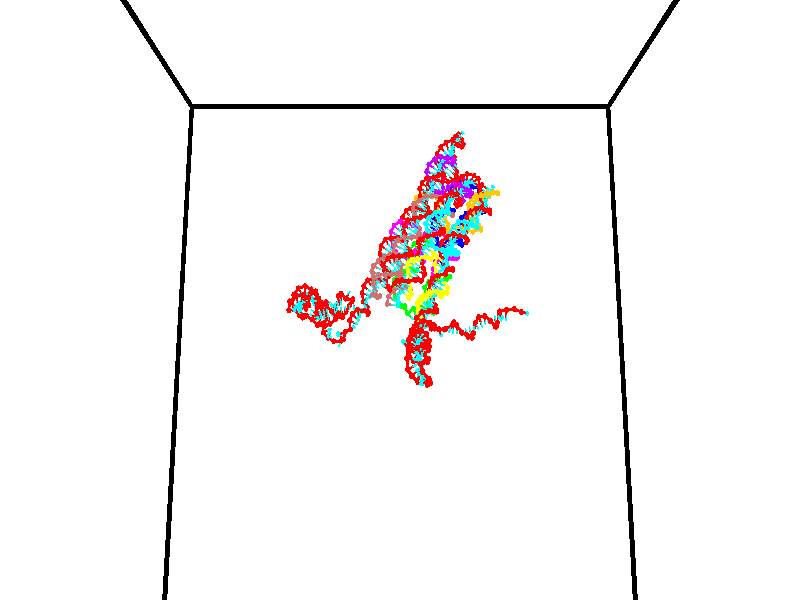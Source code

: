 // switches for output
#declare DRAW_BASES = 1; // possible values are 0, 1; only relevant for DNA ribbons
#declare DRAW_BASES_TYPE = 3; // possible values are 1, 2, 3; only relevant for DNA ribbons
#declare DRAW_FOG = 0; // set to 1 to enable fog

#include "colors.inc"

#include "transforms.inc"
background { rgb <1, 1, 1>}

#default {
   normal{
       ripples 0.25
       frequency 0.20
       turbulence 0.2
       lambda 5
   }
	finish {
		phong 0.1
		phong_size 40.
	}
}

// original window dimensions: 1024x640


// camera settings

camera {
	sky <0, 0.179814, -0.983701>
	up <0, 0.179814, -0.983701>
	right 1.6 * <1, 0, 0>
	location <35, 94.9851, 44.8844>
	look_at <35, 29.7336, 32.9568>
	direction <0, -65.2515, -11.9276>
	angle 67.0682
}


# declare cpy_camera_pos = <35, 94.9851, 44.8844>;
# if (DRAW_FOG = 1)
fog {
	fog_type 2
	up vnormalize(cpy_camera_pos)
	color rgbt<1,1,1,0.3>
	distance 1e-5
	fog_alt 3e-3
	fog_offset 56
}
# end


// LIGHTS

# declare lum = 6;
global_settings {
	ambient_light rgb lum * <0.05, 0.05, 0.05>
	max_trace_level 15
}# declare cpy_direct_light_amount = 0.25;
light_source
{	1000 * <-1, -1.16352, -0.803886>,
	rgb lum * cpy_direct_light_amount
	parallel
}

light_source
{	1000 * <1, 1.16352, 0.803886>,
	rgb lum * cpy_direct_light_amount
	parallel
}

// strand 0

// nucleotide -1

// particle -1
sphere {
	<23.816242, 35.066307, 34.811756> 0.250000
	pigment { color rgbt <1,0,0,0> }
	no_shadow
}
cylinder {
	<24.148901, 35.287010, 34.836838>,  <24.348495, 35.419430, 34.851887>, 0.100000
	pigment { color rgbt <1,0,0,0> }
	no_shadow
}
cylinder {
	<24.148901, 35.287010, 34.836838>,  <23.816242, 35.066307, 34.811756>, 0.100000
	pigment { color rgbt <1,0,0,0> }
	no_shadow
}

// particle -1
sphere {
	<24.148901, 35.287010, 34.836838> 0.100000
	pigment { color rgbt <1,0,0,0> }
	no_shadow
}
sphere {
	0, 1
	scale<0.080000,0.200000,0.300000>
	matrix <0.428562, -0.565923, -0.704320,
		-0.353129, 0.612615, -0.707109,
		0.831646, 0.551756, 0.062699,
		24.398396, 35.452538, 34.855648>
	pigment { color rgbt <0,1,1,0> }
	no_shadow
}
cylinder {
	<23.894625, 35.229511, 34.086086>,  <23.816242, 35.066307, 34.811756>, 0.130000
	pigment { color rgbt <1,0,0,0> }
	no_shadow
}

// nucleotide -1

// particle -1
sphere {
	<23.894625, 35.229511, 34.086086> 0.250000
	pigment { color rgbt <1,0,0,0> }
	no_shadow
}
cylinder {
	<24.222033, 35.204765, 34.314541>,  <24.418478, 35.189919, 34.451614>, 0.100000
	pigment { color rgbt <1,0,0,0> }
	no_shadow
}
cylinder {
	<24.222033, 35.204765, 34.314541>,  <23.894625, 35.229511, 34.086086>, 0.100000
	pigment { color rgbt <1,0,0,0> }
	no_shadow
}

// particle -1
sphere {
	<24.222033, 35.204765, 34.314541> 0.100000
	pigment { color rgbt <1,0,0,0> }
	no_shadow
}
sphere {
	0, 1
	scale<0.080000,0.200000,0.300000>
	matrix <0.337244, -0.753100, -0.564896,
		0.465069, 0.654991, -0.595565,
		0.818522, -0.061865, 0.571135,
		24.467588, 35.186207, 34.485882>
	pigment { color rgbt <0,1,1,0> }
	no_shadow
}
cylinder {
	<24.556406, 35.296066, 33.623142>,  <23.894625, 35.229511, 34.086086>, 0.130000
	pigment { color rgbt <1,0,0,0> }
	no_shadow
}

// nucleotide -1

// particle -1
sphere {
	<24.556406, 35.296066, 33.623142> 0.250000
	pigment { color rgbt <1,0,0,0> }
	no_shadow
}
cylinder {
	<24.644754, 35.095272, 33.957623>,  <24.697763, 34.974796, 34.158310>, 0.100000
	pigment { color rgbt <1,0,0,0> }
	no_shadow
}
cylinder {
	<24.644754, 35.095272, 33.957623>,  <24.556406, 35.296066, 33.623142>, 0.100000
	pigment { color rgbt <1,0,0,0> }
	no_shadow
}

// particle -1
sphere {
	<24.644754, 35.095272, 33.957623> 0.100000
	pigment { color rgbt <1,0,0,0> }
	no_shadow
}
sphere {
	0, 1
	scale<0.080000,0.200000,0.300000>
	matrix <0.290766, -0.784490, -0.547750,
		0.930952, 0.364120, -0.027311,
		0.220872, -0.501988, 0.836196,
		24.711016, 34.944675, 34.208481>
	pigment { color rgbt <0,1,1,0> }
	no_shadow
}
cylinder {
	<25.200039, 34.979794, 33.497738>,  <24.556406, 35.296066, 33.623142>, 0.130000
	pigment { color rgbt <1,0,0,0> }
	no_shadow
}

// nucleotide -1

// particle -1
sphere {
	<25.200039, 34.979794, 33.497738> 0.250000
	pigment { color rgbt <1,0,0,0> }
	no_shadow
}
cylinder {
	<25.057442, 34.758377, 33.798805>,  <24.971884, 34.625526, 33.979446>, 0.100000
	pigment { color rgbt <1,0,0,0> }
	no_shadow
}
cylinder {
	<25.057442, 34.758377, 33.798805>,  <25.200039, 34.979794, 33.497738>, 0.100000
	pigment { color rgbt <1,0,0,0> }
	no_shadow
}

// particle -1
sphere {
	<25.057442, 34.758377, 33.798805> 0.100000
	pigment { color rgbt <1,0,0,0> }
	no_shadow
}
sphere {
	0, 1
	scale<0.080000,0.200000,0.300000>
	matrix <0.288205, -0.831461, -0.474984,
		0.888735, 0.047593, 0.455944,
		-0.356493, -0.553541, 0.752665,
		24.950493, 34.592316, 34.024605>
	pigment { color rgbt <0,1,1,0> }
	no_shadow
}
cylinder {
	<25.689129, 34.445812, 33.604752>,  <25.200039, 34.979794, 33.497738>, 0.130000
	pigment { color rgbt <1,0,0,0> }
	no_shadow
}

// nucleotide -1

// particle -1
sphere {
	<25.689129, 34.445812, 33.604752> 0.250000
	pigment { color rgbt <1,0,0,0> }
	no_shadow
}
cylinder {
	<25.333710, 34.306072, 33.723705>,  <25.120459, 34.222229, 33.795078>, 0.100000
	pigment { color rgbt <1,0,0,0> }
	no_shadow
}
cylinder {
	<25.333710, 34.306072, 33.723705>,  <25.689129, 34.445812, 33.604752>, 0.100000
	pigment { color rgbt <1,0,0,0> }
	no_shadow
}

// particle -1
sphere {
	<25.333710, 34.306072, 33.723705> 0.100000
	pigment { color rgbt <1,0,0,0> }
	no_shadow
}
sphere {
	0, 1
	scale<0.080000,0.200000,0.300000>
	matrix <0.267928, -0.921311, -0.281782,
		0.372424, -0.170700, 0.912229,
		-0.888547, -0.349354, 0.297383,
		25.067146, 34.201267, 33.812920>
	pigment { color rgbt <0,1,1,0> }
	no_shadow
}
cylinder {
	<25.650925, 33.901104, 34.189682>,  <25.689129, 34.445812, 33.604752>, 0.130000
	pigment { color rgbt <1,0,0,0> }
	no_shadow
}

// nucleotide -1

// particle -1
sphere {
	<25.650925, 33.901104, 34.189682> 0.250000
	pigment { color rgbt <1,0,0,0> }
	no_shadow
}
cylinder {
	<25.394911, 33.846127, 33.887302>,  <25.241302, 33.813141, 33.705875>, 0.100000
	pigment { color rgbt <1,0,0,0> }
	no_shadow
}
cylinder {
	<25.394911, 33.846127, 33.887302>,  <25.650925, 33.901104, 34.189682>, 0.100000
	pigment { color rgbt <1,0,0,0> }
	no_shadow
}

// particle -1
sphere {
	<25.394911, 33.846127, 33.887302> 0.100000
	pigment { color rgbt <1,0,0,0> }
	no_shadow
}
sphere {
	0, 1
	scale<0.080000,0.200000,0.300000>
	matrix <0.344685, -0.930675, -0.122624,
		-0.686692, -0.339050, 0.643039,
		-0.640036, -0.137441, -0.755953,
		25.202900, 33.804893, 33.660515>
	pigment { color rgbt <0,1,1,0> }
	no_shadow
}
cylinder {
	<25.248913, 33.296173, 34.397980>,  <25.650925, 33.901104, 34.189682>, 0.130000
	pigment { color rgbt <1,0,0,0> }
	no_shadow
}

// nucleotide -1

// particle -1
sphere {
	<25.248913, 33.296173, 34.397980> 0.250000
	pigment { color rgbt <1,0,0,0> }
	no_shadow
}
cylinder {
	<25.245630, 33.348175, 34.001389>,  <25.243660, 33.379375, 33.763435>, 0.100000
	pigment { color rgbt <1,0,0,0> }
	no_shadow
}
cylinder {
	<25.245630, 33.348175, 34.001389>,  <25.248913, 33.296173, 34.397980>, 0.100000
	pigment { color rgbt <1,0,0,0> }
	no_shadow
}

// particle -1
sphere {
	<25.245630, 33.348175, 34.001389> 0.100000
	pigment { color rgbt <1,0,0,0> }
	no_shadow
}
sphere {
	0, 1
	scale<0.080000,0.200000,0.300000>
	matrix <0.192990, -0.972665, -0.129139,
		-0.981166, -0.192406, -0.017107,
		-0.008208, 0.130008, -0.991479,
		25.243168, 33.387177, 33.703945>
	pigment { color rgbt <0,1,1,0> }
	no_shadow
}
cylinder {
	<24.810129, 32.858089, 34.121971>,  <25.248913, 33.296173, 34.397980>, 0.130000
	pigment { color rgbt <1,0,0,0> }
	no_shadow
}

// nucleotide -1

// particle -1
sphere {
	<24.810129, 32.858089, 34.121971> 0.250000
	pigment { color rgbt <1,0,0,0> }
	no_shadow
}
cylinder {
	<25.088810, 32.931633, 33.844612>,  <25.256020, 32.975758, 33.678196>, 0.100000
	pigment { color rgbt <1,0,0,0> }
	no_shadow
}
cylinder {
	<25.088810, 32.931633, 33.844612>,  <24.810129, 32.858089, 34.121971>, 0.100000
	pigment { color rgbt <1,0,0,0> }
	no_shadow
}

// particle -1
sphere {
	<25.088810, 32.931633, 33.844612> 0.100000
	pigment { color rgbt <1,0,0,0> }
	no_shadow
}
sphere {
	0, 1
	scale<0.080000,0.200000,0.300000>
	matrix <0.129180, -0.982952, -0.130838,
		-0.705633, 0.001582, -0.708576,
		0.696703, 0.183857, -0.693399,
		25.297821, 32.986790, 33.636593>
	pigment { color rgbt <0,1,1,0> }
	no_shadow
}
cylinder {
	<24.640451, 32.332611, 33.710037>,  <24.810129, 32.858089, 34.121971>, 0.130000
	pigment { color rgbt <1,0,0,0> }
	no_shadow
}

// nucleotide -1

// particle -1
sphere {
	<24.640451, 32.332611, 33.710037> 0.250000
	pigment { color rgbt <1,0,0,0> }
	no_shadow
}
cylinder {
	<25.007259, 32.455063, 33.607780>,  <25.227345, 32.528534, 33.546425>, 0.100000
	pigment { color rgbt <1,0,0,0> }
	no_shadow
}
cylinder {
	<25.007259, 32.455063, 33.607780>,  <24.640451, 32.332611, 33.710037>, 0.100000
	pigment { color rgbt <1,0,0,0> }
	no_shadow
}

// particle -1
sphere {
	<25.007259, 32.455063, 33.607780> 0.100000
	pigment { color rgbt <1,0,0,0> }
	no_shadow
}
sphere {
	0, 1
	scale<0.080000,0.200000,0.300000>
	matrix <0.284704, -0.951331, -0.117953,
		-0.279313, 0.035382, -0.959548,
		0.917021, 0.306133, -0.255646,
		25.282366, 32.546902, 33.531086>
	pigment { color rgbt <0,1,1,0> }
	no_shadow
}
cylinder {
	<24.884640, 31.844261, 33.125774>,  <24.640451, 32.332611, 33.710037>, 0.130000
	pigment { color rgbt <1,0,0,0> }
	no_shadow
}

// nucleotide -1

// particle -1
sphere {
	<24.884640, 31.844261, 33.125774> 0.250000
	pigment { color rgbt <1,0,0,0> }
	no_shadow
}
cylinder {
	<25.214291, 32.010338, 33.279881>,  <25.412081, 32.109985, 33.372345>, 0.100000
	pigment { color rgbt <1,0,0,0> }
	no_shadow
}
cylinder {
	<25.214291, 32.010338, 33.279881>,  <24.884640, 31.844261, 33.125774>, 0.100000
	pigment { color rgbt <1,0,0,0> }
	no_shadow
}

// particle -1
sphere {
	<25.214291, 32.010338, 33.279881> 0.100000
	pigment { color rgbt <1,0,0,0> }
	no_shadow
}
sphere {
	0, 1
	scale<0.080000,0.200000,0.300000>
	matrix <0.470554, -0.880483, -0.057690,
		0.315267, 0.228832, -0.921001,
		0.824127, 0.415193, 0.385265,
		25.461529, 32.134895, 33.395458>
	pigment { color rgbt <0,1,1,0> }
	no_shadow
}
cylinder {
	<25.450645, 31.733612, 32.626892>,  <24.884640, 31.844261, 33.125774>, 0.130000
	pigment { color rgbt <1,0,0,0> }
	no_shadow
}

// nucleotide -1

// particle -1
sphere {
	<25.450645, 31.733612, 32.626892> 0.250000
	pigment { color rgbt <1,0,0,0> }
	no_shadow
}
cylinder {
	<25.569626, 31.732162, 33.008785>,  <25.641014, 31.731293, 33.237919>, 0.100000
	pigment { color rgbt <1,0,0,0> }
	no_shadow
}
cylinder {
	<25.569626, 31.732162, 33.008785>,  <25.450645, 31.733612, 32.626892>, 0.100000
	pigment { color rgbt <1,0,0,0> }
	no_shadow
}

// particle -1
sphere {
	<25.569626, 31.732162, 33.008785> 0.100000
	pigment { color rgbt <1,0,0,0> }
	no_shadow
}
sphere {
	0, 1
	scale<0.080000,0.200000,0.300000>
	matrix <0.472401, -0.868444, -0.150476,
		0.829674, 0.495775, -0.256609,
		0.297452, -0.003624, 0.954730,
		25.658861, 31.731075, 33.295204>
	pigment { color rgbt <0,1,1,0> }
	no_shadow
}
cylinder {
	<26.155903, 31.699781, 32.928593>,  <25.450645, 31.733612, 32.626892>, 0.130000
	pigment { color rgbt <1,0,0,0> }
	no_shadow
}

// nucleotide -1

// particle -1
sphere {
	<26.155903, 31.699781, 32.928593> 0.250000
	pigment { color rgbt <1,0,0,0> }
	no_shadow
}
cylinder {
	<25.939281, 31.515415, 33.209812>,  <25.809309, 31.404795, 33.378544>, 0.100000
	pigment { color rgbt <1,0,0,0> }
	no_shadow
}
cylinder {
	<25.939281, 31.515415, 33.209812>,  <26.155903, 31.699781, 32.928593>, 0.100000
	pigment { color rgbt <1,0,0,0> }
	no_shadow
}

// particle -1
sphere {
	<25.939281, 31.515415, 33.209812> 0.100000
	pigment { color rgbt <1,0,0,0> }
	no_shadow
}
sphere {
	0, 1
	scale<0.080000,0.200000,0.300000>
	matrix <0.515475, -0.842695, -0.155403,
		0.664083, 0.278244, 0.693955,
		-0.541553, -0.460917, 0.703048,
		25.776815, 31.377140, 33.420727>
	pigment { color rgbt <0,1,1,0> }
	no_shadow
}
cylinder {
	<26.549559, 31.514723, 33.513145>,  <26.155903, 31.699781, 32.928593>, 0.130000
	pigment { color rgbt <1,0,0,0> }
	no_shadow
}

// nucleotide -1

// particle -1
sphere {
	<26.549559, 31.514723, 33.513145> 0.250000
	pigment { color rgbt <1,0,0,0> }
	no_shadow
}
cylinder {
	<26.226845, 31.283113, 33.466103>,  <26.033216, 31.144148, 33.437878>, 0.100000
	pigment { color rgbt <1,0,0,0> }
	no_shadow
}
cylinder {
	<26.226845, 31.283113, 33.466103>,  <26.549559, 31.514723, 33.513145>, 0.100000
	pigment { color rgbt <1,0,0,0> }
	no_shadow
}

// particle -1
sphere {
	<26.226845, 31.283113, 33.466103> 0.100000
	pigment { color rgbt <1,0,0,0> }
	no_shadow
}
sphere {
	0, 1
	scale<0.080000,0.200000,0.300000>
	matrix <0.586993, -0.808179, -0.047800,
		-0.067367, -0.107597, 0.991910,
		-0.806784, -0.579024, -0.117603,
		25.984810, 31.109406, 33.430820>
	pigment { color rgbt <0,1,1,0> }
	no_shadow
}
cylinder {
	<26.626038, 30.983936, 34.034409>,  <26.549559, 31.514723, 33.513145>, 0.130000
	pigment { color rgbt <1,0,0,0> }
	no_shadow
}

// nucleotide -1

// particle -1
sphere {
	<26.626038, 30.983936, 34.034409> 0.250000
	pigment { color rgbt <1,0,0,0> }
	no_shadow
}
cylinder {
	<26.577000, 30.872702, 33.653328>,  <26.547577, 30.805962, 33.424679>, 0.100000
	pigment { color rgbt <1,0,0,0> }
	no_shadow
}
cylinder {
	<26.577000, 30.872702, 33.653328>,  <26.626038, 30.983936, 34.034409>, 0.100000
	pigment { color rgbt <1,0,0,0> }
	no_shadow
}

// particle -1
sphere {
	<26.577000, 30.872702, 33.653328> 0.100000
	pigment { color rgbt <1,0,0,0> }
	no_shadow
}
sphere {
	0, 1
	scale<0.080000,0.200000,0.300000>
	matrix <0.882934, -0.468920, 0.023255,
		-0.453207, -0.838321, 0.303020,
		-0.122597, -0.278086, -0.952700,
		26.540220, 30.789276, 33.367519>
	pigment { color rgbt <0,1,1,0> }
	no_shadow
}
cylinder {
	<26.192034, 30.647968, 34.546860>,  <26.626038, 30.983936, 34.034409>, 0.130000
	pigment { color rgbt <1,0,0,0> }
	no_shadow
}

// nucleotide -1

// particle -1
sphere {
	<26.192034, 30.647968, 34.546860> 0.250000
	pigment { color rgbt <1,0,0,0> }
	no_shadow
}
cylinder {
	<25.896215, 30.847181, 34.365734>,  <25.718725, 30.966709, 34.257061>, 0.100000
	pigment { color rgbt <1,0,0,0> }
	no_shadow
}
cylinder {
	<25.896215, 30.847181, 34.365734>,  <26.192034, 30.647968, 34.546860>, 0.100000
	pigment { color rgbt <1,0,0,0> }
	no_shadow
}

// particle -1
sphere {
	<25.896215, 30.847181, 34.365734> 0.100000
	pigment { color rgbt <1,0,0,0> }
	no_shadow
}
sphere {
	0, 1
	scale<0.080000,0.200000,0.300000>
	matrix <-0.353110, 0.285663, 0.890904,
		0.573052, 0.818754, -0.035400,
		-0.739544, 0.498034, -0.452811,
		25.674353, 30.996592, 34.229893>
	pigment { color rgbt <0,1,1,0> }
	no_shadow
}
cylinder {
	<26.158606, 31.362284, 34.800243>,  <26.192034, 30.647968, 34.546860>, 0.130000
	pigment { color rgbt <1,0,0,0> }
	no_shadow
}

// nucleotide -1

// particle -1
sphere {
	<26.158606, 31.362284, 34.800243> 0.250000
	pigment { color rgbt <1,0,0,0> }
	no_shadow
}
cylinder {
	<25.795393, 31.239437, 34.686291>,  <25.577465, 31.165730, 34.617920>, 0.100000
	pigment { color rgbt <1,0,0,0> }
	no_shadow
}
cylinder {
	<25.795393, 31.239437, 34.686291>,  <26.158606, 31.362284, 34.800243>, 0.100000
	pigment { color rgbt <1,0,0,0> }
	no_shadow
}

// particle -1
sphere {
	<25.795393, 31.239437, 34.686291> 0.100000
	pigment { color rgbt <1,0,0,0> }
	no_shadow
}
sphere {
	0, 1
	scale<0.080000,0.200000,0.300000>
	matrix <-0.409332, 0.506015, 0.759208,
		-0.089010, 0.805996, -0.585190,
		-0.908033, -0.307114, -0.284880,
		25.522984, 31.147303, 34.600826>
	pigment { color rgbt <0,1,1,0> }
	no_shadow
}
cylinder {
	<26.187304, 32.136444, 34.502487>,  <26.158606, 31.362284, 34.800243>, 0.130000
	pigment { color rgbt <1,0,0,0> }
	no_shadow
}

// nucleotide -1

// particle -1
sphere {
	<26.187304, 32.136444, 34.502487> 0.250000
	pigment { color rgbt <1,0,0,0> }
	no_shadow
}
cylinder {
	<26.092186, 32.059639, 34.121628>,  <26.035116, 32.013557, 33.893112>, 0.100000
	pigment { color rgbt <1,0,0,0> }
	no_shadow
}
cylinder {
	<26.092186, 32.059639, 34.121628>,  <26.187304, 32.136444, 34.502487>, 0.100000
	pigment { color rgbt <1,0,0,0> }
	no_shadow
}

// particle -1
sphere {
	<26.092186, 32.059639, 34.121628> 0.100000
	pigment { color rgbt <1,0,0,0> }
	no_shadow
}
sphere {
	0, 1
	scale<0.080000,0.200000,0.300000>
	matrix <-0.167404, 0.973699, -0.154550,
		0.956781, 0.122643, -0.263682,
		-0.237793, -0.192012, -0.952148,
		26.020847, 32.002037, 33.835983>
	pigment { color rgbt <0,1,1,0> }
	no_shadow
}
cylinder {
	<26.449797, 32.719334, 34.060467>,  <26.187304, 32.136444, 34.502487>, 0.130000
	pigment { color rgbt <1,0,0,0> }
	no_shadow
}

// nucleotide -1

// particle -1
sphere {
	<26.449797, 32.719334, 34.060467> 0.250000
	pigment { color rgbt <1,0,0,0> }
	no_shadow
}
cylinder {
	<26.169176, 32.545727, 33.834385>,  <26.000805, 32.441563, 33.698738>, 0.100000
	pigment { color rgbt <1,0,0,0> }
	no_shadow
}
cylinder {
	<26.169176, 32.545727, 33.834385>,  <26.449797, 32.719334, 34.060467>, 0.100000
	pigment { color rgbt <1,0,0,0> }
	no_shadow
}

// particle -1
sphere {
	<26.169176, 32.545727, 33.834385> 0.100000
	pigment { color rgbt <1,0,0,0> }
	no_shadow
}
sphere {
	0, 1
	scale<0.080000,0.200000,0.300000>
	matrix <-0.248427, 0.892332, -0.376864,
		0.667915, -0.123978, -0.733839,
		-0.701551, -0.434019, -0.565203,
		25.958712, 32.415520, 33.664825>
	pigment { color rgbt <0,1,1,0> }
	no_shadow
}
cylinder {
	<26.516874, 33.009956, 33.401001>,  <26.449797, 32.719334, 34.060467>, 0.130000
	pigment { color rgbt <1,0,0,0> }
	no_shadow
}

// nucleotide -1

// particle -1
sphere {
	<26.516874, 33.009956, 33.401001> 0.250000
	pigment { color rgbt <1,0,0,0> }
	no_shadow
}
cylinder {
	<26.140261, 32.877426, 33.425446>,  <25.914293, 32.797909, 33.440113>, 0.100000
	pigment { color rgbt <1,0,0,0> }
	no_shadow
}
cylinder {
	<26.140261, 32.877426, 33.425446>,  <26.516874, 33.009956, 33.401001>, 0.100000
	pigment { color rgbt <1,0,0,0> }
	no_shadow
}

// particle -1
sphere {
	<26.140261, 32.877426, 33.425446> 0.100000
	pigment { color rgbt <1,0,0,0> }
	no_shadow
}
sphere {
	0, 1
	scale<0.080000,0.200000,0.300000>
	matrix <-0.325585, 0.848125, -0.417947,
		0.086643, -0.413409, -0.906414,
		-0.941535, -0.331327, 0.061115,
		25.857800, 32.778027, 33.443779>
	pigment { color rgbt <0,1,1,0> }
	no_shadow
}
cylinder {
	<26.220823, 33.299706, 32.841724>,  <26.516874, 33.009956, 33.401001>, 0.130000
	pigment { color rgbt <1,0,0,0> }
	no_shadow
}

// nucleotide -1

// particle -1
sphere {
	<26.220823, 33.299706, 32.841724> 0.250000
	pigment { color rgbt <1,0,0,0> }
	no_shadow
}
cylinder {
	<25.930279, 33.187531, 33.092724>,  <25.755953, 33.120224, 33.243324>, 0.100000
	pigment { color rgbt <1,0,0,0> }
	no_shadow
}
cylinder {
	<25.930279, 33.187531, 33.092724>,  <26.220823, 33.299706, 32.841724>, 0.100000
	pigment { color rgbt <1,0,0,0> }
	no_shadow
}

// particle -1
sphere {
	<25.930279, 33.187531, 33.092724> 0.100000
	pigment { color rgbt <1,0,0,0> }
	no_shadow
}
sphere {
	0, 1
	scale<0.080000,0.200000,0.300000>
	matrix <-0.525844, 0.814649, -0.244611,
		-0.442595, -0.507643, -0.739194,
		-0.726359, -0.280438, 0.627500,
		25.712372, 33.103397, 33.280975>
	pigment { color rgbt <0,1,1,0> }
	no_shadow
}
cylinder {
	<25.809057, 33.740952, 32.756439>,  <26.220823, 33.299706, 32.841724>, 0.130000
	pigment { color rgbt <1,0,0,0> }
	no_shadow
}

// nucleotide -1

// particle -1
sphere {
	<25.809057, 33.740952, 32.756439> 0.250000
	pigment { color rgbt <1,0,0,0> }
	no_shadow
}
cylinder {
	<25.606407, 33.448650, 32.939453>,  <25.484818, 33.273270, 33.049263>, 0.100000
	pigment { color rgbt <1,0,0,0> }
	no_shadow
}
cylinder {
	<25.606407, 33.448650, 32.939453>,  <25.809057, 33.740952, 32.756439>, 0.100000
	pigment { color rgbt <1,0,0,0> }
	no_shadow
}

// particle -1
sphere {
	<25.606407, 33.448650, 32.939453> 0.100000
	pigment { color rgbt <1,0,0,0> }
	no_shadow
}
sphere {
	0, 1
	scale<0.080000,0.200000,0.300000>
	matrix <-0.586544, 0.681074, 0.438297,
		-0.631900, -0.046312, -0.773665,
		-0.506625, -0.730749, 0.457534,
		25.454420, 33.229427, 33.076714>
	pigment { color rgbt <0,1,1,0> }
	no_shadow
}
cylinder {
	<25.182102, 33.607185, 32.447357>,  <25.809057, 33.740952, 32.756439>, 0.130000
	pigment { color rgbt <1,0,0,0> }
	no_shadow
}

// nucleotide -1

// particle -1
sphere {
	<25.182102, 33.607185, 32.447357> 0.250000
	pigment { color rgbt <1,0,0,0> }
	no_shadow
}
cylinder {
	<25.189192, 33.532211, 32.840206>,  <25.193445, 33.487228, 33.075916>, 0.100000
	pigment { color rgbt <1,0,0,0> }
	no_shadow
}
cylinder {
	<25.189192, 33.532211, 32.840206>,  <25.182102, 33.607185, 32.447357>, 0.100000
	pigment { color rgbt <1,0,0,0> }
	no_shadow
}

// particle -1
sphere {
	<25.189192, 33.532211, 32.840206> 0.100000
	pigment { color rgbt <1,0,0,0> }
	no_shadow
}
sphere {
	0, 1
	scale<0.080000,0.200000,0.300000>
	matrix <-0.538346, 0.825942, 0.167341,
		-0.842538, -0.531685, -0.086265,
		0.017723, -0.187432, 0.982118,
		25.194510, 33.475983, 33.134842>
	pigment { color rgbt <0,1,1,0> }
	no_shadow
}
cylinder {
	<24.448511, 33.675903, 32.651665>,  <25.182102, 33.607185, 32.447357>, 0.130000
	pigment { color rgbt <1,0,0,0> }
	no_shadow
}

// nucleotide -1

// particle -1
sphere {
	<24.448511, 33.675903, 32.651665> 0.250000
	pigment { color rgbt <1,0,0,0> }
	no_shadow
}
cylinder {
	<24.693989, 33.723473, 32.963879>,  <24.841276, 33.752014, 33.151207>, 0.100000
	pigment { color rgbt <1,0,0,0> }
	no_shadow
}
cylinder {
	<24.693989, 33.723473, 32.963879>,  <24.448511, 33.675903, 32.651665>, 0.100000
	pigment { color rgbt <1,0,0,0> }
	no_shadow
}

// particle -1
sphere {
	<24.693989, 33.723473, 32.963879> 0.100000
	pigment { color rgbt <1,0,0,0> }
	no_shadow
}
sphere {
	0, 1
	scale<0.080000,0.200000,0.300000>
	matrix <-0.480282, 0.840879, 0.249504,
		-0.626665, -0.527997, 0.573158,
		0.613694, 0.118922, 0.780537,
		24.878098, 33.759148, 33.198040>
	pigment { color rgbt <0,1,1,0> }
	no_shadow
}
cylinder {
	<24.019119, 33.647915, 33.221397>,  <24.448511, 33.675903, 32.651665>, 0.130000
	pigment { color rgbt <1,0,0,0> }
	no_shadow
}

// nucleotide -1

// particle -1
sphere {
	<24.019119, 33.647915, 33.221397> 0.250000
	pigment { color rgbt <1,0,0,0> }
	no_shadow
}
cylinder {
	<24.350977, 33.862034, 33.284828>,  <24.550091, 33.990505, 33.322887>, 0.100000
	pigment { color rgbt <1,0,0,0> }
	no_shadow
}
cylinder {
	<24.350977, 33.862034, 33.284828>,  <24.019119, 33.647915, 33.221397>, 0.100000
	pigment { color rgbt <1,0,0,0> }
	no_shadow
}

// particle -1
sphere {
	<24.350977, 33.862034, 33.284828> 0.100000
	pigment { color rgbt <1,0,0,0> }
	no_shadow
}
sphere {
	0, 1
	scale<0.080000,0.200000,0.300000>
	matrix <-0.554692, 0.758142, 0.342838,
		0.063297, -0.372394, 0.925914,
		0.829645, 0.535298, 0.158576,
		24.599871, 34.022625, 33.332401>
	pigment { color rgbt <0,1,1,0> }
	no_shadow
}
cylinder {
	<23.911779, 33.988728, 33.912075>,  <24.019119, 33.647915, 33.221397>, 0.130000
	pigment { color rgbt <1,0,0,0> }
	no_shadow
}

// nucleotide -1

// particle -1
sphere {
	<23.911779, 33.988728, 33.912075> 0.250000
	pigment { color rgbt <1,0,0,0> }
	no_shadow
}
cylinder {
	<24.188726, 34.199825, 33.715260>,  <24.354895, 34.326485, 33.597168>, 0.100000
	pigment { color rgbt <1,0,0,0> }
	no_shadow
}
cylinder {
	<24.188726, 34.199825, 33.715260>,  <23.911779, 33.988728, 33.912075>, 0.100000
	pigment { color rgbt <1,0,0,0> }
	no_shadow
}

// particle -1
sphere {
	<24.188726, 34.199825, 33.715260> 0.100000
	pigment { color rgbt <1,0,0,0> }
	no_shadow
}
sphere {
	0, 1
	scale<0.080000,0.200000,0.300000>
	matrix <-0.459605, 0.848261, 0.263090,
		0.556225, 0.043990, 0.829866,
		0.692370, 0.527748, -0.492043,
		24.396437, 34.358150, 33.567646>
	pigment { color rgbt <0,1,1,0> }
	no_shadow
}
cylinder {
	<24.137913, 33.871552, 34.538715>,  <23.911779, 33.988728, 33.912075>, 0.130000
	pigment { color rgbt <1,0,0,0> }
	no_shadow
}

// nucleotide -1

// particle -1
sphere {
	<24.137913, 33.871552, 34.538715> 0.250000
	pigment { color rgbt <1,0,0,0> }
	no_shadow
}
cylinder {
	<24.518785, 33.921532, 34.427185>,  <24.747309, 33.951519, 34.360268>, 0.100000
	pigment { color rgbt <1,0,0,0> }
	no_shadow
}
cylinder {
	<24.518785, 33.921532, 34.427185>,  <24.137913, 33.871552, 34.538715>, 0.100000
	pigment { color rgbt <1,0,0,0> }
	no_shadow
}

// particle -1
sphere {
	<24.518785, 33.921532, 34.427185> 0.100000
	pigment { color rgbt <1,0,0,0> }
	no_shadow
}
sphere {
	0, 1
	scale<0.080000,0.200000,0.300000>
	matrix <0.043733, 0.847423, 0.529114,
		0.302393, -0.516006, 0.801434,
		0.952179, 0.124951, -0.278821,
		24.804440, 33.959019, 34.343540>
	pigment { color rgbt <0,1,1,0> }
	no_shadow
}
cylinder {
	<24.678720, 33.876648, 35.023483>,  <24.137913, 33.871552, 34.538715>, 0.130000
	pigment { color rgbt <1,0,0,0> }
	no_shadow
}

// nucleotide -1

// particle -1
sphere {
	<24.678720, 33.876648, 35.023483> 0.250000
	pigment { color rgbt <1,0,0,0> }
	no_shadow
}
cylinder {
	<24.752153, 34.111977, 34.708481>,  <24.796213, 34.253174, 34.519478>, 0.100000
	pigment { color rgbt <1,0,0,0> }
	no_shadow
}
cylinder {
	<24.752153, 34.111977, 34.708481>,  <24.678720, 33.876648, 35.023483>, 0.100000
	pigment { color rgbt <1,0,0,0> }
	no_shadow
}

// particle -1
sphere {
	<24.752153, 34.111977, 34.708481> 0.100000
	pigment { color rgbt <1,0,0,0> }
	no_shadow
}
sphere {
	0, 1
	scale<0.080000,0.200000,0.300000>
	matrix <-0.133220, 0.808625, 0.573043,
		0.973935, -0.000288, 0.226825,
		0.183581, 0.588325, -0.787510,
		24.807228, 34.288475, 34.472229>
	pigment { color rgbt <0,1,1,0> }
	no_shadow
}
cylinder {
	<25.094374, 34.300968, 35.306591>,  <24.678720, 33.876648, 35.023483>, 0.130000
	pigment { color rgbt <1,0,0,0> }
	no_shadow
}

// nucleotide -1

// particle -1
sphere {
	<25.094374, 34.300968, 35.306591> 0.250000
	pigment { color rgbt <1,0,0,0> }
	no_shadow
}
cylinder {
	<24.980919, 34.484493, 34.969772>,  <24.912846, 34.594608, 34.767681>, 0.100000
	pigment { color rgbt <1,0,0,0> }
	no_shadow
}
cylinder {
	<24.980919, 34.484493, 34.969772>,  <25.094374, 34.300968, 35.306591>, 0.100000
	pigment { color rgbt <1,0,0,0> }
	no_shadow
}

// particle -1
sphere {
	<24.980919, 34.484493, 34.969772> 0.100000
	pigment { color rgbt <1,0,0,0> }
	no_shadow
}
sphere {
	0, 1
	scale<0.080000,0.200000,0.300000>
	matrix <-0.193896, 0.832532, 0.518937,
		0.939124, 0.310460, -0.147177,
		-0.283639, 0.458809, -0.842047,
		24.895828, 34.622135, 34.717159>
	pigment { color rgbt <0,1,1,0> }
	no_shadow
}
cylinder {
	<25.551886, 34.852051, 35.234989>,  <25.094374, 34.300968, 35.306591>, 0.130000
	pigment { color rgbt <1,0,0,0> }
	no_shadow
}

// nucleotide -1

// particle -1
sphere {
	<25.551886, 34.852051, 35.234989> 0.250000
	pigment { color rgbt <1,0,0,0> }
	no_shadow
}
cylinder {
	<25.199621, 34.915485, 35.056423>,  <24.988262, 34.953545, 34.949284>, 0.100000
	pigment { color rgbt <1,0,0,0> }
	no_shadow
}
cylinder {
	<25.199621, 34.915485, 35.056423>,  <25.551886, 34.852051, 35.234989>, 0.100000
	pigment { color rgbt <1,0,0,0> }
	no_shadow
}

// particle -1
sphere {
	<25.199621, 34.915485, 35.056423> 0.100000
	pigment { color rgbt <1,0,0,0> }
	no_shadow
}
sphere {
	0, 1
	scale<0.080000,0.200000,0.300000>
	matrix <-0.224196, 0.690604, 0.687606,
		0.417340, 0.705633, -0.572634,
		-0.880661, 0.158583, -0.446417,
		24.935423, 34.963058, 34.922497>
	pigment { color rgbt <0,1,1,0> }
	no_shadow
}
cylinder {
	<26.057032, 34.283958, 35.468719>,  <25.551886, 34.852051, 35.234989>, 0.130000
	pigment { color rgbt <1,0,0,0> }
	no_shadow
}

// nucleotide -1

// particle -1
sphere {
	<26.057032, 34.283958, 35.468719> 0.250000
	pigment { color rgbt <1,0,0,0> }
	no_shadow
}
cylinder {
	<26.299160, 33.985619, 35.357513>,  <26.444437, 33.806614, 35.290791>, 0.100000
	pigment { color rgbt <1,0,0,0> }
	no_shadow
}
cylinder {
	<26.299160, 33.985619, 35.357513>,  <26.057032, 34.283958, 35.468719>, 0.100000
	pigment { color rgbt <1,0,0,0> }
	no_shadow
}

// particle -1
sphere {
	<26.299160, 33.985619, 35.357513> 0.100000
	pigment { color rgbt <1,0,0,0> }
	no_shadow
}
sphere {
	0, 1
	scale<0.080000,0.200000,0.300000>
	matrix <0.785928, 0.615372, 0.060296,
		0.126111, -0.254998, 0.958683,
		0.605322, -0.745851, -0.278015,
		26.480757, 33.761864, 35.274109>
	pigment { color rgbt <0,1,1,0> }
	no_shadow
}
cylinder {
	<26.603319, 34.179031, 35.943596>,  <26.057032, 34.283958, 35.468719>, 0.130000
	pigment { color rgbt <1,0,0,0> }
	no_shadow
}

// nucleotide -1

// particle -1
sphere {
	<26.603319, 34.179031, 35.943596> 0.250000
	pigment { color rgbt <1,0,0,0> }
	no_shadow
}
cylinder {
	<26.756123, 34.019787, 35.609993>,  <26.847805, 33.924240, 35.409832>, 0.100000
	pigment { color rgbt <1,0,0,0> }
	no_shadow
}
cylinder {
	<26.756123, 34.019787, 35.609993>,  <26.603319, 34.179031, 35.943596>, 0.100000
	pigment { color rgbt <1,0,0,0> }
	no_shadow
}

// particle -1
sphere {
	<26.756123, 34.019787, 35.609993> 0.100000
	pigment { color rgbt <1,0,0,0> }
	no_shadow
}
sphere {
	0, 1
	scale<0.080000,0.200000,0.300000>
	matrix <0.898781, 0.370077, 0.235021,
		0.215084, -0.839374, 0.499189,
		0.382009, -0.398113, -0.834012,
		26.870726, 33.900352, 35.359791>
	pigment { color rgbt <0,1,1,0> }
	no_shadow
}
cylinder {
	<27.406693, 34.189590, 35.996281>,  <26.603319, 34.179031, 35.943596>, 0.130000
	pigment { color rgbt <1,0,0,0> }
	no_shadow
}

// nucleotide -1

// particle -1
sphere {
	<27.406693, 34.189590, 35.996281> 0.250000
	pigment { color rgbt <1,0,0,0> }
	no_shadow
}
cylinder {
	<27.340576, 34.166172, 35.602478>,  <27.300905, 34.152119, 35.366196>, 0.100000
	pigment { color rgbt <1,0,0,0> }
	no_shadow
}
cylinder {
	<27.340576, 34.166172, 35.602478>,  <27.406693, 34.189590, 35.996281>, 0.100000
	pigment { color rgbt <1,0,0,0> }
	no_shadow
}

// particle -1
sphere {
	<27.340576, 34.166172, 35.602478> 0.100000
	pigment { color rgbt <1,0,0,0> }
	no_shadow
}
sphere {
	0, 1
	scale<0.080000,0.200000,0.300000>
	matrix <0.903878, 0.390372, -0.174971,
		0.394568, -0.918793, -0.011605,
		-0.165293, -0.058549, -0.984505,
		27.290989, 34.148609, 35.307125>
	pigment { color rgbt <0,1,1,0> }
	no_shadow
}
cylinder {
	<27.821663, 33.708912, 35.773594>,  <27.406693, 34.189590, 35.996281>, 0.130000
	pigment { color rgbt <1,0,0,0> }
	no_shadow
}

// nucleotide -1

// particle -1
sphere {
	<27.821663, 33.708912, 35.773594> 0.250000
	pigment { color rgbt <1,0,0,0> }
	no_shadow
}
cylinder {
	<27.742186, 33.907719, 35.435719>,  <27.694500, 34.027004, 35.232994>, 0.100000
	pigment { color rgbt <1,0,0,0> }
	no_shadow
}
cylinder {
	<27.742186, 33.907719, 35.435719>,  <27.821663, 33.708912, 35.773594>, 0.100000
	pigment { color rgbt <1,0,0,0> }
	no_shadow
}

// particle -1
sphere {
	<27.742186, 33.907719, 35.435719> 0.100000
	pigment { color rgbt <1,0,0,0> }
	no_shadow
}
sphere {
	0, 1
	scale<0.080000,0.200000,0.300000>
	matrix <0.974259, 0.193812, -0.115131,
		0.106487, -0.845817, -0.522736,
		-0.198692, 0.497021, -0.844684,
		27.682577, 34.056824, 35.182312>
	pigment { color rgbt <0,1,1,0> }
	no_shadow
}
cylinder {
	<28.382168, 33.530537, 35.345154>,  <27.821663, 33.708912, 35.773594>, 0.130000
	pigment { color rgbt <1,0,0,0> }
	no_shadow
}

// nucleotide -1

// particle -1
sphere {
	<28.382168, 33.530537, 35.345154> 0.250000
	pigment { color rgbt <1,0,0,0> }
	no_shadow
}
cylinder {
	<28.219252, 33.843864, 35.157314>,  <28.121502, 34.031860, 35.044613>, 0.100000
	pigment { color rgbt <1,0,0,0> }
	no_shadow
}
cylinder {
	<28.219252, 33.843864, 35.157314>,  <28.382168, 33.530537, 35.345154>, 0.100000
	pigment { color rgbt <1,0,0,0> }
	no_shadow
}

// particle -1
sphere {
	<28.219252, 33.843864, 35.157314> 0.100000
	pigment { color rgbt <1,0,0,0> }
	no_shadow
}
sphere {
	0, 1
	scale<0.080000,0.200000,0.300000>
	matrix <0.903348, 0.421216, -0.080871,
		0.134452, -0.457146, -0.879170,
		-0.407290, 0.783323, -0.469595,
		28.097065, 34.078861, 35.016438>
	pigment { color rgbt <0,1,1,0> }
	no_shadow
}
cylinder {
	<28.848543, 33.654373, 34.910110>,  <28.382168, 33.530537, 35.345154>, 0.130000
	pigment { color rgbt <1,0,0,0> }
	no_shadow
}

// nucleotide -1

// particle -1
sphere {
	<28.848543, 33.654373, 34.910110> 0.250000
	pigment { color rgbt <1,0,0,0> }
	no_shadow
}
cylinder {
	<28.646332, 33.998337, 34.938404>,  <28.525005, 34.204716, 34.955379>, 0.100000
	pigment { color rgbt <1,0,0,0> }
	no_shadow
}
cylinder {
	<28.646332, 33.998337, 34.938404>,  <28.848543, 33.654373, 34.910110>, 0.100000
	pigment { color rgbt <1,0,0,0> }
	no_shadow
}

// particle -1
sphere {
	<28.646332, 33.998337, 34.938404> 0.100000
	pigment { color rgbt <1,0,0,0> }
	no_shadow
}
sphere {
	0, 1
	scale<0.080000,0.200000,0.300000>
	matrix <0.840282, 0.509283, -0.185896,
		-0.195875, -0.034542, -0.980020,
		-0.505529, 0.859906, 0.070731,
		28.494673, 34.256310, 34.959621>
	pigment { color rgbt <0,1,1,0> }
	no_shadow
}
cylinder {
	<28.280956, 33.482819, 34.390053>,  <28.848543, 33.654373, 34.910110>, 0.130000
	pigment { color rgbt <1,0,0,0> }
	no_shadow
}

// nucleotide -1

// particle -1
sphere {
	<28.280956, 33.482819, 34.390053> 0.250000
	pigment { color rgbt <1,0,0,0> }
	no_shadow
}
cylinder {
	<28.124271, 33.844658, 34.322803>,  <28.030260, 34.061760, 34.282452>, 0.100000
	pigment { color rgbt <1,0,0,0> }
	no_shadow
}
cylinder {
	<28.124271, 33.844658, 34.322803>,  <28.280956, 33.482819, 34.390053>, 0.100000
	pigment { color rgbt <1,0,0,0> }
	no_shadow
}

// particle -1
sphere {
	<28.124271, 33.844658, 34.322803> 0.100000
	pigment { color rgbt <1,0,0,0> }
	no_shadow
}
sphere {
	0, 1
	scale<0.080000,0.200000,0.300000>
	matrix <0.917504, 0.397721, 0.002267,
		0.068918, -0.153369, -0.985763,
		-0.391711, 0.904597, -0.168127,
		28.006758, 34.116035, 34.272366>
	pigment { color rgbt <0,1,1,0> }
	no_shadow
}
cylinder {
	<28.661554, 33.737633, 33.945084>,  <28.280956, 33.482819, 34.390053>, 0.130000
	pigment { color rgbt <1,0,0,0> }
	no_shadow
}

// nucleotide -1

// particle -1
sphere {
	<28.661554, 33.737633, 33.945084> 0.250000
	pigment { color rgbt <1,0,0,0> }
	no_shadow
}
cylinder {
	<28.496693, 34.052235, 34.129059>,  <28.397776, 34.240993, 34.239445>, 0.100000
	pigment { color rgbt <1,0,0,0> }
	no_shadow
}
cylinder {
	<28.496693, 34.052235, 34.129059>,  <28.661554, 33.737633, 33.945084>, 0.100000
	pigment { color rgbt <1,0,0,0> }
	no_shadow
}

// particle -1
sphere {
	<28.496693, 34.052235, 34.129059> 0.100000
	pigment { color rgbt <1,0,0,0> }
	no_shadow
}
sphere {
	0, 1
	scale<0.080000,0.200000,0.300000>
	matrix <0.814431, 0.544336, -0.200999,
		-0.408448, 0.291746, -0.864902,
		-0.412156, 0.786500, 0.459939,
		28.373045, 34.288185, 34.267040>
	pigment { color rgbt <0,1,1,0> }
	no_shadow
}
cylinder {
	<28.668594, 34.376965, 33.441685>,  <28.661554, 33.737633, 33.945084>, 0.130000
	pigment { color rgbt <1,0,0,0> }
	no_shadow
}

// nucleotide -1

// particle -1
sphere {
	<28.668594, 34.376965, 33.441685> 0.250000
	pigment { color rgbt <1,0,0,0> }
	no_shadow
}
cylinder {
	<28.667677, 34.471092, 33.830452>,  <28.667126, 34.527569, 34.063713>, 0.100000
	pigment { color rgbt <1,0,0,0> }
	no_shadow
}
cylinder {
	<28.667677, 34.471092, 33.830452>,  <28.668594, 34.376965, 33.441685>, 0.100000
	pigment { color rgbt <1,0,0,0> }
	no_shadow
}

// particle -1
sphere {
	<28.667677, 34.471092, 33.830452> 0.100000
	pigment { color rgbt <1,0,0,0> }
	no_shadow
}
sphere {
	0, 1
	scale<0.080000,0.200000,0.300000>
	matrix <0.885606, 0.451868, -0.107317,
		-0.464432, 0.860487, -0.209442,
		-0.002296, 0.235324, 0.971914,
		28.666988, 34.541691, 34.122025>
	pigment { color rgbt <0,1,1,0> }
	no_shadow
}
cylinder {
	<29.043737, 35.002815, 33.362694>,  <28.668594, 34.376965, 33.441685>, 0.130000
	pigment { color rgbt <1,0,0,0> }
	no_shadow
}

// nucleotide -1

// particle -1
sphere {
	<29.043737, 35.002815, 33.362694> 0.250000
	pigment { color rgbt <1,0,0,0> }
	no_shadow
}
cylinder {
	<29.037504, 34.929970, 33.755955>,  <29.033764, 34.886265, 33.991913>, 0.100000
	pigment { color rgbt <1,0,0,0> }
	no_shadow
}
cylinder {
	<29.037504, 34.929970, 33.755955>,  <29.043737, 35.002815, 33.362694>, 0.100000
	pigment { color rgbt <1,0,0,0> }
	no_shadow
}

// particle -1
sphere {
	<29.037504, 34.929970, 33.755955> 0.100000
	pigment { color rgbt <1,0,0,0> }
	no_shadow
}
sphere {
	0, 1
	scale<0.080000,0.200000,0.300000>
	matrix <0.885076, 0.454948, 0.098299,
		-0.465185, 0.871699, 0.154091,
		-0.015584, -0.182109, 0.983155,
		29.032829, 34.875336, 34.050900>
	pigment { color rgbt <0,1,1,0> }
	no_shadow
}
cylinder {
	<29.501165, 34.975567, 33.805550>,  <29.043737, 35.002815, 33.362694>, 0.130000
	pigment { color rgbt <1,0,0,0> }
	no_shadow
}

// nucleotide -1

// particle -1
sphere {
	<29.501165, 34.975567, 33.805550> 0.250000
	pigment { color rgbt <1,0,0,0> }
	no_shadow
}
cylinder {
	<29.700760, 35.242344, 33.584209>,  <29.820517, 35.402412, 33.451405>, 0.100000
	pigment { color rgbt <1,0,0,0> }
	no_shadow
}
cylinder {
	<29.700760, 35.242344, 33.584209>,  <29.501165, 34.975567, 33.805550>, 0.100000
	pigment { color rgbt <1,0,0,0> }
	no_shadow
}

// particle -1
sphere {
	<29.700760, 35.242344, 33.584209> 0.100000
	pigment { color rgbt <1,0,0,0> }
	no_shadow
}
sphere {
	0, 1
	scale<0.080000,0.200000,0.300000>
	matrix <-0.665538, -0.114035, -0.737601,
		-0.555041, 0.736329, 0.386975,
		0.498988, 0.666945, -0.553349,
		29.850456, 35.442429, 33.418205>
	pigment { color rgbt <0,1,1,0> }
	no_shadow
}
cylinder {
	<30.225246, 34.657059, 33.799732>,  <29.501165, 34.975567, 33.805550>, 0.130000
	pigment { color rgbt <1,0,0,0> }
	no_shadow
}

// nucleotide -1

// particle -1
sphere {
	<30.225246, 34.657059, 33.799732> 0.250000
	pigment { color rgbt <1,0,0,0> }
	no_shadow
}
cylinder {
	<30.277857, 34.720814, 34.191097>,  <30.309423, 34.759068, 34.425919>, 0.100000
	pigment { color rgbt <1,0,0,0> }
	no_shadow
}
cylinder {
	<30.277857, 34.720814, 34.191097>,  <30.225246, 34.657059, 33.799732>, 0.100000
	pigment { color rgbt <1,0,0,0> }
	no_shadow
}

// particle -1
sphere {
	<30.277857, 34.720814, 34.191097> 0.100000
	pigment { color rgbt <1,0,0,0> }
	no_shadow
}
sphere {
	0, 1
	scale<0.080000,0.200000,0.300000>
	matrix <-0.946033, 0.315070, 0.075844,
		-0.296180, -0.935588, 0.192229,
		0.131524, 0.159391, 0.978415,
		30.317314, 34.768631, 34.484623>
	pigment { color rgbt <0,1,1,0> }
	no_shadow
}
cylinder {
	<29.852324, 34.178097, 34.235714>,  <30.225246, 34.657059, 33.799732>, 0.130000
	pigment { color rgbt <1,0,0,0> }
	no_shadow
}

// nucleotide -1

// particle -1
sphere {
	<29.852324, 34.178097, 34.235714> 0.250000
	pigment { color rgbt <1,0,0,0> }
	no_shadow
}
cylinder {
	<29.877539, 34.535294, 34.413971>,  <29.892668, 34.749611, 34.520924>, 0.100000
	pigment { color rgbt <1,0,0,0> }
	no_shadow
}
cylinder {
	<29.877539, 34.535294, 34.413971>,  <29.852324, 34.178097, 34.235714>, 0.100000
	pigment { color rgbt <1,0,0,0> }
	no_shadow
}

// particle -1
sphere {
	<29.877539, 34.535294, 34.413971> 0.100000
	pigment { color rgbt <1,0,0,0> }
	no_shadow
}
sphere {
	0, 1
	scale<0.080000,0.200000,0.300000>
	matrix <-0.979236, -0.030861, 0.200358,
		0.192671, -0.449019, 0.872502,
		0.063039, 0.892989, 0.445641,
		29.896450, 34.803192, 34.547665>
	pigment { color rgbt <0,1,1,0> }
	no_shadow
}
cylinder {
	<29.479975, 34.052380, 34.756672>,  <29.852324, 34.178097, 34.235714>, 0.130000
	pigment { color rgbt <1,0,0,0> }
	no_shadow
}

// nucleotide -1

// particle -1
sphere {
	<29.479975, 34.052380, 34.756672> 0.250000
	pigment { color rgbt <1,0,0,0> }
	no_shadow
}
cylinder {
	<29.467958, 34.438984, 34.654732>,  <29.460749, 34.670948, 34.593567>, 0.100000
	pigment { color rgbt <1,0,0,0> }
	no_shadow
}
cylinder {
	<29.467958, 34.438984, 34.654732>,  <29.479975, 34.052380, 34.756672>, 0.100000
	pigment { color rgbt <1,0,0,0> }
	no_shadow
}

// particle -1
sphere {
	<29.467958, 34.438984, 34.654732> 0.100000
	pigment { color rgbt <1,0,0,0> }
	no_shadow
}
sphere {
	0, 1
	scale<0.080000,0.200000,0.300000>
	matrix <-0.995669, -0.006490, 0.092745,
		0.087985, 0.256532, 0.962523,
		-0.030039, 0.966514, -0.254849,
		29.458946, 34.728939, 34.578278>
	pigment { color rgbt <0,1,1,0> }
	no_shadow
}
cylinder {
	<29.152033, 34.409184, 35.319756>,  <29.479975, 34.052380, 34.756672>, 0.130000
	pigment { color rgbt <1,0,0,0> }
	no_shadow
}

// nucleotide -1

// particle -1
sphere {
	<29.152033, 34.409184, 35.319756> 0.250000
	pigment { color rgbt <1,0,0,0> }
	no_shadow
}
cylinder {
	<29.098593, 34.585537, 34.964729>,  <29.066528, 34.691349, 34.751713>, 0.100000
	pigment { color rgbt <1,0,0,0> }
	no_shadow
}
cylinder {
	<29.098593, 34.585537, 34.964729>,  <29.152033, 34.409184, 35.319756>, 0.100000
	pigment { color rgbt <1,0,0,0> }
	no_shadow
}

// particle -1
sphere {
	<29.098593, 34.585537, 34.964729> 0.100000
	pigment { color rgbt <1,0,0,0> }
	no_shadow
}
sphere {
	0, 1
	scale<0.080000,0.200000,0.300000>
	matrix <-0.986370, -0.145954, 0.075970,
		-0.096049, 0.885617, 0.454376,
		-0.133599, 0.440886, -0.887565,
		29.058514, 34.717804, 34.698460>
	pigment { color rgbt <0,1,1,0> }
	no_shadow
}
cylinder {
	<28.610285, 34.913136, 35.382038>,  <29.152033, 34.409184, 35.319756>, 0.130000
	pigment { color rgbt <1,0,0,0> }
	no_shadow
}

// nucleotide -1

// particle -1
sphere {
	<28.610285, 34.913136, 35.382038> 0.250000
	pigment { color rgbt <1,0,0,0> }
	no_shadow
}
cylinder {
	<28.631187, 34.794872, 35.000492>,  <28.643730, 34.723915, 34.771564>, 0.100000
	pigment { color rgbt <1,0,0,0> }
	no_shadow
}
cylinder {
	<28.631187, 34.794872, 35.000492>,  <28.610285, 34.913136, 35.382038>, 0.100000
	pigment { color rgbt <1,0,0,0> }
	no_shadow
}

// particle -1
sphere {
	<28.631187, 34.794872, 35.000492> 0.100000
	pigment { color rgbt <1,0,0,0> }
	no_shadow
}
sphere {
	0, 1
	scale<0.080000,0.200000,0.300000>
	matrix <-0.989455, -0.144533, -0.009409,
		-0.135083, 0.944298, -0.300090,
		0.052257, -0.295654, -0.953864,
		28.646864, 34.706177, 34.714333>
	pigment { color rgbt <0,1,1,0> }
	no_shadow
}
cylinder {
	<28.125578, 35.330017, 34.933010>,  <28.610285, 34.913136, 35.382038>, 0.130000
	pigment { color rgbt <1,0,0,0> }
	no_shadow
}

// nucleotide -1

// particle -1
sphere {
	<28.125578, 35.330017, 34.933010> 0.250000
	pigment { color rgbt <1,0,0,0> }
	no_shadow
}
cylinder {
	<28.219086, 34.961761, 34.807934>,  <28.275190, 34.740807, 34.732887>, 0.100000
	pigment { color rgbt <1,0,0,0> }
	no_shadow
}
cylinder {
	<28.219086, 34.961761, 34.807934>,  <28.125578, 35.330017, 34.933010>, 0.100000
	pigment { color rgbt <1,0,0,0> }
	no_shadow
}

// particle -1
sphere {
	<28.219086, 34.961761, 34.807934> 0.100000
	pigment { color rgbt <1,0,0,0> }
	no_shadow
}
sphere {
	0, 1
	scale<0.080000,0.200000,0.300000>
	matrix <-0.966390, -0.255387, 0.029444,
		-0.106964, 0.295296, -0.949399,
		0.233770, -0.920640, -0.312689,
		28.289217, 34.685570, 34.714127>
	pigment { color rgbt <0,1,1,0> }
	no_shadow
}
cylinder {
	<27.630537, 35.076900, 34.429245>,  <28.125578, 35.330017, 34.933010>, 0.130000
	pigment { color rgbt <1,0,0,0> }
	no_shadow
}

// nucleotide -1

// particle -1
sphere {
	<27.630537, 35.076900, 34.429245> 0.250000
	pigment { color rgbt <1,0,0,0> }
	no_shadow
}
cylinder {
	<27.781601, 34.739864, 34.582825>,  <27.872240, 34.537643, 34.674973>, 0.100000
	pigment { color rgbt <1,0,0,0> }
	no_shadow
}
cylinder {
	<27.781601, 34.739864, 34.582825>,  <27.630537, 35.076900, 34.429245>, 0.100000
	pigment { color rgbt <1,0,0,0> }
	no_shadow
}

// particle -1
sphere {
	<27.781601, 34.739864, 34.582825> 0.100000
	pigment { color rgbt <1,0,0,0> }
	no_shadow
}
sphere {
	0, 1
	scale<0.080000,0.200000,0.300000>
	matrix <-0.919919, -0.388652, 0.051944,
		0.105454, -0.372817, -0.921893,
		0.377661, -0.842589, 0.383947,
		27.894899, 34.487087, 34.698009>
	pigment { color rgbt <0,1,1,0> }
	no_shadow
}
cylinder {
	<27.471365, 34.494263, 34.002419>,  <27.630537, 35.076900, 34.429245>, 0.130000
	pigment { color rgbt <1,0,0,0> }
	no_shadow
}

// nucleotide -1

// particle -1
sphere {
	<27.471365, 34.494263, 34.002419> 0.250000
	pigment { color rgbt <1,0,0,0> }
	no_shadow
}
cylinder {
	<27.532177, 34.382690, 34.381699>,  <27.568665, 34.315746, 34.609268>, 0.100000
	pigment { color rgbt <1,0,0,0> }
	no_shadow
}
cylinder {
	<27.532177, 34.382690, 34.381699>,  <27.471365, 34.494263, 34.002419>, 0.100000
	pigment { color rgbt <1,0,0,0> }
	no_shadow
}

// particle -1
sphere {
	<27.532177, 34.382690, 34.381699> 0.100000
	pigment { color rgbt <1,0,0,0> }
	no_shadow
}
sphere {
	0, 1
	scale<0.080000,0.200000,0.300000>
	matrix <-0.921172, -0.387699, 0.033647,
		0.358232, -0.878572, -0.315881,
		0.152028, -0.278927, 0.948202,
		27.577785, 34.299011, 34.666161>
	pigment { color rgbt <0,1,1,0> }
	no_shadow
}
cylinder {
	<27.084654, 33.831615, 34.082466>,  <27.471365, 34.494263, 34.002419>, 0.130000
	pigment { color rgbt <1,0,0,0> }
	no_shadow
}

// nucleotide -1

// particle -1
sphere {
	<27.084654, 33.831615, 34.082466> 0.250000
	pigment { color rgbt <1,0,0,0> }
	no_shadow
}
cylinder {
	<27.154242, 33.936581, 34.462124>,  <27.195993, 33.999557, 34.689919>, 0.100000
	pigment { color rgbt <1,0,0,0> }
	no_shadow
}
cylinder {
	<27.154242, 33.936581, 34.462124>,  <27.084654, 33.831615, 34.082466>, 0.100000
	pigment { color rgbt <1,0,0,0> }
	no_shadow
}

// particle -1
sphere {
	<27.154242, 33.936581, 34.462124> 0.100000
	pigment { color rgbt <1,0,0,0> }
	no_shadow
}
sphere {
	0, 1
	scale<0.080000,0.200000,0.300000>
	matrix <-0.886134, -0.378702, 0.267118,
		0.429537, -0.887539, 0.166648,
		0.173968, 0.262410, 0.949145,
		27.206432, 34.015305, 34.746868>
	pigment { color rgbt <0,1,1,0> }
	no_shadow
}
cylinder {
	<27.004122, 33.289677, 34.607304>,  <27.084654, 33.831615, 34.082466>, 0.130000
	pigment { color rgbt <1,0,0,0> }
	no_shadow
}

// nucleotide -1

// particle -1
sphere {
	<27.004122, 33.289677, 34.607304> 0.250000
	pigment { color rgbt <1,0,0,0> }
	no_shadow
}
cylinder {
	<26.913038, 33.645500, 34.765717>,  <26.858389, 33.858994, 34.860764>, 0.100000
	pigment { color rgbt <1,0,0,0> }
	no_shadow
}
cylinder {
	<26.913038, 33.645500, 34.765717>,  <27.004122, 33.289677, 34.607304>, 0.100000
	pigment { color rgbt <1,0,0,0> }
	no_shadow
}

// particle -1
sphere {
	<26.913038, 33.645500, 34.765717> 0.100000
	pigment { color rgbt <1,0,0,0> }
	no_shadow
}
sphere {
	0, 1
	scale<0.080000,0.200000,0.300000>
	matrix <-0.831805, -0.389141, 0.395814,
		0.506210, -0.239288, 0.828549,
		-0.227709, 0.889556, 0.396028,
		26.844725, 33.912369, 34.884525>
	pigment { color rgbt <0,1,1,0> }
	no_shadow
}
cylinder {
	<27.183744, 32.619286, 34.430294>,  <27.004122, 33.289677, 34.607304>, 0.130000
	pigment { color rgbt <1,0,0,0> }
	no_shadow
}

// nucleotide -1

// particle -1
sphere {
	<27.183744, 32.619286, 34.430294> 0.250000
	pigment { color rgbt <1,0,0,0> }
	no_shadow
}
cylinder {
	<27.389931, 32.613010, 34.087585>,  <27.513641, 32.609245, 33.881962>, 0.100000
	pigment { color rgbt <1,0,0,0> }
	no_shadow
}
cylinder {
	<27.389931, 32.613010, 34.087585>,  <27.183744, 32.619286, 34.430294>, 0.100000
	pigment { color rgbt <1,0,0,0> }
	no_shadow
}

// particle -1
sphere {
	<27.389931, 32.613010, 34.087585> 0.100000
	pigment { color rgbt <1,0,0,0> }
	no_shadow
}
sphere {
	0, 1
	scale<0.080000,0.200000,0.300000>
	matrix <-0.782971, 0.397668, -0.478348,
		0.348214, 0.917395, 0.192699,
		0.515464, -0.015690, -0.856767,
		27.544571, 32.608303, 33.830555>
	pigment { color rgbt <0,1,1,0> }
	no_shadow
}
cylinder {
	<27.258739, 32.533554, 35.132809>,  <27.183744, 32.619286, 34.430294>, 0.130000
	pigment { color rgbt <1,0,0,0> }
	no_shadow
}

// nucleotide -1

// particle -1
sphere {
	<27.258739, 32.533554, 35.132809> 0.250000
	pigment { color rgbt <1,0,0,0> }
	no_shadow
}
cylinder {
	<26.992670, 32.429462, 34.852859>,  <26.833029, 32.367008, 34.684891>, 0.100000
	pigment { color rgbt <1,0,0,0> }
	no_shadow
}
cylinder {
	<26.992670, 32.429462, 34.852859>,  <27.258739, 32.533554, 35.132809>, 0.100000
	pigment { color rgbt <1,0,0,0> }
	no_shadow
}

// particle -1
sphere {
	<26.992670, 32.429462, 34.852859> 0.100000
	pigment { color rgbt <1,0,0,0> }
	no_shadow
}
sphere {
	0, 1
	scale<0.080000,0.200000,0.300000>
	matrix <0.280608, -0.955718, 0.088665,
		-0.691955, -0.137412, 0.708743,
		-0.665175, -0.260231, -0.699873,
		26.793118, 32.351395, 34.642899>
	pigment { color rgbt <0,1,1,0> }
	no_shadow
}
cylinder {
	<26.841480, 32.079685, 35.515892>,  <27.258739, 32.533554, 35.132809>, 0.130000
	pigment { color rgbt <1,0,0,0> }
	no_shadow
}

// nucleotide -1

// particle -1
sphere {
	<26.841480, 32.079685, 35.515892> 0.250000
	pigment { color rgbt <1,0,0,0> }
	no_shadow
}
cylinder {
	<27.221415, 31.969898, 35.575874>,  <27.449375, 31.904026, 35.611862>, 0.100000
	pigment { color rgbt <1,0,0,0> }
	no_shadow
}
cylinder {
	<27.221415, 31.969898, 35.575874>,  <26.841480, 32.079685, 35.515892>, 0.100000
	pigment { color rgbt <1,0,0,0> }
	no_shadow
}

// particle -1
sphere {
	<27.221415, 31.969898, 35.575874> 0.100000
	pigment { color rgbt <1,0,0,0> }
	no_shadow
}
sphere {
	0, 1
	scale<0.080000,0.200000,0.300000>
	matrix <-0.014905, 0.439185, 0.898273,
		-0.312401, -0.855445, 0.413062,
		0.949833, -0.274465, 0.149952,
		27.506365, 31.887558, 35.620861>
	pigment { color rgbt <0,1,1,0> }
	no_shadow
}
cylinder {
	<26.895357, 31.800419, 36.242317>,  <26.841480, 32.079685, 35.515892>, 0.130000
	pigment { color rgbt <1,0,0,0> }
	no_shadow
}

// nucleotide -1

// particle -1
sphere {
	<26.895357, 31.800419, 36.242317> 0.250000
	pigment { color rgbt <1,0,0,0> }
	no_shadow
}
cylinder {
	<27.256741, 31.915878, 36.115543>,  <27.473570, 31.985153, 36.039478>, 0.100000
	pigment { color rgbt <1,0,0,0> }
	no_shadow
}
cylinder {
	<27.256741, 31.915878, 36.115543>,  <26.895357, 31.800419, 36.242317>, 0.100000
	pigment { color rgbt <1,0,0,0> }
	no_shadow
}

// particle -1
sphere {
	<27.256741, 31.915878, 36.115543> 0.100000
	pigment { color rgbt <1,0,0,0> }
	no_shadow
}
sphere {
	0, 1
	scale<0.080000,0.200000,0.300000>
	matrix <0.192438, 0.387555, 0.901537,
		0.383036, -0.875497, 0.294600,
		0.903466, 0.288629, -0.316926,
		27.527779, 32.002472, 36.020462>
	pigment { color rgbt <0,1,1,0> }
	no_shadow
}
cylinder {
	<27.401421, 31.455328, 36.680119>,  <26.895357, 31.800419, 36.242317>, 0.130000
	pigment { color rgbt <1,0,0,0> }
	no_shadow
}

// nucleotide -1

// particle -1
sphere {
	<27.401421, 31.455328, 36.680119> 0.250000
	pigment { color rgbt <1,0,0,0> }
	no_shadow
}
cylinder {
	<27.496748, 31.799406, 36.499779>,  <27.553944, 32.005852, 36.391575>, 0.100000
	pigment { color rgbt <1,0,0,0> }
	no_shadow
}
cylinder {
	<27.496748, 31.799406, 36.499779>,  <27.401421, 31.455328, 36.680119>, 0.100000
	pigment { color rgbt <1,0,0,0> }
	no_shadow
}

// particle -1
sphere {
	<27.496748, 31.799406, 36.499779> 0.100000
	pigment { color rgbt <1,0,0,0> }
	no_shadow
}
sphere {
	0, 1
	scale<0.080000,0.200000,0.300000>
	matrix <0.090808, 0.442456, 0.892181,
		0.966933, -0.253563, 0.027333,
		0.238317, 0.860197, -0.450851,
		27.568243, 32.057465, 36.364525>
	pigment { color rgbt <0,1,1,0> }
	no_shadow
}
cylinder {
	<28.021294, 31.775646, 37.017899>,  <27.401421, 31.455328, 36.680119>, 0.130000
	pigment { color rgbt <1,0,0,0> }
	no_shadow
}

// nucleotide -1

// particle -1
sphere {
	<28.021294, 31.775646, 37.017899> 0.250000
	pigment { color rgbt <1,0,0,0> }
	no_shadow
}
cylinder {
	<27.782986, 32.050079, 36.850876>,  <27.640001, 32.214741, 36.750664>, 0.100000
	pigment { color rgbt <1,0,0,0> }
	no_shadow
}
cylinder {
	<27.782986, 32.050079, 36.850876>,  <28.021294, 31.775646, 37.017899>, 0.100000
	pigment { color rgbt <1,0,0,0> }
	no_shadow
}

// particle -1
sphere {
	<27.782986, 32.050079, 36.850876> 0.100000
	pigment { color rgbt <1,0,0,0> }
	no_shadow
}
sphere {
	0, 1
	scale<0.080000,0.200000,0.300000>
	matrix <-0.090290, 0.459381, 0.883638,
		0.798065, 0.564145, -0.211738,
		-0.595769, 0.686083, -0.417552,
		27.604256, 32.255905, 36.725609>
	pigment { color rgbt <0,1,1,0> }
	no_shadow
}
cylinder {
	<28.734350, 31.565115, 36.956955>,  <28.021294, 31.775646, 37.017899>, 0.130000
	pigment { color rgbt <1,0,0,0> }
	no_shadow
}

// nucleotide -1

// particle -1
sphere {
	<28.734350, 31.565115, 36.956955> 0.250000
	pigment { color rgbt <1,0,0,0> }
	no_shadow
}
cylinder {
	<28.693708, 31.878176, 37.202602>,  <28.669323, 32.066013, 37.349991>, 0.100000
	pigment { color rgbt <1,0,0,0> }
	no_shadow
}
cylinder {
	<28.693708, 31.878176, 37.202602>,  <28.734350, 31.565115, 36.956955>, 0.100000
	pigment { color rgbt <1,0,0,0> }
	no_shadow
}

// particle -1
sphere {
	<28.693708, 31.878176, 37.202602> 0.100000
	pigment { color rgbt <1,0,0,0> }
	no_shadow
}
sphere {
	0, 1
	scale<0.080000,0.200000,0.300000>
	matrix <0.832196, -0.271374, 0.483534,
		0.545092, 0.560192, -0.623746,
		-0.101603, 0.782650, 0.614114,
		28.663227, 32.112972, 37.386837>
	pigment { color rgbt <0,1,1,0> }
	no_shadow
}
cylinder {
	<29.099966, 32.195553, 36.919426>,  <28.734350, 31.565115, 36.956955>, 0.130000
	pigment { color rgbt <1,0,0,0> }
	no_shadow
}

// nucleotide -1

// particle -1
sphere {
	<29.099966, 32.195553, 36.919426> 0.250000
	pigment { color rgbt <1,0,0,0> }
	no_shadow
}
cylinder {
	<28.814840, 32.310097, 36.663334>,  <28.643764, 32.378822, 36.509678>, 0.100000
	pigment { color rgbt <1,0,0,0> }
	no_shadow
}
cylinder {
	<28.814840, 32.310097, 36.663334>,  <29.099966, 32.195553, 36.919426>, 0.100000
	pigment { color rgbt <1,0,0,0> }
	no_shadow
}

// particle -1
sphere {
	<28.814840, 32.310097, 36.663334> 0.100000
	pigment { color rgbt <1,0,0,0> }
	no_shadow
}
sphere {
	0, 1
	scale<0.080000,0.200000,0.300000>
	matrix <0.135456, 0.951873, 0.274935,
		0.688150, 0.109254, -0.717296,
		-0.712812, 0.286359, -0.640232,
		28.600996, 32.396004, 36.471264>
	pigment { color rgbt <0,1,1,0> }
	no_shadow
}
cylinder {
	<29.299719, 32.654388, 36.270191>,  <29.099966, 32.195553, 36.919426>, 0.130000
	pigment { color rgbt <1,0,0,0> }
	no_shadow
}

// nucleotide -1

// particle -1
sphere {
	<29.299719, 32.654388, 36.270191> 0.250000
	pigment { color rgbt <1,0,0,0> }
	no_shadow
}
cylinder {
	<28.947119, 32.730225, 36.443169>,  <28.735559, 32.775726, 36.546955>, 0.100000
	pigment { color rgbt <1,0,0,0> }
	no_shadow
}
cylinder {
	<28.947119, 32.730225, 36.443169>,  <29.299719, 32.654388, 36.270191>, 0.100000
	pigment { color rgbt <1,0,0,0> }
	no_shadow
}

// particle -1
sphere {
	<28.947119, 32.730225, 36.443169> 0.100000
	pigment { color rgbt <1,0,0,0> }
	no_shadow
}
sphere {
	0, 1
	scale<0.080000,0.200000,0.300000>
	matrix <0.353468, 0.872201, 0.338121,
		-0.313076, 0.450910, -0.835861,
		-0.881501, 0.189592, 0.432448,
		28.682669, 32.787102, 36.572903>
	pigment { color rgbt <0,1,1,0> }
	no_shadow
}
cylinder {
	<29.879923, 33.050301, 36.133175>,  <29.299719, 32.654388, 36.270191>, 0.130000
	pigment { color rgbt <1,0,0,0> }
	no_shadow
}

// nucleotide -1

// particle -1
sphere {
	<29.879923, 33.050301, 36.133175> 0.250000
	pigment { color rgbt <1,0,0,0> }
	no_shadow
}
cylinder {
	<30.082174, 33.390171, 36.073330>,  <30.203526, 33.594093, 36.037422>, 0.100000
	pigment { color rgbt <1,0,0,0> }
	no_shadow
}
cylinder {
	<30.082174, 33.390171, 36.073330>,  <29.879923, 33.050301, 36.133175>, 0.100000
	pigment { color rgbt <1,0,0,0> }
	no_shadow
}

// particle -1
sphere {
	<30.082174, 33.390171, 36.073330> 0.100000
	pigment { color rgbt <1,0,0,0> }
	no_shadow
}
sphere {
	0, 1
	scale<0.080000,0.200000,0.300000>
	matrix <0.434358, -0.400541, -0.806784,
		-0.745435, 0.342946, -0.571590,
		0.505628, 0.849679, -0.149615,
		30.233862, 33.645077, 36.028446>
	pigment { color rgbt <0,1,1,0> }
	no_shadow
}
cylinder {
	<29.778379, 33.318546, 35.418827>,  <29.879923, 33.050301, 36.133175>, 0.130000
	pigment { color rgbt <1,0,0,0> }
	no_shadow
}

// nucleotide -1

// particle -1
sphere {
	<29.778379, 33.318546, 35.418827> 0.250000
	pigment { color rgbt <1,0,0,0> }
	no_shadow
}
cylinder {
	<30.139717, 33.412064, 35.562668>,  <30.356520, 33.468174, 35.648972>, 0.100000
	pigment { color rgbt <1,0,0,0> }
	no_shadow
}
cylinder {
	<30.139717, 33.412064, 35.562668>,  <29.778379, 33.318546, 35.418827>, 0.100000
	pigment { color rgbt <1,0,0,0> }
	no_shadow
}

// particle -1
sphere {
	<30.139717, 33.412064, 35.562668> 0.100000
	pigment { color rgbt <1,0,0,0> }
	no_shadow
}
sphere {
	0, 1
	scale<0.080000,0.200000,0.300000>
	matrix <0.416661, -0.279300, -0.865092,
		-0.101815, 0.931307, -0.349716,
		0.903342, 0.233792, 0.359603,
		30.410719, 33.482201, 35.670547>
	pigment { color rgbt <0,1,1,0> }
	no_shadow
}
cylinder {
	<30.070835, 33.509529, 34.856361>,  <29.778379, 33.318546, 35.418827>, 0.130000
	pigment { color rgbt <1,0,0,0> }
	no_shadow
}

// nucleotide -1

// particle -1
sphere {
	<30.070835, 33.509529, 34.856361> 0.250000
	pigment { color rgbt <1,0,0,0> }
	no_shadow
}
cylinder {
	<30.372431, 33.411533, 35.100159>,  <30.553389, 33.352737, 35.246437>, 0.100000
	pigment { color rgbt <1,0,0,0> }
	no_shadow
}
cylinder {
	<30.372431, 33.411533, 35.100159>,  <30.070835, 33.509529, 34.856361>, 0.100000
	pigment { color rgbt <1,0,0,0> }
	no_shadow
}

// particle -1
sphere {
	<30.372431, 33.411533, 35.100159> 0.100000
	pigment { color rgbt <1,0,0,0> }
	no_shadow
}
sphere {
	0, 1
	scale<0.080000,0.200000,0.300000>
	matrix <0.404260, -0.558276, -0.724501,
		0.517758, 0.792660, -0.321896,
		0.753990, -0.244987, 0.609492,
		30.598627, 33.338036, 35.283005>
	pigment { color rgbt <0,1,1,0> }
	no_shadow
}
cylinder {
	<30.631601, 33.703529, 34.529972>,  <30.070835, 33.509529, 34.856361>, 0.130000
	pigment { color rgbt <1,0,0,0> }
	no_shadow
}

// nucleotide -1

// particle -1
sphere {
	<30.631601, 33.703529, 34.529972> 0.250000
	pigment { color rgbt <1,0,0,0> }
	no_shadow
}
cylinder {
	<30.699848, 33.399208, 34.780434>,  <30.740797, 33.216614, 34.930710>, 0.100000
	pigment { color rgbt <1,0,0,0> }
	no_shadow
}
cylinder {
	<30.699848, 33.399208, 34.780434>,  <30.631601, 33.703529, 34.529972>, 0.100000
	pigment { color rgbt <1,0,0,0> }
	no_shadow
}

// particle -1
sphere {
	<30.699848, 33.399208, 34.780434> 0.100000
	pigment { color rgbt <1,0,0,0> }
	no_shadow
}
sphere {
	0, 1
	scale<0.080000,0.200000,0.300000>
	matrix <0.401967, -0.526444, -0.749185,
		0.899618, 0.379517, 0.215997,
		0.170618, -0.760804, 0.626152,
		30.751034, 33.170967, 34.968281>
	pigment { color rgbt <0,1,1,0> }
	no_shadow
}
cylinder {
	<31.345182, 33.381088, 34.553127>,  <30.631601, 33.703529, 34.529972>, 0.130000
	pigment { color rgbt <1,0,0,0> }
	no_shadow
}

// nucleotide -1

// particle -1
sphere {
	<31.345182, 33.381088, 34.553127> 0.250000
	pigment { color rgbt <1,0,0,0> }
	no_shadow
}
cylinder {
	<31.079834, 33.086918, 34.608379>,  <30.920626, 32.910416, 34.641533>, 0.100000
	pigment { color rgbt <1,0,0,0> }
	no_shadow
}
cylinder {
	<31.079834, 33.086918, 34.608379>,  <31.345182, 33.381088, 34.553127>, 0.100000
	pigment { color rgbt <1,0,0,0> }
	no_shadow
}

// particle -1
sphere {
	<31.079834, 33.086918, 34.608379> 0.100000
	pigment { color rgbt <1,0,0,0> }
	no_shadow
}
sphere {
	0, 1
	scale<0.080000,0.200000,0.300000>
	matrix <0.418697, -0.517798, -0.746042,
		0.620187, -0.437067, 0.651415,
		-0.663372, -0.735430, 0.138133,
		30.880823, 32.866287, 34.649818>
	pigment { color rgbt <0,1,1,0> }
	no_shadow
}
cylinder {
	<31.647635, 32.757656, 34.768642>,  <31.345182, 33.381088, 34.553127>, 0.130000
	pigment { color rgbt <1,0,0,0> }
	no_shadow
}

// nucleotide -1

// particle -1
sphere {
	<31.647635, 32.757656, 34.768642> 0.250000
	pigment { color rgbt <1,0,0,0> }
	no_shadow
}
cylinder {
	<31.316492, 32.742096, 34.544807>,  <31.117805, 32.732761, 34.410507>, 0.100000
	pigment { color rgbt <1,0,0,0> }
	no_shadow
}
cylinder {
	<31.316492, 32.742096, 34.544807>,  <31.647635, 32.757656, 34.768642>, 0.100000
	pigment { color rgbt <1,0,0,0> }
	no_shadow
}

// particle -1
sphere {
	<31.316492, 32.742096, 34.544807> 0.100000
	pigment { color rgbt <1,0,0,0> }
	no_shadow
}
sphere {
	0, 1
	scale<0.080000,0.200000,0.300000>
	matrix <0.498888, -0.507126, -0.702805,
		-0.256443, -0.860994, 0.439235,
		-0.827857, -0.038900, -0.559588,
		31.068134, 32.730427, 34.376930>
	pigment { color rgbt <0,1,1,0> }
	no_shadow
}
cylinder {
	<31.674351, 32.102760, 34.479053>,  <31.647635, 32.757656, 34.768642>, 0.130000
	pigment { color rgbt <1,0,0,0> }
	no_shadow
}

// nucleotide -1

// particle -1
sphere {
	<31.674351, 32.102760, 34.479053> 0.250000
	pigment { color rgbt <1,0,0,0> }
	no_shadow
}
cylinder {
	<31.472208, 32.336578, 34.225151>,  <31.350922, 32.476871, 34.072811>, 0.100000
	pigment { color rgbt <1,0,0,0> }
	no_shadow
}
cylinder {
	<31.472208, 32.336578, 34.225151>,  <31.674351, 32.102760, 34.479053>, 0.100000
	pigment { color rgbt <1,0,0,0> }
	no_shadow
}

// particle -1
sphere {
	<31.472208, 32.336578, 34.225151> 0.100000
	pigment { color rgbt <1,0,0,0> }
	no_shadow
}
sphere {
	0, 1
	scale<0.080000,0.200000,0.300000>
	matrix <0.499344, -0.401823, -0.767589,
		-0.703753, -0.704870, -0.088825,
		-0.505359, 0.584547, -0.634757,
		31.320601, 32.511944, 34.034725>
	pigment { color rgbt <0,1,1,0> }
	no_shadow
}
cylinder {
	<31.517336, 31.686602, 33.980606>,  <31.674351, 32.102760, 34.479053>, 0.130000
	pigment { color rgbt <1,0,0,0> }
	no_shadow
}

// nucleotide -1

// particle -1
sphere {
	<31.517336, 31.686602, 33.980606> 0.250000
	pigment { color rgbt <1,0,0,0> }
	no_shadow
}
cylinder {
	<31.462286, 32.038338, 33.798256>,  <31.429256, 32.249378, 33.688847>, 0.100000
	pigment { color rgbt <1,0,0,0> }
	no_shadow
}
cylinder {
	<31.462286, 32.038338, 33.798256>,  <31.517336, 31.686602, 33.980606>, 0.100000
	pigment { color rgbt <1,0,0,0> }
	no_shadow
}

// particle -1
sphere {
	<31.462286, 32.038338, 33.798256> 0.100000
	pigment { color rgbt <1,0,0,0> }
	no_shadow
}
sphere {
	0, 1
	scale<0.080000,0.200000,0.300000>
	matrix <0.192702, -0.427688, -0.883147,
		-0.971558, -0.209390, -0.110591,
		-0.137623, 0.879340, -0.455874,
		31.421000, 32.302139, 33.661495>
	pigment { color rgbt <0,1,1,0> }
	no_shadow
}
cylinder {
	<31.070570, 31.638067, 33.448795>,  <31.517336, 31.686602, 33.980606>, 0.130000
	pigment { color rgbt <1,0,0,0> }
	no_shadow
}

// nucleotide -1

// particle -1
sphere {
	<31.070570, 31.638067, 33.448795> 0.250000
	pigment { color rgbt <1,0,0,0> }
	no_shadow
}
cylinder {
	<31.287508, 31.961529, 33.357632>,  <31.417671, 32.155605, 33.302933>, 0.100000
	pigment { color rgbt <1,0,0,0> }
	no_shadow
}
cylinder {
	<31.287508, 31.961529, 33.357632>,  <31.070570, 31.638067, 33.448795>, 0.100000
	pigment { color rgbt <1,0,0,0> }
	no_shadow
}

// particle -1
sphere {
	<31.287508, 31.961529, 33.357632> 0.100000
	pigment { color rgbt <1,0,0,0> }
	no_shadow
}
sphere {
	0, 1
	scale<0.080000,0.200000,0.300000>
	matrix <0.320592, -0.449933, -0.833535,
		-0.776583, 0.379001, -0.503267,
		0.542347, 0.808653, -0.227905,
		31.450212, 32.204124, 33.289261>
	pigment { color rgbt <0,1,1,0> }
	no_shadow
}
cylinder {
	<30.972721, 31.825466, 32.738380>,  <31.070570, 31.638067, 33.448795>, 0.130000
	pigment { color rgbt <1,0,0,0> }
	no_shadow
}

// nucleotide -1

// particle -1
sphere {
	<30.972721, 31.825466, 32.738380> 0.250000
	pigment { color rgbt <1,0,0,0> }
	no_shadow
}
cylinder {
	<31.315210, 32.005913, 32.839081>,  <31.520704, 32.114182, 32.899502>, 0.100000
	pigment { color rgbt <1,0,0,0> }
	no_shadow
}
cylinder {
	<31.315210, 32.005913, 32.839081>,  <30.972721, 31.825466, 32.738380>, 0.100000
	pigment { color rgbt <1,0,0,0> }
	no_shadow
}

// particle -1
sphere {
	<31.315210, 32.005913, 32.839081> 0.100000
	pigment { color rgbt <1,0,0,0> }
	no_shadow
}
sphere {
	0, 1
	scale<0.080000,0.200000,0.300000>
	matrix <0.399034, -0.268006, -0.876895,
		-0.328111, 0.851274, -0.409483,
		0.856222, 0.451116, 0.251751,
		31.572077, 32.141247, 32.914608>
	pigment { color rgbt <0,1,1,0> }
	no_shadow
}
cylinder {
	<31.146229, 32.355133, 32.193233>,  <30.972721, 31.825466, 32.738380>, 0.130000
	pigment { color rgbt <1,0,0,0> }
	no_shadow
}

// nucleotide -1

// particle -1
sphere {
	<31.146229, 32.355133, 32.193233> 0.250000
	pigment { color rgbt <1,0,0,0> }
	no_shadow
}
cylinder {
	<31.476337, 32.236462, 32.385448>,  <31.674402, 32.165260, 32.500778>, 0.100000
	pigment { color rgbt <1,0,0,0> }
	no_shadow
}
cylinder {
	<31.476337, 32.236462, 32.385448>,  <31.146229, 32.355133, 32.193233>, 0.100000
	pigment { color rgbt <1,0,0,0> }
	no_shadow
}

// particle -1
sphere {
	<31.476337, 32.236462, 32.385448> 0.100000
	pigment { color rgbt <1,0,0,0> }
	no_shadow
}
sphere {
	0, 1
	scale<0.080000,0.200000,0.300000>
	matrix <0.496087, -0.025771, -0.867890,
		0.269867, 0.954630, 0.125909,
		0.825270, -0.296677, 0.480534,
		31.723919, 32.147457, 32.529610>
	pigment { color rgbt <0,1,1,0> }
	no_shadow
}
cylinder {
	<31.585527, 32.617367, 31.709986>,  <31.146229, 32.355133, 32.193233>, 0.130000
	pigment { color rgbt <1,0,0,0> }
	no_shadow
}

// nucleotide -1

// particle -1
sphere {
	<31.585527, 32.617367, 31.709986> 0.250000
	pigment { color rgbt <1,0,0,0> }
	no_shadow
}
cylinder {
	<31.809618, 32.393272, 31.954044>,  <31.944073, 32.258816, 32.100479>, 0.100000
	pigment { color rgbt <1,0,0,0> }
	no_shadow
}
cylinder {
	<31.809618, 32.393272, 31.954044>,  <31.585527, 32.617367, 31.709986>, 0.100000
	pigment { color rgbt <1,0,0,0> }
	no_shadow
}

// particle -1
sphere {
	<31.809618, 32.393272, 31.954044> 0.100000
	pigment { color rgbt <1,0,0,0> }
	no_shadow
}
sphere {
	0, 1
	scale<0.080000,0.200000,0.300000>
	matrix <0.613779, -0.213888, -0.759952,
		0.556256, 0.800242, 0.224036,
		0.560227, -0.560236, 0.610149,
		31.977686, 32.225201, 32.137089>
	pigment { color rgbt <0,1,1,0> }
	no_shadow
}
cylinder {
	<32.233585, 32.816933, 31.656466>,  <31.585527, 32.617367, 31.709986>, 0.130000
	pigment { color rgbt <1,0,0,0> }
	no_shadow
}

// nucleotide -1

// particle -1
sphere {
	<32.233585, 32.816933, 31.656466> 0.250000
	pigment { color rgbt <1,0,0,0> }
	no_shadow
}
cylinder {
	<32.257740, 32.441216, 31.791573>,  <32.272232, 32.215786, 31.872637>, 0.100000
	pigment { color rgbt <1,0,0,0> }
	no_shadow
}
cylinder {
	<32.257740, 32.441216, 31.791573>,  <32.233585, 32.816933, 31.656466>, 0.100000
	pigment { color rgbt <1,0,0,0> }
	no_shadow
}

// particle -1
sphere {
	<32.257740, 32.441216, 31.791573> 0.100000
	pigment { color rgbt <1,0,0,0> }
	no_shadow
}
sphere {
	0, 1
	scale<0.080000,0.200000,0.300000>
	matrix <0.734840, -0.187179, -0.651900,
		0.675546, 0.287571, 0.678925,
		0.060387, -0.939291, 0.337767,
		32.275856, 32.159428, 31.892902>
	pigment { color rgbt <0,1,1,0> }
	no_shadow
}
cylinder {
	<32.871071, 32.733616, 31.745363>,  <32.233585, 32.816933, 31.656466>, 0.130000
	pigment { color rgbt <1,0,0,0> }
	no_shadow
}

// nucleotide -1

// particle -1
sphere {
	<32.871071, 32.733616, 31.745363> 0.250000
	pigment { color rgbt <1,0,0,0> }
	no_shadow
}
cylinder {
	<32.757690, 32.350368, 31.729052>,  <32.689663, 32.120419, 31.719265>, 0.100000
	pigment { color rgbt <1,0,0,0> }
	no_shadow
}
cylinder {
	<32.757690, 32.350368, 31.729052>,  <32.871071, 32.733616, 31.745363>, 0.100000
	pigment { color rgbt <1,0,0,0> }
	no_shadow
}

// particle -1
sphere {
	<32.757690, 32.350368, 31.729052> 0.100000
	pigment { color rgbt <1,0,0,0> }
	no_shadow
}
sphere {
	0, 1
	scale<0.080000,0.200000,0.300000>
	matrix <0.637145, -0.156370, -0.754715,
		0.716732, -0.239902, 0.654785,
		-0.283446, -0.958121, -0.040777,
		32.672657, 32.062931, 31.716818>
	pigment { color rgbt <0,1,1,0> }
	no_shadow
}
cylinder {
	<33.439007, 32.404842, 31.633478>,  <32.871071, 32.733616, 31.745363>, 0.130000
	pigment { color rgbt <1,0,0,0> }
	no_shadow
}

// nucleotide -1

// particle -1
sphere {
	<33.439007, 32.404842, 31.633478> 0.250000
	pigment { color rgbt <1,0,0,0> }
	no_shadow
}
cylinder {
	<33.153851, 32.149654, 31.517008>,  <32.982758, 31.996540, 31.447126>, 0.100000
	pigment { color rgbt <1,0,0,0> }
	no_shadow
}
cylinder {
	<33.153851, 32.149654, 31.517008>,  <33.439007, 32.404842, 31.633478>, 0.100000
	pigment { color rgbt <1,0,0,0> }
	no_shadow
}

// particle -1
sphere {
	<33.153851, 32.149654, 31.517008> 0.100000
	pigment { color rgbt <1,0,0,0> }
	no_shadow
}
sphere {
	0, 1
	scale<0.080000,0.200000,0.300000>
	matrix <0.459693, -0.111562, -0.881042,
		0.529597, -0.761935, 0.372803,
		-0.712888, -0.637972, -0.291174,
		32.939983, 31.958263, 31.429655>
	pigment { color rgbt <0,1,1,0> }
	no_shadow
}
cylinder {
	<33.868587, 32.048664, 31.195921>,  <33.439007, 32.404842, 31.633478>, 0.130000
	pigment { color rgbt <1,0,0,0> }
	no_shadow
}

// nucleotide -1

// particle -1
sphere {
	<33.868587, 32.048664, 31.195921> 0.250000
	pigment { color rgbt <1,0,0,0> }
	no_shadow
}
cylinder {
	<33.499317, 31.907234, 31.135620>,  <33.277756, 31.822376, 31.099440>, 0.100000
	pigment { color rgbt <1,0,0,0> }
	no_shadow
}
cylinder {
	<33.499317, 31.907234, 31.135620>,  <33.868587, 32.048664, 31.195921>, 0.100000
	pigment { color rgbt <1,0,0,0> }
	no_shadow
}

// particle -1
sphere {
	<33.499317, 31.907234, 31.135620> 0.100000
	pigment { color rgbt <1,0,0,0> }
	no_shadow
}
sphere {
	0, 1
	scale<0.080000,0.200000,0.300000>
	matrix <0.260674, -0.287698, -0.921563,
		0.282473, -0.890064, 0.357765,
		-0.923178, -0.353577, -0.150750,
		33.222363, 31.801161, 31.090395>
	pigment { color rgbt <0,1,1,0> }
	no_shadow
}
cylinder {
	<33.973022, 31.410168, 30.805841>,  <33.868587, 32.048664, 31.195921>, 0.130000
	pigment { color rgbt <1,0,0,0> }
	no_shadow
}

// nucleotide -1

// particle -1
sphere {
	<33.973022, 31.410168, 30.805841> 0.250000
	pigment { color rgbt <1,0,0,0> }
	no_shadow
}
cylinder {
	<33.594631, 31.517647, 30.733265>,  <33.367596, 31.582134, 30.689718>, 0.100000
	pigment { color rgbt <1,0,0,0> }
	no_shadow
}
cylinder {
	<33.594631, 31.517647, 30.733265>,  <33.973022, 31.410168, 30.805841>, 0.100000
	pigment { color rgbt <1,0,0,0> }
	no_shadow
}

// particle -1
sphere {
	<33.594631, 31.517647, 30.733265> 0.100000
	pigment { color rgbt <1,0,0,0> }
	no_shadow
}
sphere {
	0, 1
	scale<0.080000,0.200000,0.300000>
	matrix <0.109618, -0.261611, -0.958928,
		-0.305134, -0.927016, 0.218024,
		-0.945980, 0.268703, -0.181444,
		33.310837, 31.598255, 30.678831>
	pigment { color rgbt <0,1,1,0> }
	no_shadow
}
cylinder {
	<33.625687, 30.837622, 30.566889>,  <33.973022, 31.410168, 30.805841>, 0.130000
	pigment { color rgbt <1,0,0,0> }
	no_shadow
}

// nucleotide -1

// particle -1
sphere {
	<33.625687, 30.837622, 30.566889> 0.250000
	pigment { color rgbt <1,0,0,0> }
	no_shadow
}
cylinder {
	<33.406250, 31.147316, 30.440647>,  <33.274590, 31.333134, 30.364902>, 0.100000
	pigment { color rgbt <1,0,0,0> }
	no_shadow
}
cylinder {
	<33.406250, 31.147316, 30.440647>,  <33.625687, 30.837622, 30.566889>, 0.100000
	pigment { color rgbt <1,0,0,0> }
	no_shadow
}

// particle -1
sphere {
	<33.406250, 31.147316, 30.440647> 0.100000
	pigment { color rgbt <1,0,0,0> }
	no_shadow
}
sphere {
	0, 1
	scale<0.080000,0.200000,0.300000>
	matrix <0.119931, -0.300700, -0.946148,
		-0.827445, -0.556898, 0.072106,
		-0.548590, 0.774238, -0.315602,
		33.241673, 31.379587, 30.345966>
	pigment { color rgbt <0,1,1,0> }
	no_shadow
}
cylinder {
	<33.211948, 30.574202, 30.019075>,  <33.625687, 30.837622, 30.566889>, 0.130000
	pigment { color rgbt <1,0,0,0> }
	no_shadow
}

// nucleotide -1

// particle -1
sphere {
	<33.211948, 30.574202, 30.019075> 0.250000
	pigment { color rgbt <1,0,0,0> }
	no_shadow
}
cylinder {
	<33.247383, 30.968056, 29.958883>,  <33.268646, 31.204369, 29.922768>, 0.100000
	pigment { color rgbt <1,0,0,0> }
	no_shadow
}
cylinder {
	<33.247383, 30.968056, 29.958883>,  <33.211948, 30.574202, 30.019075>, 0.100000
	pigment { color rgbt <1,0,0,0> }
	no_shadow
}

// particle -1
sphere {
	<33.247383, 30.968056, 29.958883> 0.100000
	pigment { color rgbt <1,0,0,0> }
	no_shadow
}
sphere {
	0, 1
	scale<0.080000,0.200000,0.300000>
	matrix <0.238575, -0.167654, -0.956543,
		-0.967075, 0.048839, -0.249762,
		0.088591, 0.984635, -0.150482,
		33.273960, 31.263447, 29.913738>
	pigment { color rgbt <0,1,1,0> }
	no_shadow
}
cylinder {
	<32.948486, 30.623091, 29.444143>,  <33.211948, 30.574202, 30.019075>, 0.130000
	pigment { color rgbt <1,0,0,0> }
	no_shadow
}

// nucleotide -1

// particle -1
sphere {
	<32.948486, 30.623091, 29.444143> 0.250000
	pigment { color rgbt <1,0,0,0> }
	no_shadow
}
cylinder {
	<33.133961, 30.977461, 29.439648>,  <33.245247, 31.190083, 29.436951>, 0.100000
	pigment { color rgbt <1,0,0,0> }
	no_shadow
}
cylinder {
	<33.133961, 30.977461, 29.439648>,  <32.948486, 30.623091, 29.444143>, 0.100000
	pigment { color rgbt <1,0,0,0> }
	no_shadow
}

// particle -1
sphere {
	<33.133961, 30.977461, 29.439648> 0.100000
	pigment { color rgbt <1,0,0,0> }
	no_shadow
}
sphere {
	0, 1
	scale<0.080000,0.200000,0.300000>
	matrix <0.363543, -0.201816, -0.909454,
		-0.807977, 0.417619, -0.415653,
		0.463691, 0.885926, -0.011240,
		33.273067, 31.243238, 29.436275>
	pigment { color rgbt <0,1,1,0> }
	no_shadow
}
cylinder {
	<32.790363, 30.776203, 28.854515>,  <32.948486, 30.623091, 29.444143>, 0.130000
	pigment { color rgbt <1,0,0,0> }
	no_shadow
}

// nucleotide -1

// particle -1
sphere {
	<32.790363, 30.776203, 28.854515> 0.250000
	pigment { color rgbt <1,0,0,0> }
	no_shadow
}
cylinder {
	<33.096333, 31.018854, 28.941137>,  <33.279915, 31.164446, 28.993111>, 0.100000
	pigment { color rgbt <1,0,0,0> }
	no_shadow
}
cylinder {
	<33.096333, 31.018854, 28.941137>,  <32.790363, 30.776203, 28.854515>, 0.100000
	pigment { color rgbt <1,0,0,0> }
	no_shadow
}

// particle -1
sphere {
	<33.096333, 31.018854, 28.941137> 0.100000
	pigment { color rgbt <1,0,0,0> }
	no_shadow
}
sphere {
	0, 1
	scale<0.080000,0.200000,0.300000>
	matrix <0.431311, -0.232681, -0.871683,
		-0.478399, 0.760172, -0.439628,
		0.764922, 0.606628, 0.216556,
		33.325809, 31.200842, 29.006104>
	pigment { color rgbt <0,1,1,0> }
	no_shadow
}
cylinder {
	<32.939896, 31.233351, 28.217428>,  <32.790363, 30.776203, 28.854515>, 0.130000
	pigment { color rgbt <1,0,0,0> }
	no_shadow
}

// nucleotide -1

// particle -1
sphere {
	<32.939896, 31.233351, 28.217428> 0.250000
	pigment { color rgbt <1,0,0,0> }
	no_shadow
}
cylinder {
	<33.281593, 31.220926, 28.425007>,  <33.486610, 31.213472, 28.549555>, 0.100000
	pigment { color rgbt <1,0,0,0> }
	no_shadow
}
cylinder {
	<33.281593, 31.220926, 28.425007>,  <32.939896, 31.233351, 28.217428>, 0.100000
	pigment { color rgbt <1,0,0,0> }
	no_shadow
}

// particle -1
sphere {
	<33.281593, 31.220926, 28.425007> 0.100000
	pigment { color rgbt <1,0,0,0> }
	no_shadow
}
sphere {
	0, 1
	scale<0.080000,0.200000,0.300000>
	matrix <0.511713, -0.125971, -0.849871,
		0.091769, 0.991548, -0.091716,
		0.854241, -0.031060, 0.518948,
		33.537865, 31.211609, 28.580690>
	pigment { color rgbt <0,1,1,0> }
	no_shadow
}
cylinder {
	<33.394569, 31.466011, 27.694759>,  <32.939896, 31.233351, 28.217428>, 0.130000
	pigment { color rgbt <1,0,0,0> }
	no_shadow
}

// nucleotide -1

// particle -1
sphere {
	<33.394569, 31.466011, 27.694759> 0.250000
	pigment { color rgbt <1,0,0,0> }
	no_shadow
}
cylinder {
	<33.641582, 31.337698, 27.982023>,  <33.789791, 31.260710, 28.154381>, 0.100000
	pigment { color rgbt <1,0,0,0> }
	no_shadow
}
cylinder {
	<33.641582, 31.337698, 27.982023>,  <33.394569, 31.466011, 27.694759>, 0.100000
	pigment { color rgbt <1,0,0,0> }
	no_shadow
}

// particle -1
sphere {
	<33.641582, 31.337698, 27.982023> 0.100000
	pigment { color rgbt <1,0,0,0> }
	no_shadow
}
sphere {
	0, 1
	scale<0.080000,0.200000,0.300000>
	matrix <0.687264, -0.223983, -0.691014,
		0.382520, 0.920288, 0.082144,
		0.617533, -0.320781, 0.718159,
		33.826843, 31.241463, 28.197472>
	pigment { color rgbt <0,1,1,0> }
	no_shadow
}
cylinder {
	<34.020313, 31.871500, 27.664307>,  <33.394569, 31.466011, 27.694759>, 0.130000
	pigment { color rgbt <1,0,0,0> }
	no_shadow
}

// nucleotide -1

// particle -1
sphere {
	<34.020313, 31.871500, 27.664307> 0.250000
	pigment { color rgbt <1,0,0,0> }
	no_shadow
}
cylinder {
	<34.108772, 31.512634, 27.817244>,  <34.161850, 31.297314, 27.909006>, 0.100000
	pigment { color rgbt <1,0,0,0> }
	no_shadow
}
cylinder {
	<34.108772, 31.512634, 27.817244>,  <34.020313, 31.871500, 27.664307>, 0.100000
	pigment { color rgbt <1,0,0,0> }
	no_shadow
}

// particle -1
sphere {
	<34.108772, 31.512634, 27.817244> 0.100000
	pigment { color rgbt <1,0,0,0> }
	no_shadow
}
sphere {
	0, 1
	scale<0.080000,0.200000,0.300000>
	matrix <0.771939, -0.078554, -0.630824,
		0.595989, 0.434651, 0.675186,
		0.221149, -0.897166, 0.382342,
		34.175117, 31.243484, 27.931946>
	pigment { color rgbt <0,1,1,0> }
	no_shadow
}
cylinder {
	<34.783653, 31.844999, 27.616081>,  <34.020313, 31.871500, 27.664307>, 0.130000
	pigment { color rgbt <1,0,0,0> }
	no_shadow
}

// nucleotide -1

// particle -1
sphere {
	<34.783653, 31.844999, 27.616081> 0.250000
	pigment { color rgbt <1,0,0,0> }
	no_shadow
}
cylinder {
	<34.663319, 31.468592, 27.678019>,  <34.591118, 31.242746, 27.715181>, 0.100000
	pigment { color rgbt <1,0,0,0> }
	no_shadow
}
cylinder {
	<34.663319, 31.468592, 27.678019>,  <34.783653, 31.844999, 27.616081>, 0.100000
	pigment { color rgbt <1,0,0,0> }
	no_shadow
}

// particle -1
sphere {
	<34.663319, 31.468592, 27.678019> 0.100000
	pigment { color rgbt <1,0,0,0> }
	no_shadow
}
sphere {
	0, 1
	scale<0.080000,0.200000,0.300000>
	matrix <0.694168, -0.327404, -0.641044,
		0.653931, -0.085366, 0.751722,
		-0.300840, -0.941020, 0.154841,
		34.573067, 31.186285, 27.724470>
	pigment { color rgbt <0,1,1,0> }
	no_shadow
}
cylinder {
	<35.358509, 31.396553, 27.796024>,  <34.783653, 31.844999, 27.616081>, 0.130000
	pigment { color rgbt <1,0,0,0> }
	no_shadow
}

// nucleotide -1

// particle -1
sphere {
	<35.358509, 31.396553, 27.796024> 0.250000
	pigment { color rgbt <1,0,0,0> }
	no_shadow
}
cylinder {
	<35.075378, 31.139961, 27.677711>,  <34.905499, 30.986006, 27.606724>, 0.100000
	pigment { color rgbt <1,0,0,0> }
	no_shadow
}
cylinder {
	<35.075378, 31.139961, 27.677711>,  <35.358509, 31.396553, 27.796024>, 0.100000
	pigment { color rgbt <1,0,0,0> }
	no_shadow
}

// particle -1
sphere {
	<35.075378, 31.139961, 27.677711> 0.100000
	pigment { color rgbt <1,0,0,0> }
	no_shadow
}
sphere {
	0, 1
	scale<0.080000,0.200000,0.300000>
	matrix <0.584552, -0.296837, -0.755108,
		0.396586, -0.707386, 0.585086,
		-0.707827, -0.641478, -0.295782,
		34.863029, 30.947517, 27.588976>
	pigment { color rgbt <0,1,1,0> }
	no_shadow
}
cylinder {
	<35.794868, 30.765816, 27.507368>,  <35.358509, 31.396553, 27.796024>, 0.130000
	pigment { color rgbt <1,0,0,0> }
	no_shadow
}

// nucleotide -1

// particle -1
sphere {
	<35.794868, 30.765816, 27.507368> 0.250000
	pigment { color rgbt <1,0,0,0> }
	no_shadow
}
cylinder {
	<35.426758, 30.718100, 27.358309>,  <35.205891, 30.689470, 27.268873>, 0.100000
	pigment { color rgbt <1,0,0,0> }
	no_shadow
}
cylinder {
	<35.426758, 30.718100, 27.358309>,  <35.794868, 30.765816, 27.507368>, 0.100000
	pigment { color rgbt <1,0,0,0> }
	no_shadow
}

// particle -1
sphere {
	<35.426758, 30.718100, 27.358309> 0.100000
	pigment { color rgbt <1,0,0,0> }
	no_shadow
}
sphere {
	0, 1
	scale<0.080000,0.200000,0.300000>
	matrix <0.387516, -0.409580, -0.825879,
		-0.054108, -0.904441, 0.423153,
		-0.920274, -0.119292, -0.372647,
		35.150677, 30.682312, 27.246515>
	pigment { color rgbt <0,1,1,0> }
	no_shadow
}
cylinder {
	<35.653210, 30.059889, 27.452232>,  <35.794868, 30.765816, 27.507368>, 0.130000
	pigment { color rgbt <1,0,0,0> }
	no_shadow
}

// nucleotide -1

// particle -1
sphere {
	<35.653210, 30.059889, 27.452232> 0.250000
	pigment { color rgbt <1,0,0,0> }
	no_shadow
}
cylinder {
	<35.447098, 30.279408, 27.188927>,  <35.323429, 30.411118, 27.030943>, 0.100000
	pigment { color rgbt <1,0,0,0> }
	no_shadow
}
cylinder {
	<35.447098, 30.279408, 27.188927>,  <35.653210, 30.059889, 27.452232>, 0.100000
	pigment { color rgbt <1,0,0,0> }
	no_shadow
}

// particle -1
sphere {
	<35.447098, 30.279408, 27.188927> 0.100000
	pigment { color rgbt <1,0,0,0> }
	no_shadow
}
sphere {
	0, 1
	scale<0.080000,0.200000,0.300000>
	matrix <0.432314, -0.496756, -0.752554,
		-0.739994, -0.672353, 0.018717,
		-0.515280, 0.548794, -0.658264,
		35.292515, 30.444046, 26.991447>
	pigment { color rgbt <0,1,1,0> }
	no_shadow
}
cylinder {
	<35.607712, 29.638481, 26.976971>,  <35.653210, 30.059889, 27.452232>, 0.130000
	pigment { color rgbt <1,0,0,0> }
	no_shadow
}

// nucleotide -1

// particle -1
sphere {
	<35.607712, 29.638481, 26.976971> 0.250000
	pigment { color rgbt <1,0,0,0> }
	no_shadow
}
cylinder {
	<35.480103, 29.965328, 26.784910>,  <35.403538, 30.161436, 26.669674>, 0.100000
	pigment { color rgbt <1,0,0,0> }
	no_shadow
}
cylinder {
	<35.480103, 29.965328, 26.784910>,  <35.607712, 29.638481, 26.976971>, 0.100000
	pigment { color rgbt <1,0,0,0> }
	no_shadow
}

// particle -1
sphere {
	<35.480103, 29.965328, 26.784910> 0.100000
	pigment { color rgbt <1,0,0,0> }
	no_shadow
}
sphere {
	0, 1
	scale<0.080000,0.200000,0.300000>
	matrix <0.377406, -0.355192, -0.855221,
		-0.869362, -0.454045, -0.195072,
		-0.319021, 0.817118, -0.480150,
		35.384396, 30.210464, 26.640865>
	pigment { color rgbt <0,1,1,0> }
	no_shadow
}
cylinder {
	<35.405743, 29.435900, 26.262007>,  <35.607712, 29.638481, 26.976971>, 0.130000
	pigment { color rgbt <1,0,0,0> }
	no_shadow
}

// nucleotide -1

// particle -1
sphere {
	<35.405743, 29.435900, 26.262007> 0.250000
	pigment { color rgbt <1,0,0,0> }
	no_shadow
}
cylinder {
	<35.468552, 29.830860, 26.254221>,  <35.506237, 30.067837, 26.249550>, 0.100000
	pigment { color rgbt <1,0,0,0> }
	no_shadow
}
cylinder {
	<35.468552, 29.830860, 26.254221>,  <35.405743, 29.435900, 26.262007>, 0.100000
	pigment { color rgbt <1,0,0,0> }
	no_shadow
}

// particle -1
sphere {
	<35.468552, 29.830860, 26.254221> 0.100000
	pigment { color rgbt <1,0,0,0> }
	no_shadow
}
sphere {
	0, 1
	scale<0.080000,0.200000,0.300000>
	matrix <0.492411, -0.095362, -0.865123,
		-0.856081, 0.126262, -0.501182,
		0.157026, 0.987403, -0.019465,
		35.515659, 30.127081, 26.248381>
	pigment { color rgbt <0,1,1,0> }
	no_shadow
}
cylinder {
	<35.243286, 29.541916, 25.639442>,  <35.405743, 29.435900, 26.262007>, 0.130000
	pigment { color rgbt <1,0,0,0> }
	no_shadow
}

// nucleotide -1

// particle -1
sphere {
	<35.243286, 29.541916, 25.639442> 0.250000
	pigment { color rgbt <1,0,0,0> }
	no_shadow
}
cylinder {
	<35.489429, 29.838079, 25.747618>,  <35.637115, 30.015778, 25.812523>, 0.100000
	pigment { color rgbt <1,0,0,0> }
	no_shadow
}
cylinder {
	<35.489429, 29.838079, 25.747618>,  <35.243286, 29.541916, 25.639442>, 0.100000
	pigment { color rgbt <1,0,0,0> }
	no_shadow
}

// particle -1
sphere {
	<35.489429, 29.838079, 25.747618> 0.100000
	pigment { color rgbt <1,0,0,0> }
	no_shadow
}
sphere {
	0, 1
	scale<0.080000,0.200000,0.300000>
	matrix <0.490305, -0.090890, -0.866799,
		-0.617204, 0.665985, -0.418954,
		0.615354, 0.740408, 0.270438,
		35.674034, 30.060202, 25.828749>
	pigment { color rgbt <0,1,1,0> }
	no_shadow
}
cylinder {
	<35.270397, 29.990192, 25.160734>,  <35.243286, 29.541916, 25.639442>, 0.130000
	pigment { color rgbt <1,0,0,0> }
	no_shadow
}

// nucleotide -1

// particle -1
sphere {
	<35.270397, 29.990192, 25.160734> 0.250000
	pigment { color rgbt <1,0,0,0> }
	no_shadow
}
cylinder {
	<35.619259, 30.050045, 25.347048>,  <35.828575, 30.085957, 25.458836>, 0.100000
	pigment { color rgbt <1,0,0,0> }
	no_shadow
}
cylinder {
	<35.619259, 30.050045, 25.347048>,  <35.270397, 29.990192, 25.160734>, 0.100000
	pigment { color rgbt <1,0,0,0> }
	no_shadow
}

// particle -1
sphere {
	<35.619259, 30.050045, 25.347048> 0.100000
	pigment { color rgbt <1,0,0,0> }
	no_shadow
}
sphere {
	0, 1
	scale<0.080000,0.200000,0.300000>
	matrix <0.478090, -0.058656, -0.876350,
		-0.103808, 0.987000, -0.122694,
		0.872155, 0.149631, 0.465786,
		35.880905, 30.094934, 25.486784>
	pigment { color rgbt <0,1,1,0> }
	no_shadow
}
cylinder {
	<35.669353, 30.189690, 24.592487>,  <35.270397, 29.990192, 25.160734>, 0.130000
	pigment { color rgbt <1,0,0,0> }
	no_shadow
}

// nucleotide -1

// particle -1
sphere {
	<35.669353, 30.189690, 24.592487> 0.250000
	pigment { color rgbt <1,0,0,0> }
	no_shadow
}
cylinder {
	<35.922180, 30.140100, 24.898458>,  <36.073875, 30.110348, 25.082041>, 0.100000
	pigment { color rgbt <1,0,0,0> }
	no_shadow
}
cylinder {
	<35.922180, 30.140100, 24.898458>,  <35.669353, 30.189690, 24.592487>, 0.100000
	pigment { color rgbt <1,0,0,0> }
	no_shadow
}

// particle -1
sphere {
	<35.922180, 30.140100, 24.898458> 0.100000
	pigment { color rgbt <1,0,0,0> }
	no_shadow
}
sphere {
	0, 1
	scale<0.080000,0.200000,0.300000>
	matrix <0.772928, 0.030294, -0.633770,
		0.055396, 0.991823, 0.114969,
		0.632071, -0.123971, 0.764930,
		36.111801, 30.102909, 25.127937>
	pigment { color rgbt <0,1,1,0> }
	no_shadow
}
cylinder {
	<36.171150, 30.664080, 24.518438>,  <35.669353, 30.189690, 24.592487>, 0.130000
	pigment { color rgbt <1,0,0,0> }
	no_shadow
}

// nucleotide -1

// particle -1
sphere {
	<36.171150, 30.664080, 24.518438> 0.250000
	pigment { color rgbt <1,0,0,0> }
	no_shadow
}
cylinder {
	<36.325607, 30.369051, 24.740026>,  <36.418282, 30.192034, 24.872980>, 0.100000
	pigment { color rgbt <1,0,0,0> }
	no_shadow
}
cylinder {
	<36.325607, 30.369051, 24.740026>,  <36.171150, 30.664080, 24.518438>, 0.100000
	pigment { color rgbt <1,0,0,0> }
	no_shadow
}

// particle -1
sphere {
	<36.325607, 30.369051, 24.740026> 0.100000
	pigment { color rgbt <1,0,0,0> }
	no_shadow
}
sphere {
	0, 1
	scale<0.080000,0.200000,0.300000>
	matrix <0.760267, -0.085629, -0.643943,
		0.522389, 0.669819, 0.527686,
		0.386140, -0.737571, 0.553973,
		36.441448, 30.147779, 24.906218>
	pigment { color rgbt <0,1,1,0> }
	no_shadow
}
cylinder {
	<36.870144, 30.803814, 24.460297>,  <36.171150, 30.664080, 24.518438>, 0.130000
	pigment { color rgbt <1,0,0,0> }
	no_shadow
}

// nucleotide -1

// particle -1
sphere {
	<36.870144, 30.803814, 24.460297> 0.250000
	pigment { color rgbt <1,0,0,0> }
	no_shadow
}
cylinder {
	<36.830364, 30.421619, 24.571405>,  <36.806496, 30.192303, 24.638071>, 0.100000
	pigment { color rgbt <1,0,0,0> }
	no_shadow
}
cylinder {
	<36.830364, 30.421619, 24.571405>,  <36.870144, 30.803814, 24.460297>, 0.100000
	pigment { color rgbt <1,0,0,0> }
	no_shadow
}

// particle -1
sphere {
	<36.830364, 30.421619, 24.571405> 0.100000
	pigment { color rgbt <1,0,0,0> }
	no_shadow
}
sphere {
	0, 1
	scale<0.080000,0.200000,0.300000>
	matrix <0.704185, -0.264811, -0.658786,
		0.703018, 0.130089, 0.699173,
		-0.099448, -0.955485, 0.277773,
		36.800529, 30.134974, 24.654737>
	pigment { color rgbt <0,1,1,0> }
	no_shadow
}
cylinder {
	<37.560089, 30.546457, 24.702866>,  <36.870144, 30.803814, 24.460297>, 0.130000
	pigment { color rgbt <1,0,0,0> }
	no_shadow
}

// nucleotide -1

// particle -1
sphere {
	<37.560089, 30.546457, 24.702866> 0.250000
	pigment { color rgbt <1,0,0,0> }
	no_shadow
}
cylinder {
	<37.351059, 30.219130, 24.607141>,  <37.225639, 30.022734, 24.549707>, 0.100000
	pigment { color rgbt <1,0,0,0> }
	no_shadow
}
cylinder {
	<37.351059, 30.219130, 24.607141>,  <37.560089, 30.546457, 24.702866>, 0.100000
	pigment { color rgbt <1,0,0,0> }
	no_shadow
}

// particle -1
sphere {
	<37.351059, 30.219130, 24.607141> 0.100000
	pigment { color rgbt <1,0,0,0> }
	no_shadow
}
sphere {
	0, 1
	scale<0.080000,0.200000,0.300000>
	matrix <0.775390, -0.339440, -0.532495,
		0.354518, -0.463830, 0.811899,
		-0.522577, -0.818317, -0.239312,
		37.194286, 29.973635, 24.535349>
	pigment { color rgbt <0,1,1,0> }
	no_shadow
}
cylinder {
	<37.955051, 29.978649, 24.886154>,  <37.560089, 30.546457, 24.702866>, 0.130000
	pigment { color rgbt <1,0,0,0> }
	no_shadow
}

// nucleotide -1

// particle -1
sphere {
	<37.955051, 29.978649, 24.886154> 0.250000
	pigment { color rgbt <1,0,0,0> }
	no_shadow
}
cylinder {
	<37.713692, 29.865458, 24.587938>,  <37.568874, 29.797543, 24.409008>, 0.100000
	pigment { color rgbt <1,0,0,0> }
	no_shadow
}
cylinder {
	<37.713692, 29.865458, 24.587938>,  <37.955051, 29.978649, 24.886154>, 0.100000
	pigment { color rgbt <1,0,0,0> }
	no_shadow
}

// particle -1
sphere {
	<37.713692, 29.865458, 24.587938> 0.100000
	pigment { color rgbt <1,0,0,0> }
	no_shadow
}
sphere {
	0, 1
	scale<0.080000,0.200000,0.300000>
	matrix <0.797400, -0.223454, -0.560555,
		-0.007969, -0.932733, 0.360480,
		-0.603399, -0.282979, -0.745542,
		37.532673, 29.780563, 24.364275>
	pigment { color rgbt <0,1,1,0> }
	no_shadow
}
cylinder {
	<38.240143, 29.356754, 24.500790>,  <37.955051, 29.978649, 24.886154>, 0.130000
	pigment { color rgbt <1,0,0,0> }
	no_shadow
}

// nucleotide -1

// particle -1
sphere {
	<38.240143, 29.356754, 24.500790> 0.250000
	pigment { color rgbt <1,0,0,0> }
	no_shadow
}
cylinder {
	<37.971779, 29.510090, 24.246881>,  <37.810760, 29.602091, 24.094536>, 0.100000
	pigment { color rgbt <1,0,0,0> }
	no_shadow
}
cylinder {
	<37.971779, 29.510090, 24.246881>,  <38.240143, 29.356754, 24.500790>, 0.100000
	pigment { color rgbt <1,0,0,0> }
	no_shadow
}

// particle -1
sphere {
	<37.971779, 29.510090, 24.246881> 0.100000
	pigment { color rgbt <1,0,0,0> }
	no_shadow
}
sphere {
	0, 1
	scale<0.080000,0.200000,0.300000>
	matrix <0.614408, -0.191928, -0.765289,
		-0.415195, -0.903446, -0.106760,
		-0.670907, 0.383338, -0.634772,
		37.770508, 29.625092, 24.056450>
	pigment { color rgbt <0,1,1,0> }
	no_shadow
}
cylinder {
	<38.195591, 28.946648, 23.946676>,  <38.240143, 29.356754, 24.500790>, 0.130000
	pigment { color rgbt <1,0,0,0> }
	no_shadow
}

// nucleotide -1

// particle -1
sphere {
	<38.195591, 28.946648, 23.946676> 0.250000
	pigment { color rgbt <1,0,0,0> }
	no_shadow
}
cylinder {
	<38.060394, 29.297562, 23.810366>,  <37.979275, 29.508110, 23.728579>, 0.100000
	pigment { color rgbt <1,0,0,0> }
	no_shadow
}
cylinder {
	<38.060394, 29.297562, 23.810366>,  <38.195591, 28.946648, 23.946676>, 0.100000
	pigment { color rgbt <1,0,0,0> }
	no_shadow
}

// particle -1
sphere {
	<38.060394, 29.297562, 23.810366> 0.100000
	pigment { color rgbt <1,0,0,0> }
	no_shadow
}
sphere {
	0, 1
	scale<0.080000,0.200000,0.300000>
	matrix <0.631616, -0.056997, -0.773184,
		-0.697727, -0.476569, -0.534844,
		-0.337991, 0.877287, -0.340777,
		37.958996, 29.560747, 23.708132>
	pigment { color rgbt <0,1,1,0> }
	no_shadow
}
cylinder {
	<37.922127, 28.791285, 23.268719>,  <38.195591, 28.946648, 23.946676>, 0.130000
	pigment { color rgbt <1,0,0,0> }
	no_shadow
}

// nucleotide -1

// particle -1
sphere {
	<37.922127, 28.791285, 23.268719> 0.250000
	pigment { color rgbt <1,0,0,0> }
	no_shadow
}
cylinder {
	<38.008339, 29.181871, 23.265629>,  <38.060066, 29.416224, 23.263775>, 0.100000
	pigment { color rgbt <1,0,0,0> }
	no_shadow
}
cylinder {
	<38.008339, 29.181871, 23.265629>,  <37.922127, 28.791285, 23.268719>, 0.100000
	pigment { color rgbt <1,0,0,0> }
	no_shadow
}

// particle -1
sphere {
	<38.008339, 29.181871, 23.265629> 0.100000
	pigment { color rgbt <1,0,0,0> }
	no_shadow
}
sphere {
	0, 1
	scale<0.080000,0.200000,0.300000>
	matrix <0.407778, -0.097191, -0.907894,
		-0.887278, 0.192530, -0.419129,
		0.215533, 0.976466, -0.007726,
		38.072998, 29.474812, 23.263311>
	pigment { color rgbt <0,1,1,0> }
	no_shadow
}
cylinder {
	<37.844585, 28.991161, 22.583773>,  <37.922127, 28.791285, 23.268719>, 0.130000
	pigment { color rgbt <1,0,0,0> }
	no_shadow
}

// nucleotide -1

// particle -1
sphere {
	<37.844585, 28.991161, 22.583773> 0.250000
	pigment { color rgbt <1,0,0,0> }
	no_shadow
}
cylinder {
	<38.076283, 29.288242, 22.718157>,  <38.215302, 29.466492, 22.798786>, 0.100000
	pigment { color rgbt <1,0,0,0> }
	no_shadow
}
cylinder {
	<38.076283, 29.288242, 22.718157>,  <37.844585, 28.991161, 22.583773>, 0.100000
	pigment { color rgbt <1,0,0,0> }
	no_shadow
}

// particle -1
sphere {
	<38.076283, 29.288242, 22.718157> 0.100000
	pigment { color rgbt <1,0,0,0> }
	no_shadow
}
sphere {
	0, 1
	scale<0.080000,0.200000,0.300000>
	matrix <0.547131, -0.048722, -0.835628,
		-0.604254, 0.667847, -0.434578,
		0.579245, 0.742702, 0.335959,
		38.250057, 29.511053, 22.818945>
	pigment { color rgbt <0,1,1,0> }
	no_shadow
}
cylinder {
	<38.207249, 29.060186, 22.038853>,  <37.844585, 28.991161, 22.583773>, 0.130000
	pigment { color rgbt <1,0,0,0> }
	no_shadow
}

// nucleotide -1

// particle -1
sphere {
	<38.207249, 29.060186, 22.038853> 0.250000
	pigment { color rgbt <1,0,0,0> }
	no_shadow
}
cylinder {
	<38.376980, 29.332457, 22.277725>,  <38.478817, 29.495819, 22.421049>, 0.100000
	pigment { color rgbt <1,0,0,0> }
	no_shadow
}
cylinder {
	<38.376980, 29.332457, 22.277725>,  <38.207249, 29.060186, 22.038853>, 0.100000
	pigment { color rgbt <1,0,0,0> }
	no_shadow
}

// particle -1
sphere {
	<38.376980, 29.332457, 22.277725> 0.100000
	pigment { color rgbt <1,0,0,0> }
	no_shadow
}
sphere {
	0, 1
	scale<0.080000,0.200000,0.300000>
	matrix <0.577528, 0.304517, -0.757450,
		-0.697431, 0.666294, -0.263897,
		0.424324, 0.680677, 0.597183,
		38.504276, 29.536659, 22.456881>
	pigment { color rgbt <0,1,1,0> }
	no_shadow
}
cylinder {
	<38.207783, 29.776258, 21.806997>,  <38.207249, 29.060186, 22.038853>, 0.130000
	pigment { color rgbt <1,0,0,0> }
	no_shadow
}

// nucleotide -1

// particle -1
sphere {
	<38.207783, 29.776258, 21.806997> 0.250000
	pigment { color rgbt <1,0,0,0> }
	no_shadow
}
cylinder {
	<38.519966, 29.788837, 22.056767>,  <38.707275, 29.796385, 22.206627>, 0.100000
	pigment { color rgbt <1,0,0,0> }
	no_shadow
}
cylinder {
	<38.519966, 29.788837, 22.056767>,  <38.207783, 29.776258, 21.806997>, 0.100000
	pigment { color rgbt <1,0,0,0> }
	no_shadow
}

// particle -1
sphere {
	<38.519966, 29.788837, 22.056767> 0.100000
	pigment { color rgbt <1,0,0,0> }
	no_shadow
}
sphere {
	0, 1
	scale<0.080000,0.200000,0.300000>
	matrix <0.561920, 0.402589, -0.722612,
		-0.274110, 0.914840, 0.296532,
		0.780455, 0.031448, 0.624421,
		38.754101, 29.798271, 22.244093>
	pigment { color rgbt <0,1,1,0> }
	no_shadow
}
cylinder {
	<38.555851, 30.362062, 21.638170>,  <38.207783, 29.776258, 21.806997>, 0.130000
	pigment { color rgbt <1,0,0,0> }
	no_shadow
}

// nucleotide -1

// particle -1
sphere {
	<38.555851, 30.362062, 21.638170> 0.250000
	pigment { color rgbt <1,0,0,0> }
	no_shadow
}
cylinder {
	<38.834362, 30.173832, 21.854965>,  <39.001469, 30.060894, 21.985043>, 0.100000
	pigment { color rgbt <1,0,0,0> }
	no_shadow
}
cylinder {
	<38.834362, 30.173832, 21.854965>,  <38.555851, 30.362062, 21.638170>, 0.100000
	pigment { color rgbt <1,0,0,0> }
	no_shadow
}

// particle -1
sphere {
	<38.834362, 30.173832, 21.854965> 0.100000
	pigment { color rgbt <1,0,0,0> }
	no_shadow
}
sphere {
	0, 1
	scale<0.080000,0.200000,0.300000>
	matrix <0.715814, 0.399540, -0.572694,
		0.052951, 0.786717, 0.615038,
		0.696281, -0.470578, 0.541987,
		39.043247, 30.032658, 22.017561>
	pigment { color rgbt <0,1,1,0> }
	no_shadow
}
cylinder {
	<39.012321, 30.881411, 21.791096>,  <38.555851, 30.362062, 21.638170>, 0.130000
	pigment { color rgbt <1,0,0,0> }
	no_shadow
}

// nucleotide -1

// particle -1
sphere {
	<39.012321, 30.881411, 21.791096> 0.250000
	pigment { color rgbt <1,0,0,0> }
	no_shadow
}
cylinder {
	<39.214252, 30.537699, 21.824045>,  <39.335411, 30.331472, 21.843815>, 0.100000
	pigment { color rgbt <1,0,0,0> }
	no_shadow
}
cylinder {
	<39.214252, 30.537699, 21.824045>,  <39.012321, 30.881411, 21.791096>, 0.100000
	pigment { color rgbt <1,0,0,0> }
	no_shadow
}

// particle -1
sphere {
	<39.214252, 30.537699, 21.824045> 0.100000
	pigment { color rgbt <1,0,0,0> }
	no_shadow
}
sphere {
	0, 1
	scale<0.080000,0.200000,0.300000>
	matrix <0.760600, 0.397662, -0.513178,
		0.408205, 0.321724, 0.854320,
		0.504832, -0.859278, 0.082375,
		39.365704, 30.279915, 21.848759>
	pigment { color rgbt <0,1,1,0> }
	no_shadow
}
cylinder {
	<39.703514, 31.060596, 22.096285>,  <39.012321, 30.881411, 21.791096>, 0.130000
	pigment { color rgbt <1,0,0,0> }
	no_shadow
}

// nucleotide -1

// particle -1
sphere {
	<39.703514, 31.060596, 22.096285> 0.250000
	pigment { color rgbt <1,0,0,0> }
	no_shadow
}
cylinder {
	<39.735443, 30.718618, 21.891270>,  <39.754601, 30.513432, 21.768261>, 0.100000
	pigment { color rgbt <1,0,0,0> }
	no_shadow
}
cylinder {
	<39.735443, 30.718618, 21.891270>,  <39.703514, 31.060596, 22.096285>, 0.100000
	pigment { color rgbt <1,0,0,0> }
	no_shadow
}

// particle -1
sphere {
	<39.735443, 30.718618, 21.891270> 0.100000
	pigment { color rgbt <1,0,0,0> }
	no_shadow
}
sphere {
	0, 1
	scale<0.080000,0.200000,0.300000>
	matrix <0.816535, 0.351005, -0.458331,
		0.571751, -0.381922, 0.726110,
		0.079821, -0.854945, -0.512540,
		39.759388, 30.462135, 21.737507>
	pigment { color rgbt <0,1,1,0> }
	no_shadow
}
cylinder {
	<40.367836, 30.967970, 22.077429>,  <39.703514, 31.060596, 22.096285>, 0.130000
	pigment { color rgbt <1,0,0,0> }
	no_shadow
}

// nucleotide -1

// particle -1
sphere {
	<40.367836, 30.967970, 22.077429> 0.250000
	pigment { color rgbt <1,0,0,0> }
	no_shadow
}
cylinder {
	<40.244110, 30.715254, 21.793131>,  <40.169872, 30.563623, 21.622551>, 0.100000
	pigment { color rgbt <1,0,0,0> }
	no_shadow
}
cylinder {
	<40.244110, 30.715254, 21.793131>,  <40.367836, 30.967970, 22.077429>, 0.100000
	pigment { color rgbt <1,0,0,0> }
	no_shadow
}

// particle -1
sphere {
	<40.244110, 30.715254, 21.793131> 0.100000
	pigment { color rgbt <1,0,0,0> }
	no_shadow
}
sphere {
	0, 1
	scale<0.080000,0.200000,0.300000>
	matrix <0.706075, 0.348070, -0.616689,
		0.637008, -0.692595, 0.338427,
		-0.309319, -0.631791, -0.710747,
		40.151314, 30.525717, 21.579906>
	pigment { color rgbt <0,1,1,0> }
	no_shadow
}
cylinder {
	<40.989735, 30.671671, 21.838217>,  <40.367836, 30.967970, 22.077429>, 0.130000
	pigment { color rgbt <1,0,0,0> }
	no_shadow
}

// nucleotide -1

// particle -1
sphere {
	<40.989735, 30.671671, 21.838217> 0.250000
	pigment { color rgbt <1,0,0,0> }
	no_shadow
}
cylinder {
	<40.727081, 30.603939, 21.544235>,  <40.569489, 30.563299, 21.367846>, 0.100000
	pigment { color rgbt <1,0,0,0> }
	no_shadow
}
cylinder {
	<40.727081, 30.603939, 21.544235>,  <40.989735, 30.671671, 21.838217>, 0.100000
	pigment { color rgbt <1,0,0,0> }
	no_shadow
}

// particle -1
sphere {
	<40.727081, 30.603939, 21.544235> 0.100000
	pigment { color rgbt <1,0,0,0> }
	no_shadow
}
sphere {
	0, 1
	scale<0.080000,0.200000,0.300000>
	matrix <0.694041, 0.245741, -0.676697,
		0.295195, -0.954431, -0.043838,
		-0.656633, -0.169333, -0.734955,
		40.530090, 30.553139, 21.323750>
	pigment { color rgbt <0,1,1,0> }
	no_shadow
}
cylinder {
	<41.362354, 30.445894, 21.343868>,  <40.989735, 30.671671, 21.838217>, 0.130000
	pigment { color rgbt <1,0,0,0> }
	no_shadow
}

// nucleotide -1

// particle -1
sphere {
	<41.362354, 30.445894, 21.343868> 0.250000
	pigment { color rgbt <1,0,0,0> }
	no_shadow
}
cylinder {
	<41.038128, 30.498295, 21.115545>,  <40.843594, 30.529736, 20.978552>, 0.100000
	pigment { color rgbt <1,0,0,0> }
	no_shadow
}
cylinder {
	<41.038128, 30.498295, 21.115545>,  <41.362354, 30.445894, 21.343868>, 0.100000
	pigment { color rgbt <1,0,0,0> }
	no_shadow
}

// particle -1
sphere {
	<41.038128, 30.498295, 21.115545> 0.100000
	pigment { color rgbt <1,0,0,0> }
	no_shadow
}
sphere {
	0, 1
	scale<0.080000,0.200000,0.300000>
	matrix <0.585483, 0.204395, -0.784495,
		0.013898, -0.970083, -0.242377,
		-0.810566, 0.131004, -0.570808,
		40.794960, 30.537596, 20.944304>
	pigment { color rgbt <0,1,1,0> }
	no_shadow
}
cylinder {
	<41.437428, 30.030781, 20.731348>,  <41.362354, 30.445894, 21.343868>, 0.130000
	pigment { color rgbt <1,0,0,0> }
	no_shadow
}

// nucleotide -1

// particle -1
sphere {
	<41.437428, 30.030781, 20.731348> 0.250000
	pigment { color rgbt <1,0,0,0> }
	no_shadow
}
cylinder {
	<41.178032, 30.319464, 20.634518>,  <41.022396, 30.492674, 20.576420>, 0.100000
	pigment { color rgbt <1,0,0,0> }
	no_shadow
}
cylinder {
	<41.178032, 30.319464, 20.634518>,  <41.437428, 30.030781, 20.731348>, 0.100000
	pigment { color rgbt <1,0,0,0> }
	no_shadow
}

// particle -1
sphere {
	<41.178032, 30.319464, 20.634518> 0.100000
	pigment { color rgbt <1,0,0,0> }
	no_shadow
}
sphere {
	0, 1
	scale<0.080000,0.200000,0.300000>
	matrix <0.488919, 0.151147, -0.859135,
		-0.583456, -0.675493, -0.450874,
		-0.648488, 0.721709, -0.242073,
		40.983486, 30.535976, 20.561895>
	pigment { color rgbt <0,1,1,0> }
	no_shadow
}
cylinder {
	<41.248817, 29.937624, 20.034023>,  <41.437428, 30.030781, 20.731348>, 0.130000
	pigment { color rgbt <1,0,0,0> }
	no_shadow
}

// nucleotide -1

// particle -1
sphere {
	<41.248817, 29.937624, 20.034023> 0.250000
	pigment { color rgbt <1,0,0,0> }
	no_shadow
}
cylinder {
	<41.202946, 30.325394, 20.120804>,  <41.175423, 30.558056, 20.172873>, 0.100000
	pigment { color rgbt <1,0,0,0> }
	no_shadow
}
cylinder {
	<41.202946, 30.325394, 20.120804>,  <41.248817, 29.937624, 20.034023>, 0.100000
	pigment { color rgbt <1,0,0,0> }
	no_shadow
}

// particle -1
sphere {
	<41.202946, 30.325394, 20.120804> 0.100000
	pigment { color rgbt <1,0,0,0> }
	no_shadow
}
sphere {
	0, 1
	scale<0.080000,0.200000,0.300000>
	matrix <0.480645, 0.245275, -0.841915,
		-0.869384, 0.007725, -0.494076,
		-0.114681, 0.969423, 0.216951,
		41.168541, 30.616220, 20.185888>
	pigment { color rgbt <0,1,1,0> }
	no_shadow
}
cylinder {
	<41.193752, 29.893059, 19.239639>,  <41.248817, 29.937624, 20.034023>, 0.130000
	pigment { color rgbt <1,0,0,0> }
	no_shadow
}

// nucleotide -1

// particle -1
sphere {
	<41.193752, 29.893059, 19.239639> 0.250000
	pigment { color rgbt <1,0,0,0> }
	no_shadow
}
cylinder {
	<41.023125, 30.217016, 19.078585>,  <40.920750, 30.411390, 18.981953>, 0.100000
	pigment { color rgbt <1,0,0,0> }
	no_shadow
}
cylinder {
	<41.023125, 30.217016, 19.078585>,  <41.193752, 29.893059, 19.239639>, 0.100000
	pigment { color rgbt <1,0,0,0> }
	no_shadow
}

// particle -1
sphere {
	<41.023125, 30.217016, 19.078585> 0.100000
	pigment { color rgbt <1,0,0,0> }
	no_shadow
}
sphere {
	0, 1
	scale<0.080000,0.200000,0.300000>
	matrix <0.787208, 0.113252, -0.606198,
		-0.445356, -0.575543, -0.685863,
		-0.426569, 0.809891, -0.402635,
		40.895153, 30.459984, 18.957794>
	pigment { color rgbt <0,1,1,0> }
	no_shadow
}
cylinder {
	<41.012939, 29.700863, 18.581818>,  <41.193752, 29.893059, 19.239639>, 0.130000
	pigment { color rgbt <1,0,0,0> }
	no_shadow
}

// nucleotide -1

// particle -1
sphere {
	<41.012939, 29.700863, 18.581818> 0.250000
	pigment { color rgbt <1,0,0,0> }
	no_shadow
}
cylinder {
	<41.021809, 30.100159, 18.559824>,  <41.027130, 30.339737, 18.546627>, 0.100000
	pigment { color rgbt <1,0,0,0> }
	no_shadow
}
cylinder {
	<41.021809, 30.100159, 18.559824>,  <41.012939, 29.700863, 18.581818>, 0.100000
	pigment { color rgbt <1,0,0,0> }
	no_shadow
}

// particle -1
sphere {
	<41.021809, 30.100159, 18.559824> 0.100000
	pigment { color rgbt <1,0,0,0> }
	no_shadow
}
sphere {
	0, 1
	scale<0.080000,0.200000,0.300000>
	matrix <0.700762, -0.054744, -0.711291,
		-0.713050, -0.022762, -0.700743,
		0.022171, 0.998241, -0.054986,
		41.028461, 30.399632, 18.543327>
	pigment { color rgbt <0,1,1,0> }
	no_shadow
}
cylinder {
	<41.218796, 29.858810, 17.932096>,  <41.012939, 29.700863, 18.581818>, 0.130000
	pigment { color rgbt <1,0,0,0> }
	no_shadow
}

// nucleotide -1

// particle -1
sphere {
	<41.218796, 29.858810, 17.932096> 0.250000
	pigment { color rgbt <1,0,0,0> }
	no_shadow
}
cylinder {
	<41.297447, 30.206024, 18.114458>,  <41.344639, 30.414352, 18.223875>, 0.100000
	pigment { color rgbt <1,0,0,0> }
	no_shadow
}
cylinder {
	<41.297447, 30.206024, 18.114458>,  <41.218796, 29.858810, 17.932096>, 0.100000
	pigment { color rgbt <1,0,0,0> }
	no_shadow
}

// particle -1
sphere {
	<41.297447, 30.206024, 18.114458> 0.100000
	pigment { color rgbt <1,0,0,0> }
	no_shadow
}
sphere {
	0, 1
	scale<0.080000,0.200000,0.300000>
	matrix <0.853229, 0.077591, -0.515733,
		-0.483049, 0.490400, -0.725377,
		0.196633, 0.868036, 0.455904,
		41.356438, 30.466434, 18.251228>
	pigment { color rgbt <0,1,1,0> }
	no_shadow
}
cylinder {
	<41.257236, 30.506905, 17.456860>,  <41.218796, 29.858810, 17.932096>, 0.130000
	pigment { color rgbt <1,0,0,0> }
	no_shadow
}

// nucleotide -1

// particle -1
sphere {
	<41.257236, 30.506905, 17.456860> 0.250000
	pigment { color rgbt <1,0,0,0> }
	no_shadow
}
cylinder {
	<41.492069, 30.587269, 17.770540>,  <41.632969, 30.635489, 17.958748>, 0.100000
	pigment { color rgbt <1,0,0,0> }
	no_shadow
}
cylinder {
	<41.492069, 30.587269, 17.770540>,  <41.257236, 30.506905, 17.456860>, 0.100000
	pigment { color rgbt <1,0,0,0> }
	no_shadow
}

// particle -1
sphere {
	<41.492069, 30.587269, 17.770540> 0.100000
	pigment { color rgbt <1,0,0,0> }
	no_shadow
}
sphere {
	0, 1
	scale<0.080000,0.200000,0.300000>
	matrix <0.771258, 0.155515, -0.617232,
		-0.245964, 0.967187, -0.063655,
		0.587080, 0.200911, 0.784202,
		41.668194, 30.647543, 18.005800>
	pigment { color rgbt <0,1,1,0> }
	no_shadow
}
cylinder {
	<41.492134, 31.264296, 17.610218>,  <41.257236, 30.506905, 17.456860>, 0.130000
	pigment { color rgbt <1,0,0,0> }
	no_shadow
}

// nucleotide -1

// particle -1
sphere {
	<41.492134, 31.264296, 17.610218> 0.250000
	pigment { color rgbt <1,0,0,0> }
	no_shadow
}
cylinder {
	<41.777416, 31.006752, 17.721058>,  <41.948586, 30.852226, 17.787561>, 0.100000
	pigment { color rgbt <1,0,0,0> }
	no_shadow
}
cylinder {
	<41.777416, 31.006752, 17.721058>,  <41.492134, 31.264296, 17.610218>, 0.100000
	pigment { color rgbt <1,0,0,0> }
	no_shadow
}

// particle -1
sphere {
	<41.777416, 31.006752, 17.721058> 0.100000
	pigment { color rgbt <1,0,0,0> }
	no_shadow
}
sphere {
	0, 1
	scale<0.080000,0.200000,0.300000>
	matrix <0.672489, 0.516989, -0.529604,
		0.197733, 0.564063, 0.801708,
		0.713204, -0.643860, 0.277100,
		41.991379, 30.813595, 17.804188>
	pigment { color rgbt <0,1,1,0> }
	no_shadow
}
cylinder {
	<41.476349, 32.026840, 17.816063>,  <41.492134, 31.264296, 17.610218>, 0.130000
	pigment { color rgbt <1,0,0,0> }
	no_shadow
}

// nucleotide -1

// particle -1
sphere {
	<41.476349, 32.026840, 17.816063> 0.250000
	pigment { color rgbt <1,0,0,0> }
	no_shadow
}
cylinder {
	<41.697929, 32.350071, 17.896217>,  <41.830879, 32.544010, 17.944309>, 0.100000
	pigment { color rgbt <1,0,0,0> }
	no_shadow
}
cylinder {
	<41.697929, 32.350071, 17.896217>,  <41.476349, 32.026840, 17.816063>, 0.100000
	pigment { color rgbt <1,0,0,0> }
	no_shadow
}

// particle -1
sphere {
	<41.697929, 32.350071, 17.896217> 0.100000
	pigment { color rgbt <1,0,0,0> }
	no_shadow
}
sphere {
	0, 1
	scale<0.080000,0.200000,0.300000>
	matrix <-0.433858, 0.074764, 0.897874,
		0.710567, -0.584317, 0.392005,
		0.553951, 0.808074, 0.200385,
		41.864113, 32.592495, 17.956333>
	pigment { color rgbt <0,1,1,0> }
	no_shadow
}
cylinder {
	<41.843956, 32.030815, 18.392500>,  <41.476349, 32.026840, 17.816063>, 0.130000
	pigment { color rgbt <1,0,0,0> }
	no_shadow
}

// nucleotide -1

// particle -1
sphere {
	<41.843956, 32.030815, 18.392500> 0.250000
	pigment { color rgbt <1,0,0,0> }
	no_shadow
}
cylinder {
	<41.689232, 32.390797, 18.312033>,  <41.596397, 32.606785, 18.263752>, 0.100000
	pigment { color rgbt <1,0,0,0> }
	no_shadow
}
cylinder {
	<41.689232, 32.390797, 18.312033>,  <41.843956, 32.030815, 18.392500>, 0.100000
	pigment { color rgbt <1,0,0,0> }
	no_shadow
}

// particle -1
sphere {
	<41.689232, 32.390797, 18.312033> 0.100000
	pigment { color rgbt <1,0,0,0> }
	no_shadow
}
sphere {
	0, 1
	scale<0.080000,0.200000,0.300000>
	matrix <-0.564245, -0.058429, 0.823537,
		0.729388, 0.432060, 0.530393,
		-0.386808, 0.899951, -0.201170,
		41.573189, 32.660782, 18.251682>
	pigment { color rgbt <0,1,1,0> }
	no_shadow
}
cylinder {
	<41.953358, 32.474712, 18.989445>,  <41.843956, 32.030815, 18.392500>, 0.130000
	pigment { color rgbt <1,0,0,0> }
	no_shadow
}

// nucleotide -1

// particle -1
sphere {
	<41.953358, 32.474712, 18.989445> 0.250000
	pigment { color rgbt <1,0,0,0> }
	no_shadow
}
cylinder {
	<41.622711, 32.608913, 18.808720>,  <41.424324, 32.689434, 18.700285>, 0.100000
	pigment { color rgbt <1,0,0,0> }
	no_shadow
}
cylinder {
	<41.622711, 32.608913, 18.808720>,  <41.953358, 32.474712, 18.989445>, 0.100000
	pigment { color rgbt <1,0,0,0> }
	no_shadow
}

// particle -1
sphere {
	<41.622711, 32.608913, 18.808720> 0.100000
	pigment { color rgbt <1,0,0,0> }
	no_shadow
}
sphere {
	0, 1
	scale<0.080000,0.200000,0.300000>
	matrix <-0.416986, 0.173996, 0.892103,
		0.377921, 0.925830, -0.003927,
		-0.826619, 0.335507, -0.451815,
		41.374725, 32.709564, 18.673176>
	pigment { color rgbt <0,1,1,0> }
	no_shadow
}
cylinder {
	<41.724056, 32.921543, 19.419136>,  <41.953358, 32.474712, 18.989445>, 0.130000
	pigment { color rgbt <1,0,0,0> }
	no_shadow
}

// nucleotide -1

// particle -1
sphere {
	<41.724056, 32.921543, 19.419136> 0.250000
	pigment { color rgbt <1,0,0,0> }
	no_shadow
}
cylinder {
	<41.398094, 32.894291, 19.188904>,  <41.202518, 32.877937, 19.050764>, 0.100000
	pigment { color rgbt <1,0,0,0> }
	no_shadow
}
cylinder {
	<41.398094, 32.894291, 19.188904>,  <41.724056, 32.921543, 19.419136>, 0.100000
	pigment { color rgbt <1,0,0,0> }
	no_shadow
}

// particle -1
sphere {
	<41.398094, 32.894291, 19.188904> 0.100000
	pigment { color rgbt <1,0,0,0> }
	no_shadow
}
sphere {
	0, 1
	scale<0.080000,0.200000,0.300000>
	matrix <-0.563677, 0.324322, 0.759660,
		0.134915, 0.943490, -0.302696,
		-0.814902, -0.068133, -0.575580,
		41.153622, 32.873852, 19.016230>
	pigment { color rgbt <0,1,1,0> }
	no_shadow
}
cylinder {
	<41.297295, 33.485954, 19.499863>,  <41.724056, 32.921543, 19.419136>, 0.130000
	pigment { color rgbt <1,0,0,0> }
	no_shadow
}

// nucleotide -1

// particle -1
sphere {
	<41.297295, 33.485954, 19.499863> 0.250000
	pigment { color rgbt <1,0,0,0> }
	no_shadow
}
cylinder {
	<41.039291, 33.207043, 19.374794>,  <40.884491, 33.039696, 19.299753>, 0.100000
	pigment { color rgbt <1,0,0,0> }
	no_shadow
}
cylinder {
	<41.039291, 33.207043, 19.374794>,  <41.297295, 33.485954, 19.499863>, 0.100000
	pigment { color rgbt <1,0,0,0> }
	no_shadow
}

// particle -1
sphere {
	<41.039291, 33.207043, 19.374794> 0.100000
	pigment { color rgbt <1,0,0,0> }
	no_shadow
}
sphere {
	0, 1
	scale<0.080000,0.200000,0.300000>
	matrix <-0.680934, 0.338723, 0.649304,
		-0.346839, 0.631714, -0.693282,
		-0.645005, -0.697284, -0.312673,
		40.845791, 32.997856, 19.280993>
	pigment { color rgbt <0,1,1,0> }
	no_shadow
}
cylinder {
	<40.657864, 33.741146, 19.111387>,  <41.297295, 33.485954, 19.499863>, 0.130000
	pigment { color rgbt <1,0,0,0> }
	no_shadow
}

// nucleotide -1

// particle -1
sphere {
	<40.657864, 33.741146, 19.111387> 0.250000
	pigment { color rgbt <1,0,0,0> }
	no_shadow
}
cylinder {
	<40.628674, 33.402206, 19.321785>,  <40.611160, 33.198841, 19.448023>, 0.100000
	pigment { color rgbt <1,0,0,0> }
	no_shadow
}
cylinder {
	<40.628674, 33.402206, 19.321785>,  <40.657864, 33.741146, 19.111387>, 0.100000
	pigment { color rgbt <1,0,0,0> }
	no_shadow
}

// particle -1
sphere {
	<40.628674, 33.402206, 19.321785> 0.100000
	pigment { color rgbt <1,0,0,0> }
	no_shadow
}
sphere {
	0, 1
	scale<0.080000,0.200000,0.300000>
	matrix <-0.760307, 0.388589, 0.520512,
		-0.645452, -0.361930, -0.672606,
		-0.072978, -0.847352, 0.525994,
		40.606781, 33.148003, 19.479584>
	pigment { color rgbt <0,1,1,0> }
	no_shadow
}
cylinder {
	<39.955086, 33.591496, 19.300900>,  <40.657864, 33.741146, 19.111387>, 0.130000
	pigment { color rgbt <1,0,0,0> }
	no_shadow
}

// nucleotide -1

// particle -1
sphere {
	<39.955086, 33.591496, 19.300900> 0.250000
	pigment { color rgbt <1,0,0,0> }
	no_shadow
}
cylinder {
	<40.101501, 33.346928, 19.581522>,  <40.189350, 33.200188, 19.749895>, 0.100000
	pigment { color rgbt <1,0,0,0> }
	no_shadow
}
cylinder {
	<40.101501, 33.346928, 19.581522>,  <39.955086, 33.591496, 19.300900>, 0.100000
	pigment { color rgbt <1,0,0,0> }
	no_shadow
}

// particle -1
sphere {
	<40.101501, 33.346928, 19.581522> 0.100000
	pigment { color rgbt <1,0,0,0> }
	no_shadow
}
sphere {
	0, 1
	scale<0.080000,0.200000,0.300000>
	matrix <-0.804344, 0.171283, 0.568941,
		-0.468027, -0.772546, -0.429097,
		0.366035, -0.611421, 0.701557,
		40.211311, 33.163502, 19.791988>
	pigment { color rgbt <0,1,1,0> }
	no_shadow
}
cylinder {
	<39.403976, 33.134357, 19.530952>,  <39.955086, 33.591496, 19.300900>, 0.130000
	pigment { color rgbt <1,0,0,0> }
	no_shadow
}

// nucleotide -1

// particle -1
sphere {
	<39.403976, 33.134357, 19.530952> 0.250000
	pigment { color rgbt <1,0,0,0> }
	no_shadow
}
cylinder {
	<39.678848, 33.137005, 19.821535>,  <39.843773, 33.138592, 19.995886>, 0.100000
	pigment { color rgbt <1,0,0,0> }
	no_shadow
}
cylinder {
	<39.678848, 33.137005, 19.821535>,  <39.403976, 33.134357, 19.530952>, 0.100000
	pigment { color rgbt <1,0,0,0> }
	no_shadow
}

// particle -1
sphere {
	<39.678848, 33.137005, 19.821535> 0.100000
	pigment { color rgbt <1,0,0,0> }
	no_shadow
}
sphere {
	0, 1
	scale<0.080000,0.200000,0.300000>
	matrix <-0.690438, 0.317041, 0.650216,
		-0.226014, -0.948389, 0.222433,
		0.687178, 0.006618, 0.726459,
		39.885002, 33.138992, 20.039473>
	pigment { color rgbt <0,1,1,0> }
	no_shadow
}
cylinder {
	<39.035141, 32.955536, 20.130554>,  <39.403976, 33.134357, 19.530952>, 0.130000
	pigment { color rgbt <1,0,0,0> }
	no_shadow
}

// nucleotide -1

// particle -1
sphere {
	<39.035141, 32.955536, 20.130554> 0.250000
	pigment { color rgbt <1,0,0,0> }
	no_shadow
}
cylinder {
	<39.364548, 33.104111, 20.302067>,  <39.562191, 33.193256, 20.404974>, 0.100000
	pigment { color rgbt <1,0,0,0> }
	no_shadow
}
cylinder {
	<39.364548, 33.104111, 20.302067>,  <39.035141, 32.955536, 20.130554>, 0.100000
	pigment { color rgbt <1,0,0,0> }
	no_shadow
}

// particle -1
sphere {
	<39.364548, 33.104111, 20.302067> 0.100000
	pigment { color rgbt <1,0,0,0> }
	no_shadow
}
sphere {
	0, 1
	scale<0.080000,0.200000,0.300000>
	matrix <-0.530923, 0.238360, 0.813207,
		0.199849, -0.897341, 0.393497,
		0.823518, 0.371435, 0.428783,
		39.611603, 33.215542, 20.430702>
	pigment { color rgbt <0,1,1,0> }
	no_shadow
}
cylinder {
	<38.969818, 32.760876, 20.882227>,  <39.035141, 32.955536, 20.130554>, 0.130000
	pigment { color rgbt <1,0,0,0> }
	no_shadow
}

// nucleotide -1

// particle -1
sphere {
	<38.969818, 32.760876, 20.882227> 0.250000
	pigment { color rgbt <1,0,0,0> }
	no_shadow
}
cylinder {
	<39.260506, 33.032784, 20.921808>,  <39.434917, 33.195927, 20.945557>, 0.100000
	pigment { color rgbt <1,0,0,0> }
	no_shadow
}
cylinder {
	<39.260506, 33.032784, 20.921808>,  <38.969818, 32.760876, 20.882227>, 0.100000
	pigment { color rgbt <1,0,0,0> }
	no_shadow
}

// particle -1
sphere {
	<39.260506, 33.032784, 20.921808> 0.100000
	pigment { color rgbt <1,0,0,0> }
	no_shadow
}
sphere {
	0, 1
	scale<0.080000,0.200000,0.300000>
	matrix <-0.338727, 0.229291, 0.912519,
		0.597610, -0.696666, 0.396886,
		0.726723, 0.679766, 0.098953,
		39.478523, 33.236713, 20.951494>
	pigment { color rgbt <0,1,1,0> }
	no_shadow
}
cylinder {
	<39.347816, 32.553902, 21.517189>,  <38.969818, 32.760876, 20.882227>, 0.130000
	pigment { color rgbt <1,0,0,0> }
	no_shadow
}

// nucleotide -1

// particle -1
sphere {
	<39.347816, 32.553902, 21.517189> 0.250000
	pigment { color rgbt <1,0,0,0> }
	no_shadow
}
cylinder {
	<39.353439, 32.937489, 21.403921>,  <39.356815, 33.167641, 21.335960>, 0.100000
	pigment { color rgbt <1,0,0,0> }
	no_shadow
}
cylinder {
	<39.353439, 32.937489, 21.403921>,  <39.347816, 32.553902, 21.517189>, 0.100000
	pigment { color rgbt <1,0,0,0> }
	no_shadow
}

// particle -1
sphere {
	<39.353439, 32.937489, 21.403921> 0.100000
	pigment { color rgbt <1,0,0,0> }
	no_shadow
}
sphere {
	0, 1
	scale<0.080000,0.200000,0.300000>
	matrix <-0.410436, 0.263774, 0.872906,
		0.911781, 0.103950, 0.397303,
		0.014060, 0.958967, -0.283169,
		39.357658, 33.225178, 21.318970>
	pigment { color rgbt <0,1,1,0> }
	no_shadow
}
cylinder {
	<39.703510, 32.838013, 22.008286>,  <39.347816, 32.553902, 21.517189>, 0.130000
	pigment { color rgbt <1,0,0,0> }
	no_shadow
}

// nucleotide -1

// particle -1
sphere {
	<39.703510, 32.838013, 22.008286> 0.250000
	pigment { color rgbt <1,0,0,0> }
	no_shadow
}
cylinder {
	<39.479504, 33.123402, 21.839834>,  <39.345100, 33.294636, 21.738764>, 0.100000
	pigment { color rgbt <1,0,0,0> }
	no_shadow
}
cylinder {
	<39.479504, 33.123402, 21.839834>,  <39.703510, 32.838013, 22.008286>, 0.100000
	pigment { color rgbt <1,0,0,0> }
	no_shadow
}

// particle -1
sphere {
	<39.479504, 33.123402, 21.839834> 0.100000
	pigment { color rgbt <1,0,0,0> }
	no_shadow
}
sphere {
	0, 1
	scale<0.080000,0.200000,0.300000>
	matrix <-0.382891, 0.227884, 0.895245,
		0.734697, 0.662596, 0.145562,
		-0.560014, 0.713468, -0.421127,
		39.311501, 33.337440, 21.713495>
	pigment { color rgbt <0,1,1,0> }
	no_shadow
}
cylinder {
	<39.736362, 33.390301, 22.402506>,  <39.703510, 32.838013, 22.008286>, 0.130000
	pigment { color rgbt <1,0,0,0> }
	no_shadow
}

// nucleotide -1

// particle -1
sphere {
	<39.736362, 33.390301, 22.402506> 0.250000
	pigment { color rgbt <1,0,0,0> }
	no_shadow
}
cylinder {
	<39.406097, 33.478535, 22.194803>,  <39.207939, 33.531475, 22.070183>, 0.100000
	pigment { color rgbt <1,0,0,0> }
	no_shadow
}
cylinder {
	<39.406097, 33.478535, 22.194803>,  <39.736362, 33.390301, 22.402506>, 0.100000
	pigment { color rgbt <1,0,0,0> }
	no_shadow
}

// particle -1
sphere {
	<39.406097, 33.478535, 22.194803> 0.100000
	pigment { color rgbt <1,0,0,0> }
	no_shadow
}
sphere {
	0, 1
	scale<0.080000,0.200000,0.300000>
	matrix <-0.460878, 0.267113, 0.846310,
		0.325387, 0.938078, -0.118880,
		-0.825660, 0.220589, -0.519255,
		39.158398, 33.544712, 22.039026>
	pigment { color rgbt <0,1,1,0> }
	no_shadow
}
cylinder {
	<39.519417, 34.049290, 22.602985>,  <39.736362, 33.390301, 22.402506>, 0.130000
	pigment { color rgbt <1,0,0,0> }
	no_shadow
}

// nucleotide -1

// particle -1
sphere {
	<39.519417, 34.049290, 22.602985> 0.250000
	pigment { color rgbt <1,0,0,0> }
	no_shadow
}
cylinder {
	<39.213791, 33.840340, 22.451551>,  <39.030415, 33.714970, 22.360691>, 0.100000
	pigment { color rgbt <1,0,0,0> }
	no_shadow
}
cylinder {
	<39.213791, 33.840340, 22.451551>,  <39.519417, 34.049290, 22.602985>, 0.100000
	pigment { color rgbt <1,0,0,0> }
	no_shadow
}

// particle -1
sphere {
	<39.213791, 33.840340, 22.451551> 0.100000
	pigment { color rgbt <1,0,0,0> }
	no_shadow
}
sphere {
	0, 1
	scale<0.080000,0.200000,0.300000>
	matrix <-0.590820, 0.330907, 0.735821,
		-0.259096, 0.785894, -0.561463,
		-0.764069, -0.522371, -0.378585,
		38.984570, 33.683628, 22.337976>
	pigment { color rgbt <0,1,1,0> }
	no_shadow
}
cylinder {
	<39.056347, 34.529316, 22.704182>,  <39.519417, 34.049290, 22.602985>, 0.130000
	pigment { color rgbt <1,0,0,0> }
	no_shadow
}

// nucleotide -1

// particle -1
sphere {
	<39.056347, 34.529316, 22.704182> 0.250000
	pigment { color rgbt <1,0,0,0> }
	no_shadow
}
cylinder {
	<38.875809, 34.172619, 22.691011>,  <38.767487, 33.958599, 22.683109>, 0.100000
	pigment { color rgbt <1,0,0,0> }
	no_shadow
}
cylinder {
	<38.875809, 34.172619, 22.691011>,  <39.056347, 34.529316, 22.704182>, 0.100000
	pigment { color rgbt <1,0,0,0> }
	no_shadow
}

// particle -1
sphere {
	<38.875809, 34.172619, 22.691011> 0.100000
	pigment { color rgbt <1,0,0,0> }
	no_shadow
}
sphere {
	0, 1
	scale<0.080000,0.200000,0.300000>
	matrix <-0.616607, 0.284990, 0.733878,
		-0.645046, 0.351535, -0.678483,
		-0.451345, -0.891742, -0.032927,
		38.740406, 33.905098, 22.681133>
	pigment { color rgbt <0,1,1,0> }
	no_shadow
}
cylinder {
	<38.505234, 34.671906, 22.965847>,  <39.056347, 34.529316, 22.704182>, 0.130000
	pigment { color rgbt <1,0,0,0> }
	no_shadow
}

// nucleotide -1

// particle -1
sphere {
	<38.505234, 34.671906, 22.965847> 0.250000
	pigment { color rgbt <1,0,0,0> }
	no_shadow
}
cylinder {
	<38.482998, 34.273148, 22.988152>,  <38.469654, 34.033894, 23.001535>, 0.100000
	pigment { color rgbt <1,0,0,0> }
	no_shadow
}
cylinder {
	<38.482998, 34.273148, 22.988152>,  <38.505234, 34.671906, 22.965847>, 0.100000
	pigment { color rgbt <1,0,0,0> }
	no_shadow
}

// particle -1
sphere {
	<38.482998, 34.273148, 22.988152> 0.100000
	pigment { color rgbt <1,0,0,0> }
	no_shadow
}
sphere {
	0, 1
	scale<0.080000,0.200000,0.300000>
	matrix <-0.649638, 0.078526, 0.756178,
		-0.758209, 0.005812, -0.651986,
		-0.055593, -0.996895, 0.055764,
		38.466320, 33.974079, 23.004881>
	pigment { color rgbt <0,1,1,0> }
	no_shadow
}
cylinder {
	<37.787800, 34.524685, 23.015589>,  <38.505234, 34.671906, 22.965847>, 0.130000
	pigment { color rgbt <1,0,0,0> }
	no_shadow
}

// nucleotide -1

// particle -1
sphere {
	<37.787800, 34.524685, 23.015589> 0.250000
	pigment { color rgbt <1,0,0,0> }
	no_shadow
}
cylinder {
	<38.000660, 34.228210, 23.179274>,  <38.128376, 34.050327, 23.277485>, 0.100000
	pigment { color rgbt <1,0,0,0> }
	no_shadow
}
cylinder {
	<38.000660, 34.228210, 23.179274>,  <37.787800, 34.524685, 23.015589>, 0.100000
	pigment { color rgbt <1,0,0,0> }
	no_shadow
}

// particle -1
sphere {
	<38.000660, 34.228210, 23.179274> 0.100000
	pigment { color rgbt <1,0,0,0> }
	no_shadow
}
sphere {
	0, 1
	scale<0.080000,0.200000,0.300000>
	matrix <-0.593682, 0.017918, 0.804501,
		-0.603618, -0.671059, -0.430494,
		0.532154, -0.741188, 0.409211,
		38.160305, 34.005856, 23.302036>
	pigment { color rgbt <0,1,1,0> }
	no_shadow
}
cylinder {
	<37.328739, 34.150871, 23.300610>,  <37.787800, 34.524685, 23.015589>, 0.130000
	pigment { color rgbt <1,0,0,0> }
	no_shadow
}

// nucleotide -1

// particle -1
sphere {
	<37.328739, 34.150871, 23.300610> 0.250000
	pigment { color rgbt <1,0,0,0> }
	no_shadow
}
cylinder {
	<37.644852, 33.970966, 23.467064>,  <37.834518, 33.863026, 23.566936>, 0.100000
	pigment { color rgbt <1,0,0,0> }
	no_shadow
}
cylinder {
	<37.644852, 33.970966, 23.467064>,  <37.328739, 34.150871, 23.300610>, 0.100000
	pigment { color rgbt <1,0,0,0> }
	no_shadow
}

// particle -1
sphere {
	<37.644852, 33.970966, 23.467064> 0.100000
	pigment { color rgbt <1,0,0,0> }
	no_shadow
}
sphere {
	0, 1
	scale<0.080000,0.200000,0.300000>
	matrix <-0.493277, -0.064091, 0.867508,
		-0.363499, -0.890848, -0.272506,
		0.790283, -0.449759, 0.416138,
		37.881935, 33.836040, 23.591906>
	pigment { color rgbt <0,1,1,0> }
	no_shadow
}
cylinder {
	<37.094948, 33.605637, 23.650515>,  <37.328739, 34.150871, 23.300610>, 0.130000
	pigment { color rgbt <1,0,0,0> }
	no_shadow
}

// nucleotide -1

// particle -1
sphere {
	<37.094948, 33.605637, 23.650515> 0.250000
	pigment { color rgbt <1,0,0,0> }
	no_shadow
}
cylinder {
	<37.455639, 33.669044, 23.811390>,  <37.672054, 33.707088, 23.907915>, 0.100000
	pigment { color rgbt <1,0,0,0> }
	no_shadow
}
cylinder {
	<37.455639, 33.669044, 23.811390>,  <37.094948, 33.605637, 23.650515>, 0.100000
	pigment { color rgbt <1,0,0,0> }
	no_shadow
}

// particle -1
sphere {
	<37.455639, 33.669044, 23.811390> 0.100000
	pigment { color rgbt <1,0,0,0> }
	no_shadow
}
sphere {
	0, 1
	scale<0.080000,0.200000,0.300000>
	matrix <-0.386076, -0.123288, 0.914191,
		0.194501, -0.979629, -0.049972,
		0.901729, 0.158518, 0.402190,
		37.726158, 33.716599, 23.932047>
	pigment { color rgbt <0,1,1,0> }
	no_shadow
}
cylinder {
	<37.158085, 33.038265, 24.121225>,  <37.094948, 33.605637, 23.650515>, 0.130000
	pigment { color rgbt <1,0,0,0> }
	no_shadow
}

// nucleotide -1

// particle -1
sphere {
	<37.158085, 33.038265, 24.121225> 0.250000
	pigment { color rgbt <1,0,0,0> }
	no_shadow
}
cylinder {
	<37.385262, 33.349033, 24.229921>,  <37.521568, 33.535492, 24.295139>, 0.100000
	pigment { color rgbt <1,0,0,0> }
	no_shadow
}
cylinder {
	<37.385262, 33.349033, 24.229921>,  <37.158085, 33.038265, 24.121225>, 0.100000
	pigment { color rgbt <1,0,0,0> }
	no_shadow
}

// particle -1
sphere {
	<37.385262, 33.349033, 24.229921> 0.100000
	pigment { color rgbt <1,0,0,0> }
	no_shadow
}
sphere {
	0, 1
	scale<0.080000,0.200000,0.300000>
	matrix <-0.341065, -0.078325, 0.936771,
		0.749076, -0.624713, 0.220495,
		0.567943, 0.776916, 0.271739,
		37.555645, 33.582108, 24.311443>
	pigment { color rgbt <0,1,1,0> }
	no_shadow
}
cylinder {
	<37.544132, 32.830914, 24.660749>,  <37.158085, 33.038265, 24.121225>, 0.130000
	pigment { color rgbt <1,0,0,0> }
	no_shadow
}

// nucleotide -1

// particle -1
sphere {
	<37.544132, 32.830914, 24.660749> 0.250000
	pigment { color rgbt <1,0,0,0> }
	no_shadow
}
cylinder {
	<37.525528, 33.228462, 24.700878>,  <37.514366, 33.466991, 24.724955>, 0.100000
	pigment { color rgbt <1,0,0,0> }
	no_shadow
}
cylinder {
	<37.525528, 33.228462, 24.700878>,  <37.544132, 32.830914, 24.660749>, 0.100000
	pigment { color rgbt <1,0,0,0> }
	no_shadow
}

// particle -1
sphere {
	<37.525528, 33.228462, 24.700878> 0.100000
	pigment { color rgbt <1,0,0,0> }
	no_shadow
}
sphere {
	0, 1
	scale<0.080000,0.200000,0.300000>
	matrix <-0.227343, -0.108328, 0.967771,
		0.972704, 0.022206, 0.230987,
		-0.046512, 0.993867, 0.100322,
		37.511574, 33.526623, 24.730974>
	pigment { color rgbt <0,1,1,0> }
	no_shadow
}
cylinder {
	<37.959843, 33.006866, 25.188059>,  <37.544132, 32.830914, 24.660749>, 0.130000
	pigment { color rgbt <1,0,0,0> }
	no_shadow
}

// nucleotide -1

// particle -1
sphere {
	<37.959843, 33.006866, 25.188059> 0.250000
	pigment { color rgbt <1,0,0,0> }
	no_shadow
}
cylinder {
	<37.760540, 33.353630, 25.182261>,  <37.640961, 33.561687, 25.178782>, 0.100000
	pigment { color rgbt <1,0,0,0> }
	no_shadow
}
cylinder {
	<37.760540, 33.353630, 25.182261>,  <37.959843, 33.006866, 25.188059>, 0.100000
	pigment { color rgbt <1,0,0,0> }
	no_shadow
}

// particle -1
sphere {
	<37.760540, 33.353630, 25.182261> 0.100000
	pigment { color rgbt <1,0,0,0> }
	no_shadow
}
sphere {
	0, 1
	scale<0.080000,0.200000,0.300000>
	matrix <-0.249629, -0.127422, 0.959922,
		0.830318, 0.481903, 0.279894,
		-0.498254, 0.866910, -0.014496,
		37.611065, 33.613705, 25.177912>
	pigment { color rgbt <0,1,1,0> }
	no_shadow
}
cylinder {
	<38.225506, 33.390778, 25.750126>,  <37.959843, 33.006866, 25.188059>, 0.130000
	pigment { color rgbt <1,0,0,0> }
	no_shadow
}

// nucleotide -1

// particle -1
sphere {
	<38.225506, 33.390778, 25.750126> 0.250000
	pigment { color rgbt <1,0,0,0> }
	no_shadow
}
cylinder {
	<37.876968, 33.560146, 25.650953>,  <37.667847, 33.661766, 25.591450>, 0.100000
	pigment { color rgbt <1,0,0,0> }
	no_shadow
}
cylinder {
	<37.876968, 33.560146, 25.650953>,  <38.225506, 33.390778, 25.750126>, 0.100000
	pigment { color rgbt <1,0,0,0> }
	no_shadow
}

// particle -1
sphere {
	<37.876968, 33.560146, 25.650953> 0.100000
	pigment { color rgbt <1,0,0,0> }
	no_shadow
}
sphere {
	0, 1
	scale<0.080000,0.200000,0.300000>
	matrix <-0.232224, 0.089251, 0.968559,
		0.432234, 0.901527, 0.020559,
		-0.871347, 0.423418, -0.247933,
		37.615562, 33.687172, 25.576572>
	pigment { color rgbt <0,1,1,0> }
	no_shadow
}
cylinder {
	<38.218864, 34.027184, 26.121864>,  <38.225506, 33.390778, 25.750126>, 0.130000
	pigment { color rgbt <1,0,0,0> }
	no_shadow
}

// nucleotide -1

// particle -1
sphere {
	<38.218864, 34.027184, 26.121864> 0.250000
	pigment { color rgbt <1,0,0,0> }
	no_shadow
}
cylinder {
	<37.848076, 33.915939, 26.021160>,  <37.625603, 33.849194, 25.960737>, 0.100000
	pigment { color rgbt <1,0,0,0> }
	no_shadow
}
cylinder {
	<37.848076, 33.915939, 26.021160>,  <38.218864, 34.027184, 26.121864>, 0.100000
	pigment { color rgbt <1,0,0,0> }
	no_shadow
}

// particle -1
sphere {
	<37.848076, 33.915939, 26.021160> 0.100000
	pigment { color rgbt <1,0,0,0> }
	no_shadow
}
sphere {
	0, 1
	scale<0.080000,0.200000,0.300000>
	matrix <-0.291192, 0.110323, 0.950282,
		-0.236505, 0.954193, -0.183249,
		-0.926969, -0.278107, -0.251762,
		37.569984, 33.832508, 25.945631>
	pigment { color rgbt <0,1,1,0> }
	no_shadow
}
cylinder {
	<37.765602, 34.482010, 26.456532>,  <38.218864, 34.027184, 26.121864>, 0.130000
	pigment { color rgbt <1,0,0,0> }
	no_shadow
}

// nucleotide -1

// particle -1
sphere {
	<37.765602, 34.482010, 26.456532> 0.250000
	pigment { color rgbt <1,0,0,0> }
	no_shadow
}
cylinder {
	<37.523788, 34.176044, 26.367588>,  <37.378700, 33.992466, 26.314222>, 0.100000
	pigment { color rgbt <1,0,0,0> }
	no_shadow
}
cylinder {
	<37.523788, 34.176044, 26.367588>,  <37.765602, 34.482010, 26.456532>, 0.100000
	pigment { color rgbt <1,0,0,0> }
	no_shadow
}

// particle -1
sphere {
	<37.523788, 34.176044, 26.367588> 0.100000
	pigment { color rgbt <1,0,0,0> }
	no_shadow
}
sphere {
	0, 1
	scale<0.080000,0.200000,0.300000>
	matrix <-0.463886, 0.111129, 0.878897,
		-0.647573, 0.634470, -0.422015,
		-0.604532, -0.764917, -0.222358,
		37.342430, 33.946568, 26.300880>
	pigment { color rgbt <0,1,1,0> }
	no_shadow
}
cylinder {
	<37.149498, 34.718948, 26.570036>,  <37.765602, 34.482010, 26.456532>, 0.130000
	pigment { color rgbt <1,0,0,0> }
	no_shadow
}

// nucleotide -1

// particle -1
sphere {
	<37.149498, 34.718948, 26.570036> 0.250000
	pigment { color rgbt <1,0,0,0> }
	no_shadow
}
cylinder {
	<37.061855, 34.329060, 26.587559>,  <37.009270, 34.095127, 26.598072>, 0.100000
	pigment { color rgbt <1,0,0,0> }
	no_shadow
}
cylinder {
	<37.061855, 34.329060, 26.587559>,  <37.149498, 34.718948, 26.570036>, 0.100000
	pigment { color rgbt <1,0,0,0> }
	no_shadow
}

// particle -1
sphere {
	<37.061855, 34.329060, 26.587559> 0.100000
	pigment { color rgbt <1,0,0,0> }
	no_shadow
}
sphere {
	0, 1
	scale<0.080000,0.200000,0.300000>
	matrix <-0.569446, 0.164206, 0.805461,
		-0.792291, 0.151534, -0.591027,
		-0.219105, -0.974717, 0.043809,
		36.996124, 34.036644, 26.600702>
	pigment { color rgbt <0,1,1,0> }
	no_shadow
}
cylinder {
	<36.451885, 34.687748, 26.704531>,  <37.149498, 34.718948, 26.570036>, 0.130000
	pigment { color rgbt <1,0,0,0> }
	no_shadow
}

// nucleotide -1

// particle -1
sphere {
	<36.451885, 34.687748, 26.704531> 0.250000
	pigment { color rgbt <1,0,0,0> }
	no_shadow
}
cylinder {
	<36.571510, 34.315819, 26.790318>,  <36.643288, 34.092663, 26.841789>, 0.100000
	pigment { color rgbt <1,0,0,0> }
	no_shadow
}
cylinder {
	<36.571510, 34.315819, 26.790318>,  <36.451885, 34.687748, 26.704531>, 0.100000
	pigment { color rgbt <1,0,0,0> }
	no_shadow
}

// particle -1
sphere {
	<36.571510, 34.315819, 26.790318> 0.100000
	pigment { color rgbt <1,0,0,0> }
	no_shadow
}
sphere {
	0, 1
	scale<0.080000,0.200000,0.300000>
	matrix <-0.602904, -0.009911, 0.797753,
		-0.739640, -0.367883, -0.563555,
		0.299065, -0.929819, 0.214468,
		36.661228, 34.036873, 26.854658>
	pigment { color rgbt <0,1,1,0> }
	no_shadow
}
cylinder {
	<35.817192, 34.349377, 26.742990>,  <36.451885, 34.687748, 26.704531>, 0.130000
	pigment { color rgbt <1,0,0,0> }
	no_shadow
}

// nucleotide -1

// particle -1
sphere {
	<35.817192, 34.349377, 26.742990> 0.250000
	pigment { color rgbt <1,0,0,0> }
	no_shadow
}
cylinder {
	<36.082317, 34.118069, 26.933268>,  <36.241394, 33.979282, 27.047434>, 0.100000
	pigment { color rgbt <1,0,0,0> }
	no_shadow
}
cylinder {
	<36.082317, 34.118069, 26.933268>,  <35.817192, 34.349377, 26.742990>, 0.100000
	pigment { color rgbt <1,0,0,0> }
	no_shadow
}

// particle -1
sphere {
	<36.082317, 34.118069, 26.933268> 0.100000
	pigment { color rgbt <1,0,0,0> }
	no_shadow
}
sphere {
	0, 1
	scale<0.080000,0.200000,0.300000>
	matrix <-0.539677, 0.071455, 0.838834,
		-0.519065, -0.812708, -0.264719,
		0.662812, -0.578273, 0.475690,
		36.281162, 33.944588, 27.075975>
	pigment { color rgbt <0,1,1,0> }
	no_shadow
}
cylinder {
	<35.418324, 33.818485, 27.086533>,  <35.817192, 34.349377, 26.742990>, 0.130000
	pigment { color rgbt <1,0,0,0> }
	no_shadow
}

// nucleotide -1

// particle -1
sphere {
	<35.418324, 33.818485, 27.086533> 0.250000
	pigment { color rgbt <1,0,0,0> }
	no_shadow
}
cylinder {
	<35.776470, 33.837261, 27.263676>,  <35.991356, 33.848526, 27.369961>, 0.100000
	pigment { color rgbt <1,0,0,0> }
	no_shadow
}
cylinder {
	<35.776470, 33.837261, 27.263676>,  <35.418324, 33.818485, 27.086533>, 0.100000
	pigment { color rgbt <1,0,0,0> }
	no_shadow
}

// particle -1
sphere {
	<35.776470, 33.837261, 27.263676> 0.100000
	pigment { color rgbt <1,0,0,0> }
	no_shadow
}
sphere {
	0, 1
	scale<0.080000,0.200000,0.300000>
	matrix <-0.438839, -0.076271, 0.895323,
		0.075807, -0.995982, -0.047690,
		0.895362, 0.046944, 0.442857,
		36.045078, 33.851345, 27.396532>
	pigment { color rgbt <0,1,1,0> }
	no_shadow
}
cylinder {
	<35.416294, 33.272144, 27.586475>,  <35.418324, 33.818485, 27.086533>, 0.130000
	pigment { color rgbt <1,0,0,0> }
	no_shadow
}

// nucleotide -1

// particle -1
sphere {
	<35.416294, 33.272144, 27.586475> 0.250000
	pigment { color rgbt <1,0,0,0> }
	no_shadow
}
cylinder {
	<35.704998, 33.513435, 27.722225>,  <35.878220, 33.658211, 27.803675>, 0.100000
	pigment { color rgbt <1,0,0,0> }
	no_shadow
}
cylinder {
	<35.704998, 33.513435, 27.722225>,  <35.416294, 33.272144, 27.586475>, 0.100000
	pigment { color rgbt <1,0,0,0> }
	no_shadow
}

// particle -1
sphere {
	<35.704998, 33.513435, 27.722225> 0.100000
	pigment { color rgbt <1,0,0,0> }
	no_shadow
}
sphere {
	0, 1
	scale<0.080000,0.200000,0.300000>
	matrix <-0.434553, 0.013295, 0.900548,
		0.538722, -0.797460, 0.271729,
		0.721763, 0.603226, 0.339377,
		35.921528, 33.694405, 27.824038>
	pigment { color rgbt <0,1,1,0> }
	no_shadow
}
cylinder {
	<35.699867, 32.897816, 28.169189>,  <35.416294, 33.272144, 27.586475>, 0.130000
	pigment { color rgbt <1,0,0,0> }
	no_shadow
}

// nucleotide -1

// particle -1
sphere {
	<35.699867, 32.897816, 28.169189> 0.250000
	pigment { color rgbt <1,0,0,0> }
	no_shadow
}
cylinder {
	<35.745918, 33.292152, 28.217962>,  <35.773548, 33.528755, 28.247227>, 0.100000
	pigment { color rgbt <1,0,0,0> }
	no_shadow
}
cylinder {
	<35.745918, 33.292152, 28.217962>,  <35.699867, 32.897816, 28.169189>, 0.100000
	pigment { color rgbt <1,0,0,0> }
	no_shadow
}

// particle -1
sphere {
	<35.745918, 33.292152, 28.217962> 0.100000
	pigment { color rgbt <1,0,0,0> }
	no_shadow
}
sphere {
	0, 1
	scale<0.080000,0.200000,0.300000>
	matrix <-0.433750, -0.060538, 0.898997,
		0.893648, -0.156392, 0.420637,
		0.115131, 0.985838, 0.121934,
		35.780457, 33.587902, 28.254543>
	pigment { color rgbt <0,1,1,0> }
	no_shadow
}
cylinder {
	<35.795570, 33.043095, 28.925251>,  <35.699867, 32.897816, 28.169189>, 0.130000
	pigment { color rgbt <1,0,0,0> }
	no_shadow
}

// nucleotide -1

// particle -1
sphere {
	<35.795570, 33.043095, 28.925251> 0.250000
	pigment { color rgbt <1,0,0,0> }
	no_shadow
}
cylinder {
	<35.680809, 33.410122, 28.815157>,  <35.611950, 33.630337, 28.749100>, 0.100000
	pigment { color rgbt <1,0,0,0> }
	no_shadow
}
cylinder {
	<35.680809, 33.410122, 28.815157>,  <35.795570, 33.043095, 28.925251>, 0.100000
	pigment { color rgbt <1,0,0,0> }
	no_shadow
}

// particle -1
sphere {
	<35.680809, 33.410122, 28.815157> 0.100000
	pigment { color rgbt <1,0,0,0> }
	no_shadow
}
sphere {
	0, 1
	scale<0.080000,0.200000,0.300000>
	matrix <-0.166927, 0.235032, 0.957547,
		0.943303, 0.320670, 0.085735,
		-0.286906, 0.917568, -0.275235,
		35.594738, 33.685390, 28.732586>
	pigment { color rgbt <0,1,1,0> }
	no_shadow
}
cylinder {
	<36.149155, 33.411034, 29.364515>,  <35.795570, 33.043095, 28.925251>, 0.130000
	pigment { color rgbt <1,0,0,0> }
	no_shadow
}

// nucleotide -1

// particle -1
sphere {
	<36.149155, 33.411034, 29.364515> 0.250000
	pigment { color rgbt <1,0,0,0> }
	no_shadow
}
cylinder {
	<35.850285, 33.640957, 29.231056>,  <35.670963, 33.778912, 29.150982>, 0.100000
	pigment { color rgbt <1,0,0,0> }
	no_shadow
}
cylinder {
	<35.850285, 33.640957, 29.231056>,  <36.149155, 33.411034, 29.364515>, 0.100000
	pigment { color rgbt <1,0,0,0> }
	no_shadow
}

// particle -1
sphere {
	<35.850285, 33.640957, 29.231056> 0.100000
	pigment { color rgbt <1,0,0,0> }
	no_shadow
}
sphere {
	0, 1
	scale<0.080000,0.200000,0.300000>
	matrix <-0.215925, 0.264834, 0.939808,
		0.628571, 0.774246, -0.073763,
		-0.747178, 0.574809, -0.333646,
		35.626133, 33.813400, 29.130962>
	pigment { color rgbt <0,1,1,0> }
	no_shadow
}
cylinder {
	<36.224751, 33.967609, 29.734028>,  <36.149155, 33.411034, 29.364515>, 0.130000
	pigment { color rgbt <1,0,0,0> }
	no_shadow
}

// nucleotide -1

// particle -1
sphere {
	<36.224751, 33.967609, 29.734028> 0.250000
	pigment { color rgbt <1,0,0,0> }
	no_shadow
}
cylinder {
	<35.868942, 34.048622, 29.570208>,  <35.655457, 34.097229, 29.471916>, 0.100000
	pigment { color rgbt <1,0,0,0> }
	no_shadow
}
cylinder {
	<35.868942, 34.048622, 29.570208>,  <36.224751, 33.967609, 29.734028>, 0.100000
	pigment { color rgbt <1,0,0,0> }
	no_shadow
}

// particle -1
sphere {
	<35.868942, 34.048622, 29.570208> 0.100000
	pigment { color rgbt <1,0,0,0> }
	no_shadow
}
sphere {
	0, 1
	scale<0.080000,0.200000,0.300000>
	matrix <-0.284726, 0.455321, 0.843572,
		0.357324, 0.866986, -0.347354,
		-0.889523, 0.202528, -0.409551,
		35.602085, 34.109379, 29.447342>
	pigment { color rgbt <0,1,1,0> }
	no_shadow
}
cylinder {
	<35.982185, 34.641087, 29.948816>,  <36.224751, 33.967609, 29.734028>, 0.130000
	pigment { color rgbt <1,0,0,0> }
	no_shadow
}

// nucleotide -1

// particle -1
sphere {
	<35.982185, 34.641087, 29.948816> 0.250000
	pigment { color rgbt <1,0,0,0> }
	no_shadow
}
cylinder {
	<35.638134, 34.462749, 29.849699>,  <35.431702, 34.355747, 29.790228>, 0.100000
	pigment { color rgbt <1,0,0,0> }
	no_shadow
}
cylinder {
	<35.638134, 34.462749, 29.849699>,  <35.982185, 34.641087, 29.948816>, 0.100000
	pigment { color rgbt <1,0,0,0> }
	no_shadow
}

// particle -1
sphere {
	<35.638134, 34.462749, 29.849699> 0.100000
	pigment { color rgbt <1,0,0,0> }
	no_shadow
}
sphere {
	0, 1
	scale<0.080000,0.200000,0.300000>
	matrix <-0.430923, 0.375224, 0.820678,
		-0.272917, 0.812668, -0.514865,
		-0.860129, -0.445844, -0.247793,
		35.380096, 34.328995, 29.775362>
	pigment { color rgbt <0,1,1,0> }
	no_shadow
}
cylinder {
	<35.578838, 35.167633, 30.047073>,  <35.982185, 34.641087, 29.948816>, 0.130000
	pigment { color rgbt <1,0,0,0> }
	no_shadow
}

// nucleotide -1

// particle -1
sphere {
	<35.578838, 35.167633, 30.047073> 0.250000
	pigment { color rgbt <1,0,0,0> }
	no_shadow
}
cylinder {
	<35.378227, 34.823750, 30.085798>,  <35.257862, 34.617420, 30.109034>, 0.100000
	pigment { color rgbt <1,0,0,0> }
	no_shadow
}
cylinder {
	<35.378227, 34.823750, 30.085798>,  <35.578838, 35.167633, 30.047073>, 0.100000
	pigment { color rgbt <1,0,0,0> }
	no_shadow
}

// particle -1
sphere {
	<35.378227, 34.823750, 30.085798> 0.100000
	pigment { color rgbt <1,0,0,0> }
	no_shadow
}
sphere {
	0, 1
	scale<0.080000,0.200000,0.300000>
	matrix <-0.608620, 0.430132, 0.666760,
		-0.614862, 0.275474, -0.738958,
		-0.501525, -0.859710, 0.096812,
		35.227768, 34.565838, 30.114841>
	pigment { color rgbt <0,1,1,0> }
	no_shadow
}
cylinder {
	<34.930225, 35.358818, 30.224192>,  <35.578838, 35.167633, 30.047073>, 0.130000
	pigment { color rgbt <1,0,0,0> }
	no_shadow
}

// nucleotide -1

// particle -1
sphere {
	<34.930225, 35.358818, 30.224192> 0.250000
	pigment { color rgbt <1,0,0,0> }
	no_shadow
}
cylinder {
	<34.915668, 34.968880, 30.312153>,  <34.906933, 34.734917, 30.364929>, 0.100000
	pigment { color rgbt <1,0,0,0> }
	no_shadow
}
cylinder {
	<34.915668, 34.968880, 30.312153>,  <34.930225, 35.358818, 30.224192>, 0.100000
	pigment { color rgbt <1,0,0,0> }
	no_shadow
}

// particle -1
sphere {
	<34.915668, 34.968880, 30.312153> 0.100000
	pigment { color rgbt <1,0,0,0> }
	no_shadow
}
sphere {
	0, 1
	scale<0.080000,0.200000,0.300000>
	matrix <-0.719033, 0.178362, 0.671698,
		-0.694022, -0.133671, -0.707436,
		-0.036393, -0.974843, 0.219901,
		34.904751, 34.676426, 30.378122>
	pigment { color rgbt <0,1,1,0> }
	no_shadow
}
cylinder {
	<34.251644, 35.178993, 30.168350>,  <34.930225, 35.358818, 30.224192>, 0.130000
	pigment { color rgbt <1,0,0,0> }
	no_shadow
}

// nucleotide -1

// particle -1
sphere {
	<34.251644, 35.178993, 30.168350> 0.250000
	pigment { color rgbt <1,0,0,0> }
	no_shadow
}
cylinder {
	<34.413815, 34.883045, 30.383097>,  <34.511116, 34.705475, 30.511944>, 0.100000
	pigment { color rgbt <1,0,0,0> }
	no_shadow
}
cylinder {
	<34.413815, 34.883045, 30.383097>,  <34.251644, 35.178993, 30.168350>, 0.100000
	pigment { color rgbt <1,0,0,0> }
	no_shadow
}

// particle -1
sphere {
	<34.413815, 34.883045, 30.383097> 0.100000
	pigment { color rgbt <1,0,0,0> }
	no_shadow
}
sphere {
	0, 1
	scale<0.080000,0.200000,0.300000>
	matrix <-0.799703, -0.002559, 0.600391,
		-0.442837, -0.672746, -0.592713,
		0.405427, -0.739869, 0.536863,
		34.535442, 34.661083, 30.544155>
	pigment { color rgbt <0,1,1,0> }
	no_shadow
}
cylinder {
	<33.749008, 34.581448, 30.242975>,  <34.251644, 35.178993, 30.168350>, 0.130000
	pigment { color rgbt <1,0,0,0> }
	no_shadow
}

// nucleotide -1

// particle -1
sphere {
	<33.749008, 34.581448, 30.242975> 0.250000
	pigment { color rgbt <1,0,0,0> }
	no_shadow
}
cylinder {
	<34.016602, 34.582561, 30.540285>,  <34.177158, 34.583229, 30.718672>, 0.100000
	pigment { color rgbt <1,0,0,0> }
	no_shadow
}
cylinder {
	<34.016602, 34.582561, 30.540285>,  <33.749008, 34.581448, 30.242975>, 0.100000
	pigment { color rgbt <1,0,0,0> }
	no_shadow
}

// particle -1
sphere {
	<34.016602, 34.582561, 30.540285> 0.100000
	pigment { color rgbt <1,0,0,0> }
	no_shadow
}
sphere {
	0, 1
	scale<0.080000,0.200000,0.300000>
	matrix <-0.718476, 0.258606, 0.645690,
		-0.190416, -0.965979, 0.175004,
		0.668980, 0.002787, 0.743275,
		34.217297, 34.583397, 30.763268>
	pigment { color rgbt <0,1,1,0> }
	no_shadow
}
cylinder {
	<33.226379, 34.433571, 30.740841>,  <33.749008, 34.581448, 30.242975>, 0.130000
	pigment { color rgbt <1,0,0,0> }
	no_shadow
}

// nucleotide -1

// particle -1
sphere {
	<33.226379, 34.433571, 30.740841> 0.250000
	pigment { color rgbt <1,0,0,0> }
	no_shadow
}
cylinder {
	<33.568680, 34.482784, 30.941860>,  <33.774059, 34.512314, 31.062471>, 0.100000
	pigment { color rgbt <1,0,0,0> }
	no_shadow
}
cylinder {
	<33.568680, 34.482784, 30.941860>,  <33.226379, 34.433571, 30.740841>, 0.100000
	pigment { color rgbt <1,0,0,0> }
	no_shadow
}

// particle -1
sphere {
	<33.568680, 34.482784, 30.941860> 0.100000
	pigment { color rgbt <1,0,0,0> }
	no_shadow
}
sphere {
	0, 1
	scale<0.080000,0.200000,0.300000>
	matrix <-0.507046, 0.006161, 0.861897,
		0.102951, -0.992383, 0.067659,
		0.855748, 0.123040, 0.502549,
		33.825405, 34.519695, 31.092625>
	pigment { color rgbt <0,1,1,0> }
	no_shadow
}
cylinder {
	<33.392784, 33.790340, 31.107000>,  <33.226379, 34.433571, 30.740841>, 0.130000
	pigment { color rgbt <1,0,0,0> }
	no_shadow
}

// nucleotide -1

// particle -1
sphere {
	<33.392784, 33.790340, 31.107000> 0.250000
	pigment { color rgbt <1,0,0,0> }
	no_shadow
}
cylinder {
	<33.544380, 34.096092, 31.315653>,  <33.635338, 34.279541, 31.440844>, 0.100000
	pigment { color rgbt <1,0,0,0> }
	no_shadow
}
cylinder {
	<33.544380, 34.096092, 31.315653>,  <33.392784, 33.790340, 31.107000>, 0.100000
	pigment { color rgbt <1,0,0,0> }
	no_shadow
}

// particle -1
sphere {
	<33.544380, 34.096092, 31.315653> 0.100000
	pigment { color rgbt <1,0,0,0> }
	no_shadow
}
sphere {
	0, 1
	scale<0.080000,0.200000,0.300000>
	matrix <-0.721718, -0.108671, 0.683604,
		0.579216, -0.635548, 0.510478,
		0.378989, 0.764375, 0.521630,
		33.658077, 34.325405, 31.472141>
	pigment { color rgbt <0,1,1,0> }
	no_shadow
}
cylinder {
	<33.540962, 33.621674, 31.853590>,  <33.392784, 33.790340, 31.107000>, 0.130000
	pigment { color rgbt <1,0,0,0> }
	no_shadow
}

// nucleotide -1

// particle -1
sphere {
	<33.540962, 33.621674, 31.853590> 0.250000
	pigment { color rgbt <1,0,0,0> }
	no_shadow
}
cylinder {
	<33.536415, 34.021633, 31.856867>,  <33.533688, 34.261608, 31.858833>, 0.100000
	pigment { color rgbt <1,0,0,0> }
	no_shadow
}
cylinder {
	<33.536415, 34.021633, 31.856867>,  <33.540962, 33.621674, 31.853590>, 0.100000
	pigment { color rgbt <1,0,0,0> }
	no_shadow
}

// particle -1
sphere {
	<33.536415, 34.021633, 31.856867> 0.100000
	pigment { color rgbt <1,0,0,0> }
	no_shadow
}
sphere {
	0, 1
	scale<0.080000,0.200000,0.300000>
	matrix <-0.449454, -0.012426, 0.893217,
		0.893231, 0.006471, 0.449551,
		-0.011366, 0.999902, 0.008191,
		33.533005, 34.321602, 31.859324>
	pigment { color rgbt <0,1,1,0> }
	no_shadow
}
cylinder {
	<33.748608, 33.813351, 32.515087>,  <33.540962, 33.621674, 31.853590>, 0.130000
	pigment { color rgbt <1,0,0,0> }
	no_shadow
}

// nucleotide -1

// particle -1
sphere {
	<33.748608, 33.813351, 32.515087> 0.250000
	pigment { color rgbt <1,0,0,0> }
	no_shadow
}
cylinder {
	<33.578430, 34.152199, 32.387722>,  <33.476322, 34.355507, 32.311302>, 0.100000
	pigment { color rgbt <1,0,0,0> }
	no_shadow
}
cylinder {
	<33.578430, 34.152199, 32.387722>,  <33.748608, 33.813351, 32.515087>, 0.100000
	pigment { color rgbt <1,0,0,0> }
	no_shadow
}

// particle -1
sphere {
	<33.578430, 34.152199, 32.387722> 0.100000
	pigment { color rgbt <1,0,0,0> }
	no_shadow
}
sphere {
	0, 1
	scale<0.080000,0.200000,0.300000>
	matrix <-0.405300, 0.136236, 0.903975,
		0.809152, 0.513648, 0.285375,
		-0.425447, 0.847116, -0.318417,
		33.450798, 34.406334, 32.292198>
	pigment { color rgbt <0,1,1,0> }
	no_shadow
}
cylinder {
	<33.934666, 34.423065, 32.933254>,  <33.748608, 33.813351, 32.515087>, 0.130000
	pigment { color rgbt <1,0,0,0> }
	no_shadow
}

// nucleotide -1

// particle -1
sphere {
	<33.934666, 34.423065, 32.933254> 0.250000
	pigment { color rgbt <1,0,0,0> }
	no_shadow
}
cylinder {
	<33.579693, 34.507984, 32.769604>,  <33.366707, 34.558937, 32.671413>, 0.100000
	pigment { color rgbt <1,0,0,0> }
	no_shadow
}
cylinder {
	<33.579693, 34.507984, 32.769604>,  <33.934666, 34.423065, 32.933254>, 0.100000
	pigment { color rgbt <1,0,0,0> }
	no_shadow
}

// particle -1
sphere {
	<33.579693, 34.507984, 32.769604> 0.100000
	pigment { color rgbt <1,0,0,0> }
	no_shadow
}
sphere {
	0, 1
	scale<0.080000,0.200000,0.300000>
	matrix <-0.344748, 0.283449, 0.894877,
		0.305951, 0.935192, -0.178353,
		-0.887436, 0.212302, -0.409127,
		33.313461, 34.571674, 32.646866>
	pigment { color rgbt <0,1,1,0> }
	no_shadow
}
cylinder {
	<34.450287, 34.779472, 32.446556>,  <33.934666, 34.423065, 32.933254>, 0.130000
	pigment { color rgbt <1,0,0,0> }
	no_shadow
}

// nucleotide -1

// particle -1
sphere {
	<34.450287, 34.779472, 32.446556> 0.250000
	pigment { color rgbt <1,0,0,0> }
	no_shadow
}
cylinder {
	<34.719070, 34.887383, 32.722439>,  <34.880341, 34.952129, 32.887970>, 0.100000
	pigment { color rgbt <1,0,0,0> }
	no_shadow
}
cylinder {
	<34.719070, 34.887383, 32.722439>,  <34.450287, 34.779472, 32.446556>, 0.100000
	pigment { color rgbt <1,0,0,0> }
	no_shadow
}

// particle -1
sphere {
	<34.719070, 34.887383, 32.722439> 0.100000
	pigment { color rgbt <1,0,0,0> }
	no_shadow
}
sphere {
	0, 1
	scale<0.080000,0.200000,0.300000>
	matrix <0.676888, 0.154153, -0.719764,
		-0.300495, 0.950504, -0.079024,
		0.671957, 0.269776, 0.689707,
		34.920658, 34.968315, 32.929352>
	pigment { color rgbt <0,1,1,0> }
	no_shadow
}
cylinder {
	<34.697212, 35.491653, 32.350227>,  <34.450287, 34.779472, 32.446556>, 0.130000
	pigment { color rgbt <1,0,0,0> }
	no_shadow
}

// nucleotide -1

// particle -1
sphere {
	<34.697212, 35.491653, 32.350227> 0.250000
	pigment { color rgbt <1,0,0,0> }
	no_shadow
}
cylinder {
	<34.985954, 35.315762, 32.563976>,  <35.159199, 35.210228, 32.692226>, 0.100000
	pigment { color rgbt <1,0,0,0> }
	no_shadow
}
cylinder {
	<34.985954, 35.315762, 32.563976>,  <34.697212, 35.491653, 32.350227>, 0.100000
	pigment { color rgbt <1,0,0,0> }
	no_shadow
}

// particle -1
sphere {
	<34.985954, 35.315762, 32.563976> 0.100000
	pigment { color rgbt <1,0,0,0> }
	no_shadow
}
sphere {
	0, 1
	scale<0.080000,0.200000,0.300000>
	matrix <0.691579, 0.430195, -0.580216,
		0.025251, 0.788398, 0.614647,
		0.721859, -0.439728, 0.534377,
		35.202511, 35.183842, 32.724289>
	pigment { color rgbt <0,1,1,0> }
	no_shadow
}
cylinder {
	<35.195827, 35.945469, 32.426189>,  <34.697212, 35.491653, 32.350227>, 0.130000
	pigment { color rgbt <1,0,0,0> }
	no_shadow
}

// nucleotide -1

// particle -1
sphere {
	<35.195827, 35.945469, 32.426189> 0.250000
	pigment { color rgbt <1,0,0,0> }
	no_shadow
}
cylinder {
	<35.393127, 35.605148, 32.498676>,  <35.511509, 35.400955, 32.542168>, 0.100000
	pigment { color rgbt <1,0,0,0> }
	no_shadow
}
cylinder {
	<35.393127, 35.605148, 32.498676>,  <35.195827, 35.945469, 32.426189>, 0.100000
	pigment { color rgbt <1,0,0,0> }
	no_shadow
}

// particle -1
sphere {
	<35.393127, 35.605148, 32.498676> 0.100000
	pigment { color rgbt <1,0,0,0> }
	no_shadow
}
sphere {
	0, 1
	scale<0.080000,0.200000,0.300000>
	matrix <0.725760, 0.287656, -0.624921,
		0.479554, 0.439766, 0.759364,
		0.493255, -0.850800, 0.181218,
		35.541103, 35.349907, 32.553043>
	pigment { color rgbt <0,1,1,0> }
	no_shadow
}
cylinder {
	<35.870960, 36.012959, 32.529263>,  <35.195827, 35.945469, 32.426189>, 0.130000
	pigment { color rgbt <1,0,0,0> }
	no_shadow
}

// nucleotide -1

// particle -1
sphere {
	<35.870960, 36.012959, 32.529263> 0.250000
	pigment { color rgbt <1,0,0,0> }
	no_shadow
}
cylinder {
	<35.885384, 35.624096, 32.436649>,  <35.894039, 35.390778, 32.381081>, 0.100000
	pigment { color rgbt <1,0,0,0> }
	no_shadow
}
cylinder {
	<35.885384, 35.624096, 32.436649>,  <35.870960, 36.012959, 32.529263>, 0.100000
	pigment { color rgbt <1,0,0,0> }
	no_shadow
}

// particle -1
sphere {
	<35.885384, 35.624096, 32.436649> 0.100000
	pigment { color rgbt <1,0,0,0> }
	no_shadow
}
sphere {
	0, 1
	scale<0.080000,0.200000,0.300000>
	matrix <0.799854, 0.166970, -0.576502,
		0.599110, -0.164403, 0.783606,
		0.036060, -0.972159, -0.231532,
		35.896202, 35.332447, 32.367191>
	pigment { color rgbt <0,1,1,0> }
	no_shadow
}
cylinder {
	<36.541248, 35.887573, 32.390240>,  <35.870960, 36.012959, 32.529263>, 0.130000
	pigment { color rgbt <1,0,0,0> }
	no_shadow
}

// nucleotide -1

// particle -1
sphere {
	<36.541248, 35.887573, 32.390240> 0.250000
	pigment { color rgbt <1,0,0,0> }
	no_shadow
}
cylinder {
	<36.395386, 35.556366, 32.219872>,  <36.307869, 35.357639, 32.117653>, 0.100000
	pigment { color rgbt <1,0,0,0> }
	no_shadow
}
cylinder {
	<36.395386, 35.556366, 32.219872>,  <36.541248, 35.887573, 32.390240>, 0.100000
	pigment { color rgbt <1,0,0,0> }
	no_shadow
}

// particle -1
sphere {
	<36.395386, 35.556366, 32.219872> 0.100000
	pigment { color rgbt <1,0,0,0> }
	no_shadow
}
sphere {
	0, 1
	scale<0.080000,0.200000,0.300000>
	matrix <0.766854, -0.007600, -0.641777,
		0.528168, -0.560645, 0.637743,
		-0.364656, -0.828022, -0.425918,
		36.285988, 35.307961, 32.092094>
	pigment { color rgbt <0,1,1,0> }
	no_shadow
}
cylinder {
	<37.157795, 35.336525, 32.342930>,  <36.541248, 35.887573, 32.390240>, 0.130000
	pigment { color rgbt <1,0,0,0> }
	no_shadow
}

// nucleotide -1

// particle -1
sphere {
	<37.157795, 35.336525, 32.342930> 0.250000
	pigment { color rgbt <1,0,0,0> }
	no_shadow
}
cylinder {
	<36.862659, 35.316486, 32.073681>,  <36.685577, 35.304462, 31.912132>, 0.100000
	pigment { color rgbt <1,0,0,0> }
	no_shadow
}
cylinder {
	<36.862659, 35.316486, 32.073681>,  <37.157795, 35.336525, 32.342930>, 0.100000
	pigment { color rgbt <1,0,0,0> }
	no_shadow
}

// particle -1
sphere {
	<36.862659, 35.316486, 32.073681> 0.100000
	pigment { color rgbt <1,0,0,0> }
	no_shadow
}
sphere {
	0, 1
	scale<0.080000,0.200000,0.300000>
	matrix <0.663488, 0.129415, -0.736909,
		0.124027, -0.990324, -0.062250,
		-0.737835, -0.050094, -0.673119,
		36.641308, 35.301456, 31.871744>
	pigment { color rgbt <0,1,1,0> }
	no_shadow
}
cylinder {
	<37.505531, 35.073414, 31.735722>,  <37.157795, 35.336525, 32.342930>, 0.130000
	pigment { color rgbt <1,0,0,0> }
	no_shadow
}

// nucleotide -1

// particle -1
sphere {
	<37.505531, 35.073414, 31.735722> 0.250000
	pigment { color rgbt <1,0,0,0> }
	no_shadow
}
cylinder {
	<37.145744, 35.158028, 31.582771>,  <36.929871, 35.208794, 31.491001>, 0.100000
	pigment { color rgbt <1,0,0,0> }
	no_shadow
}
cylinder {
	<37.145744, 35.158028, 31.582771>,  <37.505531, 35.073414, 31.735722>, 0.100000
	pigment { color rgbt <1,0,0,0> }
	no_shadow
}

// particle -1
sphere {
	<37.145744, 35.158028, 31.582771> 0.100000
	pigment { color rgbt <1,0,0,0> }
	no_shadow
}
sphere {
	0, 1
	scale<0.080000,0.200000,0.300000>
	matrix <0.402258, 0.058939, -0.913628,
		-0.170726, -0.975592, -0.138105,
		-0.899467, 0.211534, -0.382377,
		36.875904, 35.221489, 31.468058>
	pigment { color rgbt <0,1,1,0> }
	no_shadow
}
cylinder {
	<37.436012, 34.638409, 31.133337>,  <37.505531, 35.073414, 31.735722>, 0.130000
	pigment { color rgbt <1,0,0,0> }
	no_shadow
}

// nucleotide -1

// particle -1
sphere {
	<37.436012, 34.638409, 31.133337> 0.250000
	pigment { color rgbt <1,0,0,0> }
	no_shadow
}
cylinder {
	<37.161198, 34.923470, 31.076607>,  <36.996307, 35.094505, 31.042568>, 0.100000
	pigment { color rgbt <1,0,0,0> }
	no_shadow
}
cylinder {
	<37.161198, 34.923470, 31.076607>,  <37.436012, 34.638409, 31.133337>, 0.100000
	pigment { color rgbt <1,0,0,0> }
	no_shadow
}

// particle -1
sphere {
	<37.161198, 34.923470, 31.076607> 0.100000
	pigment { color rgbt <1,0,0,0> }
	no_shadow
}
sphere {
	0, 1
	scale<0.080000,0.200000,0.300000>
	matrix <0.229571, 0.027705, -0.972897,
		-0.689404, -0.700974, -0.182638,
		-0.687036, 0.712648, -0.141823,
		36.955086, 35.137264, 31.034060>
	pigment { color rgbt <0,1,1,0> }
	no_shadow
}
cylinder {
	<37.271004, 34.477489, 30.536366>,  <37.436012, 34.638409, 31.133337>, 0.130000
	pigment { color rgbt <1,0,0,0> }
	no_shadow
}

// nucleotide -1

// particle -1
sphere {
	<37.271004, 34.477489, 30.536366> 0.250000
	pigment { color rgbt <1,0,0,0> }
	no_shadow
}
cylinder {
	<37.134949, 34.852531, 30.565208>,  <37.053318, 35.077557, 30.582514>, 0.100000
	pigment { color rgbt <1,0,0,0> }
	no_shadow
}
cylinder {
	<37.134949, 34.852531, 30.565208>,  <37.271004, 34.477489, 30.536366>, 0.100000
	pigment { color rgbt <1,0,0,0> }
	no_shadow
}

// particle -1
sphere {
	<37.134949, 34.852531, 30.565208> 0.100000
	pigment { color rgbt <1,0,0,0> }
	no_shadow
}
sphere {
	0, 1
	scale<0.080000,0.200000,0.300000>
	matrix <0.260400, 0.167591, -0.950844,
		-0.903604, -0.304638, -0.301157,
		-0.340134, 0.937608, 0.072108,
		37.032909, 35.133816, 30.586842>
	pigment { color rgbt <0,1,1,0> }
	no_shadow
}
cylinder {
	<36.800900, 34.596561, 29.938438>,  <37.271004, 34.477489, 30.536366>, 0.130000
	pigment { color rgbt <1,0,0,0> }
	no_shadow
}

// nucleotide -1

// particle -1
sphere {
	<36.800900, 34.596561, 29.938438> 0.250000
	pigment { color rgbt <1,0,0,0> }
	no_shadow
}
cylinder {
	<36.977669, 34.929546, 30.072128>,  <37.083729, 35.129337, 30.152342>, 0.100000
	pigment { color rgbt <1,0,0,0> }
	no_shadow
}
cylinder {
	<36.977669, 34.929546, 30.072128>,  <36.800900, 34.596561, 29.938438>, 0.100000
	pigment { color rgbt <1,0,0,0> }
	no_shadow
}

// particle -1
sphere {
	<36.977669, 34.929546, 30.072128> 0.100000
	pigment { color rgbt <1,0,0,0> }
	no_shadow
}
sphere {
	0, 1
	scale<0.080000,0.200000,0.300000>
	matrix <0.507146, 0.075472, -0.858549,
		-0.739938, 0.548911, -0.388830,
		0.441921, 0.832467, 0.334223,
		37.110245, 35.179287, 30.172396>
	pigment { color rgbt <0,1,1,0> }
	no_shadow
}
cylinder {
	<37.006565, 34.780842, 29.303104>,  <36.800900, 34.596561, 29.938438>, 0.130000
	pigment { color rgbt <1,0,0,0> }
	no_shadow
}

// nucleotide -1

// particle -1
sphere {
	<37.006565, 34.780842, 29.303104> 0.250000
	pigment { color rgbt <1,0,0,0> }
	no_shadow
}
cylinder {
	<37.179420, 35.041088, 29.552891>,  <37.283134, 35.197235, 29.702763>, 0.100000
	pigment { color rgbt <1,0,0,0> }
	no_shadow
}
cylinder {
	<37.179420, 35.041088, 29.552891>,  <37.006565, 34.780842, 29.303104>, 0.100000
	pigment { color rgbt <1,0,0,0> }
	no_shadow
}

// particle -1
sphere {
	<37.179420, 35.041088, 29.552891> 0.100000
	pigment { color rgbt <1,0,0,0> }
	no_shadow
}
sphere {
	0, 1
	scale<0.080000,0.200000,0.300000>
	matrix <0.545170, 0.363127, -0.755598,
		-0.718363, 0.666963, -0.197773,
		0.432139, 0.650614, 0.624465,
		37.309063, 35.236271, 29.740231>
	pigment { color rgbt <0,1,1,0> }
	no_shadow
}
cylinder {
	<36.832279, 35.488728, 29.047089>,  <37.006565, 34.780842, 29.303104>, 0.130000
	pigment { color rgbt <1,0,0,0> }
	no_shadow
}

// nucleotide -1

// particle -1
sphere {
	<36.832279, 35.488728, 29.047089> 0.250000
	pigment { color rgbt <1,0,0,0> }
	no_shadow
}
cylinder {
	<37.163582, 35.510326, 29.270185>,  <37.362362, 35.523285, 29.404043>, 0.100000
	pigment { color rgbt <1,0,0,0> }
	no_shadow
}
cylinder {
	<37.163582, 35.510326, 29.270185>,  <36.832279, 35.488728, 29.047089>, 0.100000
	pigment { color rgbt <1,0,0,0> }
	no_shadow
}

// particle -1
sphere {
	<37.163582, 35.510326, 29.270185> 0.100000
	pigment { color rgbt <1,0,0,0> }
	no_shadow
}
sphere {
	0, 1
	scale<0.080000,0.200000,0.300000>
	matrix <0.466322, 0.485478, -0.739496,
		-0.310701, 0.872580, 0.376921,
		0.828256, 0.053995, 0.557742,
		37.412060, 35.526524, 29.437508>
	pigment { color rgbt <0,1,1,0> }
	no_shadow
}
cylinder {
	<37.043102, 36.119617, 28.950737>,  <36.832279, 35.488728, 29.047089>, 0.130000
	pigment { color rgbt <1,0,0,0> }
	no_shadow
}

// nucleotide -1

// particle -1
sphere {
	<37.043102, 36.119617, 28.950737> 0.250000
	pigment { color rgbt <1,0,0,0> }
	no_shadow
}
cylinder {
	<37.352921, 35.889114, 29.055050>,  <37.538811, 35.750813, 29.117638>, 0.100000
	pigment { color rgbt <1,0,0,0> }
	no_shadow
}
cylinder {
	<37.352921, 35.889114, 29.055050>,  <37.043102, 36.119617, 28.950737>, 0.100000
	pigment { color rgbt <1,0,0,0> }
	no_shadow
}

// particle -1
sphere {
	<37.352921, 35.889114, 29.055050> 0.100000
	pigment { color rgbt <1,0,0,0> }
	no_shadow
}
sphere {
	0, 1
	scale<0.080000,0.200000,0.300000>
	matrix <0.504723, 0.314582, -0.803924,
		0.381229, 0.754298, 0.534508,
		0.774545, -0.576258, 0.260783,
		37.585285, 35.716236, 29.133286>
	pigment { color rgbt <0,1,1,0> }
	no_shadow
}
cylinder {
	<37.684563, 36.562252, 28.764490>,  <37.043102, 36.119617, 28.950737>, 0.130000
	pigment { color rgbt <1,0,0,0> }
	no_shadow
}

// nucleotide -1

// particle -1
sphere {
	<37.684563, 36.562252, 28.764490> 0.250000
	pigment { color rgbt <1,0,0,0> }
	no_shadow
}
cylinder {
	<37.827168, 36.189640, 28.793209>,  <37.912731, 35.966072, 28.810440>, 0.100000
	pigment { color rgbt <1,0,0,0> }
	no_shadow
}
cylinder {
	<37.827168, 36.189640, 28.793209>,  <37.684563, 36.562252, 28.764490>, 0.100000
	pigment { color rgbt <1,0,0,0> }
	no_shadow
}

// particle -1
sphere {
	<37.827168, 36.189640, 28.793209> 0.100000
	pigment { color rgbt <1,0,0,0> }
	no_shadow
}
sphere {
	0, 1
	scale<0.080000,0.200000,0.300000>
	matrix <0.586184, 0.163178, -0.793575,
		0.727520, 0.325008, 0.604222,
		0.356514, -0.931527, 0.071799,
		37.934120, 35.910183, 28.814749>
	pigment { color rgbt <0,1,1,0> }
	no_shadow
}
cylinder {
	<38.399799, 36.627693, 28.692545>,  <37.684563, 36.562252, 28.764490>, 0.130000
	pigment { color rgbt <1,0,0,0> }
	no_shadow
}

// nucleotide -1

// particle -1
sphere {
	<38.399799, 36.627693, 28.692545> 0.250000
	pigment { color rgbt <1,0,0,0> }
	no_shadow
}
cylinder {
	<38.328568, 36.235725, 28.656689>,  <38.285828, 36.000542, 28.635176>, 0.100000
	pigment { color rgbt <1,0,0,0> }
	no_shadow
}
cylinder {
	<38.328568, 36.235725, 28.656689>,  <38.399799, 36.627693, 28.692545>, 0.100000
	pigment { color rgbt <1,0,0,0> }
	no_shadow
}

// particle -1
sphere {
	<38.328568, 36.235725, 28.656689> 0.100000
	pigment { color rgbt <1,0,0,0> }
	no_shadow
}
sphere {
	0, 1
	scale<0.080000,0.200000,0.300000>
	matrix <0.552436, -0.024176, -0.833205,
		0.814310, -0.197899, 0.545651,
		-0.178082, -0.979924, -0.089640,
		38.275143, 35.941750, 28.629797>
	pigment { color rgbt <0,1,1,0> }
	no_shadow
}
cylinder {
	<39.007450, 36.378307, 28.540668>,  <38.399799, 36.627693, 28.692545>, 0.130000
	pigment { color rgbt <1,0,0,0> }
	no_shadow
}

// nucleotide -1

// particle -1
sphere {
	<39.007450, 36.378307, 28.540668> 0.250000
	pigment { color rgbt <1,0,0,0> }
	no_shadow
}
cylinder {
	<38.761562, 36.098370, 28.395159>,  <38.614029, 35.930408, 28.307854>, 0.100000
	pigment { color rgbt <1,0,0,0> }
	no_shadow
}
cylinder {
	<38.761562, 36.098370, 28.395159>,  <39.007450, 36.378307, 28.540668>, 0.100000
	pigment { color rgbt <1,0,0,0> }
	no_shadow
}

// particle -1
sphere {
	<38.761562, 36.098370, 28.395159> 0.100000
	pigment { color rgbt <1,0,0,0> }
	no_shadow
}
sphere {
	0, 1
	scale<0.080000,0.200000,0.300000>
	matrix <0.568570, -0.073527, -0.819342,
		0.546666, -0.710500, 0.443110,
		-0.614723, -0.699845, -0.363774,
		38.577145, 35.888416, 28.286026>
	pigment { color rgbt <0,1,1,0> }
	no_shadow
}
cylinder {
	<39.415554, 35.847157, 28.225794>,  <39.007450, 36.378307, 28.540668>, 0.130000
	pigment { color rgbt <1,0,0,0> }
	no_shadow
}

// nucleotide -1

// particle -1
sphere {
	<39.415554, 35.847157, 28.225794> 0.250000
	pigment { color rgbt <1,0,0,0> }
	no_shadow
}
cylinder {
	<39.055836, 35.806641, 28.055616>,  <38.840004, 35.782330, 27.953510>, 0.100000
	pigment { color rgbt <1,0,0,0> }
	no_shadow
}
cylinder {
	<39.055836, 35.806641, 28.055616>,  <39.415554, 35.847157, 28.225794>, 0.100000
	pigment { color rgbt <1,0,0,0> }
	no_shadow
}

// particle -1
sphere {
	<39.055836, 35.806641, 28.055616> 0.100000
	pigment { color rgbt <1,0,0,0> }
	no_shadow
}
sphere {
	0, 1
	scale<0.080000,0.200000,0.300000>
	matrix <0.437303, -0.220033, -0.871981,
		-0.005285, -0.970219, 0.242172,
		-0.899299, -0.101294, -0.425443,
		38.786045, 35.776253, 27.927984>
	pigment { color rgbt <0,1,1,0> }
	no_shadow
}
cylinder {
	<39.486786, 35.213875, 27.896090>,  <39.415554, 35.847157, 28.225794>, 0.130000
	pigment { color rgbt <1,0,0,0> }
	no_shadow
}

// nucleotide -1

// particle -1
sphere {
	<39.486786, 35.213875, 27.896090> 0.250000
	pigment { color rgbt <1,0,0,0> }
	no_shadow
}
cylinder {
	<39.175060, 35.401028, 27.729357>,  <38.988026, 35.513321, 27.629318>, 0.100000
	pigment { color rgbt <1,0,0,0> }
	no_shadow
}
cylinder {
	<39.175060, 35.401028, 27.729357>,  <39.486786, 35.213875, 27.896090>, 0.100000
	pigment { color rgbt <1,0,0,0> }
	no_shadow
}

// particle -1
sphere {
	<39.175060, 35.401028, 27.729357> 0.100000
	pigment { color rgbt <1,0,0,0> }
	no_shadow
}
sphere {
	0, 1
	scale<0.080000,0.200000,0.300000>
	matrix <0.357887, -0.213695, -0.908984,
		-0.514375, -0.857565, -0.000914,
		-0.779317, 0.467885, -0.416830,
		38.941265, 35.541393, 27.604307>
	pigment { color rgbt <0,1,1,0> }
	no_shadow
}
cylinder {
	<39.153439, 34.667950, 27.514399>,  <39.486786, 35.213875, 27.896090>, 0.130000
	pigment { color rgbt <1,0,0,0> }
	no_shadow
}

// nucleotide -1

// particle -1
sphere {
	<39.153439, 34.667950, 27.514399> 0.250000
	pigment { color rgbt <1,0,0,0> }
	no_shadow
}
cylinder {
	<39.064728, 35.008701, 27.324614>,  <39.011501, 35.213154, 27.210743>, 0.100000
	pigment { color rgbt <1,0,0,0> }
	no_shadow
}
cylinder {
	<39.064728, 35.008701, 27.324614>,  <39.153439, 34.667950, 27.514399>, 0.100000
	pigment { color rgbt <1,0,0,0> }
	no_shadow
}

// particle -1
sphere {
	<39.064728, 35.008701, 27.324614> 0.100000
	pigment { color rgbt <1,0,0,0> }
	no_shadow
}
sphere {
	0, 1
	scale<0.080000,0.200000,0.300000>
	matrix <0.321365, -0.395539, -0.860392,
		-0.920618, -0.343293, -0.186042,
		-0.221780, 0.851880, -0.474462,
		38.998196, 35.264267, 27.182274>
	pigment { color rgbt <0,1,1,0> }
	no_shadow
}
cylinder {
	<38.859066, 34.473621, 26.858183>,  <39.153439, 34.667950, 27.514399>, 0.130000
	pigment { color rgbt <1,0,0,0> }
	no_shadow
}

// nucleotide -1

// particle -1
sphere {
	<38.859066, 34.473621, 26.858183> 0.250000
	pigment { color rgbt <1,0,0,0> }
	no_shadow
}
cylinder {
	<38.957676, 34.857410, 26.803564>,  <39.016842, 35.087685, 26.770792>, 0.100000
	pigment { color rgbt <1,0,0,0> }
	no_shadow
}
cylinder {
	<38.957676, 34.857410, 26.803564>,  <38.859066, 34.473621, 26.858183>, 0.100000
	pigment { color rgbt <1,0,0,0> }
	no_shadow
}

// particle -1
sphere {
	<38.957676, 34.857410, 26.803564> 0.100000
	pigment { color rgbt <1,0,0,0> }
	no_shadow
}
sphere {
	0, 1
	scale<0.080000,0.200000,0.300000>
	matrix <0.361621, -0.221790, -0.905560,
		-0.899142, 0.173863, -0.401641,
		0.246523, 0.959469, -0.136548,
		39.031631, 35.145252, 26.762600>
	pigment { color rgbt <0,1,1,0> }
	no_shadow
}
cylinder {
	<38.632645, 34.671967, 26.121956>,  <38.859066, 34.473621, 26.858183>, 0.130000
	pigment { color rgbt <1,0,0,0> }
	no_shadow
}

// nucleotide -1

// particle -1
sphere {
	<38.632645, 34.671967, 26.121956> 0.250000
	pigment { color rgbt <1,0,0,0> }
	no_shadow
}
cylinder {
	<38.920174, 34.927956, 26.230570>,  <39.092690, 35.081547, 26.295738>, 0.100000
	pigment { color rgbt <1,0,0,0> }
	no_shadow
}
cylinder {
	<38.920174, 34.927956, 26.230570>,  <38.632645, 34.671967, 26.121956>, 0.100000
	pigment { color rgbt <1,0,0,0> }
	no_shadow
}

// particle -1
sphere {
	<38.920174, 34.927956, 26.230570> 0.100000
	pigment { color rgbt <1,0,0,0> }
	no_shadow
}
sphere {
	0, 1
	scale<0.080000,0.200000,0.300000>
	matrix <0.430018, -0.102415, -0.896993,
		-0.546240, 0.761543, -0.348817,
		0.718823, 0.639971, 0.271534,
		39.135822, 35.119946, 26.312031>
	pigment { color rgbt <0,1,1,0> }
	no_shadow
}
cylinder {
	<38.719070, 35.076847, 25.566669>,  <38.632645, 34.671967, 26.121956>, 0.130000
	pigment { color rgbt <1,0,0,0> }
	no_shadow
}

// nucleotide -1

// particle -1
sphere {
	<38.719070, 35.076847, 25.566669> 0.250000
	pigment { color rgbt <1,0,0,0> }
	no_shadow
}
cylinder {
	<39.056683, 35.125893, 25.775507>,  <39.259251, 35.155319, 25.900810>, 0.100000
	pigment { color rgbt <1,0,0,0> }
	no_shadow
}
cylinder {
	<39.056683, 35.125893, 25.775507>,  <38.719070, 35.076847, 25.566669>, 0.100000
	pigment { color rgbt <1,0,0,0> }
	no_shadow
}

// particle -1
sphere {
	<39.056683, 35.125893, 25.775507> 0.100000
	pigment { color rgbt <1,0,0,0> }
	no_shadow
}
sphere {
	0, 1
	scale<0.080000,0.200000,0.300000>
	matrix <0.533483, -0.092311, -0.840758,
		-0.054894, 0.988152, -0.143326,
		0.844028, 0.122615, 0.522095,
		39.309891, 35.162678, 25.932135>
	pigment { color rgbt <0,1,1,0> }
	no_shadow
}
cylinder {
	<39.156898, 35.615623, 25.245375>,  <38.719070, 35.076847, 25.566669>, 0.130000
	pigment { color rgbt <1,0,0,0> }
	no_shadow
}

// nucleotide -1

// particle -1
sphere {
	<39.156898, 35.615623, 25.245375> 0.250000
	pigment { color rgbt <1,0,0,0> }
	no_shadow
}
cylinder {
	<39.401936, 35.384449, 25.461048>,  <39.548958, 35.245743, 25.590452>, 0.100000
	pigment { color rgbt <1,0,0,0> }
	no_shadow
}
cylinder {
	<39.401936, 35.384449, 25.461048>,  <39.156898, 35.615623, 25.245375>, 0.100000
	pigment { color rgbt <1,0,0,0> }
	no_shadow
}

// particle -1
sphere {
	<39.401936, 35.384449, 25.461048> 0.100000
	pigment { color rgbt <1,0,0,0> }
	no_shadow
}
sphere {
	0, 1
	scale<0.080000,0.200000,0.300000>
	matrix <0.581501, -0.132491, -0.802685,
		0.535337, 0.805256, 0.254907,
		0.612594, -0.577935, 0.539184,
		39.585712, 35.211067, 25.622803>
	pigment { color rgbt <0,1,1,0> }
	no_shadow
}
cylinder {
	<39.717266, 35.705662, 24.977146>,  <39.156898, 35.615623, 25.245375>, 0.130000
	pigment { color rgbt <1,0,0,0> }
	no_shadow
}

// nucleotide -1

// particle -1
sphere {
	<39.717266, 35.705662, 24.977146> 0.250000
	pigment { color rgbt <1,0,0,0> }
	no_shadow
}
cylinder {
	<39.810314, 35.369038, 25.172148>,  <39.866142, 35.167061, 25.289148>, 0.100000
	pigment { color rgbt <1,0,0,0> }
	no_shadow
}
cylinder {
	<39.810314, 35.369038, 25.172148>,  <39.717266, 35.705662, 24.977146>, 0.100000
	pigment { color rgbt <1,0,0,0> }
	no_shadow
}

// particle -1
sphere {
	<39.810314, 35.369038, 25.172148> 0.100000
	pigment { color rgbt <1,0,0,0> }
	no_shadow
}
sphere {
	0, 1
	scale<0.080000,0.200000,0.300000>
	matrix <0.597359, -0.271934, -0.754463,
		0.767497, 0.466717, 0.439458,
		0.232618, -0.841562, 0.487506,
		39.880100, 35.116570, 25.318399>
	pigment { color rgbt <0,1,1,0> }
	no_shadow
}
cylinder {
	<40.283325, 35.582165, 24.652718>,  <39.717266, 35.705662, 24.977146>, 0.130000
	pigment { color rgbt <1,0,0,0> }
	no_shadow
}

// nucleotide -1

// particle -1
sphere {
	<40.283325, 35.582165, 24.652718> 0.250000
	pigment { color rgbt <1,0,0,0> }
	no_shadow
}
cylinder {
	<40.236534, 35.227451, 24.831575>,  <40.208462, 35.014626, 24.938890>, 0.100000
	pigment { color rgbt <1,0,0,0> }
	no_shadow
}
cylinder {
	<40.236534, 35.227451, 24.831575>,  <40.283325, 35.582165, 24.652718>, 0.100000
	pigment { color rgbt <1,0,0,0> }
	no_shadow
}

// particle -1
sphere {
	<40.236534, 35.227451, 24.831575> 0.100000
	pigment { color rgbt <1,0,0,0> }
	no_shadow
}
sphere {
	0, 1
	scale<0.080000,0.200000,0.300000>
	matrix <0.517475, -0.438710, -0.734679,
		0.847665, 0.145447, 0.510204,
		-0.116974, -0.886780, 0.447144,
		40.201443, 34.961418, 24.965719>
	pigment { color rgbt <0,1,1,0> }
	no_shadow
}
cylinder {
	<40.914982, 35.181870, 24.680843>,  <40.283325, 35.582165, 24.652718>, 0.130000
	pigment { color rgbt <1,0,0,0> }
	no_shadow
}

// nucleotide -1

// particle -1
sphere {
	<40.914982, 35.181870, 24.680843> 0.250000
	pigment { color rgbt <1,0,0,0> }
	no_shadow
}
cylinder {
	<40.658913, 34.879837, 24.737446>,  <40.505272, 34.698616, 24.771408>, 0.100000
	pigment { color rgbt <1,0,0,0> }
	no_shadow
}
cylinder {
	<40.658913, 34.879837, 24.737446>,  <40.914982, 35.181870, 24.680843>, 0.100000
	pigment { color rgbt <1,0,0,0> }
	no_shadow
}

// particle -1
sphere {
	<40.658913, 34.879837, 24.737446> 0.100000
	pigment { color rgbt <1,0,0,0> }
	no_shadow
}
sphere {
	0, 1
	scale<0.080000,0.200000,0.300000>
	matrix <0.548043, -0.577959, -0.604659,
		0.538353, -0.309536, 0.783813,
		-0.640176, -0.755083, 0.141507,
		40.466862, 34.653313, 24.779898>
	pigment { color rgbt <0,1,1,0> }
	no_shadow
}
cylinder {
	<41.335735, 34.582130, 25.030169>,  <40.914982, 35.181870, 24.680843>, 0.130000
	pigment { color rgbt <1,0,0,0> }
	no_shadow
}

// nucleotide -1

// particle -1
sphere {
	<41.335735, 34.582130, 25.030169> 0.250000
	pigment { color rgbt <1,0,0,0> }
	no_shadow
}
cylinder {
	<40.991837, 34.450481, 24.873957>,  <40.785496, 34.371494, 24.780230>, 0.100000
	pigment { color rgbt <1,0,0,0> }
	no_shadow
}
cylinder {
	<40.991837, 34.450481, 24.873957>,  <41.335735, 34.582130, 25.030169>, 0.100000
	pigment { color rgbt <1,0,0,0> }
	no_shadow
}

// particle -1
sphere {
	<40.991837, 34.450481, 24.873957> 0.100000
	pigment { color rgbt <1,0,0,0> }
	no_shadow
}
sphere {
	0, 1
	scale<0.080000,0.200000,0.300000>
	matrix <0.496768, -0.716405, -0.489883,
		-0.118546, -0.615178, 0.779425,
		-0.859749, -0.329120, -0.390528,
		40.733913, 34.351746, 24.756798>
	pigment { color rgbt <0,1,1,0> }
	no_shadow
}
cylinder {
	<41.393787, 33.848408, 25.160967>,  <41.335735, 34.582130, 25.030169>, 0.130000
	pigment { color rgbt <1,0,0,0> }
	no_shadow
}

// nucleotide -1

// particle -1
sphere {
	<41.393787, 33.848408, 25.160967> 0.250000
	pigment { color rgbt <1,0,0,0> }
	no_shadow
}
cylinder {
	<41.109035, 33.919861, 24.889284>,  <40.938187, 33.962730, 24.726274>, 0.100000
	pigment { color rgbt <1,0,0,0> }
	no_shadow
}
cylinder {
	<41.109035, 33.919861, 24.889284>,  <41.393787, 33.848408, 25.160967>, 0.100000
	pigment { color rgbt <1,0,0,0> }
	no_shadow
}

// particle -1
sphere {
	<41.109035, 33.919861, 24.889284> 0.100000
	pigment { color rgbt <1,0,0,0> }
	no_shadow
}
sphere {
	0, 1
	scale<0.080000,0.200000,0.300000>
	matrix <0.306078, -0.791521, -0.528971,
		-0.632097, -0.584453, 0.508791,
		-0.711878, 0.178631, -0.679206,
		40.895473, 33.973450, 24.685522>
	pigment { color rgbt <0,1,1,0> }
	no_shadow
}
cylinder {
	<41.059772, 33.284317, 25.135517>,  <41.393787, 33.848408, 25.160967>, 0.130000
	pigment { color rgbt <1,0,0,0> }
	no_shadow
}

// nucleotide -1

// particle -1
sphere {
	<41.059772, 33.284317, 25.135517> 0.250000
	pigment { color rgbt <1,0,0,0> }
	no_shadow
}
cylinder {
	<40.976475, 33.442928, 24.777882>,  <40.926495, 33.538094, 24.563299>, 0.100000
	pigment { color rgbt <1,0,0,0> }
	no_shadow
}
cylinder {
	<40.976475, 33.442928, 24.777882>,  <41.059772, 33.284317, 25.135517>, 0.100000
	pigment { color rgbt <1,0,0,0> }
	no_shadow
}

// particle -1
sphere {
	<40.976475, 33.442928, 24.777882> 0.100000
	pigment { color rgbt <1,0,0,0> }
	no_shadow
}
sphere {
	0, 1
	scale<0.080000,0.200000,0.300000>
	matrix <0.477791, -0.756396, -0.446745,
		-0.853435, -0.520220, -0.031943,
		-0.208244, 0.396530, -0.894091,
		40.914001, 33.561886, 24.509655>
	pigment { color rgbt <0,1,1,0> }
	no_shadow
}
cylinder {
	<40.994934, 32.735367, 24.765661>,  <41.059772, 33.284317, 25.135517>, 0.130000
	pigment { color rgbt <1,0,0,0> }
	no_shadow
}

// nucleotide -1

// particle -1
sphere {
	<40.994934, 32.735367, 24.765661> 0.250000
	pigment { color rgbt <1,0,0,0> }
	no_shadow
}
cylinder {
	<41.062840, 33.025574, 24.498888>,  <41.103584, 33.199699, 24.338825>, 0.100000
	pigment { color rgbt <1,0,0,0> }
	no_shadow
}
cylinder {
	<41.062840, 33.025574, 24.498888>,  <40.994934, 32.735367, 24.765661>, 0.100000
	pigment { color rgbt <1,0,0,0> }
	no_shadow
}

// particle -1
sphere {
	<41.062840, 33.025574, 24.498888> 0.100000
	pigment { color rgbt <1,0,0,0> }
	no_shadow
}
sphere {
	0, 1
	scale<0.080000,0.200000,0.300000>
	matrix <0.680647, -0.575731, -0.453050,
		-0.712671, -0.377032, -0.591563,
		0.169767, 0.725521, -0.666932,
		41.113770, 33.243229, 24.298809>
	pigment { color rgbt <0,1,1,0> }
	no_shadow
}
cylinder {
	<40.972771, 32.384079, 24.013481>,  <40.994934, 32.735367, 24.765661>, 0.130000
	pigment { color rgbt <1,0,0,0> }
	no_shadow
}

// nucleotide -1

// particle -1
sphere {
	<40.972771, 32.384079, 24.013481> 0.250000
	pigment { color rgbt <1,0,0,0> }
	no_shadow
}
cylinder {
	<41.185123, 32.722752, 23.999031>,  <41.312534, 32.925953, 23.990360>, 0.100000
	pigment { color rgbt <1,0,0,0> }
	no_shadow
}
cylinder {
	<41.185123, 32.722752, 23.999031>,  <40.972771, 32.384079, 24.013481>, 0.100000
	pigment { color rgbt <1,0,0,0> }
	no_shadow
}

// particle -1
sphere {
	<41.185123, 32.722752, 23.999031> 0.100000
	pigment { color rgbt <1,0,0,0> }
	no_shadow
}
sphere {
	0, 1
	scale<0.080000,0.200000,0.300000>
	matrix <0.599953, -0.405603, -0.689596,
		-0.598518, 0.344419, -0.723293,
		0.530880, 0.846677, -0.036126,
		41.344387, 32.976753, 23.988194>
	pigment { color rgbt <0,1,1,0> }
	no_shadow
}
cylinder {
	<40.940315, 32.384789, 23.332827>,  <40.972771, 32.384079, 24.013481>, 0.130000
	pigment { color rgbt <1,0,0,0> }
	no_shadow
}

// nucleotide -1

// particle -1
sphere {
	<40.940315, 32.384789, 23.332827> 0.250000
	pigment { color rgbt <1,0,0,0> }
	no_shadow
}
cylinder {
	<41.217831, 32.646828, 23.452499>,  <41.384338, 32.804050, 23.524303>, 0.100000
	pigment { color rgbt <1,0,0,0> }
	no_shadow
}
cylinder {
	<41.217831, 32.646828, 23.452499>,  <40.940315, 32.384789, 23.332827>, 0.100000
	pigment { color rgbt <1,0,0,0> }
	no_shadow
}

// particle -1
sphere {
	<41.217831, 32.646828, 23.452499> 0.100000
	pigment { color rgbt <1,0,0,0> }
	no_shadow
}
sphere {
	0, 1
	scale<0.080000,0.200000,0.300000>
	matrix <0.631806, -0.354262, -0.689434,
		-0.345657, 0.667345, -0.659675,
		0.693788, 0.655095, 0.299180,
		41.425968, 32.843357, 23.542253>
	pigment { color rgbt <0,1,1,0> }
	no_shadow
}
cylinder {
	<41.104012, 32.656284, 22.719288>,  <40.940315, 32.384789, 23.332827>, 0.130000
	pigment { color rgbt <1,0,0,0> }
	no_shadow
}

// nucleotide -1

// particle -1
sphere {
	<41.104012, 32.656284, 22.719288> 0.250000
	pigment { color rgbt <1,0,0,0> }
	no_shadow
}
cylinder {
	<41.410416, 32.721142, 22.968105>,  <41.594257, 32.760056, 23.117395>, 0.100000
	pigment { color rgbt <1,0,0,0> }
	no_shadow
}
cylinder {
	<41.410416, 32.721142, 22.968105>,  <41.104012, 32.656284, 22.719288>, 0.100000
	pigment { color rgbt <1,0,0,0> }
	no_shadow
}

// particle -1
sphere {
	<41.410416, 32.721142, 22.968105> 0.100000
	pigment { color rgbt <1,0,0,0> }
	no_shadow
}
sphere {
	0, 1
	scale<0.080000,0.200000,0.300000>
	matrix <0.625158, -0.413238, -0.662126,
		0.149693, 0.896071, -0.417910,
		0.766009, 0.162145, 0.622045,
		41.640217, 32.769787, 23.154718>
	pigment { color rgbt <0,1,1,0> }
	no_shadow
}
cylinder {
	<41.680302, 33.062775, 22.306976>,  <41.104012, 32.656284, 22.719288>, 0.130000
	pigment { color rgbt <1,0,0,0> }
	no_shadow
}

// nucleotide -1

// particle -1
sphere {
	<41.680302, 33.062775, 22.306976> 0.250000
	pigment { color rgbt <1,0,0,0> }
	no_shadow
}
cylinder {
	<41.815578, 32.841206, 22.611290>,  <41.896744, 32.708263, 22.793879>, 0.100000
	pigment { color rgbt <1,0,0,0> }
	no_shadow
}
cylinder {
	<41.815578, 32.841206, 22.611290>,  <41.680302, 33.062775, 22.306976>, 0.100000
	pigment { color rgbt <1,0,0,0> }
	no_shadow
}

// particle -1
sphere {
	<41.815578, 32.841206, 22.611290> 0.100000
	pigment { color rgbt <1,0,0,0> }
	no_shadow
}
sphere {
	0, 1
	scale<0.080000,0.200000,0.300000>
	matrix <0.638517, -0.458805, -0.617895,
		0.691318, 0.694743, 0.198523,
		0.338194, -0.553923, 0.760785,
		41.917038, 32.675030, 22.839525>
	pigment { color rgbt <0,1,1,0> }
	no_shadow
}
cylinder {
	<42.253128, 32.756294, 21.946913>,  <41.680302, 33.062775, 22.306976>, 0.130000
	pigment { color rgbt <1,0,0,0> }
	no_shadow
}

// nucleotide -1

// particle -1
sphere {
	<42.253128, 32.756294, 21.946913> 0.250000
	pigment { color rgbt <1,0,0,0> }
	no_shadow
}
cylinder {
	<42.269878, 32.569603, 22.300276>,  <42.279930, 32.457588, 22.512293>, 0.100000
	pigment { color rgbt <1,0,0,0> }
	no_shadow
}
cylinder {
	<42.269878, 32.569603, 22.300276>,  <42.253128, 32.756294, 21.946913>, 0.100000
	pigment { color rgbt <1,0,0,0> }
	no_shadow
}

// particle -1
sphere {
	<42.269878, 32.569603, 22.300276> 0.100000
	pigment { color rgbt <1,0,0,0> }
	no_shadow
}
sphere {
	0, 1
	scale<0.080000,0.200000,0.300000>
	matrix <0.588622, -0.702922, -0.399281,
		0.807323, 0.536713, 0.245292,
		0.041878, -0.466733, 0.883406,
		42.282440, 32.429585, 22.565298>
	pigment { color rgbt <0,1,1,0> }
	no_shadow
}
cylinder {
	<43.039833, 32.645638, 22.050303>,  <42.253128, 32.756294, 21.946913>, 0.130000
	pigment { color rgbt <1,0,0,0> }
	no_shadow
}

// nucleotide -1

// particle -1
sphere {
	<43.039833, 32.645638, 22.050303> 0.250000
	pigment { color rgbt <1,0,0,0> }
	no_shadow
}
cylinder {
	<42.827103, 32.387737, 22.269924>,  <42.699463, 32.232998, 22.401697>, 0.100000
	pigment { color rgbt <1,0,0,0> }
	no_shadow
}
cylinder {
	<42.827103, 32.387737, 22.269924>,  <43.039833, 32.645638, 22.050303>, 0.100000
	pigment { color rgbt <1,0,0,0> }
	no_shadow
}

// particle -1
sphere {
	<42.827103, 32.387737, 22.269924> 0.100000
	pigment { color rgbt <1,0,0,0> }
	no_shadow
}
sphere {
	0, 1
	scale<0.080000,0.200000,0.300000>
	matrix <0.599982, -0.744425, -0.293008,
		0.597644, 0.173592, 0.782743,
		-0.531830, -0.644746, 0.549053,
		42.667553, 32.194313, 22.434641>
	pigment { color rgbt <0,1,1,0> }
	no_shadow
}
cylinder {
	<43.556034, 32.170258, 22.194111>,  <43.039833, 32.645638, 22.050303>, 0.130000
	pigment { color rgbt <1,0,0,0> }
	no_shadow
}

// nucleotide -1

// particle -1
sphere {
	<43.556034, 32.170258, 22.194111> 0.250000
	pigment { color rgbt <1,0,0,0> }
	no_shadow
}
cylinder {
	<43.219189, 31.985409, 22.305305>,  <43.017082, 31.874498, 22.372023>, 0.100000
	pigment { color rgbt <1,0,0,0> }
	no_shadow
}
cylinder {
	<43.219189, 31.985409, 22.305305>,  <43.556034, 32.170258, 22.194111>, 0.100000
	pigment { color rgbt <1,0,0,0> }
	no_shadow
}

// particle -1
sphere {
	<43.219189, 31.985409, 22.305305> 0.100000
	pigment { color rgbt <1,0,0,0> }
	no_shadow
}
sphere {
	0, 1
	scale<0.080000,0.200000,0.300000>
	matrix <0.413549, -0.884212, -0.217133,
		0.346143, -0.067890, 0.935722,
		-0.842118, -0.462126, 0.277988,
		42.966553, 31.846771, 22.388702>
	pigment { color rgbt <0,1,1,0> }
	no_shadow
}
cylinder {
	<43.703876, 31.746592, 22.752720>,  <43.556034, 32.170258, 22.194111>, 0.130000
	pigment { color rgbt <1,0,0,0> }
	no_shadow
}

// nucleotide -1

// particle -1
sphere {
	<43.703876, 31.746592, 22.752720> 0.250000
	pigment { color rgbt <1,0,0,0> }
	no_shadow
}
cylinder {
	<43.404446, 31.596836, 22.533827>,  <43.224785, 31.506983, 22.402491>, 0.100000
	pigment { color rgbt <1,0,0,0> }
	no_shadow
}
cylinder {
	<43.404446, 31.596836, 22.533827>,  <43.703876, 31.746592, 22.752720>, 0.100000
	pigment { color rgbt <1,0,0,0> }
	no_shadow
}

// particle -1
sphere {
	<43.404446, 31.596836, 22.533827> 0.100000
	pigment { color rgbt <1,0,0,0> }
	no_shadow
}
sphere {
	0, 1
	scale<0.080000,0.200000,0.300000>
	matrix <0.512865, -0.850039, -0.120011,
		-0.420237, -0.370494, 0.828333,
		-0.748579, -0.374390, -0.547231,
		43.179871, 31.484520, 22.369658>
	pigment { color rgbt <0,1,1,0> }
	no_shadow
}
cylinder {
	<44.054031, 31.106836, 22.417423>,  <43.703876, 31.746592, 22.752720>, 0.130000
	pigment { color rgbt <1,0,0,0> }
	no_shadow
}

// nucleotide -1

// particle -1
sphere {
	<44.054031, 31.106836, 22.417423> 0.250000
	pigment { color rgbt <1,0,0,0> }
	no_shadow
}
cylinder {
	<44.409718, 31.034214, 22.585396>,  <44.623127, 30.990641, 22.686178>, 0.100000
	pigment { color rgbt <1,0,0,0> }
	no_shadow
}
cylinder {
	<44.409718, 31.034214, 22.585396>,  <44.054031, 31.106836, 22.417423>, 0.100000
	pigment { color rgbt <1,0,0,0> }
	no_shadow
}

// particle -1
sphere {
	<44.409718, 31.034214, 22.585396> 0.100000
	pigment { color rgbt <1,0,0,0> }
	no_shadow
}
sphere {
	0, 1
	scale<0.080000,0.200000,0.300000>
	matrix <-0.357127, 0.298234, 0.885165,
		-0.285945, -0.937067, 0.200354,
		0.889211, -0.181556, 0.419930,
		44.676479, 30.979748, 22.711374>
	pigment { color rgbt <0,1,1,0> }
	no_shadow
}
cylinder {
	<43.878479, 30.848106, 23.045321>,  <44.054031, 31.106836, 22.417423>, 0.130000
	pigment { color rgbt <1,0,0,0> }
	no_shadow
}

// nucleotide -1

// particle -1
sphere {
	<43.878479, 30.848106, 23.045321> 0.250000
	pigment { color rgbt <1,0,0,0> }
	no_shadow
}
cylinder {
	<44.258335, 30.942730, 23.127520>,  <44.486248, 30.999504, 23.176840>, 0.100000
	pigment { color rgbt <1,0,0,0> }
	no_shadow
}
cylinder {
	<44.258335, 30.942730, 23.127520>,  <43.878479, 30.848106, 23.045321>, 0.100000
	pigment { color rgbt <1,0,0,0> }
	no_shadow
}

// particle -1
sphere {
	<44.258335, 30.942730, 23.127520> 0.100000
	pigment { color rgbt <1,0,0,0> }
	no_shadow
}
sphere {
	0, 1
	scale<0.080000,0.200000,0.300000>
	matrix <-0.256578, 0.210558, 0.943310,
		0.179864, -0.948532, 0.260646,
		0.949640, 0.236544, 0.205501,
		44.543228, 31.013697, 23.189169>
	pigment { color rgbt <0,1,1,0> }
	no_shadow
}
cylinder {
	<44.109077, 30.394205, 23.638954>,  <43.878479, 30.848106, 23.045321>, 0.130000
	pigment { color rgbt <1,0,0,0> }
	no_shadow
}

// nucleotide -1

// particle -1
sphere {
	<44.109077, 30.394205, 23.638954> 0.250000
	pigment { color rgbt <1,0,0,0> }
	no_shadow
}
cylinder {
	<44.349369, 30.712385, 23.607010>,  <44.493546, 30.903294, 23.587843>, 0.100000
	pigment { color rgbt <1,0,0,0> }
	no_shadow
}
cylinder {
	<44.349369, 30.712385, 23.607010>,  <44.109077, 30.394205, 23.638954>, 0.100000
	pigment { color rgbt <1,0,0,0> }
	no_shadow
}

// particle -1
sphere {
	<44.349369, 30.712385, 23.607010> 0.100000
	pigment { color rgbt <1,0,0,0> }
	no_shadow
}
sphere {
	0, 1
	scale<0.080000,0.200000,0.300000>
	matrix <-0.298444, 0.315808, 0.900665,
		0.741656, -0.517224, 0.427114,
		0.600731, 0.795452, -0.079859,
		44.529587, 30.951021, 23.583052>
	pigment { color rgbt <0,1,1,0> }
	no_shadow
}
cylinder {
	<44.491631, 30.243689, 24.260565>,  <44.109077, 30.394205, 23.638954>, 0.130000
	pigment { color rgbt <1,0,0,0> }
	no_shadow
}

// nucleotide -1

// particle -1
sphere {
	<44.491631, 30.243689, 24.260565> 0.250000
	pigment { color rgbt <1,0,0,0> }
	no_shadow
}
cylinder {
	<44.480515, 30.617001, 24.117338>,  <44.473846, 30.840988, 24.031403>, 0.100000
	pigment { color rgbt <1,0,0,0> }
	no_shadow
}
cylinder {
	<44.480515, 30.617001, 24.117338>,  <44.491631, 30.243689, 24.260565>, 0.100000
	pigment { color rgbt <1,0,0,0> }
	no_shadow
}

// particle -1
sphere {
	<44.480515, 30.617001, 24.117338> 0.100000
	pigment { color rgbt <1,0,0,0> }
	no_shadow
}
sphere {
	0, 1
	scale<0.080000,0.200000,0.300000>
	matrix <-0.220436, 0.343665, 0.912854,
		0.975005, 0.104300, 0.196178,
		-0.027791, 0.933282, -0.358067,
		44.472176, 30.896986, 24.009918>
	pigment { color rgbt <0,1,1,0> }
	no_shadow
}
cylinder {
	<44.837860, 30.687983, 24.748020>,  <44.491631, 30.243689, 24.260565>, 0.130000
	pigment { color rgbt <1,0,0,0> }
	no_shadow
}

// nucleotide -1

// particle -1
sphere {
	<44.837860, 30.687983, 24.748020> 0.250000
	pigment { color rgbt <1,0,0,0> }
	no_shadow
}
cylinder {
	<44.636326, 30.958912, 24.533588>,  <44.515404, 31.121469, 24.404930>, 0.100000
	pigment { color rgbt <1,0,0,0> }
	no_shadow
}
cylinder {
	<44.636326, 30.958912, 24.533588>,  <44.837860, 30.687983, 24.748020>, 0.100000
	pigment { color rgbt <1,0,0,0> }
	no_shadow
}

// particle -1
sphere {
	<44.636326, 30.958912, 24.533588> 0.100000
	pigment { color rgbt <1,0,0,0> }
	no_shadow
}
sphere {
	0, 1
	scale<0.080000,0.200000,0.300000>
	matrix <-0.224370, 0.496686, 0.838428,
		0.834149, 0.542713, -0.098279,
		-0.503839, 0.677323, -0.536078,
		44.485172, 31.162109, 24.372765>
	pigment { color rgbt <0,1,1,0> }
	no_shadow
}
cylinder {
	<44.888645, 31.316591, 25.200514>,  <44.837860, 30.687983, 24.748020>, 0.130000
	pigment { color rgbt <1,0,0,0> }
	no_shadow
}

// nucleotide -1

// particle -1
sphere {
	<44.888645, 31.316591, 25.200514> 0.250000
	pigment { color rgbt <1,0,0,0> }
	no_shadow
}
cylinder {
	<44.580139, 31.354876, 24.948805>,  <44.395035, 31.377846, 24.797779>, 0.100000
	pigment { color rgbt <1,0,0,0> }
	no_shadow
}
cylinder {
	<44.580139, 31.354876, 24.948805>,  <44.888645, 31.316591, 25.200514>, 0.100000
	pigment { color rgbt <1,0,0,0> }
	no_shadow
}

// particle -1
sphere {
	<44.580139, 31.354876, 24.948805> 0.100000
	pigment { color rgbt <1,0,0,0> }
	no_shadow
}
sphere {
	0, 1
	scale<0.080000,0.200000,0.300000>
	matrix <-0.483068, 0.555751, 0.676599,
		0.414476, 0.825821, -0.382399,
		-0.771268, 0.095709, -0.629273,
		44.348759, 31.383589, 24.760023>
	pigment { color rgbt <0,1,1,0> }
	no_shadow
}
cylinder {
	<44.755047, 31.995359, 25.113058>,  <44.888645, 31.316591, 25.200514>, 0.130000
	pigment { color rgbt <1,0,0,0> }
	no_shadow
}

// nucleotide -1

// particle -1
sphere {
	<44.755047, 31.995359, 25.113058> 0.250000
	pigment { color rgbt <1,0,0,0> }
	no_shadow
}
cylinder {
	<44.407082, 31.834791, 24.998444>,  <44.198303, 31.738449, 24.929674>, 0.100000
	pigment { color rgbt <1,0,0,0> }
	no_shadow
}
cylinder {
	<44.407082, 31.834791, 24.998444>,  <44.755047, 31.995359, 25.113058>, 0.100000
	pigment { color rgbt <1,0,0,0> }
	no_shadow
}

// particle -1
sphere {
	<44.407082, 31.834791, 24.998444> 0.100000
	pigment { color rgbt <1,0,0,0> }
	no_shadow
}
sphere {
	0, 1
	scale<0.080000,0.200000,0.300000>
	matrix <-0.491109, 0.651627, 0.578095,
		-0.045344, 0.643616, -0.764004,
		-0.869917, -0.401423, -0.286538,
		44.146107, 31.714365, 24.912481>
	pigment { color rgbt <0,1,1,0> }
	no_shadow
}
cylinder {
	<44.380650, 32.475990, 25.294069>,  <44.755047, 31.995359, 25.113058>, 0.130000
	pigment { color rgbt <1,0,0,0> }
	no_shadow
}

// nucleotide -1

// particle -1
sphere {
	<44.380650, 32.475990, 25.294069> 0.250000
	pigment { color rgbt <1,0,0,0> }
	no_shadow
}
cylinder {
	<44.106087, 32.193340, 25.225334>,  <43.941349, 32.023750, 25.184093>, 0.100000
	pigment { color rgbt <1,0,0,0> }
	no_shadow
}
cylinder {
	<44.106087, 32.193340, 25.225334>,  <44.380650, 32.475990, 25.294069>, 0.100000
	pigment { color rgbt <1,0,0,0> }
	no_shadow
}

// particle -1
sphere {
	<44.106087, 32.193340, 25.225334> 0.100000
	pigment { color rgbt <1,0,0,0> }
	no_shadow
}
sphere {
	0, 1
	scale<0.080000,0.200000,0.300000>
	matrix <-0.626805, 0.455064, 0.632481,
		-0.368728, 0.541849, -0.755274,
		-0.686408, -0.706623, -0.171839,
		43.900166, 31.981354, 25.173782>
	pigment { color rgbt <0,1,1,0> }
	no_shadow
}
cylinder {
	<43.768276, 32.865707, 25.083941>,  <44.380650, 32.475990, 25.294069>, 0.130000
	pigment { color rgbt <1,0,0,0> }
	no_shadow
}

// nucleotide -1

// particle -1
sphere {
	<43.768276, 32.865707, 25.083941> 0.250000
	pigment { color rgbt <1,0,0,0> }
	no_shadow
}
cylinder {
	<43.669685, 32.508526, 25.234608>,  <43.610531, 32.294216, 25.325008>, 0.100000
	pigment { color rgbt <1,0,0,0> }
	no_shadow
}
cylinder {
	<43.669685, 32.508526, 25.234608>,  <43.768276, 32.865707, 25.083941>, 0.100000
	pigment { color rgbt <1,0,0,0> }
	no_shadow
}

// particle -1
sphere {
	<43.669685, 32.508526, 25.234608> 0.100000
	pigment { color rgbt <1,0,0,0> }
	no_shadow
}
sphere {
	0, 1
	scale<0.080000,0.200000,0.300000>
	matrix <-0.630598, 0.442899, 0.637328,
		-0.735931, -0.080438, -0.672262,
		-0.246478, -0.892956, 0.376667,
		43.595741, 32.240639, 25.347609>
	pigment { color rgbt <0,1,1,0> }
	no_shadow
}
cylinder {
	<43.129314, 32.858891, 25.234442>,  <43.768276, 32.865707, 25.083941>, 0.130000
	pigment { color rgbt <1,0,0,0> }
	no_shadow
}

// nucleotide -1

// particle -1
sphere {
	<43.129314, 32.858891, 25.234442> 0.250000
	pigment { color rgbt <1,0,0,0> }
	no_shadow
}
cylinder {
	<43.198967, 32.532970, 25.455627>,  <43.240761, 32.337418, 25.588339>, 0.100000
	pigment { color rgbt <1,0,0,0> }
	no_shadow
}
cylinder {
	<43.198967, 32.532970, 25.455627>,  <43.129314, 32.858891, 25.234442>, 0.100000
	pigment { color rgbt <1,0,0,0> }
	no_shadow
}

// particle -1
sphere {
	<43.198967, 32.532970, 25.455627> 0.100000
	pigment { color rgbt <1,0,0,0> }
	no_shadow
}
sphere {
	0, 1
	scale<0.080000,0.200000,0.300000>
	matrix <-0.573735, 0.372435, 0.729465,
		-0.800315, -0.444282, -0.402627,
		0.174136, -0.814804, 0.552966,
		43.251209, 32.288528, 25.621517>
	pigment { color rgbt <0,1,1,0> }
	no_shadow
}
cylinder {
	<42.480694, 32.754833, 25.505611>,  <43.129314, 32.858891, 25.234442>, 0.130000
	pigment { color rgbt <1,0,0,0> }
	no_shadow
}

// nucleotide -1

// particle -1
sphere {
	<42.480694, 32.754833, 25.505611> 0.250000
	pigment { color rgbt <1,0,0,0> }
	no_shadow
}
cylinder {
	<42.743973, 32.562233, 25.737104>,  <42.901939, 32.446671, 25.876001>, 0.100000
	pigment { color rgbt <1,0,0,0> }
	no_shadow
}
cylinder {
	<42.743973, 32.562233, 25.737104>,  <42.480694, 32.754833, 25.505611>, 0.100000
	pigment { color rgbt <1,0,0,0> }
	no_shadow
}

// particle -1
sphere {
	<42.743973, 32.562233, 25.737104> 0.100000
	pigment { color rgbt <1,0,0,0> }
	no_shadow
}
sphere {
	0, 1
	scale<0.080000,0.200000,0.300000>
	matrix <-0.650817, 0.022505, 0.758901,
		-0.378438, -0.876155, -0.298558,
		0.658196, -0.481503, 0.578733,
		42.941433, 32.417782, 25.910725>
	pigment { color rgbt <0,1,1,0> }
	no_shadow
}
cylinder {
	<42.168411, 32.144287, 25.826687>,  <42.480694, 32.754833, 25.505611>, 0.130000
	pigment { color rgbt <1,0,0,0> }
	no_shadow
}

// nucleotide -1

// particle -1
sphere {
	<42.168411, 32.144287, 25.826687> 0.250000
	pigment { color rgbt <1,0,0,0> }
	no_shadow
}
cylinder {
	<42.465446, 32.245262, 26.074831>,  <42.643665, 32.305847, 26.223717>, 0.100000
	pigment { color rgbt <1,0,0,0> }
	no_shadow
}
cylinder {
	<42.465446, 32.245262, 26.074831>,  <42.168411, 32.144287, 25.826687>, 0.100000
	pigment { color rgbt <1,0,0,0> }
	no_shadow
}

// particle -1
sphere {
	<42.465446, 32.245262, 26.074831> 0.100000
	pigment { color rgbt <1,0,0,0> }
	no_shadow
}
sphere {
	0, 1
	scale<0.080000,0.200000,0.300000>
	matrix <-0.659686, 0.115686, 0.742584,
		0.115686, -0.960674, 0.252434,
		-0.742584, -0.252434, -0.620360,
		42.688221, 32.320992, 26.260939>
	pigment { color rgbt <0,1,1,0> }
	no_shadow
}
cylinder {
	<41.998207, 31.699923, 26.397541>,  <42.168411, 32.144287, 25.826687>, 0.130000
	pigment { color rgbt <1,0,0,0> }
	no_shadow
}

// nucleotide -1

// particle -1
sphere {
	<41.998207, 31.699923, 26.397541> 0.250000
	pigment { color rgbt <1,0,0,0> }
	no_shadow
}
cylinder {
	<42.230225, 32.004711, 26.512741>,  <42.369434, 32.187584, 26.581861>, 0.100000
	pigment { color rgbt <1,0,0,0> }
	no_shadow
}
cylinder {
	<42.230225, 32.004711, 26.512741>,  <41.998207, 31.699923, 26.397541>, 0.100000
	pigment { color rgbt <1,0,0,0> }
	no_shadow
}

// particle -1
sphere {
	<42.230225, 32.004711, 26.512741> 0.100000
	pigment { color rgbt <1,0,0,0> }
	no_shadow
}
sphere {
	0, 1
	scale<0.080000,0.200000,0.300000>
	matrix <-0.600630, 0.161241, 0.783100,
		0.550262, -0.627216, 0.551190,
		0.580048, 0.761971, 0.288000,
		42.404240, 32.233303, 26.599142>
	pigment { color rgbt <0,1,1,0> }
	no_shadow
}
cylinder {
	<42.113533, 31.548756, 27.081264>,  <41.998207, 31.699923, 26.397541>, 0.130000
	pigment { color rgbt <1,0,0,0> }
	no_shadow
}

// nucleotide -1

// particle -1
sphere {
	<42.113533, 31.548756, 27.081264> 0.250000
	pigment { color rgbt <1,0,0,0> }
	no_shadow
}
cylinder {
	<42.164223, 31.939068, 27.009945>,  <42.194637, 32.173256, 26.967154>, 0.100000
	pigment { color rgbt <1,0,0,0> }
	no_shadow
}
cylinder {
	<42.164223, 31.939068, 27.009945>,  <42.113533, 31.548756, 27.081264>, 0.100000
	pigment { color rgbt <1,0,0,0> }
	no_shadow
}

// particle -1
sphere {
	<42.164223, 31.939068, 27.009945> 0.100000
	pigment { color rgbt <1,0,0,0> }
	no_shadow
}
sphere {
	0, 1
	scale<0.080000,0.200000,0.300000>
	matrix <-0.596135, 0.218586, 0.772556,
		0.792819, 0.008386, 0.609399,
		0.126727, 0.975781, -0.178298,
		42.202240, 32.231804, 26.956455>
	pigment { color rgbt <0,1,1,0> }
	no_shadow
}
cylinder {
	<42.205349, 31.871925, 27.745964>,  <42.113533, 31.548756, 27.081264>, 0.130000
	pigment { color rgbt <1,0,0,0> }
	no_shadow
}

// nucleotide -1

// particle -1
sphere {
	<42.205349, 31.871925, 27.745964> 0.250000
	pigment { color rgbt <1,0,0,0> }
	no_shadow
}
cylinder {
	<42.073906, 32.138695, 27.478462>,  <41.995041, 32.298756, 27.317961>, 0.100000
	pigment { color rgbt <1,0,0,0> }
	no_shadow
}
cylinder {
	<42.073906, 32.138695, 27.478462>,  <42.205349, 31.871925, 27.745964>, 0.100000
	pigment { color rgbt <1,0,0,0> }
	no_shadow
}

// particle -1
sphere {
	<42.073906, 32.138695, 27.478462> 0.100000
	pigment { color rgbt <1,0,0,0> }
	no_shadow
}
sphere {
	0, 1
	scale<0.080000,0.200000,0.300000>
	matrix <-0.554351, 0.437082, 0.708275,
		0.764665, 0.603470, 0.226080,
		-0.328607, 0.666921, -0.668755,
		41.975323, 32.338772, 27.277836>
	pigment { color rgbt <0,1,1,0> }
	no_shadow
}
cylinder {
	<42.086250, 32.398232, 28.223862>,  <42.205349, 31.871925, 27.745964>, 0.130000
	pigment { color rgbt <1,0,0,0> }
	no_shadow
}

// nucleotide -1

// particle -1
sphere {
	<42.086250, 32.398232, 28.223862> 0.250000
	pigment { color rgbt <1,0,0,0> }
	no_shadow
}
cylinder {
	<41.935211, 32.550770, 27.886343>,  <41.844589, 32.642292, 27.683832>, 0.100000
	pigment { color rgbt <1,0,0,0> }
	no_shadow
}
cylinder {
	<41.935211, 32.550770, 27.886343>,  <42.086250, 32.398232, 28.223862>, 0.100000
	pigment { color rgbt <1,0,0,0> }
	no_shadow
}

// particle -1
sphere {
	<41.935211, 32.550770, 27.886343> 0.100000
	pigment { color rgbt <1,0,0,0> }
	no_shadow
}
sphere {
	0, 1
	scale<0.080000,0.200000,0.300000>
	matrix <-0.682315, 0.501457, 0.531965,
		0.625993, 0.776603, 0.070853,
		-0.377596, 0.381350, -0.843797,
		41.821934, 32.665176, 27.633204>
	pigment { color rgbt <0,1,1,0> }
	no_shadow
}
cylinder {
	<42.148144, 33.054928, 28.245659>,  <42.086250, 32.398232, 28.223862>, 0.130000
	pigment { color rgbt <1,0,0,0> }
	no_shadow
}

// nucleotide -1

// particle -1
sphere {
	<42.148144, 33.054928, 28.245659> 0.250000
	pigment { color rgbt <1,0,0,0> }
	no_shadow
}
cylinder {
	<41.847599, 32.979259, 27.992779>,  <41.667274, 32.933857, 27.841051>, 0.100000
	pigment { color rgbt <1,0,0,0> }
	no_shadow
}
cylinder {
	<41.847599, 32.979259, 27.992779>,  <42.148144, 33.054928, 28.245659>, 0.100000
	pigment { color rgbt <1,0,0,0> }
	no_shadow
}

// particle -1
sphere {
	<41.847599, 32.979259, 27.992779> 0.100000
	pigment { color rgbt <1,0,0,0> }
	no_shadow
}
sphere {
	0, 1
	scale<0.080000,0.200000,0.300000>
	matrix <-0.585970, 0.631852, 0.507349,
		0.303481, 0.751650, -0.585595,
		-0.751358, -0.189170, -0.632199,
		41.622192, 32.922508, 27.803120>
	pigment { color rgbt <0,1,1,0> }
	no_shadow
}
cylinder {
	<41.848270, 33.722889, 28.120880>,  <42.148144, 33.054928, 28.245659>, 0.130000
	pigment { color rgbt <1,0,0,0> }
	no_shadow
}

// nucleotide -1

// particle -1
sphere {
	<41.848270, 33.722889, 28.120880> 0.250000
	pigment { color rgbt <1,0,0,0> }
	no_shadow
}
cylinder {
	<41.559273, 33.470871, 28.007004>,  <41.385876, 33.319660, 27.938679>, 0.100000
	pigment { color rgbt <1,0,0,0> }
	no_shadow
}
cylinder {
	<41.559273, 33.470871, 28.007004>,  <41.848270, 33.722889, 28.120880>, 0.100000
	pigment { color rgbt <1,0,0,0> }
	no_shadow
}

// particle -1
sphere {
	<41.559273, 33.470871, 28.007004> 0.100000
	pigment { color rgbt <1,0,0,0> }
	no_shadow
}
sphere {
	0, 1
	scale<0.080000,0.200000,0.300000>
	matrix <-0.674722, 0.552706, 0.489148,
		-0.150833, 0.545494, -0.824430,
		-0.722495, -0.630041, -0.284691,
		41.342525, 33.281860, 27.921597>
	pigment { color rgbt <0,1,1,0> }
	no_shadow
}
cylinder {
	<41.255260, 34.177662, 28.134558>,  <41.848270, 33.722889, 28.120880>, 0.130000
	pigment { color rgbt <1,0,0,0> }
	no_shadow
}

// nucleotide -1

// particle -1
sphere {
	<41.255260, 34.177662, 28.134558> 0.250000
	pigment { color rgbt <1,0,0,0> }
	no_shadow
}
cylinder {
	<41.073120, 33.821545, 28.137041>,  <40.963837, 33.607876, 28.138531>, 0.100000
	pigment { color rgbt <1,0,0,0> }
	no_shadow
}
cylinder {
	<41.073120, 33.821545, 28.137041>,  <41.255260, 34.177662, 28.134558>, 0.100000
	pigment { color rgbt <1,0,0,0> }
	no_shadow
}

// particle -1
sphere {
	<41.073120, 33.821545, 28.137041> 0.100000
	pigment { color rgbt <1,0,0,0> }
	no_shadow
}
sphere {
	0, 1
	scale<0.080000,0.200000,0.300000>
	matrix <-0.757998, 0.391324, 0.521828,
		-0.467008, 0.232910, -0.853028,
		-0.455350, -0.890291, 0.006206,
		40.936516, 33.554459, 28.138903>
	pigment { color rgbt <0,1,1,0> }
	no_shadow
}
cylinder {
	<40.551014, 34.325382, 27.980606>,  <41.255260, 34.177662, 28.134558>, 0.130000
	pigment { color rgbt <1,0,0,0> }
	no_shadow
}

// nucleotide -1

// particle -1
sphere {
	<40.551014, 34.325382, 27.980606> 0.250000
	pigment { color rgbt <1,0,0,0> }
	no_shadow
}
cylinder {
	<40.550323, 33.966942, 28.158148>,  <40.549908, 33.751877, 28.264673>, 0.100000
	pigment { color rgbt <1,0,0,0> }
	no_shadow
}
cylinder {
	<40.550323, 33.966942, 28.158148>,  <40.551014, 34.325382, 27.980606>, 0.100000
	pigment { color rgbt <1,0,0,0> }
	no_shadow
}

// particle -1
sphere {
	<40.550323, 33.966942, 28.158148> 0.100000
	pigment { color rgbt <1,0,0,0> }
	no_shadow
}
sphere {
	0, 1
	scale<0.080000,0.200000,0.300000>
	matrix <-0.706321, 0.315295, 0.633797,
		-0.707889, -0.312406, -0.633479,
		-0.001730, -0.896098, 0.443853,
		40.549805, 33.698112, 28.291304>
	pigment { color rgbt <0,1,1,0> }
	no_shadow
}
cylinder {
	<39.903290, 34.249313, 28.212545>,  <40.551014, 34.325382, 27.980606>, 0.130000
	pigment { color rgbt <1,0,0,0> }
	no_shadow
}

// nucleotide -1

// particle -1
sphere {
	<39.903290, 34.249313, 28.212545> 0.250000
	pigment { color rgbt <1,0,0,0> }
	no_shadow
}
cylinder {
	<40.059410, 33.961853, 28.442745>,  <40.153084, 33.789375, 28.580866>, 0.100000
	pigment { color rgbt <1,0,0,0> }
	no_shadow
}
cylinder {
	<40.059410, 33.961853, 28.442745>,  <39.903290, 34.249313, 28.212545>, 0.100000
	pigment { color rgbt <1,0,0,0> }
	no_shadow
}

// particle -1
sphere {
	<40.059410, 33.961853, 28.442745> 0.100000
	pigment { color rgbt <1,0,0,0> }
	no_shadow
}
sphere {
	0, 1
	scale<0.080000,0.200000,0.300000>
	matrix <-0.548921, 0.320192, 0.772116,
		-0.739155, -0.617262, -0.269512,
		0.390302, -0.718654, 0.575500,
		40.176502, 33.746258, 28.615395>
	pigment { color rgbt <0,1,1,0> }
	no_shadow
}
cylinder {
	<39.329697, 33.868923, 28.606216>,  <39.903290, 34.249313, 28.212545>, 0.130000
	pigment { color rgbt <1,0,0,0> }
	no_shadow
}

// nucleotide -1

// particle -1
sphere {
	<39.329697, 33.868923, 28.606216> 0.250000
	pigment { color rgbt <1,0,0,0> }
	no_shadow
}
cylinder {
	<39.675484, 33.837978, 28.804897>,  <39.882957, 33.819412, 28.924107>, 0.100000
	pigment { color rgbt <1,0,0,0> }
	no_shadow
}
cylinder {
	<39.675484, 33.837978, 28.804897>,  <39.329697, 33.868923, 28.606216>, 0.100000
	pigment { color rgbt <1,0,0,0> }
	no_shadow
}

// particle -1
sphere {
	<39.675484, 33.837978, 28.804897> 0.100000
	pigment { color rgbt <1,0,0,0> }
	no_shadow
}
sphere {
	0, 1
	scale<0.080000,0.200000,0.300000>
	matrix <-0.428783, 0.402252, 0.808912,
		-0.262381, -0.912255, 0.314560,
		0.864466, -0.077366, 0.496702,
		39.934822, 33.814770, 28.953907>
	pigment { color rgbt <0,1,1,0> }
	no_shadow
}
cylinder {
	<39.138519, 33.765194, 29.273750>,  <39.329697, 33.868923, 28.606216>, 0.130000
	pigment { color rgbt <1,0,0,0> }
	no_shadow
}

// nucleotide -1

// particle -1
sphere {
	<39.138519, 33.765194, 29.273750> 0.250000
	pigment { color rgbt <1,0,0,0> }
	no_shadow
}
cylinder {
	<39.521904, 33.872791, 29.311684>,  <39.751934, 33.937351, 29.334444>, 0.100000
	pigment { color rgbt <1,0,0,0> }
	no_shadow
}
cylinder {
	<39.521904, 33.872791, 29.311684>,  <39.138519, 33.765194, 29.273750>, 0.100000
	pigment { color rgbt <1,0,0,0> }
	no_shadow
}

// particle -1
sphere {
	<39.521904, 33.872791, 29.311684> 0.100000
	pigment { color rgbt <1,0,0,0> }
	no_shadow
}
sphere {
	0, 1
	scale<0.080000,0.200000,0.300000>
	matrix <-0.197248, 0.384967, 0.901606,
		0.206018, -0.882861, 0.422035,
		0.958462, 0.268992, 0.094832,
		39.809444, 33.953487, 29.340134>
	pigment { color rgbt <0,1,1,0> }
	no_shadow
}
cylinder {
	<39.350677, 33.434788, 29.954271>,  <39.138519, 33.765194, 29.273750>, 0.130000
	pigment { color rgbt <1,0,0,0> }
	no_shadow
}

// nucleotide -1

// particle -1
sphere {
	<39.350677, 33.434788, 29.954271> 0.250000
	pigment { color rgbt <1,0,0,0> }
	no_shadow
}
cylinder {
	<39.599190, 33.736626, 29.869801>,  <39.748299, 33.917728, 29.819118>, 0.100000
	pigment { color rgbt <1,0,0,0> }
	no_shadow
}
cylinder {
	<39.599190, 33.736626, 29.869801>,  <39.350677, 33.434788, 29.954271>, 0.100000
	pigment { color rgbt <1,0,0,0> }
	no_shadow
}

// particle -1
sphere {
	<39.599190, 33.736626, 29.869801> 0.100000
	pigment { color rgbt <1,0,0,0> }
	no_shadow
}
sphere {
	0, 1
	scale<0.080000,0.200000,0.300000>
	matrix <-0.202265, 0.414801, 0.887147,
		0.757033, -0.508454, 0.410336,
		0.621281, 0.754596, -0.211176,
		39.785576, 33.963005, 29.806448>
	pigment { color rgbt <0,1,1,0> }
	no_shadow
}
cylinder {
	<39.766155, 33.527531, 30.558649>,  <39.350677, 33.434788, 29.954271>, 0.130000
	pigment { color rgbt <1,0,0,0> }
	no_shadow
}

// nucleotide -1

// particle -1
sphere {
	<39.766155, 33.527531, 30.558649> 0.250000
	pigment { color rgbt <1,0,0,0> }
	no_shadow
}
cylinder {
	<39.790260, 33.864956, 30.345196>,  <39.804722, 34.067413, 30.217123>, 0.100000
	pigment { color rgbt <1,0,0,0> }
	no_shadow
}
cylinder {
	<39.790260, 33.864956, 30.345196>,  <39.766155, 33.527531, 30.558649>, 0.100000
	pigment { color rgbt <1,0,0,0> }
	no_shadow
}

// particle -1
sphere {
	<39.790260, 33.864956, 30.345196> 0.100000
	pigment { color rgbt <1,0,0,0> }
	no_shadow
}
sphere {
	0, 1
	scale<0.080000,0.200000,0.300000>
	matrix <-0.126198, 0.536755, 0.834247,
		0.990173, 0.017073, 0.138801,
		0.060259, 0.843566, -0.533635,
		39.808338, 34.118027, 30.185106>
	pigment { color rgbt <0,1,1,0> }
	no_shadow
}
cylinder {
	<40.091507, 33.897388, 31.000435>,  <39.766155, 33.527531, 30.558649>, 0.130000
	pigment { color rgbt <1,0,0,0> }
	no_shadow
}

// nucleotide -1

// particle -1
sphere {
	<40.091507, 33.897388, 31.000435> 0.250000
	pigment { color rgbt <1,0,0,0> }
	no_shadow
}
cylinder {
	<39.974754, 34.179401, 30.741905>,  <39.904705, 34.348610, 30.586788>, 0.100000
	pigment { color rgbt <1,0,0,0> }
	no_shadow
}
cylinder {
	<39.974754, 34.179401, 30.741905>,  <40.091507, 33.897388, 31.000435>, 0.100000
	pigment { color rgbt <1,0,0,0> }
	no_shadow
}

// particle -1
sphere {
	<39.974754, 34.179401, 30.741905> 0.100000
	pigment { color rgbt <1,0,0,0> }
	no_shadow
}
sphere {
	0, 1
	scale<0.080000,0.200000,0.300000>
	matrix <-0.205486, 0.613746, 0.762293,
		0.934121, 0.355309, -0.034266,
		-0.291880, 0.705033, -0.646324,
		39.887192, 34.390911, 30.548008>
	pigment { color rgbt <0,1,1,0> }
	no_shadow
}
cylinder {
	<40.449081, 34.490757, 31.219795>,  <40.091507, 33.897388, 31.000435>, 0.130000
	pigment { color rgbt <1,0,0,0> }
	no_shadow
}

// nucleotide -1

// particle -1
sphere {
	<40.449081, 34.490757, 31.219795> 0.250000
	pigment { color rgbt <1,0,0,0> }
	no_shadow
}
cylinder {
	<40.117489, 34.603619, 31.026638>,  <39.918533, 34.671337, 30.910744>, 0.100000
	pigment { color rgbt <1,0,0,0> }
	no_shadow
}
cylinder {
	<40.117489, 34.603619, 31.026638>,  <40.449081, 34.490757, 31.219795>, 0.100000
	pigment { color rgbt <1,0,0,0> }
	no_shadow
}

// particle -1
sphere {
	<40.117489, 34.603619, 31.026638> 0.100000
	pigment { color rgbt <1,0,0,0> }
	no_shadow
}
sphere {
	0, 1
	scale<0.080000,0.200000,0.300000>
	matrix <-0.225287, 0.621806, 0.750069,
		0.511900, 0.730580, -0.451898,
		-0.828978, 0.282153, -0.482893,
		39.868797, 34.688263, 30.881771>
	pigment { color rgbt <0,1,1,0> }
	no_shadow
}
cylinder {
	<40.329033, 35.216969, 31.266588>,  <40.449081, 34.490757, 31.219795>, 0.130000
	pigment { color rgbt <1,0,0,0> }
	no_shadow
}

// nucleotide -1

// particle -1
sphere {
	<40.329033, 35.216969, 31.266588> 0.250000
	pigment { color rgbt <1,0,0,0> }
	no_shadow
}
cylinder {
	<39.960297, 35.092892, 31.173637>,  <39.739056, 35.018448, 31.117867>, 0.100000
	pigment { color rgbt <1,0,0,0> }
	no_shadow
}
cylinder {
	<39.960297, 35.092892, 31.173637>,  <40.329033, 35.216969, 31.266588>, 0.100000
	pigment { color rgbt <1,0,0,0> }
	no_shadow
}

// particle -1
sphere {
	<39.960297, 35.092892, 31.173637> 0.100000
	pigment { color rgbt <1,0,0,0> }
	no_shadow
}
sphere {
	0, 1
	scale<0.080000,0.200000,0.300000>
	matrix <-0.378916, 0.595244, 0.708595,
		-0.081479, 0.741261, -0.666254,
		-0.921837, -0.310190, -0.232376,
		39.683746, 34.999836, 31.103924>
	pigment { color rgbt <0,1,1,0> }
	no_shadow
}
cylinder {
	<39.947815, 35.770767, 31.432142>,  <40.329033, 35.216969, 31.266588>, 0.130000
	pigment { color rgbt <1,0,0,0> }
	no_shadow
}

// nucleotide -1

// particle -1
sphere {
	<39.947815, 35.770767, 31.432142> 0.250000
	pigment { color rgbt <1,0,0,0> }
	no_shadow
}
cylinder {
	<39.690796, 35.466156, 31.398161>,  <39.536587, 35.283390, 31.377773>, 0.100000
	pigment { color rgbt <1,0,0,0> }
	no_shadow
}
cylinder {
	<39.690796, 35.466156, 31.398161>,  <39.947815, 35.770767, 31.432142>, 0.100000
	pigment { color rgbt <1,0,0,0> }
	no_shadow
}

// particle -1
sphere {
	<39.690796, 35.466156, 31.398161> 0.100000
	pigment { color rgbt <1,0,0,0> }
	no_shadow
}
sphere {
	0, 1
	scale<0.080000,0.200000,0.300000>
	matrix <-0.438902, 0.274898, 0.855451,
		-0.628094, 0.586951, -0.510868,
		-0.642545, -0.761525, -0.084952,
		39.498032, 35.237698, 31.372675>
	pigment { color rgbt <0,1,1,0> }
	no_shadow
}
cylinder {
	<39.541042, 35.964050, 31.890896>,  <39.947815, 35.770767, 31.432142>, 0.130000
	pigment { color rgbt <1,0,0,0> }
	no_shadow
}

// nucleotide -1

// particle -1
sphere {
	<39.541042, 35.964050, 31.890896> 0.250000
	pigment { color rgbt <1,0,0,0> }
	no_shadow
}
cylinder {
	<39.390350, 35.599625, 31.823912>,  <39.299934, 35.380970, 31.783722>, 0.100000
	pigment { color rgbt <1,0,0,0> }
	no_shadow
}
cylinder {
	<39.390350, 35.599625, 31.823912>,  <39.541042, 35.964050, 31.890896>, 0.100000
	pigment { color rgbt <1,0,0,0> }
	no_shadow
}

// particle -1
sphere {
	<39.390350, 35.599625, 31.823912> 0.100000
	pigment { color rgbt <1,0,0,0> }
	no_shadow
}
sphere {
	0, 1
	scale<0.080000,0.200000,0.300000>
	matrix <-0.439064, 0.016441, 0.898306,
		-0.815657, 0.411946, -0.406207,
		-0.376732, -0.911060, -0.167460,
		39.277332, 35.326305, 31.773674>
	pigment { color rgbt <0,1,1,0> }
	no_shadow
}
cylinder {
	<38.743420, 35.933033, 32.015064>,  <39.541042, 35.964050, 31.890896>, 0.130000
	pigment { color rgbt <1,0,0,0> }
	no_shadow
}

// nucleotide -1

// particle -1
sphere {
	<38.743420, 35.933033, 32.015064> 0.250000
	pigment { color rgbt <1,0,0,0> }
	no_shadow
}
cylinder {
	<38.926155, 35.579594, 32.056156>,  <39.035797, 35.367531, 32.080811>, 0.100000
	pigment { color rgbt <1,0,0,0> }
	no_shadow
}
cylinder {
	<38.926155, 35.579594, 32.056156>,  <38.743420, 35.933033, 32.015064>, 0.100000
	pigment { color rgbt <1,0,0,0> }
	no_shadow
}

// particle -1
sphere {
	<38.926155, 35.579594, 32.056156> 0.100000
	pigment { color rgbt <1,0,0,0> }
	no_shadow
}
sphere {
	0, 1
	scale<0.080000,0.200000,0.300000>
	matrix <-0.358796, -0.077361, 0.930204,
		-0.813978, -0.461815, -0.352373,
		0.456842, -0.883596, 0.102727,
		39.063210, 35.314514, 32.086975>
	pigment { color rgbt <0,1,1,0> }
	no_shadow
}
cylinder {
	<38.229111, 35.490482, 32.185997>,  <38.743420, 35.933033, 32.015064>, 0.130000
	pigment { color rgbt <1,0,0,0> }
	no_shadow
}

// nucleotide -1

// particle -1
sphere {
	<38.229111, 35.490482, 32.185997> 0.250000
	pigment { color rgbt <1,0,0,0> }
	no_shadow
}
cylinder {
	<38.541878, 35.278828, 32.317825>,  <38.729538, 35.151833, 32.396923>, 0.100000
	pigment { color rgbt <1,0,0,0> }
	no_shadow
}
cylinder {
	<38.541878, 35.278828, 32.317825>,  <38.229111, 35.490482, 32.185997>, 0.100000
	pigment { color rgbt <1,0,0,0> }
	no_shadow
}

// particle -1
sphere {
	<38.541878, 35.278828, 32.317825> 0.100000
	pigment { color rgbt <1,0,0,0> }
	no_shadow
}
sphere {
	0, 1
	scale<0.080000,0.200000,0.300000>
	matrix <-0.459325, -0.131607, 0.878465,
		-0.421458, -0.838265, -0.345954,
		0.781917, -0.529141, 0.329569,
		38.776451, 35.120087, 32.416695>
	pigment { color rgbt <0,1,1,0> }
	no_shadow
}
cylinder {
	<38.039745, 34.768398, 32.371407>,  <38.229111, 35.490482, 32.185997>, 0.130000
	pigment { color rgbt <1,0,0,0> }
	no_shadow
}

// nucleotide -1

// particle -1
sphere {
	<38.039745, 34.768398, 32.371407> 0.250000
	pigment { color rgbt <1,0,0,0> }
	no_shadow
}
cylinder {
	<38.369614, 34.871807, 32.572636>,  <38.567535, 34.933853, 32.693375>, 0.100000
	pigment { color rgbt <1,0,0,0> }
	no_shadow
}
cylinder {
	<38.369614, 34.871807, 32.572636>,  <38.039745, 34.768398, 32.371407>, 0.100000
	pigment { color rgbt <1,0,0,0> }
	no_shadow
}

// particle -1
sphere {
	<38.369614, 34.871807, 32.572636> 0.100000
	pigment { color rgbt <1,0,0,0> }
	no_shadow
}
sphere {
	0, 1
	scale<0.080000,0.200000,0.300000>
	matrix <-0.455975, -0.222413, 0.861754,
		0.334673, -0.940052, -0.065538,
		0.824670, 0.258522, 0.503076,
		38.617016, 34.949364, 32.723557>
	pigment { color rgbt <0,1,1,0> }
	no_shadow
}
cylinder {
	<37.975464, 34.429661, 32.976795>,  <38.039745, 34.768398, 32.371407>, 0.130000
	pigment { color rgbt <1,0,0,0> }
	no_shadow
}

// nucleotide -1

// particle -1
sphere {
	<37.975464, 34.429661, 32.976795> 0.250000
	pigment { color rgbt <1,0,0,0> }
	no_shadow
}
cylinder {
	<38.256496, 34.702255, 33.058727>,  <38.425117, 34.865810, 33.107887>, 0.100000
	pigment { color rgbt <1,0,0,0> }
	no_shadow
}
cylinder {
	<38.256496, 34.702255, 33.058727>,  <37.975464, 34.429661, 32.976795>, 0.100000
	pigment { color rgbt <1,0,0,0> }
	no_shadow
}

// particle -1
sphere {
	<38.256496, 34.702255, 33.058727> 0.100000
	pigment { color rgbt <1,0,0,0> }
	no_shadow
}
sphere {
	0, 1
	scale<0.080000,0.200000,0.300000>
	matrix <-0.301338, 0.024167, 0.953211,
		0.644647, -0.731435, 0.222336,
		0.702585, 0.681483, 0.204830,
		38.467274, 34.906700, 33.120178>
	pigment { color rgbt <0,1,1,0> }
	no_shadow
}
cylinder {
	<38.305355, 34.228954, 33.643192>,  <37.975464, 34.429661, 32.976795>, 0.130000
	pigment { color rgbt <1,0,0,0> }
	no_shadow
}

// nucleotide -1

// particle -1
sphere {
	<38.305355, 34.228954, 33.643192> 0.250000
	pigment { color rgbt <1,0,0,0> }
	no_shadow
}
cylinder {
	<38.366913, 34.623573, 33.621166>,  <38.403847, 34.860344, 33.607948>, 0.100000
	pigment { color rgbt <1,0,0,0> }
	no_shadow
}
cylinder {
	<38.366913, 34.623573, 33.621166>,  <38.305355, 34.228954, 33.643192>, 0.100000
	pigment { color rgbt <1,0,0,0> }
	no_shadow
}

// particle -1
sphere {
	<38.366913, 34.623573, 33.621166> 0.100000
	pigment { color rgbt <1,0,0,0> }
	no_shadow
}
sphere {
	0, 1
	scale<0.080000,0.200000,0.300000>
	matrix <-0.241272, 0.091564, 0.966128,
		0.958178, -0.135395, 0.252119,
		0.153894, 0.986552, -0.055067,
		38.413082, 34.919540, 33.604645>
	pigment { color rgbt <0,1,1,0> }
	no_shadow
}
cylinder {
	<38.588005, 34.465214, 34.257515>,  <38.305355, 34.228954, 33.643192>, 0.130000
	pigment { color rgbt <1,0,0,0> }
	no_shadow
}

// nucleotide -1

// particle -1
sphere {
	<38.588005, 34.465214, 34.257515> 0.250000
	pigment { color rgbt <1,0,0,0> }
	no_shadow
}
cylinder {
	<38.430386, 34.807743, 34.123985>,  <38.335812, 35.013260, 34.043865>, 0.100000
	pigment { color rgbt <1,0,0,0> }
	no_shadow
}
cylinder {
	<38.430386, 34.807743, 34.123985>,  <38.588005, 34.465214, 34.257515>, 0.100000
	pigment { color rgbt <1,0,0,0> }
	no_shadow
}

// particle -1
sphere {
	<38.430386, 34.807743, 34.123985> 0.100000
	pigment { color rgbt <1,0,0,0> }
	no_shadow
}
sphere {
	0, 1
	scale<0.080000,0.200000,0.300000>
	matrix <-0.277373, 0.235482, 0.931457,
		0.876235, 0.459637, 0.144728,
		-0.394052, 0.856319, -0.333828,
		38.312172, 35.064640, 34.023838>
	pigment { color rgbt <0,1,1,0> }
	no_shadow
}
cylinder {
	<38.725971, 34.932034, 34.755745>,  <38.588005, 34.465214, 34.257515>, 0.130000
	pigment { color rgbt <1,0,0,0> }
	no_shadow
}

// nucleotide -1

// particle -1
sphere {
	<38.725971, 34.932034, 34.755745> 0.250000
	pigment { color rgbt <1,0,0,0> }
	no_shadow
}
cylinder {
	<38.426479, 35.101910, 34.552162>,  <38.246784, 35.203835, 34.430012>, 0.100000
	pigment { color rgbt <1,0,0,0> }
	no_shadow
}
cylinder {
	<38.426479, 35.101910, 34.552162>,  <38.725971, 34.932034, 34.755745>, 0.100000
	pigment { color rgbt <1,0,0,0> }
	no_shadow
}

// particle -1
sphere {
	<38.426479, 35.101910, 34.552162> 0.100000
	pigment { color rgbt <1,0,0,0> }
	no_shadow
}
sphere {
	0, 1
	scale<0.080000,0.200000,0.300000>
	matrix <-0.288458, 0.482547, 0.827007,
		0.596822, 0.766018, -0.238790,
		-0.748729, 0.424695, -0.508958,
		38.201862, 35.229317, 34.399475>
	pigment { color rgbt <0,1,1,0> }
	no_shadow
}
cylinder {
	<38.685925, 35.547520, 34.996006>,  <38.725971, 34.932034, 34.755745>, 0.130000
	pigment { color rgbt <1,0,0,0> }
	no_shadow
}

// nucleotide -1

// particle -1
sphere {
	<38.685925, 35.547520, 34.996006> 0.250000
	pigment { color rgbt <1,0,0,0> }
	no_shadow
}
cylinder {
	<38.324196, 35.524193, 34.826866>,  <38.107159, 35.510197, 34.725380>, 0.100000
	pigment { color rgbt <1,0,0,0> }
	no_shadow
}
cylinder {
	<38.324196, 35.524193, 34.826866>,  <38.685925, 35.547520, 34.996006>, 0.100000
	pigment { color rgbt <1,0,0,0> }
	no_shadow
}

// particle -1
sphere {
	<38.324196, 35.524193, 34.826866> 0.100000
	pigment { color rgbt <1,0,0,0> }
	no_shadow
}
sphere {
	0, 1
	scale<0.080000,0.200000,0.300000>
	matrix <-0.411640, 0.381300, 0.827746,
		0.112959, 0.922610, -0.368824,
		-0.904319, -0.058321, -0.422854,
		38.052898, 35.506695, 34.700008>
	pigment { color rgbt <0,1,1,0> }
	no_shadow
}
cylinder {
	<38.379677, 36.140221, 35.074951>,  <38.685925, 35.547520, 34.996006>, 0.130000
	pigment { color rgbt <1,0,0,0> }
	no_shadow
}

// nucleotide -1

// particle -1
sphere {
	<38.379677, 36.140221, 35.074951> 0.250000
	pigment { color rgbt <1,0,0,0> }
	no_shadow
}
cylinder {
	<38.061623, 35.910152, 34.998081>,  <37.870789, 35.772110, 34.951962>, 0.100000
	pigment { color rgbt <1,0,0,0> }
	no_shadow
}
cylinder {
	<38.061623, 35.910152, 34.998081>,  <38.379677, 36.140221, 35.074951>, 0.100000
	pigment { color rgbt <1,0,0,0> }
	no_shadow
}

// particle -1
sphere {
	<38.061623, 35.910152, 34.998081> 0.100000
	pigment { color rgbt <1,0,0,0> }
	no_shadow
}
sphere {
	0, 1
	scale<0.080000,0.200000,0.300000>
	matrix <-0.473955, 0.391725, 0.788618,
		-0.378313, 0.718142, -0.584082,
		-0.795139, -0.575173, -0.192172,
		37.823082, 35.737602, 34.940430>
	pigment { color rgbt <0,1,1,0> }
	no_shadow
}
cylinder {
	<37.862507, 36.575485, 35.091099>,  <38.379677, 36.140221, 35.074951>, 0.130000
	pigment { color rgbt <1,0,0,0> }
	no_shadow
}

// nucleotide -1

// particle -1
sphere {
	<37.862507, 36.575485, 35.091099> 0.250000
	pigment { color rgbt <1,0,0,0> }
	no_shadow
}
cylinder {
	<37.736225, 36.205036, 35.173679>,  <37.660458, 35.982765, 35.223228>, 0.100000
	pigment { color rgbt <1,0,0,0> }
	no_shadow
}
cylinder {
	<37.736225, 36.205036, 35.173679>,  <37.862507, 36.575485, 35.091099>, 0.100000
	pigment { color rgbt <1,0,0,0> }
	no_shadow
}

// particle -1
sphere {
	<37.736225, 36.205036, 35.173679> 0.100000
	pigment { color rgbt <1,0,0,0> }
	no_shadow
}
sphere {
	0, 1
	scale<0.080000,0.200000,0.300000>
	matrix <-0.430528, 0.333708, 0.838621,
		-0.845564, 0.175871, -0.504075,
		-0.315703, -0.926126, 0.206454,
		37.641514, 35.927200, 35.235615>
	pigment { color rgbt <0,1,1,0> }
	no_shadow
}
cylinder {
	<37.149189, 36.563297, 35.210022>,  <37.862507, 36.575485, 35.091099>, 0.130000
	pigment { color rgbt <1,0,0,0> }
	no_shadow
}

// nucleotide -1

// particle -1
sphere {
	<37.149189, 36.563297, 35.210022> 0.250000
	pigment { color rgbt <1,0,0,0> }
	no_shadow
}
cylinder {
	<37.333065, 36.279358, 35.423492>,  <37.443390, 36.108994, 35.551575>, 0.100000
	pigment { color rgbt <1,0,0,0> }
	no_shadow
}
cylinder {
	<37.333065, 36.279358, 35.423492>,  <37.149189, 36.563297, 35.210022>, 0.100000
	pigment { color rgbt <1,0,0,0> }
	no_shadow
}

// particle -1
sphere {
	<37.333065, 36.279358, 35.423492> 0.100000
	pigment { color rgbt <1,0,0,0> }
	no_shadow
}
sphere {
	0, 1
	scale<0.080000,0.200000,0.300000>
	matrix <-0.291332, 0.447139, 0.845691,
		-0.838934, -0.544232, -0.001255,
		0.459691, -0.709844, 0.533672,
		37.470974, 36.066406, 35.583595>
	pigment { color rgbt <0,1,1,0> }
	no_shadow
}
cylinder {
	<36.628609, 36.358845, 35.663143>,  <37.149189, 36.563297, 35.210022>, 0.130000
	pigment { color rgbt <1,0,0,0> }
	no_shadow
}

// nucleotide -1

// particle -1
sphere {
	<36.628609, 36.358845, 35.663143> 0.250000
	pigment { color rgbt <1,0,0,0> }
	no_shadow
}
cylinder {
	<36.983311, 36.265705, 35.822868>,  <37.196133, 36.209820, 35.918701>, 0.100000
	pigment { color rgbt <1,0,0,0> }
	no_shadow
}
cylinder {
	<36.983311, 36.265705, 35.822868>,  <36.628609, 36.358845, 35.663143>, 0.100000
	pigment { color rgbt <1,0,0,0> }
	no_shadow
}

// particle -1
sphere {
	<36.983311, 36.265705, 35.822868> 0.100000
	pigment { color rgbt <1,0,0,0> }
	no_shadow
}
sphere {
	0, 1
	scale<0.080000,0.200000,0.300000>
	matrix <-0.302142, 0.361784, 0.881943,
		-0.349827, -0.902714, 0.250458,
		0.886753, -0.232854, 0.399310,
		37.249336, 36.195850, 35.942661>
	pigment { color rgbt <0,1,1,0> }
	no_shadow
}
cylinder {
	<36.432846, 36.031803, 36.307957>,  <36.628609, 36.358845, 35.663143>, 0.130000
	pigment { color rgbt <1,0,0,0> }
	no_shadow
}

// nucleotide -1

// particle -1
sphere {
	<36.432846, 36.031803, 36.307957> 0.250000
	pigment { color rgbt <1,0,0,0> }
	no_shadow
}
cylinder {
	<36.806137, 36.175465, 36.311932>,  <37.030109, 36.261662, 36.314316>, 0.100000
	pigment { color rgbt <1,0,0,0> }
	no_shadow
}
cylinder {
	<36.806137, 36.175465, 36.311932>,  <36.432846, 36.031803, 36.307957>, 0.100000
	pigment { color rgbt <1,0,0,0> }
	no_shadow
}

// particle -1
sphere {
	<36.806137, 36.175465, 36.311932> 0.100000
	pigment { color rgbt <1,0,0,0> }
	no_shadow
}
sphere {
	0, 1
	scale<0.080000,0.200000,0.300000>
	matrix <-0.213586, 0.532306, 0.819165,
		0.288917, -0.766588, 0.573472,
		0.933224, 0.359156, 0.009941,
		37.086105, 36.283211, 36.314915>
	pigment { color rgbt <0,1,1,0> }
	no_shadow
}
cylinder {
	<36.532253, 35.990410, 37.034554>,  <36.432846, 36.031803, 36.307957>, 0.130000
	pigment { color rgbt <1,0,0,0> }
	no_shadow
}

// nucleotide -1

// particle -1
sphere {
	<36.532253, 35.990410, 37.034554> 0.250000
	pigment { color rgbt <1,0,0,0> }
	no_shadow
}
cylinder {
	<36.809288, 36.223354, 36.864288>,  <36.975510, 36.363121, 36.762131>, 0.100000
	pigment { color rgbt <1,0,0,0> }
	no_shadow
}
cylinder {
	<36.809288, 36.223354, 36.864288>,  <36.532253, 35.990410, 37.034554>, 0.100000
	pigment { color rgbt <1,0,0,0> }
	no_shadow
}

// particle -1
sphere {
	<36.809288, 36.223354, 36.864288> 0.100000
	pigment { color rgbt <1,0,0,0> }
	no_shadow
}
sphere {
	0, 1
	scale<0.080000,0.200000,0.300000>
	matrix <-0.077230, 0.646572, 0.758933,
		0.717194, -0.492749, 0.492779,
		0.692581, 0.582359, -0.425662,
		37.017063, 36.398064, 36.736591>
	pigment { color rgbt <0,1,1,0> }
	no_shadow
}
cylinder {
	<37.020660, 36.165554, 37.585636>,  <36.532253, 35.990410, 37.034554>, 0.130000
	pigment { color rgbt <1,0,0,0> }
	no_shadow
}

// nucleotide -1

// particle -1
sphere {
	<37.020660, 36.165554, 37.585636> 0.250000
	pigment { color rgbt <1,0,0,0> }
	no_shadow
}
cylinder {
	<37.033569, 36.444756, 37.299488>,  <37.041313, 36.612274, 37.127800>, 0.100000
	pigment { color rgbt <1,0,0,0> }
	no_shadow
}
cylinder {
	<37.033569, 36.444756, 37.299488>,  <37.020660, 36.165554, 37.585636>, 0.100000
	pigment { color rgbt <1,0,0,0> }
	no_shadow
}

// particle -1
sphere {
	<37.033569, 36.444756, 37.299488> 0.100000
	pigment { color rgbt <1,0,0,0> }
	no_shadow
}
sphere {
	0, 1
	scale<0.080000,0.200000,0.300000>
	matrix <-0.175450, 0.708584, 0.683466,
		0.983959, 0.103457, 0.145329,
		0.032268, 0.698001, -0.715370,
		37.043251, 36.654156, 37.084877>
	pigment { color rgbt <0,1,1,0> }
	no_shadow
}
cylinder {
	<37.585369, 36.633034, 37.727356>,  <37.020660, 36.165554, 37.585636>, 0.130000
	pigment { color rgbt <1,0,0,0> }
	no_shadow
}

// nucleotide -1

// particle -1
sphere {
	<37.585369, 36.633034, 37.727356> 0.250000
	pigment { color rgbt <1,0,0,0> }
	no_shadow
}
cylinder {
	<37.354774, 36.863716, 37.495811>,  <37.216415, 37.002125, 37.356884>, 0.100000
	pigment { color rgbt <1,0,0,0> }
	no_shadow
}
cylinder {
	<37.354774, 36.863716, 37.495811>,  <37.585369, 36.633034, 37.727356>, 0.100000
	pigment { color rgbt <1,0,0,0> }
	no_shadow
}

// particle -1
sphere {
	<37.354774, 36.863716, 37.495811> 0.100000
	pigment { color rgbt <1,0,0,0> }
	no_shadow
}
sphere {
	0, 1
	scale<0.080000,0.200000,0.300000>
	matrix <0.023752, 0.719952, 0.693617,
		0.816760, 0.386113, -0.428742,
		-0.576488, 0.576702, -0.578857,
		37.181828, 37.036728, 37.322155>
	pigment { color rgbt <0,1,1,0> }
	no_shadow
}
cylinder {
	<37.729015, 37.225330, 37.950615>,  <37.585369, 36.633034, 37.727356>, 0.130000
	pigment { color rgbt <1,0,0,0> }
	no_shadow
}

// nucleotide -1

// particle -1
sphere {
	<37.729015, 37.225330, 37.950615> 0.250000
	pigment { color rgbt <1,0,0,0> }
	no_shadow
}
cylinder {
	<37.411320, 37.315281, 37.724831>,  <37.220703, 37.369251, 37.589359>, 0.100000
	pigment { color rgbt <1,0,0,0> }
	no_shadow
}
cylinder {
	<37.411320, 37.315281, 37.724831>,  <37.729015, 37.225330, 37.950615>, 0.100000
	pigment { color rgbt <1,0,0,0> }
	no_shadow
}

// particle -1
sphere {
	<37.411320, 37.315281, 37.724831> 0.100000
	pigment { color rgbt <1,0,0,0> }
	no_shadow
}
sphere {
	0, 1
	scale<0.080000,0.200000,0.300000>
	matrix <-0.131519, 0.843340, 0.521038,
		0.593199, 0.488066, -0.640239,
		-0.794240, 0.224876, -0.564458,
		37.173046, 37.382744, 37.555492>
	pigment { color rgbt <0,1,1,0> }
	no_shadow
}
cylinder {
	<37.772823, 37.957699, 37.742233>,  <37.729015, 37.225330, 37.950615>, 0.130000
	pigment { color rgbt <1,0,0,0> }
	no_shadow
}

// nucleotide -1

// particle -1
sphere {
	<37.772823, 37.957699, 37.742233> 0.250000
	pigment { color rgbt <1,0,0,0> }
	no_shadow
}
cylinder {
	<37.385525, 37.875835, 37.684803>,  <37.153145, 37.826717, 37.650345>, 0.100000
	pigment { color rgbt <1,0,0,0> }
	no_shadow
}
cylinder {
	<37.385525, 37.875835, 37.684803>,  <37.772823, 37.957699, 37.742233>, 0.100000
	pigment { color rgbt <1,0,0,0> }
	no_shadow
}

// particle -1
sphere {
	<37.385525, 37.875835, 37.684803> 0.100000
	pigment { color rgbt <1,0,0,0> }
	no_shadow
}
sphere {
	0, 1
	scale<0.080000,0.200000,0.300000>
	matrix <-0.249189, 0.836214, 0.488520,
		0.020083, 0.508785, -0.860659,
		-0.968247, -0.204655, -0.143577,
		37.095051, 37.814438, 37.641731>
	pigment { color rgbt <0,1,1,0> }
	no_shadow
}
cylinder {
	<37.500004, 38.515179, 37.289619>,  <37.772823, 37.957699, 37.742233>, 0.130000
	pigment { color rgbt <1,0,0,0> }
	no_shadow
}

// nucleotide -1

// particle -1
sphere {
	<37.500004, 38.515179, 37.289619> 0.250000
	pigment { color rgbt <1,0,0,0> }
	no_shadow
}
cylinder {
	<37.175137, 38.383350, 37.482185>,  <36.980217, 38.304253, 37.597725>, 0.100000
	pigment { color rgbt <1,0,0,0> }
	no_shadow
}
cylinder {
	<37.175137, 38.383350, 37.482185>,  <37.500004, 38.515179, 37.289619>, 0.100000
	pigment { color rgbt <1,0,0,0> }
	no_shadow
}

// particle -1
sphere {
	<37.175137, 38.383350, 37.482185> 0.100000
	pigment { color rgbt <1,0,0,0> }
	no_shadow
}
sphere {
	0, 1
	scale<0.080000,0.200000,0.300000>
	matrix <-0.201344, 0.932802, 0.298900,
		-0.547573, 0.145829, -0.823953,
		-0.812173, -0.329567, 0.481415,
		36.931484, 38.284481, 37.626610>
	pigment { color rgbt <0,1,1,0> }
	no_shadow
}
cylinder {
	<36.988297, 38.868458, 37.049995>,  <37.500004, 38.515179, 37.289619>, 0.130000
	pigment { color rgbt <1,0,0,0> }
	no_shadow
}

// nucleotide -1

// particle -1
sphere {
	<36.988297, 38.868458, 37.049995> 0.250000
	pigment { color rgbt <1,0,0,0> }
	no_shadow
}
cylinder {
	<36.851707, 38.726906, 37.398289>,  <36.769756, 38.641975, 37.607265>, 0.100000
	pigment { color rgbt <1,0,0,0> }
	no_shadow
}
cylinder {
	<36.851707, 38.726906, 37.398289>,  <36.988297, 38.868458, 37.049995>, 0.100000
	pigment { color rgbt <1,0,0,0> }
	no_shadow
}

// particle -1
sphere {
	<36.851707, 38.726906, 37.398289> 0.100000
	pigment { color rgbt <1,0,0,0> }
	no_shadow
}
sphere {
	0, 1
	scale<0.080000,0.200000,0.300000>
	matrix <-0.137573, 0.935253, 0.326153,
		-0.929770, -0.008418, -0.368044,
		-0.341468, -0.353880, 0.870729,
		36.749268, 38.620743, 37.659508>
	pigment { color rgbt <0,1,1,0> }
	no_shadow
}
cylinder {
	<36.449982, 39.288620, 37.244144>,  <36.988297, 38.868458, 37.049995>, 0.130000
	pigment { color rgbt <1,0,0,0> }
	no_shadow
}

// nucleotide -1

// particle -1
sphere {
	<36.449982, 39.288620, 37.244144> 0.250000
	pigment { color rgbt <1,0,0,0> }
	no_shadow
}
cylinder {
	<36.535809, 39.101288, 37.586987>,  <36.587303, 38.988888, 37.792690>, 0.100000
	pigment { color rgbt <1,0,0,0> }
	no_shadow
}
cylinder {
	<36.535809, 39.101288, 37.586987>,  <36.449982, 39.288620, 37.244144>, 0.100000
	pigment { color rgbt <1,0,0,0> }
	no_shadow
}

// particle -1
sphere {
	<36.535809, 39.101288, 37.586987> 0.100000
	pigment { color rgbt <1,0,0,0> }
	no_shadow
}
sphere {
	0, 1
	scale<0.080000,0.200000,0.300000>
	matrix <-0.286974, 0.808582, 0.513654,
		-0.933599, -0.356180, 0.039098,
		0.214567, -0.468327, 0.857106,
		36.600178, 38.960789, 37.844120>
	pigment { color rgbt <0,1,1,0> }
	no_shadow
}
cylinder {
	<36.000546, 39.608173, 37.620541>,  <36.449982, 39.288620, 37.244144>, 0.130000
	pigment { color rgbt <1,0,0,0> }
	no_shadow
}

// nucleotide -1

// particle -1
sphere {
	<36.000546, 39.608173, 37.620541> 0.250000
	pigment { color rgbt <1,0,0,0> }
	no_shadow
}
cylinder {
	<36.271488, 39.448902, 37.867973>,  <36.434055, 39.353340, 38.016434>, 0.100000
	pigment { color rgbt <1,0,0,0> }
	no_shadow
}
cylinder {
	<36.271488, 39.448902, 37.867973>,  <36.000546, 39.608173, 37.620541>, 0.100000
	pigment { color rgbt <1,0,0,0> }
	no_shadow
}

// particle -1
sphere {
	<36.271488, 39.448902, 37.867973> 0.100000
	pigment { color rgbt <1,0,0,0> }
	no_shadow
}
sphere {
	0, 1
	scale<0.080000,0.200000,0.300000>
	matrix <-0.133183, 0.760593, 0.635422,
		-0.723500, -0.512791, 0.462162,
		0.677356, -0.398175, 0.618584,
		36.474693, 39.329449, 38.053547>
	pigment { color rgbt <0,1,1,0> }
	no_shadow
}
cylinder {
	<35.742191, 39.904102, 38.185970>,  <36.000546, 39.608173, 37.620541>, 0.130000
	pigment { color rgbt <1,0,0,0> }
	no_shadow
}

// nucleotide -1

// particle -1
sphere {
	<35.742191, 39.904102, 38.185970> 0.250000
	pigment { color rgbt <1,0,0,0> }
	no_shadow
}
cylinder {
	<36.114330, 39.777763, 38.260487>,  <36.337612, 39.701962, 38.305195>, 0.100000
	pigment { color rgbt <1,0,0,0> }
	no_shadow
}
cylinder {
	<36.114330, 39.777763, 38.260487>,  <35.742191, 39.904102, 38.185970>, 0.100000
	pigment { color rgbt <1,0,0,0> }
	no_shadow
}

// particle -1
sphere {
	<36.114330, 39.777763, 38.260487> 0.100000
	pigment { color rgbt <1,0,0,0> }
	no_shadow
}
sphere {
	0, 1
	scale<0.080000,0.200000,0.300000>
	matrix <0.108380, 0.722180, 0.683161,
		-0.350305, -0.615385, 0.706107,
		0.930344, -0.315843, 0.186288,
		36.393433, 39.683010, 38.316372>
	pigment { color rgbt <0,1,1,0> }
	no_shadow
}
cylinder {
	<35.759277, 39.742596, 38.930614>,  <35.742191, 39.904102, 38.185970>, 0.130000
	pigment { color rgbt <1,0,0,0> }
	no_shadow
}

// nucleotide -1

// particle -1
sphere {
	<35.759277, 39.742596, 38.930614> 0.250000
	pigment { color rgbt <1,0,0,0> }
	no_shadow
}
cylinder {
	<36.133469, 39.829426, 38.819069>,  <36.357983, 39.881523, 38.752140>, 0.100000
	pigment { color rgbt <1,0,0,0> }
	no_shadow
}
cylinder {
	<36.133469, 39.829426, 38.819069>,  <35.759277, 39.742596, 38.930614>, 0.100000
	pigment { color rgbt <1,0,0,0> }
	no_shadow
}

// particle -1
sphere {
	<36.133469, 39.829426, 38.819069> 0.100000
	pigment { color rgbt <1,0,0,0> }
	no_shadow
}
sphere {
	0, 1
	scale<0.080000,0.200000,0.300000>
	matrix <0.017647, 0.759426, 0.650355,
		0.352953, -0.613311, 0.706593,
		0.935475, 0.217076, -0.278864,
		36.414112, 39.894550, 38.735409>
	pigment { color rgbt <0,1,1,0> }
	no_shadow
}
cylinder {
	<36.247562, 39.752426, 39.528610>,  <35.759277, 39.742596, 38.930614>, 0.130000
	pigment { color rgbt <1,0,0,0> }
	no_shadow
}

// nucleotide -1

// particle -1
sphere {
	<36.247562, 39.752426, 39.528610> 0.250000
	pigment { color rgbt <1,0,0,0> }
	no_shadow
}
cylinder {
	<36.414631, 39.995712, 39.258610>,  <36.514874, 40.141682, 39.096607>, 0.100000
	pigment { color rgbt <1,0,0,0> }
	no_shadow
}
cylinder {
	<36.414631, 39.995712, 39.258610>,  <36.247562, 39.752426, 39.528610>, 0.100000
	pigment { color rgbt <1,0,0,0> }
	no_shadow
}

// particle -1
sphere {
	<36.414631, 39.995712, 39.258610> 0.100000
	pigment { color rgbt <1,0,0,0> }
	no_shadow
}
sphere {
	0, 1
	scale<0.080000,0.200000,0.300000>
	matrix <0.163454, 0.680489, 0.714295,
		0.893775, -0.408673, 0.184807,
		0.417672, 0.608212, -0.675003,
		36.539932, 40.178177, 39.056110>
	pigment { color rgbt <0,1,1,0> }
	no_shadow
}
cylinder {
	<37.015400, 40.015656, 39.697750>,  <36.247562, 39.752426, 39.528610>, 0.130000
	pigment { color rgbt <1,0,0,0> }
	no_shadow
}

// nucleotide -1

// particle -1
sphere {
	<37.015400, 40.015656, 39.697750> 0.250000
	pigment { color rgbt <1,0,0,0> }
	no_shadow
}
cylinder {
	<36.823277, 40.296745, 39.487804>,  <36.708004, 40.465401, 39.361835>, 0.100000
	pigment { color rgbt <1,0,0,0> }
	no_shadow
}
cylinder {
	<36.823277, 40.296745, 39.487804>,  <37.015400, 40.015656, 39.697750>, 0.100000
	pigment { color rgbt <1,0,0,0> }
	no_shadow
}

// particle -1
sphere {
	<36.823277, 40.296745, 39.487804> 0.100000
	pigment { color rgbt <1,0,0,0> }
	no_shadow
}
sphere {
	0, 1
	scale<0.080000,0.200000,0.300000>
	matrix <0.175302, 0.663248, 0.727580,
		0.859403, 0.257452, -0.441752,
		-0.480308, 0.702724, -0.524865,
		36.679184, 40.507561, 39.330345>
	pigment { color rgbt <0,1,1,0> }
	no_shadow
}
cylinder {
	<37.480270, 40.611309, 39.690437>,  <37.015400, 40.015656, 39.697750>, 0.130000
	pigment { color rgbt <1,0,0,0> }
	no_shadow
}

// nucleotide -1

// particle -1
sphere {
	<37.480270, 40.611309, 39.690437> 0.250000
	pigment { color rgbt <1,0,0,0> }
	no_shadow
}
cylinder {
	<37.116432, 40.765095, 39.627415>,  <36.898129, 40.857365, 39.589600>, 0.100000
	pigment { color rgbt <1,0,0,0> }
	no_shadow
}
cylinder {
	<37.116432, 40.765095, 39.627415>,  <37.480270, 40.611309, 39.690437>, 0.100000
	pigment { color rgbt <1,0,0,0> }
	no_shadow
}

// particle -1
sphere {
	<37.116432, 40.765095, 39.627415> 0.100000
	pigment { color rgbt <1,0,0,0> }
	no_shadow
}
sphere {
	0, 1
	scale<0.080000,0.200000,0.300000>
	matrix <0.141840, 0.643748, 0.751977,
		0.390534, 0.661648, -0.640082,
		-0.909596, 0.384462, -0.157557,
		36.843552, 40.880432, 39.580147>
	pigment { color rgbt <0,1,1,0> }
	no_shadow
}
cylinder {
	<37.540970, 41.338356, 39.522148>,  <37.480270, 40.611309, 39.690437>, 0.130000
	pigment { color rgbt <1,0,0,0> }
	no_shadow
}

// nucleotide -1

// particle -1
sphere {
	<37.540970, 41.338356, 39.522148> 0.250000
	pigment { color rgbt <1,0,0,0> }
	no_shadow
}
cylinder {
	<37.179623, 41.279587, 39.683311>,  <36.962814, 41.244328, 39.780010>, 0.100000
	pigment { color rgbt <1,0,0,0> }
	no_shadow
}
cylinder {
	<37.179623, 41.279587, 39.683311>,  <37.540970, 41.338356, 39.522148>, 0.100000
	pigment { color rgbt <1,0,0,0> }
	no_shadow
}

// particle -1
sphere {
	<37.179623, 41.279587, 39.683311> 0.100000
	pigment { color rgbt <1,0,0,0> }
	no_shadow
}
sphere {
	0, 1
	scale<0.080000,0.200000,0.300000>
	matrix <0.216378, 0.654992, 0.723993,
		-0.370270, 0.741215, -0.559911,
		-0.903372, -0.146921, 0.402907,
		36.908611, 41.235512, 39.804184>
	pigment { color rgbt <0,1,1,0> }
	no_shadow
}
cylinder {
	<37.325382, 41.915833, 39.582504>,  <37.540970, 41.338356, 39.522148>, 0.130000
	pigment { color rgbt <1,0,0,0> }
	no_shadow
}

// nucleotide -1

// particle -1
sphere {
	<37.325382, 41.915833, 39.582504> 0.250000
	pigment { color rgbt <1,0,0,0> }
	no_shadow
}
cylinder {
	<37.093113, 41.722042, 39.844223>,  <36.953751, 41.605766, 40.001255>, 0.100000
	pigment { color rgbt <1,0,0,0> }
	no_shadow
}
cylinder {
	<37.093113, 41.722042, 39.844223>,  <37.325382, 41.915833, 39.582504>, 0.100000
	pigment { color rgbt <1,0,0,0> }
	no_shadow
}

// particle -1
sphere {
	<37.093113, 41.722042, 39.844223> 0.100000
	pigment { color rgbt <1,0,0,0> }
	no_shadow
}
sphere {
	0, 1
	scale<0.080000,0.200000,0.300000>
	matrix <0.205053, 0.690723, 0.693437,
		-0.787892, 0.536824, -0.301739,
		-0.580672, -0.484481, 0.654293,
		36.918911, 41.576698, 40.040512>
	pigment { color rgbt <0,1,1,0> }
	no_shadow
}
cylinder {
	<36.792141, 42.372356, 39.996044>,  <37.325382, 41.915833, 39.582504>, 0.130000
	pigment { color rgbt <1,0,0,0> }
	no_shadow
}

// nucleotide -1

// particle -1
sphere {
	<36.792141, 42.372356, 39.996044> 0.250000
	pigment { color rgbt <1,0,0,0> }
	no_shadow
}
cylinder {
	<36.894115, 42.044304, 40.200943>,  <36.955299, 41.847473, 40.323883>, 0.100000
	pigment { color rgbt <1,0,0,0> }
	no_shadow
}
cylinder {
	<36.894115, 42.044304, 40.200943>,  <36.792141, 42.372356, 39.996044>, 0.100000
	pigment { color rgbt <1,0,0,0> }
	no_shadow
}

// particle -1
sphere {
	<36.894115, 42.044304, 40.200943> 0.100000
	pigment { color rgbt <1,0,0,0> }
	no_shadow
}
sphere {
	0, 1
	scale<0.080000,0.200000,0.300000>
	matrix <0.338482, 0.571922, 0.747218,
		-0.905779, -0.017109, 0.423404,
		0.254938, -0.820130, 0.512244,
		36.970596, 41.798264, 40.354618>
	pigment { color rgbt <0,1,1,0> }
	no_shadow
}
cylinder {
	<36.928528, 42.833195, 40.578510>,  <36.792141, 42.372356, 39.996044>, 0.130000
	pigment { color rgbt <1,0,0,0> }
	no_shadow
}

// nucleotide -1

// particle -1
sphere {
	<36.928528, 42.833195, 40.578510> 0.250000
	pigment { color rgbt <1,0,0,0> }
	no_shadow
}
cylinder {
	<36.966747, 42.445007, 40.667107>,  <36.989681, 42.212093, 40.720264>, 0.100000
	pigment { color rgbt <1,0,0,0> }
	no_shadow
}
cylinder {
	<36.966747, 42.445007, 40.667107>,  <36.928528, 42.833195, 40.578510>, 0.100000
	pigment { color rgbt <1,0,0,0> }
	no_shadow
}

// particle -1
sphere {
	<36.966747, 42.445007, 40.667107> 0.100000
	pigment { color rgbt <1,0,0,0> }
	no_shadow
}
sphere {
	0, 1
	scale<0.080000,0.200000,0.300000>
	matrix <0.250038, 0.238778, 0.938332,
		-0.963510, -0.034276, 0.265469,
		0.095550, -0.970469, 0.221494,
		36.995411, 42.153866, 40.733555>
	pigment { color rgbt <0,1,1,0> }
	no_shadow
}
cylinder {
	<37.521008, 42.491695, 41.122803>,  <36.928528, 42.833195, 40.578510>, 0.130000
	pigment { color rgbt <1,0,0,0> }
	no_shadow
}

// nucleotide -1

// particle -1
sphere {
	<37.521008, 42.491695, 41.122803> 0.250000
	pigment { color rgbt <1,0,0,0> }
	no_shadow
}
cylinder {
	<37.192982, 42.327984, 41.282795>,  <36.996166, 42.229755, 41.378792>, 0.100000
	pigment { color rgbt <1,0,0,0> }
	no_shadow
}
cylinder {
	<37.192982, 42.327984, 41.282795>,  <37.521008, 42.491695, 41.122803>, 0.100000
	pigment { color rgbt <1,0,0,0> }
	no_shadow
}

// particle -1
sphere {
	<37.192982, 42.327984, 41.282795> 0.100000
	pigment { color rgbt <1,0,0,0> }
	no_shadow
}
sphere {
	0, 1
	scale<0.080000,0.200000,0.300000>
	matrix <0.066451, -0.762310, -0.643792,
		0.568404, -0.501370, 0.652339,
		-0.820062, -0.409282, 0.399983,
		36.946964, 42.205200, 41.402790>
	pigment { color rgbt <0,1,1,0> }
	no_shadow
}
cylinder {
	<37.640682, 41.862576, 41.316372>,  <37.521008, 42.491695, 41.122803>, 0.130000
	pigment { color rgbt <1,0,0,0> }
	no_shadow
}

// nucleotide -1

// particle -1
sphere {
	<37.640682, 41.862576, 41.316372> 0.250000
	pigment { color rgbt <1,0,0,0> }
	no_shadow
}
cylinder {
	<37.244572, 41.880066, 41.263535>,  <37.006905, 41.890560, 41.231834>, 0.100000
	pigment { color rgbt <1,0,0,0> }
	no_shadow
}
cylinder {
	<37.244572, 41.880066, 41.263535>,  <37.640682, 41.862576, 41.316372>, 0.100000
	pigment { color rgbt <1,0,0,0> }
	no_shadow
}

// particle -1
sphere {
	<37.244572, 41.880066, 41.263535> 0.100000
	pigment { color rgbt <1,0,0,0> }
	no_shadow
}
sphere {
	0, 1
	scale<0.080000,0.200000,0.300000>
	matrix <0.068566, -0.672731, -0.736704,
		-0.121072, -0.738595, 0.663189,
		-0.990273, 0.043722, -0.132092,
		36.947491, 41.893181, 41.223907>
	pigment { color rgbt <0,1,1,0> }
	no_shadow
}
cylinder {
	<37.424873, 41.214333, 41.387539>,  <37.640682, 41.862576, 41.316372>, 0.130000
	pigment { color rgbt <1,0,0,0> }
	no_shadow
}

// nucleotide -1

// particle -1
sphere {
	<37.424873, 41.214333, 41.387539> 0.250000
	pigment { color rgbt <1,0,0,0> }
	no_shadow
}
cylinder {
	<37.199970, 41.446209, 41.151630>,  <37.065029, 41.585335, 41.010086>, 0.100000
	pigment { color rgbt <1,0,0,0> }
	no_shadow
}
cylinder {
	<37.199970, 41.446209, 41.151630>,  <37.424873, 41.214333, 41.387539>, 0.100000
	pigment { color rgbt <1,0,0,0> }
	no_shadow
}

// particle -1
sphere {
	<37.199970, 41.446209, 41.151630> 0.100000
	pigment { color rgbt <1,0,0,0> }
	no_shadow
}
sphere {
	0, 1
	scale<0.080000,0.200000,0.300000>
	matrix <-0.065472, -0.742142, -0.667037,
		-0.824366, -0.336433, 0.455228,
		-0.562258, 0.579688, -0.589770,
		37.031292, 41.620117, 40.974701>
	pigment { color rgbt <0,1,1,0> }
	no_shadow
}
cylinder {
	<37.211853, 40.780228, 41.002289>,  <37.424873, 41.214333, 41.387539>, 0.130000
	pigment { color rgbt <1,0,0,0> }
	no_shadow
}

// nucleotide -1

// particle -1
sphere {
	<37.211853, 40.780228, 41.002289> 0.250000
	pigment { color rgbt <1,0,0,0> }
	no_shadow
}
cylinder {
	<37.089775, 41.103619, 40.801006>,  <37.016529, 41.297653, 40.680237>, 0.100000
	pigment { color rgbt <1,0,0,0> }
	no_shadow
}
cylinder {
	<37.089775, 41.103619, 40.801006>,  <37.211853, 40.780228, 41.002289>, 0.100000
	pigment { color rgbt <1,0,0,0> }
	no_shadow
}

// particle -1
sphere {
	<37.089775, 41.103619, 40.801006> 0.100000
	pigment { color rgbt <1,0,0,0> }
	no_shadow
}
sphere {
	0, 1
	scale<0.080000,0.200000,0.300000>
	matrix <-0.019004, -0.533484, -0.845597,
		-0.952099, -0.248512, 0.178183,
		-0.305199, 0.808478, -0.503206,
		36.998215, 41.346161, 40.650043>
	pigment { color rgbt <0,1,1,0> }
	no_shadow
}
cylinder {
	<36.613930, 41.094631, 41.205982>,  <37.211853, 40.780228, 41.002289>, 0.130000
	pigment { color rgbt <1,0,0,0> }
	no_shadow
}

// nucleotide -1

// particle -1
sphere {
	<36.613930, 41.094631, 41.205982> 0.250000
	pigment { color rgbt <1,0,0,0> }
	no_shadow
}
cylinder {
	<36.641933, 41.364952, 40.912479>,  <36.658737, 41.527145, 40.736378>, 0.100000
	pigment { color rgbt <1,0,0,0> }
	no_shadow
}
cylinder {
	<36.641933, 41.364952, 40.912479>,  <36.613930, 41.094631, 41.205982>, 0.100000
	pigment { color rgbt <1,0,0,0> }
	no_shadow
}

// particle -1
sphere {
	<36.641933, 41.364952, 40.912479> 0.100000
	pigment { color rgbt <1,0,0,0> }
	no_shadow
}
sphere {
	0, 1
	scale<0.080000,0.200000,0.300000>
	matrix <-0.091195, -0.728143, -0.679331,
		-0.993369, 0.114475, 0.010652,
		0.070010, 0.675798, -0.733754,
		36.662937, 41.567692, 40.692352>
	pigment { color rgbt <0,1,1,0> }
	no_shadow
}
cylinder {
	<36.073826, 40.869556, 40.763115>,  <36.613930, 41.094631, 41.205982>, 0.130000
	pigment { color rgbt <1,0,0,0> }
	no_shadow
}

// nucleotide -1

// particle -1
sphere {
	<36.073826, 40.869556, 40.763115> 0.250000
	pigment { color rgbt <1,0,0,0> }
	no_shadow
}
cylinder {
	<36.339382, 41.083981, 40.554543>,  <36.498714, 41.212635, 40.429401>, 0.100000
	pigment { color rgbt <1,0,0,0> }
	no_shadow
}
cylinder {
	<36.339382, 41.083981, 40.554543>,  <36.073826, 40.869556, 40.763115>, 0.100000
	pigment { color rgbt <1,0,0,0> }
	no_shadow
}

// particle -1
sphere {
	<36.339382, 41.083981, 40.554543> 0.100000
	pigment { color rgbt <1,0,0,0> }
	no_shadow
}
sphere {
	0, 1
	scale<0.080000,0.200000,0.300000>
	matrix <-0.152140, -0.585855, -0.796007,
		-0.732189, 0.607793, -0.307388,
		0.663892, 0.536061, -0.521426,
		36.538551, 41.244801, 40.398113>
	pigment { color rgbt <0,1,1,0> }
	no_shadow
}
cylinder {
	<35.693996, 41.143253, 40.286934>,  <36.073826, 40.869556, 40.763115>, 0.130000
	pigment { color rgbt <1,0,0,0> }
	no_shadow
}

// nucleotide -1

// particle -1
sphere {
	<35.693996, 41.143253, 40.286934> 0.250000
	pigment { color rgbt <1,0,0,0> }
	no_shadow
}
cylinder {
	<36.058998, 41.175476, 40.126514>,  <36.278000, 41.194809, 40.030262>, 0.100000
	pigment { color rgbt <1,0,0,0> }
	no_shadow
}
cylinder {
	<36.058998, 41.175476, 40.126514>,  <35.693996, 41.143253, 40.286934>, 0.100000
	pigment { color rgbt <1,0,0,0> }
	no_shadow
}

// particle -1
sphere {
	<36.058998, 41.175476, 40.126514> 0.100000
	pigment { color rgbt <1,0,0,0> }
	no_shadow
}
sphere {
	0, 1
	scale<0.080000,0.200000,0.300000>
	matrix <-0.363391, -0.290521, -0.885181,
		-0.187819, 0.953472, -0.235829,
		0.912508, 0.080555, -0.401048,
		36.332752, 41.199642, 40.006199>
	pigment { color rgbt <0,1,1,0> }
	no_shadow
}
cylinder {
	<35.619503, 41.383293, 39.502918>,  <35.693996, 41.143253, 40.286934>, 0.130000
	pigment { color rgbt <1,0,0,0> }
	no_shadow
}

// nucleotide -1

// particle -1
sphere {
	<35.619503, 41.383293, 39.502918> 0.250000
	pigment { color rgbt <1,0,0,0> }
	no_shadow
}
cylinder {
	<35.975502, 41.202679, 39.528305>,  <36.189102, 41.094311, 39.543537>, 0.100000
	pigment { color rgbt <1,0,0,0> }
	no_shadow
}
cylinder {
	<35.975502, 41.202679, 39.528305>,  <35.619503, 41.383293, 39.502918>, 0.100000
	pigment { color rgbt <1,0,0,0> }
	no_shadow
}

// particle -1
sphere {
	<35.975502, 41.202679, 39.528305> 0.100000
	pigment { color rgbt <1,0,0,0> }
	no_shadow
}
sphere {
	0, 1
	scale<0.080000,0.200000,0.300000>
	matrix <-0.155490, -0.431382, -0.888669,
		0.428639, 0.781043, -0.454137,
		0.889995, -0.451532, 0.063463,
		36.242500, 41.067219, 39.547344>
	pigment { color rgbt <0,1,1,0> }
	no_shadow
}
cylinder {
	<35.812923, 41.122505, 38.801968>,  <35.619503, 41.383293, 39.502918>, 0.130000
	pigment { color rgbt <1,0,0,0> }
	no_shadow
}

// nucleotide -1

// particle -1
sphere {
	<35.812923, 41.122505, 38.801968> 0.250000
	pigment { color rgbt <1,0,0,0> }
	no_shadow
}
cylinder {
	<35.555733, 41.099812, 38.496452>,  <35.401421, 41.086193, 38.313145>, 0.100000
	pigment { color rgbt <1,0,0,0> }
	no_shadow
}
cylinder {
	<35.555733, 41.099812, 38.496452>,  <35.812923, 41.122505, 38.801968>, 0.100000
	pigment { color rgbt <1,0,0,0> }
	no_shadow
}

// particle -1
sphere {
	<35.555733, 41.099812, 38.496452> 0.100000
	pigment { color rgbt <1,0,0,0> }
	no_shadow
}
sphere {
	0, 1
	scale<0.080000,0.200000,0.300000>
	matrix <0.077351, -0.996964, 0.008945,
		-0.761973, -0.053329, 0.645409,
		-0.642973, -0.056739, -0.763784,
		35.362843, 41.082790, 38.267319>
	pigment { color rgbt <0,1,1,0> }
	no_shadow
}
cylinder {
	<36.551109, 41.083542, 38.687263>,  <35.812923, 41.122505, 38.801968>, 0.130000
	pigment { color rgbt <1,0,0,0> }
	no_shadow
}

// nucleotide -1

// particle -1
sphere {
	<36.551109, 41.083542, 38.687263> 0.250000
	pigment { color rgbt <1,0,0,0> }
	no_shadow
}
cylinder {
	<36.744553, 40.822151, 38.920189>,  <36.860619, 40.665318, 39.059944>, 0.100000
	pigment { color rgbt <1,0,0,0> }
	no_shadow
}
cylinder {
	<36.744553, 40.822151, 38.920189>,  <36.551109, 41.083542, 38.687263>, 0.100000
	pigment { color rgbt <1,0,0,0> }
	no_shadow
}

// particle -1
sphere {
	<36.744553, 40.822151, 38.920189> 0.100000
	pigment { color rgbt <1,0,0,0> }
	no_shadow
}
sphere {
	0, 1
	scale<0.080000,0.200000,0.300000>
	matrix <0.079650, -0.629665, -0.772773,
		0.871651, 0.420104, -0.252464,
		0.483612, -0.653479, 0.582309,
		36.889637, 40.626106, 39.094883>
	pigment { color rgbt <0,1,1,0> }
	no_shadow
}
cylinder {
	<37.227646, 40.744438, 38.378483>,  <36.551109, 41.083542, 38.687263>, 0.130000
	pigment { color rgbt <1,0,0,0> }
	no_shadow
}

// nucleotide -1

// particle -1
sphere {
	<37.227646, 40.744438, 38.378483> 0.250000
	pigment { color rgbt <1,0,0,0> }
	no_shadow
}
cylinder {
	<37.076881, 40.500481, 38.657330>,  <36.986423, 40.354107, 38.824638>, 0.100000
	pigment { color rgbt <1,0,0,0> }
	no_shadow
}
cylinder {
	<37.076881, 40.500481, 38.657330>,  <37.227646, 40.744438, 38.378483>, 0.100000
	pigment { color rgbt <1,0,0,0> }
	no_shadow
}

// particle -1
sphere {
	<37.076881, 40.500481, 38.657330> 0.100000
	pigment { color rgbt <1,0,0,0> }
	no_shadow
}
sphere {
	0, 1
	scale<0.080000,0.200000,0.300000>
	matrix <-0.053661, -0.736981, -0.673780,
		0.924695, -0.291361, 0.245046,
		-0.376907, -0.609892, 0.697117,
		36.963810, 40.317513, 38.866467>
	pigment { color rgbt <0,1,1,0> }
	no_shadow
}
cylinder {
	<37.645386, 40.115547, 38.451710>,  <37.227646, 40.744438, 38.378483>, 0.130000
	pigment { color rgbt <1,0,0,0> }
	no_shadow
}

// nucleotide -1

// particle -1
sphere {
	<37.645386, 40.115547, 38.451710> 0.250000
	pigment { color rgbt <1,0,0,0> }
	no_shadow
}
cylinder {
	<37.269474, 40.034107, 38.561520>,  <37.043926, 39.985241, 38.627403>, 0.100000
	pigment { color rgbt <1,0,0,0> }
	no_shadow
}
cylinder {
	<37.269474, 40.034107, 38.561520>,  <37.645386, 40.115547, 38.451710>, 0.100000
	pigment { color rgbt <1,0,0,0> }
	no_shadow
}

// particle -1
sphere {
	<37.269474, 40.034107, 38.561520> 0.100000
	pigment { color rgbt <1,0,0,0> }
	no_shadow
}
sphere {
	0, 1
	scale<0.080000,0.200000,0.300000>
	matrix <0.031298, -0.851094, -0.524080,
		0.340348, -0.483927, 0.806212,
		-0.939779, -0.203603, 0.274522,
		36.987541, 39.973026, 38.643875>
	pigment { color rgbt <0,1,1,0> }
	no_shadow
}
cylinder {
	<37.640480, 39.362576, 38.603893>,  <37.645386, 40.115547, 38.451710>, 0.130000
	pigment { color rgbt <1,0,0,0> }
	no_shadow
}

// nucleotide -1

// particle -1
sphere {
	<37.640480, 39.362576, 38.603893> 0.250000
	pigment { color rgbt <1,0,0,0> }
	no_shadow
}
cylinder {
	<37.260643, 39.464329, 38.530617>,  <37.032742, 39.525379, 38.486652>, 0.100000
	pigment { color rgbt <1,0,0,0> }
	no_shadow
}
cylinder {
	<37.260643, 39.464329, 38.530617>,  <37.640480, 39.362576, 38.603893>, 0.100000
	pigment { color rgbt <1,0,0,0> }
	no_shadow
}

// particle -1
sphere {
	<37.260643, 39.464329, 38.530617> 0.100000
	pigment { color rgbt <1,0,0,0> }
	no_shadow
}
sphere {
	0, 1
	scale<0.080000,0.200000,0.300000>
	matrix <-0.137272, -0.862802, -0.486547,
		-0.281823, -0.436877, 0.854233,
		-0.949596, 0.254383, -0.183186,
		36.975765, 39.540642, 38.475662>
	pigment { color rgbt <0,1,1,0> }
	no_shadow
}
cylinder {
	<37.291489, 38.783924, 38.892365>,  <37.640480, 39.362576, 38.603893>, 0.130000
	pigment { color rgbt <1,0,0,0> }
	no_shadow
}

// nucleotide -1

// particle -1
sphere {
	<37.291489, 38.783924, 38.892365> 0.250000
	pigment { color rgbt <1,0,0,0> }
	no_shadow
}
cylinder {
	<37.054291, 38.990337, 38.645119>,  <36.911972, 39.114185, 38.496769>, 0.100000
	pigment { color rgbt <1,0,0,0> }
	no_shadow
}
cylinder {
	<37.054291, 38.990337, 38.645119>,  <37.291489, 38.783924, 38.892365>, 0.100000
	pigment { color rgbt <1,0,0,0> }
	no_shadow
}

// particle -1
sphere {
	<37.054291, 38.990337, 38.645119> 0.100000
	pigment { color rgbt <1,0,0,0> }
	no_shadow
}
sphere {
	0, 1
	scale<0.080000,0.200000,0.300000>
	matrix <-0.287342, -0.852722, -0.436234,
		-0.752194, -0.081072, 0.653935,
		-0.592991, 0.516035, -0.618117,
		36.876392, 39.145149, 38.459682>
	pigment { color rgbt <0,1,1,0> }
	no_shadow
}
cylinder {
	<36.716812, 38.353294, 38.963474>,  <37.291489, 38.783924, 38.892365>, 0.130000
	pigment { color rgbt <1,0,0,0> }
	no_shadow
}

// nucleotide -1

// particle -1
sphere {
	<36.716812, 38.353294, 38.963474> 0.250000
	pigment { color rgbt <1,0,0,0> }
	no_shadow
}
cylinder {
	<36.672493, 38.550438, 38.618263>,  <36.645901, 38.668724, 38.411137>, 0.100000
	pigment { color rgbt <1,0,0,0> }
	no_shadow
}
cylinder {
	<36.672493, 38.550438, 38.618263>,  <36.716812, 38.353294, 38.963474>, 0.100000
	pigment { color rgbt <1,0,0,0> }
	no_shadow
}

// particle -1
sphere {
	<36.672493, 38.550438, 38.618263> 0.100000
	pigment { color rgbt <1,0,0,0> }
	no_shadow
}
sphere {
	0, 1
	scale<0.080000,0.200000,0.300000>
	matrix <-0.158866, -0.865992, -0.474152,
		-0.981063, 0.084571, 0.174247,
		-0.110797, 0.492855, -0.863028,
		36.639256, 38.698296, 38.359356>
	pigment { color rgbt <0,1,1,0> }
	no_shadow
}
cylinder {
	<36.061810, 38.320866, 38.495632>,  <36.716812, 38.353294, 38.963474>, 0.130000
	pigment { color rgbt <1,0,0,0> }
	no_shadow
}

// nucleotide -1

// particle -1
sphere {
	<36.061810, 38.320866, 38.495632> 0.250000
	pigment { color rgbt <1,0,0,0> }
	no_shadow
}
cylinder {
	<36.402130, 38.328564, 38.285580>,  <36.606323, 38.333183, 38.159550>, 0.100000
	pigment { color rgbt <1,0,0,0> }
	no_shadow
}
cylinder {
	<36.402130, 38.328564, 38.285580>,  <36.061810, 38.320866, 38.495632>, 0.100000
	pigment { color rgbt <1,0,0,0> }
	no_shadow
}

// particle -1
sphere {
	<36.402130, 38.328564, 38.285580> 0.100000
	pigment { color rgbt <1,0,0,0> }
	no_shadow
}
sphere {
	0, 1
	scale<0.080000,0.200000,0.300000>
	matrix <-0.279220, -0.830017, -0.482813,
		-0.445160, 0.557406, -0.700807,
		0.850805, 0.019250, -0.525129,
		36.657372, 38.334339, 38.128040>
	pigment { color rgbt <0,1,1,0> }
	no_shadow
}
cylinder {
	<36.027302, 37.619675, 38.269878>,  <36.061810, 38.320866, 38.495632>, 0.130000
	pigment { color rgbt <1,0,0,0> }
	no_shadow
}

// nucleotide -1

// particle -1
sphere {
	<36.027302, 37.619675, 38.269878> 0.250000
	pigment { color rgbt <1,0,0,0> }
	no_shadow
}
cylinder {
	<36.311722, 37.817116, 38.069572>,  <36.482372, 37.935581, 37.949390>, 0.100000
	pigment { color rgbt <1,0,0,0> }
	no_shadow
}
cylinder {
	<36.311722, 37.817116, 38.069572>,  <36.027302, 37.619675, 38.269878>, 0.100000
	pigment { color rgbt <1,0,0,0> }
	no_shadow
}

// particle -1
sphere {
	<36.311722, 37.817116, 38.069572> 0.100000
	pigment { color rgbt <1,0,0,0> }
	no_shadow
}
sphere {
	0, 1
	scale<0.080000,0.200000,0.300000>
	matrix <0.097883, -0.774730, -0.624669,
		-0.696294, 0.395156, -0.599188,
		0.711051, 0.493604, -0.500761,
		36.525036, 37.965199, 37.919346>
	pigment { color rgbt <0,1,1,0> }
	no_shadow
}
cylinder {
	<35.816761, 37.567299, 37.606667>,  <36.027302, 37.619675, 38.269878>, 0.130000
	pigment { color rgbt <1,0,0,0> }
	no_shadow
}

// nucleotide -1

// particle -1
sphere {
	<35.816761, 37.567299, 37.606667> 0.250000
	pigment { color rgbt <1,0,0,0> }
	no_shadow
}
cylinder {
	<36.207607, 37.650829, 37.590466>,  <36.442116, 37.700947, 37.580746>, 0.100000
	pigment { color rgbt <1,0,0,0> }
	no_shadow
}
cylinder {
	<36.207607, 37.650829, 37.590466>,  <35.816761, 37.567299, 37.606667>, 0.100000
	pigment { color rgbt <1,0,0,0> }
	no_shadow
}

// particle -1
sphere {
	<36.207607, 37.650829, 37.590466> 0.100000
	pigment { color rgbt <1,0,0,0> }
	no_shadow
}
sphere {
	0, 1
	scale<0.080000,0.200000,0.300000>
	matrix <0.132526, -0.746552, -0.651995,
		-0.166387, 0.631707, -0.757141,
		0.977114, 0.208824, -0.040498,
		36.500740, 37.713478, 37.578316>
	pigment { color rgbt <0,1,1,0> }
	no_shadow
}
cylinder {
	<36.094078, 37.700905, 36.889210>,  <35.816761, 37.567299, 37.606667>, 0.130000
	pigment { color rgbt <1,0,0,0> }
	no_shadow
}

// nucleotide -1

// particle -1
sphere {
	<36.094078, 37.700905, 36.889210> 0.250000
	pigment { color rgbt <1,0,0,0> }
	no_shadow
}
cylinder {
	<36.424889, 37.598904, 37.089607>,  <36.623375, 37.537701, 37.209846>, 0.100000
	pigment { color rgbt <1,0,0,0> }
	no_shadow
}
cylinder {
	<36.424889, 37.598904, 37.089607>,  <36.094078, 37.700905, 36.889210>, 0.100000
	pigment { color rgbt <1,0,0,0> }
	no_shadow
}

// particle -1
sphere {
	<36.424889, 37.598904, 37.089607> 0.100000
	pigment { color rgbt <1,0,0,0> }
	no_shadow
}
sphere {
	0, 1
	scale<0.080000,0.200000,0.300000>
	matrix <0.240843, -0.644538, -0.725648,
		0.507956, 0.720792, -0.471635,
		0.827028, -0.255008, 0.500994,
		36.672997, 37.522400, 37.239906>
	pigment { color rgbt <0,1,1,0> }
	no_shadow
}
cylinder {
	<36.529873, 37.505981, 36.397987>,  <36.094078, 37.700905, 36.889210>, 0.130000
	pigment { color rgbt <1,0,0,0> }
	no_shadow
}

// nucleotide -1

// particle -1
sphere {
	<36.529873, 37.505981, 36.397987> 0.250000
	pigment { color rgbt <1,0,0,0> }
	no_shadow
}
cylinder {
	<36.743855, 37.395954, 36.717529>,  <36.872242, 37.329937, 36.909252>, 0.100000
	pigment { color rgbt <1,0,0,0> }
	no_shadow
}
cylinder {
	<36.743855, 37.395954, 36.717529>,  <36.529873, 37.505981, 36.397987>, 0.100000
	pigment { color rgbt <1,0,0,0> }
	no_shadow
}

// particle -1
sphere {
	<36.743855, 37.395954, 36.717529> 0.100000
	pigment { color rgbt <1,0,0,0> }
	no_shadow
}
sphere {
	0, 1
	scale<0.080000,0.200000,0.300000>
	matrix <0.488804, -0.670449, -0.558184,
		0.689126, 0.689084, -0.224206,
		0.534954, -0.275066, 0.798851,
		36.904343, 37.313435, 36.957184>
	pigment { color rgbt <0,1,1,0> }
	no_shadow
}
cylinder {
	<37.266079, 37.509911, 36.100731>,  <36.529873, 37.505981, 36.397987>, 0.130000
	pigment { color rgbt <1,0,0,0> }
	no_shadow
}

// nucleotide -1

// particle -1
sphere {
	<37.266079, 37.509911, 36.100731> 0.250000
	pigment { color rgbt <1,0,0,0> }
	no_shadow
}
cylinder {
	<37.217342, 37.261494, 36.410431>,  <37.188099, 37.112442, 36.596252>, 0.100000
	pigment { color rgbt <1,0,0,0> }
	no_shadow
}
cylinder {
	<37.217342, 37.261494, 36.410431>,  <37.266079, 37.509911, 36.100731>, 0.100000
	pigment { color rgbt <1,0,0,0> }
	no_shadow
}

// particle -1
sphere {
	<37.217342, 37.261494, 36.410431> 0.100000
	pigment { color rgbt <1,0,0,0> }
	no_shadow
}
sphere {
	0, 1
	scale<0.080000,0.200000,0.300000>
	matrix <0.434632, -0.734679, -0.520904,
		0.892328, 0.273045, 0.359440,
		-0.121843, -0.621042, 0.774249,
		37.180790, 37.075180, 36.642704>
	pigment { color rgbt <0,1,1,0> }
	no_shadow
}
cylinder {
	<37.911552, 37.266457, 36.202888>,  <37.266079, 37.509911, 36.100731>, 0.130000
	pigment { color rgbt <1,0,0,0> }
	no_shadow
}

// nucleotide -1

// particle -1
sphere {
	<37.911552, 37.266457, 36.202888> 0.250000
	pigment { color rgbt <1,0,0,0> }
	no_shadow
}
cylinder {
	<37.628880, 37.025761, 36.351757>,  <37.459278, 36.881344, 36.441078>, 0.100000
	pigment { color rgbt <1,0,0,0> }
	no_shadow
}
cylinder {
	<37.628880, 37.025761, 36.351757>,  <37.911552, 37.266457, 36.202888>, 0.100000
	pigment { color rgbt <1,0,0,0> }
	no_shadow
}

// particle -1
sphere {
	<37.628880, 37.025761, 36.351757> 0.100000
	pigment { color rgbt <1,0,0,0> }
	no_shadow
}
sphere {
	0, 1
	scale<0.080000,0.200000,0.300000>
	matrix <0.329167, -0.745235, -0.579891,
		0.626301, -0.287290, 0.724715,
		-0.706680, -0.601739, 0.372175,
		37.416874, 36.845238, 36.463409>
	pigment { color rgbt <0,1,1,0> }
	no_shadow
}
cylinder {
	<38.335945, 36.713192, 36.324917>,  <37.911552, 37.266457, 36.202888>, 0.130000
	pigment { color rgbt <1,0,0,0> }
	no_shadow
}

// nucleotide -1

// particle -1
sphere {
	<38.335945, 36.713192, 36.324917> 0.250000
	pigment { color rgbt <1,0,0,0> }
	no_shadow
}
cylinder {
	<37.956543, 36.586487, 36.325771>,  <37.728901, 36.510464, 36.326286>, 0.100000
	pigment { color rgbt <1,0,0,0> }
	no_shadow
}
cylinder {
	<37.956543, 36.586487, 36.325771>,  <38.335945, 36.713192, 36.324917>, 0.100000
	pigment { color rgbt <1,0,0,0> }
	no_shadow
}

// particle -1
sphere {
	<37.956543, 36.586487, 36.325771> 0.100000
	pigment { color rgbt <1,0,0,0> }
	no_shadow
}
sphere {
	0, 1
	scale<0.080000,0.200000,0.300000>
	matrix <0.281650, -0.846403, -0.451968,
		0.144979, -0.428090, 0.892031,
		-0.948501, -0.316767, 0.002139,
		37.671993, 36.491455, 36.326412>
	pigment { color rgbt <0,1,1,0> }
	no_shadow
}
cylinder {
	<38.413574, 35.944141, 36.475513>,  <38.335945, 36.713192, 36.324917>, 0.130000
	pigment { color rgbt <1,0,0,0> }
	no_shadow
}

// nucleotide -1

// particle -1
sphere {
	<38.413574, 35.944141, 36.475513> 0.250000
	pigment { color rgbt <1,0,0,0> }
	no_shadow
}
cylinder {
	<38.044285, 35.990040, 36.328819>,  <37.822712, 36.017578, 36.240803>, 0.100000
	pigment { color rgbt <1,0,0,0> }
	no_shadow
}
cylinder {
	<38.044285, 35.990040, 36.328819>,  <38.413574, 35.944141, 36.475513>, 0.100000
	pigment { color rgbt <1,0,0,0> }
	no_shadow
}

// particle -1
sphere {
	<38.044285, 35.990040, 36.328819> 0.100000
	pigment { color rgbt <1,0,0,0> }
	no_shadow
}
sphere {
	0, 1
	scale<0.080000,0.200000,0.300000>
	matrix <0.264055, -0.503922, -0.822398,
		-0.279176, -0.856093, 0.434931,
		-0.923220, 0.114748, -0.366739,
		37.767319, 36.024464, 36.218796>
	pigment { color rgbt <0,1,1,0> }
	no_shadow
}
cylinder {
	<38.137867, 35.242943, 36.390049>,  <38.413574, 35.944141, 36.475513>, 0.130000
	pigment { color rgbt <1,0,0,0> }
	no_shadow
}

// nucleotide -1

// particle -1
sphere {
	<38.137867, 35.242943, 36.390049> 0.250000
	pigment { color rgbt <1,0,0,0> }
	no_shadow
}
cylinder {
	<37.945538, 35.494907, 36.146076>,  <37.830139, 35.646088, 35.999691>, 0.100000
	pigment { color rgbt <1,0,0,0> }
	no_shadow
}
cylinder {
	<37.945538, 35.494907, 36.146076>,  <38.137867, 35.242943, 36.390049>, 0.100000
	pigment { color rgbt <1,0,0,0> }
	no_shadow
}

// particle -1
sphere {
	<37.945538, 35.494907, 36.146076> 0.100000
	pigment { color rgbt <1,0,0,0> }
	no_shadow
}
sphere {
	0, 1
	scale<0.080000,0.200000,0.300000>
	matrix <0.262478, -0.560321, -0.785586,
		-0.836611, -0.537821, 0.104075,
		-0.480820, 0.629912, -0.609937,
		37.801292, 35.683880, 35.963097>
	pigment { color rgbt <0,1,1,0> }
	no_shadow
}
cylinder {
	<38.878727, 35.376785, 36.466274>,  <38.137867, 35.242943, 36.390049>, 0.130000
	pigment { color rgbt <1,0,0,0> }
	no_shadow
}

// nucleotide -1

// particle -1
sphere {
	<38.878727, 35.376785, 36.466274> 0.250000
	pigment { color rgbt <1,0,0,0> }
	no_shadow
}
cylinder {
	<39.007835, 35.075577, 36.695633>,  <39.085300, 34.894852, 36.833248>, 0.100000
	pigment { color rgbt <1,0,0,0> }
	no_shadow
}
cylinder {
	<39.007835, 35.075577, 36.695633>,  <38.878727, 35.376785, 36.466274>, 0.100000
	pigment { color rgbt <1,0,0,0> }
	no_shadow
}

// particle -1
sphere {
	<39.007835, 35.075577, 36.695633> 0.100000
	pigment { color rgbt <1,0,0,0> }
	no_shadow
}
sphere {
	0, 1
	scale<0.080000,0.200000,0.300000>
	matrix <0.290590, -0.497719, -0.817210,
		0.900766, 0.430392, 0.058173,
		0.322767, -0.753020, 0.573396,
		39.104664, 34.849670, 36.867653>
	pigment { color rgbt <0,1,1,0> }
	no_shadow
}
cylinder {
	<39.562428, 35.445076, 36.426258>,  <38.878727, 35.376785, 36.466274>, 0.130000
	pigment { color rgbt <1,0,0,0> }
	no_shadow
}

// nucleotide -1

// particle -1
sphere {
	<39.562428, 35.445076, 36.426258> 0.250000
	pigment { color rgbt <1,0,0,0> }
	no_shadow
}
cylinder {
	<39.457340, 35.063629, 36.485023>,  <39.394287, 34.834759, 36.520283>, 0.100000
	pigment { color rgbt <1,0,0,0> }
	no_shadow
}
cylinder {
	<39.457340, 35.063629, 36.485023>,  <39.562428, 35.445076, 36.426258>, 0.100000
	pigment { color rgbt <1,0,0,0> }
	no_shadow
}

// particle -1
sphere {
	<39.457340, 35.063629, 36.485023> 0.100000
	pigment { color rgbt <1,0,0,0> }
	no_shadow
}
sphere {
	0, 1
	scale<0.080000,0.200000,0.300000>
	matrix <0.411993, -0.248558, -0.876630,
		0.872490, -0.169782, 0.458187,
		-0.262723, -0.953621, 0.146915,
		39.378525, 34.777542, 36.529099>
	pigment { color rgbt <0,1,1,0> }
	no_shadow
}
cylinder {
	<40.200275, 35.508999, 36.167774>,  <39.562428, 35.445076, 36.426258>, 0.130000
	pigment { color rgbt <1,0,0,0> }
	no_shadow
}

// nucleotide -1

// particle -1
sphere {
	<40.200275, 35.508999, 36.167774> 0.250000
	pigment { color rgbt <1,0,0,0> }
	no_shadow
}
cylinder {
	<40.024307, 35.759758, 36.424980>,  <39.918728, 35.910213, 36.579304>, 0.100000
	pigment { color rgbt <1,0,0,0> }
	no_shadow
}
cylinder {
	<40.024307, 35.759758, 36.424980>,  <40.200275, 35.508999, 36.167774>, 0.100000
	pigment { color rgbt <1,0,0,0> }
	no_shadow
}

// particle -1
sphere {
	<40.024307, 35.759758, 36.424980> 0.100000
	pigment { color rgbt <1,0,0,0> }
	no_shadow
}
sphere {
	0, 1
	scale<0.080000,0.200000,0.300000>
	matrix <0.896575, 0.347428, 0.274676,
		-0.051206, 0.697344, -0.714905,
		-0.439921, 0.626901, 0.643012,
		39.892330, 35.947826, 36.617886>
	pigment { color rgbt <0,1,1,0> }
	no_shadow
}
cylinder {
	<40.277546, 36.305485, 36.009014>,  <40.200275, 35.508999, 36.167774>, 0.130000
	pigment { color rgbt <1,0,0,0> }
	no_shadow
}

// nucleotide -1

// particle -1
sphere {
	<40.277546, 36.305485, 36.009014> 0.250000
	pigment { color rgbt <1,0,0,0> }
	no_shadow
}
cylinder {
	<40.257107, 36.166245, 36.383442>,  <40.244843, 36.082703, 36.608097>, 0.100000
	pigment { color rgbt <1,0,0,0> }
	no_shadow
}
cylinder {
	<40.257107, 36.166245, 36.383442>,  <40.277546, 36.305485, 36.009014>, 0.100000
	pigment { color rgbt <1,0,0,0> }
	no_shadow
}

// particle -1
sphere {
	<40.257107, 36.166245, 36.383442> 0.100000
	pigment { color rgbt <1,0,0,0> }
	no_shadow
}
sphere {
	0, 1
	scale<0.080000,0.200000,0.300000>
	matrix <0.869837, 0.445005, 0.212967,
		-0.490686, 0.825105, 0.280050,
		-0.051096, -0.348097, 0.936065,
		40.241779, 36.061817, 36.664261>
	pigment { color rgbt <0,1,1,0> }
	no_shadow
}
cylinder {
	<40.531124, 36.819492, 36.334122>,  <40.277546, 36.305485, 36.009014>, 0.130000
	pigment { color rgbt <1,0,0,0> }
	no_shadow
}

// nucleotide -1

// particle -1
sphere {
	<40.531124, 36.819492, 36.334122> 0.250000
	pigment { color rgbt <1,0,0,0> }
	no_shadow
}
cylinder {
	<40.564327, 36.496796, 36.568142>,  <40.584248, 36.303177, 36.708553>, 0.100000
	pigment { color rgbt <1,0,0,0> }
	no_shadow
}
cylinder {
	<40.564327, 36.496796, 36.568142>,  <40.531124, 36.819492, 36.334122>, 0.100000
	pigment { color rgbt <1,0,0,0> }
	no_shadow
}

// particle -1
sphere {
	<40.564327, 36.496796, 36.568142> 0.100000
	pigment { color rgbt <1,0,0,0> }
	no_shadow
}
sphere {
	0, 1
	scale<0.080000,0.200000,0.300000>
	matrix <0.993251, 0.114698, 0.017237,
		-0.081010, 0.579669, 0.810815,
		0.083008, -0.806739, 0.585048,
		40.589230, 36.254772, 36.743656>
	pigment { color rgbt <0,1,1,0> }
	no_shadow
}
cylinder {
	<40.997379, 36.928692, 36.947334>,  <40.531124, 36.819492, 36.334122>, 0.130000
	pigment { color rgbt <1,0,0,0> }
	no_shadow
}

// nucleotide -1

// particle -1
sphere {
	<40.997379, 36.928692, 36.947334> 0.250000
	pigment { color rgbt <1,0,0,0> }
	no_shadow
}
cylinder {
	<41.028885, 36.550335, 36.821426>,  <41.047791, 36.323322, 36.745880>, 0.100000
	pigment { color rgbt <1,0,0,0> }
	no_shadow
}
cylinder {
	<41.028885, 36.550335, 36.821426>,  <40.997379, 36.928692, 36.947334>, 0.100000
	pigment { color rgbt <1,0,0,0> }
	no_shadow
}

// particle -1
sphere {
	<41.028885, 36.550335, 36.821426> 0.100000
	pigment { color rgbt <1,0,0,0> }
	no_shadow
}
sphere {
	0, 1
	scale<0.080000,0.200000,0.300000>
	matrix <0.972032, 0.142952, -0.186332,
		0.221247, -0.291292, 0.930698,
		0.078768, -0.945893, -0.314773,
		41.052517, 36.266567, 36.726994>
	pigment { color rgbt <0,1,1,0> }
	no_shadow
}
cylinder {
	<41.612980, 36.693340, 37.235653>,  <40.997379, 36.928692, 36.947334>, 0.130000
	pigment { color rgbt <1,0,0,0> }
	no_shadow
}

// nucleotide -1

// particle -1
sphere {
	<41.612980, 36.693340, 37.235653> 0.250000
	pigment { color rgbt <1,0,0,0> }
	no_shadow
}
cylinder {
	<41.531887, 36.437958, 36.938663>,  <41.483231, 36.284729, 36.760468>, 0.100000
	pigment { color rgbt <1,0,0,0> }
	no_shadow
}
cylinder {
	<41.531887, 36.437958, 36.938663>,  <41.612980, 36.693340, 37.235653>, 0.100000
	pigment { color rgbt <1,0,0,0> }
	no_shadow
}

// particle -1
sphere {
	<41.531887, 36.437958, 36.938663> 0.100000
	pigment { color rgbt <1,0,0,0> }
	no_shadow
}
sphere {
	0, 1
	scale<0.080000,0.200000,0.300000>
	matrix <0.948291, 0.061098, -0.311467,
		0.244222, -0.767228, 0.593057,
		-0.202731, -0.638458, -0.742477,
		41.471069, 36.246422, 36.715919>
	pigment { color rgbt <0,1,1,0> }
	no_shadow
}
cylinder {
	<42.081127, 36.039223, 37.260792>,  <41.612980, 36.693340, 37.235653>, 0.130000
	pigment { color rgbt <1,0,0,0> }
	no_shadow
}

// nucleotide -1

// particle -1
sphere {
	<42.081127, 36.039223, 37.260792> 0.250000
	pigment { color rgbt <1,0,0,0> }
	no_shadow
}
cylinder {
	<41.962482, 36.140167, 36.892372>,  <41.891296, 36.200733, 36.671318>, 0.100000
	pigment { color rgbt <1,0,0,0> }
	no_shadow
}
cylinder {
	<41.962482, 36.140167, 36.892372>,  <42.081127, 36.039223, 37.260792>, 0.100000
	pigment { color rgbt <1,0,0,0> }
	no_shadow
}

// particle -1
sphere {
	<41.962482, 36.140167, 36.892372> 0.100000
	pigment { color rgbt <1,0,0,0> }
	no_shadow
}
sphere {
	0, 1
	scale<0.080000,0.200000,0.300000>
	matrix <0.951230, 0.163655, -0.261493,
		0.084745, -0.953694, -0.288594,
		-0.296614, 0.252359, -0.921051,
		41.873497, 36.215874, 36.616058>
	pigment { color rgbt <0,1,1,0> }
	no_shadow
}
cylinder {
	<42.299679, 35.541969, 36.787598>,  <42.081127, 36.039223, 37.260792>, 0.130000
	pigment { color rgbt <1,0,0,0> }
	no_shadow
}

// nucleotide -1

// particle -1
sphere {
	<42.299679, 35.541969, 36.787598> 0.250000
	pigment { color rgbt <1,0,0,0> }
	no_shadow
}
cylinder {
	<42.289108, 35.906052, 36.622272>,  <42.282764, 36.124500, 36.523079>, 0.100000
	pigment { color rgbt <1,0,0,0> }
	no_shadow
}
cylinder {
	<42.289108, 35.906052, 36.622272>,  <42.299679, 35.541969, 36.787598>, 0.100000
	pigment { color rgbt <1,0,0,0> }
	no_shadow
}

// particle -1
sphere {
	<42.289108, 35.906052, 36.622272> 0.100000
	pigment { color rgbt <1,0,0,0> }
	no_shadow
}
sphere {
	0, 1
	scale<0.080000,0.200000,0.300000>
	matrix <0.952247, -0.102886, -0.287472,
		-0.304183, -0.401174, -0.864021,
		-0.026431, 0.910205, -0.413313,
		42.281178, 36.179111, 36.498280>
	pigment { color rgbt <0,1,1,0> }
	no_shadow
}
cylinder {
	<42.467659, 35.650414, 35.964298>,  <42.299679, 35.541969, 36.787598>, 0.130000
	pigment { color rgbt <1,0,0,0> }
	no_shadow
}

// nucleotide -1

// particle -1
sphere {
	<42.467659, 35.650414, 35.964298> 0.250000
	pigment { color rgbt <1,0,0,0> }
	no_shadow
}
cylinder {
	<42.578880, 35.928429, 36.229507>,  <42.645615, 36.095238, 36.388634>, 0.100000
	pigment { color rgbt <1,0,0,0> }
	no_shadow
}
cylinder {
	<42.578880, 35.928429, 36.229507>,  <42.467659, 35.650414, 35.964298>, 0.100000
	pigment { color rgbt <1,0,0,0> }
	no_shadow
}

// particle -1
sphere {
	<42.578880, 35.928429, 36.229507> 0.100000
	pigment { color rgbt <1,0,0,0> }
	no_shadow
}
sphere {
	0, 1
	scale<0.080000,0.200000,0.300000>
	matrix <0.935615, -0.039670, -0.350787,
		-0.217509, 0.717875, -0.661321,
		0.278056, 0.695041, 0.663026,
		42.662296, 36.136940, 36.428413>
	pigment { color rgbt <0,1,1,0> }
	no_shadow
}
cylinder {
	<42.774590, 36.232910, 35.567905>,  <42.467659, 35.650414, 35.964298>, 0.130000
	pigment { color rgbt <1,0,0,0> }
	no_shadow
}

// nucleotide -1

// particle -1
sphere {
	<42.774590, 36.232910, 35.567905> 0.250000
	pigment { color rgbt <1,0,0,0> }
	no_shadow
}
cylinder {
	<42.917271, 36.253178, 35.941044>,  <43.002880, 36.265339, 36.164925>, 0.100000
	pigment { color rgbt <1,0,0,0> }
	no_shadow
}
cylinder {
	<42.917271, 36.253178, 35.941044>,  <42.774590, 36.232910, 35.567905>, 0.100000
	pigment { color rgbt <1,0,0,0> }
	no_shadow
}

// particle -1
sphere {
	<42.917271, 36.253178, 35.941044> 0.100000
	pigment { color rgbt <1,0,0,0> }
	no_shadow
}
sphere {
	0, 1
	scale<0.080000,0.200000,0.300000>
	matrix <0.932903, 0.033660, -0.358552,
		-0.049566, 0.998148, -0.035260,
		0.356701, 0.050666, 0.932844,
		43.024281, 36.268379, 36.220898>
	pigment { color rgbt <0,1,1,0> }
	no_shadow
}
cylinder {
	<43.289497, 36.753738, 35.559521>,  <42.774590, 36.232910, 35.567905>, 0.130000
	pigment { color rgbt <1,0,0,0> }
	no_shadow
}

// nucleotide -1

// particle -1
sphere {
	<43.289497, 36.753738, 35.559521> 0.250000
	pigment { color rgbt <1,0,0,0> }
	no_shadow
}
cylinder {
	<43.330303, 36.433792, 35.796101>,  <43.354786, 36.241825, 35.938049>, 0.100000
	pigment { color rgbt <1,0,0,0> }
	no_shadow
}
cylinder {
	<43.330303, 36.433792, 35.796101>,  <43.289497, 36.753738, 35.559521>, 0.100000
	pigment { color rgbt <1,0,0,0> }
	no_shadow
}

// particle -1
sphere {
	<43.330303, 36.433792, 35.796101> 0.100000
	pigment { color rgbt <1,0,0,0> }
	no_shadow
}
sphere {
	0, 1
	scale<0.080000,0.200000,0.300000>
	matrix <0.898893, -0.180568, -0.399233,
		0.426129, 0.572375, 0.700572,
		0.102011, -0.799864, 0.591449,
		43.360905, 36.193832, 35.973534>
	pigment { color rgbt <0,1,1,0> }
	no_shadow
}
cylinder {
	<43.847298, 36.782959, 35.996410>,  <43.289497, 36.753738, 35.559521>, 0.130000
	pigment { color rgbt <1,0,0,0> }
	no_shadow
}

// nucleotide -1

// particle -1
sphere {
	<43.847298, 36.782959, 35.996410> 0.250000
	pigment { color rgbt <1,0,0,0> }
	no_shadow
}
cylinder {
	<43.785397, 36.388954, 35.965958>,  <43.748257, 36.152550, 35.947685>, 0.100000
	pigment { color rgbt <1,0,0,0> }
	no_shadow
}
cylinder {
	<43.785397, 36.388954, 35.965958>,  <43.847298, 36.782959, 35.996410>, 0.100000
	pigment { color rgbt <1,0,0,0> }
	no_shadow
}

// particle -1
sphere {
	<43.785397, 36.388954, 35.965958> 0.100000
	pigment { color rgbt <1,0,0,0> }
	no_shadow
}
sphere {
	0, 1
	scale<0.080000,0.200000,0.300000>
	matrix <0.923350, -0.116793, -0.365764,
		0.351392, -0.126894, 0.927589,
		-0.154750, -0.985016, -0.076127,
		43.738972, 36.093449, 35.943119>
	pigment { color rgbt <0,1,1,0> }
	no_shadow
}
cylinder {
	<44.347347, 36.277252, 36.359867>,  <43.847298, 36.782959, 35.996410>, 0.130000
	pigment { color rgbt <1,0,0,0> }
	no_shadow
}

// nucleotide -1

// particle -1
sphere {
	<44.347347, 36.277252, 36.359867> 0.250000
	pigment { color rgbt <1,0,0,0> }
	no_shadow
}
cylinder {
	<44.185673, 36.092346, 36.044159>,  <44.088669, 35.981403, 35.854733>, 0.100000
	pigment { color rgbt <1,0,0,0> }
	no_shadow
}
cylinder {
	<44.185673, 36.092346, 36.044159>,  <44.347347, 36.277252, 36.359867>, 0.100000
	pigment { color rgbt <1,0,0,0> }
	no_shadow
}

// particle -1
sphere {
	<44.185673, 36.092346, 36.044159> 0.100000
	pigment { color rgbt <1,0,0,0> }
	no_shadow
}
sphere {
	0, 1
	scale<0.080000,0.200000,0.300000>
	matrix <0.914451, -0.223435, -0.337425,
		-0.020372, -0.858132, 0.513026,
		-0.404183, -0.462263, -0.789271,
		44.064419, 35.953667, 35.807377>
	pigment { color rgbt <0,1,1,0> }
	no_shadow
}
cylinder {
	<44.576344, 35.606934, 36.273972>,  <44.347347, 36.277252, 36.359867>, 0.130000
	pigment { color rgbt <1,0,0,0> }
	no_shadow
}

// nucleotide -1

// particle -1
sphere {
	<44.576344, 35.606934, 36.273972> 0.250000
	pigment { color rgbt <1,0,0,0> }
	no_shadow
}
cylinder {
	<44.498531, 35.709347, 35.895214>,  <44.451843, 35.770794, 35.667961>, 0.100000
	pigment { color rgbt <1,0,0,0> }
	no_shadow
}
cylinder {
	<44.498531, 35.709347, 35.895214>,  <44.576344, 35.606934, 36.273972>, 0.100000
	pigment { color rgbt <1,0,0,0> }
	no_shadow
}

// particle -1
sphere {
	<44.498531, 35.709347, 35.895214> 0.100000
	pigment { color rgbt <1,0,0,0> }
	no_shadow
}
sphere {
	0, 1
	scale<0.080000,0.200000,0.300000>
	matrix <0.942227, -0.219599, -0.252954,
		-0.272700, -0.941395, -0.198521,
		-0.194534, 0.256032, -0.946892,
		44.440170, 35.786156, 35.611145>
	pigment { color rgbt <0,1,1,0> }
	no_shadow
}
cylinder {
	<44.760136, 35.052494, 35.833252>,  <44.576344, 35.606934, 36.273972>, 0.130000
	pigment { color rgbt <1,0,0,0> }
	no_shadow
}

// nucleotide -1

// particle -1
sphere {
	<44.760136, 35.052494, 35.833252> 0.250000
	pigment { color rgbt <1,0,0,0> }
	no_shadow
}
cylinder {
	<44.784271, 35.406551, 35.648697>,  <44.798752, 35.618988, 35.537964>, 0.100000
	pigment { color rgbt <1,0,0,0> }
	no_shadow
}
cylinder {
	<44.784271, 35.406551, 35.648697>,  <44.760136, 35.052494, 35.833252>, 0.100000
	pigment { color rgbt <1,0,0,0> }
	no_shadow
}

// particle -1
sphere {
	<44.784271, 35.406551, 35.648697> 0.100000
	pigment { color rgbt <1,0,0,0> }
	no_shadow
}
sphere {
	0, 1
	scale<0.080000,0.200000,0.300000>
	matrix <0.966617, -0.167130, -0.194218,
		-0.249022, -0.434263, -0.865681,
		0.060340, 0.885146, -0.461384,
		44.802372, 35.672096, 35.510281>
	pigment { color rgbt <0,1,1,0> }
	no_shadow
}
cylinder {
	<44.970245, 35.089779, 35.122456>,  <44.760136, 35.052494, 35.833252>, 0.130000
	pigment { color rgbt <1,0,0,0> }
	no_shadow
}

// nucleotide -1

// particle -1
sphere {
	<44.970245, 35.089779, 35.122456> 0.250000
	pigment { color rgbt <1,0,0,0> }
	no_shadow
}
cylinder {
	<45.093002, 35.408207, 35.331104>,  <45.166656, 35.599266, 35.456291>, 0.100000
	pigment { color rgbt <1,0,0,0> }
	no_shadow
}
cylinder {
	<45.093002, 35.408207, 35.331104>,  <44.970245, 35.089779, 35.122456>, 0.100000
	pigment { color rgbt <1,0,0,0> }
	no_shadow
}

// particle -1
sphere {
	<45.093002, 35.408207, 35.331104> 0.100000
	pigment { color rgbt <1,0,0,0> }
	no_shadow
}
sphere {
	0, 1
	scale<0.080000,0.200000,0.300000>
	matrix <0.944653, -0.321563, -0.065019,
		0.115974, 0.512703, -0.850697,
		0.306888, 0.796073, 0.521619,
		45.185070, 35.647030, 35.487591>
	pigment { color rgbt <0,1,1,0> }
	no_shadow
}
cylinder {
	<45.131512, 34.464073, 34.795040>,  <44.970245, 35.089779, 35.122456>, 0.130000
	pigment { color rgbt <1,0,0,0> }
	no_shadow
}

// nucleotide -1

// particle -1
sphere {
	<45.131512, 34.464073, 34.795040> 0.250000
	pigment { color rgbt <1,0,0,0> }
	no_shadow
}
cylinder {
	<45.227608, 34.308510, 35.150803>,  <45.285263, 34.215172, 35.364258>, 0.100000
	pigment { color rgbt <1,0,0,0> }
	no_shadow
}
cylinder {
	<45.227608, 34.308510, 35.150803>,  <45.131512, 34.464073, 34.795040>, 0.100000
	pigment { color rgbt <1,0,0,0> }
	no_shadow
}

// particle -1
sphere {
	<45.227608, 34.308510, 35.150803> 0.100000
	pigment { color rgbt <1,0,0,0> }
	no_shadow
}
sphere {
	0, 1
	scale<0.080000,0.200000,0.300000>
	matrix <0.956704, -0.060243, -0.284758,
		0.164324, 0.919307, 0.357593,
		0.240237, -0.388904, 0.889404,
		45.299679, 34.191837, 35.417625>
	pigment { color rgbt <0,1,1,0> }
	no_shadow
}
cylinder {
	<45.824608, 34.405201, 34.678619>,  <45.131512, 34.464073, 34.795040>, 0.130000
	pigment { color rgbt <1,0,0,0> }
	no_shadow
}

// nucleotide -1

// particle -1
sphere {
	<45.824608, 34.405201, 34.678619> 0.250000
	pigment { color rgbt <1,0,0,0> }
	no_shadow
}
cylinder {
	<45.822090, 34.281689, 35.059063>,  <45.820580, 34.207581, 35.287331>, 0.100000
	pigment { color rgbt <1,0,0,0> }
	no_shadow
}
cylinder {
	<45.822090, 34.281689, 35.059063>,  <45.824608, 34.405201, 34.678619>, 0.100000
	pigment { color rgbt <1,0,0,0> }
	no_shadow
}

// particle -1
sphere {
	<45.822090, 34.281689, 35.059063> 0.100000
	pigment { color rgbt <1,0,0,0> }
	no_shadow
}
sphere {
	0, 1
	scale<0.080000,0.200000,0.300000>
	matrix <0.997758, -0.065313, -0.014599,
		0.066628, 0.948888, 0.308501,
		-0.006296, -0.308782, 0.951112,
		45.820202, 34.189053, 35.344395>
	pigment { color rgbt <0,1,1,0> }
	no_shadow
}
cylinder {
	<46.601418, 34.594894, 34.622269>,  <45.824608, 34.405201, 34.678619>, 0.130000
	pigment { color rgbt <1,0,0,0> }
	no_shadow
}

// nucleotide -1

// particle -1
sphere {
	<46.601418, 34.594894, 34.622269> 0.250000
	pigment { color rgbt <1,0,0,0> }
	no_shadow
}
cylinder {
	<46.782345, 34.238384, 34.635132>,  <46.890900, 34.024479, 34.642849>, 0.100000
	pigment { color rgbt <1,0,0,0> }
	no_shadow
}
cylinder {
	<46.782345, 34.238384, 34.635132>,  <46.601418, 34.594894, 34.622269>, 0.100000
	pigment { color rgbt <1,0,0,0> }
	no_shadow
}

// particle -1
sphere {
	<46.782345, 34.238384, 34.635132> 0.100000
	pigment { color rgbt <1,0,0,0> }
	no_shadow
}
sphere {
	0, 1
	scale<0.080000,0.200000,0.300000>
	matrix <0.866079, 0.430350, -0.254372,
		0.212879, 0.142905, 0.966572,
		0.452315, -0.891278, 0.032155,
		46.918037, 33.971001, 34.644779>
	pigment { color rgbt <0,1,1,0> }
	no_shadow
}
cylinder {
	<47.278187, 34.698582, 34.890652>,  <46.601418, 34.594894, 34.622269>, 0.130000
	pigment { color rgbt <1,0,0,0> }
	no_shadow
}

// nucleotide -1

// particle -1
sphere {
	<47.278187, 34.698582, 34.890652> 0.250000
	pigment { color rgbt <1,0,0,0> }
	no_shadow
}
cylinder {
	<47.529972, 34.989567, 34.999882>,  <47.681042, 35.164158, 35.065418>, 0.100000
	pigment { color rgbt <1,0,0,0> }
	no_shadow
}
cylinder {
	<47.529972, 34.989567, 34.999882>,  <47.278187, 34.698582, 34.890652>, 0.100000
	pigment { color rgbt <1,0,0,0> }
	no_shadow
}

// particle -1
sphere {
	<47.529972, 34.989567, 34.999882> 0.100000
	pigment { color rgbt <1,0,0,0> }
	no_shadow
}
sphere {
	0, 1
	scale<0.080000,0.200000,0.300000>
	matrix <-0.772774, 0.549351, 0.317858,
		0.081215, -0.411107, 0.907962,
		0.629463, 0.727465, 0.273077,
		47.718811, 35.207806, 35.081806>
	pigment { color rgbt <0,1,1,0> }
	no_shadow
}
// strand 1

// nucleotide -1

// particle -1
sphere {
	<39.003345, 29.125460, 27.944172> 0.250000
	pigment { color rgbt <0,1,0,0> }
	no_shadow
}
cylinder {
	<38.704659, 28.983292, 27.719286>,  <38.525444, 28.897991, 27.584354>, 0.100000
	pigment { color rgbt <0,1,0,0> }
	no_shadow
}
cylinder {
	<38.704659, 28.983292, 27.719286>,  <39.003345, 29.125460, 27.944172>, 0.100000
	pigment { color rgbt <0,1,0,0> }
	no_shadow
}

// particle -1
sphere {
	<38.704659, 28.983292, 27.719286> 0.100000
	pigment { color rgbt <0,1,0,0> }
	no_shadow
}
sphere {
	0, 1
	scale<0.080000,0.200000,0.300000>
	matrix <-0.664800, 0.425780, 0.613802,
		0.021222, 0.832099, -0.554221,
		-0.746720, -0.355420, -0.562215,
		38.480644, 28.876665, 27.550621>
	pigment { color rgbt <0,1,1,0> }
	no_shadow
}
cylinder {
	<38.588089, 29.719549, 27.757460>,  <39.003345, 29.125460, 27.944172>, 0.130000
	pigment { color rgbt <0,1,0,0> }
	no_shadow
}

// nucleotide -1

// particle -1
sphere {
	<38.588089, 29.719549, 27.757460> 0.250000
	pigment { color rgbt <0,1,0,0> }
	no_shadow
}
cylinder {
	<38.349689, 29.401485, 27.712723>,  <38.206650, 29.210648, 27.685881>, 0.100000
	pigment { color rgbt <0,1,0,0> }
	no_shadow
}
cylinder {
	<38.349689, 29.401485, 27.712723>,  <38.588089, 29.719549, 27.757460>, 0.100000
	pigment { color rgbt <0,1,0,0> }
	no_shadow
}

// particle -1
sphere {
	<38.349689, 29.401485, 27.712723> 0.100000
	pigment { color rgbt <0,1,0,0> }
	no_shadow
}
sphere {
	0, 1
	scale<0.080000,0.200000,0.300000>
	matrix <-0.737856, 0.487367, 0.466950,
		-0.316792, 0.360824, -0.877182,
		-0.595996, -0.795160, -0.111843,
		38.170891, 29.162937, 27.679171>
	pigment { color rgbt <0,1,1,0> }
	no_shadow
}
cylinder {
	<37.934032, 29.991217, 27.509859>,  <38.588089, 29.719549, 27.757460>, 0.130000
	pigment { color rgbt <0,1,0,0> }
	no_shadow
}

// nucleotide -1

// particle -1
sphere {
	<37.934032, 29.991217, 27.509859> 0.250000
	pigment { color rgbt <0,1,0,0> }
	no_shadow
}
cylinder {
	<37.844406, 29.641809, 27.682722>,  <37.790630, 29.432165, 27.786440>, 0.100000
	pigment { color rgbt <0,1,0,0> }
	no_shadow
}
cylinder {
	<37.844406, 29.641809, 27.682722>,  <37.934032, 29.991217, 27.509859>, 0.100000
	pigment { color rgbt <0,1,0,0> }
	no_shadow
}

// particle -1
sphere {
	<37.844406, 29.641809, 27.682722> 0.100000
	pigment { color rgbt <0,1,0,0> }
	no_shadow
}
sphere {
	0, 1
	scale<0.080000,0.200000,0.300000>
	matrix <-0.778007, 0.427387, 0.460484,
		-0.586939, -0.233041, -0.775367,
		-0.224070, -0.873518, 0.432157,
		37.777184, 29.379755, 27.812368>
	pigment { color rgbt <0,1,1,0> }
	no_shadow
}
cylinder {
	<37.238995, 29.916977, 27.355150>,  <37.934032, 29.991217, 27.509859>, 0.130000
	pigment { color rgbt <0,1,0,0> }
	no_shadow
}

// nucleotide -1

// particle -1
sphere {
	<37.238995, 29.916977, 27.355150> 0.250000
	pigment { color rgbt <0,1,0,0> }
	no_shadow
}
cylinder {
	<37.315937, 29.685917, 27.672468>,  <37.362103, 29.547281, 27.862860>, 0.100000
	pigment { color rgbt <0,1,0,0> }
	no_shadow
}
cylinder {
	<37.315937, 29.685917, 27.672468>,  <37.238995, 29.916977, 27.355150>, 0.100000
	pigment { color rgbt <0,1,0,0> }
	no_shadow
}

// particle -1
sphere {
	<37.315937, 29.685917, 27.672468> 0.100000
	pigment { color rgbt <0,1,0,0> }
	no_shadow
}
sphere {
	0, 1
	scale<0.080000,0.200000,0.300000>
	matrix <-0.725717, 0.460411, 0.511230,
		-0.660555, -0.674047, -0.330648,
		0.192359, -0.577652, 0.793295,
		37.373646, 29.512621, 27.910456>
	pigment { color rgbt <0,1,1,0> }
	no_shadow
}
cylinder {
	<36.579842, 29.662868, 27.587072>,  <37.238995, 29.916977, 27.355150>, 0.130000
	pigment { color rgbt <0,1,0,0> }
	no_shadow
}

// nucleotide -1

// particle -1
sphere {
	<36.579842, 29.662868, 27.587072> 0.250000
	pigment { color rgbt <0,1,0,0> }
	no_shadow
}
cylinder {
	<36.802467, 29.595722, 27.912540>,  <36.936043, 29.555435, 28.107822>, 0.100000
	pigment { color rgbt <0,1,0,0> }
	no_shadow
}
cylinder {
	<36.802467, 29.595722, 27.912540>,  <36.579842, 29.662868, 27.587072>, 0.100000
	pigment { color rgbt <0,1,0,0> }
	no_shadow
}

// particle -1
sphere {
	<36.802467, 29.595722, 27.912540> 0.100000
	pigment { color rgbt <0,1,0,0> }
	no_shadow
}
sphere {
	0, 1
	scale<0.080000,0.200000,0.300000>
	matrix <-0.772917, 0.254566, 0.581202,
		-0.304696, -0.952375, 0.011936,
		0.556560, -0.167864, 0.813672,
		36.969437, 29.545362, 28.156643>
	pigment { color rgbt <0,1,1,0> }
	no_shadow
}
cylinder {
	<36.127838, 29.300774, 28.138643>,  <36.579842, 29.662868, 27.587072>, 0.130000
	pigment { color rgbt <0,1,0,0> }
	no_shadow
}

// nucleotide -1

// particle -1
sphere {
	<36.127838, 29.300774, 28.138643> 0.250000
	pigment { color rgbt <0,1,0,0> }
	no_shadow
}
cylinder {
	<36.436142, 29.451876, 28.343868>,  <36.621124, 29.542538, 28.467003>, 0.100000
	pigment { color rgbt <0,1,0,0> }
	no_shadow
}
cylinder {
	<36.436142, 29.451876, 28.343868>,  <36.127838, 29.300774, 28.138643>, 0.100000
	pigment { color rgbt <0,1,0,0> }
	no_shadow
}

// particle -1
sphere {
	<36.436142, 29.451876, 28.343868> 0.100000
	pigment { color rgbt <0,1,0,0> }
	no_shadow
}
sphere {
	0, 1
	scale<0.080000,0.200000,0.300000>
	matrix <-0.622344, 0.273894, 0.733260,
		0.136465, -0.884469, 0.446198,
		0.770756, 0.377753, 0.513066,
		36.667370, 29.565203, 28.497787>
	pigment { color rgbt <0,1,1,0> }
	no_shadow
}
cylinder {
	<36.046074, 29.081190, 28.844648>,  <36.127838, 29.300774, 28.138643>, 0.130000
	pigment { color rgbt <0,1,0,0> }
	no_shadow
}

// nucleotide -1

// particle -1
sphere {
	<36.046074, 29.081190, 28.844648> 0.250000
	pigment { color rgbt <0,1,0,0> }
	no_shadow
}
cylinder {
	<36.312199, 29.379717, 28.852274>,  <36.471874, 29.558834, 28.856850>, 0.100000
	pigment { color rgbt <0,1,0,0> }
	no_shadow
}
cylinder {
	<36.312199, 29.379717, 28.852274>,  <36.046074, 29.081190, 28.844648>, 0.100000
	pigment { color rgbt <0,1,0,0> }
	no_shadow
}

// particle -1
sphere {
	<36.312199, 29.379717, 28.852274> 0.100000
	pigment { color rgbt <0,1,0,0> }
	no_shadow
}
sphere {
	0, 1
	scale<0.080000,0.200000,0.300000>
	matrix <-0.467775, 0.396834, 0.789753,
		0.581843, -0.534352, 0.613129,
		0.665316, 0.746318, 0.019061,
		36.511795, 29.603613, 28.857992>
	pigment { color rgbt <0,1,1,0> }
	no_shadow
}
cylinder {
	<36.179714, 29.142273, 29.535173>,  <36.046074, 29.081190, 28.844648>, 0.130000
	pigment { color rgbt <0,1,0,0> }
	no_shadow
}

// nucleotide -1

// particle -1
sphere {
	<36.179714, 29.142273, 29.535173> 0.250000
	pigment { color rgbt <0,1,0,0> }
	no_shadow
}
cylinder {
	<36.298561, 29.488989, 29.374975>,  <36.369869, 29.697018, 29.278856>, 0.100000
	pigment { color rgbt <0,1,0,0> }
	no_shadow
}
cylinder {
	<36.298561, 29.488989, 29.374975>,  <36.179714, 29.142273, 29.535173>, 0.100000
	pigment { color rgbt <0,1,0,0> }
	no_shadow
}

// particle -1
sphere {
	<36.298561, 29.488989, 29.374975> 0.100000
	pigment { color rgbt <0,1,0,0> }
	no_shadow
}
sphere {
	0, 1
	scale<0.080000,0.200000,0.300000>
	matrix <-0.384130, 0.492507, 0.780949,
		0.874166, -0.078190, 0.479292,
		0.297117, 0.866789, -0.400498,
		36.387695, 29.749025, 29.254826>
	pigment { color rgbt <0,1,1,0> }
	no_shadow
}
cylinder {
	<36.379639, 29.592710, 30.134880>,  <36.179714, 29.142273, 29.535173>, 0.130000
	pigment { color rgbt <0,1,0,0> }
	no_shadow
}

// nucleotide -1

// particle -1
sphere {
	<36.379639, 29.592710, 30.134880> 0.250000
	pigment { color rgbt <0,1,0,0> }
	no_shadow
}
cylinder {
	<36.331356, 29.856653, 29.838226>,  <36.302387, 30.015018, 29.660234>, 0.100000
	pigment { color rgbt <0,1,0,0> }
	no_shadow
}
cylinder {
	<36.331356, 29.856653, 29.838226>,  <36.379639, 29.592710, 30.134880>, 0.100000
	pigment { color rgbt <0,1,0,0> }
	no_shadow
}

// particle -1
sphere {
	<36.331356, 29.856653, 29.838226> 0.100000
	pigment { color rgbt <0,1,0,0> }
	no_shadow
}
sphere {
	0, 1
	scale<0.080000,0.200000,0.300000>
	matrix <-0.249210, 0.703028, 0.666068,
		0.960897, 0.265224, 0.079579,
		-0.120711, 0.659854, -0.741634,
		36.295143, 30.054609, 29.615736>
	pigment { color rgbt <0,1,1,0> }
	no_shadow
}
cylinder {
	<36.833626, 30.077349, 30.266941>,  <36.379639, 29.592710, 30.134880>, 0.130000
	pigment { color rgbt <0,1,0,0> }
	no_shadow
}

// nucleotide -1

// particle -1
sphere {
	<36.833626, 30.077349, 30.266941> 0.250000
	pigment { color rgbt <0,1,0,0> }
	no_shadow
}
cylinder {
	<36.537426, 30.250103, 30.060976>,  <36.359707, 30.353756, 29.937397>, 0.100000
	pigment { color rgbt <0,1,0,0> }
	no_shadow
}
cylinder {
	<36.537426, 30.250103, 30.060976>,  <36.833626, 30.077349, 30.266941>, 0.100000
	pigment { color rgbt <0,1,0,0> }
	no_shadow
}

// particle -1
sphere {
	<36.537426, 30.250103, 30.060976> 0.100000
	pigment { color rgbt <0,1,0,0> }
	no_shadow
}
sphere {
	0, 1
	scale<0.080000,0.200000,0.300000>
	matrix <-0.219227, 0.569031, 0.792555,
		0.635294, 0.699770, -0.326686,
		-0.740501, 0.431887, -0.514910,
		36.315277, 30.379669, 29.906504>
	pigment { color rgbt <0,1,1,0> }
	no_shadow
}
cylinder {
	<36.869080, 30.812931, 30.393942>,  <36.833626, 30.077349, 30.266941>, 0.130000
	pigment { color rgbt <0,1,0,0> }
	no_shadow
}

// nucleotide -1

// particle -1
sphere {
	<36.869080, 30.812931, 30.393942> 0.250000
	pigment { color rgbt <0,1,0,0> }
	no_shadow
}
cylinder {
	<36.496284, 30.755243, 30.260916>,  <36.272606, 30.720631, 30.181101>, 0.100000
	pigment { color rgbt <0,1,0,0> }
	no_shadow
}
cylinder {
	<36.496284, 30.755243, 30.260916>,  <36.869080, 30.812931, 30.393942>, 0.100000
	pigment { color rgbt <0,1,0,0> }
	no_shadow
}

// particle -1
sphere {
	<36.496284, 30.755243, 30.260916> 0.100000
	pigment { color rgbt <0,1,0,0> }
	no_shadow
}
sphere {
	0, 1
	scale<0.080000,0.200000,0.300000>
	matrix <-0.356204, 0.534468, 0.766461,
		0.067206, 0.832793, -0.549490,
		-0.931988, -0.144219, -0.332564,
		36.216686, 30.711977, 30.161146>
	pigment { color rgbt <0,1,1,0> }
	no_shadow
}
cylinder {
	<36.577499, 31.416965, 30.601564>,  <36.869080, 30.812931, 30.393942>, 0.130000
	pigment { color rgbt <0,1,0,0> }
	no_shadow
}

// nucleotide -1

// particle -1
sphere {
	<36.577499, 31.416965, 30.601564> 0.250000
	pigment { color rgbt <0,1,0,0> }
	no_shadow
}
cylinder {
	<36.248440, 31.204788, 30.519699>,  <36.051006, 31.077482, 30.470581>, 0.100000
	pigment { color rgbt <0,1,0,0> }
	no_shadow
}
cylinder {
	<36.248440, 31.204788, 30.519699>,  <36.577499, 31.416965, 30.601564>, 0.100000
	pigment { color rgbt <0,1,0,0> }
	no_shadow
}

// particle -1
sphere {
	<36.248440, 31.204788, 30.519699> 0.100000
	pigment { color rgbt <0,1,0,0> }
	no_shadow
}
sphere {
	0, 1
	scale<0.080000,0.200000,0.300000>
	matrix <-0.439206, 0.364301, 0.821208,
		-0.361045, 0.765451, -0.532664,
		-0.822645, -0.530442, -0.204662,
		36.001648, 31.045656, 30.458300>
	pigment { color rgbt <0,1,1,0> }
	no_shadow
}
cylinder {
	<36.046478, 31.867174, 30.635099>,  <36.577499, 31.416965, 30.601564>, 0.130000
	pigment { color rgbt <0,1,0,0> }
	no_shadow
}

// nucleotide -1

// particle -1
sphere {
	<36.046478, 31.867174, 30.635099> 0.250000
	pigment { color rgbt <0,1,0,0> }
	no_shadow
}
cylinder {
	<35.893837, 31.502428, 30.695601>,  <35.802250, 31.283581, 30.731901>, 0.100000
	pigment { color rgbt <0,1,0,0> }
	no_shadow
}
cylinder {
	<35.893837, 31.502428, 30.695601>,  <36.046478, 31.867174, 30.635099>, 0.100000
	pigment { color rgbt <0,1,0,0> }
	no_shadow
}

// particle -1
sphere {
	<35.893837, 31.502428, 30.695601> 0.100000
	pigment { color rgbt <0,1,0,0> }
	no_shadow
}
sphere {
	0, 1
	scale<0.080000,0.200000,0.300000>
	matrix <-0.504893, 0.342704, 0.792235,
		-0.774248, 0.225954, -0.591173,
		-0.381606, -0.911865, 0.151255,
		35.779354, 31.228868, 30.740976>
	pigment { color rgbt <0,1,1,0> }
	no_shadow
}
cylinder {
	<35.427967, 32.140167, 30.826502>,  <36.046478, 31.867174, 30.635099>, 0.130000
	pigment { color rgbt <0,1,0,0> }
	no_shadow
}

// nucleotide -1

// particle -1
sphere {
	<35.427967, 32.140167, 30.826502> 0.250000
	pigment { color rgbt <0,1,0,0> }
	no_shadow
}
cylinder {
	<35.434814, 31.772417, 30.983702>,  <35.438923, 31.551765, 31.078022>, 0.100000
	pigment { color rgbt <0,1,0,0> }
	no_shadow
}
cylinder {
	<35.434814, 31.772417, 30.983702>,  <35.427967, 32.140167, 30.826502>, 0.100000
	pigment { color rgbt <0,1,0,0> }
	no_shadow
}

// particle -1
sphere {
	<35.434814, 31.772417, 30.983702> 0.100000
	pigment { color rgbt <0,1,0,0> }
	no_shadow
}
sphere {
	0, 1
	scale<0.080000,0.200000,0.300000>
	matrix <-0.469380, 0.339664, 0.815052,
		-0.882830, -0.198421, -0.425723,
		0.017121, -0.919378, 0.393001,
		35.439949, 31.496603, 31.101603>
	pigment { color rgbt <0,1,1,0> }
	no_shadow
}
cylinder {
	<34.773048, 31.938726, 31.085382>,  <35.427967, 32.140167, 30.826502>, 0.130000
	pigment { color rgbt <0,1,0,0> }
	no_shadow
}

// nucleotide -1

// particle -1
sphere {
	<34.773048, 31.938726, 31.085382> 0.250000
	pigment { color rgbt <0,1,0,0> }
	no_shadow
}
cylinder {
	<35.016689, 31.690605, 31.283056>,  <35.162872, 31.541733, 31.401661>, 0.100000
	pigment { color rgbt <0,1,0,0> }
	no_shadow
}
cylinder {
	<35.016689, 31.690605, 31.283056>,  <34.773048, 31.938726, 31.085382>, 0.100000
	pigment { color rgbt <0,1,0,0> }
	no_shadow
}

// particle -1
sphere {
	<35.016689, 31.690605, 31.283056> 0.100000
	pigment { color rgbt <0,1,0,0> }
	no_shadow
}
sphere {
	0, 1
	scale<0.080000,0.200000,0.300000>
	matrix <-0.435934, 0.258679, 0.862001,
		-0.662538, -0.740479, -0.112850,
		0.609102, -0.620304, 0.494185,
		35.199421, 31.504515, 31.431313>
	pigment { color rgbt <0,1,1,0> }
	no_shadow
}
cylinder {
	<34.353016, 31.565756, 31.479019>,  <34.773048, 31.938726, 31.085382>, 0.130000
	pigment { color rgbt <0,1,0,0> }
	no_shadow
}

// nucleotide -1

// particle -1
sphere {
	<34.353016, 31.565756, 31.479019> 0.250000
	pigment { color rgbt <0,1,0,0> }
	no_shadow
}
cylinder {
	<34.707359, 31.548452, 31.663795>,  <34.919964, 31.538071, 31.774662>, 0.100000
	pigment { color rgbt <0,1,0,0> }
	no_shadow
}
cylinder {
	<34.707359, 31.548452, 31.663795>,  <34.353016, 31.565756, 31.479019>, 0.100000
	pigment { color rgbt <0,1,0,0> }
	no_shadow
}

// particle -1
sphere {
	<34.707359, 31.548452, 31.663795> 0.100000
	pigment { color rgbt <0,1,0,0> }
	no_shadow
}
sphere {
	0, 1
	scale<0.080000,0.200000,0.300000>
	matrix <-0.416380, 0.365084, 0.832671,
		-0.204669, -0.929969, 0.305398,
		0.885854, -0.043260, 0.461942,
		34.973114, 31.535475, 31.802378>
	pigment { color rgbt <0,1,1,0> }
	no_shadow
}
cylinder {
	<34.231258, 31.340061, 32.187023>,  <34.353016, 31.565756, 31.479019>, 0.130000
	pigment { color rgbt <0,1,0,0> }
	no_shadow
}

// nucleotide -1

// particle -1
sphere {
	<34.231258, 31.340061, 32.187023> 0.250000
	pigment { color rgbt <0,1,0,0> }
	no_shadow
}
cylinder {
	<34.586845, 31.521481, 32.212429>,  <34.800198, 31.630333, 32.227673>, 0.100000
	pigment { color rgbt <0,1,0,0> }
	no_shadow
}
cylinder {
	<34.586845, 31.521481, 32.212429>,  <34.231258, 31.340061, 32.187023>, 0.100000
	pigment { color rgbt <0,1,0,0> }
	no_shadow
}

// particle -1
sphere {
	<34.586845, 31.521481, 32.212429> 0.100000
	pigment { color rgbt <0,1,0,0> }
	no_shadow
}
sphere {
	0, 1
	scale<0.080000,0.200000,0.300000>
	matrix <-0.187901, 0.234726, 0.953728,
		0.417655, -0.859765, 0.293886,
		0.888965, 0.453550, 0.063516,
		34.853535, 31.657545, 32.231483>
	pigment { color rgbt <0,1,1,0> }
	no_shadow
}
cylinder {
	<34.485695, 31.217943, 32.975487>,  <34.231258, 31.340061, 32.187023>, 0.130000
	pigment { color rgbt <0,1,0,0> }
	no_shadow
}

// nucleotide -1

// particle -1
sphere {
	<34.485695, 31.217943, 32.975487> 0.250000
	pigment { color rgbt <0,1,0,0> }
	no_shadow
}
cylinder {
	<34.692223, 31.527546, 32.828888>,  <34.816139, 31.713308, 32.740929>, 0.100000
	pigment { color rgbt <0,1,0,0> }
	no_shadow
}
cylinder {
	<34.692223, 31.527546, 32.828888>,  <34.485695, 31.217943, 32.975487>, 0.100000
	pigment { color rgbt <0,1,0,0> }
	no_shadow
}

// particle -1
sphere {
	<34.692223, 31.527546, 32.828888> 0.100000
	pigment { color rgbt <0,1,0,0> }
	no_shadow
}
sphere {
	0, 1
	scale<0.080000,0.200000,0.300000>
	matrix <-0.022174, 0.439898, 0.897774,
		0.856107, -0.455415, 0.244292,
		0.516324, 0.774007, -0.366501,
		34.847118, 31.759748, 32.718937>
	pigment { color rgbt <0,1,1,0> }
	no_shadow
}
cylinder {
	<34.818569, 31.306946, 33.519196>,  <34.485695, 31.217943, 32.975487>, 0.130000
	pigment { color rgbt <0,1,0,0> }
	no_shadow
}

// nucleotide -1

// particle -1
sphere {
	<34.818569, 31.306946, 33.519196> 0.250000
	pigment { color rgbt <0,1,0,0> }
	no_shadow
}
cylinder {
	<34.839558, 31.640594, 33.299564>,  <34.852150, 31.840784, 33.167786>, 0.100000
	pigment { color rgbt <0,1,0,0> }
	no_shadow
}
cylinder {
	<34.839558, 31.640594, 33.299564>,  <34.818569, 31.306946, 33.519196>, 0.100000
	pigment { color rgbt <0,1,0,0> }
	no_shadow
}

// particle -1
sphere {
	<34.839558, 31.640594, 33.299564> 0.100000
	pigment { color rgbt <0,1,0,0> }
	no_shadow
}
sphere {
	0, 1
	scale<0.080000,0.200000,0.300000>
	matrix <-0.217726, 0.546164, 0.808888,
		0.974598, 0.077105, 0.210269,
		0.052472, 0.834122, -0.549078,
		34.855301, 31.890831, 33.134842>
	pigment { color rgbt <0,1,1,0> }
	no_shadow
}
cylinder {
	<35.176182, 31.644663, 33.852615>,  <34.818569, 31.306946, 33.519196>, 0.130000
	pigment { color rgbt <0,1,0,0> }
	no_shadow
}

// nucleotide -1

// particle -1
sphere {
	<35.176182, 31.644663, 33.852615> 0.250000
	pigment { color rgbt <0,1,0,0> }
	no_shadow
}
cylinder {
	<34.991322, 31.923637, 33.633526>,  <34.880405, 32.091022, 33.502071>, 0.100000
	pigment { color rgbt <0,1,0,0> }
	no_shadow
}
cylinder {
	<34.991322, 31.923637, 33.633526>,  <35.176182, 31.644663, 33.852615>, 0.100000
	pigment { color rgbt <0,1,0,0> }
	no_shadow
}

// particle -1
sphere {
	<34.991322, 31.923637, 33.633526> 0.100000
	pigment { color rgbt <0,1,0,0> }
	no_shadow
}
sphere {
	0, 1
	scale<0.080000,0.200000,0.300000>
	matrix <-0.091226, 0.576976, 0.811650,
		0.882098, 0.425069, -0.203024,
		-0.462147, 0.697434, -0.547727,
		34.852676, 32.132866, 33.469208>
	pigment { color rgbt <0,1,1,0> }
	no_shadow
}
cylinder {
	<35.490307, 32.318096, 34.103210>,  <35.176182, 31.644663, 33.852615>, 0.130000
	pigment { color rgbt <0,1,0,0> }
	no_shadow
}

// nucleotide -1

// particle -1
sphere {
	<35.490307, 32.318096, 34.103210> 0.250000
	pigment { color rgbt <0,1,0,0> }
	no_shadow
}
cylinder {
	<35.144634, 32.409431, 33.923855>,  <34.937229, 32.464233, 33.816242>, 0.100000
	pigment { color rgbt <0,1,0,0> }
	no_shadow
}
cylinder {
	<35.144634, 32.409431, 33.923855>,  <35.490307, 32.318096, 34.103210>, 0.100000
	pigment { color rgbt <0,1,0,0> }
	no_shadow
}

// particle -1
sphere {
	<35.144634, 32.409431, 33.923855> 0.100000
	pigment { color rgbt <0,1,0,0> }
	no_shadow
}
sphere {
	0, 1
	scale<0.080000,0.200000,0.300000>
	matrix <-0.151367, 0.731870, 0.664420,
		0.479873, 0.642051, -0.597906,
		-0.864182, 0.228334, -0.448390,
		34.885380, 32.477932, 33.789337>
	pigment { color rgbt <0,1,1,0> }
	no_shadow
}
cylinder {
	<35.495720, 33.048580, 34.091717>,  <35.490307, 32.318096, 34.103210>, 0.130000
	pigment { color rgbt <0,1,0,0> }
	no_shadow
}

// nucleotide -1

// particle -1
sphere {
	<35.495720, 33.048580, 34.091717> 0.250000
	pigment { color rgbt <0,1,0,0> }
	no_shadow
}
cylinder {
	<35.116528, 32.921680, 34.081192>,  <34.889011, 32.845539, 34.074875>, 0.100000
	pigment { color rgbt <0,1,0,0> }
	no_shadow
}
cylinder {
	<35.116528, 32.921680, 34.081192>,  <35.495720, 33.048580, 34.091717>, 0.100000
	pigment { color rgbt <0,1,0,0> }
	no_shadow
}

// particle -1
sphere {
	<35.116528, 32.921680, 34.081192> 0.100000
	pigment { color rgbt <0,1,0,0> }
	no_shadow
}
sphere {
	0, 1
	scale<0.080000,0.200000,0.300000>
	matrix <-0.263169, 0.734500, 0.625502,
		-0.179112, 0.599887, -0.779779,
		-0.947977, -0.317249, -0.026314,
		34.832134, 32.826508, 34.073299>
	pigment { color rgbt <0,1,1,0> }
	no_shadow
}
cylinder {
	<35.758976, 33.174911, 34.750095>,  <35.495720, 33.048580, 34.091717>, 0.130000
	pigment { color rgbt <0,1,0,0> }
	no_shadow
}

// nucleotide -1

// particle -1
sphere {
	<35.758976, 33.174911, 34.750095> 0.250000
	pigment { color rgbt <0,1,0,0> }
	no_shadow
}
cylinder {
	<36.060307, 33.240517, 35.004841>,  <36.241104, 33.279881, 35.157688>, 0.100000
	pigment { color rgbt <0,1,0,0> }
	no_shadow
}
cylinder {
	<36.060307, 33.240517, 35.004841>,  <35.758976, 33.174911, 34.750095>, 0.100000
	pigment { color rgbt <0,1,0,0> }
	no_shadow
}

// particle -1
sphere {
	<36.060307, 33.240517, 35.004841> 0.100000
	pigment { color rgbt <0,1,0,0> }
	no_shadow
}
sphere {
	0, 1
	scale<0.080000,0.200000,0.300000>
	matrix <0.657317, -0.218178, -0.721340,
		0.020643, 0.962029, -0.272167,
		0.753331, 0.164009, 0.636862,
		36.286304, 33.289719, 35.195900>
	pigment { color rgbt <0,1,1,0> }
	no_shadow
}
cylinder {
	<36.385670, 33.586288, 34.397366>,  <35.758976, 33.174911, 34.750095>, 0.130000
	pigment { color rgbt <0,1,0,0> }
	no_shadow
}

// nucleotide -1

// particle -1
sphere {
	<36.385670, 33.586288, 34.397366> 0.250000
	pigment { color rgbt <0,1,0,0> }
	no_shadow
}
cylinder {
	<36.532230, 33.419243, 34.729954>,  <36.620167, 33.319016, 34.929508>, 0.100000
	pigment { color rgbt <0,1,0,0> }
	no_shadow
}
cylinder {
	<36.532230, 33.419243, 34.729954>,  <36.385670, 33.586288, 34.397366>, 0.100000
	pigment { color rgbt <0,1,0,0> }
	no_shadow
}

// particle -1
sphere {
	<36.532230, 33.419243, 34.729954> 0.100000
	pigment { color rgbt <0,1,0,0> }
	no_shadow
}
sphere {
	0, 1
	scale<0.080000,0.200000,0.300000>
	matrix <0.819650, -0.278062, -0.500854,
		0.440367, 0.865030, 0.240418,
		0.366402, -0.417618, 0.831471,
		36.642151, 33.293957, 34.979397>
	pigment { color rgbt <0,1,1,0> }
	no_shadow
}
cylinder {
	<37.152061, 33.769123, 34.387093>,  <36.385670, 33.586288, 34.397366>, 0.130000
	pigment { color rgbt <0,1,0,0> }
	no_shadow
}

// nucleotide -1

// particle -1
sphere {
	<37.152061, 33.769123, 34.387093> 0.250000
	pigment { color rgbt <0,1,0,0> }
	no_shadow
}
cylinder {
	<37.096348, 33.445564, 34.615578>,  <37.062920, 33.251427, 34.752666>, 0.100000
	pigment { color rgbt <0,1,0,0> }
	no_shadow
}
cylinder {
	<37.096348, 33.445564, 34.615578>,  <37.152061, 33.769123, 34.387093>, 0.100000
	pigment { color rgbt <0,1,0,0> }
	no_shadow
}

// particle -1
sphere {
	<37.096348, 33.445564, 34.615578> 0.100000
	pigment { color rgbt <0,1,0,0> }
	no_shadow
}
sphere {
	0, 1
	scale<0.080000,0.200000,0.300000>
	matrix <0.640555, -0.513497, -0.570973,
		0.755174, 0.286362, 0.589668,
		-0.139288, -0.808899, 0.571210,
		37.054562, 33.202896, 34.786942>
	pigment { color rgbt <0,1,1,0> }
	no_shadow
}
cylinder {
	<37.839680, 33.521633, 34.497963>,  <37.152061, 33.769123, 34.387093>, 0.130000
	pigment { color rgbt <0,1,0,0> }
	no_shadow
}

// nucleotide -1

// particle -1
sphere {
	<37.839680, 33.521633, 34.497963> 0.250000
	pigment { color rgbt <0,1,0,0> }
	no_shadow
}
cylinder {
	<37.600880, 33.214718, 34.591652>,  <37.457600, 33.030571, 34.647865>, 0.100000
	pigment { color rgbt <0,1,0,0> }
	no_shadow
}
cylinder {
	<37.600880, 33.214718, 34.591652>,  <37.839680, 33.521633, 34.497963>, 0.100000
	pigment { color rgbt <0,1,0,0> }
	no_shadow
}

// particle -1
sphere {
	<37.600880, 33.214718, 34.591652> 0.100000
	pigment { color rgbt <0,1,0,0> }
	no_shadow
}
sphere {
	0, 1
	scale<0.080000,0.200000,0.300000>
	matrix <0.581805, -0.615120, -0.532100,
		0.552350, -0.181390, 0.813638,
		-0.597003, -0.767284, 0.234227,
		37.421780, 32.984531, 34.661919>
	pigment { color rgbt <0,1,1,0> }
	no_shadow
}
cylinder {
	<38.290348, 33.084919, 34.595512>,  <37.839680, 33.521633, 34.497963>, 0.130000
	pigment { color rgbt <0,1,0,0> }
	no_shadow
}

// nucleotide -1

// particle -1
sphere {
	<38.290348, 33.084919, 34.595512> 0.250000
	pigment { color rgbt <0,1,0,0> }
	no_shadow
}
cylinder {
	<37.973957, 32.845482, 34.544849>,  <37.784122, 32.701820, 34.514450>, 0.100000
	pigment { color rgbt <0,1,0,0> }
	no_shadow
}
cylinder {
	<37.973957, 32.845482, 34.544849>,  <38.290348, 33.084919, 34.595512>, 0.100000
	pigment { color rgbt <0,1,0,0> }
	no_shadow
}

// particle -1
sphere {
	<37.973957, 32.845482, 34.544849> 0.100000
	pigment { color rgbt <0,1,0,0> }
	no_shadow
}
sphere {
	0, 1
	scale<0.080000,0.200000,0.300000>
	matrix <0.540272, -0.586147, -0.603770,
		0.287174, -0.545997, 0.787032,
		-0.790973, -0.598598, -0.126661,
		37.736664, 32.665901, 34.506851>
	pigment { color rgbt <0,1,1,0> }
	no_shadow
}
cylinder {
	<38.581379, 32.388432, 34.592136>,  <38.290348, 33.084919, 34.595512>, 0.130000
	pigment { color rgbt <0,1,0,0> }
	no_shadow
}

// nucleotide -1

// particle -1
sphere {
	<38.581379, 32.388432, 34.592136> 0.250000
	pigment { color rgbt <0,1,0,0> }
	no_shadow
}
cylinder {
	<38.226738, 32.382374, 34.407223>,  <38.013954, 32.378738, 34.296276>, 0.100000
	pigment { color rgbt <0,1,0,0> }
	no_shadow
}
cylinder {
	<38.226738, 32.382374, 34.407223>,  <38.581379, 32.388432, 34.592136>, 0.100000
	pigment { color rgbt <0,1,0,0> }
	no_shadow
}

// particle -1
sphere {
	<38.226738, 32.382374, 34.407223> 0.100000
	pigment { color rgbt <0,1,0,0> }
	no_shadow
}
sphere {
	0, 1
	scale<0.080000,0.200000,0.300000>
	matrix <0.369108, -0.625470, -0.687420,
		-0.278733, -0.780101, 0.560134,
		-0.886604, -0.015143, -0.462281,
		37.960758, 32.377831, 34.268539>
	pigment { color rgbt <0,1,1,0> }
	no_shadow
}
cylinder {
	<38.489746, 31.663704, 34.444935>,  <38.581379, 32.388432, 34.592136>, 0.130000
	pigment { color rgbt <0,1,0,0> }
	no_shadow
}

// nucleotide -1

// particle -1
sphere {
	<38.489746, 31.663704, 34.444935> 0.250000
	pigment { color rgbt <0,1,0,0> }
	no_shadow
}
cylinder {
	<38.215561, 31.831366, 34.206791>,  <38.051048, 31.931963, 34.063904>, 0.100000
	pigment { color rgbt <0,1,0,0> }
	no_shadow
}
cylinder {
	<38.215561, 31.831366, 34.206791>,  <38.489746, 31.663704, 34.444935>, 0.100000
	pigment { color rgbt <0,1,0,0> }
	no_shadow
}

// particle -1
sphere {
	<38.215561, 31.831366, 34.206791> 0.100000
	pigment { color rgbt <0,1,0,0> }
	no_shadow
}
sphere {
	0, 1
	scale<0.080000,0.200000,0.300000>
	matrix <0.358596, -0.517288, -0.777060,
		-0.633678, -0.746139, 0.204277,
		-0.685465, 0.419153, -0.595356,
		38.009922, 31.957111, 34.028183>
	pigment { color rgbt <0,1,1,0> }
	no_shadow
}
cylinder {
	<38.282463, 31.103094, 34.014313>,  <38.489746, 31.663704, 34.444935>, 0.130000
	pigment { color rgbt <0,1,0,0> }
	no_shadow
}

// nucleotide -1

// particle -1
sphere {
	<38.282463, 31.103094, 34.014313> 0.250000
	pigment { color rgbt <0,1,0,0> }
	no_shadow
}
cylinder {
	<38.213634, 31.447041, 33.822052>,  <38.172337, 31.653408, 33.706696>, 0.100000
	pigment { color rgbt <0,1,0,0> }
	no_shadow
}
cylinder {
	<38.213634, 31.447041, 33.822052>,  <38.282463, 31.103094, 34.014313>, 0.100000
	pigment { color rgbt <0,1,0,0> }
	no_shadow
}

// particle -1
sphere {
	<38.213634, 31.447041, 33.822052> 0.100000
	pigment { color rgbt <0,1,0,0> }
	no_shadow
}
sphere {
	0, 1
	scale<0.080000,0.200000,0.300000>
	matrix <0.474161, -0.355389, -0.805524,
		-0.863460, -0.366512, -0.346562,
		-0.172070, 0.859864, -0.480651,
		38.162014, 31.705000, 33.677856>
	pigment { color rgbt <0,1,1,0> }
	no_shadow
}
cylinder {
	<38.052456, 30.818275, 33.344044>,  <38.282463, 31.103094, 34.014313>, 0.130000
	pigment { color rgbt <0,1,0,0> }
	no_shadow
}

// nucleotide -1

// particle -1
sphere {
	<38.052456, 30.818275, 33.344044> 0.250000
	pigment { color rgbt <0,1,0,0> }
	no_shadow
}
cylinder {
	<38.122101, 31.207687, 33.284817>,  <38.163887, 31.441336, 33.249283>, 0.100000
	pigment { color rgbt <0,1,0,0> }
	no_shadow
}
cylinder {
	<38.122101, 31.207687, 33.284817>,  <38.052456, 30.818275, 33.344044>, 0.100000
	pigment { color rgbt <0,1,0,0> }
	no_shadow
}

// particle -1
sphere {
	<38.122101, 31.207687, 33.284817> 0.100000
	pigment { color rgbt <0,1,0,0> }
	no_shadow
}
sphere {
	0, 1
	scale<0.080000,0.200000,0.300000>
	matrix <0.374373, -0.204510, -0.904445,
		-0.910786, 0.102041, -0.400071,
		0.174109, 0.973531, -0.148064,
		38.174335, 31.499746, 33.240398>
	pigment { color rgbt <0,1,1,0> }
	no_shadow
}
cylinder {
	<37.794147, 30.947443, 32.723797>,  <38.052456, 30.818275, 33.344044>, 0.130000
	pigment { color rgbt <0,1,0,0> }
	no_shadow
}

// nucleotide -1

// particle -1
sphere {
	<37.794147, 30.947443, 32.723797> 0.250000
	pigment { color rgbt <0,1,0,0> }
	no_shadow
}
cylinder {
	<38.063427, 31.229944, 32.811432>,  <38.224995, 31.399445, 32.864014>, 0.100000
	pigment { color rgbt <0,1,0,0> }
	no_shadow
}
cylinder {
	<38.063427, 31.229944, 32.811432>,  <37.794147, 30.947443, 32.723797>, 0.100000
	pigment { color rgbt <0,1,0,0> }
	no_shadow
}

// particle -1
sphere {
	<38.063427, 31.229944, 32.811432> 0.100000
	pigment { color rgbt <0,1,0,0> }
	no_shadow
}
sphere {
	0, 1
	scale<0.080000,0.200000,0.300000>
	matrix <0.303414, 0.006370, -0.952837,
		-0.674342, 0.707929, -0.209999,
		0.673203, 0.706255, 0.219091,
		38.265388, 31.441820, 32.877159>
	pigment { color rgbt <0,1,1,0> }
	no_shadow
}
cylinder {
	<37.633179, 31.528725, 32.136280>,  <37.794147, 30.947443, 32.723797>, 0.130000
	pigment { color rgbt <0,1,0,0> }
	no_shadow
}

// nucleotide -1

// particle -1
sphere {
	<37.633179, 31.528725, 32.136280> 0.250000
	pigment { color rgbt <0,1,0,0> }
	no_shadow
}
cylinder {
	<37.986576, 31.540270, 32.323303>,  <38.198612, 31.547197, 32.435516>, 0.100000
	pigment { color rgbt <0,1,0,0> }
	no_shadow
}
cylinder {
	<37.986576, 31.540270, 32.323303>,  <37.633179, 31.528725, 32.136280>, 0.100000
	pigment { color rgbt <0,1,0,0> }
	no_shadow
}

// particle -1
sphere {
	<37.986576, 31.540270, 32.323303> 0.100000
	pigment { color rgbt <0,1,0,0> }
	no_shadow
}
sphere {
	0, 1
	scale<0.080000,0.200000,0.300000>
	matrix <0.465336, 0.060776, -0.883045,
		-0.053906, 0.997734, 0.040263,
		0.883491, 0.028865, 0.467558,
		38.251625, 31.548929, 32.463570>
	pigment { color rgbt <0,1,1,0> }
	no_shadow
}
cylinder {
	<38.064621, 32.033924, 31.735325>,  <37.633179, 31.528725, 32.136280>, 0.130000
	pigment { color rgbt <0,1,0,0> }
	no_shadow
}

// nucleotide -1

// particle -1
sphere {
	<38.064621, 32.033924, 31.735325> 0.250000
	pigment { color rgbt <0,1,0,0> }
	no_shadow
}
cylinder {
	<38.299854, 31.776367, 31.931105>,  <38.440994, 31.621832, 32.048573>, 0.100000
	pigment { color rgbt <0,1,0,0> }
	no_shadow
}
cylinder {
	<38.299854, 31.776367, 31.931105>,  <38.064621, 32.033924, 31.735325>, 0.100000
	pigment { color rgbt <0,1,0,0> }
	no_shadow
}

// particle -1
sphere {
	<38.299854, 31.776367, 31.931105> 0.100000
	pigment { color rgbt <0,1,0,0> }
	no_shadow
}
sphere {
	0, 1
	scale<0.080000,0.200000,0.300000>
	matrix <0.613983, -0.038515, -0.788379,
		0.526485, 0.764143, 0.372692,
		0.588080, -0.643896, 0.489449,
		38.476276, 31.583199, 32.077938>
	pigment { color rgbt <0,1,1,0> }
	no_shadow
}
cylinder {
	<38.684635, 32.287056, 31.474625>,  <38.064621, 32.033924, 31.735325>, 0.130000
	pigment { color rgbt <0,1,0,0> }
	no_shadow
}

// nucleotide -1

// particle -1
sphere {
	<38.684635, 32.287056, 31.474625> 0.250000
	pigment { color rgbt <0,1,0,0> }
	no_shadow
}
cylinder {
	<38.717293, 31.913391, 31.613579>,  <38.736889, 31.689192, 31.696951>, 0.100000
	pigment { color rgbt <0,1,0,0> }
	no_shadow
}
cylinder {
	<38.717293, 31.913391, 31.613579>,  <38.684635, 32.287056, 31.474625>, 0.100000
	pigment { color rgbt <0,1,0,0> }
	no_shadow
}

// particle -1
sphere {
	<38.717293, 31.913391, 31.613579> 0.100000
	pigment { color rgbt <0,1,0,0> }
	no_shadow
}
sphere {
	0, 1
	scale<0.080000,0.200000,0.300000>
	matrix <0.635297, -0.219780, -0.740335,
		0.767940, 0.281138, 0.575525,
		0.081647, -0.934162, 0.347384,
		38.741787, 31.633142, 31.717794>
	pigment { color rgbt <0,1,1,0> }
	no_shadow
}
cylinder {
	<39.398106, 32.258026, 31.663822>,  <38.684635, 32.287056, 31.474625>, 0.130000
	pigment { color rgbt <0,1,0,0> }
	no_shadow
}

// nucleotide -1

// particle -1
sphere {
	<39.398106, 32.258026, 31.663822> 0.250000
	pigment { color rgbt <0,1,0,0> }
	no_shadow
}
cylinder {
	<39.251118, 31.894285, 31.585806>,  <39.162926, 31.676041, 31.538996>, 0.100000
	pigment { color rgbt <0,1,0,0> }
	no_shadow
}
cylinder {
	<39.251118, 31.894285, 31.585806>,  <39.398106, 32.258026, 31.663822>, 0.100000
	pigment { color rgbt <0,1,0,0> }
	no_shadow
}

// particle -1
sphere {
	<39.251118, 31.894285, 31.585806> 0.100000
	pigment { color rgbt <0,1,0,0> }
	no_shadow
}
sphere {
	0, 1
	scale<0.080000,0.200000,0.300000>
	matrix <0.692503, -0.127550, -0.710050,
		0.620809, -0.395990, 0.676601,
		-0.367473, -0.909353, -0.195039,
		39.140877, 31.621479, 31.527294>
	pigment { color rgbt <0,1,1,0> }
	no_shadow
}
cylinder {
	<40.001827, 31.922623, 31.441936>,  <39.398106, 32.258026, 31.663822>, 0.130000
	pigment { color rgbt <0,1,0,0> }
	no_shadow
}

// nucleotide -1

// particle -1
sphere {
	<40.001827, 31.922623, 31.441936> 0.250000
	pigment { color rgbt <0,1,0,0> }
	no_shadow
}
cylinder {
	<39.713673, 31.661053, 31.349483>,  <39.540779, 31.504110, 31.294012>, 0.100000
	pigment { color rgbt <0,1,0,0> }
	no_shadow
}
cylinder {
	<39.713673, 31.661053, 31.349483>,  <40.001827, 31.922623, 31.441936>, 0.100000
	pigment { color rgbt <0,1,0,0> }
	no_shadow
}

// particle -1
sphere {
	<39.713673, 31.661053, 31.349483> 0.100000
	pigment { color rgbt <0,1,0,0> }
	no_shadow
}
sphere {
	0, 1
	scale<0.080000,0.200000,0.300000>
	matrix <0.435189, -0.166694, -0.884773,
		0.540047, -0.737967, 0.404665,
		-0.720388, -0.653925, -0.231133,
		39.497555, 31.464874, 31.280144>
	pigment { color rgbt <0,1,1,0> }
	no_shadow
}
cylinder {
	<40.379932, 31.394615, 31.120701>,  <40.001827, 31.922623, 31.441936>, 0.130000
	pigment { color rgbt <0,1,0,0> }
	no_shadow
}

// nucleotide -1

// particle -1
sphere {
	<40.379932, 31.394615, 31.120701> 0.250000
	pigment { color rgbt <0,1,0,0> }
	no_shadow
}
cylinder {
	<40.006149, 31.342287, 30.988234>,  <39.781879, 31.310890, 30.908752>, 0.100000
	pigment { color rgbt <0,1,0,0> }
	no_shadow
}
cylinder {
	<40.006149, 31.342287, 30.988234>,  <40.379932, 31.394615, 31.120701>, 0.100000
	pigment { color rgbt <0,1,0,0> }
	no_shadow
}

// particle -1
sphere {
	<40.006149, 31.342287, 30.988234> 0.100000
	pigment { color rgbt <0,1,0,0> }
	no_shadow
}
sphere {
	0, 1
	scale<0.080000,0.200000,0.300000>
	matrix <0.355292, -0.404085, -0.842901,
		-0.023553, -0.905319, 0.424080,
		-0.934458, -0.130820, -0.331170,
		39.725811, 31.303041, 30.888882>
	pigment { color rgbt <0,1,1,0> }
	no_shadow
}
cylinder {
	<40.314236, 30.699966, 30.947206>,  <40.379932, 31.394615, 31.120701>, 0.130000
	pigment { color rgbt <0,1,0,0> }
	no_shadow
}

// nucleotide -1

// particle -1
sphere {
	<40.314236, 30.699966, 30.947206> 0.250000
	pigment { color rgbt <0,1,0,0> }
	no_shadow
}
cylinder {
	<40.065639, 30.937273, 30.742546>,  <39.916481, 31.079657, 30.619751>, 0.100000
	pigment { color rgbt <0,1,0,0> }
	no_shadow
}
cylinder {
	<40.065639, 30.937273, 30.742546>,  <40.314236, 30.699966, 30.947206>, 0.100000
	pigment { color rgbt <0,1,0,0> }
	no_shadow
}

// particle -1
sphere {
	<40.065639, 30.937273, 30.742546> 0.100000
	pigment { color rgbt <0,1,0,0> }
	no_shadow
}
sphere {
	0, 1
	scale<0.080000,0.200000,0.300000>
	matrix <0.273366, -0.447821, -0.851309,
		-0.734181, -0.668947, 0.116137,
		-0.621490, 0.593267, -0.511650,
		39.879192, 31.115253, 30.589050>
	pigment { color rgbt <0,1,1,0> }
	no_shadow
}
cylinder {
	<39.970448, 30.235947, 30.483253>,  <40.314236, 30.699966, 30.947206>, 0.130000
	pigment { color rgbt <0,1,0,0> }
	no_shadow
}

// nucleotide -1

// particle -1
sphere {
	<39.970448, 30.235947, 30.483253> 0.250000
	pigment { color rgbt <0,1,0,0> }
	no_shadow
}
cylinder {
	<39.900444, 30.595098, 30.321671>,  <39.858440, 30.810591, 30.224722>, 0.100000
	pigment { color rgbt <0,1,0,0> }
	no_shadow
}
cylinder {
	<39.900444, 30.595098, 30.321671>,  <39.970448, 30.235947, 30.483253>, 0.100000
	pigment { color rgbt <0,1,0,0> }
	no_shadow
}

// particle -1
sphere {
	<39.900444, 30.595098, 30.321671> 0.100000
	pigment { color rgbt <0,1,0,0> }
	no_shadow
}
sphere {
	0, 1
	scale<0.080000,0.200000,0.300000>
	matrix <0.307577, -0.339894, -0.888745,
		-0.935290, -0.279789, -0.216682,
		-0.175012, 0.897881, -0.403956,
		39.847939, 30.864462, 30.200483>
	pigment { color rgbt <0,1,1,0> }
	no_shadow
}
// strand 2

// nucleotide -1

// particle -1
sphere {
	<39.772259, 30.020535, 29.830595> 0.250000
	pigment { color rgbt <0,0,1,0> }
	no_shadow
}
cylinder {
	<39.858627, 30.408079, 29.782124>,  <39.910450, 30.640606, 29.753040>, 0.100000
	pigment { color rgbt <0,0,1,0> }
	no_shadow
}
cylinder {
	<39.858627, 30.408079, 29.782124>,  <39.772259, 30.020535, 29.830595>, 0.100000
	pigment { color rgbt <0,0,1,0> }
	no_shadow
}

// particle -1
sphere {
	<39.858627, 30.408079, 29.782124> 0.100000
	pigment { color rgbt <0,0,1,0> }
	no_shadow
}
sphere {
	0, 1
	scale<0.080000,0.200000,0.300000>
	matrix <0.289630, -0.182072, -0.939662,
		-0.932465, 0.167799, -0.319925,
		0.215924, 0.968862, -0.121177,
		39.923405, 30.698738, 29.745771>
	pigment { color rgbt <0,1,1,0> }
	no_shadow
}
cylinder {
	<39.395775, 30.268545, 29.278883>,  <39.772259, 30.020535, 29.830595>, 0.130000
	pigment { color rgbt <0,0,1,0> }
	no_shadow
}

// nucleotide -1

// particle -1
sphere {
	<39.395775, 30.268545, 29.278883> 0.250000
	pigment { color rgbt <0,0,1,0> }
	no_shadow
}
cylinder {
	<39.713352, 30.510365, 29.304722>,  <39.903900, 30.655457, 29.320225>, 0.100000
	pigment { color rgbt <0,0,1,0> }
	no_shadow
}
cylinder {
	<39.713352, 30.510365, 29.304722>,  <39.395775, 30.268545, 29.278883>, 0.100000
	pigment { color rgbt <0,0,1,0> }
	no_shadow
}

// particle -1
sphere {
	<39.713352, 30.510365, 29.304722> 0.100000
	pigment { color rgbt <0,0,1,0> }
	no_shadow
}
sphere {
	0, 1
	scale<0.080000,0.200000,0.300000>
	matrix <0.238571, -0.212054, -0.947690,
		-0.559225, 0.767826, -0.312587,
		0.793946, 0.604547, 0.064595,
		39.951534, 30.691729, 29.324100>
	pigment { color rgbt <0,1,1,0> }
	no_shadow
}
cylinder {
	<39.408287, 30.606981, 28.616472>,  <39.395775, 30.268545, 29.278883>, 0.130000
	pigment { color rgbt <0,0,1,0> }
	no_shadow
}

// nucleotide -1

// particle -1
sphere {
	<39.408287, 30.606981, 28.616472> 0.250000
	pigment { color rgbt <0,0,1,0> }
	no_shadow
}
cylinder {
	<39.772430, 30.695169, 28.756548>,  <39.990917, 30.748083, 28.840593>, 0.100000
	pigment { color rgbt <0,0,1,0> }
	no_shadow
}
cylinder {
	<39.772430, 30.695169, 28.756548>,  <39.408287, 30.606981, 28.616472>, 0.100000
	pigment { color rgbt <0,0,1,0> }
	no_shadow
}

// particle -1
sphere {
	<39.772430, 30.695169, 28.756548> 0.100000
	pigment { color rgbt <0,0,1,0> }
	no_shadow
}
sphere {
	0, 1
	scale<0.080000,0.200000,0.300000>
	matrix <0.392689, -0.193364, -0.899114,
		-0.130514, 0.956035, -0.262607,
		0.910363, 0.220470, 0.350188,
		40.045540, 30.761311, 28.861605>
	pigment { color rgbt <0,1,1,0> }
	no_shadow
}
cylinder {
	<39.715168, 30.833729, 28.032614>,  <39.408287, 30.606981, 28.616472>, 0.130000
	pigment { color rgbt <0,0,1,0> }
	no_shadow
}

// nucleotide -1

// particle -1
sphere {
	<39.715168, 30.833729, 28.032614> 0.250000
	pigment { color rgbt <0,0,1,0> }
	no_shadow
}
cylinder {
	<40.031891, 30.772863, 28.269218>,  <40.221924, 30.736343, 28.411182>, 0.100000
	pigment { color rgbt <0,0,1,0> }
	no_shadow
}
cylinder {
	<40.031891, 30.772863, 28.269218>,  <39.715168, 30.833729, 28.032614>, 0.100000
	pigment { color rgbt <0,0,1,0> }
	no_shadow
}

// particle -1
sphere {
	<40.031891, 30.772863, 28.269218> 0.100000
	pigment { color rgbt <0,0,1,0> }
	no_shadow
}
sphere {
	0, 1
	scale<0.080000,0.200000,0.300000>
	matrix <0.551751, -0.237141, -0.799584,
		0.261939, 0.959484, -0.103814,
		0.791807, -0.152163, 0.591514,
		40.269432, 30.727215, 28.446672>
	pigment { color rgbt <0,1,1,0> }
	no_shadow
}
cylinder {
	<40.278584, 31.128658, 27.652393>,  <39.715168, 30.833729, 28.032614>, 0.130000
	pigment { color rgbt <0,0,1,0> }
	no_shadow
}

// nucleotide -1

// particle -1
sphere {
	<40.278584, 31.128658, 27.652393> 0.250000
	pigment { color rgbt <0,0,1,0> }
	no_shadow
}
cylinder {
	<40.417805, 30.862051, 27.916092>,  <40.501339, 30.702085, 28.074312>, 0.100000
	pigment { color rgbt <0,0,1,0> }
	no_shadow
}
cylinder {
	<40.417805, 30.862051, 27.916092>,  <40.278584, 31.128658, 27.652393>, 0.100000
	pigment { color rgbt <0,0,1,0> }
	no_shadow
}

// particle -1
sphere {
	<40.417805, 30.862051, 27.916092> 0.100000
	pigment { color rgbt <0,0,1,0> }
	no_shadow
}
sphere {
	0, 1
	scale<0.080000,0.200000,0.300000>
	matrix <0.608246, -0.374556, -0.699817,
		0.713367, 0.644562, 0.275041,
		0.348057, -0.666519, 0.659248,
		40.522221, 30.662096, 28.113867>
	pigment { color rgbt <0,1,1,0> }
	no_shadow
}
cylinder {
	<41.007004, 31.032087, 27.524553>,  <40.278584, 31.128658, 27.652393>, 0.130000
	pigment { color rgbt <0,0,1,0> }
	no_shadow
}

// nucleotide -1

// particle -1
sphere {
	<41.007004, 31.032087, 27.524553> 0.250000
	pigment { color rgbt <0,0,1,0> }
	no_shadow
}
cylinder {
	<40.911045, 30.698967, 27.724110>,  <40.853470, 30.499096, 27.843843>, 0.100000
	pigment { color rgbt <0,0,1,0> }
	no_shadow
}
cylinder {
	<40.911045, 30.698967, 27.724110>,  <41.007004, 31.032087, 27.524553>, 0.100000
	pigment { color rgbt <0,0,1,0> }
	no_shadow
}

// particle -1
sphere {
	<40.911045, 30.698967, 27.724110> 0.100000
	pigment { color rgbt <0,0,1,0> }
	no_shadow
}
sphere {
	0, 1
	scale<0.080000,0.200000,0.300000>
	matrix <0.582596, -0.534576, -0.612218,
		0.776551, 0.143783, 0.613429,
		-0.239898, -0.832800, 0.498892,
		40.839077, 30.449127, 27.873777>
	pigment { color rgbt <0,1,1,0> }
	no_shadow
}
cylinder {
	<41.635605, 30.686525, 27.545877>,  <41.007004, 31.032087, 27.524553>, 0.130000
	pigment { color rgbt <0,0,1,0> }
	no_shadow
}

// nucleotide -1

// particle -1
sphere {
	<41.635605, 30.686525, 27.545877> 0.250000
	pigment { color rgbt <0,0,1,0> }
	no_shadow
}
cylinder {
	<41.366901, 30.399048, 27.617670>,  <41.205677, 30.226561, 27.660746>, 0.100000
	pigment { color rgbt <0,0,1,0> }
	no_shadow
}
cylinder {
	<41.366901, 30.399048, 27.617670>,  <41.635605, 30.686525, 27.545877>, 0.100000
	pigment { color rgbt <0,0,1,0> }
	no_shadow
}

// particle -1
sphere {
	<41.366901, 30.399048, 27.617670> 0.100000
	pigment { color rgbt <0,0,1,0> }
	no_shadow
}
sphere {
	0, 1
	scale<0.080000,0.200000,0.300000>
	matrix <0.465234, -0.597871, -0.652769,
		0.576450, -0.355003, 0.735988,
		-0.671761, -0.718695, 0.179483,
		41.165375, 30.183439, 27.671515>
	pigment { color rgbt <0,1,1,0> }
	no_shadow
}
cylinder {
	<41.940353, 30.029844, 27.750502>,  <41.635605, 30.686525, 27.545877>, 0.130000
	pigment { color rgbt <0,0,1,0> }
	no_shadow
}

// nucleotide -1

// particle -1
sphere {
	<41.940353, 30.029844, 27.750502> 0.250000
	pigment { color rgbt <0,0,1,0> }
	no_shadow
}
cylinder {
	<41.579559, 29.919210, 27.617884>,  <41.363083, 29.852829, 27.538313>, 0.100000
	pigment { color rgbt <0,0,1,0> }
	no_shadow
}
cylinder {
	<41.579559, 29.919210, 27.617884>,  <41.940353, 30.029844, 27.750502>, 0.100000
	pigment { color rgbt <0,0,1,0> }
	no_shadow
}

// particle -1
sphere {
	<41.579559, 29.919210, 27.617884> 0.100000
	pigment { color rgbt <0,0,1,0> }
	no_shadow
}
sphere {
	0, 1
	scale<0.080000,0.200000,0.300000>
	matrix <0.430019, -0.644457, -0.632265,
		-0.038790, -0.712864, 0.700228,
		-0.901986, -0.276586, -0.331544,
		41.308964, 29.836235, 27.518421>
	pigment { color rgbt <0,1,1,0> }
	no_shadow
}
cylinder {
	<41.952511, 29.244648, 27.658545>,  <41.940353, 30.029844, 27.750502>, 0.130000
	pigment { color rgbt <0,0,1,0> }
	no_shadow
}

// nucleotide -1

// particle -1
sphere {
	<41.952511, 29.244648, 27.658545> 0.250000
	pigment { color rgbt <0,0,1,0> }
	no_shadow
}
cylinder {
	<41.650280, 29.365786, 27.426205>,  <41.468941, 29.438469, 27.286800>, 0.100000
	pigment { color rgbt <0,0,1,0> }
	no_shadow
}
cylinder {
	<41.650280, 29.365786, 27.426205>,  <41.952511, 29.244648, 27.658545>, 0.100000
	pigment { color rgbt <0,0,1,0> }
	no_shadow
}

// particle -1
sphere {
	<41.650280, 29.365786, 27.426205> 0.100000
	pigment { color rgbt <0,0,1,0> }
	no_shadow
}
sphere {
	0, 1
	scale<0.080000,0.200000,0.300000>
	matrix <0.356229, -0.554176, -0.752323,
		-0.549687, -0.775372, 0.310874,
		-0.755609, 0.302800, -0.580833,
		41.423607, 29.456638, 27.251949>
	pigment { color rgbt <0,1,1,0> }
	no_shadow
}
cylinder {
	<41.689213, 28.667738, 27.318464>,  <41.952511, 29.244648, 27.658545>, 0.130000
	pigment { color rgbt <0,0,1,0> }
	no_shadow
}

// nucleotide -1

// particle -1
sphere {
	<41.689213, 28.667738, 27.318464> 0.250000
	pigment { color rgbt <0,0,1,0> }
	no_shadow
}
cylinder {
	<41.613567, 28.985792, 27.087988>,  <41.568180, 29.176624, 26.949701>, 0.100000
	pigment { color rgbt <0,0,1,0> }
	no_shadow
}
cylinder {
	<41.613567, 28.985792, 27.087988>,  <41.689213, 28.667738, 27.318464>, 0.100000
	pigment { color rgbt <0,0,1,0> }
	no_shadow
}

// particle -1
sphere {
	<41.613567, 28.985792, 27.087988> 0.100000
	pigment { color rgbt <0,0,1,0> }
	no_shadow
}
sphere {
	0, 1
	scale<0.080000,0.200000,0.300000>
	matrix <0.508875, -0.422482, -0.750037,
		-0.839810, -0.435053, -0.324726,
		-0.189115, 0.795134, -0.576193,
		41.556831, 29.224333, 26.915131>
	pigment { color rgbt <0,1,1,0> }
	no_shadow
}
cylinder {
	<41.607723, 28.400942, 26.527674>,  <41.689213, 28.667738, 27.318464>, 0.130000
	pigment { color rgbt <0,0,1,0> }
	no_shadow
}

// nucleotide -1

// particle -1
sphere {
	<41.607723, 28.400942, 26.527674> 0.250000
	pigment { color rgbt <0,0,1,0> }
	no_shadow
}
cylinder {
	<41.697445, 28.790737, 26.530811>,  <41.751278, 29.024614, 26.532694>, 0.100000
	pigment { color rgbt <0,0,1,0> }
	no_shadow
}
cylinder {
	<41.697445, 28.790737, 26.530811>,  <41.607723, 28.400942, 26.527674>, 0.100000
	pigment { color rgbt <0,0,1,0> }
	no_shadow
}

// particle -1
sphere {
	<41.697445, 28.790737, 26.530811> 0.100000
	pigment { color rgbt <0,0,1,0> }
	no_shadow
}
sphere {
	0, 1
	scale<0.080000,0.200000,0.300000>
	matrix <0.549429, -0.119809, -0.826906,
		-0.804870, 0.189786, -0.562285,
		0.224302, 0.974488, 0.007844,
		41.764736, 29.083084, 26.533165>
	pigment { color rgbt <0,1,1,0> }
	no_shadow
}
cylinder {
	<41.661701, 28.451084, 25.839493>,  <41.607723, 28.400942, 26.527674>, 0.130000
	pigment { color rgbt <0,0,1,0> }
	no_shadow
}

// nucleotide -1

// particle -1
sphere {
	<41.661701, 28.451084, 25.839493> 0.250000
	pigment { color rgbt <0,0,1,0> }
	no_shadow
}
cylinder {
	<41.838081, 28.781178, 25.980663>,  <41.943909, 28.979233, 26.065365>, 0.100000
	pigment { color rgbt <0,0,1,0> }
	no_shadow
}
cylinder {
	<41.838081, 28.781178, 25.980663>,  <41.661701, 28.451084, 25.839493>, 0.100000
	pigment { color rgbt <0,0,1,0> }
	no_shadow
}

// particle -1
sphere {
	<41.838081, 28.781178, 25.980663> 0.100000
	pigment { color rgbt <0,0,1,0> }
	no_shadow
}
sphere {
	0, 1
	scale<0.080000,0.200000,0.300000>
	matrix <0.609794, 0.013075, -0.792452,
		-0.658573, 0.564640, -0.497458,
		0.440946, 0.825234, 0.352925,
		41.970364, 29.028748, 26.086540>
	pigment { color rgbt <0,1,1,0> }
	no_shadow
}
cylinder {
	<41.653130, 28.930977, 25.338427>,  <41.661701, 28.451084, 25.839493>, 0.130000
	pigment { color rgbt <0,0,1,0> }
	no_shadow
}

// nucleotide -1

// particle -1
sphere {
	<41.653130, 28.930977, 25.338427> 0.250000
	pigment { color rgbt <0,0,1,0> }
	no_shadow
}
cylinder {
	<41.962994, 29.056208, 25.558201>,  <42.148914, 29.131346, 25.690065>, 0.100000
	pigment { color rgbt <0,0,1,0> }
	no_shadow
}
cylinder {
	<41.962994, 29.056208, 25.558201>,  <41.653130, 28.930977, 25.338427>, 0.100000
	pigment { color rgbt <0,0,1,0> }
	no_shadow
}

// particle -1
sphere {
	<41.962994, 29.056208, 25.558201> 0.100000
	pigment { color rgbt <0,0,1,0> }
	no_shadow
}
sphere {
	0, 1
	scale<0.080000,0.200000,0.300000>
	matrix <0.542346, 0.117885, -0.831844,
		-0.325202, 0.942383, -0.078476,
		0.774664, 0.313078, 0.549434,
		42.195393, 29.150131, 25.723030>
	pigment { color rgbt <0,1,1,0> }
	no_shadow
}
cylinder {
	<41.928452, 29.408190, 24.993708>,  <41.653130, 28.930977, 25.338427>, 0.130000
	pigment { color rgbt <0,0,1,0> }
	no_shadow
}

// nucleotide -1

// particle -1
sphere {
	<41.928452, 29.408190, 24.993708> 0.250000
	pigment { color rgbt <0,0,1,0> }
	no_shadow
}
cylinder {
	<42.240025, 29.359076, 25.239697>,  <42.426968, 29.329607, 25.387289>, 0.100000
	pigment { color rgbt <0,0,1,0> }
	no_shadow
}
cylinder {
	<42.240025, 29.359076, 25.239697>,  <41.928452, 29.408190, 24.993708>, 0.100000
	pigment { color rgbt <0,0,1,0> }
	no_shadow
}

// particle -1
sphere {
	<42.240025, 29.359076, 25.239697> 0.100000
	pigment { color rgbt <0,0,1,0> }
	no_shadow
}
sphere {
	0, 1
	scale<0.080000,0.200000,0.300000>
	matrix <0.619365, -0.003022, -0.785098,
		0.098257, 0.992429, 0.073695,
		0.778931, -0.122785, 0.614972,
		42.473705, 29.322241, 25.424189>
	pigment { color rgbt <0,1,1,0> }
	no_shadow
}
cylinder {
	<42.391796, 29.899349, 24.741148>,  <41.928452, 29.408190, 24.993708>, 0.130000
	pigment { color rgbt <0,0,1,0> }
	no_shadow
}

// nucleotide -1

// particle -1
sphere {
	<42.391796, 29.899349, 24.741148> 0.250000
	pigment { color rgbt <0,0,1,0> }
	no_shadow
}
cylinder {
	<42.566910, 29.615150, 24.961527>,  <42.671978, 29.444632, 25.093754>, 0.100000
	pigment { color rgbt <0,0,1,0> }
	no_shadow
}
cylinder {
	<42.566910, 29.615150, 24.961527>,  <42.391796, 29.899349, 24.741148>, 0.100000
	pigment { color rgbt <0,0,1,0> }
	no_shadow
}

// particle -1
sphere {
	<42.566910, 29.615150, 24.961527> 0.100000
	pigment { color rgbt <0,0,1,0> }
	no_shadow
}
sphere {
	0, 1
	scale<0.080000,0.200000,0.300000>
	matrix <0.774343, -0.013440, -0.632623,
		0.456881, 0.703574, 0.544283,
		0.437782, -0.710495, 0.550948,
		42.698246, 29.402002, 25.126812>
	pigment { color rgbt <0,1,1,0> }
	no_shadow
}
cylinder {
	<42.996609, 30.021784, 24.480038>,  <42.391796, 29.899349, 24.741148>, 0.130000
	pigment { color rgbt <0,0,1,0> }
	no_shadow
}

// nucleotide -1

// particle -1
sphere {
	<42.996609, 30.021784, 24.480038> 0.250000
	pigment { color rgbt <0,0,1,0> }
	no_shadow
}
cylinder {
	<43.064941, 29.683702, 24.682600>,  <43.105942, 29.480854, 24.804136>, 0.100000
	pigment { color rgbt <0,0,1,0> }
	no_shadow
}
cylinder {
	<43.064941, 29.683702, 24.682600>,  <42.996609, 30.021784, 24.480038>, 0.100000
	pigment { color rgbt <0,0,1,0> }
	no_shadow
}

// particle -1
sphere {
	<43.064941, 29.683702, 24.682600> 0.100000
	pigment { color rgbt <0,0,1,0> }
	no_shadow
}
sphere {
	0, 1
	scale<0.080000,0.200000,0.300000>
	matrix <0.698881, -0.258346, -0.666950,
		0.694537, 0.467852, 0.546564,
		0.170831, -0.845205, 0.506404,
		43.116192, 29.430141, 24.834520>
	pigment { color rgbt <0,1,1,0> }
	no_shadow
}
cylinder {
	<43.688160, 29.916727, 24.395090>,  <42.996609, 30.021784, 24.480038>, 0.130000
	pigment { color rgbt <0,0,1,0> }
	no_shadow
}

// nucleotide -1

// particle -1
sphere {
	<43.688160, 29.916727, 24.395090> 0.250000
	pigment { color rgbt <0,0,1,0> }
	no_shadow
}
cylinder {
	<43.553101, 29.549585, 24.478548>,  <43.472065, 29.329300, 24.528624>, 0.100000
	pigment { color rgbt <0,0,1,0> }
	no_shadow
}
cylinder {
	<43.553101, 29.549585, 24.478548>,  <43.688160, 29.916727, 24.395090>, 0.100000
	pigment { color rgbt <0,0,1,0> }
	no_shadow
}

// particle -1
sphere {
	<43.553101, 29.549585, 24.478548> 0.100000
	pigment { color rgbt <0,0,1,0> }
	no_shadow
}
sphere {
	0, 1
	scale<0.080000,0.200000,0.300000>
	matrix <0.472454, -0.356978, -0.805825,
		0.814113, -0.173510, 0.554179,
		-0.337648, -0.917857, 0.208645,
		43.451805, 29.274229, 24.541142>
	pigment { color rgbt <0,1,1,0> }
	no_shadow
}
cylinder {
	<44.303204, 29.506081, 24.519724>,  <43.688160, 29.916727, 24.395090>, 0.130000
	pigment { color rgbt <0,0,1,0> }
	no_shadow
}

// nucleotide -1

// particle -1
sphere {
	<44.303204, 29.506081, 24.519724> 0.250000
	pigment { color rgbt <0,0,1,0> }
	no_shadow
}
cylinder {
	<43.999260, 29.271137, 24.408276>,  <43.816895, 29.130171, 24.341406>, 0.100000
	pigment { color rgbt <0,0,1,0> }
	no_shadow
}
cylinder {
	<43.999260, 29.271137, 24.408276>,  <44.303204, 29.506081, 24.519724>, 0.100000
	pigment { color rgbt <0,0,1,0> }
	no_shadow
}

// particle -1
sphere {
	<43.999260, 29.271137, 24.408276> 0.100000
	pigment { color rgbt <0,0,1,0> }
	no_shadow
}
sphere {
	0, 1
	scale<0.080000,0.200000,0.300000>
	matrix <0.508070, -0.269172, -0.818176,
		0.405564, -0.763255, 0.502951,
		-0.759857, -0.587357, -0.278620,
		43.771301, 29.094931, 24.324690>
	pigment { color rgbt <0,1,1,0> }
	no_shadow
}
cylinder {
	<44.630737, 28.989235, 24.281860>,  <44.303204, 29.506081, 24.519724>, 0.130000
	pigment { color rgbt <0,0,1,0> }
	no_shadow
}

// nucleotide -1

// particle -1
sphere {
	<44.630737, 28.989235, 24.281860> 0.250000
	pigment { color rgbt <0,0,1,0> }
	no_shadow
}
cylinder {
	<44.264942, 28.940731, 24.127453>,  <44.045467, 28.911629, 24.034807>, 0.100000
	pigment { color rgbt <0,0,1,0> }
	no_shadow
}
cylinder {
	<44.264942, 28.940731, 24.127453>,  <44.630737, 28.989235, 24.281860>, 0.100000
	pigment { color rgbt <0,0,1,0> }
	no_shadow
}

// particle -1
sphere {
	<44.264942, 28.940731, 24.127453> 0.100000
	pigment { color rgbt <0,0,1,0> }
	no_shadow
}
sphere {
	0, 1
	scale<0.080000,0.200000,0.300000>
	matrix <0.404255, -0.233421, -0.884360,
		0.017133, -0.964785, 0.262480,
		-0.914486, -0.121261, -0.386020,
		43.990597, 28.904352, 24.011646>
	pigment { color rgbt <0,1,1,0> }
	no_shadow
}
cylinder {
	<44.732254, 28.499828, 23.883493>,  <44.630737, 28.989235, 24.281860>, 0.130000
	pigment { color rgbt <0,0,1,0> }
	no_shadow
}

// nucleotide -1

// particle -1
sphere {
	<44.732254, 28.499828, 23.883493> 0.250000
	pigment { color rgbt <0,0,1,0> }
	no_shadow
}
cylinder {
	<44.382401, 28.615582, 23.727922>,  <44.172489, 28.685034, 23.634579>, 0.100000
	pigment { color rgbt <0,0,1,0> }
	no_shadow
}
cylinder {
	<44.382401, 28.615582, 23.727922>,  <44.732254, 28.499828, 23.883493>, 0.100000
	pigment { color rgbt <0,0,1,0> }
	no_shadow
}

// particle -1
sphere {
	<44.382401, 28.615582, 23.727922> 0.100000
	pigment { color rgbt <0,0,1,0> }
	no_shadow
}
sphere {
	0, 1
	scale<0.080000,0.200000,0.300000>
	matrix <0.366847, -0.129375, -0.921241,
		-0.316910, -0.948430, 0.006997,
		-0.874638, 0.289384, -0.388929,
		44.120010, 28.702396, 23.611244>
	pigment { color rgbt <0,1,1,0> }
	no_shadow
}
cylinder {
	<44.585575, 28.004662, 23.540478>,  <44.732254, 28.499828, 23.883493>, 0.130000
	pigment { color rgbt <0,0,1,0> }
	no_shadow
}

// nucleotide -1

// particle -1
sphere {
	<44.585575, 28.004662, 23.540478> 0.250000
	pigment { color rgbt <0,0,1,0> }
	no_shadow
}
cylinder {
	<44.371708, 28.311174, 23.397959>,  <44.243389, 28.495081, 23.312447>, 0.100000
	pigment { color rgbt <0,0,1,0> }
	no_shadow
}
cylinder {
	<44.371708, 28.311174, 23.397959>,  <44.585575, 28.004662, 23.540478>, 0.100000
	pigment { color rgbt <0,0,1,0> }
	no_shadow
}

// particle -1
sphere {
	<44.371708, 28.311174, 23.397959> 0.100000
	pigment { color rgbt <0,0,1,0> }
	no_shadow
}
sphere {
	0, 1
	scale<0.080000,0.200000,0.300000>
	matrix <0.489532, -0.062828, -0.869719,
		-0.688835, -0.639426, -0.341527,
		-0.534664, 0.766281, -0.356298,
		44.211308, 28.541059, 23.291069>
	pigment { color rgbt <0,1,1,0> }
	no_shadow
}
cylinder {
	<44.337376, 27.859852, 22.822298>,  <44.585575, 28.004662, 23.540478>, 0.130000
	pigment { color rgbt <0,0,1,0> }
	no_shadow
}

// nucleotide -1

// particle -1
sphere {
	<44.337376, 27.859852, 22.822298> 0.250000
	pigment { color rgbt <0,0,1,0> }
	no_shadow
}
cylinder {
	<44.341393, 28.259289, 22.843128>,  <44.343803, 28.498951, 22.855625>, 0.100000
	pigment { color rgbt <0,0,1,0> }
	no_shadow
}
cylinder {
	<44.341393, 28.259289, 22.843128>,  <44.337376, 27.859852, 22.822298>, 0.100000
	pigment { color rgbt <0,0,1,0> }
	no_shadow
}

// particle -1
sphere {
	<44.341393, 28.259289, 22.843128> 0.100000
	pigment { color rgbt <0,0,1,0> }
	no_shadow
}
sphere {
	0, 1
	scale<0.080000,0.200000,0.300000>
	matrix <0.497566, 0.040180, -0.866495,
		-0.867368, 0.034614, -0.496462,
		0.010044, 0.998593, 0.052074,
		44.344406, 28.558867, 22.858749>
	pigment { color rgbt <0,1,1,0> }
	no_shadow
}
cylinder {
	<44.102585, 28.124006, 22.166723>,  <44.337376, 27.859852, 22.822298>, 0.130000
	pigment { color rgbt <0,0,1,0> }
	no_shadow
}

// nucleotide -1

// particle -1
sphere {
	<44.102585, 28.124006, 22.166723> 0.250000
	pigment { color rgbt <0,0,1,0> }
	no_shadow
}
cylinder {
	<44.322392, 28.404539, 22.348343>,  <44.454277, 28.572859, 22.457315>, 0.100000
	pigment { color rgbt <0,0,1,0> }
	no_shadow
}
cylinder {
	<44.322392, 28.404539, 22.348343>,  <44.102585, 28.124006, 22.166723>, 0.100000
	pigment { color rgbt <0,0,1,0> }
	no_shadow
}

// particle -1
sphere {
	<44.322392, 28.404539, 22.348343> 0.100000
	pigment { color rgbt <0,0,1,0> }
	no_shadow
}
sphere {
	0, 1
	scale<0.080000,0.200000,0.300000>
	matrix <0.505710, 0.153381, -0.848959,
		-0.665044, 0.696139, -0.270384,
		0.549521, 0.701331, 0.454050,
		44.487247, 28.614939, 22.484558>
	pigment { color rgbt <0,1,1,0> }
	no_shadow
}
cylinder {
	<43.981251, 28.782026, 21.840504>,  <44.102585, 28.124006, 22.166723>, 0.130000
	pigment { color rgbt <0,0,1,0> }
	no_shadow
}

// nucleotide -1

// particle -1
sphere {
	<43.981251, 28.782026, 21.840504> 0.250000
	pigment { color rgbt <0,0,1,0> }
	no_shadow
}
cylinder {
	<44.340508, 28.748444, 22.013151>,  <44.556061, 28.728294, 22.116739>, 0.100000
	pigment { color rgbt <0,0,1,0> }
	no_shadow
}
cylinder {
	<44.340508, 28.748444, 22.013151>,  <43.981251, 28.782026, 21.840504>, 0.100000
	pigment { color rgbt <0,0,1,0> }
	no_shadow
}

// particle -1
sphere {
	<44.340508, 28.748444, 22.013151> 0.100000
	pigment { color rgbt <0,0,1,0> }
	no_shadow
}
sphere {
	0, 1
	scale<0.080000,0.200000,0.300000>
	matrix <0.435802, 0.039390, -0.899180,
		0.058489, 0.995691, 0.071965,
		0.898140, -0.083954, 0.431620,
		44.609951, 28.723257, 22.142637>
	pigment { color rgbt <0,1,1,0> }
	no_shadow
}
cylinder {
	<43.471195, 28.300608, 21.626480>,  <43.981251, 28.782026, 21.840504>, 0.130000
	pigment { color rgbt <0,0,1,0> }
	no_shadow
}

// nucleotide -1

// particle -1
sphere {
	<43.471195, 28.300608, 21.626480> 0.250000
	pigment { color rgbt <0,0,1,0> }
	no_shadow
}
cylinder {
	<43.167976, 28.257494, 21.369188>,  <42.986046, 28.231625, 21.214813>, 0.100000
	pigment { color rgbt <0,0,1,0> }
	no_shadow
}
cylinder {
	<43.167976, 28.257494, 21.369188>,  <43.471195, 28.300608, 21.626480>, 0.100000
	pigment { color rgbt <0,0,1,0> }
	no_shadow
}

// particle -1
sphere {
	<43.167976, 28.257494, 21.369188> 0.100000
	pigment { color rgbt <0,0,1,0> }
	no_shadow
}
sphere {
	0, 1
	scale<0.080000,0.200000,0.300000>
	matrix <-0.588141, 0.539219, 0.602772,
		0.281871, 0.835240, -0.472148,
		-0.758050, -0.107785, -0.643228,
		42.940563, 28.225159, 21.176220>
	pigment { color rgbt <0,1,1,0> }
	no_shadow
}
cylinder {
	<43.084454, 28.967621, 21.673454>,  <43.471195, 28.300608, 21.626480>, 0.130000
	pigment { color rgbt <0,0,1,0> }
	no_shadow
}

// nucleotide -1

// particle -1
sphere {
	<43.084454, 28.967621, 21.673454> 0.250000
	pigment { color rgbt <0,0,1,0> }
	no_shadow
}
cylinder {
	<42.809666, 28.723730, 21.515316>,  <42.644791, 28.577394, 21.420433>, 0.100000
	pigment { color rgbt <0,0,1,0> }
	no_shadow
}
cylinder {
	<42.809666, 28.723730, 21.515316>,  <43.084454, 28.967621, 21.673454>, 0.100000
	pigment { color rgbt <0,0,1,0> }
	no_shadow
}

// particle -1
sphere {
	<42.809666, 28.723730, 21.515316> 0.100000
	pigment { color rgbt <0,0,1,0> }
	no_shadow
}
sphere {
	0, 1
	scale<0.080000,0.200000,0.300000>
	matrix <-0.669031, 0.318314, 0.671621,
		-0.283662, 0.725884, -0.626600,
		-0.686974, -0.609728, -0.395345,
		42.603573, 28.540812, 21.396713>
	pigment { color rgbt <0,1,1,0> }
	no_shadow
}
cylinder {
	<42.405434, 29.382202, 21.574303>,  <43.084454, 28.967621, 21.673454>, 0.130000
	pigment { color rgbt <0,0,1,0> }
	no_shadow
}

// nucleotide -1

// particle -1
sphere {
	<42.405434, 29.382202, 21.574303> 0.250000
	pigment { color rgbt <0,0,1,0> }
	no_shadow
}
cylinder {
	<42.347534, 28.989626, 21.624619>,  <42.312794, 28.754080, 21.654808>, 0.100000
	pigment { color rgbt <0,0,1,0> }
	no_shadow
}
cylinder {
	<42.347534, 28.989626, 21.624619>,  <42.405434, 29.382202, 21.574303>, 0.100000
	pigment { color rgbt <0,0,1,0> }
	no_shadow
}

// particle -1
sphere {
	<42.347534, 28.989626, 21.624619> 0.100000
	pigment { color rgbt <0,0,1,0> }
	no_shadow
}
sphere {
	0, 1
	scale<0.080000,0.200000,0.300000>
	matrix <-0.600976, 0.188197, 0.776795,
		-0.786051, 0.036843, -0.617063,
		-0.144749, -0.981440, 0.125790,
		42.304111, 28.695194, 21.662355>
	pigment { color rgbt <0,1,1,0> }
	no_shadow
}
cylinder {
	<41.718700, 29.267879, 21.473709>,  <42.405434, 29.382202, 21.574303>, 0.130000
	pigment { color rgbt <0,0,1,0> }
	no_shadow
}

// nucleotide -1

// particle -1
sphere {
	<41.718700, 29.267879, 21.473709> 0.250000
	pigment { color rgbt <0,0,1,0> }
	no_shadow
}
cylinder {
	<41.816216, 28.939127, 21.679651>,  <41.874725, 28.741875, 21.803217>, 0.100000
	pigment { color rgbt <0,0,1,0> }
	no_shadow
}
cylinder {
	<41.816216, 28.939127, 21.679651>,  <41.718700, 29.267879, 21.473709>, 0.100000
	pigment { color rgbt <0,0,1,0> }
	no_shadow
}

// particle -1
sphere {
	<41.816216, 28.939127, 21.679651> 0.100000
	pigment { color rgbt <0,0,1,0> }
	no_shadow
}
sphere {
	0, 1
	scale<0.080000,0.200000,0.300000>
	matrix <-0.773297, 0.155653, 0.614642,
		-0.585302, -0.547978, -0.597613,
		0.243790, -0.821883, 0.514854,
		41.889351, 28.692562, 21.834108>
	pigment { color rgbt <0,1,1,0> }
	no_shadow
}
cylinder {
	<41.108955, 28.958191, 21.580564>,  <41.718700, 29.267879, 21.473709>, 0.130000
	pigment { color rgbt <0,0,1,0> }
	no_shadow
}

// nucleotide -1

// particle -1
sphere {
	<41.108955, 28.958191, 21.580564> 0.250000
	pigment { color rgbt <0,0,1,0> }
	no_shadow
}
cylinder {
	<41.353725, 28.806911, 21.858418>,  <41.500587, 28.716143, 22.025129>, 0.100000
	pigment { color rgbt <0,0,1,0> }
	no_shadow
}
cylinder {
	<41.353725, 28.806911, 21.858418>,  <41.108955, 28.958191, 21.580564>, 0.100000
	pigment { color rgbt <0,0,1,0> }
	no_shadow
}

// particle -1
sphere {
	<41.353725, 28.806911, 21.858418> 0.100000
	pigment { color rgbt <0,0,1,0> }
	no_shadow
}
sphere {
	0, 1
	scale<0.080000,0.200000,0.300000>
	matrix <-0.697792, 0.155294, 0.699264,
		-0.372333, -0.912605, -0.168876,
		0.611926, -0.378200, 0.694630,
		41.537304, 28.693451, 22.066807>
	pigment { color rgbt <0,1,1,0> }
	no_shadow
}
cylinder {
	<40.815121, 28.301508, 21.851109>,  <41.108955, 28.958191, 21.580564>, 0.130000
	pigment { color rgbt <0,0,1,0> }
	no_shadow
}

// nucleotide -1

// particle -1
sphere {
	<40.815121, 28.301508, 21.851109> 0.250000
	pigment { color rgbt <0,0,1,0> }
	no_shadow
}
cylinder {
	<41.064392, 28.406809, 22.145685>,  <41.213955, 28.469990, 22.322432>, 0.100000
	pigment { color rgbt <0,0,1,0> }
	no_shadow
}
cylinder {
	<41.064392, 28.406809, 22.145685>,  <40.815121, 28.301508, 21.851109>, 0.100000
	pigment { color rgbt <0,0,1,0> }
	no_shadow
}

// particle -1
sphere {
	<41.064392, 28.406809, 22.145685> 0.100000
	pigment { color rgbt <0,0,1,0> }
	no_shadow
}
sphere {
	0, 1
	scale<0.080000,0.200000,0.300000>
	matrix <-0.735873, -0.121499, 0.666130,
		0.264839, -0.957045, 0.118008,
		0.623178, 0.263256, 0.736442,
		41.251347, 28.485785, 22.366617>
	pigment { color rgbt <0,1,1,0> }
	no_shadow
}
cylinder {
	<40.504963, 27.961168, 22.419544>,  <40.815121, 28.301508, 21.851109>, 0.130000
	pigment { color rgbt <0,0,1,0> }
	no_shadow
}

// nucleotide -1

// particle -1
sphere {
	<40.504963, 27.961168, 22.419544> 0.250000
	pigment { color rgbt <0,0,1,0> }
	no_shadow
}
cylinder {
	<40.752178, 28.212978, 22.607899>,  <40.900505, 28.364063, 22.720911>, 0.100000
	pigment { color rgbt <0,0,1,0> }
	no_shadow
}
cylinder {
	<40.752178, 28.212978, 22.607899>,  <40.504963, 27.961168, 22.419544>, 0.100000
	pigment { color rgbt <0,0,1,0> }
	no_shadow
}

// particle -1
sphere {
	<40.752178, 28.212978, 22.607899> 0.100000
	pigment { color rgbt <0,0,1,0> }
	no_shadow
}
sphere {
	0, 1
	scale<0.080000,0.200000,0.300000>
	matrix <-0.715667, 0.202646, 0.668398,
		0.325350, -0.750089, 0.575772,
		0.618036, 0.629525, 0.470883,
		40.937588, 28.401834, 22.749165>
	pigment { color rgbt <0,1,1,0> }
	no_shadow
}
cylinder {
	<40.438534, 27.856810, 23.070576>,  <40.504963, 27.961168, 22.419544>, 0.130000
	pigment { color rgbt <0,0,1,0> }
	no_shadow
}

// nucleotide -1

// particle -1
sphere {
	<40.438534, 27.856810, 23.070576> 0.250000
	pigment { color rgbt <0,0,1,0> }
	no_shadow
}
cylinder {
	<40.616798, 28.214544, 23.086349>,  <40.723755, 28.429184, 23.095814>, 0.100000
	pigment { color rgbt <0,0,1,0> }
	no_shadow
}
cylinder {
	<40.616798, 28.214544, 23.086349>,  <40.438534, 27.856810, 23.070576>, 0.100000
	pigment { color rgbt <0,0,1,0> }
	no_shadow
}

// particle -1
sphere {
	<40.616798, 28.214544, 23.086349> 0.100000
	pigment { color rgbt <0,0,1,0> }
	no_shadow
}
sphere {
	0, 1
	scale<0.080000,0.200000,0.300000>
	matrix <-0.602236, 0.266928, 0.752371,
		0.662345, -0.359048, 0.657559,
		0.445658, 0.894335, 0.039433,
		40.750496, 28.482845, 23.098179>
	pigment { color rgbt <0,1,1,0> }
	no_shadow
}
cylinder {
	<40.734962, 27.989721, 23.765799>,  <40.438534, 27.856810, 23.070576>, 0.130000
	pigment { color rgbt <0,0,1,0> }
	no_shadow
}

// nucleotide -1

// particle -1
sphere {
	<40.734962, 27.989721, 23.765799> 0.250000
	pigment { color rgbt <0,0,1,0> }
	no_shadow
}
cylinder {
	<40.679195, 28.347343, 23.595516>,  <40.645737, 28.561916, 23.493347>, 0.100000
	pigment { color rgbt <0,0,1,0> }
	no_shadow
}
cylinder {
	<40.679195, 28.347343, 23.595516>,  <40.734962, 27.989721, 23.765799>, 0.100000
	pigment { color rgbt <0,0,1,0> }
	no_shadow
}

// particle -1
sphere {
	<40.679195, 28.347343, 23.595516> 0.100000
	pigment { color rgbt <0,0,1,0> }
	no_shadow
}
sphere {
	0, 1
	scale<0.080000,0.200000,0.300000>
	matrix <-0.483097, 0.313863, 0.817378,
		0.864396, 0.319613, 0.388159,
		-0.139416, 0.894057, -0.425706,
		40.637371, 28.615561, 23.467804>
	pigment { color rgbt <0,1,1,0> }
	no_shadow
}
cylinder {
	<41.163479, 28.558969, 24.049738>,  <40.734962, 27.989721, 23.765799>, 0.130000
	pigment { color rgbt <0,0,1,0> }
	no_shadow
}

// nucleotide -1

// particle -1
sphere {
	<41.163479, 28.558969, 24.049738> 0.250000
	pigment { color rgbt <0,0,1,0> }
	no_shadow
}
cylinder {
	<40.799484, 28.666012, 23.923054>,  <40.581085, 28.730238, 23.847042>, 0.100000
	pigment { color rgbt <0,0,1,0> }
	no_shadow
}
cylinder {
	<40.799484, 28.666012, 23.923054>,  <41.163479, 28.558969, 24.049738>, 0.100000
	pigment { color rgbt <0,0,1,0> }
	no_shadow
}

// particle -1
sphere {
	<40.799484, 28.666012, 23.923054> 0.100000
	pigment { color rgbt <0,0,1,0> }
	no_shadow
}
sphere {
	0, 1
	scale<0.080000,0.200000,0.300000>
	matrix <-0.276434, 0.177751, 0.944451,
		0.309036, 0.946991, -0.087777,
		-0.909989, 0.267605, -0.316712,
		40.526489, 28.746294, 23.828039>
	pigment { color rgbt <0,1,1,0> }
	no_shadow
}
cylinder {
	<40.950027, 29.098101, 24.494764>,  <41.163479, 28.558969, 24.049738>, 0.130000
	pigment { color rgbt <0,0,1,0> }
	no_shadow
}

// nucleotide -1

// particle -1
sphere {
	<40.950027, 29.098101, 24.494764> 0.250000
	pigment { color rgbt <0,0,1,0> }
	no_shadow
}
cylinder {
	<40.602825, 28.996988, 24.323807>,  <40.394505, 28.936321, 24.221233>, 0.100000
	pigment { color rgbt <0,0,1,0> }
	no_shadow
}
cylinder {
	<40.602825, 28.996988, 24.323807>,  <40.950027, 29.098101, 24.494764>, 0.100000
	pigment { color rgbt <0,0,1,0> }
	no_shadow
}

// particle -1
sphere {
	<40.602825, 28.996988, 24.323807> 0.100000
	pigment { color rgbt <0,0,1,0> }
	no_shadow
}
sphere {
	0, 1
	scale<0.080000,0.200000,0.300000>
	matrix <-0.469923, 0.140108, 0.871517,
		-0.160423, 0.957325, -0.240402,
		-0.868007, -0.252782, -0.427393,
		40.342422, 28.921154, 24.195589>
	pigment { color rgbt <0,1,1,0> }
	no_shadow
}
cylinder {
	<40.470657, 29.679182, 24.589420>,  <40.950027, 29.098101, 24.494764>, 0.130000
	pigment { color rgbt <0,0,1,0> }
	no_shadow
}

// nucleotide -1

// particle -1
sphere {
	<40.470657, 29.679182, 24.589420> 0.250000
	pigment { color rgbt <0,0,1,0> }
	no_shadow
}
cylinder {
	<40.275494, 29.332941, 24.544388>,  <40.158394, 29.125196, 24.517368>, 0.100000
	pigment { color rgbt <0,0,1,0> }
	no_shadow
}
cylinder {
	<40.275494, 29.332941, 24.544388>,  <40.470657, 29.679182, 24.589420>, 0.100000
	pigment { color rgbt <0,0,1,0> }
	no_shadow
}

// particle -1
sphere {
	<40.275494, 29.332941, 24.544388> 0.100000
	pigment { color rgbt <0,0,1,0> }
	no_shadow
}
sphere {
	0, 1
	scale<0.080000,0.200000,0.300000>
	matrix <-0.482684, 0.160087, 0.861039,
		-0.727296, 0.474450, -0.495921,
		-0.487911, -0.865604, -0.112579,
		40.129120, 29.073259, 24.510614>
	pigment { color rgbt <0,1,1,0> }
	no_shadow
}
cylinder {
	<39.720501, 29.843370, 24.808681>,  <40.470657, 29.679182, 24.589420>, 0.130000
	pigment { color rgbt <0,0,1,0> }
	no_shadow
}

// nucleotide -1

// particle -1
sphere {
	<39.720501, 29.843370, 24.808681> 0.250000
	pigment { color rgbt <0,0,1,0> }
	no_shadow
}
cylinder {
	<39.781254, 29.448027, 24.805143>,  <39.817707, 29.210821, 24.803020>, 0.100000
	pigment { color rgbt <0,0,1,0> }
	no_shadow
}
cylinder {
	<39.781254, 29.448027, 24.805143>,  <39.720501, 29.843370, 24.808681>, 0.100000
	pigment { color rgbt <0,0,1,0> }
	no_shadow
}

// particle -1
sphere {
	<39.781254, 29.448027, 24.805143> 0.100000
	pigment { color rgbt <0,0,1,0> }
	no_shadow
}
sphere {
	0, 1
	scale<0.080000,0.200000,0.300000>
	matrix <-0.370705, -0.065260, 0.926455,
		-0.916248, -0.137435, -0.376301,
		0.151884, -0.988359, -0.008846,
		39.826820, 29.151520, 24.802490>
	pigment { color rgbt <0,1,1,0> }
	no_shadow
}
cylinder {
	<39.040398, 29.516340, 24.958288>,  <39.720501, 29.843370, 24.808681>, 0.130000
	pigment { color rgbt <0,0,1,0> }
	no_shadow
}

// nucleotide -1

// particle -1
sphere {
	<39.040398, 29.516340, 24.958288> 0.250000
	pigment { color rgbt <0,0,1,0> }
	no_shadow
}
cylinder {
	<39.314377, 29.229990, 25.012497>,  <39.478764, 29.058180, 25.045021>, 0.100000
	pigment { color rgbt <0,0,1,0> }
	no_shadow
}
cylinder {
	<39.314377, 29.229990, 25.012497>,  <39.040398, 29.516340, 24.958288>, 0.100000
	pigment { color rgbt <0,0,1,0> }
	no_shadow
}

// particle -1
sphere {
	<39.314377, 29.229990, 25.012497> 0.100000
	pigment { color rgbt <0,0,1,0> }
	no_shadow
}
sphere {
	0, 1
	scale<0.080000,0.200000,0.300000>
	matrix <-0.372023, -0.183708, 0.909863,
		-0.626452, -0.673628, -0.392152,
		0.684950, -0.715875, 0.135521,
		39.519863, 29.015228, 25.053154>
	pigment { color rgbt <0,1,1,0> }
	no_shadow
}
cylinder {
	<38.628277, 28.872660, 25.114138>,  <39.040398, 29.516340, 24.958288>, 0.130000
	pigment { color rgbt <0,0,1,0> }
	no_shadow
}

// nucleotide -1

// particle -1
sphere {
	<38.628277, 28.872660, 25.114138> 0.250000
	pigment { color rgbt <0,0,1,0> }
	no_shadow
}
cylinder {
	<38.998276, 28.880831, 25.265909>,  <39.220276, 28.885733, 25.356972>, 0.100000
	pigment { color rgbt <0,0,1,0> }
	no_shadow
}
cylinder {
	<38.998276, 28.880831, 25.265909>,  <38.628277, 28.872660, 25.114138>, 0.100000
	pigment { color rgbt <0,0,1,0> }
	no_shadow
}

// particle -1
sphere {
	<38.998276, 28.880831, 25.265909> 0.100000
	pigment { color rgbt <0,0,1,0> }
	no_shadow
}
sphere {
	0, 1
	scale<0.080000,0.200000,0.300000>
	matrix <-0.365530, -0.224886, 0.903224,
		0.103779, -0.974171, -0.200552,
		0.924996, 0.020428, 0.379428,
		39.275776, 28.886959, 25.379738>
	pigment { color rgbt <0,1,1,0> }
	no_shadow
}
cylinder {
	<38.631706, 28.263491, 25.513960>,  <38.628277, 28.872660, 25.114138>, 0.130000
	pigment { color rgbt <0,0,1,0> }
	no_shadow
}

// nucleotide -1

// particle -1
sphere {
	<38.631706, 28.263491, 25.513960> 0.250000
	pigment { color rgbt <0,0,1,0> }
	no_shadow
}
cylinder {
	<38.944447, 28.465412, 25.660320>,  <39.132092, 28.586565, 25.748137>, 0.100000
	pigment { color rgbt <0,0,1,0> }
	no_shadow
}
cylinder {
	<38.944447, 28.465412, 25.660320>,  <38.631706, 28.263491, 25.513960>, 0.100000
	pigment { color rgbt <0,0,1,0> }
	no_shadow
}

// particle -1
sphere {
	<38.944447, 28.465412, 25.660320> 0.100000
	pigment { color rgbt <0,0,1,0> }
	no_shadow
}
sphere {
	0, 1
	scale<0.080000,0.200000,0.300000>
	matrix <-0.320157, -0.178521, 0.930392,
		0.534987, -0.844573, 0.022040,
		0.781850, 0.504804, 0.365903,
		39.179001, 28.616854, 25.770092>
	pigment { color rgbt <0,1,1,0> }
	no_shadow
}
cylinder {
	<39.033089, 27.826008, 25.883194>,  <38.631706, 28.263491, 25.513960>, 0.130000
	pigment { color rgbt <0,0,1,0> }
	no_shadow
}

// nucleotide -1

// particle -1
sphere {
	<39.033089, 27.826008, 25.883194> 0.250000
	pigment { color rgbt <0,0,1,0> }
	no_shadow
}
cylinder {
	<39.126274, 28.187124, 26.027802>,  <39.182186, 28.403793, 26.114567>, 0.100000
	pigment { color rgbt <0,0,1,0> }
	no_shadow
}
cylinder {
	<39.126274, 28.187124, 26.027802>,  <39.033089, 27.826008, 25.883194>, 0.100000
	pigment { color rgbt <0,0,1,0> }
	no_shadow
}

// particle -1
sphere {
	<39.126274, 28.187124, 26.027802> 0.100000
	pigment { color rgbt <0,0,1,0> }
	no_shadow
}
sphere {
	0, 1
	scale<0.080000,0.200000,0.300000>
	matrix <-0.427138, -0.238981, 0.872033,
		0.873660, -0.357570, 0.329942,
		0.232963, 0.902791, 0.361520,
		39.196163, 28.457962, 26.136257>
	pigment { color rgbt <0,1,1,0> }
	no_shadow
}
cylinder {
	<39.251621, 27.726168, 26.594463>,  <39.033089, 27.826008, 25.883194>, 0.130000
	pigment { color rgbt <0,0,1,0> }
	no_shadow
}

// nucleotide -1

// particle -1
sphere {
	<39.251621, 27.726168, 26.594463> 0.250000
	pigment { color rgbt <0,0,1,0> }
	no_shadow
}
cylinder {
	<39.156612, 28.112139, 26.549746>,  <39.099606, 28.343721, 26.522915>, 0.100000
	pigment { color rgbt <0,0,1,0> }
	no_shadow
}
cylinder {
	<39.156612, 28.112139, 26.549746>,  <39.251621, 27.726168, 26.594463>, 0.100000
	pigment { color rgbt <0,0,1,0> }
	no_shadow
}

// particle -1
sphere {
	<39.156612, 28.112139, 26.549746> 0.100000
	pigment { color rgbt <0,0,1,0> }
	no_shadow
}
sphere {
	0, 1
	scale<0.080000,0.200000,0.300000>
	matrix <-0.577623, -0.047771, 0.814905,
		0.780983, 0.258134, 0.568711,
		-0.237523, 0.964927, -0.111796,
		39.085354, 28.401617, 26.516207>
	pigment { color rgbt <0,1,1,0> }
	no_shadow
}
cylinder {
	<39.392723, 28.001120, 27.220427>,  <39.251621, 27.726168, 26.594463>, 0.130000
	pigment { color rgbt <0,0,1,0> }
	no_shadow
}

// nucleotide -1

// particle -1
sphere {
	<39.392723, 28.001120, 27.220427> 0.250000
	pigment { color rgbt <0,0,1,0> }
	no_shadow
}
cylinder {
	<39.137630, 28.259941, 27.053274>,  <38.984577, 28.415234, 26.952982>, 0.100000
	pigment { color rgbt <0,0,1,0> }
	no_shadow
}
cylinder {
	<39.137630, 28.259941, 27.053274>,  <39.392723, 28.001120, 27.220427>, 0.100000
	pigment { color rgbt <0,0,1,0> }
	no_shadow
}

// particle -1
sphere {
	<39.137630, 28.259941, 27.053274> 0.100000
	pigment { color rgbt <0,0,1,0> }
	no_shadow
}
sphere {
	0, 1
	scale<0.080000,0.200000,0.300000>
	matrix <-0.557896, -0.013956, 0.829794,
		0.531090, 0.762316, 0.369889,
		-0.637727, 0.647054, -0.417881,
		38.946312, 28.454058, 26.927910>
	pigment { color rgbt <0,1,1,0> }
	no_shadow
}
cylinder {
	<39.296295, 28.418716, 27.730200>,  <39.392723, 28.001120, 27.220427>, 0.130000
	pigment { color rgbt <0,0,1,0> }
	no_shadow
}

// nucleotide -1

// particle -1
sphere {
	<39.296295, 28.418716, 27.730200> 0.250000
	pigment { color rgbt <0,0,1,0> }
	no_shadow
}
cylinder {
	<39.009251, 28.528809, 27.474297>,  <38.837025, 28.594864, 27.320755>, 0.100000
	pigment { color rgbt <0,0,1,0> }
	no_shadow
}
cylinder {
	<39.009251, 28.528809, 27.474297>,  <39.296295, 28.418716, 27.730200>, 0.100000
	pigment { color rgbt <0,0,1,0> }
	no_shadow
}

// particle -1
sphere {
	<39.009251, 28.528809, 27.474297> 0.100000
	pigment { color rgbt <0,0,1,0> }
	no_shadow
}
sphere {
	0, 1
	scale<0.080000,0.200000,0.300000>
	matrix <-0.628364, 0.140259, 0.765170,
		0.300331, 0.951091, 0.072295,
		-0.717607, 0.275232, -0.639756,
		38.793968, 28.611378, 27.282370>
	pigment { color rgbt <0,1,1,0> }
	no_shadow
}
// strand 3

// nucleotide -1

// particle -1
sphere {
	<39.304749, 30.853796, 32.765503> 0.250000
	pigment { color rgbt <1,1,0,0> }
	no_shadow
}
cylinder {
	<39.073559, 31.091749, 32.542053>,  <38.934845, 31.234522, 32.407986>, 0.100000
	pigment { color rgbt <1,1,0,0> }
	no_shadow
}
cylinder {
	<39.073559, 31.091749, 32.542053>,  <39.304749, 30.853796, 32.765503>, 0.100000
	pigment { color rgbt <1,1,0,0> }
	no_shadow
}

// particle -1
sphere {
	<39.073559, 31.091749, 32.542053> 0.100000
	pigment { color rgbt <1,1,0,0> }
	no_shadow
}
sphere {
	0, 1
	scale<0.080000,0.200000,0.300000>
	matrix <-0.317821, 0.466399, 0.825507,
		0.751621, 0.654665, -0.080501,
		-0.577976, 0.594883, -0.558621,
		38.900166, 31.270214, 32.374466>
	pigment { color rgbt <0,1,1,0> }
	no_shadow
}
cylinder {
	<39.449257, 31.495996, 32.984142>,  <39.304749, 30.853796, 32.765503>, 0.130000
	pigment { color rgbt <1,1,0,0> }
	no_shadow
}

// nucleotide -1

// particle -1
sphere {
	<39.449257, 31.495996, 32.984142> 0.250000
	pigment { color rgbt <1,1,0,0> }
	no_shadow
}
cylinder {
	<39.081509, 31.502943, 32.826939>,  <38.860859, 31.507111, 32.732616>, 0.100000
	pigment { color rgbt <1,1,0,0> }
	no_shadow
}
cylinder {
	<39.081509, 31.502943, 32.826939>,  <39.449257, 31.495996, 32.984142>, 0.100000
	pigment { color rgbt <1,1,0,0> }
	no_shadow
}

// particle -1
sphere {
	<39.081509, 31.502943, 32.826939> 0.100000
	pigment { color rgbt <1,1,0,0> }
	no_shadow
}
sphere {
	0, 1
	scale<0.080000,0.200000,0.300000>
	matrix <-0.345005, 0.444415, 0.826720,
		0.189013, 0.895653, -0.402592,
		-0.919372, 0.017364, -0.393005,
		38.805698, 31.508152, 32.709038>
	pigment { color rgbt <0,1,1,0> }
	no_shadow
}
cylinder {
	<39.257526, 32.182056, 32.985798>,  <39.449257, 31.495996, 32.984142>, 0.130000
	pigment { color rgbt <1,1,0,0> }
	no_shadow
}

// nucleotide -1

// particle -1
sphere {
	<39.257526, 32.182056, 32.985798> 0.250000
	pigment { color rgbt <1,1,0,0> }
	no_shadow
}
cylinder {
	<38.918404, 31.974079, 32.944088>,  <38.714928, 31.849293, 32.919064>, 0.100000
	pigment { color rgbt <1,1,0,0> }
	no_shadow
}
cylinder {
	<38.918404, 31.974079, 32.944088>,  <39.257526, 32.182056, 32.985798>, 0.100000
	pigment { color rgbt <1,1,0,0> }
	no_shadow
}

// particle -1
sphere {
	<38.918404, 31.974079, 32.944088> 0.100000
	pigment { color rgbt <1,1,0,0> }
	no_shadow
}
sphere {
	0, 1
	scale<0.080000,0.200000,0.300000>
	matrix <-0.397837, 0.493614, 0.773351,
		-0.350631, 0.697138, -0.625345,
		-0.847811, -0.519946, -0.104271,
		38.664059, 31.818096, 32.912807>
	pigment { color rgbt <0,1,1,0> }
	no_shadow
}
cylinder {
	<38.582676, 32.733967, 33.022629>,  <39.257526, 32.182056, 32.985798>, 0.130000
	pigment { color rgbt <1,1,0,0> }
	no_shadow
}

// nucleotide -1

// particle -1
sphere {
	<38.582676, 32.733967, 33.022629> 0.250000
	pigment { color rgbt <1,1,0,0> }
	no_shadow
}
cylinder {
	<38.438286, 32.365837, 33.082905>,  <38.351650, 32.144958, 33.119072>, 0.100000
	pigment { color rgbt <1,1,0,0> }
	no_shadow
}
cylinder {
	<38.438286, 32.365837, 33.082905>,  <38.582676, 32.733967, 33.022629>, 0.100000
	pigment { color rgbt <1,1,0,0> }
	no_shadow
}

// particle -1
sphere {
	<38.438286, 32.365837, 33.082905> 0.100000
	pigment { color rgbt <1,1,0,0> }
	no_shadow
}
sphere {
	0, 1
	scale<0.080000,0.200000,0.300000>
	matrix <-0.579576, 0.347984, 0.736884,
		-0.730608, 0.178658, -0.659009,
		-0.360975, -0.920320, 0.150694,
		38.329994, 32.089741, 33.128113>
	pigment { color rgbt <0,1,1,0> }
	no_shadow
}
cylinder {
	<37.893311, 32.777519, 32.981552>,  <38.582676, 32.733967, 33.022629>, 0.130000
	pigment { color rgbt <1,1,0,0> }
	no_shadow
}

// nucleotide -1

// particle -1
sphere {
	<37.893311, 32.777519, 32.981552> 0.250000
	pigment { color rgbt <1,1,0,0> }
	no_shadow
}
cylinder {
	<37.972008, 32.451096, 33.198933>,  <38.019226, 32.255241, 33.329361>, 0.100000
	pigment { color rgbt <1,1,0,0> }
	no_shadow
}
cylinder {
	<37.972008, 32.451096, 33.198933>,  <37.893311, 32.777519, 32.981552>, 0.100000
	pigment { color rgbt <1,1,0,0> }
	no_shadow
}

// particle -1
sphere {
	<37.972008, 32.451096, 33.198933> 0.100000
	pigment { color rgbt <1,1,0,0> }
	no_shadow
}
sphere {
	0, 1
	scale<0.080000,0.200000,0.300000>
	matrix <-0.550946, 0.366483, 0.749765,
		-0.811019, -0.446923, -0.377503,
		0.196739, -0.816057, 0.543455,
		38.031029, 32.206280, 33.361969>
	pigment { color rgbt <0,1,1,0> }
	no_shadow
}
cylinder {
	<37.202946, 32.498760, 33.220722>,  <37.893311, 32.777519, 32.981552>, 0.130000
	pigment { color rgbt <1,1,0,0> }
	no_shadow
}

// nucleotide -1

// particle -1
sphere {
	<37.202946, 32.498760, 33.220722> 0.250000
	pigment { color rgbt <1,1,0,0> }
	no_shadow
}
cylinder {
	<37.459457, 32.334763, 33.480156>,  <37.613365, 32.236362, 33.635815>, 0.100000
	pigment { color rgbt <1,1,0,0> }
	no_shadow
}
cylinder {
	<37.459457, 32.334763, 33.480156>,  <37.202946, 32.498760, 33.220722>, 0.100000
	pigment { color rgbt <1,1,0,0> }
	no_shadow
}

// particle -1
sphere {
	<37.459457, 32.334763, 33.480156> 0.100000
	pigment { color rgbt <1,1,0,0> }
	no_shadow
}
sphere {
	0, 1
	scale<0.080000,0.200000,0.300000>
	matrix <-0.630122, 0.200933, 0.750049,
		-0.437838, -0.889679, -0.129492,
		0.641284, -0.409996, 0.648582,
		37.651844, 32.211765, 33.674732>
	pigment { color rgbt <0,1,1,0> }
	no_shadow
}
cylinder {
	<36.814011, 32.161198, 33.686802>,  <37.202946, 32.498760, 33.220722>, 0.130000
	pigment { color rgbt <1,1,0,0> }
	no_shadow
}

// nucleotide -1

// particle -1
sphere {
	<36.814011, 32.161198, 33.686802> 0.250000
	pigment { color rgbt <1,1,0,0> }
	no_shadow
}
cylinder {
	<37.159893, 32.234116, 33.874016>,  <37.367424, 32.277866, 33.986343>, 0.100000
	pigment { color rgbt <1,1,0,0> }
	no_shadow
}
cylinder {
	<37.159893, 32.234116, 33.874016>,  <36.814011, 32.161198, 33.686802>, 0.100000
	pigment { color rgbt <1,1,0,0> }
	no_shadow
}

// particle -1
sphere {
	<37.159893, 32.234116, 33.874016> 0.100000
	pigment { color rgbt <1,1,0,0> }
	no_shadow
}
sphere {
	0, 1
	scale<0.080000,0.200000,0.300000>
	matrix <-0.500150, 0.226823, 0.835704,
		0.046180, -0.956724, 0.287308,
		0.864706, 0.182290, 0.468031,
		37.419304, 32.288803, 34.014423>
	pigment { color rgbt <0,1,1,0> }
	no_shadow
}
cylinder {
	<36.751545, 31.904755, 34.298214>,  <36.814011, 32.161198, 33.686802>, 0.130000
	pigment { color rgbt <1,1,0,0> }
	no_shadow
}

// nucleotide -1

// particle -1
sphere {
	<36.751545, 31.904755, 34.298214> 0.250000
	pigment { color rgbt <1,1,0,0> }
	no_shadow
}
cylinder {
	<37.044987, 32.172237, 34.346626>,  <37.221054, 32.332726, 34.375675>, 0.100000
	pigment { color rgbt <1,1,0,0> }
	no_shadow
}
cylinder {
	<37.044987, 32.172237, 34.346626>,  <36.751545, 31.904755, 34.298214>, 0.100000
	pigment { color rgbt <1,1,0,0> }
	no_shadow
}

// particle -1
sphere {
	<37.044987, 32.172237, 34.346626> 0.100000
	pigment { color rgbt <1,1,0,0> }
	no_shadow
}
sphere {
	0, 1
	scale<0.080000,0.200000,0.300000>
	matrix <-0.446384, 0.339884, 0.827780,
		0.512407, -0.661292, 0.547842,
		0.733608, 0.668709, 0.121031,
		37.265068, 32.372849, 34.382935>
	pigment { color rgbt <0,1,1,0> }
	no_shadow
}
cylinder {
	<36.761330, 31.914629, 35.011055>,  <36.751545, 31.904755, 34.298214>, 0.130000
	pigment { color rgbt <1,1,0,0> }
	no_shadow
}

// nucleotide -1

// particle -1
sphere {
	<36.761330, 31.914629, 35.011055> 0.250000
	pigment { color rgbt <1,1,0,0> }
	no_shadow
}
cylinder {
	<36.944363, 32.250778, 34.894855>,  <37.054184, 32.452469, 34.825134>, 0.100000
	pigment { color rgbt <1,1,0,0> }
	no_shadow
}
cylinder {
	<36.944363, 32.250778, 34.894855>,  <36.761330, 31.914629, 35.011055>, 0.100000
	pigment { color rgbt <1,1,0,0> }
	no_shadow
}

// particle -1
sphere {
	<36.944363, 32.250778, 34.894855> 0.100000
	pigment { color rgbt <1,1,0,0> }
	no_shadow
}
sphere {
	0, 1
	scale<0.080000,0.200000,0.300000>
	matrix <-0.383509, 0.481290, 0.788214,
		0.802210, -0.249262, 0.542520,
		0.457581, 0.840374, -0.290501,
		37.081638, 32.502892, 34.807705>
	pigment { color rgbt <0,1,1,0> }
	no_shadow
}
cylinder {
	<36.878662, 32.197842, 35.573994>,  <36.761330, 31.914629, 35.011055>, 0.130000
	pigment { color rgbt <1,1,0,0> }
	no_shadow
}

// nucleotide -1

// particle -1
sphere {
	<36.878662, 32.197842, 35.573994> 0.250000
	pigment { color rgbt <1,1,0,0> }
	no_shadow
}
cylinder {
	<36.947250, 32.513592, 35.338203>,  <36.988403, 32.703041, 35.196732>, 0.100000
	pigment { color rgbt <1,1,0,0> }
	no_shadow
}
cylinder {
	<36.947250, 32.513592, 35.338203>,  <36.878662, 32.197842, 35.573994>, 0.100000
	pigment { color rgbt <1,1,0,0> }
	no_shadow
}

// particle -1
sphere {
	<36.947250, 32.513592, 35.338203> 0.100000
	pigment { color rgbt <1,1,0,0> }
	no_shadow
}
sphere {
	0, 1
	scale<0.080000,0.200000,0.300000>
	matrix <-0.434953, 0.597521, 0.673635,
		0.883977, 0.140886, 0.445798,
		0.171468, 0.789379, -0.589474,
		36.998692, 32.750404, 35.161362>
	pigment { color rgbt <0,1,1,0> }
	no_shadow
}
cylinder {
	<37.223362, 32.713814, 36.030212>,  <36.878662, 32.197842, 35.573994>, 0.130000
	pigment { color rgbt <1,1,0,0> }
	no_shadow
}

// nucleotide -1

// particle -1
sphere {
	<37.223362, 32.713814, 36.030212> 0.250000
	pigment { color rgbt <1,1,0,0> }
	no_shadow
}
cylinder {
	<37.050995, 32.890205, 35.715290>,  <36.947575, 32.996040, 35.526337>, 0.100000
	pigment { color rgbt <1,1,0,0> }
	no_shadow
}
cylinder {
	<37.050995, 32.890205, 35.715290>,  <37.223362, 32.713814, 36.030212>, 0.100000
	pigment { color rgbt <1,1,0,0> }
	no_shadow
}

// particle -1
sphere {
	<37.050995, 32.890205, 35.715290> 0.100000
	pigment { color rgbt <1,1,0,0> }
	no_shadow
}
sphere {
	0, 1
	scale<0.080000,0.200000,0.300000>
	matrix <-0.513351, 0.597737, 0.615777,
		0.742147, 0.669511, -0.031196,
		-0.430917, 0.440983, -0.787302,
		36.921719, 33.022499, 35.479099>
	pigment { color rgbt <0,1,1,0> }
	no_shadow
}
cylinder {
	<37.322617, 33.489960, 35.934616>,  <37.223362, 32.713814, 36.030212>, 0.130000
	pigment { color rgbt <1,1,0,0> }
	no_shadow
}

// nucleotide -1

// particle -1
sphere {
	<37.322617, 33.489960, 35.934616> 0.250000
	pigment { color rgbt <1,1,0,0> }
	no_shadow
}
cylinder {
	<36.985069, 33.402157, 35.738777>,  <36.782539, 33.349476, 35.621273>, 0.100000
	pigment { color rgbt <1,1,0,0> }
	no_shadow
}
cylinder {
	<36.985069, 33.402157, 35.738777>,  <37.322617, 33.489960, 35.934616>, 0.100000
	pigment { color rgbt <1,1,0,0> }
	no_shadow
}

// particle -1
sphere {
	<36.985069, 33.402157, 35.738777> 0.100000
	pigment { color rgbt <1,1,0,0> }
	no_shadow
}
sphere {
	0, 1
	scale<0.080000,0.200000,0.300000>
	matrix <-0.478390, 0.721004, 0.501295,
		0.242964, 0.657244, -0.713441,
		-0.843867, -0.219507, -0.489597,
		36.731911, 33.336304, 35.591900>
	pigment { color rgbt <0,1,1,0> }
	no_shadow
}
cylinder {
	<37.159698, 34.036980, 35.535042>,  <37.322617, 33.489960, 35.934616>, 0.130000
	pigment { color rgbt <1,1,0,0> }
	no_shadow
}

// nucleotide -1

// particle -1
sphere {
	<37.159698, 34.036980, 35.535042> 0.250000
	pigment { color rgbt <1,1,0,0> }
	no_shadow
}
cylinder {
	<36.902111, 33.798077, 35.726284>,  <36.747559, 33.654736, 35.841030>, 0.100000
	pigment { color rgbt <1,1,0,0> }
	no_shadow
}
cylinder {
	<36.902111, 33.798077, 35.726284>,  <37.159698, 34.036980, 35.535042>, 0.100000
	pigment { color rgbt <1,1,0,0> }
	no_shadow
}

// particle -1
sphere {
	<36.902111, 33.798077, 35.726284> 0.100000
	pigment { color rgbt <1,1,0,0> }
	no_shadow
}
sphere {
	0, 1
	scale<0.080000,0.200000,0.300000>
	matrix <-0.246503, 0.753589, 0.609376,
		-0.724250, 0.274566, -0.632515,
		-0.643971, -0.597257, 0.478106,
		36.708920, 33.618900, 35.869717>
	pigment { color rgbt <0,1,1,0> }
	no_shadow
}
cylinder {
	<36.706150, 34.597359, 35.785080>,  <37.159698, 34.036980, 35.535042>, 0.130000
	pigment { color rgbt <1,1,0,0> }
	no_shadow
}

// nucleotide -1

// particle -1
sphere {
	<36.706150, 34.597359, 35.785080> 0.250000
	pigment { color rgbt <1,1,0,0> }
	no_shadow
}
cylinder {
	<36.800823, 34.298866, 36.033955>,  <36.857628, 34.119770, 36.183281>, 0.100000
	pigment { color rgbt <1,1,0,0> }
	no_shadow
}
cylinder {
	<36.800823, 34.298866, 36.033955>,  <36.706150, 34.597359, 35.785080>, 0.100000
	pigment { color rgbt <1,1,0,0> }
	no_shadow
}

// particle -1
sphere {
	<36.800823, 34.298866, 36.033955> 0.100000
	pigment { color rgbt <1,1,0,0> }
	no_shadow
}
sphere {
	0, 1
	scale<0.080000,0.200000,0.300000>
	matrix <0.004301, 0.641179, 0.767380,
		-0.971578, -0.178948, 0.154964,
		0.236681, -0.746236, 0.622185,
		36.871826, 34.074997, 36.220612>
	pigment { color rgbt <0,1,1,0> }
	no_shadow
}
cylinder {
	<37.167702, 34.693188, 35.141041>,  <36.706150, 34.597359, 35.785080>, 0.130000
	pigment { color rgbt <1,1,0,0> }
	no_shadow
}

// nucleotide -1

// particle -1
sphere {
	<37.167702, 34.693188, 35.141041> 0.250000
	pigment { color rgbt <1,1,0,0> }
	no_shadow
}
cylinder {
	<37.251785, 35.079170, 35.203865>,  <37.302235, 35.310760, 35.241562>, 0.100000
	pigment { color rgbt <1,1,0,0> }
	no_shadow
}
cylinder {
	<37.251785, 35.079170, 35.203865>,  <37.167702, 34.693188, 35.141041>, 0.100000
	pigment { color rgbt <1,1,0,0> }
	no_shadow
}

// particle -1
sphere {
	<37.251785, 35.079170, 35.203865> 0.100000
	pigment { color rgbt <1,1,0,0> }
	no_shadow
}
sphere {
	0, 1
	scale<0.080000,0.200000,0.300000>
	matrix <0.234061, 0.106306, -0.966392,
		-0.949224, 0.239911, -0.203512,
		0.210213, 0.964957, 0.157062,
		37.314850, 35.368656, 35.250984>
	pigment { color rgbt <0,1,1,0> }
	no_shadow
}
cylinder {
	<36.820229, 35.037678, 34.560619>,  <37.167702, 34.693188, 35.141041>, 0.130000
	pigment { color rgbt <1,1,0,0> }
	no_shadow
}

// nucleotide -1

// particle -1
sphere {
	<36.820229, 35.037678, 34.560619> 0.250000
	pigment { color rgbt <1,1,0,0> }
	no_shadow
}
cylinder {
	<37.131298, 35.256569, 34.684402>,  <37.317940, 35.387901, 34.758675>, 0.100000
	pigment { color rgbt <1,1,0,0> }
	no_shadow
}
cylinder {
	<37.131298, 35.256569, 34.684402>,  <36.820229, 35.037678, 34.560619>, 0.100000
	pigment { color rgbt <1,1,0,0> }
	no_shadow
}

// particle -1
sphere {
	<37.131298, 35.256569, 34.684402> 0.100000
	pigment { color rgbt <1,1,0,0> }
	no_shadow
}
sphere {
	0, 1
	scale<0.080000,0.200000,0.300000>
	matrix <0.319084, 0.080548, -0.944297,
		-0.541668, 0.833102, -0.111970,
		0.777677, 0.547224, 0.309460,
		37.364601, 35.420734, 34.777241>
	pigment { color rgbt <0,1,1,0> }
	no_shadow
}
cylinder {
	<36.933636, 35.268047, 33.982002>,  <36.820229, 35.037678, 34.560619>, 0.130000
	pigment { color rgbt <1,1,0,0> }
	no_shadow
}

// nucleotide -1

// particle -1
sphere {
	<36.933636, 35.268047, 33.982002> 0.250000
	pigment { color rgbt <1,1,0,0> }
	no_shadow
}
cylinder {
	<37.251770, 35.365223, 34.204144>,  <37.442650, 35.423527, 34.337429>, 0.100000
	pigment { color rgbt <1,1,0,0> }
	no_shadow
}
cylinder {
	<37.251770, 35.365223, 34.204144>,  <36.933636, 35.268047, 33.982002>, 0.100000
	pigment { color rgbt <1,1,0,0> }
	no_shadow
}

// particle -1
sphere {
	<37.251770, 35.365223, 34.204144> 0.100000
	pigment { color rgbt <1,1,0,0> }
	no_shadow
}
sphere {
	0, 1
	scale<0.080000,0.200000,0.300000>
	matrix <0.563841, 0.039850, -0.824921,
		-0.222536, 0.969223, -0.105284,
		0.795337, 0.242938, 0.555355,
		37.490372, 35.438103, 34.370750>
	pigment { color rgbt <0,1,1,0> }
	no_shadow
}
cylinder {
	<37.360359, 35.879505, 33.700600>,  <36.933636, 35.268047, 33.982002>, 0.130000
	pigment { color rgbt <1,1,0,0> }
	no_shadow
}

// nucleotide -1

// particle -1
sphere {
	<37.360359, 35.879505, 33.700600> 0.250000
	pigment { color rgbt <1,1,0,0> }
	no_shadow
}
cylinder {
	<37.607304, 35.661903, 33.927906>,  <37.755470, 35.531342, 34.064289>, 0.100000
	pigment { color rgbt <1,1,0,0> }
	no_shadow
}
cylinder {
	<37.607304, 35.661903, 33.927906>,  <37.360359, 35.879505, 33.700600>, 0.100000
	pigment { color rgbt <1,1,0,0> }
	no_shadow
}

// particle -1
sphere {
	<37.607304, 35.661903, 33.927906> 0.100000
	pigment { color rgbt <1,1,0,0> }
	no_shadow
}
sphere {
	0, 1
	scale<0.080000,0.200000,0.300000>
	matrix <0.603933, -0.135161, -0.785491,
		0.504118, 0.828125, 0.245099,
		0.617358, -0.544003, 0.568269,
		37.792511, 35.498703, 34.098389>
	pigment { color rgbt <0,1,1,0> }
	no_shadow
}
cylinder {
	<37.968327, 36.166271, 33.452480>,  <37.360359, 35.879505, 33.700600>, 0.130000
	pigment { color rgbt <1,1,0,0> }
	no_shadow
}

// nucleotide -1

// particle -1
sphere {
	<37.968327, 36.166271, 33.452480> 0.250000
	pigment { color rgbt <1,1,0,0> }
	no_shadow
}
cylinder {
	<38.064751, 35.828609, 33.644020>,  <38.122604, 35.626015, 33.758945>, 0.100000
	pigment { color rgbt <1,1,0,0> }
	no_shadow
}
cylinder {
	<38.064751, 35.828609, 33.644020>,  <37.968327, 36.166271, 33.452480>, 0.100000
	pigment { color rgbt <1,1,0,0> }
	no_shadow
}

// particle -1
sphere {
	<38.064751, 35.828609, 33.644020> 0.100000
	pigment { color rgbt <1,1,0,0> }
	no_shadow
}
sphere {
	0, 1
	scale<0.080000,0.200000,0.300000>
	matrix <0.699736, -0.190723, -0.688473,
		0.672503, 0.501034, 0.544706,
		0.241060, -0.844150, 0.478854,
		38.137070, 35.575363, 33.787678>
	pigment { color rgbt <0,1,1,0> }
	no_shadow
}
cylinder {
	<38.692379, 36.196156, 33.416435>,  <37.968327, 36.166271, 33.452480>, 0.130000
	pigment { color rgbt <1,1,0,0> }
	no_shadow
}

// nucleotide -1

// particle -1
sphere {
	<38.692379, 36.196156, 33.416435> 0.250000
	pigment { color rgbt <1,1,0,0> }
	no_shadow
}
cylinder {
	<38.595020, 35.811642, 33.468113>,  <38.536606, 35.580933, 33.499119>, 0.100000
	pigment { color rgbt <1,1,0,0> }
	no_shadow
}
cylinder {
	<38.595020, 35.811642, 33.468113>,  <38.692379, 36.196156, 33.416435>, 0.100000
	pigment { color rgbt <1,1,0,0> }
	no_shadow
}

// particle -1
sphere {
	<38.595020, 35.811642, 33.468113> 0.100000
	pigment { color rgbt <1,1,0,0> }
	no_shadow
}
sphere {
	0, 1
	scale<0.080000,0.200000,0.300000>
	matrix <0.635596, -0.258692, -0.727390,
		0.732648, -0.094935, 0.673954,
		-0.243401, -0.961284, 0.129190,
		38.521999, 35.523258, 33.506870>
	pigment { color rgbt <0,1,1,0> }
	no_shadow
}
cylinder {
	<39.362118, 35.790585, 33.446247>,  <38.692379, 36.196156, 33.416435>, 0.130000
	pigment { color rgbt <1,1,0,0> }
	no_shadow
}

// nucleotide -1

// particle -1
sphere {
	<39.362118, 35.790585, 33.446247> 0.250000
	pigment { color rgbt <1,1,0,0> }
	no_shadow
}
cylinder {
	<39.076313, 35.536816, 33.328274>,  <38.904831, 35.384556, 33.257488>, 0.100000
	pigment { color rgbt <1,1,0,0> }
	no_shadow
}
cylinder {
	<39.076313, 35.536816, 33.328274>,  <39.362118, 35.790585, 33.446247>, 0.100000
	pigment { color rgbt <1,1,0,0> }
	no_shadow
}

// particle -1
sphere {
	<39.076313, 35.536816, 33.328274> 0.100000
	pigment { color rgbt <1,1,0,0> }
	no_shadow
}
sphere {
	0, 1
	scale<0.080000,0.200000,0.300000>
	matrix <0.590451, -0.320677, -0.740631,
		0.375295, -0.703330, 0.603723,
		-0.714507, -0.634424, -0.294933,
		38.861961, 35.346489, 33.239796>
	pigment { color rgbt <0,1,1,0> }
	no_shadow
}
cylinder {
	<39.769318, 35.139141, 33.323334>,  <39.362118, 35.790585, 33.446247>, 0.130000
	pigment { color rgbt <1,1,0,0> }
	no_shadow
}

// nucleotide -1

// particle -1
sphere {
	<39.769318, 35.139141, 33.323334> 0.250000
	pigment { color rgbt <1,1,0,0> }
	no_shadow
}
cylinder {
	<39.414730, 35.091911, 33.144341>,  <39.201977, 35.063572, 33.036945>, 0.100000
	pigment { color rgbt <1,1,0,0> }
	no_shadow
}
cylinder {
	<39.414730, 35.091911, 33.144341>,  <39.769318, 35.139141, 33.323334>, 0.100000
	pigment { color rgbt <1,1,0,0> }
	no_shadow
}

// particle -1
sphere {
	<39.414730, 35.091911, 33.144341> 0.100000
	pigment { color rgbt <1,1,0,0> }
	no_shadow
}
sphere {
	0, 1
	scale<0.080000,0.200000,0.300000>
	matrix <0.461066, -0.308830, -0.831891,
		-0.039968, -0.943759, 0.328209,
		-0.886465, -0.118077, -0.447478,
		39.148792, 35.056488, 33.010098>
	pigment { color rgbt <0,1,1,0> }
	no_shadow
}
cylinder {
	<39.864849, 34.553371, 32.794094>,  <39.769318, 35.139141, 33.323334>, 0.130000
	pigment { color rgbt <1,1,0,0> }
	no_shadow
}

// nucleotide -1

// particle -1
sphere {
	<39.864849, 34.553371, 32.794094> 0.250000
	pigment { color rgbt <1,1,0,0> }
	no_shadow
}
cylinder {
	<39.532623, 34.745174, 32.680786>,  <39.333290, 34.860256, 32.612801>, 0.100000
	pigment { color rgbt <1,1,0,0> }
	no_shadow
}
cylinder {
	<39.532623, 34.745174, 32.680786>,  <39.864849, 34.553371, 32.794094>, 0.100000
	pigment { color rgbt <1,1,0,0> }
	no_shadow
}

// particle -1
sphere {
	<39.532623, 34.745174, 32.680786> 0.100000
	pigment { color rgbt <1,1,0,0> }
	no_shadow
}
sphere {
	0, 1
	scale<0.080000,0.200000,0.300000>
	matrix <0.222700, -0.180240, -0.958081,
		-0.510462, -0.858829, 0.042915,
		-0.830562, 0.479506, -0.283267,
		39.283455, 34.889027, 32.595806>
	pigment { color rgbt <0,1,1,0> }
	no_shadow
}
cylinder {
	<39.484879, 34.111252, 32.326996>,  <39.864849, 34.553371, 32.794094>, 0.130000
	pigment { color rgbt <1,1,0,0> }
	no_shadow
}

// nucleotide -1

// particle -1
sphere {
	<39.484879, 34.111252, 32.326996> 0.250000
	pigment { color rgbt <1,1,0,0> }
	no_shadow
}
cylinder {
	<39.369839, 34.482887, 32.233967>,  <39.300816, 34.705868, 32.178150>, 0.100000
	pigment { color rgbt <1,1,0,0> }
	no_shadow
}
cylinder {
	<39.369839, 34.482887, 32.233967>,  <39.484879, 34.111252, 32.326996>, 0.100000
	pigment { color rgbt <1,1,0,0> }
	no_shadow
}

// particle -1
sphere {
	<39.369839, 34.482887, 32.233967> 0.100000
	pigment { color rgbt <1,1,0,0> }
	no_shadow
}
sphere {
	0, 1
	scale<0.080000,0.200000,0.300000>
	matrix <0.084745, -0.217192, -0.972443,
		-0.953995, -0.299382, -0.016272,
		-0.287598, 0.929085, -0.232571,
		39.283558, 34.761612, 32.164196>
	pigment { color rgbt <0,1,1,0> }
	no_shadow
}
cylinder {
	<39.179729, 34.040813, 31.729235>,  <39.484879, 34.111252, 32.326996>, 0.130000
	pigment { color rgbt <1,1,0,0> }
	no_shadow
}

// nucleotide -1

// particle -1
sphere {
	<39.179729, 34.040813, 31.729235> 0.250000
	pigment { color rgbt <1,1,0,0> }
	no_shadow
}
cylinder {
	<39.174488, 34.440720, 31.736122>,  <39.171345, 34.680664, 31.740253>, 0.100000
	pigment { color rgbt <1,1,0,0> }
	no_shadow
}
cylinder {
	<39.174488, 34.440720, 31.736122>,  <39.179729, 34.040813, 31.729235>, 0.100000
	pigment { color rgbt <1,1,0,0> }
	no_shadow
}

// particle -1
sphere {
	<39.174488, 34.440720, 31.736122> 0.100000
	pigment { color rgbt <1,1,0,0> }
	no_shadow
}
sphere {
	0, 1
	scale<0.080000,0.200000,0.300000>
	matrix <0.065543, 0.018039, -0.997687,
		-0.997764, -0.011940, -0.065764,
		-0.013099, 0.999766, 0.017216,
		39.170559, 34.740650, 31.741287>
	pigment { color rgbt <0,1,1,0> }
	no_shadow
}
cylinder {
	<38.698296, 34.261578, 31.349264>,  <39.179729, 34.040813, 31.729235>, 0.130000
	pigment { color rgbt <1,1,0,0> }
	no_shadow
}

// nucleotide -1

// particle -1
sphere {
	<38.698296, 34.261578, 31.349264> 0.250000
	pigment { color rgbt <1,1,0,0> }
	no_shadow
}
cylinder {
	<38.935669, 34.583527, 31.350348>,  <39.078094, 34.776695, 31.350998>, 0.100000
	pigment { color rgbt <1,1,0,0> }
	no_shadow
}
cylinder {
	<38.935669, 34.583527, 31.350348>,  <38.698296, 34.261578, 31.349264>, 0.100000
	pigment { color rgbt <1,1,0,0> }
	no_shadow
}

// particle -1
sphere {
	<38.935669, 34.583527, 31.350348> 0.100000
	pigment { color rgbt <1,1,0,0> }
	no_shadow
}
sphere {
	0, 1
	scale<0.080000,0.200000,0.300000>
	matrix <0.043678, -0.028844, -0.998629,
		-0.803694, 0.592743, -0.052272,
		0.593438, 0.804875, 0.002708,
		39.113701, 34.824989, 31.351160>
	pigment { color rgbt <0,1,1,0> }
	no_shadow
}
cylinder {
	<38.565758, 34.553757, 30.728834>,  <38.698296, 34.261578, 31.349264>, 0.130000
	pigment { color rgbt <1,1,0,0> }
	no_shadow
}

// nucleotide -1

// particle -1
sphere {
	<38.565758, 34.553757, 30.728834> 0.250000
	pigment { color rgbt <1,1,0,0> }
	no_shadow
}
cylinder {
	<38.913769, 34.704880, 30.855528>,  <39.122574, 34.795555, 30.931543>, 0.100000
	pigment { color rgbt <1,1,0,0> }
	no_shadow
}
cylinder {
	<38.913769, 34.704880, 30.855528>,  <38.565758, 34.553757, 30.728834>, 0.100000
	pigment { color rgbt <1,1,0,0> }
	no_shadow
}

// particle -1
sphere {
	<38.913769, 34.704880, 30.855528> 0.100000
	pigment { color rgbt <1,1,0,0> }
	no_shadow
}
sphere {
	0, 1
	scale<0.080000,0.200000,0.300000>
	matrix <0.413801, -0.210367, -0.885728,
		-0.268003, 0.901670, -0.339361,
		0.870025, 0.377806, 0.316733,
		39.174778, 34.818222, 30.950548>
	pigment { color rgbt <0,1,1,0> }
	no_shadow
}
cylinder {
	<38.796909, 34.832218, 30.159273>,  <38.565758, 34.553757, 30.728834>, 0.130000
	pigment { color rgbt <1,1,0,0> }
	no_shadow
}

// nucleotide -1

// particle -1
sphere {
	<38.796909, 34.832218, 30.159273> 0.250000
	pigment { color rgbt <1,1,0,0> }
	no_shadow
}
cylinder {
	<39.138702, 34.810272, 30.365904>,  <39.343777, 34.797104, 30.489883>, 0.100000
	pigment { color rgbt <1,1,0,0> }
	no_shadow
}
cylinder {
	<39.138702, 34.810272, 30.365904>,  <38.796909, 34.832218, 30.159273>, 0.100000
	pigment { color rgbt <1,1,0,0> }
	no_shadow
}

// particle -1
sphere {
	<39.138702, 34.810272, 30.365904> 0.100000
	pigment { color rgbt <1,1,0,0> }
	no_shadow
}
sphere {
	0, 1
	scale<0.080000,0.200000,0.300000>
	matrix <0.490494, -0.242331, -0.837073,
		0.171107, 0.968641, -0.180157,
		0.854481, -0.054864, 0.516578,
		39.395046, 34.793812, 30.520878>
	pigment { color rgbt <0,1,1,0> }
	no_shadow
}
cylinder {
	<38.533882, 35.537582, 30.057020>,  <38.796909, 34.832218, 30.159273>, 0.130000
	pigment { color rgbt <1,1,0,0> }
	no_shadow
}

// nucleotide -1

// particle -1
sphere {
	<38.533882, 35.537582, 30.057020> 0.250000
	pigment { color rgbt <1,1,0,0> }
	no_shadow
}
cylinder {
	<38.186787, 35.524212, 29.858665>,  <37.978527, 35.516190, 29.739653>, 0.100000
	pigment { color rgbt <1,1,0,0> }
	no_shadow
}
cylinder {
	<38.186787, 35.524212, 29.858665>,  <38.533882, 35.537582, 30.057020>, 0.100000
	pigment { color rgbt <1,1,0,0> }
	no_shadow
}

// particle -1
sphere {
	<38.186787, 35.524212, 29.858665> 0.100000
	pigment { color rgbt <1,1,0,0> }
	no_shadow
}
sphere {
	0, 1
	scale<0.080000,0.200000,0.300000>
	matrix <-0.495851, -0.009947, 0.868351,
		-0.033962, 0.999392, -0.007945,
		-0.867743, -0.033430, -0.495887,
		37.926464, 35.514183, 29.709900>
	pigment { color rgbt <0,1,1,0> }
	no_shadow
}
cylinder {
	<38.133175, 35.887295, 30.558441>,  <38.533882, 35.537582, 30.057020>, 0.130000
	pigment { color rgbt <1,1,0,0> }
	no_shadow
}

// nucleotide -1

// particle -1
sphere {
	<38.133175, 35.887295, 30.558441> 0.250000
	pigment { color rgbt <1,1,0,0> }
	no_shadow
}
cylinder {
	<37.871902, 35.733727, 30.297379>,  <37.715137, 35.641586, 30.140741>, 0.100000
	pigment { color rgbt <1,1,0,0> }
	no_shadow
}
cylinder {
	<37.871902, 35.733727, 30.297379>,  <38.133175, 35.887295, 30.558441>, 0.100000
	pigment { color rgbt <1,1,0,0> }
	no_shadow
}

// particle -1
sphere {
	<37.871902, 35.733727, 30.297379> 0.100000
	pigment { color rgbt <1,1,0,0> }
	no_shadow
}
sphere {
	0, 1
	scale<0.080000,0.200000,0.300000>
	matrix <-0.719256, 0.045160, 0.693275,
		-0.236686, 0.922262, -0.305633,
		-0.653184, -0.383917, -0.652655,
		37.675945, 35.618553, 30.101582>
	pigment { color rgbt <0,1,1,0> }
	no_shadow
}
cylinder {
	<37.513145, 36.374134, 30.538412>,  <38.133175, 35.887295, 30.558441>, 0.130000
	pigment { color rgbt <1,1,0,0> }
	no_shadow
}

// nucleotide -1

// particle -1
sphere {
	<37.513145, 36.374134, 30.538412> 0.250000
	pigment { color rgbt <1,1,0,0> }
	no_shadow
}
cylinder {
	<37.402267, 36.000858, 30.446924>,  <37.335739, 35.776894, 30.392033>, 0.100000
	pigment { color rgbt <1,1,0,0> }
	no_shadow
}
cylinder {
	<37.402267, 36.000858, 30.446924>,  <37.513145, 36.374134, 30.538412>, 0.100000
	pigment { color rgbt <1,1,0,0> }
	no_shadow
}

// particle -1
sphere {
	<37.402267, 36.000858, 30.446924> 0.100000
	pigment { color rgbt <1,1,0,0> }
	no_shadow
}
sphere {
	0, 1
	scale<0.080000,0.200000,0.300000>
	matrix <-0.726434, 0.047753, 0.685575,
		-0.628852, 0.356189, -0.691140,
		-0.277198, -0.933193, -0.228718,
		37.319107, 35.720901, 30.378309>
	pigment { color rgbt <0,1,1,0> }
	no_shadow
}
cylinder {
	<36.765945, 36.429855, 30.692545>,  <37.513145, 36.374134, 30.538412>, 0.130000
	pigment { color rgbt <1,1,0,0> }
	no_shadow
}

// nucleotide -1

// particle -1
sphere {
	<36.765945, 36.429855, 30.692545> 0.250000
	pigment { color rgbt <1,1,0,0> }
	no_shadow
}
cylinder {
	<36.846104, 36.038303, 30.676403>,  <36.894199, 35.803371, 30.666718>, 0.100000
	pigment { color rgbt <1,1,0,0> }
	no_shadow
}
cylinder {
	<36.846104, 36.038303, 30.676403>,  <36.765945, 36.429855, 30.692545>, 0.100000
	pigment { color rgbt <1,1,0,0> }
	no_shadow
}

// particle -1
sphere {
	<36.846104, 36.038303, 30.676403> 0.100000
	pigment { color rgbt <1,1,0,0> }
	no_shadow
}
sphere {
	0, 1
	scale<0.080000,0.200000,0.300000>
	matrix <-0.609804, -0.156865, 0.776874,
		-0.766800, -0.131070, -0.628362,
		0.200393, -0.978884, -0.040357,
		36.906223, 35.744637, 30.664295>
	pigment { color rgbt <0,1,1,0> }
	no_shadow
}
cylinder {
	<36.185699, 36.117687, 30.701252>,  <36.765945, 36.429855, 30.692545>, 0.130000
	pigment { color rgbt <1,1,0,0> }
	no_shadow
}

// nucleotide -1

// particle -1
sphere {
	<36.185699, 36.117687, 30.701252> 0.250000
	pigment { color rgbt <1,1,0,0> }
	no_shadow
}
cylinder {
	<36.417576, 35.812489, 30.815649>,  <36.556702, 35.629368, 30.884287>, 0.100000
	pigment { color rgbt <1,1,0,0> }
	no_shadow
}
cylinder {
	<36.417576, 35.812489, 30.815649>,  <36.185699, 36.117687, 30.701252>, 0.100000
	pigment { color rgbt <1,1,0,0> }
	no_shadow
}

// particle -1
sphere {
	<36.417576, 35.812489, 30.815649> 0.100000
	pigment { color rgbt <1,1,0,0> }
	no_shadow
}
sphere {
	0, 1
	scale<0.080000,0.200000,0.300000>
	matrix <-0.733419, -0.335645, 0.591134,
		-0.355046, -0.552423, -0.754169,
		0.579689, -0.763002, 0.285988,
		36.591484, 35.583591, 30.901447>
	pigment { color rgbt <0,1,1,0> }
	no_shadow
}
cylinder {
	<35.806042, 35.530205, 30.872862>,  <36.185699, 36.117687, 30.701252>, 0.130000
	pigment { color rgbt <1,1,0,0> }
	no_shadow
}

// nucleotide -1

// particle -1
sphere {
	<35.806042, 35.530205, 30.872862> 0.250000
	pigment { color rgbt <1,1,0,0> }
	no_shadow
}
cylinder {
	<36.136768, 35.382378, 31.042469>,  <36.335205, 35.293682, 31.144234>, 0.100000
	pigment { color rgbt <1,1,0,0> }
	no_shadow
}
cylinder {
	<36.136768, 35.382378, 31.042469>,  <35.806042, 35.530205, 30.872862>, 0.100000
	pigment { color rgbt <1,1,0,0> }
	no_shadow
}

// particle -1
sphere {
	<36.136768, 35.382378, 31.042469> 0.100000
	pigment { color rgbt <1,1,0,0> }
	no_shadow
}
sphere {
	0, 1
	scale<0.080000,0.200000,0.300000>
	matrix <-0.554289, -0.407243, 0.725891,
		-0.095590, -0.835207, -0.541565,
		0.826817, -0.369571, 0.424017,
		36.384815, 35.271507, 31.169674>
	pigment { color rgbt <0,1,1,0> }
	no_shadow
}
cylinder {
	<35.711655, 34.875347, 31.040014>,  <35.806042, 35.530205, 30.872862>, 0.130000
	pigment { color rgbt <1,1,0,0> }
	no_shadow
}

// nucleotide -1

// particle -1
sphere {
	<35.711655, 34.875347, 31.040014> 0.250000
	pigment { color rgbt <1,1,0,0> }
	no_shadow
}
cylinder {
	<35.993668, 34.988567, 31.300110>,  <36.162876, 35.056499, 31.456167>, 0.100000
	pigment { color rgbt <1,1,0,0> }
	no_shadow
}
cylinder {
	<35.993668, 34.988567, 31.300110>,  <35.711655, 34.875347, 31.040014>, 0.100000
	pigment { color rgbt <1,1,0,0> }
	no_shadow
}

// particle -1
sphere {
	<35.993668, 34.988567, 31.300110> 0.100000
	pigment { color rgbt <1,1,0,0> }
	no_shadow
}
sphere {
	0, 1
	scale<0.080000,0.200000,0.300000>
	matrix <-0.592626, -0.268456, 0.759425,
		0.389515, -0.920769, -0.021529,
		0.705034, 0.283049, 0.650239,
		36.205177, 35.073483, 31.495182>
	pigment { color rgbt <0,1,1,0> }
	no_shadow
}
cylinder {
	<35.850616, 34.351463, 31.420275>,  <35.711655, 34.875347, 31.040014>, 0.130000
	pigment { color rgbt <1,1,0,0> }
	no_shadow
}

// nucleotide -1

// particle -1
sphere {
	<35.850616, 34.351463, 31.420275> 0.250000
	pigment { color rgbt <1,1,0,0> }
	no_shadow
}
cylinder {
	<36.008511, 34.618450, 31.672836>,  <36.103249, 34.778641, 31.824373>, 0.100000
	pigment { color rgbt <1,1,0,0> }
	no_shadow
}
cylinder {
	<36.008511, 34.618450, 31.672836>,  <35.850616, 34.351463, 31.420275>, 0.100000
	pigment { color rgbt <1,1,0,0> }
	no_shadow
}

// particle -1
sphere {
	<36.008511, 34.618450, 31.672836> 0.100000
	pigment { color rgbt <1,1,0,0> }
	no_shadow
}
sphere {
	0, 1
	scale<0.080000,0.200000,0.300000>
	matrix <-0.624040, -0.309620, 0.717433,
		0.674358, -0.677218, 0.294308,
		0.394735, 0.667467, 0.631405,
		36.126930, 34.818691, 31.862257>
	pigment { color rgbt <0,1,1,0> }
	no_shadow
}
cylinder {
	<36.020905, 34.076157, 32.087952>,  <35.850616, 34.351463, 31.420275>, 0.130000
	pigment { color rgbt <1,1,0,0> }
	no_shadow
}

// nucleotide -1

// particle -1
sphere {
	<36.020905, 34.076157, 32.087952> 0.250000
	pigment { color rgbt <1,1,0,0> }
	no_shadow
}
cylinder {
	<35.980965, 34.464218, 32.176346>,  <35.957001, 34.697056, 32.229382>, 0.100000
	pigment { color rgbt <1,1,0,0> }
	no_shadow
}
cylinder {
	<35.980965, 34.464218, 32.176346>,  <36.020905, 34.076157, 32.087952>, 0.100000
	pigment { color rgbt <1,1,0,0> }
	no_shadow
}

// particle -1
sphere {
	<35.980965, 34.464218, 32.176346> 0.100000
	pigment { color rgbt <1,1,0,0> }
	no_shadow
}
sphere {
	0, 1
	scale<0.080000,0.200000,0.300000>
	matrix <-0.589075, -0.236626, 0.772657,
		0.801886, -0.053031, 0.595119,
		-0.099846, 0.970152, 0.220986,
		35.951012, 34.755264, 32.242641>
	pigment { color rgbt <0,1,1,0> }
	no_shadow
}
cylinder {
	<36.049103, 34.117043, 32.727219>,  <36.020905, 34.076157, 32.087952>, 0.130000
	pigment { color rgbt <1,1,0,0> }
	no_shadow
}

// nucleotide -1

// particle -1
sphere {
	<36.049103, 34.117043, 32.727219> 0.250000
	pigment { color rgbt <1,1,0,0> }
	no_shadow
}
cylinder {
	<35.922241, 34.493870, 32.683552>,  <35.846123, 34.719967, 32.657352>, 0.100000
	pigment { color rgbt <1,1,0,0> }
	no_shadow
}
cylinder {
	<35.922241, 34.493870, 32.683552>,  <36.049103, 34.117043, 32.727219>, 0.100000
	pigment { color rgbt <1,1,0,0> }
	no_shadow
}

// particle -1
sphere {
	<35.922241, 34.493870, 32.683552> 0.100000
	pigment { color rgbt <1,1,0,0> }
	no_shadow
}
sphere {
	0, 1
	scale<0.080000,0.200000,0.300000>
	matrix <-0.446527, -0.046779, 0.893547,
		0.836676, 0.332141, 0.435495,
		-0.317156, 0.942069, -0.109171,
		35.827095, 34.776489, 32.650799>
	pigment { color rgbt <0,1,1,0> }
	no_shadow
}
cylinder {
	<36.152920, 34.545185, 33.348881>,  <36.049103, 34.117043, 32.727219>, 0.130000
	pigment { color rgbt <1,1,0,0> }
	no_shadow
}

// nucleotide -1

// particle -1
sphere {
	<36.152920, 34.545185, 33.348881> 0.250000
	pigment { color rgbt <1,1,0,0> }
	no_shadow
}
cylinder {
	<35.853996, 34.728779, 33.156689>,  <35.674641, 34.838936, 33.041374>, 0.100000
	pigment { color rgbt <1,1,0,0> }
	no_shadow
}
cylinder {
	<35.853996, 34.728779, 33.156689>,  <36.152920, 34.545185, 33.348881>, 0.100000
	pigment { color rgbt <1,1,0,0> }
	no_shadow
}

// particle -1
sphere {
	<35.853996, 34.728779, 33.156689> 0.100000
	pigment { color rgbt <1,1,0,0> }
	no_shadow
}
sphere {
	0, 1
	scale<0.080000,0.200000,0.300000>
	matrix <-0.503260, 0.081202, 0.860311,
		0.433885, 0.884726, 0.170305,
		-0.747311, 0.458984, -0.480480,
		35.629803, 34.866474, 33.012547>
	pigment { color rgbt <0,1,1,0> }
	no_shadow
}
cylinder {
	<35.882130, 35.176838, 33.767879>,  <36.152920, 34.545185, 33.348881>, 0.130000
	pigment { color rgbt <1,1,0,0> }
	no_shadow
}

// nucleotide -1

// particle -1
sphere {
	<35.882130, 35.176838, 33.767879> 0.250000
	pigment { color rgbt <1,1,0,0> }
	no_shadow
}
cylinder {
	<35.581070, 35.102470, 33.515228>,  <35.400433, 35.057850, 33.363636>, 0.100000
	pigment { color rgbt <1,1,0,0> }
	no_shadow
}
cylinder {
	<35.581070, 35.102470, 33.515228>,  <35.882130, 35.176838, 33.767879>, 0.100000
	pigment { color rgbt <1,1,0,0> }
	no_shadow
}

// particle -1
sphere {
	<35.581070, 35.102470, 33.515228> 0.100000
	pigment { color rgbt <1,1,0,0> }
	no_shadow
}
sphere {
	0, 1
	scale<0.080000,0.200000,0.300000>
	matrix <-0.657484, 0.161044, 0.736057,
		-0.035125, 0.969278, -0.243447,
		-0.752650, -0.185917, -0.631628,
		35.355274, 35.046696, 33.325741>
	pigment { color rgbt <0,1,1,0> }
	no_shadow
}
// strand 4

// nucleotide -1

// particle -1
sphere {
	<39.953449, 36.074448, 26.635269> 0.250000
	pigment { color rgbt <0,1,1,0> }
	no_shadow
}
cylinder {
	<39.711441, 35.771683, 26.536448>,  <39.566235, 35.590023, 26.477154>, 0.100000
	pigment { color rgbt <0,1,1,0> }
	no_shadow
}
cylinder {
	<39.711441, 35.771683, 26.536448>,  <39.953449, 36.074448, 26.635269>, 0.100000
	pigment { color rgbt <0,1,1,0> }
	no_shadow
}

// particle -1
sphere {
	<39.711441, 35.771683, 26.536448> 0.100000
	pigment { color rgbt <0,1,1,0> }
	no_shadow
}
sphere {
	0, 1
	scale<0.080000,0.200000,0.300000>
	matrix <-0.684320, 0.335717, 0.647303,
		-0.407011, 0.560695, -0.721085,
		-0.605019, -0.756912, -0.247054,
		39.529934, 35.544609, 26.462332>
	pigment { color rgbt <0,1,1,0> }
	no_shadow
}
cylinder {
	<39.283573, 36.417873, 26.554525>,  <39.953449, 36.074448, 26.635269>, 0.130000
	pigment { color rgbt <0,1,1,0> }
	no_shadow
}

// nucleotide -1

// particle -1
sphere {
	<39.283573, 36.417873, 26.554525> 0.250000
	pigment { color rgbt <0,1,1,0> }
	no_shadow
}
cylinder {
	<39.219852, 36.027660, 26.615126>,  <39.181622, 35.793533, 26.651485>, 0.100000
	pigment { color rgbt <0,1,1,0> }
	no_shadow
}
cylinder {
	<39.219852, 36.027660, 26.615126>,  <39.283573, 36.417873, 26.554525>, 0.100000
	pigment { color rgbt <0,1,1,0> }
	no_shadow
}

// particle -1
sphere {
	<39.219852, 36.027660, 26.615126> 0.100000
	pigment { color rgbt <0,1,1,0> }
	no_shadow
}
sphere {
	0, 1
	scale<0.080000,0.200000,0.300000>
	matrix <-0.543914, 0.214796, 0.811184,
		-0.823881, 0.046822, -0.564826,
		-0.159303, -0.975536, 0.151499,
		39.172062, 35.735001, 26.660576>
	pigment { color rgbt <0,1,1,0> }
	no_shadow
}
cylinder {
	<38.544060, 36.344040, 26.714239>,  <39.283573, 36.417873, 26.554525>, 0.130000
	pigment { color rgbt <0,1,1,0> }
	no_shadow
}

// nucleotide -1

// particle -1
sphere {
	<38.544060, 36.344040, 26.714239> 0.250000
	pigment { color rgbt <0,1,1,0> }
	no_shadow
}
cylinder {
	<38.702293, 36.006306, 26.858805>,  <38.797234, 35.803665, 26.945543>, 0.100000
	pigment { color rgbt <0,1,1,0> }
	no_shadow
}
cylinder {
	<38.702293, 36.006306, 26.858805>,  <38.544060, 36.344040, 26.714239>, 0.100000
	pigment { color rgbt <0,1,1,0> }
	no_shadow
}

// particle -1
sphere {
	<38.702293, 36.006306, 26.858805> 0.100000
	pigment { color rgbt <0,1,1,0> }
	no_shadow
}
sphere {
	0, 1
	scale<0.080000,0.200000,0.300000>
	matrix <-0.342543, 0.229483, 0.911045,
		-0.852162, -0.484191, -0.198441,
		0.395580, -0.844332, 0.361412,
		38.820969, 35.753006, 26.967228>
	pigment { color rgbt <0,1,1,0> }
	no_shadow
}
cylinder {
	<37.918774, 36.094444, 27.101198>,  <38.544060, 36.344040, 26.714239>, 0.130000
	pigment { color rgbt <0,1,1,0> }
	no_shadow
}

// nucleotide -1

// particle -1
sphere {
	<37.918774, 36.094444, 27.101198> 0.250000
	pigment { color rgbt <0,1,1,0> }
	no_shadow
}
cylinder {
	<38.238430, 35.897449, 27.239090>,  <38.430222, 35.779255, 27.321825>, 0.100000
	pigment { color rgbt <0,1,1,0> }
	no_shadow
}
cylinder {
	<38.238430, 35.897449, 27.239090>,  <37.918774, 36.094444, 27.101198>, 0.100000
	pigment { color rgbt <0,1,1,0> }
	no_shadow
}

// particle -1
sphere {
	<38.238430, 35.897449, 27.239090> 0.100000
	pigment { color rgbt <0,1,1,0> }
	no_shadow
}
sphere {
	0, 1
	scale<0.080000,0.200000,0.300000>
	matrix <-0.407065, -0.021346, 0.913150,
		-0.442354, -0.870059, -0.217531,
		0.799138, -0.492485, 0.344728,
		38.478172, 35.749702, 27.342508>
	pigment { color rgbt <0,1,1,0> }
	no_shadow
}
cylinder {
	<37.622093, 35.533066, 27.403811>,  <37.918774, 36.094444, 27.101198>, 0.130000
	pigment { color rgbt <0,1,1,0> }
	no_shadow
}

// nucleotide -1

// particle -1
sphere {
	<37.622093, 35.533066, 27.403811> 0.250000
	pigment { color rgbt <0,1,1,0> }
	no_shadow
}
cylinder {
	<37.983860, 35.602303, 27.559795>,  <38.200920, 35.643845, 27.653387>, 0.100000
	pigment { color rgbt <0,1,1,0> }
	no_shadow
}
cylinder {
	<37.983860, 35.602303, 27.559795>,  <37.622093, 35.533066, 27.403811>, 0.100000
	pigment { color rgbt <0,1,1,0> }
	no_shadow
}

// particle -1
sphere {
	<37.983860, 35.602303, 27.559795> 0.100000
	pigment { color rgbt <0,1,1,0> }
	no_shadow
}
sphere {
	0, 1
	scale<0.080000,0.200000,0.300000>
	matrix <-0.354367, -0.204262, 0.912524,
		0.237607, -0.963491, -0.123399,
		0.904415, 0.173094, 0.389964,
		38.255184, 35.654232, 27.676785>
	pigment { color rgbt <0,1,1,0> }
	no_shadow
}
cylinder {
	<37.784184, 34.956276, 27.827368>,  <37.622093, 35.533066, 27.403811>, 0.130000
	pigment { color rgbt <0,1,1,0> }
	no_shadow
}

// nucleotide -1

// particle -1
sphere {
	<37.784184, 34.956276, 27.827368> 0.250000
	pigment { color rgbt <0,1,1,0> }
	no_shadow
}
cylinder {
	<38.001686, 35.260895, 27.968431>,  <38.132187, 35.443668, 28.053070>, 0.100000
	pigment { color rgbt <0,1,1,0> }
	no_shadow
}
cylinder {
	<38.001686, 35.260895, 27.968431>,  <37.784184, 34.956276, 27.827368>, 0.100000
	pigment { color rgbt <0,1,1,0> }
	no_shadow
}

// particle -1
sphere {
	<38.001686, 35.260895, 27.968431> 0.100000
	pigment { color rgbt <0,1,1,0> }
	no_shadow
}
sphere {
	0, 1
	scale<0.080000,0.200000,0.300000>
	matrix <-0.430767, -0.107370, 0.896053,
		0.720254, -0.639151, 0.269667,
		0.543759, 0.761549, 0.352659,
		38.164814, 35.489361, 28.074230>
	pigment { color rgbt <0,1,1,0> }
	no_shadow
}
cylinder {
	<38.164925, 34.678432, 28.322666>,  <37.784184, 34.956276, 27.827368>, 0.130000
	pigment { color rgbt <0,1,1,0> }
	no_shadow
}

// nucleotide -1

// particle -1
sphere {
	<38.164925, 34.678432, 28.322666> 0.250000
	pigment { color rgbt <0,1,1,0> }
	no_shadow
}
cylinder {
	<38.169773, 35.066269, 28.420433>,  <38.172684, 35.298973, 28.479094>, 0.100000
	pigment { color rgbt <0,1,1,0> }
	no_shadow
}
cylinder {
	<38.169773, 35.066269, 28.420433>,  <38.164925, 34.678432, 28.322666>, 0.100000
	pigment { color rgbt <0,1,1,0> }
	no_shadow
}

// particle -1
sphere {
	<38.169773, 35.066269, 28.420433> 0.100000
	pigment { color rgbt <0,1,1,0> }
	no_shadow
}
sphere {
	0, 1
	scale<0.080000,0.200000,0.300000>
	matrix <-0.366266, -0.223141, 0.903359,
		0.930431, -0.100475, 0.352424,
		0.012125, 0.969594, 0.244418,
		38.173412, 35.357147, 28.493759>
	pigment { color rgbt <0,1,1,0> }
	no_shadow
}
cylinder {
	<38.279121, 34.650791, 28.950035>,  <38.164925, 34.678432, 28.322666>, 0.130000
	pigment { color rgbt <0,1,1,0> }
	no_shadow
}

// nucleotide -1

// particle -1
sphere {
	<38.279121, 34.650791, 28.950035> 0.250000
	pigment { color rgbt <0,1,1,0> }
	no_shadow
}
cylinder {
	<38.175529, 35.035210, 28.911430>,  <38.113373, 35.265862, 28.888268>, 0.100000
	pigment { color rgbt <0,1,1,0> }
	no_shadow
}
cylinder {
	<38.175529, 35.035210, 28.911430>,  <38.279121, 34.650791, 28.950035>, 0.100000
	pigment { color rgbt <0,1,1,0> }
	no_shadow
}

// particle -1
sphere {
	<38.175529, 35.035210, 28.911430> 0.100000
	pigment { color rgbt <0,1,1,0> }
	no_shadow
}
sphere {
	0, 1
	scale<0.080000,0.200000,0.300000>
	matrix <-0.256042, 0.028037, 0.966259,
		0.931328, 0.274952, 0.238808,
		-0.258980, 0.961049, -0.096511,
		38.097836, 35.323524, 28.882477>
	pigment { color rgbt <0,1,1,0> }
	no_shadow
}
cylinder {
	<38.665710, 35.030754, 29.456770>,  <38.279121, 34.650791, 28.950035>, 0.130000
	pigment { color rgbt <0,1,1,0> }
	no_shadow
}

// nucleotide -1

// particle -1
sphere {
	<38.665710, 35.030754, 29.456770> 0.250000
	pigment { color rgbt <0,1,1,0> }
	no_shadow
}
cylinder {
	<38.330952, 35.225224, 29.356182>,  <38.130096, 35.341904, 29.295830>, 0.100000
	pigment { color rgbt <0,1,1,0> }
	no_shadow
}
cylinder {
	<38.330952, 35.225224, 29.356182>,  <38.665710, 35.030754, 29.456770>, 0.100000
	pigment { color rgbt <0,1,1,0> }
	no_shadow
}

// particle -1
sphere {
	<38.330952, 35.225224, 29.356182> 0.100000
	pigment { color rgbt <0,1,1,0> }
	no_shadow
}
sphere {
	0, 1
	scale<0.080000,0.200000,0.300000>
	matrix <-0.263556, 0.044738, 0.963606,
		0.479732, 0.872716, 0.090693,
		-0.836897, 0.486175, -0.251472,
		38.079884, 35.371075, 29.280741>
	pigment { color rgbt <0,1,1,0> }
	no_shadow
}
cylinder {
	<39.342670, 35.200043, 29.634235>,  <38.665710, 35.030754, 29.456770>, 0.130000
	pigment { color rgbt <0,1,1,0> }
	no_shadow
}

// nucleotide -1

// particle -1
sphere {
	<39.342670, 35.200043, 29.634235> 0.250000
	pigment { color rgbt <0,1,1,0> }
	no_shadow
}
cylinder {
	<39.511208, 34.953632, 29.900465>,  <39.612328, 34.805786, 30.060204>, 0.100000
	pigment { color rgbt <0,1,1,0> }
	no_shadow
}
cylinder {
	<39.511208, 34.953632, 29.900465>,  <39.342670, 35.200043, 29.634235>, 0.100000
	pigment { color rgbt <0,1,1,0> }
	no_shadow
}

// particle -1
sphere {
	<39.511208, 34.953632, 29.900465> 0.100000
	pigment { color rgbt <0,1,1,0> }
	no_shadow
}
sphere {
	0, 1
	scale<0.080000,0.200000,0.300000>
	matrix <0.552464, -0.407661, -0.727047,
		0.719206, 0.674039, 0.168567,
		0.421340, -0.616023, 0.665574,
		39.637608, 34.768826, 30.100138>
	pigment { color rgbt <0,1,1,0> }
	no_shadow
}
cylinder {
	<40.041847, 35.214127, 29.541477>,  <39.342670, 35.200043, 29.634235>, 0.130000
	pigment { color rgbt <0,1,1,0> }
	no_shadow
}

// nucleotide -1

// particle -1
sphere {
	<40.041847, 35.214127, 29.541477> 0.250000
	pigment { color rgbt <0,1,1,0> }
	no_shadow
}
cylinder {
	<39.969059, 34.868248, 29.728748>,  <39.925385, 34.660721, 29.841110>, 0.100000
	pigment { color rgbt <0,1,1,0> }
	no_shadow
}
cylinder {
	<39.969059, 34.868248, 29.728748>,  <40.041847, 35.214127, 29.541477>, 0.100000
	pigment { color rgbt <0,1,1,0> }
	no_shadow
}

// particle -1
sphere {
	<39.969059, 34.868248, 29.728748> 0.100000
	pigment { color rgbt <0,1,1,0> }
	no_shadow
}
sphere {
	0, 1
	scale<0.080000,0.200000,0.300000>
	matrix <0.624423, -0.469422, -0.624291,
		0.759593, 0.178737, 0.625356,
		-0.181972, -0.864694, 0.468177,
		39.914467, 34.608841, 29.869202>
	pigment { color rgbt <0,1,1,0> }
	no_shadow
}
cylinder {
	<40.654247, 34.921780, 29.637051>,  <40.041847, 35.214127, 29.541477>, 0.130000
	pigment { color rgbt <0,1,1,0> }
	no_shadow
}

// nucleotide -1

// particle -1
sphere {
	<40.654247, 34.921780, 29.637051> 0.250000
	pigment { color rgbt <0,1,1,0> }
	no_shadow
}
cylinder {
	<40.377369, 34.634304, 29.663446>,  <40.211243, 34.461819, 29.679285>, 0.100000
	pigment { color rgbt <0,1,1,0> }
	no_shadow
}
cylinder {
	<40.377369, 34.634304, 29.663446>,  <40.654247, 34.921780, 29.637051>, 0.100000
	pigment { color rgbt <0,1,1,0> }
	no_shadow
}

// particle -1
sphere {
	<40.377369, 34.634304, 29.663446> 0.100000
	pigment { color rgbt <0,1,1,0> }
	no_shadow
}
sphere {
	0, 1
	scale<0.080000,0.200000,0.300000>
	matrix <0.459811, -0.509633, -0.727219,
		0.556277, -0.473031, 0.683226,
		-0.692192, -0.718690, 0.065992,
		40.169712, 34.418697, 29.683245>
	pigment { color rgbt <0,1,1,0> }
	no_shadow
}
cylinder {
	<41.025291, 34.301491, 29.658140>,  <40.654247, 34.921780, 29.637051>, 0.130000
	pigment { color rgbt <0,1,1,0> }
	no_shadow
}

// nucleotide -1

// particle -1
sphere {
	<41.025291, 34.301491, 29.658140> 0.250000
	pigment { color rgbt <0,1,1,0> }
	no_shadow
}
cylinder {
	<40.654629, 34.195026, 29.551960>,  <40.432232, 34.131149, 29.488251>, 0.100000
	pigment { color rgbt <0,1,1,0> }
	no_shadow
}
cylinder {
	<40.654629, 34.195026, 29.551960>,  <41.025291, 34.301491, 29.658140>, 0.100000
	pigment { color rgbt <0,1,1,0> }
	no_shadow
}

// particle -1
sphere {
	<40.654629, 34.195026, 29.551960> 0.100000
	pigment { color rgbt <0,1,1,0> }
	no_shadow
}
sphere {
	0, 1
	scale<0.080000,0.200000,0.300000>
	matrix <0.375679, -0.631152, -0.678611,
		0.013078, -0.728565, 0.684852,
		-0.926657, -0.266159, -0.265452,
		40.376633, 34.115177, 29.472324>
	pigment { color rgbt <0,1,1,0> }
	no_shadow
}
cylinder {
	<41.059170, 33.580471, 29.602194>,  <41.025291, 34.301491, 29.658140>, 0.130000
	pigment { color rgbt <0,1,1,0> }
	no_shadow
}

// nucleotide -1

// particle -1
sphere {
	<41.059170, 33.580471, 29.602194> 0.250000
	pigment { color rgbt <0,1,1,0> }
	no_shadow
}
cylinder {
	<40.713600, 33.643776, 29.410950>,  <40.506260, 33.681759, 29.296204>, 0.100000
	pigment { color rgbt <0,1,1,0> }
	no_shadow
}
cylinder {
	<40.713600, 33.643776, 29.410950>,  <41.059170, 33.580471, 29.602194>, 0.100000
	pigment { color rgbt <0,1,1,0> }
	no_shadow
}

// particle -1
sphere {
	<40.713600, 33.643776, 29.410950> 0.100000
	pigment { color rgbt <0,1,1,0> }
	no_shadow
}
sphere {
	0, 1
	scale<0.080000,0.200000,0.300000>
	matrix <0.267857, -0.659538, -0.702326,
		-0.426486, -0.734821, 0.527397,
		-0.863923, 0.158265, -0.478111,
		40.454422, 33.691254, 29.267517>
	pigment { color rgbt <0,1,1,0> }
	no_shadow
}
cylinder {
	<40.769905, 32.969093, 29.419567>,  <41.059170, 33.580471, 29.602194>, 0.130000
	pigment { color rgbt <0,1,1,0> }
	no_shadow
}

// nucleotide -1

// particle -1
sphere {
	<40.769905, 32.969093, 29.419567> 0.250000
	pigment { color rgbt <0,1,1,0> }
	no_shadow
}
cylinder {
	<40.601055, 33.231163, 29.168951>,  <40.499744, 33.388405, 29.018581>, 0.100000
	pigment { color rgbt <0,1,1,0> }
	no_shadow
}
cylinder {
	<40.601055, 33.231163, 29.168951>,  <40.769905, 32.969093, 29.419567>, 0.100000
	pigment { color rgbt <0,1,1,0> }
	no_shadow
}

// particle -1
sphere {
	<40.601055, 33.231163, 29.168951> 0.100000
	pigment { color rgbt <0,1,1,0> }
	no_shadow
}
sphere {
	0, 1
	scale<0.080000,0.200000,0.300000>
	matrix <0.498255, -0.409706, -0.764122,
		-0.757334, -0.634730, -0.153500,
		-0.422122, 0.655178, -0.626542,
		40.474419, 33.427715, 28.980988>
	pigment { color rgbt <0,1,1,0> }
	no_shadow
}
cylinder {
	<40.533363, 32.560612, 28.927969>,  <40.769905, 32.969093, 29.419567>, 0.130000
	pigment { color rgbt <0,1,1,0> }
	no_shadow
}

// nucleotide -1

// particle -1
sphere {
	<40.533363, 32.560612, 28.927969> 0.250000
	pigment { color rgbt <0,1,1,0> }
	no_shadow
}
cylinder {
	<40.555779, 32.905743, 28.727015>,  <40.569225, 33.112820, 28.606441>, 0.100000
	pigment { color rgbt <0,1,1,0> }
	no_shadow
}
cylinder {
	<40.555779, 32.905743, 28.727015>,  <40.533363, 32.560612, 28.927969>, 0.100000
	pigment { color rgbt <0,1,1,0> }
	no_shadow
}

// particle -1
sphere {
	<40.555779, 32.905743, 28.727015> 0.100000
	pigment { color rgbt <0,1,1,0> }
	no_shadow
}
sphere {
	0, 1
	scale<0.080000,0.200000,0.300000>
	matrix <0.353935, -0.487666, -0.798068,
		-0.933590, -0.133092, -0.332711,
		0.056035, 0.862826, -0.502385,
		40.572590, 33.164589, 28.576300>
	pigment { color rgbt <0,1,1,0> }
	no_shadow
}
cylinder {
	<40.427265, 32.371647, 28.215412>,  <40.533363, 32.560612, 28.927969>, 0.130000
	pigment { color rgbt <0,1,1,0> }
	no_shadow
}

// nucleotide -1

// particle -1
sphere {
	<40.427265, 32.371647, 28.215412> 0.250000
	pigment { color rgbt <0,1,1,0> }
	no_shadow
}
cylinder {
	<40.578312, 32.739513, 28.172297>,  <40.668941, 32.960232, 28.146427>, 0.100000
	pigment { color rgbt <0,1,1,0> }
	no_shadow
}
cylinder {
	<40.578312, 32.739513, 28.172297>,  <40.427265, 32.371647, 28.215412>, 0.100000
	pigment { color rgbt <0,1,1,0> }
	no_shadow
}

// particle -1
sphere {
	<40.578312, 32.739513, 28.172297> 0.100000
	pigment { color rgbt <0,1,1,0> }
	no_shadow
}
sphere {
	0, 1
	scale<0.080000,0.200000,0.300000>
	matrix <0.512043, -0.304389, -0.803218,
		-0.771501, 0.248120, -0.585852,
		0.377621, 0.919665, -0.107788,
		40.691597, 33.015411, 28.139959>
	pigment { color rgbt <0,1,1,0> }
	no_shadow
}
cylinder {
	<40.306332, 32.623856, 27.511715>,  <40.427265, 32.371647, 28.215412>, 0.130000
	pigment { color rgbt <0,1,1,0> }
	no_shadow
}

// nucleotide -1

// particle -1
sphere {
	<40.306332, 32.623856, 27.511715> 0.250000
	pigment { color rgbt <0,1,1,0> }
	no_shadow
}
cylinder {
	<40.638214, 32.802727, 27.645357>,  <40.837341, 32.910049, 27.725542>, 0.100000
	pigment { color rgbt <0,1,1,0> }
	no_shadow
}
cylinder {
	<40.638214, 32.802727, 27.645357>,  <40.306332, 32.623856, 27.511715>, 0.100000
	pigment { color rgbt <0,1,1,0> }
	no_shadow
}

// particle -1
sphere {
	<40.638214, 32.802727, 27.645357> 0.100000
	pigment { color rgbt <0,1,1,0> }
	no_shadow
}
sphere {
	0, 1
	scale<0.080000,0.200000,0.300000>
	matrix <0.512349, -0.372497, -0.773786,
		-0.221565, 0.813191, -0.538172,
		0.829703, 0.447175, 0.334106,
		40.887127, 32.936878, 27.745588>
	pigment { color rgbt <0,1,1,0> }
	no_shadow
}
cylinder {
	<40.669231, 32.736073, 26.920401>,  <40.306332, 32.623856, 27.511715>, 0.130000
	pigment { color rgbt <0,1,1,0> }
	no_shadow
}

// nucleotide -1

// particle -1
sphere {
	<40.669231, 32.736073, 26.920401> 0.250000
	pigment { color rgbt <0,1,1,0> }
	no_shadow
}
cylinder {
	<40.956890, 32.796604, 27.191673>,  <41.129486, 32.832924, 27.354437>, 0.100000
	pigment { color rgbt <0,1,1,0> }
	no_shadow
}
cylinder {
	<40.956890, 32.796604, 27.191673>,  <40.669231, 32.736073, 26.920401>, 0.100000
	pigment { color rgbt <0,1,1,0> }
	no_shadow
}

// particle -1
sphere {
	<40.956890, 32.796604, 27.191673> 0.100000
	pigment { color rgbt <0,1,1,0> }
	no_shadow
}
sphere {
	0, 1
	scale<0.080000,0.200000,0.300000>
	matrix <0.686539, -0.305342, -0.659871,
		0.107220, 0.940141, -0.323479,
		0.719144, 0.151330, 0.678182,
		41.172634, 32.842003, 27.395128>
	pigment { color rgbt <0,1,1,0> }
	no_shadow
}
cylinder {
	<41.210663, 33.101315, 26.547966>,  <40.669231, 32.736073, 26.920401>, 0.130000
	pigment { color rgbt <0,1,1,0> }
	no_shadow
}

// nucleotide -1

// particle -1
sphere {
	<41.210663, 33.101315, 26.547966> 0.250000
	pigment { color rgbt <0,1,1,0> }
	no_shadow
}
cylinder {
	<41.386467, 32.963608, 26.879826>,  <41.491947, 32.880985, 27.078941>, 0.100000
	pigment { color rgbt <0,1,1,0> }
	no_shadow
}
cylinder {
	<41.386467, 32.963608, 26.879826>,  <41.210663, 33.101315, 26.547966>, 0.100000
	pigment { color rgbt <0,1,1,0> }
	no_shadow
}

// particle -1
sphere {
	<41.386467, 32.963608, 26.879826> 0.100000
	pigment { color rgbt <0,1,1,0> }
	no_shadow
}
sphere {
	0, 1
	scale<0.080000,0.200000,0.300000>
	matrix <0.829125, -0.199802, -0.522140,
		0.345519, 0.917367, 0.197623,
		0.439509, -0.344264, 0.829647,
		41.518318, 32.860329, 27.128719>
	pigment { color rgbt <0,1,1,0> }
	no_shadow
}
cylinder {
	<41.831455, 33.381557, 26.602482>,  <41.210663, 33.101315, 26.547966>, 0.130000
	pigment { color rgbt <0,1,1,0> }
	no_shadow
}

// nucleotide -1

// particle -1
sphere {
	<41.831455, 33.381557, 26.602482> 0.250000
	pigment { color rgbt <0,1,1,0> }
	no_shadow
}
cylinder {
	<41.882370, 33.065746, 26.842630>,  <41.912918, 32.876259, 26.986719>, 0.100000
	pigment { color rgbt <0,1,1,0> }
	no_shadow
}
cylinder {
	<41.882370, 33.065746, 26.842630>,  <41.831455, 33.381557, 26.602482>, 0.100000
	pigment { color rgbt <0,1,1,0> }
	no_shadow
}

// particle -1
sphere {
	<41.882370, 33.065746, 26.842630> 0.100000
	pigment { color rgbt <0,1,1,0> }
	no_shadow
}
sphere {
	0, 1
	scale<0.080000,0.200000,0.300000>
	matrix <0.894535, -0.170111, -0.413364,
		0.428491, 0.589673, 0.684603,
		0.127291, -0.789524, 0.600374,
		41.920559, 32.828888, 27.022743>
	pigment { color rgbt <0,1,1,0> }
	no_shadow
}
cylinder {
	<42.570988, 33.472649, 26.808744>,  <41.831455, 33.381557, 26.602482>, 0.130000
	pigment { color rgbt <0,1,1,0> }
	no_shadow
}

// nucleotide -1

// particle -1
sphere {
	<42.570988, 33.472649, 26.808744> 0.250000
	pigment { color rgbt <0,1,1,0> }
	no_shadow
}
cylinder {
	<42.443550, 33.099487, 26.875910>,  <42.367088, 32.875591, 26.916208>, 0.100000
	pigment { color rgbt <0,1,1,0> }
	no_shadow
}
cylinder {
	<42.443550, 33.099487, 26.875910>,  <42.570988, 33.472649, 26.808744>, 0.100000
	pigment { color rgbt <0,1,1,0> }
	no_shadow
}

// particle -1
sphere {
	<42.443550, 33.099487, 26.875910> 0.100000
	pigment { color rgbt <0,1,1,0> }
	no_shadow
}
sphere {
	0, 1
	scale<0.080000,0.200000,0.300000>
	matrix <0.833073, -0.360086, -0.419912,
		0.452199, 0.006102, 0.891896,
		-0.318597, -0.932899, 0.167914,
		42.347969, 32.819618, 26.926285>
	pigment { color rgbt <0,1,1,0> }
	no_shadow
}
cylinder {
	<43.187973, 33.172302, 27.073275>,  <42.570988, 33.472649, 26.808744>, 0.130000
	pigment { color rgbt <0,1,1,0> }
	no_shadow
}

// nucleotide -1

// particle -1
sphere {
	<43.187973, 33.172302, 27.073275> 0.250000
	pigment { color rgbt <0,1,1,0> }
	no_shadow
}
cylinder {
	<42.957977, 32.885040, 26.916492>,  <42.819981, 32.712681, 26.822422>, 0.100000
	pigment { color rgbt <0,1,1,0> }
	no_shadow
}
cylinder {
	<42.957977, 32.885040, 26.916492>,  <43.187973, 33.172302, 27.073275>, 0.100000
	pigment { color rgbt <0,1,1,0> }
	no_shadow
}

// particle -1
sphere {
	<42.957977, 32.885040, 26.916492> 0.100000
	pigment { color rgbt <0,1,1,0> }
	no_shadow
}
sphere {
	0, 1
	scale<0.080000,0.200000,0.300000>
	matrix <0.741231, -0.254451, -0.621153,
		0.346353, -0.647689, 0.678630,
		-0.574992, -0.718160, -0.391957,
		42.785480, 32.669594, 26.798904>
	pigment { color rgbt <0,1,1,0> }
	no_shadow
}
// strand 5

// nucleotide -1

// particle -1
sphere {
	<36.519493, 28.907362, 24.214598> 0.250000
	pigment { color rgbt <1,0,1,0> }
	no_shadow
}
cylinder {
	<36.739262, 29.220644, 24.331026>,  <36.871124, 29.408613, 24.400883>, 0.100000
	pigment { color rgbt <1,0,1,0> }
	no_shadow
}
cylinder {
	<36.739262, 29.220644, 24.331026>,  <36.519493, 28.907362, 24.214598>, 0.100000
	pigment { color rgbt <1,0,1,0> }
	no_shadow
}

// particle -1
sphere {
	<36.739262, 29.220644, 24.331026> 0.100000
	pigment { color rgbt <1,0,1,0> }
	no_shadow
}
sphere {
	0, 1
	scale<0.080000,0.200000,0.300000>
	matrix <-0.448228, -0.017714, 0.893743,
		0.705140, -0.621511, 0.341322,
		0.549425, 0.783205, 0.291070,
		36.904091, 29.455605, 24.418346>
	pigment { color rgbt <0,1,1,0> }
	no_shadow
}
cylinder {
	<36.657299, 28.903255, 25.021603>,  <36.519493, 28.907362, 24.214598>, 0.130000
	pigment { color rgbt <1,0,1,0> }
	no_shadow
}

// nucleotide -1

// particle -1
sphere {
	<36.657299, 28.903255, 25.021603> 0.250000
	pigment { color rgbt <1,0,1,0> }
	no_shadow
}
cylinder {
	<36.722900, 29.284586, 24.920197>,  <36.762260, 29.513384, 24.859354>, 0.100000
	pigment { color rgbt <1,0,1,0> }
	no_shadow
}
cylinder {
	<36.722900, 29.284586, 24.920197>,  <36.657299, 28.903255, 25.021603>, 0.100000
	pigment { color rgbt <1,0,1,0> }
	no_shadow
}

// particle -1
sphere {
	<36.722900, 29.284586, 24.920197> 0.100000
	pigment { color rgbt <1,0,1,0> }
	no_shadow
}
sphere {
	0, 1
	scale<0.080000,0.200000,0.300000>
	matrix <-0.431583, 0.300435, 0.850574,
		0.887040, -0.030085, 0.460712,
		0.164003, 0.953328, -0.253513,
		36.772102, 29.570585, 24.844143>
	pigment { color rgbt <0,1,1,0> }
	no_shadow
}
cylinder {
	<36.867283, 29.200134, 25.691107>,  <36.657299, 28.903255, 25.021603>, 0.130000
	pigment { color rgbt <1,0,1,0> }
	no_shadow
}

// nucleotide -1

// particle -1
sphere {
	<36.867283, 29.200134, 25.691107> 0.250000
	pigment { color rgbt <1,0,1,0> }
	no_shadow
}
cylinder {
	<36.757778, 29.492395, 25.440922>,  <36.692074, 29.667751, 25.290812>, 0.100000
	pigment { color rgbt <1,0,1,0> }
	no_shadow
}
cylinder {
	<36.757778, 29.492395, 25.440922>,  <36.867283, 29.200134, 25.691107>, 0.100000
	pigment { color rgbt <1,0,1,0> }
	no_shadow
}

// particle -1
sphere {
	<36.757778, 29.492395, 25.440922> 0.100000
	pigment { color rgbt <1,0,1,0> }
	no_shadow
}
sphere {
	0, 1
	scale<0.080000,0.200000,0.300000>
	matrix <-0.503916, 0.444940, 0.740336,
		0.819220, 0.517858, 0.246378,
		-0.273766, 0.730651, -0.625461,
		36.675648, 29.711592, 25.253284>
	pigment { color rgbt <0,1,1,0> }
	no_shadow
}
cylinder {
	<37.014328, 29.818714, 26.048922>,  <36.867283, 29.200134, 25.691107>, 0.130000
	pigment { color rgbt <1,0,1,0> }
	no_shadow
}

// nucleotide -1

// particle -1
sphere {
	<37.014328, 29.818714, 26.048922> 0.250000
	pigment { color rgbt <1,0,1,0> }
	no_shadow
}
cylinder {
	<36.744099, 29.913336, 25.769596>,  <36.581963, 29.970108, 25.602001>, 0.100000
	pigment { color rgbt <1,0,1,0> }
	no_shadow
}
cylinder {
	<36.744099, 29.913336, 25.769596>,  <37.014328, 29.818714, 26.048922>, 0.100000
	pigment { color rgbt <1,0,1,0> }
	no_shadow
}

// particle -1
sphere {
	<36.744099, 29.913336, 25.769596> 0.100000
	pigment { color rgbt <1,0,1,0> }
	no_shadow
}
sphere {
	0, 1
	scale<0.080000,0.200000,0.300000>
	matrix <-0.499467, 0.549860, 0.669467,
		0.542340, 0.801059, -0.253321,
		-0.675574, 0.236553, -0.698314,
		36.541428, 29.984303, 25.560102>
	pigment { color rgbt <0,1,1,0> }
	no_shadow
}
cylinder {
	<36.880280, 30.524723, 26.145809>,  <37.014328, 29.818714, 26.048922>, 0.130000
	pigment { color rgbt <1,0,1,0> }
	no_shadow
}

// nucleotide -1

// particle -1
sphere {
	<36.880280, 30.524723, 26.145809> 0.250000
	pigment { color rgbt <1,0,1,0> }
	no_shadow
}
cylinder {
	<36.569462, 30.394550, 25.930296>,  <36.382969, 30.316446, 25.800987>, 0.100000
	pigment { color rgbt <1,0,1,0> }
	no_shadow
}
cylinder {
	<36.569462, 30.394550, 25.930296>,  <36.880280, 30.524723, 26.145809>, 0.100000
	pigment { color rgbt <1,0,1,0> }
	no_shadow
}

// particle -1
sphere {
	<36.569462, 30.394550, 25.930296> 0.100000
	pigment { color rgbt <1,0,1,0> }
	no_shadow
}
sphere {
	0, 1
	scale<0.080000,0.200000,0.300000>
	matrix <-0.621443, 0.532660, 0.574528,
		0.100019, 0.781260, -0.616140,
		-0.777049, -0.325432, -0.538784,
		36.336346, 30.296921, 25.768661>
	pigment { color rgbt <0,1,1,0> }
	no_shadow
}
cylinder {
	<36.407341, 31.074385, 26.264618>,  <36.880280, 30.524723, 26.145809>, 0.130000
	pigment { color rgbt <1,0,1,0> }
	no_shadow
}

// nucleotide -1

// particle -1
sphere {
	<36.407341, 31.074385, 26.264618> 0.250000
	pigment { color rgbt <1,0,1,0> }
	no_shadow
}
cylinder {
	<36.188210, 30.787233, 26.092789>,  <36.056732, 30.614943, 25.989691>, 0.100000
	pigment { color rgbt <1,0,1,0> }
	no_shadow
}
cylinder {
	<36.188210, 30.787233, 26.092789>,  <36.407341, 31.074385, 26.264618>, 0.100000
	pigment { color rgbt <1,0,1,0> }
	no_shadow
}

// particle -1
sphere {
	<36.188210, 30.787233, 26.092789> 0.100000
	pigment { color rgbt <1,0,1,0> }
	no_shadow
}
sphere {
	0, 1
	scale<0.080000,0.200000,0.300000>
	matrix <-0.814970, 0.341959, 0.467855,
		-0.188966, 0.606395, -0.772384,
		-0.547829, -0.717878, -0.429575,
		36.023861, 30.571871, 25.963917>
	pigment { color rgbt <0,1,1,0> }
	no_shadow
}
cylinder {
	<35.755081, 31.387859, 26.120554>,  <36.407341, 31.074385, 26.264618>, 0.130000
	pigment { color rgbt <1,0,1,0> }
	no_shadow
}

// nucleotide -1

// particle -1
sphere {
	<35.755081, 31.387859, 26.120554> 0.250000
	pigment { color rgbt <1,0,1,0> }
	no_shadow
}
cylinder {
	<35.668312, 31.000698, 26.171324>,  <35.616249, 30.768402, 26.201786>, 0.100000
	pigment { color rgbt <1,0,1,0> }
	no_shadow
}
cylinder {
	<35.668312, 31.000698, 26.171324>,  <35.755081, 31.387859, 26.120554>, 0.100000
	pigment { color rgbt <1,0,1,0> }
	no_shadow
}

// particle -1
sphere {
	<35.668312, 31.000698, 26.171324> 0.100000
	pigment { color rgbt <1,0,1,0> }
	no_shadow
}
sphere {
	0, 1
	scale<0.080000,0.200000,0.300000>
	matrix <-0.828562, 0.251305, 0.500331,
		-0.516168, 0.003367, -0.856481,
		-0.216922, -0.967902, 0.126925,
		35.603237, 30.710327, 26.209402>
	pigment { color rgbt <0,1,1,0> }
	no_shadow
}
cylinder {
	<35.006428, 31.284594, 25.939550>,  <35.755081, 31.387859, 26.120554>, 0.130000
	pigment { color rgbt <1,0,1,0> }
	no_shadow
}

// nucleotide -1

// particle -1
sphere {
	<35.006428, 31.284594, 25.939550> 0.250000
	pigment { color rgbt <1,0,1,0> }
	no_shadow
}
cylinder {
	<35.099892, 30.953497, 26.143606>,  <35.155972, 30.754839, 26.266041>, 0.100000
	pigment { color rgbt <1,0,1,0> }
	no_shadow
}
cylinder {
	<35.099892, 30.953497, 26.143606>,  <35.006428, 31.284594, 25.939550>, 0.100000
	pigment { color rgbt <1,0,1,0> }
	no_shadow
}

// particle -1
sphere {
	<35.099892, 30.953497, 26.143606> 0.100000
	pigment { color rgbt <1,0,1,0> }
	no_shadow
}
sphere {
	0, 1
	scale<0.080000,0.200000,0.300000>
	matrix <-0.716439, 0.208143, 0.665877,
		-0.657358, -0.521073, -0.544394,
		0.233659, -0.827744, 0.510141,
		35.169991, 30.705173, 26.296648>
	pigment { color rgbt <0,1,1,0> }
	no_shadow
}
cylinder {
	<34.319782, 30.965725, 26.256783>,  <35.006428, 31.284594, 25.939550>, 0.130000
	pigment { color rgbt <1,0,1,0> }
	no_shadow
}

// nucleotide -1

// particle -1
sphere {
	<34.319782, 30.965725, 26.256783> 0.250000
	pigment { color rgbt <1,0,1,0> }
	no_shadow
}
cylinder {
	<34.635666, 30.824482, 26.457449>,  <34.825195, 30.739737, 26.577848>, 0.100000
	pigment { color rgbt <1,0,1,0> }
	no_shadow
}
cylinder {
	<34.635666, 30.824482, 26.457449>,  <34.319782, 30.965725, 26.256783>, 0.100000
	pigment { color rgbt <1,0,1,0> }
	no_shadow
}

// particle -1
sphere {
	<34.635666, 30.824482, 26.457449> 0.100000
	pigment { color rgbt <1,0,1,0> }
	no_shadow
}
sphere {
	0, 1
	scale<0.080000,0.200000,0.300000>
	matrix <-0.505746, 0.088138, 0.858168,
		-0.347241, -0.931422, -0.108979,
		0.789712, -0.353107, 0.501668,
		34.872578, 30.718550, 26.607950>
	pigment { color rgbt <0,1,1,0> }
	no_shadow
}
cylinder {
	<34.034557, 30.346327, 26.692089>,  <34.319782, 30.965725, 26.256783>, 0.130000
	pigment { color rgbt <1,0,1,0> }
	no_shadow
}

// nucleotide -1

// particle -1
sphere {
	<34.034557, 30.346327, 26.692089> 0.250000
	pigment { color rgbt <1,0,1,0> }
	no_shadow
}
cylinder {
	<34.366199, 30.480461, 26.871033>,  <34.565186, 30.560942, 26.978399>, 0.100000
	pigment { color rgbt <1,0,1,0> }
	no_shadow
}
cylinder {
	<34.366199, 30.480461, 26.871033>,  <34.034557, 30.346327, 26.692089>, 0.100000
	pigment { color rgbt <1,0,1,0> }
	no_shadow
}

// particle -1
sphere {
	<34.366199, 30.480461, 26.871033> 0.100000
	pigment { color rgbt <1,0,1,0> }
	no_shadow
}
sphere {
	0, 1
	scale<0.080000,0.200000,0.300000>
	matrix <-0.532860, 0.231744, 0.813852,
		0.169240, -0.913151, 0.370827,
		0.829107, 0.335335, 0.447362,
		34.614933, 30.581062, 27.005241>
	pigment { color rgbt <0,1,1,0> }
	no_shadow
}
cylinder {
	<33.990021, 29.992182, 27.285114>,  <34.034557, 30.346327, 26.692089>, 0.130000
	pigment { color rgbt <1,0,1,0> }
	no_shadow
}

// nucleotide -1

// particle -1
sphere {
	<33.990021, 29.992182, 27.285114> 0.250000
	pigment { color rgbt <1,0,1,0> }
	no_shadow
}
cylinder {
	<34.271114, 30.263205, 27.371902>,  <34.439770, 30.425817, 27.423975>, 0.100000
	pigment { color rgbt <1,0,1,0> }
	no_shadow
}
cylinder {
	<34.271114, 30.263205, 27.371902>,  <33.990021, 29.992182, 27.285114>, 0.100000
	pigment { color rgbt <1,0,1,0> }
	no_shadow
}

// particle -1
sphere {
	<34.271114, 30.263205, 27.371902> 0.100000
	pigment { color rgbt <1,0,1,0> }
	no_shadow
}
sphere {
	0, 1
	scale<0.080000,0.200000,0.300000>
	matrix <-0.472835, 0.216930, 0.854030,
		0.531588, -0.702750, 0.472818,
		0.702738, 0.677557, 0.216968,
		34.481937, 30.466471, 27.436993>
	pigment { color rgbt <0,1,1,0> }
	no_shadow
}
cylinder {
	<34.228588, 29.826061, 27.905670>,  <33.990021, 29.992182, 27.285114>, 0.130000
	pigment { color rgbt <1,0,1,0> }
	no_shadow
}

// nucleotide -1

// particle -1
sphere {
	<34.228588, 29.826061, 27.905670> 0.250000
	pigment { color rgbt <1,0,1,0> }
	no_shadow
}
cylinder {
	<34.312092, 30.212019, 27.841917>,  <34.362194, 30.443594, 27.803665>, 0.100000
	pigment { color rgbt <1,0,1,0> }
	no_shadow
}
cylinder {
	<34.312092, 30.212019, 27.841917>,  <34.228588, 29.826061, 27.905670>, 0.100000
	pigment { color rgbt <1,0,1,0> }
	no_shadow
}

// particle -1
sphere {
	<34.312092, 30.212019, 27.841917> 0.100000
	pigment { color rgbt <1,0,1,0> }
	no_shadow
}
sphere {
	0, 1
	scale<0.080000,0.200000,0.300000>
	matrix <-0.511540, 0.246636, 0.823102,
		0.833514, -0.090300, 0.545069,
		0.208760, 0.964892, -0.159382,
		34.374722, 30.501486, 27.794102>
	pigment { color rgbt <0,1,1,0> }
	no_shadow
}
cylinder {
	<34.499779, 30.150307, 28.509731>,  <34.228588, 29.826061, 27.905670>, 0.130000
	pigment { color rgbt <1,0,1,0> }
	no_shadow
}

// nucleotide -1

// particle -1
sphere {
	<34.499779, 30.150307, 28.509731> 0.250000
	pigment { color rgbt <1,0,1,0> }
	no_shadow
}
cylinder {
	<34.391342, 30.486139, 28.321430>,  <34.326279, 30.687639, 28.208450>, 0.100000
	pigment { color rgbt <1,0,1,0> }
	no_shadow
}
cylinder {
	<34.391342, 30.486139, 28.321430>,  <34.499779, 30.150307, 28.509731>, 0.100000
	pigment { color rgbt <1,0,1,0> }
	no_shadow
}

// particle -1
sphere {
	<34.391342, 30.486139, 28.321430> 0.100000
	pigment { color rgbt <1,0,1,0> }
	no_shadow
}
sphere {
	0, 1
	scale<0.080000,0.200000,0.300000>
	matrix <-0.441007, 0.326376, 0.836057,
		0.855582, 0.434256, 0.281783,
		-0.271096, 0.839583, -0.470751,
		34.310013, 30.738014, 28.180204>
	pigment { color rgbt <0,1,1,0> }
	no_shadow
}
cylinder {
	<34.689510, 30.549786, 28.929480>,  <34.499779, 30.150307, 28.509731>, 0.130000
	pigment { color rgbt <1,0,1,0> }
	no_shadow
}

// nucleotide -1

// particle -1
sphere {
	<34.689510, 30.549786, 28.929480> 0.250000
	pigment { color rgbt <1,0,1,0> }
	no_shadow
}
cylinder {
	<34.403774, 30.735922, 28.720417>,  <34.232330, 30.847603, 28.594978>, 0.100000
	pigment { color rgbt <1,0,1,0> }
	no_shadow
}
cylinder {
	<34.403774, 30.735922, 28.720417>,  <34.689510, 30.549786, 28.929480>, 0.100000
	pigment { color rgbt <1,0,1,0> }
	no_shadow
}

// particle -1
sphere {
	<34.403774, 30.735922, 28.720417> 0.100000
	pigment { color rgbt <1,0,1,0> }
	no_shadow
}
sphere {
	0, 1
	scale<0.080000,0.200000,0.300000>
	matrix <-0.381732, 0.366849, 0.848352,
		0.586509, 0.805531, -0.084421,
		-0.714344, 0.465340, -0.522658,
		34.189472, 30.875525, 28.563620>
	pigment { color rgbt <0,1,1,0> }
	no_shadow
}
cylinder {
	<35.428326, 30.850309, 29.095818>,  <34.689510, 30.549786, 28.929480>, 0.130000
	pigment { color rgbt <1,0,1,0> }
	no_shadow
}

// nucleotide -1

// particle -1
sphere {
	<35.428326, 30.850309, 29.095818> 0.250000
	pigment { color rgbt <1,0,1,0> }
	no_shadow
}
cylinder {
	<35.701385, 30.714430, 29.354614>,  <35.865219, 30.632902, 29.509893>, 0.100000
	pigment { color rgbt <1,0,1,0> }
	no_shadow
}
cylinder {
	<35.701385, 30.714430, 29.354614>,  <35.428326, 30.850309, 29.095818>, 0.100000
	pigment { color rgbt <1,0,1,0> }
	no_shadow
}

// particle -1
sphere {
	<35.701385, 30.714430, 29.354614> 0.100000
	pigment { color rgbt <1,0,1,0> }
	no_shadow
}
sphere {
	0, 1
	scale<0.080000,0.200000,0.300000>
	matrix <0.521299, -0.394079, -0.756934,
		0.512097, 0.853994, -0.091931,
		0.682645, -0.339700, 0.646993,
		35.906178, 30.612520, 29.548712>
	pigment { color rgbt <0,1,1,0> }
	no_shadow
}
cylinder {
	<36.011662, 31.026829, 28.791937>,  <35.428326, 30.850309, 29.095818>, 0.130000
	pigment { color rgbt <1,0,1,0> }
	no_shadow
}

// nucleotide -1

// particle -1
sphere {
	<36.011662, 31.026829, 28.791937> 0.250000
	pigment { color rgbt <1,0,1,0> }
	no_shadow
}
cylinder {
	<36.104431, 30.707760, 29.014622>,  <36.160091, 30.516319, 29.148233>, 0.100000
	pigment { color rgbt <1,0,1,0> }
	no_shadow
}
cylinder {
	<36.104431, 30.707760, 29.014622>,  <36.011662, 31.026829, 28.791937>, 0.100000
	pigment { color rgbt <1,0,1,0> }
	no_shadow
}

// particle -1
sphere {
	<36.104431, 30.707760, 29.014622> 0.100000
	pigment { color rgbt <1,0,1,0> }
	no_shadow
}
sphere {
	0, 1
	scale<0.080000,0.200000,0.300000>
	matrix <0.638105, -0.307207, -0.706007,
		0.734189, 0.518981, 0.437750,
		0.231924, -0.797673, 0.556713,
		36.174007, 30.468458, 29.181635>
	pigment { color rgbt <0,1,1,0> }
	no_shadow
}
cylinder {
	<36.658978, 30.839399, 28.611212>,  <36.011662, 31.026829, 28.791937>, 0.130000
	pigment { color rgbt <1,0,1,0> }
	no_shadow
}

// nucleotide -1

// particle -1
sphere {
	<36.658978, 30.839399, 28.611212> 0.250000
	pigment { color rgbt <1,0,1,0> }
	no_shadow
}
cylinder {
	<36.575012, 30.515469, 28.830345>,  <36.524635, 30.321110, 28.961824>, 0.100000
	pigment { color rgbt <1,0,1,0> }
	no_shadow
}
cylinder {
	<36.575012, 30.515469, 28.830345>,  <36.658978, 30.839399, 28.611212>, 0.100000
	pigment { color rgbt <1,0,1,0> }
	no_shadow
}

// particle -1
sphere {
	<36.575012, 30.515469, 28.830345> 0.100000
	pigment { color rgbt <1,0,1,0> }
	no_shadow
}
sphere {
	0, 1
	scale<0.080000,0.200000,0.300000>
	matrix <0.604043, -0.548007, -0.578637,
		0.768811, 0.209454, 0.604201,
		-0.209909, -0.809825, 0.547833,
		36.512039, 30.272520, 28.994696>
	pigment { color rgbt <0,1,1,0> }
	no_shadow
}
cylinder {
	<37.314915, 30.590099, 28.777563>,  <36.658978, 30.839399, 28.611212>, 0.130000
	pigment { color rgbt <1,0,1,0> }
	no_shadow
}

// nucleotide -1

// particle -1
sphere {
	<37.314915, 30.590099, 28.777563> 0.250000
	pigment { color rgbt <1,0,1,0> }
	no_shadow
}
cylinder {
	<37.051056, 30.290470, 28.802069>,  <36.892742, 30.110693, 28.816772>, 0.100000
	pigment { color rgbt <1,0,1,0> }
	no_shadow
}
cylinder {
	<37.051056, 30.290470, 28.802069>,  <37.314915, 30.590099, 28.777563>, 0.100000
	pigment { color rgbt <1,0,1,0> }
	no_shadow
}

// particle -1
sphere {
	<37.051056, 30.290470, 28.802069> 0.100000
	pigment { color rgbt <1,0,1,0> }
	no_shadow
}
sphere {
	0, 1
	scale<0.080000,0.200000,0.300000>
	matrix <0.644589, -0.605783, -0.466403,
		0.386484, -0.268170, 0.882448,
		-0.659647, -0.749074, 0.061266,
		36.853161, 30.065748, 28.820448>
	pigment { color rgbt <0,1,1,0> }
	no_shadow
}
cylinder {
	<37.735390, 29.951725, 29.085110>,  <37.314915, 30.590099, 28.777563>, 0.130000
	pigment { color rgbt <1,0,1,0> }
	no_shadow
}

// nucleotide -1

// particle -1
sphere {
	<37.735390, 29.951725, 29.085110> 0.250000
	pigment { color rgbt <1,0,1,0> }
	no_shadow
}
cylinder {
	<37.403599, 29.833202, 28.895723>,  <37.204525, 29.762089, 28.782091>, 0.100000
	pigment { color rgbt <1,0,1,0> }
	no_shadow
}
cylinder {
	<37.403599, 29.833202, 28.895723>,  <37.735390, 29.951725, 29.085110>, 0.100000
	pigment { color rgbt <1,0,1,0> }
	no_shadow
}

// particle -1
sphere {
	<37.403599, 29.833202, 28.895723> 0.100000
	pigment { color rgbt <1,0,1,0> }
	no_shadow
}
sphere {
	0, 1
	scale<0.080000,0.200000,0.300000>
	matrix <0.519547, -0.720492, -0.459305,
		-0.205033, -0.626971, 0.751578,
		-0.829477, -0.296307, -0.473465,
		37.154755, 29.744310, 28.753683>
	pigment { color rgbt <0,1,1,0> }
	no_shadow
}
cylinder {
	<37.686913, 29.192007, 29.155468>,  <37.735390, 29.951725, 29.085110>, 0.130000
	pigment { color rgbt <1,0,1,0> }
	no_shadow
}

// nucleotide -1

// particle -1
sphere {
	<37.686913, 29.192007, 29.155468> 0.250000
	pigment { color rgbt <1,0,1,0> }
	no_shadow
}
cylinder {
	<37.475143, 29.298670, 28.833324>,  <37.348080, 29.362667, 28.640039>, 0.100000
	pigment { color rgbt <1,0,1,0> }
	no_shadow
}
cylinder {
	<37.475143, 29.298670, 28.833324>,  <37.686913, 29.192007, 29.155468>, 0.100000
	pigment { color rgbt <1,0,1,0> }
	no_shadow
}

// particle -1
sphere {
	<37.475143, 29.298670, 28.833324> 0.100000
	pigment { color rgbt <1,0,1,0> }
	no_shadow
}
sphere {
	0, 1
	scale<0.080000,0.200000,0.300000>
	matrix <0.591766, -0.564145, -0.575806,
		-0.607882, -0.781430, 0.140875,
		-0.529426, 0.266657, -0.805358,
		37.316315, 29.378666, 28.591717>
	pigment { color rgbt <0,1,1,0> }
	no_shadow
}
cylinder {
	<37.669449, 28.592789, 28.784945>,  <37.686913, 29.192007, 29.155468>, 0.130000
	pigment { color rgbt <1,0,1,0> }
	no_shadow
}

// nucleotide -1

// particle -1
sphere {
	<37.669449, 28.592789, 28.784945> 0.250000
	pigment { color rgbt <1,0,1,0> }
	no_shadow
}
cylinder {
	<37.561333, 28.879921, 28.528301>,  <37.496464, 29.052200, 28.374315>, 0.100000
	pigment { color rgbt <1,0,1,0> }
	no_shadow
}
cylinder {
	<37.561333, 28.879921, 28.528301>,  <37.669449, 28.592789, 28.784945>, 0.100000
	pigment { color rgbt <1,0,1,0> }
	no_shadow
}

// particle -1
sphere {
	<37.561333, 28.879921, 28.528301> 0.100000
	pigment { color rgbt <1,0,1,0> }
	no_shadow
}
sphere {
	0, 1
	scale<0.080000,0.200000,0.300000>
	matrix <0.558037, -0.426249, -0.711973,
		-0.784561, -0.550482, -0.285365,
		-0.270292, 0.717831, -0.641608,
		37.480244, 29.095270, 28.335819>
	pigment { color rgbt <0,1,1,0> }
	no_shadow
}
cylinder {
	<37.401054, 28.232052, 28.215050>,  <37.669449, 28.592789, 28.784945>, 0.130000
	pigment { color rgbt <1,0,1,0> }
	no_shadow
}

// nucleotide -1

// particle -1
sphere {
	<37.401054, 28.232052, 28.215050> 0.250000
	pigment { color rgbt <1,0,1,0> }
	no_shadow
}
cylinder {
	<37.522007, 28.595879, 28.101030>,  <37.594578, 28.814175, 28.032618>, 0.100000
	pigment { color rgbt <1,0,1,0> }
	no_shadow
}
cylinder {
	<37.522007, 28.595879, 28.101030>,  <37.401054, 28.232052, 28.215050>, 0.100000
	pigment { color rgbt <1,0,1,0> }
	no_shadow
}

// particle -1
sphere {
	<37.522007, 28.595879, 28.101030> 0.100000
	pigment { color rgbt <1,0,1,0> }
	no_shadow
}
sphere {
	0, 1
	scale<0.080000,0.200000,0.300000>
	matrix <0.551090, -0.410826, -0.726306,
		-0.777730, 0.062535, -0.625480,
		0.302383, 0.909566, -0.285050,
		37.612720, 28.868748, 28.015516>
	pigment { color rgbt <0,1,1,0> }
	no_shadow
}
cylinder {
	<37.335171, 28.207981, 27.506292>,  <37.401054, 28.232052, 28.215050>, 0.130000
	pigment { color rgbt <1,0,1,0> }
	no_shadow
}

// nucleotide -1

// particle -1
sphere {
	<37.335171, 28.207981, 27.506292> 0.250000
	pigment { color rgbt <1,0,1,0> }
	no_shadow
}
cylinder {
	<37.607712, 28.494783, 27.565166>,  <37.771236, 28.666864, 27.600491>, 0.100000
	pigment { color rgbt <1,0,1,0> }
	no_shadow
}
cylinder {
	<37.607712, 28.494783, 27.565166>,  <37.335171, 28.207981, 27.506292>, 0.100000
	pigment { color rgbt <1,0,1,0> }
	no_shadow
}

// particle -1
sphere {
	<37.607712, 28.494783, 27.565166> 0.100000
	pigment { color rgbt <1,0,1,0> }
	no_shadow
}
sphere {
	0, 1
	scale<0.080000,0.200000,0.300000>
	matrix <0.551869, -0.371126, -0.746797,
		-0.480835, 0.590057, -0.648561,
		0.681351, 0.717006, 0.147184,
		37.812119, 28.709885, 27.609322>
	pigment { color rgbt <0,1,1,0> }
	no_shadow
}
cylinder {
	<37.509972, 28.380989, 26.804239>,  <37.335171, 28.207981, 27.506292>, 0.130000
	pigment { color rgbt <1,0,1,0> }
	no_shadow
}

// nucleotide -1

// particle -1
sphere {
	<37.509972, 28.380989, 26.804239> 0.250000
	pigment { color rgbt <1,0,1,0> }
	no_shadow
}
cylinder {
	<37.809509, 28.533249, 27.021252>,  <37.989231, 28.624605, 27.151459>, 0.100000
	pigment { color rgbt <1,0,1,0> }
	no_shadow
}
cylinder {
	<37.809509, 28.533249, 27.021252>,  <37.509972, 28.380989, 26.804239>, 0.100000
	pigment { color rgbt <1,0,1,0> }
	no_shadow
}

// particle -1
sphere {
	<37.809509, 28.533249, 27.021252> 0.100000
	pigment { color rgbt <1,0,1,0> }
	no_shadow
}
sphere {
	0, 1
	scale<0.080000,0.200000,0.300000>
	matrix <0.614763, -0.093145, -0.783193,
		-0.247589, 0.920016, -0.303761,
		0.748843, 0.380651, 0.542530,
		38.034161, 28.647444, 27.184011>
	pigment { color rgbt <0,1,1,0> }
	no_shadow
}
cylinder {
	<37.816967, 28.972136, 26.470715>,  <37.509972, 28.380989, 26.804239>, 0.130000
	pigment { color rgbt <1,0,1,0> }
	no_shadow
}

// nucleotide -1

// particle -1
sphere {
	<37.816967, 28.972136, 26.470715> 0.250000
	pigment { color rgbt <1,0,1,0> }
	no_shadow
}
cylinder {
	<38.108463, 28.864704, 26.722685>,  <38.283360, 28.800245, 26.873867>, 0.100000
	pigment { color rgbt <1,0,1,0> }
	no_shadow
}
cylinder {
	<38.108463, 28.864704, 26.722685>,  <37.816967, 28.972136, 26.470715>, 0.100000
	pigment { color rgbt <1,0,1,0> }
	no_shadow
}

// particle -1
sphere {
	<38.108463, 28.864704, 26.722685> 0.100000
	pigment { color rgbt <1,0,1,0> }
	no_shadow
}
sphere {
	0, 1
	scale<0.080000,0.200000,0.300000>
	matrix <0.675025, 0.126936, -0.726793,
		0.115239, 0.954858, 0.273799,
		0.728740, -0.268577, 0.629925,
		38.327084, 28.784132, 26.911663>
	pigment { color rgbt <0,1,1,0> }
	no_shadow
}
cylinder {
	<38.262615, 29.466223, 26.448792>,  <37.816967, 28.972136, 26.470715>, 0.130000
	pigment { color rgbt <1,0,1,0> }
	no_shadow
}

// nucleotide -1

// particle -1
sphere {
	<38.262615, 29.466223, 26.448792> 0.250000
	pigment { color rgbt <1,0,1,0> }
	no_shadow
}
cylinder {
	<38.454849, 29.152096, 26.604900>,  <38.570190, 28.963619, 26.698566>, 0.100000
	pigment { color rgbt <1,0,1,0> }
	no_shadow
}
cylinder {
	<38.454849, 29.152096, 26.604900>,  <38.262615, 29.466223, 26.448792>, 0.100000
	pigment { color rgbt <1,0,1,0> }
	no_shadow
}

// particle -1
sphere {
	<38.454849, 29.152096, 26.604900> 0.100000
	pigment { color rgbt <1,0,1,0> }
	no_shadow
}
sphere {
	0, 1
	scale<0.080000,0.200000,0.300000>
	matrix <0.745954, 0.132099, -0.652765,
		0.461074, 0.604835, 0.649296,
		0.480587, -0.785318, 0.390272,
		38.599026, 28.916500, 26.721981>
	pigment { color rgbt <0,1,1,0> }
	no_shadow
}
cylinder {
	<38.928848, 29.682224, 26.470800>,  <38.262615, 29.466223, 26.448792>, 0.130000
	pigment { color rgbt <1,0,1,0> }
	no_shadow
}

// nucleotide -1

// particle -1
sphere {
	<38.928848, 29.682224, 26.470800> 0.250000
	pigment { color rgbt <1,0,1,0> }
	no_shadow
}
cylinder {
	<38.988449, 29.287977, 26.502687>,  <39.024208, 29.051428, 26.521820>, 0.100000
	pigment { color rgbt <1,0,1,0> }
	no_shadow
}
cylinder {
	<38.988449, 29.287977, 26.502687>,  <38.928848, 29.682224, 26.470800>, 0.100000
	pigment { color rgbt <1,0,1,0> }
	no_shadow
}

// particle -1
sphere {
	<38.988449, 29.287977, 26.502687> 0.100000
	pigment { color rgbt <1,0,1,0> }
	no_shadow
}
sphere {
	0, 1
	scale<0.080000,0.200000,0.300000>
	matrix <0.643079, 0.035342, -0.764984,
		0.751165, 0.165247, 0.639097,
		0.148998, -0.985619, 0.079719,
		39.033150, 28.992292, 26.526604>
	pigment { color rgbt <0,1,1,0> }
	no_shadow
}
cylinder {
	<39.538315, 29.645599, 26.536903>,  <38.928848, 29.682224, 26.470800>, 0.130000
	pigment { color rgbt <1,0,1,0> }
	no_shadow
}

// nucleotide -1

// particle -1
sphere {
	<39.538315, 29.645599, 26.536903> 0.250000
	pigment { color rgbt <1,0,1,0> }
	no_shadow
}
cylinder {
	<39.424679, 29.292608, 26.386955>,  <39.356499, 29.080814, 26.296986>, 0.100000
	pigment { color rgbt <1,0,1,0> }
	no_shadow
}
cylinder {
	<39.424679, 29.292608, 26.386955>,  <39.538315, 29.645599, 26.536903>, 0.100000
	pigment { color rgbt <1,0,1,0> }
	no_shadow
}

// particle -1
sphere {
	<39.424679, 29.292608, 26.386955> 0.100000
	pigment { color rgbt <1,0,1,0> }
	no_shadow
}
sphere {
	0, 1
	scale<0.080000,0.200000,0.300000>
	matrix <0.553973, 0.168039, -0.815400,
		0.782564, -0.439316, 0.441130,
		-0.284091, -0.882476, -0.374870,
		39.339451, 29.027864, 26.274494>
	pigment { color rgbt <0,1,1,0> }
	no_shadow
}
cylinder {
	<40.163265, 29.575239, 27.043804>,  <39.538315, 29.645599, 26.536903>, 0.130000
	pigment { color rgbt <1,0,1,0> }
	no_shadow
}

// nucleotide -1

// particle -1
sphere {
	<40.163265, 29.575239, 27.043804> 0.250000
	pigment { color rgbt <1,0,1,0> }
	no_shadow
}
cylinder {
	<40.531551, 29.629595, 27.190132>,  <40.752522, 29.662209, 27.277929>, 0.100000
	pigment { color rgbt <1,0,1,0> }
	no_shadow
}
cylinder {
	<40.531551, 29.629595, 27.190132>,  <40.163265, 29.575239, 27.043804>, 0.100000
	pigment { color rgbt <1,0,1,0> }
	no_shadow
}

// particle -1
sphere {
	<40.531551, 29.629595, 27.190132> 0.100000
	pigment { color rgbt <1,0,1,0> }
	no_shadow
}
sphere {
	0, 1
	scale<0.080000,0.200000,0.300000>
	matrix <-0.389560, 0.375522, 0.840967,
		-0.023098, -0.916798, 0.398683,
		0.920711, 0.135886, 0.365821,
		40.807766, 29.670361, 27.299879>
	pigment { color rgbt <0,1,1,0> }
	no_shadow
}
cylinder {
	<40.143932, 29.327253, 27.769665>,  <40.163265, 29.575239, 27.043804>, 0.130000
	pigment { color rgbt <1,0,1,0> }
	no_shadow
}

// nucleotide -1

// particle -1
sphere {
	<40.143932, 29.327253, 27.769665> 0.250000
	pigment { color rgbt <1,0,1,0> }
	no_shadow
}
cylinder {
	<40.452049, 29.579784, 27.733732>,  <40.636921, 29.731304, 27.712173>, 0.100000
	pigment { color rgbt <1,0,1,0> }
	no_shadow
}
cylinder {
	<40.452049, 29.579784, 27.733732>,  <40.143932, 29.327253, 27.769665>, 0.100000
	pigment { color rgbt <1,0,1,0> }
	no_shadow
}

// particle -1
sphere {
	<40.452049, 29.579784, 27.733732> 0.100000
	pigment { color rgbt <1,0,1,0> }
	no_shadow
}
sphere {
	0, 1
	scale<0.080000,0.200000,0.300000>
	matrix <-0.280909, 0.462403, 0.840995,
		0.572484, -0.622579, 0.533533,
		0.770294, 0.631331, -0.089831,
		40.683136, 29.769184, 27.706783>
	pigment { color rgbt <0,1,1,0> }
	no_shadow
}
cylinder {
	<40.492069, 29.383320, 28.497255>,  <40.143932, 29.327253, 27.769665>, 0.130000
	pigment { color rgbt <1,0,1,0> }
	no_shadow
}

// nucleotide -1

// particle -1
sphere {
	<40.492069, 29.383320, 28.497255> 0.250000
	pigment { color rgbt <1,0,1,0> }
	no_shadow
}
cylinder {
	<40.637657, 29.708473, 28.315376>,  <40.725010, 29.903564, 28.206249>, 0.100000
	pigment { color rgbt <1,0,1,0> }
	no_shadow
}
cylinder {
	<40.637657, 29.708473, 28.315376>,  <40.492069, 29.383320, 28.497255>, 0.100000
	pigment { color rgbt <1,0,1,0> }
	no_shadow
}

// particle -1
sphere {
	<40.637657, 29.708473, 28.315376> 0.100000
	pigment { color rgbt <1,0,1,0> }
	no_shadow
}
sphere {
	0, 1
	scale<0.080000,0.200000,0.300000>
	matrix <-0.282127, 0.561464, 0.777922,
		0.887656, -0.154854, 0.433689,
		0.363965, 0.812883, -0.454698,
		40.746845, 29.952337, 28.178967>
	pigment { color rgbt <0,1,1,0> }
	no_shadow
}
cylinder {
	<40.835220, 29.824978, 29.065990>,  <40.492069, 29.383320, 28.497255>, 0.130000
	pigment { color rgbt <1,0,1,0> }
	no_shadow
}

// nucleotide -1

// particle -1
sphere {
	<40.835220, 29.824978, 29.065990> 0.250000
	pigment { color rgbt <1,0,1,0> }
	no_shadow
}
cylinder {
	<40.765430, 30.080509, 28.766268>,  <40.723557, 30.233828, 28.586435>, 0.100000
	pigment { color rgbt <1,0,1,0> }
	no_shadow
}
cylinder {
	<40.765430, 30.080509, 28.766268>,  <40.835220, 29.824978, 29.065990>, 0.100000
	pigment { color rgbt <1,0,1,0> }
	no_shadow
}

// particle -1
sphere {
	<40.765430, 30.080509, 28.766268> 0.100000
	pigment { color rgbt <1,0,1,0> }
	no_shadow
}
sphere {
	0, 1
	scale<0.080000,0.200000,0.300000>
	matrix <-0.262808, 0.703160, 0.660680,
		0.948943, 0.312192, 0.045209,
		-0.174470, 0.638829, -0.749305,
		40.713089, 30.272158, 28.541477>
	pigment { color rgbt <0,1,1,0> }
	no_shadow
}
cylinder {
	<41.232071, 30.345781, 29.218924>,  <40.835220, 29.824978, 29.065990>, 0.130000
	pigment { color rgbt <1,0,1,0> }
	no_shadow
}

// nucleotide -1

// particle -1
sphere {
	<41.232071, 30.345781, 29.218924> 0.250000
	pigment { color rgbt <1,0,1,0> }
	no_shadow
}
cylinder {
	<40.922951, 30.460073, 28.992245>,  <40.737480, 30.528648, 28.856237>, 0.100000
	pigment { color rgbt <1,0,1,0> }
	no_shadow
}
cylinder {
	<40.922951, 30.460073, 28.992245>,  <41.232071, 30.345781, 29.218924>, 0.100000
	pigment { color rgbt <1,0,1,0> }
	no_shadow
}

// particle -1
sphere {
	<40.922951, 30.460073, 28.992245> 0.100000
	pigment { color rgbt <1,0,1,0> }
	no_shadow
}
sphere {
	0, 1
	scale<0.080000,0.200000,0.300000>
	matrix <-0.362389, 0.534377, 0.763619,
		0.521017, 0.795487, -0.309420,
		-0.772797, 0.285728, -0.566696,
		40.691113, 30.545792, 28.822235>
	pigment { color rgbt <0,1,1,0> }
	no_shadow
}
cylinder {
	<41.273571, 31.043480, 29.267546>,  <41.232071, 30.345781, 29.218924>, 0.130000
	pigment { color rgbt <1,0,1,0> }
	no_shadow
}

// nucleotide -1

// particle -1
sphere {
	<41.273571, 31.043480, 29.267546> 0.250000
	pigment { color rgbt <1,0,1,0> }
	no_shadow
}
cylinder {
	<40.896206, 30.967958, 29.158489>,  <40.669788, 30.922646, 29.093056>, 0.100000
	pigment { color rgbt <1,0,1,0> }
	no_shadow
}
cylinder {
	<40.896206, 30.967958, 29.158489>,  <41.273571, 31.043480, 29.267546>, 0.100000
	pigment { color rgbt <1,0,1,0> }
	no_shadow
}

// particle -1
sphere {
	<40.896206, 30.967958, 29.158489> 0.100000
	pigment { color rgbt <1,0,1,0> }
	no_shadow
}
sphere {
	0, 1
	scale<0.080000,0.200000,0.300000>
	matrix <-0.327496, 0.400967, 0.855553,
		-0.052210, 0.896425, -0.440108,
		-0.943409, -0.188802, -0.272641,
		40.613182, 30.911318, 29.076696>
	pigment { color rgbt <0,1,1,0> }
	no_shadow
}
cylinder {
	<40.825195, 31.673321, 29.464104>,  <41.273571, 31.043480, 29.267546>, 0.130000
	pigment { color rgbt <1,0,1,0> }
	no_shadow
}

// nucleotide -1

// particle -1
sphere {
	<40.825195, 31.673321, 29.464104> 0.250000
	pigment { color rgbt <1,0,1,0> }
	no_shadow
}
cylinder {
	<40.592514, 31.349209, 29.435623>,  <40.452908, 31.154741, 29.418535>, 0.100000
	pigment { color rgbt <1,0,1,0> }
	no_shadow
}
cylinder {
	<40.592514, 31.349209, 29.435623>,  <40.825195, 31.673321, 29.464104>, 0.100000
	pigment { color rgbt <1,0,1,0> }
	no_shadow
}

// particle -1
sphere {
	<40.592514, 31.349209, 29.435623> 0.100000
	pigment { color rgbt <1,0,1,0> }
	no_shadow
}
sphere {
	0, 1
	scale<0.080000,0.200000,0.300000>
	matrix <-0.550876, 0.328039, 0.767416,
		-0.598467, 0.485627, -0.637184,
		-0.581699, -0.810282, -0.071200,
		40.418003, 31.106125, 29.414263>
	pigment { color rgbt <0,1,1,0> }
	no_shadow
}
cylinder {
	<40.189857, 31.959154, 29.554838>,  <40.825195, 31.673321, 29.464104>, 0.130000
	pigment { color rgbt <1,0,1,0> }
	no_shadow
}

// nucleotide -1

// particle -1
sphere {
	<40.189857, 31.959154, 29.554838> 0.250000
	pigment { color rgbt <1,0,1,0> }
	no_shadow
}
cylinder {
	<40.117260, 31.569723, 29.610270>,  <40.073700, 31.336063, 29.643528>, 0.100000
	pigment { color rgbt <1,0,1,0> }
	no_shadow
}
cylinder {
	<40.117260, 31.569723, 29.610270>,  <40.189857, 31.959154, 29.554838>, 0.100000
	pigment { color rgbt <1,0,1,0> }
	no_shadow
}

// particle -1
sphere {
	<40.117260, 31.569723, 29.610270> 0.100000
	pigment { color rgbt <1,0,1,0> }
	no_shadow
}
sphere {
	0, 1
	scale<0.080000,0.200000,0.300000>
	matrix <-0.702900, 0.226986, 0.674098,
		-0.687743, 0.024939, -0.725526,
		-0.181495, -0.973579, 0.138579,
		40.062813, 31.277649, 29.651844>
	pigment { color rgbt <0,1,1,0> }
	no_shadow
}
cylinder {
	<39.498581, 31.923927, 29.653238>,  <40.189857, 31.959154, 29.554838>, 0.130000
	pigment { color rgbt <1,0,1,0> }
	no_shadow
}

// nucleotide -1

// particle -1
sphere {
	<39.498581, 31.923927, 29.653238> 0.250000
	pigment { color rgbt <1,0,1,0> }
	no_shadow
}
cylinder {
	<39.609341, 31.575230, 29.814920>,  <39.675797, 31.366011, 29.911930>, 0.100000
	pigment { color rgbt <1,0,1,0> }
	no_shadow
}
cylinder {
	<39.609341, 31.575230, 29.814920>,  <39.498581, 31.923927, 29.653238>, 0.100000
	pigment { color rgbt <1,0,1,0> }
	no_shadow
}

// particle -1
sphere {
	<39.609341, 31.575230, 29.814920> 0.100000
	pigment { color rgbt <1,0,1,0> }
	no_shadow
}
sphere {
	0, 1
	scale<0.080000,0.200000,0.300000>
	matrix <-0.659366, 0.133610, 0.739855,
		-0.698972, -0.471389, -0.537803,
		0.276903, -0.871746, 0.404207,
		39.692413, 31.313705, 29.936182>
	pigment { color rgbt <0,1,1,0> }
	no_shadow
}
cylinder {
	<38.833874, 31.605350, 29.793392>,  <39.498581, 31.923927, 29.653238>, 0.130000
	pigment { color rgbt <1,0,1,0> }
	no_shadow
}

// nucleotide -1

// particle -1
sphere {
	<38.833874, 31.605350, 29.793392> 0.250000
	pigment { color rgbt <1,0,1,0> }
	no_shadow
}
cylinder {
	<39.133141, 31.472645, 30.023235>,  <39.312702, 31.393021, 30.161140>, 0.100000
	pigment { color rgbt <1,0,1,0> }
	no_shadow
}
cylinder {
	<39.133141, 31.472645, 30.023235>,  <38.833874, 31.605350, 29.793392>, 0.100000
	pigment { color rgbt <1,0,1,0> }
	no_shadow
}

// particle -1
sphere {
	<39.133141, 31.472645, 30.023235> 0.100000
	pigment { color rgbt <1,0,1,0> }
	no_shadow
}
sphere {
	0, 1
	scale<0.080000,0.200000,0.300000>
	matrix <-0.560449, 0.147567, 0.814936,
		-0.355162, -0.931748, -0.075533,
		0.748169, -0.331767, 0.574607,
		39.357590, 31.373116, 30.195618>
	pigment { color rgbt <0,1,1,0> }
	no_shadow
}
cylinder {
	<38.575535, 31.240858, 30.386488>,  <38.833874, 31.605350, 29.793392>, 0.130000
	pigment { color rgbt <1,0,1,0> }
	no_shadow
}

// nucleotide -1

// particle -1
sphere {
	<38.575535, 31.240858, 30.386488> 0.250000
	pigment { color rgbt <1,0,1,0> }
	no_shadow
}
cylinder {
	<38.934406, 31.256868, 30.562426>,  <39.149731, 31.266474, 30.667988>, 0.100000
	pigment { color rgbt <1,0,1,0> }
	no_shadow
}
cylinder {
	<38.934406, 31.256868, 30.562426>,  <38.575535, 31.240858, 30.386488>, 0.100000
	pigment { color rgbt <1,0,1,0> }
	no_shadow
}

// particle -1
sphere {
	<38.934406, 31.256868, 30.562426> 0.100000
	pigment { color rgbt <1,0,1,0> }
	no_shadow
}
sphere {
	0, 1
	scale<0.080000,0.200000,0.300000>
	matrix <-0.438676, -0.034811, 0.897971,
		0.051257, -0.998592, -0.013671,
		0.897182, 0.040030, 0.439843,
		39.203560, 31.268875, 30.694378>
	pigment { color rgbt <0,1,1,0> }
	no_shadow
}
cylinder {
	<38.617458, 30.729685, 30.717184>,  <38.575535, 31.240858, 30.386488>, 0.130000
	pigment { color rgbt <1,0,1,0> }
	no_shadow
}

// nucleotide -1

// particle -1
sphere {
	<38.617458, 30.729685, 30.717184> 0.250000
	pigment { color rgbt <1,0,1,0> }
	no_shadow
}
cylinder {
	<38.864212, 30.988903, 30.895840>,  <39.012264, 31.144434, 31.003033>, 0.100000
	pigment { color rgbt <1,0,1,0> }
	no_shadow
}
cylinder {
	<38.864212, 30.988903, 30.895840>,  <38.617458, 30.729685, 30.717184>, 0.100000
	pigment { color rgbt <1,0,1,0> }
	no_shadow
}

// particle -1
sphere {
	<38.864212, 30.988903, 30.895840> 0.100000
	pigment { color rgbt <1,0,1,0> }
	no_shadow
}
sphere {
	0, 1
	scale<0.080000,0.200000,0.300000>
	matrix <-0.564799, -0.030721, 0.824656,
		0.548136, -0.760982, 0.347064,
		0.616886, 0.648045, 0.446641,
		39.049278, 31.183317, 31.029833>
	pigment { color rgbt <0,1,1,0> }
	no_shadow
}
cylinder {
	<38.691227, 30.410076, 31.350630>,  <38.617458, 30.729685, 30.717184>, 0.130000
	pigment { color rgbt <1,0,1,0> }
	no_shadow
}

// nucleotide -1

// particle -1
sphere {
	<38.691227, 30.410076, 31.350630> 0.250000
	pigment { color rgbt <1,0,1,0> }
	no_shadow
}
cylinder {
	<38.823711, 30.781609, 31.417044>,  <38.903202, 31.004528, 31.456892>, 0.100000
	pigment { color rgbt <1,0,1,0> }
	no_shadow
}
cylinder {
	<38.823711, 30.781609, 31.417044>,  <38.691227, 30.410076, 31.350630>, 0.100000
	pigment { color rgbt <1,0,1,0> }
	no_shadow
}

// particle -1
sphere {
	<38.823711, 30.781609, 31.417044> 0.100000
	pigment { color rgbt <1,0,1,0> }
	no_shadow
}
sphere {
	0, 1
	scale<0.080000,0.200000,0.300000>
	matrix <-0.510796, 0.028554, 0.859228,
		0.793338, -0.369396, 0.483902,
		0.331213, 0.928833, 0.166033,
		38.923077, 31.060259, 31.466854>
	pigment { color rgbt <0,1,1,0> }
	no_shadow
}
cylinder {
	<39.039303, 30.438522, 32.061916>,  <38.691227, 30.410076, 31.350630>, 0.130000
	pigment { color rgbt <1,0,1,0> }
	no_shadow
}

// nucleotide -1

// particle -1
sphere {
	<39.039303, 30.438522, 32.061916> 0.250000
	pigment { color rgbt <1,0,1,0> }
	no_shadow
}
cylinder {
	<38.936672, 30.813889, 31.969357>,  <38.875095, 31.039108, 31.913820>, 0.100000
	pigment { color rgbt <1,0,1,0> }
	no_shadow
}
cylinder {
	<38.936672, 30.813889, 31.969357>,  <39.039303, 30.438522, 32.061916>, 0.100000
	pigment { color rgbt <1,0,1,0> }
	no_shadow
}

// particle -1
sphere {
	<38.936672, 30.813889, 31.969357> 0.100000
	pigment { color rgbt <1,0,1,0> }
	no_shadow
}
sphere {
	0, 1
	scale<0.080000,0.200000,0.300000>
	matrix <-0.444860, 0.097887, 0.890234,
		0.858061, 0.331351, 0.392349,
		-0.256574, 0.938416, -0.231398,
		38.859699, 31.095413, 31.899937>
	pigment { color rgbt <0,1,1,0> }
	no_shadow
}
// strand 6

// nucleotide -1

// particle -1
sphere {
	<43.687832, 32.437763, 27.069536> 0.250000
	pigment { color rgbt <1,0.6,0,0> }
	no_shadow
}
cylinder {
	<43.372360, 32.428642, 26.823782>,  <43.183079, 32.423168, 26.676329>, 0.100000
	pigment { color rgbt <1,0.6,0,0> }
	no_shadow
}
cylinder {
	<43.372360, 32.428642, 26.823782>,  <43.687832, 32.437763, 27.069536>, 0.100000
	pigment { color rgbt <1,0.6,0,0> }
	no_shadow
}

// particle -1
sphere {
	<43.372360, 32.428642, 26.823782> 0.100000
	pigment { color rgbt <1,0.6,0,0> }
	no_shadow
}
sphere {
	0, 1
	scale<0.080000,0.200000,0.300000>
	matrix <0.564285, -0.423572, -0.708639,
		-0.244079, -0.905575, 0.346927,
		-0.788675, -0.022802, -0.614388,
		43.135757, 32.421803, 26.639465>
	pigment { color rgbt <0,1,1,0> }
	no_shadow
}
cylinder {
	<43.769901, 31.842031, 26.771727>,  <43.687832, 32.437763, 27.069536>, 0.130000
	pigment { color rgbt <1,0.6,0,0> }
	no_shadow
}

// nucleotide -1

// particle -1
sphere {
	<43.769901, 31.842031, 26.771727> 0.250000
	pigment { color rgbt <1,0.6,0,0> }
	no_shadow
}
cylinder {
	<43.534206, 32.038403, 26.515043>,  <43.392788, 32.156223, 26.361034>, 0.100000
	pigment { color rgbt <1,0.6,0,0> }
	no_shadow
}
cylinder {
	<43.534206, 32.038403, 26.515043>,  <43.769901, 31.842031, 26.771727>, 0.100000
	pigment { color rgbt <1,0.6,0,0> }
	no_shadow
}

// particle -1
sphere {
	<43.534206, 32.038403, 26.515043> 0.100000
	pigment { color rgbt <1,0.6,0,0> }
	no_shadow
}
sphere {
	0, 1
	scale<0.080000,0.200000,0.300000>
	matrix <0.373968, -0.538317, -0.755223,
		-0.716201, -0.684985, 0.133607,
		-0.589240, 0.490927, -0.641706,
		43.357433, 32.185680, 26.322531>
	pigment { color rgbt <0,1,1,0> }
	no_shadow
}
cylinder {
	<43.602829, 31.251751, 26.291546>,  <43.769901, 31.842031, 26.771727>, 0.130000
	pigment { color rgbt <1,0.6,0,0> }
	no_shadow
}

// nucleotide -1

// particle -1
sphere {
	<43.602829, 31.251751, 26.291546> 0.250000
	pigment { color rgbt <1,0.6,0,0> }
	no_shadow
}
cylinder {
	<43.500908, 31.579229, 26.085707>,  <43.439754, 31.775717, 25.962204>, 0.100000
	pigment { color rgbt <1,0.6,0,0> }
	no_shadow
}
cylinder {
	<43.500908, 31.579229, 26.085707>,  <43.602829, 31.251751, 26.291546>, 0.100000
	pigment { color rgbt <1,0.6,0,0> }
	no_shadow
}

// particle -1
sphere {
	<43.500908, 31.579229, 26.085707> 0.100000
	pigment { color rgbt <1,0.6,0,0> }
	no_shadow
}
sphere {
	0, 1
	scale<0.080000,0.200000,0.300000>
	matrix <0.203588, -0.474817, -0.856213,
		-0.945318, -0.322933, -0.045691,
		-0.254805, 0.818696, -0.514598,
		43.424465, 31.824839, 25.931328>
	pigment { color rgbt <0,1,1,0> }
	no_shadow
}
cylinder {
	<43.233673, 31.020180, 25.701918>,  <43.602829, 31.251751, 26.291546>, 0.130000
	pigment { color rgbt <1,0.6,0,0> }
	no_shadow
}

// nucleotide -1

// particle -1
sphere {
	<43.233673, 31.020180, 25.701918> 0.250000
	pigment { color rgbt <1,0.6,0,0> }
	no_shadow
}
cylinder {
	<43.356865, 31.388706, 25.606989>,  <43.430782, 31.609823, 25.550032>, 0.100000
	pigment { color rgbt <1,0.6,0,0> }
	no_shadow
}
cylinder {
	<43.356865, 31.388706, 25.606989>,  <43.233673, 31.020180, 25.701918>, 0.100000
	pigment { color rgbt <1,0.6,0,0> }
	no_shadow
}

// particle -1
sphere {
	<43.356865, 31.388706, 25.606989> 0.100000
	pigment { color rgbt <1,0.6,0,0> }
	no_shadow
}
sphere {
	0, 1
	scale<0.080000,0.200000,0.300000>
	matrix <0.144945, -0.291973, -0.945379,
		-0.940286, 0.256761, -0.223463,
		0.307981, 0.921317, -0.237322,
		43.449261, 31.665102, 25.535791>
	pigment { color rgbt <0,1,1,0> }
	no_shadow
}
cylinder {
	<42.889065, 31.075340, 25.051582>,  <43.233673, 31.020180, 25.701918>, 0.130000
	pigment { color rgbt <1,0.6,0,0> }
	no_shadow
}

// nucleotide -1

// particle -1
sphere {
	<42.889065, 31.075340, 25.051582> 0.250000
	pigment { color rgbt <1,0.6,0,0> }
	no_shadow
}
cylinder {
	<43.191151, 31.335337, 25.085423>,  <43.372402, 31.491335, 25.105726>, 0.100000
	pigment { color rgbt <1,0.6,0,0> }
	no_shadow
}
cylinder {
	<43.191151, 31.335337, 25.085423>,  <42.889065, 31.075340, 25.051582>, 0.100000
	pigment { color rgbt <1,0.6,0,0> }
	no_shadow
}

// particle -1
sphere {
	<43.191151, 31.335337, 25.085423> 0.100000
	pigment { color rgbt <1,0.6,0,0> }
	no_shadow
}
sphere {
	0, 1
	scale<0.080000,0.200000,0.300000>
	matrix <0.342494, -0.281266, -0.896430,
		-0.558876, 0.705976, -0.435035,
		0.755219, 0.649991, 0.084600,
		43.417717, 31.530334, 25.110802>
	pigment { color rgbt <0,1,1,0> }
	no_shadow
}
cylinder {
	<43.000717, 31.209747, 24.467070>,  <42.889065, 31.075340, 25.051582>, 0.130000
	pigment { color rgbt <1,0.6,0,0> }
	no_shadow
}

// nucleotide -1

// particle -1
sphere {
	<43.000717, 31.209747, 24.467070> 0.250000
	pigment { color rgbt <1,0.6,0,0> }
	no_shadow
}
cylinder {
	<43.345470, 31.366194, 24.596178>,  <43.552322, 31.460062, 24.673643>, 0.100000
	pigment { color rgbt <1,0.6,0,0> }
	no_shadow
}
cylinder {
	<43.345470, 31.366194, 24.596178>,  <43.000717, 31.209747, 24.467070>, 0.100000
	pigment { color rgbt <1,0.6,0,0> }
	no_shadow
}

// particle -1
sphere {
	<43.345470, 31.366194, 24.596178> 0.100000
	pigment { color rgbt <1,0.6,0,0> }
	no_shadow
}
sphere {
	0, 1
	scale<0.080000,0.200000,0.300000>
	matrix <0.475867, -0.403875, -0.781304,
		-0.175222, 0.826990, -0.534214,
		0.861886, 0.391116, 0.322770,
		43.604034, 31.483528, 24.693008>
	pigment { color rgbt <0,1,1,0> }
	no_shadow
}
cylinder {
	<43.375057, 31.455332, 23.905703>,  <43.000717, 31.209747, 24.467070>, 0.130000
	pigment { color rgbt <1,0.6,0,0> }
	no_shadow
}

// nucleotide -1

// particle -1
sphere {
	<43.375057, 31.455332, 23.905703> 0.250000
	pigment { color rgbt <1,0.6,0,0> }
	no_shadow
}
cylinder {
	<43.669083, 31.454163, 24.176897>,  <43.845497, 31.453461, 24.339615>, 0.100000
	pigment { color rgbt <1,0.6,0,0> }
	no_shadow
}
cylinder {
	<43.669083, 31.454163, 24.176897>,  <43.375057, 31.455332, 23.905703>, 0.100000
	pigment { color rgbt <1,0.6,0,0> }
	no_shadow
}

// particle -1
sphere {
	<43.669083, 31.454163, 24.176897> 0.100000
	pigment { color rgbt <1,0.6,0,0> }
	no_shadow
}
sphere {
	0, 1
	scale<0.080000,0.200000,0.300000>
	matrix <0.655078, -0.254726, -0.711328,
		0.174779, 0.967009, -0.185328,
		0.735068, -0.002921, 0.677987,
		43.889603, 31.453287, 24.380293>
	pigment { color rgbt <0,1,1,0> }
	no_shadow
}
cylinder {
	<43.809654, 32.003437, 23.670694>,  <43.375057, 31.455332, 23.905703>, 0.130000
	pigment { color rgbt <1,0.6,0,0> }
	no_shadow
}

// nucleotide -1

// particle -1
sphere {
	<43.809654, 32.003437, 23.670694> 0.250000
	pigment { color rgbt <1,0.6,0,0> }
	no_shadow
}
cylinder {
	<44.032661, 31.761253, 23.897884>,  <44.166466, 31.615944, 24.034199>, 0.100000
	pigment { color rgbt <1,0.6,0,0> }
	no_shadow
}
cylinder {
	<44.032661, 31.761253, 23.897884>,  <43.809654, 32.003437, 23.670694>, 0.100000
	pigment { color rgbt <1,0.6,0,0> }
	no_shadow
}

// particle -1
sphere {
	<44.032661, 31.761253, 23.897884> 0.100000
	pigment { color rgbt <1,0.6,0,0> }
	no_shadow
}
sphere {
	0, 1
	scale<0.080000,0.200000,0.300000>
	matrix <0.485783, -0.316872, -0.814621,
		0.673192, 0.730080, 0.117458,
		0.557519, -0.605455, 0.567976,
		44.199917, 31.579617, 24.068277>
	pigment { color rgbt <0,1,1,0> }
	no_shadow
}
cylinder {
	<44.503277, 32.111942, 23.522839>,  <43.809654, 32.003437, 23.670694>, 0.130000
	pigment { color rgbt <1,0.6,0,0> }
	no_shadow
}

// nucleotide -1

// particle -1
sphere {
	<44.503277, 32.111942, 23.522839> 0.250000
	pigment { color rgbt <1,0.6,0,0> }
	no_shadow
}
cylinder {
	<44.512058, 31.748117, 23.688831>,  <44.517326, 31.529821, 23.788427>, 0.100000
	pigment { color rgbt <1,0.6,0,0> }
	no_shadow
}
cylinder {
	<44.512058, 31.748117, 23.688831>,  <44.503277, 32.111942, 23.522839>, 0.100000
	pigment { color rgbt <1,0.6,0,0> }
	no_shadow
}

// particle -1
sphere {
	<44.512058, 31.748117, 23.688831> 0.100000
	pigment { color rgbt <1,0.6,0,0> }
	no_shadow
}
sphere {
	0, 1
	scale<0.080000,0.200000,0.300000>
	matrix <0.633043, -0.308624, -0.709935,
		0.773806, 0.278283, 0.569020,
		0.021950, -0.909566, 0.414980,
		44.518642, 31.475248, 23.813326>
	pigment { color rgbt <0,1,1,0> }
	no_shadow
}
cylinder {
	<45.188427, 32.044807, 23.491220>,  <44.503277, 32.111942, 23.522839>, 0.130000
	pigment { color rgbt <1,0.6,0,0> }
	no_shadow
}

// nucleotide -1

// particle -1
sphere {
	<45.188427, 32.044807, 23.491220> 0.250000
	pigment { color rgbt <1,0.6,0,0> }
	no_shadow
}
cylinder {
	<44.967697, 31.711954, 23.513254>,  <44.835258, 31.512241, 23.526474>, 0.100000
	pigment { color rgbt <1,0.6,0,0> }
	no_shadow
}
cylinder {
	<44.967697, 31.711954, 23.513254>,  <45.188427, 32.044807, 23.491220>, 0.100000
	pigment { color rgbt <1,0.6,0,0> }
	no_shadow
}

// particle -1
sphere {
	<44.967697, 31.711954, 23.513254> 0.100000
	pigment { color rgbt <1,0.6,0,0> }
	no_shadow
}
sphere {
	0, 1
	scale<0.080000,0.200000,0.300000>
	matrix <0.536813, -0.404980, -0.740150,
		0.638213, -0.378867, 0.670182,
		-0.551829, -0.832136, 0.055083,
		44.802147, 31.462313, 23.529779>
	pigment { color rgbt <0,1,1,0> }
	no_shadow
}
cylinder {
	<45.700481, 31.523874, 23.322374>,  <45.188427, 32.044807, 23.491220>, 0.130000
	pigment { color rgbt <1,0.6,0,0> }
	no_shadow
}

// nucleotide -1

// particle -1
sphere {
	<45.700481, 31.523874, 23.322374> 0.250000
	pigment { color rgbt <1,0.6,0,0> }
	no_shadow
}
cylinder {
	<45.336788, 31.361864, 23.283897>,  <45.118572, 31.264658, 23.260811>, 0.100000
	pigment { color rgbt <1,0.6,0,0> }
	no_shadow
}
cylinder {
	<45.336788, 31.361864, 23.283897>,  <45.700481, 31.523874, 23.322374>, 0.100000
	pigment { color rgbt <1,0.6,0,0> }
	no_shadow
}

// particle -1
sphere {
	<45.336788, 31.361864, 23.283897> 0.100000
	pigment { color rgbt <1,0.6,0,0> }
	no_shadow
}
sphere {
	0, 1
	scale<0.080000,0.200000,0.300000>
	matrix <0.319588, -0.531058, -0.784755,
		0.266762, -0.744266, 0.612296,
		-0.909231, -0.405025, -0.096193,
		45.064018, 31.240356, 23.255039>
	pigment { color rgbt <0,1,1,0> }
	no_shadow
}
cylinder {
	<45.888035, 30.854666, 23.158518>,  <45.700481, 31.523874, 23.322374>, 0.130000
	pigment { color rgbt <1,0.6,0,0> }
	no_shadow
}

// nucleotide -1

// particle -1
sphere {
	<45.888035, 30.854666, 23.158518> 0.250000
	pigment { color rgbt <1,0.6,0,0> }
	no_shadow
}
cylinder {
	<45.514565, 30.906162, 23.024845>,  <45.290482, 30.937059, 22.944641>, 0.100000
	pigment { color rgbt <1,0.6,0,0> }
	no_shadow
}
cylinder {
	<45.514565, 30.906162, 23.024845>,  <45.888035, 30.854666, 23.158518>, 0.100000
	pigment { color rgbt <1,0.6,0,0> }
	no_shadow
}

// particle -1
sphere {
	<45.514565, 30.906162, 23.024845> 0.100000
	pigment { color rgbt <1,0.6,0,0> }
	no_shadow
}
sphere {
	0, 1
	scale<0.080000,0.200000,0.300000>
	matrix <0.219711, -0.530982, -0.818404,
		-0.282806, -0.837546, 0.467479,
		-0.933675, 0.128739, -0.334183,
		45.234463, 30.944784, 22.924591>
	pigment { color rgbt <0,1,1,0> }
	no_shadow
}
cylinder {
	<45.428055, 30.304516, 22.848366>,  <45.888035, 30.854666, 23.158518>, 0.130000
	pigment { color rgbt <1,0.6,0,0> }
	no_shadow
}

// nucleotide -1

// particle -1
sphere {
	<45.428055, 30.304516, 22.848366> 0.250000
	pigment { color rgbt <1,0.6,0,0> }
	no_shadow
}
cylinder {
	<45.364414, 30.657862, 22.672022>,  <45.326229, 30.869869, 22.566216>, 0.100000
	pigment { color rgbt <1,0.6,0,0> }
	no_shadow
}
cylinder {
	<45.364414, 30.657862, 22.672022>,  <45.428055, 30.304516, 22.848366>, 0.100000
	pigment { color rgbt <1,0.6,0,0> }
	no_shadow
}

// particle -1
sphere {
	<45.364414, 30.657862, 22.672022> 0.100000
	pigment { color rgbt <1,0.6,0,0> }
	no_shadow
}
sphere {
	0, 1
	scale<0.080000,0.200000,0.300000>
	matrix <0.345192, -0.368588, -0.863125,
		-0.924949, -0.289503, -0.246287,
		-0.159099, 0.883363, -0.440859,
		45.316685, 30.922871, 22.539764>
	pigment { color rgbt <0,1,1,0> }
	no_shadow
}
cylinder {
	<45.075008, 29.626389, 23.054646>,  <45.428055, 30.304516, 22.848366>, 0.130000
	pigment { color rgbt <1,0.6,0,0> }
	no_shadow
}

// nucleotide -1

// particle -1
sphere {
	<45.075008, 29.626389, 23.054646> 0.250000
	pigment { color rgbt <1,0.6,0,0> }
	no_shadow
}
cylinder {
	<44.834572, 29.392296, 22.836948>,  <44.690311, 29.251841, 22.706331>, 0.100000
	pigment { color rgbt <1,0.6,0,0> }
	no_shadow
}
cylinder {
	<44.834572, 29.392296, 22.836948>,  <45.075008, 29.626389, 23.054646>, 0.100000
	pigment { color rgbt <1,0.6,0,0> }
	no_shadow
}

// particle -1
sphere {
	<44.834572, 29.392296, 22.836948> 0.100000
	pigment { color rgbt <1,0.6,0,0> }
	no_shadow
}
sphere {
	0, 1
	scale<0.080000,0.200000,0.300000>
	matrix <-0.599073, -0.120788, 0.791531,
		-0.528965, 0.801821, -0.277991,
		-0.601089, -0.585229, -0.544242,
		44.654243, 29.216726, 22.673676>
	pigment { color rgbt <0,1,1,0> }
	no_shadow
}
cylinder {
	<44.269848, 29.835293, 23.053507>,  <45.075008, 29.626389, 23.054646>, 0.130000
	pigment { color rgbt <1,0.6,0,0> }
	no_shadow
}

// nucleotide -1

// particle -1
sphere {
	<44.269848, 29.835293, 23.053507> 0.250000
	pigment { color rgbt <1,0.6,0,0> }
	no_shadow
}
cylinder {
	<44.268867, 29.442255, 22.979204>,  <44.268280, 29.206432, 22.934622>, 0.100000
	pigment { color rgbt <1,0.6,0,0> }
	no_shadow
}
cylinder {
	<44.268867, 29.442255, 22.979204>,  <44.269848, 29.835293, 23.053507>, 0.100000
	pigment { color rgbt <1,0.6,0,0> }
	no_shadow
}

// particle -1
sphere {
	<44.268867, 29.442255, 22.979204> 0.100000
	pigment { color rgbt <1,0.6,0,0> }
	no_shadow
}
sphere {
	0, 1
	scale<0.080000,0.200000,0.300000>
	matrix <-0.658739, -0.138170, 0.739576,
		-0.752368, 0.124182, -0.646933,
		-0.002455, -0.982592, -0.185758,
		44.268131, 29.147478, 22.923477>
	pigment { color rgbt <0,1,1,0> }
	no_shadow
}
cylinder {
	<43.594864, 29.562830, 22.848680>,  <44.269848, 29.835293, 23.053507>, 0.130000
	pigment { color rgbt <1,0.6,0,0> }
	no_shadow
}

// nucleotide -1

// particle -1
sphere {
	<43.594864, 29.562830, 22.848680> 0.250000
	pigment { color rgbt <1,0.6,0,0> }
	no_shadow
}
cylinder {
	<43.812580, 29.257111, 22.987009>,  <43.943211, 29.073679, 23.070005>, 0.100000
	pigment { color rgbt <1,0.6,0,0> }
	no_shadow
}
cylinder {
	<43.812580, 29.257111, 22.987009>,  <43.594864, 29.562830, 22.848680>, 0.100000
	pigment { color rgbt <1,0.6,0,0> }
	no_shadow
}

// particle -1
sphere {
	<43.812580, 29.257111, 22.987009> 0.100000
	pigment { color rgbt <1,0.6,0,0> }
	no_shadow
}
sphere {
	0, 1
	scale<0.080000,0.200000,0.300000>
	matrix <-0.719388, -0.213193, 0.661081,
		-0.431538, -0.608601, -0.665868,
		0.544294, -0.764299, 0.345820,
		43.975868, 29.027821, 23.090755>
	pigment { color rgbt <0,1,1,0> }
	no_shadow
}
cylinder {
	<43.048199, 29.288828, 23.211443>,  <43.594864, 29.562830, 22.848680>, 0.130000
	pigment { color rgbt <1,0.6,0,0> }
	no_shadow
}

// nucleotide -1

// particle -1
sphere {
	<43.048199, 29.288828, 23.211443> 0.250000
	pigment { color rgbt <1,0.6,0,0> }
	no_shadow
}
cylinder {
	<43.372299, 29.084984, 23.327230>,  <43.566757, 28.962677, 23.396704>, 0.100000
	pigment { color rgbt <1,0.6,0,0> }
	no_shadow
}
cylinder {
	<43.372299, 29.084984, 23.327230>,  <43.048199, 29.288828, 23.211443>, 0.100000
	pigment { color rgbt <1,0.6,0,0> }
	no_shadow
}

// particle -1
sphere {
	<43.372299, 29.084984, 23.327230> 0.100000
	pigment { color rgbt <1,0.6,0,0> }
	no_shadow
}
sphere {
	0, 1
	scale<0.080000,0.200000,0.300000>
	matrix <-0.466294, -0.261315, 0.845153,
		-0.355059, -0.819762, -0.449359,
		0.810249, -0.509613, 0.289468,
		43.615376, 28.932100, 23.414070>
	pigment { color rgbt <0,1,1,0> }
	no_shadow
}
cylinder {
	<42.837215, 28.661652, 23.493855>,  <43.048199, 29.288828, 23.211443>, 0.130000
	pigment { color rgbt <1,0.6,0,0> }
	no_shadow
}

// nucleotide -1

// particle -1
sphere {
	<42.837215, 28.661652, 23.493855> 0.250000
	pigment { color rgbt <1,0.6,0,0> }
	no_shadow
}
cylinder {
	<43.193729, 28.732294, 23.660910>,  <43.407639, 28.774679, 23.761143>, 0.100000
	pigment { color rgbt <1,0.6,0,0> }
	no_shadow
}
cylinder {
	<43.193729, 28.732294, 23.660910>,  <42.837215, 28.661652, 23.493855>, 0.100000
	pigment { color rgbt <1,0.6,0,0> }
	no_shadow
}

// particle -1
sphere {
	<43.193729, 28.732294, 23.660910> 0.100000
	pigment { color rgbt <1,0.6,0,0> }
	no_shadow
}
sphere {
	0, 1
	scale<0.080000,0.200000,0.300000>
	matrix <-0.373769, -0.235316, 0.897175,
		0.256726, -0.955738, -0.143723,
		0.891285, 0.176609, 0.417637,
		43.461113, 28.785276, 23.786201>
	pigment { color rgbt <0,1,1,0> }
	no_shadow
}
cylinder {
	<42.867481, 28.125652, 24.120653>,  <42.837215, 28.661652, 23.493855>, 0.130000
	pigment { color rgbt <1,0.6,0,0> }
	no_shadow
}

// nucleotide -1

// particle -1
sphere {
	<42.867481, 28.125652, 24.120653> 0.250000
	pigment { color rgbt <1,0.6,0,0> }
	no_shadow
}
cylinder {
	<43.143349, 28.409975, 24.175962>,  <43.308868, 28.580568, 24.209148>, 0.100000
	pigment { color rgbt <1,0.6,0,0> }
	no_shadow
}
cylinder {
	<43.143349, 28.409975, 24.175962>,  <42.867481, 28.125652, 24.120653>, 0.100000
	pigment { color rgbt <1,0.6,0,0> }
	no_shadow
}

// particle -1
sphere {
	<43.143349, 28.409975, 24.175962> 0.100000
	pigment { color rgbt <1,0.6,0,0> }
	no_shadow
}
sphere {
	0, 1
	scale<0.080000,0.200000,0.300000>
	matrix <-0.276290, 0.081793, 0.957587,
		0.669348, -0.698617, 0.252798,
		0.689664, 0.710805, 0.138273,
		43.350246, 28.623217, 24.217443>
	pigment { color rgbt <0,1,1,0> }
	no_shadow
}
cylinder {
	<43.032440, 28.050110, 24.787643>,  <42.867481, 28.125652, 24.120653>, 0.130000
	pigment { color rgbt <1,0.6,0,0> }
	no_shadow
}

// nucleotide -1

// particle -1
sphere {
	<43.032440, 28.050110, 24.787643> 0.250000
	pigment { color rgbt <1,0.6,0,0> }
	no_shadow
}
cylinder {
	<43.168129, 28.422430, 24.733173>,  <43.249542, 28.645823, 24.700491>, 0.100000
	pigment { color rgbt <1,0.6,0,0> }
	no_shadow
}
cylinder {
	<43.168129, 28.422430, 24.733173>,  <43.032440, 28.050110, 24.787643>, 0.100000
	pigment { color rgbt <1,0.6,0,0> }
	no_shadow
}

// particle -1
sphere {
	<43.168129, 28.422430, 24.733173> 0.100000
	pigment { color rgbt <1,0.6,0,0> }
	no_shadow
}
sphere {
	0, 1
	scale<0.080000,0.200000,0.300000>
	matrix <-0.371313, 0.265488, 0.889743,
		0.864324, -0.251255, 0.435677,
		0.339220, 0.930799, -0.136174,
		43.269894, 28.701670, 24.692322>
	pigment { color rgbt <0,1,1,0> }
	no_shadow
}
cylinder {
	<43.230904, 28.246878, 25.416571>,  <43.032440, 28.050110, 24.787643>, 0.130000
	pigment { color rgbt <1,0.6,0,0> }
	no_shadow
}

// nucleotide -1

// particle -1
sphere {
	<43.230904, 28.246878, 25.416571> 0.250000
	pigment { color rgbt <1,0.6,0,0> }
	no_shadow
}
cylinder {
	<43.207333, 28.598480, 25.227306>,  <43.193192, 28.809441, 25.113749>, 0.100000
	pigment { color rgbt <1,0.6,0,0> }
	no_shadow
}
cylinder {
	<43.207333, 28.598480, 25.227306>,  <43.230904, 28.246878, 25.416571>, 0.100000
	pigment { color rgbt <1,0.6,0,0> }
	no_shadow
}

// particle -1
sphere {
	<43.207333, 28.598480, 25.227306> 0.100000
	pigment { color rgbt <1,0.6,0,0> }
	no_shadow
}
sphere {
	0, 1
	scale<0.080000,0.200000,0.300000>
	matrix <-0.177451, 0.457211, 0.871476,
		0.982364, 0.135313, 0.129040,
		-0.058924, 0.879005, -0.473159,
		43.189655, 28.862181, 25.085360>
	pigment { color rgbt <0,1,1,0> }
	no_shadow
}
cylinder {
	<43.606743, 28.710459, 25.734270>,  <43.230904, 28.246878, 25.416571>, 0.130000
	pigment { color rgbt <1,0.6,0,0> }
	no_shadow
}

// nucleotide -1

// particle -1
sphere {
	<43.606743, 28.710459, 25.734270> 0.250000
	pigment { color rgbt <1,0.6,0,0> }
	no_shadow
}
cylinder {
	<43.307343, 28.920010, 25.571642>,  <43.127701, 29.045740, 25.474066>, 0.100000
	pigment { color rgbt <1,0.6,0,0> }
	no_shadow
}
cylinder {
	<43.307343, 28.920010, 25.571642>,  <43.606743, 28.710459, 25.734270>, 0.100000
	pigment { color rgbt <1,0.6,0,0> }
	no_shadow
}

// particle -1
sphere {
	<43.307343, 28.920010, 25.571642> 0.100000
	pigment { color rgbt <1,0.6,0,0> }
	no_shadow
}
sphere {
	0, 1
	scale<0.080000,0.200000,0.300000>
	matrix <-0.282489, 0.302795, 0.910228,
		0.599956, 0.796158, -0.078652,
		-0.748500, 0.523878, -0.406570,
		43.082794, 29.077173, 25.449671>
	pigment { color rgbt <0,1,1,0> }
	no_shadow
}
cylinder {
	<43.645844, 29.311598, 26.137297>,  <43.606743, 28.710459, 25.734270>, 0.130000
	pigment { color rgbt <1,0.6,0,0> }
	no_shadow
}

// nucleotide -1

// particle -1
sphere {
	<43.645844, 29.311598, 26.137297> 0.250000
	pigment { color rgbt <1,0.6,0,0> }
	no_shadow
}
cylinder {
	<43.290718, 29.313517, 25.953228>,  <43.077641, 29.314669, 25.842787>, 0.100000
	pigment { color rgbt <1,0.6,0,0> }
	no_shadow
}
cylinder {
	<43.290718, 29.313517, 25.953228>,  <43.645844, 29.311598, 26.137297>, 0.100000
	pigment { color rgbt <1,0.6,0,0> }
	no_shadow
}

// particle -1
sphere {
	<43.290718, 29.313517, 25.953228> 0.100000
	pigment { color rgbt <1,0.6,0,0> }
	no_shadow
}
sphere {
	0, 1
	scale<0.080000,0.200000,0.300000>
	matrix <-0.438952, 0.291481, 0.849917,
		0.138210, 0.956564, -0.256676,
		-0.887817, 0.004799, -0.460172,
		43.024372, 29.314957, 25.815176>
	pigment { color rgbt <0,1,1,0> }
	no_shadow
}
cylinder {
	<43.145416, 29.662512, 26.506538>,  <43.645844, 29.311598, 26.137297>, 0.130000
	pigment { color rgbt <1,0.6,0,0> }
	no_shadow
}

// nucleotide -1

// particle -1
sphere {
	<43.145416, 29.662512, 26.506538> 0.250000
	pigment { color rgbt <1,0.6,0,0> }
	no_shadow
}
cylinder {
	<42.858482, 29.521633, 26.266077>,  <42.686321, 29.437105, 26.121799>, 0.100000
	pigment { color rgbt <1,0.6,0,0> }
	no_shadow
}
cylinder {
	<42.858482, 29.521633, 26.266077>,  <43.145416, 29.662512, 26.506538>, 0.100000
	pigment { color rgbt <1,0.6,0,0> }
	no_shadow
}

// particle -1
sphere {
	<42.858482, 29.521633, 26.266077> 0.100000
	pigment { color rgbt <1,0.6,0,0> }
	no_shadow
}
sphere {
	0, 1
	scale<0.080000,0.200000,0.300000>
	matrix <-0.694432, 0.291438, 0.657896,
		-0.056509, 0.889394, -0.453635,
		-0.717335, -0.352197, -0.601155,
		42.643280, 29.415974, 26.085730>
	pigment { color rgbt <0,1,1,0> }
	no_shadow
}
cylinder {
	<42.571766, 30.123447, 26.429258>,  <43.145416, 29.662512, 26.506538>, 0.130000
	pigment { color rgbt <1,0.6,0,0> }
	no_shadow
}

// nucleotide -1

// particle -1
sphere {
	<42.571766, 30.123447, 26.429258> 0.250000
	pigment { color rgbt <1,0.6,0,0> }
	no_shadow
}
cylinder {
	<42.364120, 29.795650, 26.332134>,  <42.239532, 29.598972, 26.273861>, 0.100000
	pigment { color rgbt <1,0.6,0,0> }
	no_shadow
}
cylinder {
	<42.364120, 29.795650, 26.332134>,  <42.571766, 30.123447, 26.429258>, 0.100000
	pigment { color rgbt <1,0.6,0,0> }
	no_shadow
}

// particle -1
sphere {
	<42.364120, 29.795650, 26.332134> 0.100000
	pigment { color rgbt <1,0.6,0,0> }
	no_shadow
}
sphere {
	0, 1
	scale<0.080000,0.200000,0.300000>
	matrix <-0.814028, 0.387442, 0.432720,
		-0.260536, 0.422284, -0.868215,
		-0.519114, -0.819491, -0.242809,
		42.208385, 29.549803, 26.259293>
	pigment { color rgbt <0,1,1,0> }
	no_shadow
}
cylinder {
	<41.940025, 30.351776, 26.240812>,  <42.571766, 30.123447, 26.429258>, 0.130000
	pigment { color rgbt <1,0.6,0,0> }
	no_shadow
}

// nucleotide -1

// particle -1
sphere {
	<41.940025, 30.351776, 26.240812> 0.250000
	pigment { color rgbt <1,0.6,0,0> }
	no_shadow
}
cylinder {
	<41.875267, 29.971283, 26.345840>,  <41.836411, 29.742987, 26.408857>, 0.100000
	pigment { color rgbt <1,0.6,0,0> }
	no_shadow
}
cylinder {
	<41.875267, 29.971283, 26.345840>,  <41.940025, 30.351776, 26.240812>, 0.100000
	pigment { color rgbt <1,0.6,0,0> }
	no_shadow
}

// particle -1
sphere {
	<41.875267, 29.971283, 26.345840> 0.100000
	pigment { color rgbt <1,0.6,0,0> }
	no_shadow
}
sphere {
	0, 1
	scale<0.080000,0.200000,0.300000>
	matrix <-0.769538, 0.288264, 0.569837,
		-0.617738, -0.109803, -0.778680,
		-0.161896, -0.951234, 0.262569,
		41.826698, 29.685913, 26.424612>
	pigment { color rgbt <0,1,1,0> }
	no_shadow
}
cylinder {
	<41.197449, 30.215773, 26.172653>,  <41.940025, 30.351776, 26.240812>, 0.130000
	pigment { color rgbt <1,0.6,0,0> }
	no_shadow
}

// nucleotide -1

// particle -1
sphere {
	<41.197449, 30.215773, 26.172653> 0.250000
	pigment { color rgbt <1,0.6,0,0> }
	no_shadow
}
cylinder {
	<41.311199, 29.918957, 26.415474>,  <41.379448, 29.740868, 26.561167>, 0.100000
	pigment { color rgbt <1,0.6,0,0> }
	no_shadow
}
cylinder {
	<41.311199, 29.918957, 26.415474>,  <41.197449, 30.215773, 26.172653>, 0.100000
	pigment { color rgbt <1,0.6,0,0> }
	no_shadow
}

// particle -1
sphere {
	<41.311199, 29.918957, 26.415474> 0.100000
	pigment { color rgbt <1,0.6,0,0> }
	no_shadow
}
sphere {
	0, 1
	scale<0.080000,0.200000,0.300000>
	matrix <-0.768911, 0.201675, 0.606715,
		-0.572633, -0.639302, -0.513210,
		0.284373, -0.742038, 0.607052,
		41.396511, 29.696346, 26.597589>
	pigment { color rgbt <0,1,1,0> }
	no_shadow
}
cylinder {
	<40.510845, 29.905928, 26.441563>,  <41.197449, 30.215773, 26.172653>, 0.130000
	pigment { color rgbt <1,0.6,0,0> }
	no_shadow
}

// nucleotide -1

// particle -1
sphere {
	<40.510845, 29.905928, 26.441563> 0.250000
	pigment { color rgbt <1,0.6,0,0> }
	no_shadow
}
cylinder {
	<40.787029, 29.775434, 26.699814>,  <40.952740, 29.697138, 26.854765>, 0.100000
	pigment { color rgbt <1,0.6,0,0> }
	no_shadow
}
cylinder {
	<40.787029, 29.775434, 26.699814>,  <40.510845, 29.905928, 26.441563>, 0.100000
	pigment { color rgbt <1,0.6,0,0> }
	no_shadow
}

// particle -1
sphere {
	<40.787029, 29.775434, 26.699814> 0.100000
	pigment { color rgbt <1,0.6,0,0> }
	no_shadow
}
sphere {
	0, 1
	scale<0.080000,0.200000,0.300000>
	matrix <-0.554691, 0.334110, 0.762030,
		-0.464310, -0.884275, 0.049731,
		0.690460, -0.326232, 0.645630,
		40.994167, 29.677565, 26.893503>
	pigment { color rgbt <0,1,1,0> }
	no_shadow
}
cylinder {
	<40.188961, 29.254837, 26.307669>,  <40.510845, 29.905928, 26.441563>, 0.130000
	pigment { color rgbt <1,0.6,0,0> }
	no_shadow
}

// nucleotide -1

// particle -1
sphere {
	<40.188961, 29.254837, 26.307669> 0.250000
	pigment { color rgbt <1,0.6,0,0> }
	no_shadow
}
cylinder {
	<39.899441, 29.032522, 26.144100>,  <39.725727, 28.899134, 26.045959>, 0.100000
	pigment { color rgbt <1,0.6,0,0> }
	no_shadow
}
cylinder {
	<39.899441, 29.032522, 26.144100>,  <40.188961, 29.254837, 26.307669>, 0.100000
	pigment { color rgbt <1,0.6,0,0> }
	no_shadow
}

// particle -1
sphere {
	<39.899441, 29.032522, 26.144100> 0.100000
	pigment { color rgbt <1,0.6,0,0> }
	no_shadow
}
sphere {
	0, 1
	scale<0.080000,0.200000,0.300000>
	matrix <0.410374, 0.129692, -0.902648,
		0.554713, -0.821146, 0.134210,
		-0.723800, -0.555787, -0.408919,
		39.682301, 28.865786, 26.021425>
	pigment { color rgbt <0,1,1,0> }
	no_shadow
}
cylinder {
	<40.463284, 28.720373, 25.872202>,  <40.188961, 29.254837, 26.307669>, 0.130000
	pigment { color rgbt <1,0.6,0,0> }
	no_shadow
}

// nucleotide -1

// particle -1
sphere {
	<40.463284, 28.720373, 25.872202> 0.250000
	pigment { color rgbt <1,0.6,0,0> }
	no_shadow
}
cylinder {
	<40.104195, 28.766052, 25.702002>,  <39.888741, 28.793461, 25.599882>, 0.100000
	pigment { color rgbt <1,0.6,0,0> }
	no_shadow
}
cylinder {
	<40.104195, 28.766052, 25.702002>,  <40.463284, 28.720373, 25.872202>, 0.100000
	pigment { color rgbt <1,0.6,0,0> }
	no_shadow
}

// particle -1
sphere {
	<40.104195, 28.766052, 25.702002> 0.100000
	pigment { color rgbt <1,0.6,0,0> }
	no_shadow
}
sphere {
	0, 1
	scale<0.080000,0.200000,0.300000>
	matrix <0.418585, -0.080122, -0.904636,
		-0.137398, -0.990222, 0.024126,
		-0.897724, 0.114197, -0.425501,
		39.834877, 28.800312, 25.574352>
	pigment { color rgbt <0,1,1,0> }
	no_shadow
}
cylinder {
	<40.543591, 28.205013, 25.312206>,  <40.463284, 28.720373, 25.872202>, 0.130000
	pigment { color rgbt <1,0.6,0,0> }
	no_shadow
}

// nucleotide -1

// particle -1
sphere {
	<40.543591, 28.205013, 25.312206> 0.250000
	pigment { color rgbt <1,0.6,0,0> }
	no_shadow
}
cylinder {
	<40.242226, 28.460852, 25.251165>,  <40.061409, 28.614355, 25.214540>, 0.100000
	pigment { color rgbt <1,0.6,0,0> }
	no_shadow
}
cylinder {
	<40.242226, 28.460852, 25.251165>,  <40.543591, 28.205013, 25.312206>, 0.100000
	pigment { color rgbt <1,0.6,0,0> }
	no_shadow
}

// particle -1
sphere {
	<40.242226, 28.460852, 25.251165> 0.100000
	pigment { color rgbt <1,0.6,0,0> }
	no_shadow
}
sphere {
	0, 1
	scale<0.080000,0.200000,0.300000>
	matrix <0.215677, 0.021133, -0.976236,
		-0.621173, -0.768419, -0.153869,
		-0.753410, 0.639598, -0.152603,
		40.016201, 28.652731, 25.205385>
	pigment { color rgbt <0,1,1,0> }
	no_shadow
}
cylinder {
	<40.193890, 27.950212, 24.659977>,  <40.543591, 28.205013, 25.312206>, 0.130000
	pigment { color rgbt <1,0.6,0,0> }
	no_shadow
}

// nucleotide -1

// particle -1
sphere {
	<40.193890, 27.950212, 24.659977> 0.250000
	pigment { color rgbt <1,0.6,0,0> }
	no_shadow
}
cylinder {
	<40.068569, 28.325983, 24.715578>,  <39.993378, 28.551445, 24.748938>, 0.100000
	pigment { color rgbt <1,0.6,0,0> }
	no_shadow
}
cylinder {
	<40.068569, 28.325983, 24.715578>,  <40.193890, 27.950212, 24.659977>, 0.100000
	pigment { color rgbt <1,0.6,0,0> }
	no_shadow
}

// particle -1
sphere {
	<40.068569, 28.325983, 24.715578> 0.100000
	pigment { color rgbt <1,0.6,0,0> }
	no_shadow
}
sphere {
	0, 1
	scale<0.080000,0.200000,0.300000>
	matrix <-0.132741, 0.101612, -0.985928,
		-0.940332, -0.327339, 0.092866,
		-0.313296, 0.939427, 0.139001,
		39.974579, 28.607811, 24.757278>
	pigment { color rgbt <0,1,1,0> }
	no_shadow
}
cylinder {
	<39.551094, 27.964954, 24.318153>,  <40.193890, 27.950212, 24.659977>, 0.130000
	pigment { color rgbt <1,0.6,0,0> }
	no_shadow
}

// nucleotide -1

// particle -1
sphere {
	<39.551094, 27.964954, 24.318153> 0.250000
	pigment { color rgbt <1,0.6,0,0> }
	no_shadow
}
cylinder {
	<39.738712, 28.315386, 24.362839>,  <39.851284, 28.525644, 24.389650>, 0.100000
	pigment { color rgbt <1,0.6,0,0> }
	no_shadow
}
cylinder {
	<39.738712, 28.315386, 24.362839>,  <39.551094, 27.964954, 24.318153>, 0.100000
	pigment { color rgbt <1,0.6,0,0> }
	no_shadow
}

// particle -1
sphere {
	<39.738712, 28.315386, 24.362839> 0.100000
	pigment { color rgbt <1,0.6,0,0> }
	no_shadow
}
sphere {
	0, 1
	scale<0.080000,0.200000,0.300000>
	matrix <0.004480, 0.124129, -0.992256,
		-0.883162, 0.465915, 0.054297,
		0.469047, 0.876079, 0.111713,
		39.879425, 28.578209, 24.396353>
	pigment { color rgbt <0,1,1,0> }
	no_shadow
}
cylinder {
	<39.302479, 28.407652, 23.720165>,  <39.551094, 27.964954, 24.318153>, 0.130000
	pigment { color rgbt <1,0.6,0,0> }
	no_shadow
}

// nucleotide -1

// particle -1
sphere {
	<39.302479, 28.407652, 23.720165> 0.250000
	pigment { color rgbt <1,0.6,0,0> }
	no_shadow
}
cylinder {
	<39.636402, 28.562418, 23.876829>,  <39.836754, 28.655277, 23.970827>, 0.100000
	pigment { color rgbt <1,0.6,0,0> }
	no_shadow
}
cylinder {
	<39.636402, 28.562418, 23.876829>,  <39.302479, 28.407652, 23.720165>, 0.100000
	pigment { color rgbt <1,0.6,0,0> }
	no_shadow
}

// particle -1
sphere {
	<39.636402, 28.562418, 23.876829> 0.100000
	pigment { color rgbt <1,0.6,0,0> }
	no_shadow
}
sphere {
	0, 1
	scale<0.080000,0.200000,0.300000>
	matrix <0.343344, 0.190224, -0.919744,
		-0.430367, 0.902281, 0.025955,
		0.834805, 0.386916, 0.391659,
		39.886845, 28.678493, 23.994328>
	pigment { color rgbt <0,1,1,0> }
	no_shadow
}
cylinder {
	<39.355545, 29.142139, 23.350048>,  <39.302479, 28.407652, 23.720165>, 0.130000
	pigment { color rgbt <1,0.6,0,0> }
	no_shadow
}

// nucleotide -1

// particle -1
sphere {
	<39.355545, 29.142139, 23.350048> 0.250000
	pigment { color rgbt <1,0.6,0,0> }
	no_shadow
}
cylinder {
	<39.708817, 29.026783, 23.498011>,  <39.920780, 28.957569, 23.586788>, 0.100000
	pigment { color rgbt <1,0.6,0,0> }
	no_shadow
}
cylinder {
	<39.708817, 29.026783, 23.498011>,  <39.355545, 29.142139, 23.350048>, 0.100000
	pigment { color rgbt <1,0.6,0,0> }
	no_shadow
}

// particle -1
sphere {
	<39.708817, 29.026783, 23.498011> 0.100000
	pigment { color rgbt <1,0.6,0,0> }
	no_shadow
}
sphere {
	0, 1
	scale<0.080000,0.200000,0.300000>
	matrix <0.417525, 0.124050, -0.900158,
		0.213711, 0.949443, 0.229969,
		0.883176, -0.288391, 0.369906,
		39.973770, 28.940266, 23.608982>
	pigment { color rgbt <0,1,1,0> }
	no_shadow
}
cylinder {
	<39.687046, 29.786007, 23.117901>,  <39.355545, 29.142139, 23.350048>, 0.130000
	pigment { color rgbt <1,0.6,0,0> }
	no_shadow
}

// nucleotide -1

// particle -1
sphere {
	<39.687046, 29.786007, 23.117901> 0.250000
	pigment { color rgbt <1,0.6,0,0> }
	no_shadow
}
cylinder {
	<39.402962, 29.812643, 22.837566>,  <39.232513, 29.828625, 22.669365>, 0.100000
	pigment { color rgbt <1,0.6,0,0> }
	no_shadow
}
cylinder {
	<39.402962, 29.812643, 22.837566>,  <39.687046, 29.786007, 23.117901>, 0.100000
	pigment { color rgbt <1,0.6,0,0> }
	no_shadow
}

// particle -1
sphere {
	<39.402962, 29.812643, 22.837566> 0.100000
	pigment { color rgbt <1,0.6,0,0> }
	no_shadow
}
sphere {
	0, 1
	scale<0.080000,0.200000,0.300000>
	matrix <-0.701870, 0.010283, 0.712231,
		0.054635, 0.997728, 0.039435,
		-0.710207, 0.066591, -0.700837,
		39.189899, 29.832621, 22.627316>
	pigment { color rgbt <0,1,1,0> }
	no_shadow
}
cylinder {
	<39.180031, 30.172951, 23.360859>,  <39.687046, 29.786007, 23.117901>, 0.130000
	pigment { color rgbt <1,0.6,0,0> }
	no_shadow
}

// nucleotide -1

// particle -1
sphere {
	<39.180031, 30.172951, 23.360859> 0.250000
	pigment { color rgbt <1,0.6,0,0> }
	no_shadow
}
cylinder {
	<38.969364, 30.002050, 23.066900>,  <38.842964, 29.899509, 22.890524>, 0.100000
	pigment { color rgbt <1,0.6,0,0> }
	no_shadow
}
cylinder {
	<38.969364, 30.002050, 23.066900>,  <39.180031, 30.172951, 23.360859>, 0.100000
	pigment { color rgbt <1,0.6,0,0> }
	no_shadow
}

// particle -1
sphere {
	<38.969364, 30.002050, 23.066900> 0.100000
	pigment { color rgbt <1,0.6,0,0> }
	no_shadow
}
sphere {
	0, 1
	scale<0.080000,0.200000,0.300000>
	matrix <-0.837331, 0.111638, 0.535176,
		-0.146613, 0.897213, -0.416548,
		-0.526669, -0.427253, -0.734898,
		38.811363, 29.873875, 22.846432>
	pigment { color rgbt <0,1,1,0> }
	no_shadow
}
cylinder {
	<38.676479, 30.637951, 23.313898>,  <39.180031, 30.172951, 23.360859>, 0.130000
	pigment { color rgbt <1,0.6,0,0> }
	no_shadow
}

// nucleotide -1

// particle -1
sphere {
	<38.676479, 30.637951, 23.313898> 0.250000
	pigment { color rgbt <1,0.6,0,0> }
	no_shadow
}
cylinder {
	<38.534252, 30.306828, 23.140320>,  <38.448917, 30.108154, 23.036173>, 0.100000
	pigment { color rgbt <1,0.6,0,0> }
	no_shadow
}
cylinder {
	<38.534252, 30.306828, 23.140320>,  <38.676479, 30.637951, 23.313898>, 0.100000
	pigment { color rgbt <1,0.6,0,0> }
	no_shadow
}

// particle -1
sphere {
	<38.534252, 30.306828, 23.140320> 0.100000
	pigment { color rgbt <1,0.6,0,0> }
	no_shadow
}
sphere {
	0, 1
	scale<0.080000,0.200000,0.300000>
	matrix <-0.814922, 0.047224, 0.577644,
		-0.457686, 0.559021, -0.691389,
		-0.355565, -0.827808, -0.433945,
		38.427582, 30.058485, 23.010136>
	pigment { color rgbt <0,1,1,0> }
	no_shadow
}
cylinder {
	<38.019314, 30.790102, 23.283243>,  <38.676479, 30.637951, 23.313898>, 0.130000
	pigment { color rgbt <1,0.6,0,0> }
	no_shadow
}

// nucleotide -1

// particle -1
sphere {
	<38.019314, 30.790102, 23.283243> 0.250000
	pigment { color rgbt <1,0.6,0,0> }
	no_shadow
}
cylinder {
	<38.066616, 30.392952, 23.289148>,  <38.094997, 30.154663, 23.292690>, 0.100000
	pigment { color rgbt <1,0.6,0,0> }
	no_shadow
}
cylinder {
	<38.066616, 30.392952, 23.289148>,  <38.019314, 30.790102, 23.283243>, 0.100000
	pigment { color rgbt <1,0.6,0,0> }
	no_shadow
}

// particle -1
sphere {
	<38.066616, 30.392952, 23.289148> 0.100000
	pigment { color rgbt <1,0.6,0,0> }
	no_shadow
}
sphere {
	0, 1
	scale<0.080000,0.200000,0.300000>
	matrix <-0.725565, -0.076248, 0.683916,
		-0.677917, -0.091586, -0.729411,
		0.118254, -0.992874, 0.014762,
		38.102093, 30.095089, 23.293577>
	pigment { color rgbt <0,1,1,0> }
	no_shadow
}
cylinder {
	<37.318573, 30.514471, 23.175732>,  <38.019314, 30.790102, 23.283243>, 0.130000
	pigment { color rgbt <1,0.6,0,0> }
	no_shadow
}

// nucleotide -1

// particle -1
sphere {
	<37.318573, 30.514471, 23.175732> 0.250000
	pigment { color rgbt <1,0.6,0,0> }
	no_shadow
}
cylinder {
	<37.539936, 30.225653, 23.341808>,  <37.672756, 30.052361, 23.441456>, 0.100000
	pigment { color rgbt <1,0.6,0,0> }
	no_shadow
}
cylinder {
	<37.539936, 30.225653, 23.341808>,  <37.318573, 30.514471, 23.175732>, 0.100000
	pigment { color rgbt <1,0.6,0,0> }
	no_shadow
}

// particle -1
sphere {
	<37.539936, 30.225653, 23.341808> 0.100000
	pigment { color rgbt <1,0.6,0,0> }
	no_shadow
}
sphere {
	0, 1
	scale<0.080000,0.200000,0.300000>
	matrix <-0.772531, -0.258637, 0.579916,
		-0.311341, -0.641682, -0.700936,
		0.553410, -0.722046, 0.415195,
		37.705959, 30.009039, 23.466366>
	pigment { color rgbt <0,1,1,0> }
	no_shadow
}
cylinder {
	<36.821247, 29.915661, 23.212393>,  <37.318573, 30.514471, 23.175732>, 0.130000
	pigment { color rgbt <1,0.6,0,0> }
	no_shadow
}

// nucleotide -1

// particle -1
sphere {
	<36.821247, 29.915661, 23.212393> 0.250000
	pigment { color rgbt <1,0.6,0,0> }
	no_shadow
}
cylinder {
	<37.115604, 29.809917, 23.461737>,  <37.292217, 29.746471, 23.611343>, 0.100000
	pigment { color rgbt <1,0.6,0,0> }
	no_shadow
}
cylinder {
	<37.115604, 29.809917, 23.461737>,  <36.821247, 29.915661, 23.212393>, 0.100000
	pigment { color rgbt <1,0.6,0,0> }
	no_shadow
}

// particle -1
sphere {
	<37.115604, 29.809917, 23.461737> 0.100000
	pigment { color rgbt <1,0.6,0,0> }
	no_shadow
}
sphere {
	0, 1
	scale<0.080000,0.200000,0.300000>
	matrix <-0.671355, -0.165234, 0.722482,
		-0.087991, -0.950165, -0.299071,
		0.735894, -0.264355, 0.623359,
		37.336372, 29.730610, 23.648745>
	pigment { color rgbt <0,1,1,0> }
	no_shadow
}
cylinder {
	<36.638943, 29.218439, 23.552383>,  <36.821247, 29.915661, 23.212393>, 0.130000
	pigment { color rgbt <1,0.6,0,0> }
	no_shadow
}

// nucleotide -1

// particle -1
sphere {
	<36.638943, 29.218439, 23.552383> 0.250000
	pigment { color rgbt <1,0.6,0,0> }
	no_shadow
}
cylinder {
	<36.913429, 29.386354, 23.789999>,  <37.078121, 29.487104, 23.932568>, 0.100000
	pigment { color rgbt <1,0.6,0,0> }
	no_shadow
}
cylinder {
	<36.913429, 29.386354, 23.789999>,  <36.638943, 29.218439, 23.552383>, 0.100000
	pigment { color rgbt <1,0.6,0,0> }
	no_shadow
}

// particle -1
sphere {
	<36.913429, 29.386354, 23.789999> 0.100000
	pigment { color rgbt <1,0.6,0,0> }
	no_shadow
}
sphere {
	0, 1
	scale<0.080000,0.200000,0.300000>
	matrix <-0.582641, -0.171701, 0.794386,
		0.435473, -0.891232, 0.126763,
		0.686216, 0.419791, 0.594039,
		37.119293, 29.512291, 23.968210>
	pigment { color rgbt <0,1,1,0> }
	no_shadow
}
// strand 7

// nucleotide -1

// particle -1
sphere {
	<41.992165, 31.191813, 21.828005> 0.250000
	pigment { color rgbt <0.56,0,1,0> }
	no_shadow
}
cylinder {
	<42.354023, 31.251162, 21.987804>,  <42.571140, 31.286770, 22.083683>, 0.100000
	pigment { color rgbt <0.56,0,1,0> }
	no_shadow
}
cylinder {
	<42.354023, 31.251162, 21.987804>,  <41.992165, 31.191813, 21.828005>, 0.100000
	pigment { color rgbt <0.56,0,1,0> }
	no_shadow
}

// particle -1
sphere {
	<42.354023, 31.251162, 21.987804> 0.100000
	pigment { color rgbt <0.56,0,1,0> }
	no_shadow
}
sphere {
	0, 1
	scale<0.080000,0.200000,0.300000>
	matrix <-0.287929, 0.903910, 0.316298,
		-0.314180, -0.401165, 0.860440,
		0.904648, 0.148371, 0.399498,
		42.625416, 31.295673, 22.107655>
	pigment { color rgbt <0,1,1,0> }
	no_shadow
}
cylinder {
	<41.802956, 31.149849, 22.500683>,  <41.992165, 31.191813, 21.828005>, 0.130000
	pigment { color rgbt <0.56,0,1,0> }
	no_shadow
}

// nucleotide -1

// particle -1
sphere {
	<41.802956, 31.149849, 22.500683> 0.250000
	pigment { color rgbt <0.56,0,1,0> }
	no_shadow
}
cylinder {
	<42.145061, 31.353291, 22.461000>,  <42.350327, 31.475355, 22.437191>, 0.100000
	pigment { color rgbt <0.56,0,1,0> }
	no_shadow
}
cylinder {
	<42.145061, 31.353291, 22.461000>,  <41.802956, 31.149849, 22.500683>, 0.100000
	pigment { color rgbt <0.56,0,1,0> }
	no_shadow
}

// particle -1
sphere {
	<42.145061, 31.353291, 22.461000> 0.100000
	pigment { color rgbt <0.56,0,1,0> }
	no_shadow
}
sphere {
	0, 1
	scale<0.080000,0.200000,0.300000>
	matrix <-0.371998, 0.735903, 0.565743,
		0.360746, -0.446956, 0.818592,
		0.855266, 0.508604, -0.099207,
		42.401642, 31.505873, 22.431238>
	pigment { color rgbt <0,1,1,0> }
	no_shadow
}
cylinder {
	<42.036007, 31.292770, 23.129177>,  <41.802956, 31.149849, 22.500683>, 0.130000
	pigment { color rgbt <0.56,0,1,0> }
	no_shadow
}

// nucleotide -1

// particle -1
sphere {
	<42.036007, 31.292770, 23.129177> 0.250000
	pigment { color rgbt <0.56,0,1,0> }
	no_shadow
}
cylinder {
	<42.230431, 31.568150, 22.913851>,  <42.347084, 31.733377, 22.784655>, 0.100000
	pigment { color rgbt <0.56,0,1,0> }
	no_shadow
}
cylinder {
	<42.230431, 31.568150, 22.913851>,  <42.036007, 31.292770, 23.129177>, 0.100000
	pigment { color rgbt <0.56,0,1,0> }
	no_shadow
}

// particle -1
sphere {
	<42.230431, 31.568150, 22.913851> 0.100000
	pigment { color rgbt <0.56,0,1,0> }
	no_shadow
}
sphere {
	0, 1
	scale<0.080000,0.200000,0.300000>
	matrix <-0.316279, 0.712795, 0.626012,
		0.814685, -0.134023, 0.564204,
		0.486062, 0.688449, -0.538314,
		42.376247, 31.774685, 22.752356>
	pigment { color rgbt <0,1,1,0> }
	no_shadow
}
cylinder {
	<42.255924, 31.738270, 23.606476>,  <42.036007, 31.292770, 23.129177>, 0.130000
	pigment { color rgbt <0.56,0,1,0> }
	no_shadow
}

// nucleotide -1

// particle -1
sphere {
	<42.255924, 31.738270, 23.606476> 0.250000
	pigment { color rgbt <0.56,0,1,0> }
	no_shadow
}
cylinder {
	<42.325249, 31.975643, 23.292076>,  <42.366844, 32.118069, 23.103436>, 0.100000
	pigment { color rgbt <0.56,0,1,0> }
	no_shadow
}
cylinder {
	<42.325249, 31.975643, 23.292076>,  <42.255924, 31.738270, 23.606476>, 0.100000
	pigment { color rgbt <0.56,0,1,0> }
	no_shadow
}

// particle -1
sphere {
	<42.325249, 31.975643, 23.292076> 0.100000
	pigment { color rgbt <0.56,0,1,0> }
	no_shadow
}
sphere {
	0, 1
	scale<0.080000,0.200000,0.300000>
	matrix <-0.372965, 0.778186, 0.505296,
		0.911515, 0.205575, 0.356202,
		0.173315, 0.593436, -0.786000,
		42.377243, 32.153675, 23.056276>
	pigment { color rgbt <0,1,1,0> }
	no_shadow
}
cylinder {
	<42.597275, 32.241749, 23.844603>,  <42.255924, 31.738270, 23.606476>, 0.130000
	pigment { color rgbt <0.56,0,1,0> }
	no_shadow
}

// nucleotide -1

// particle -1
sphere {
	<42.597275, 32.241749, 23.844603> 0.250000
	pigment { color rgbt <0.56,0,1,0> }
	no_shadow
}
cylinder {
	<42.387032, 32.369843, 23.529341>,  <42.260887, 32.446701, 23.340183>, 0.100000
	pigment { color rgbt <0.56,0,1,0> }
	no_shadow
}
cylinder {
	<42.387032, 32.369843, 23.529341>,  <42.597275, 32.241749, 23.844603>, 0.100000
	pigment { color rgbt <0.56,0,1,0> }
	no_shadow
}

// particle -1
sphere {
	<42.387032, 32.369843, 23.529341> 0.100000
	pigment { color rgbt <0.56,0,1,0> }
	no_shadow
}
sphere {
	0, 1
	scale<0.080000,0.200000,0.300000>
	matrix <-0.459069, 0.673218, 0.579683,
		0.716235, 0.666502, -0.206838,
		-0.525607, 0.320237, -0.788153,
		42.229351, 32.465912, 23.292894>
	pigment { color rgbt <0,1,1,0> }
	no_shadow
}
cylinder {
	<42.716091, 32.924732, 23.832132>,  <42.597275, 32.241749, 23.844603>, 0.130000
	pigment { color rgbt <0.56,0,1,0> }
	no_shadow
}

// nucleotide -1

// particle -1
sphere {
	<42.716091, 32.924732, 23.832132> 0.250000
	pigment { color rgbt <0.56,0,1,0> }
	no_shadow
}
cylinder {
	<42.373447, 32.850784, 23.639448>,  <42.167862, 32.806416, 23.523838>, 0.100000
	pigment { color rgbt <0.56,0,1,0> }
	no_shadow
}
cylinder {
	<42.373447, 32.850784, 23.639448>,  <42.716091, 32.924732, 23.832132>, 0.100000
	pigment { color rgbt <0.56,0,1,0> }
	no_shadow
}

// particle -1
sphere {
	<42.373447, 32.850784, 23.639448> 0.100000
	pigment { color rgbt <0.56,0,1,0> }
	no_shadow
}
sphere {
	0, 1
	scale<0.080000,0.200000,0.300000>
	matrix <-0.407552, 0.814979, 0.411959,
		0.316423, 0.549209, -0.773464,
		-0.856608, -0.184873, -0.481709,
		42.116467, 32.795322, 23.494936>
	pigment { color rgbt <0,1,1,0> }
	no_shadow
}
cylinder {
	<42.453373, 33.561062, 23.843805>,  <42.716091, 32.924732, 23.832132>, 0.130000
	pigment { color rgbt <0.56,0,1,0> }
	no_shadow
}

// nucleotide -1

// particle -1
sphere {
	<42.453373, 33.561062, 23.843805> 0.250000
	pigment { color rgbt <0.56,0,1,0> }
	no_shadow
}
cylinder {
	<42.144691, 33.322746, 23.754797>,  <41.959484, 33.179756, 23.701391>, 0.100000
	pigment { color rgbt <0.56,0,1,0> }
	no_shadow
}
cylinder {
	<42.144691, 33.322746, 23.754797>,  <42.453373, 33.561062, 23.843805>, 0.100000
	pigment { color rgbt <0.56,0,1,0> }
	no_shadow
}

// particle -1
sphere {
	<42.144691, 33.322746, 23.754797> 0.100000
	pigment { color rgbt <0.56,0,1,0> }
	no_shadow
}
sphere {
	0, 1
	scale<0.080000,0.200000,0.300000>
	matrix <-0.623470, 0.639617, 0.449639,
		-0.125560, 0.485722, -0.865048,
		-0.771700, -0.595788, -0.222523,
		41.913181, 33.144009, 23.688040>
	pigment { color rgbt <0,1,1,0> }
	no_shadow
}
cylinder {
	<42.010151, 34.053596, 23.881172>,  <42.453373, 33.561062, 23.843805>, 0.130000
	pigment { color rgbt <0.56,0,1,0> }
	no_shadow
}

// nucleotide -1

// particle -1
sphere {
	<42.010151, 34.053596, 23.881172> 0.250000
	pigment { color rgbt <0.56,0,1,0> }
	no_shadow
}
cylinder {
	<41.773808, 33.731342, 23.864075>,  <41.632000, 33.537991, 23.853815>, 0.100000
	pigment { color rgbt <0.56,0,1,0> }
	no_shadow
}
cylinder {
	<41.773808, 33.731342, 23.864075>,  <42.010151, 34.053596, 23.881172>, 0.100000
	pigment { color rgbt <0.56,0,1,0> }
	no_shadow
}

// particle -1
sphere {
	<41.773808, 33.731342, 23.864075> 0.100000
	pigment { color rgbt <0.56,0,1,0> }
	no_shadow
}
sphere {
	0, 1
	scale<0.080000,0.200000,0.300000>
	matrix <-0.734564, 0.515314, 0.441437,
		-0.333613, 0.292227, -0.896273,
		-0.590862, -0.805640, -0.042745,
		41.596550, 33.489651, 23.851252>
	pigment { color rgbt <0,1,1,0> }
	no_shadow
}
cylinder {
	<41.355377, 34.177498, 23.464359>,  <42.010151, 34.053596, 23.881172>, 0.130000
	pigment { color rgbt <0.56,0,1,0> }
	no_shadow
}

// nucleotide -1

// particle -1
sphere {
	<41.355377, 34.177498, 23.464359> 0.250000
	pigment { color rgbt <0.56,0,1,0> }
	no_shadow
}
cylinder {
	<41.269333, 33.873798, 23.710051>,  <41.217705, 33.691578, 23.857466>, 0.100000
	pigment { color rgbt <0.56,0,1,0> }
	no_shadow
}
cylinder {
	<41.269333, 33.873798, 23.710051>,  <41.355377, 34.177498, 23.464359>, 0.100000
	pigment { color rgbt <0.56,0,1,0> }
	no_shadow
}

// particle -1
sphere {
	<41.269333, 33.873798, 23.710051> 0.100000
	pigment { color rgbt <0.56,0,1,0> }
	no_shadow
}
sphere {
	0, 1
	scale<0.080000,0.200000,0.300000>
	matrix <-0.663320, 0.575198, 0.478699,
		-0.716753, -0.304457, -0.627353,
		-0.215109, -0.759245, 0.614227,
		41.204800, 33.646027, 23.894320>
	pigment { color rgbt <0,1,1,0> }
	no_shadow
}
cylinder {
	<40.617935, 34.170811, 23.373369>,  <41.355377, 34.177498, 23.464359>, 0.130000
	pigment { color rgbt <0.56,0,1,0> }
	no_shadow
}

// nucleotide -1

// particle -1
sphere {
	<40.617935, 34.170811, 23.373369> 0.250000
	pigment { color rgbt <0.56,0,1,0> }
	no_shadow
}
cylinder {
	<40.706974, 33.975727, 23.711031>,  <40.760395, 33.858677, 23.913628>, 0.100000
	pigment { color rgbt <0.56,0,1,0> }
	no_shadow
}
cylinder {
	<40.706974, 33.975727, 23.711031>,  <40.617935, 34.170811, 23.373369>, 0.100000
	pigment { color rgbt <0.56,0,1,0> }
	no_shadow
}

// particle -1
sphere {
	<40.706974, 33.975727, 23.711031> 0.100000
	pigment { color rgbt <0.56,0,1,0> }
	no_shadow
}
sphere {
	0, 1
	scale<0.080000,0.200000,0.300000>
	matrix <-0.784619, 0.424306, 0.452036,
		-0.578640, -0.762960, -0.288215,
		0.222594, -0.487706, 0.844154,
		40.773754, 33.829414, 23.964277>
	pigment { color rgbt <0,1,1,0> }
	no_shadow
}
cylinder {
	<40.060856, 34.202621, 23.708916>,  <40.617935, 34.170811, 23.373369>, 0.130000
	pigment { color rgbt <0.56,0,1,0> }
	no_shadow
}

// nucleotide -1

// particle -1
sphere {
	<40.060856, 34.202621, 23.708916> 0.250000
	pigment { color rgbt <0.56,0,1,0> }
	no_shadow
}
cylinder {
	<40.291599, 34.093037, 24.016729>,  <40.430046, 34.027287, 24.201418>, 0.100000
	pigment { color rgbt <0.56,0,1,0> }
	no_shadow
}
cylinder {
	<40.291599, 34.093037, 24.016729>,  <40.060856, 34.202621, 23.708916>, 0.100000
	pigment { color rgbt <0.56,0,1,0> }
	no_shadow
}

// particle -1
sphere {
	<40.291599, 34.093037, 24.016729> 0.100000
	pigment { color rgbt <0.56,0,1,0> }
	no_shadow
}
sphere {
	0, 1
	scale<0.080000,0.200000,0.300000>
	matrix <-0.661328, 0.396327, 0.636843,
		-0.479460, -0.876281, 0.047443,
		0.576856, -0.273966, 0.769532,
		40.464657, 34.010849, 24.247589>
	pigment { color rgbt <0,1,1,0> }
	no_shadow
}
cylinder {
	<39.652355, 33.854404, 24.219431>,  <40.060856, 34.202621, 23.708916>, 0.130000
	pigment { color rgbt <0.56,0,1,0> }
	no_shadow
}

// nucleotide -1

// particle -1
sphere {
	<39.652355, 33.854404, 24.219431> 0.250000
	pigment { color rgbt <0.56,0,1,0> }
	no_shadow
}
cylinder {
	<39.977123, 34.003887, 24.398817>,  <40.171986, 34.093578, 24.506449>, 0.100000
	pigment { color rgbt <0.56,0,1,0> }
	no_shadow
}
cylinder {
	<39.977123, 34.003887, 24.398817>,  <39.652355, 33.854404, 24.219431>, 0.100000
	pigment { color rgbt <0.56,0,1,0> }
	no_shadow
}

// particle -1
sphere {
	<39.977123, 34.003887, 24.398817> 0.100000
	pigment { color rgbt <0.56,0,1,0> }
	no_shadow
}
sphere {
	0, 1
	scale<0.080000,0.200000,0.300000>
	matrix <-0.580544, 0.436329, 0.687449,
		0.061224, -0.818512, 0.571218,
		0.811924, 0.373706, 0.448468,
		40.220699, 34.115997, 24.533358>
	pigment { color rgbt <0,1,1,0> }
	no_shadow
}
cylinder {
	<39.081211, 33.648396, 23.985806>,  <39.652355, 33.854404, 24.219431>, 0.130000
	pigment { color rgbt <0.56,0,1,0> }
	no_shadow
}

// nucleotide -1

// particle -1
sphere {
	<39.081211, 33.648396, 23.985806> 0.250000
	pigment { color rgbt <0.56,0,1,0> }
	no_shadow
}
cylinder {
	<38.695507, 33.671749, 23.882423>,  <38.464085, 33.685760, 23.820395>, 0.100000
	pigment { color rgbt <0.56,0,1,0> }
	no_shadow
}
cylinder {
	<38.695507, 33.671749, 23.882423>,  <39.081211, 33.648396, 23.985806>, 0.100000
	pigment { color rgbt <0.56,0,1,0> }
	no_shadow
}

// particle -1
sphere {
	<38.695507, 33.671749, 23.882423> 0.100000
	pigment { color rgbt <0.56,0,1,0> }
	no_shadow
}
sphere {
	0, 1
	scale<0.080000,0.200000,0.300000>
	matrix <0.247382, -0.151051, -0.957071,
		-0.094917, -0.986800, 0.131208,
		-0.964258, 0.058384, -0.258454,
		38.406231, 33.689266, 23.804888>
	pigment { color rgbt <0,1,1,0> }
	no_shadow
}
cylinder {
	<38.849297, 32.975510, 23.746592>,  <39.081211, 33.648396, 23.985806>, 0.130000
	pigment { color rgbt <0.56,0,1,0> }
	no_shadow
}

// nucleotide -1

// particle -1
sphere {
	<38.849297, 32.975510, 23.746592> 0.250000
	pigment { color rgbt <0.56,0,1,0> }
	no_shadow
}
cylinder {
	<38.621712, 33.266193, 23.592617>,  <38.485161, 33.440601, 23.500233>, 0.100000
	pigment { color rgbt <0.56,0,1,0> }
	no_shadow
}
cylinder {
	<38.621712, 33.266193, 23.592617>,  <38.849297, 32.975510, 23.746592>, 0.100000
	pigment { color rgbt <0.56,0,1,0> }
	no_shadow
}

// particle -1
sphere {
	<38.621712, 33.266193, 23.592617> 0.100000
	pigment { color rgbt <0.56,0,1,0> }
	no_shadow
}
sphere {
	0, 1
	scale<0.080000,0.200000,0.300000>
	matrix <0.242420, -0.299075, -0.922923,
		-0.785820, -0.618427, -0.006006,
		-0.568964, 0.726707, -0.384938,
		38.451023, 33.484207, 23.477135>
	pigment { color rgbt <0,1,1,0> }
	no_shadow
}
cylinder {
	<38.452599, 32.702179, 23.170042>,  <38.849297, 32.975510, 23.746592>, 0.130000
	pigment { color rgbt <0.56,0,1,0> }
	no_shadow
}

// nucleotide -1

// particle -1
sphere {
	<38.452599, 32.702179, 23.170042> 0.250000
	pigment { color rgbt <0.56,0,1,0> }
	no_shadow
}
cylinder {
	<38.462048, 33.099163, 23.121925>,  <38.467716, 33.337353, 23.093056>, 0.100000
	pigment { color rgbt <0.56,0,1,0> }
	no_shadow
}
cylinder {
	<38.462048, 33.099163, 23.121925>,  <38.452599, 32.702179, 23.170042>, 0.100000
	pigment { color rgbt <0.56,0,1,0> }
	no_shadow
}

// particle -1
sphere {
	<38.462048, 33.099163, 23.121925> 0.100000
	pigment { color rgbt <0.56,0,1,0> }
	no_shadow
}
sphere {
	0, 1
	scale<0.080000,0.200000,0.300000>
	matrix <0.126086, -0.122321, -0.984449,
		-0.991738, 0.008086, -0.128024,
		0.023621, 0.992458, -0.120290,
		38.469135, 33.396900, 23.085838>
	pigment { color rgbt <0,1,1,0> }
	no_shadow
}
cylinder {
	<38.073082, 32.786926, 22.506165>,  <38.452599, 32.702179, 23.170042>, 0.130000
	pigment { color rgbt <0.56,0,1,0> }
	no_shadow
}

// nucleotide -1

// particle -1
sphere {
	<38.073082, 32.786926, 22.506165> 0.250000
	pigment { color rgbt <0.56,0,1,0> }
	no_shadow
}
cylinder {
	<38.288521, 33.115372, 22.581734>,  <38.417786, 33.312439, 22.627075>, 0.100000
	pigment { color rgbt <0.56,0,1,0> }
	no_shadow
}
cylinder {
	<38.288521, 33.115372, 22.581734>,  <38.073082, 32.786926, 22.506165>, 0.100000
	pigment { color rgbt <0.56,0,1,0> }
	no_shadow
}

// particle -1
sphere {
	<38.288521, 33.115372, 22.581734> 0.100000
	pigment { color rgbt <0.56,0,1,0> }
	no_shadow
}
sphere {
	0, 1
	scale<0.080000,0.200000,0.300000>
	matrix <0.234343, 0.069391, -0.969675,
		-0.809319, 0.566536, -0.155047,
		0.538596, 0.821110, 0.188923,
		38.450100, 33.361706, 22.638411>
	pigment { color rgbt <0,1,1,0> }
	no_shadow
}
cylinder {
	<37.858559, 33.249500, 21.921545>,  <38.073082, 32.786926, 22.506165>, 0.130000
	pigment { color rgbt <0.56,0,1,0> }
	no_shadow
}

// nucleotide -1

// particle -1
sphere {
	<37.858559, 33.249500, 21.921545> 0.250000
	pigment { color rgbt <0.56,0,1,0> }
	no_shadow
}
cylinder {
	<38.220612, 33.349743, 22.058908>,  <38.437843, 33.409889, 22.141327>, 0.100000
	pigment { color rgbt <0.56,0,1,0> }
	no_shadow
}
cylinder {
	<38.220612, 33.349743, 22.058908>,  <37.858559, 33.249500, 21.921545>, 0.100000
	pigment { color rgbt <0.56,0,1,0> }
	no_shadow
}

// particle -1
sphere {
	<38.220612, 33.349743, 22.058908> 0.100000
	pigment { color rgbt <0.56,0,1,0> }
	no_shadow
}
sphere {
	0, 1
	scale<0.080000,0.200000,0.300000>
	matrix <0.322783, 0.120577, -0.938761,
		-0.276669, 0.960550, 0.028246,
		0.905133, 0.250609, 0.343409,
		38.492153, 33.424927, 22.161932>
	pigment { color rgbt <0,1,1,0> }
	no_shadow
}
cylinder {
	<38.069466, 33.882462, 21.492605>,  <37.858559, 33.249500, 21.921545>, 0.130000
	pigment { color rgbt <0.56,0,1,0> }
	no_shadow
}

// nucleotide -1

// particle -1
sphere {
	<38.069466, 33.882462, 21.492605> 0.250000
	pigment { color rgbt <0.56,0,1,0> }
	no_shadow
}
cylinder {
	<38.416821, 33.758949, 21.647808>,  <38.625233, 33.684841, 21.740931>, 0.100000
	pigment { color rgbt <0.56,0,1,0> }
	no_shadow
}
cylinder {
	<38.416821, 33.758949, 21.647808>,  <38.069466, 33.882462, 21.492605>, 0.100000
	pigment { color rgbt <0.56,0,1,0> }
	no_shadow
}

// particle -1
sphere {
	<38.416821, 33.758949, 21.647808> 0.100000
	pigment { color rgbt <0.56,0,1,0> }
	no_shadow
}
sphere {
	0, 1
	scale<0.080000,0.200000,0.300000>
	matrix <0.453124, 0.176268, -0.873847,
		0.201435, 0.934657, 0.292986,
		0.868391, -0.308782, 0.388009,
		38.677338, 33.666313, 21.764212>
	pigment { color rgbt <0,1,1,0> }
	no_shadow
}
cylinder {
	<38.664860, 34.270718, 21.137636>,  <38.069466, 33.882462, 21.492605>, 0.130000
	pigment { color rgbt <0.56,0,1,0> }
	no_shadow
}

// nucleotide -1

// particle -1
sphere {
	<38.664860, 34.270718, 21.137636> 0.250000
	pigment { color rgbt <0.56,0,1,0> }
	no_shadow
}
cylinder {
	<38.879028, 33.988457, 21.323271>,  <39.007530, 33.819099, 21.434652>, 0.100000
	pigment { color rgbt <0.56,0,1,0> }
	no_shadow
}
cylinder {
	<38.879028, 33.988457, 21.323271>,  <38.664860, 34.270718, 21.137636>, 0.100000
	pigment { color rgbt <0.56,0,1,0> }
	no_shadow
}

// particle -1
sphere {
	<38.879028, 33.988457, 21.323271> 0.100000
	pigment { color rgbt <0.56,0,1,0> }
	no_shadow
}
sphere {
	0, 1
	scale<0.080000,0.200000,0.300000>
	matrix <0.653909, -0.001418, -0.756572,
		0.534537, 0.708554, 0.460675,
		0.535419, -0.705656, 0.464088,
		39.039654, 33.776760, 21.462498>
	pigment { color rgbt <0,1,1,0> }
	no_shadow
}
cylinder {
	<39.313324, 34.562923, 21.035582>,  <38.664860, 34.270718, 21.137636>, 0.130000
	pigment { color rgbt <0.56,0,1,0> }
	no_shadow
}

// nucleotide -1

// particle -1
sphere {
	<39.313324, 34.562923, 21.035582> 0.250000
	pigment { color rgbt <0.56,0,1,0> }
	no_shadow
}
cylinder {
	<39.343842, 34.169827, 21.102989>,  <39.362152, 33.933968, 21.143433>, 0.100000
	pigment { color rgbt <0.56,0,1,0> }
	no_shadow
}
cylinder {
	<39.343842, 34.169827, 21.102989>,  <39.313324, 34.562923, 21.035582>, 0.100000
	pigment { color rgbt <0.56,0,1,0> }
	no_shadow
}

// particle -1
sphere {
	<39.343842, 34.169827, 21.102989> 0.100000
	pigment { color rgbt <0.56,0,1,0> }
	no_shadow
}
sphere {
	0, 1
	scale<0.080000,0.200000,0.300000>
	matrix <0.671763, -0.074232, -0.737037,
		0.736826, 0.169438, 0.654506,
		0.076296, -0.982741, 0.168518,
		39.366730, 33.875004, 21.153545>
	pigment { color rgbt <0,1,1,0> }
	no_shadow
}
cylinder {
	<40.040234, 34.367641, 20.997993>,  <39.313324, 34.562923, 21.035582>, 0.130000
	pigment { color rgbt <0.56,0,1,0> }
	no_shadow
}

// nucleotide -1

// particle -1
sphere {
	<40.040234, 34.367641, 20.997993> 0.250000
	pigment { color rgbt <0.56,0,1,0> }
	no_shadow
}
cylinder {
	<39.882675, 34.001762, 20.961838>,  <39.788139, 33.782234, 20.940144>, 0.100000
	pigment { color rgbt <0.56,0,1,0> }
	no_shadow
}
cylinder {
	<39.882675, 34.001762, 20.961838>,  <40.040234, 34.367641, 20.997993>, 0.100000
	pigment { color rgbt <0.56,0,1,0> }
	no_shadow
}

// particle -1
sphere {
	<39.882675, 34.001762, 20.961838> 0.100000
	pigment { color rgbt <0.56,0,1,0> }
	no_shadow
}
sphere {
	0, 1
	scale<0.080000,0.200000,0.300000>
	matrix <0.580793, -0.171465, -0.795789,
		0.712409, -0.365955, 0.598790,
		-0.393895, -0.914700, -0.090391,
		39.764507, 33.727352, 20.934721>
	pigment { color rgbt <0,1,1,0> }
	no_shadow
}
cylinder {
	<40.574913, 33.959190, 20.953506>,  <40.040234, 34.367641, 20.997993>, 0.130000
	pigment { color rgbt <0.56,0,1,0> }
	no_shadow
}

// nucleotide -1

// particle -1
sphere {
	<40.574913, 33.959190, 20.953506> 0.250000
	pigment { color rgbt <0.56,0,1,0> }
	no_shadow
}
cylinder {
	<40.290173, 33.731617, 20.788788>,  <40.119328, 33.595074, 20.689957>, 0.100000
	pigment { color rgbt <0.56,0,1,0> }
	no_shadow
}
cylinder {
	<40.290173, 33.731617, 20.788788>,  <40.574913, 33.959190, 20.953506>, 0.100000
	pigment { color rgbt <0.56,0,1,0> }
	no_shadow
}

// particle -1
sphere {
	<40.290173, 33.731617, 20.788788> 0.100000
	pigment { color rgbt <0.56,0,1,0> }
	no_shadow
}
sphere {
	0, 1
	scale<0.080000,0.200000,0.300000>
	matrix <0.678148, -0.404285, -0.613733,
		0.182691, -0.716147, 0.673615,
		-0.711856, -0.568935, -0.411795,
		40.076614, 33.560936, 20.665249>
	pigment { color rgbt <0,1,1,0> }
	no_shadow
}
cylinder {
	<40.843548, 33.368759, 20.892914>,  <40.574913, 33.959190, 20.953506>, 0.130000
	pigment { color rgbt <0.56,0,1,0> }
	no_shadow
}

// nucleotide -1

// particle -1
sphere {
	<40.843548, 33.368759, 20.892914> 0.250000
	pigment { color rgbt <0.56,0,1,0> }
	no_shadow
}
cylinder {
	<40.535202, 33.310410, 20.644886>,  <40.350193, 33.275402, 20.496069>, 0.100000
	pigment { color rgbt <0.56,0,1,0> }
	no_shadow
}
cylinder {
	<40.535202, 33.310410, 20.644886>,  <40.843548, 33.368759, 20.892914>, 0.100000
	pigment { color rgbt <0.56,0,1,0> }
	no_shadow
}

// particle -1
sphere {
	<40.535202, 33.310410, 20.644886> 0.100000
	pigment { color rgbt <0.56,0,1,0> }
	no_shadow
}
sphere {
	0, 1
	scale<0.080000,0.200000,0.300000>
	matrix <0.559835, -0.619536, -0.550237,
		-0.303893, -0.771296, 0.559242,
		-0.770866, -0.145870, -0.620071,
		40.303944, 33.266647, 20.458864>
	pigment { color rgbt <0,1,1,0> }
	no_shadow
}
cylinder {
	<40.881256, 32.621651, 20.704430>,  <40.843548, 33.368759, 20.892914>, 0.130000
	pigment { color rgbt <0.56,0,1,0> }
	no_shadow
}

// nucleotide -1

// particle -1
sphere {
	<40.881256, 32.621651, 20.704430> 0.250000
	pigment { color rgbt <0.56,0,1,0> }
	no_shadow
}
cylinder {
	<40.660469, 32.802143, 20.423937>,  <40.527996, 32.910439, 20.255640>, 0.100000
	pigment { color rgbt <0.56,0,1,0> }
	no_shadow
}
cylinder {
	<40.660469, 32.802143, 20.423937>,  <40.881256, 32.621651, 20.704430>, 0.100000
	pigment { color rgbt <0.56,0,1,0> }
	no_shadow
}

// particle -1
sphere {
	<40.660469, 32.802143, 20.423937> 0.100000
	pigment { color rgbt <0.56,0,1,0> }
	no_shadow
}
sphere {
	0, 1
	scale<0.080000,0.200000,0.300000>
	matrix <0.474616, -0.521434, -0.709117,
		-0.685620, -0.724224, 0.073653,
		-0.551965, 0.451227, -0.701234,
		40.494881, 32.937511, 20.213566>
	pigment { color rgbt <0,1,1,0> }
	no_shadow
}
cylinder {
	<40.661991, 32.147320, 20.244503>,  <40.881256, 32.621651, 20.704430>, 0.130000
	pigment { color rgbt <0.56,0,1,0> }
	no_shadow
}

// nucleotide -1

// particle -1
sphere {
	<40.661991, 32.147320, 20.244503> 0.250000
	pigment { color rgbt <0.56,0,1,0> }
	no_shadow
}
cylinder {
	<40.657555, 32.469158, 20.007017>,  <40.654892, 32.662262, 19.864527>, 0.100000
	pigment { color rgbt <0.56,0,1,0> }
	no_shadow
}
cylinder {
	<40.657555, 32.469158, 20.007017>,  <40.661991, 32.147320, 20.244503>, 0.100000
	pigment { color rgbt <0.56,0,1,0> }
	no_shadow
}

// particle -1
sphere {
	<40.657555, 32.469158, 20.007017> 0.100000
	pigment { color rgbt <0.56,0,1,0> }
	no_shadow
}
sphere {
	0, 1
	scale<0.080000,0.200000,0.300000>
	matrix <0.500256, -0.509640, -0.700008,
		-0.865807, -0.304772, -0.396854,
		-0.011091, 0.804600, -0.593713,
		40.654228, 32.710537, 19.828903>
	pigment { color rgbt <0,1,1,0> }
	no_shadow
}
cylinder {
	<40.820366, 31.470110, 20.531532>,  <40.661991, 32.147320, 20.244503>, 0.130000
	pigment { color rgbt <0.56,0,1,0> }
	no_shadow
}

// nucleotide -1

// particle -1
sphere {
	<40.820366, 31.470110, 20.531532> 0.250000
	pigment { color rgbt <0.56,0,1,0> }
	no_shadow
}
cylinder {
	<40.999439, 31.760342, 20.740574>,  <41.106884, 31.934481, 20.865999>, 0.100000
	pigment { color rgbt <0.56,0,1,0> }
	no_shadow
}
cylinder {
	<40.999439, 31.760342, 20.740574>,  <40.820366, 31.470110, 20.531532>, 0.100000
	pigment { color rgbt <0.56,0,1,0> }
	no_shadow
}

// particle -1
sphere {
	<40.999439, 31.760342, 20.740574> 0.100000
	pigment { color rgbt <0.56,0,1,0> }
	no_shadow
}
sphere {
	0, 1
	scale<0.080000,0.200000,0.300000>
	matrix <0.641984, 0.146021, -0.752685,
		-0.622444, 0.672466, -0.400440,
		0.447683, 0.725580, 0.522603,
		41.133743, 31.978016, 20.897354>
	pigment { color rgbt <0,1,1,0> }
	no_shadow
}
cylinder {
	<40.143478, 31.513971, 20.274246>,  <40.820366, 31.470110, 20.531532>, 0.130000
	pigment { color rgbt <0.56,0,1,0> }
	no_shadow
}

// nucleotide -1

// particle -1
sphere {
	<40.143478, 31.513971, 20.274246> 0.250000
	pigment { color rgbt <0.56,0,1,0> }
	no_shadow
}
cylinder {
	<40.391933, 31.207996, 20.342443>,  <40.541004, 31.024412, 20.383362>, 0.100000
	pigment { color rgbt <0.56,0,1,0> }
	no_shadow
}
cylinder {
	<40.391933, 31.207996, 20.342443>,  <40.143478, 31.513971, 20.274246>, 0.100000
	pigment { color rgbt <0.56,0,1,0> }
	no_shadow
}

// particle -1
sphere {
	<40.391933, 31.207996, 20.342443> 0.100000
	pigment { color rgbt <0.56,0,1,0> }
	no_shadow
}
sphere {
	0, 1
	scale<0.080000,0.200000,0.300000>
	matrix <-0.450917, -0.170891, 0.876054,
		-0.640990, -0.621023, -0.451068,
		0.621132, -0.764936, 0.170491,
		40.578274, 30.978516, 20.393591>
	pigment { color rgbt <0,1,1,0> }
	no_shadow
}
cylinder {
	<39.751366, 30.961390, 20.410032>,  <40.143478, 31.513971, 20.274246>, 0.130000
	pigment { color rgbt <0.56,0,1,0> }
	no_shadow
}

// nucleotide -1

// particle -1
sphere {
	<39.751366, 30.961390, 20.410032> 0.250000
	pigment { color rgbt <0.56,0,1,0> }
	no_shadow
}
cylinder {
	<40.084003, 30.805836, 20.568640>,  <40.283585, 30.712503, 20.663803>, 0.100000
	pigment { color rgbt <0.56,0,1,0> }
	no_shadow
}
cylinder {
	<40.084003, 30.805836, 20.568640>,  <39.751366, 30.961390, 20.410032>, 0.100000
	pigment { color rgbt <0.56,0,1,0> }
	no_shadow
}

// particle -1
sphere {
	<40.084003, 30.805836, 20.568640> 0.100000
	pigment { color rgbt <0.56,0,1,0> }
	no_shadow
}
sphere {
	0, 1
	scale<0.080000,0.200000,0.300000>
	matrix <-0.541473, -0.408886, 0.734588,
		-0.123537, -0.825581, -0.550595,
		0.831592, -0.388881, 0.396518,
		40.333481, 30.689171, 20.687595>
	pigment { color rgbt <0,1,1,0> }
	no_shadow
}
cylinder {
	<39.617367, 30.279902, 20.410234>,  <39.751366, 30.961390, 20.410032>, 0.130000
	pigment { color rgbt <0.56,0,1,0> }
	no_shadow
}

// nucleotide -1

// particle -1
sphere {
	<39.617367, 30.279902, 20.410234> 0.250000
	pigment { color rgbt <0.56,0,1,0> }
	no_shadow
}
cylinder {
	<39.905216, 30.339237, 20.681568>,  <40.077927, 30.374838, 20.844368>, 0.100000
	pigment { color rgbt <0.56,0,1,0> }
	no_shadow
}
cylinder {
	<39.905216, 30.339237, 20.681568>,  <39.617367, 30.279902, 20.410234>, 0.100000
	pigment { color rgbt <0.56,0,1,0> }
	no_shadow
}

// particle -1
sphere {
	<39.905216, 30.339237, 20.681568> 0.100000
	pigment { color rgbt <0.56,0,1,0> }
	no_shadow
}
sphere {
	0, 1
	scale<0.080000,0.200000,0.300000>
	matrix <-0.509960, -0.550114, 0.661298,
		0.471258, -0.821809, -0.320228,
		0.719622, 0.148339, 0.678336,
		40.121101, 30.383739, 20.885069>
	pigment { color rgbt <0,1,1,0> }
	no_shadow
}
cylinder {
	<39.752369, 29.688349, 20.712700>,  <39.617367, 30.279902, 20.410234>, 0.130000
	pigment { color rgbt <0.56,0,1,0> }
	no_shadow
}

// nucleotide -1

// particle -1
sphere {
	<39.752369, 29.688349, 20.712700> 0.250000
	pigment { color rgbt <0.56,0,1,0> }
	no_shadow
}
cylinder {
	<39.862682, 29.961367, 20.983425>,  <39.928871, 30.125177, 21.145861>, 0.100000
	pigment { color rgbt <0.56,0,1,0> }
	no_shadow
}
cylinder {
	<39.862682, 29.961367, 20.983425>,  <39.752369, 29.688349, 20.712700>, 0.100000
	pigment { color rgbt <0.56,0,1,0> }
	no_shadow
}

// particle -1
sphere {
	<39.862682, 29.961367, 20.983425> 0.100000
	pigment { color rgbt <0.56,0,1,0> }
	no_shadow
}
sphere {
	0, 1
	scale<0.080000,0.200000,0.300000>
	matrix <-0.498275, -0.500617, 0.707887,
		0.821989, -0.532464, 0.202031,
		0.275784, 0.682543, 0.676815,
		39.945419, 30.166130, 21.186470>
	pigment { color rgbt <0,1,1,0> }
	no_shadow
}
cylinder {
	<39.873989, 29.289145, 21.275978>,  <39.752369, 29.688349, 20.712700>, 0.130000
	pigment { color rgbt <0.56,0,1,0> }
	no_shadow
}

// nucleotide -1

// particle -1
sphere {
	<39.873989, 29.289145, 21.275978> 0.250000
	pigment { color rgbt <0.56,0,1,0> }
	no_shadow
}
cylinder {
	<39.818314, 29.654799, 21.428288>,  <39.784908, 29.874191, 21.519672>, 0.100000
	pigment { color rgbt <0.56,0,1,0> }
	no_shadow
}
cylinder {
	<39.818314, 29.654799, 21.428288>,  <39.873989, 29.289145, 21.275978>, 0.100000
	pigment { color rgbt <0.56,0,1,0> }
	no_shadow
}

// particle -1
sphere {
	<39.818314, 29.654799, 21.428288> 0.100000
	pigment { color rgbt <0.56,0,1,0> }
	no_shadow
}
sphere {
	0, 1
	scale<0.080000,0.200000,0.300000>
	matrix <-0.579795, -0.386945, 0.717015,
		0.802785, -0.120969, 0.583869,
		-0.139188, 0.914133, 0.380772,
		39.776558, 29.929039, 21.542519>
	pigment { color rgbt <0,1,1,0> }
	no_shadow
}
cylinder {
	<39.934490, 29.131634, 21.990580>,  <39.873989, 29.289145, 21.275978>, 0.130000
	pigment { color rgbt <0.56,0,1,0> }
	no_shadow
}

// nucleotide -1

// particle -1
sphere {
	<39.934490, 29.131634, 21.990580> 0.250000
	pigment { color rgbt <0.56,0,1,0> }
	no_shadow
}
cylinder {
	<39.748402, 29.482212, 21.940924>,  <39.636749, 29.692558, 21.911131>, 0.100000
	pigment { color rgbt <0.56,0,1,0> }
	no_shadow
}
cylinder {
	<39.748402, 29.482212, 21.940924>,  <39.934490, 29.131634, 21.990580>, 0.100000
	pigment { color rgbt <0.56,0,1,0> }
	no_shadow
}

// particle -1
sphere {
	<39.748402, 29.482212, 21.940924> 0.100000
	pigment { color rgbt <0.56,0,1,0> }
	no_shadow
}
sphere {
	0, 1
	scale<0.080000,0.200000,0.300000>
	matrix <-0.562649, -0.184521, 0.805840,
		0.683367, 0.444744, 0.578975,
		-0.465226, 0.876445, -0.124139,
		39.608833, 29.745146, 21.903683>
	pigment { color rgbt <0,1,1,0> }
	no_shadow
}
cylinder {
	<39.931110, 29.358229, 22.613222>,  <39.934490, 29.131634, 21.990580>, 0.130000
	pigment { color rgbt <0.56,0,1,0> }
	no_shadow
}

// nucleotide -1

// particle -1
sphere {
	<39.931110, 29.358229, 22.613222> 0.250000
	pigment { color rgbt <0.56,0,1,0> }
	no_shadow
}
cylinder {
	<39.635239, 29.547510, 22.421827>,  <39.457714, 29.661079, 22.306992>, 0.100000
	pigment { color rgbt <0.56,0,1,0> }
	no_shadow
}
cylinder {
	<39.635239, 29.547510, 22.421827>,  <39.931110, 29.358229, 22.613222>, 0.100000
	pigment { color rgbt <0.56,0,1,0> }
	no_shadow
}

// particle -1
sphere {
	<39.635239, 29.547510, 22.421827> 0.100000
	pigment { color rgbt <0.56,0,1,0> }
	no_shadow
}
sphere {
	0, 1
	scale<0.080000,0.200000,0.300000>
	matrix <-0.605550, -0.157858, 0.779994,
		0.293562, 0.866695, 0.403312,
		-0.739683, 0.473202, -0.478486,
		39.413334, 29.689470, 22.278282>
	pigment { color rgbt <0,1,1,0> }
	no_shadow
}
cylinder {
	<40.430782, 29.778797, 22.972567>,  <39.931110, 29.358229, 22.613222>, 0.130000
	pigment { color rgbt <0.56,0,1,0> }
	no_shadow
}

// nucleotide -1

// particle -1
sphere {
	<40.430782, 29.778797, 22.972567> 0.250000
	pigment { color rgbt <0.56,0,1,0> }
	no_shadow
}
cylinder {
	<40.511803, 29.427013, 23.144855>,  <40.560417, 29.215942, 23.248228>, 0.100000
	pigment { color rgbt <0.56,0,1,0> }
	no_shadow
}
cylinder {
	<40.511803, 29.427013, 23.144855>,  <40.430782, 29.778797, 22.972567>, 0.100000
	pigment { color rgbt <0.56,0,1,0> }
	no_shadow
}

// particle -1
sphere {
	<40.511803, 29.427013, 23.144855> 0.100000
	pigment { color rgbt <0.56,0,1,0> }
	no_shadow
}
sphere {
	0, 1
	scale<0.080000,0.200000,0.300000>
	matrix <0.713424, -0.168771, -0.680104,
		0.670818, 0.445045, 0.593243,
		0.202555, -0.879461, 0.430721,
		40.572571, 29.163176, 23.274071>
	pigment { color rgbt <0,1,1,0> }
	no_shadow
}
cylinder {
	<41.079998, 29.673359, 22.979259>,  <40.430782, 29.778797, 22.972567>, 0.130000
	pigment { color rgbt <0.56,0,1,0> }
	no_shadow
}

// nucleotide -1

// particle -1
sphere {
	<41.079998, 29.673359, 22.979259> 0.250000
	pigment { color rgbt <0.56,0,1,0> }
	no_shadow
}
cylinder {
	<40.993210, 29.289351, 23.050003>,  <40.941135, 29.058945, 23.092449>, 0.100000
	pigment { color rgbt <0.56,0,1,0> }
	no_shadow
}
cylinder {
	<40.993210, 29.289351, 23.050003>,  <41.079998, 29.673359, 22.979259>, 0.100000
	pigment { color rgbt <0.56,0,1,0> }
	no_shadow
}

// particle -1
sphere {
	<40.993210, 29.289351, 23.050003> 0.100000
	pigment { color rgbt <0.56,0,1,0> }
	no_shadow
}
sphere {
	0, 1
	scale<0.080000,0.200000,0.300000>
	matrix <0.788116, -0.279183, -0.548571,
		0.576017, 0.020360, 0.817184,
		-0.216975, -0.960022, 0.176860,
		40.928116, 29.001345, 23.103062>
	pigment { color rgbt <0,1,1,0> }
	no_shadow
}
cylinder {
	<41.618473, 29.324743, 23.334074>,  <41.079998, 29.673359, 22.979259>, 0.130000
	pigment { color rgbt <0.56,0,1,0> }
	no_shadow
}

// nucleotide -1

// particle -1
sphere {
	<41.618473, 29.324743, 23.334074> 0.250000
	pigment { color rgbt <0.56,0,1,0> }
	no_shadow
}
cylinder {
	<41.403072, 29.047710, 23.142097>,  <41.273830, 28.881491, 23.026911>, 0.100000
	pigment { color rgbt <0.56,0,1,0> }
	no_shadow
}
cylinder {
	<41.403072, 29.047710, 23.142097>,  <41.618473, 29.324743, 23.334074>, 0.100000
	pigment { color rgbt <0.56,0,1,0> }
	no_shadow
}

// particle -1
sphere {
	<41.403072, 29.047710, 23.142097> 0.100000
	pigment { color rgbt <0.56,0,1,0> }
	no_shadow
}
sphere {
	0, 1
	scale<0.080000,0.200000,0.300000>
	matrix <0.810601, -0.270265, -0.519503,
		0.230086, -0.668797, 0.706945,
		-0.538504, -0.692581, -0.479943,
		41.241520, 28.839935, 22.998114>
	pigment { color rgbt <0,1,1,0> }
	no_shadow
}
cylinder {
	<42.019386, 28.738501, 23.354488>,  <41.618473, 29.324743, 23.334074>, 0.130000
	pigment { color rgbt <0.56,0,1,0> }
	no_shadow
}

// nucleotide -1

// particle -1
sphere {
	<42.019386, 28.738501, 23.354488> 0.250000
	pigment { color rgbt <0.56,0,1,0> }
	no_shadow
}
cylinder {
	<41.777420, 28.687502, 23.040081>,  <41.632240, 28.656902, 22.851437>, 0.100000
	pigment { color rgbt <0.56,0,1,0> }
	no_shadow
}
cylinder {
	<41.777420, 28.687502, 23.040081>,  <42.019386, 28.738501, 23.354488>, 0.100000
	pigment { color rgbt <0.56,0,1,0> }
	no_shadow
}

// particle -1
sphere {
	<41.777420, 28.687502, 23.040081> 0.100000
	pigment { color rgbt <0.56,0,1,0> }
	no_shadow
}
sphere {
	0, 1
	scale<0.080000,0.200000,0.300000>
	matrix <0.789810, -0.221750, -0.571863,
		-0.101389, -0.966733, 0.234838,
		-0.604914, -0.127497, -0.786018,
		41.595947, 28.649254, 22.804276>
	pigment { color rgbt <0,1,1,0> }
	no_shadow
}
cylinder {
	<42.314041, 28.222275, 23.014437>,  <42.019386, 28.738501, 23.354488>, 0.130000
	pigment { color rgbt <0.56,0,1,0> }
	no_shadow
}

// nucleotide -1

// particle -1
sphere {
	<42.314041, 28.222275, 23.014437> 0.250000
	pigment { color rgbt <0.56,0,1,0> }
	no_shadow
}
cylinder {
	<42.061581, 28.360195, 22.736513>,  <41.910103, 28.442947, 22.569759>, 0.100000
	pigment { color rgbt <0.56,0,1,0> }
	no_shadow
}
cylinder {
	<42.061581, 28.360195, 22.736513>,  <42.314041, 28.222275, 23.014437>, 0.100000
	pigment { color rgbt <0.56,0,1,0> }
	no_shadow
}

// particle -1
sphere {
	<42.061581, 28.360195, 22.736513> 0.100000
	pigment { color rgbt <0.56,0,1,0> }
	no_shadow
}
sphere {
	0, 1
	scale<0.080000,0.200000,0.300000>
	matrix <0.635149, -0.284437, -0.718110,
		-0.445233, -0.894544, -0.039476,
		-0.631152, 0.344800, -0.694809,
		41.872234, 28.463634, 22.528070>
	pigment { color rgbt <0,1,1,0> }
	no_shadow
}
cylinder {
	<42.217724, 27.693005, 22.530949>,  <42.314041, 28.222275, 23.014437>, 0.130000
	pigment { color rgbt <0.56,0,1,0> }
	no_shadow
}

// nucleotide -1

// particle -1
sphere {
	<42.217724, 27.693005, 22.530949> 0.250000
	pigment { color rgbt <0.56,0,1,0> }
	no_shadow
}
cylinder {
	<42.114983, 28.027594, 22.337313>,  <42.053337, 28.228346, 22.221132>, 0.100000
	pigment { color rgbt <0.56,0,1,0> }
	no_shadow
}
cylinder {
	<42.114983, 28.027594, 22.337313>,  <42.217724, 27.693005, 22.530949>, 0.100000
	pigment { color rgbt <0.56,0,1,0> }
	no_shadow
}

// particle -1
sphere {
	<42.114983, 28.027594, 22.337313> 0.100000
	pigment { color rgbt <0.56,0,1,0> }
	no_shadow
}
sphere {
	0, 1
	scale<0.080000,0.200000,0.300000>
	matrix <0.554183, -0.282885, -0.782852,
		-0.791775, -0.469352, -0.390898,
		-0.256854, 0.836472, -0.484088,
		42.037926, 28.278536, 22.192087>
	pigment { color rgbt <0,1,1,0> }
	no_shadow
}
cylinder {
	<42.071205, 27.427420, 21.861540>,  <42.217724, 27.693005, 22.530949>, 0.130000
	pigment { color rgbt <0.56,0,1,0> }
	no_shadow
}

// nucleotide -1

// particle -1
sphere {
	<42.071205, 27.427420, 21.861540> 0.250000
	pigment { color rgbt <0.56,0,1,0> }
	no_shadow
}
cylinder {
	<42.133488, 27.814901, 21.784220>,  <42.170856, 28.047390, 21.737827>, 0.100000
	pigment { color rgbt <0.56,0,1,0> }
	no_shadow
}
cylinder {
	<42.133488, 27.814901, 21.784220>,  <42.071205, 27.427420, 21.861540>, 0.100000
	pigment { color rgbt <0.56,0,1,0> }
	no_shadow
}

// particle -1
sphere {
	<42.133488, 27.814901, 21.784220> 0.100000
	pigment { color rgbt <0.56,0,1,0> }
	no_shadow
}
sphere {
	0, 1
	scale<0.080000,0.200000,0.300000>
	matrix <0.521360, -0.246802, -0.816867,
		-0.839011, 0.026412, -0.543473,
		0.155705, 0.968706, -0.193300,
		42.180199, 28.105513, 21.726231>
	pigment { color rgbt <0,1,1,0> }
	no_shadow
}
cylinder {
	<41.790810, 27.573286, 21.128357>,  <42.071205, 27.427420, 21.861540>, 0.130000
	pigment { color rgbt <0.56,0,1,0> }
	no_shadow
}

// nucleotide -1

// particle -1
sphere {
	<41.790810, 27.573286, 21.128357> 0.250000
	pigment { color rgbt <0.56,0,1,0> }
	no_shadow
}
cylinder {
	<42.057022, 27.862379, 21.202890>,  <42.216751, 28.035835, 21.247610>, 0.100000
	pigment { color rgbt <0.56,0,1,0> }
	no_shadow
}
cylinder {
	<42.057022, 27.862379, 21.202890>,  <41.790810, 27.573286, 21.128357>, 0.100000
	pigment { color rgbt <0.56,0,1,0> }
	no_shadow
}

// particle -1
sphere {
	<42.057022, 27.862379, 21.202890> 0.100000
	pigment { color rgbt <0.56,0,1,0> }
	no_shadow
}
sphere {
	0, 1
	scale<0.080000,0.200000,0.300000>
	matrix <0.352241, -0.084048, -0.932128,
		-0.658019, 0.685997, -0.310513,
		0.665535, 0.722733, 0.186331,
		42.256683, 28.079199, 21.258789>
	pigment { color rgbt <0,1,1,0> }
	no_shadow
}
cylinder {
	<41.770374, 28.164705, 20.741251>,  <41.790810, 27.573286, 21.128357>, 0.130000
	pigment { color rgbt <0.56,0,1,0> }
	no_shadow
}

// nucleotide -1

// particle -1
sphere {
	<41.770374, 28.164705, 20.741251> 0.250000
	pigment { color rgbt <0.56,0,1,0> }
	no_shadow
}
cylinder {
	<42.155350, 28.110628, 20.835426>,  <42.386337, 28.078182, 20.891932>, 0.100000
	pigment { color rgbt <0.56,0,1,0> }
	no_shadow
}
cylinder {
	<42.155350, 28.110628, 20.835426>,  <41.770374, 28.164705, 20.741251>, 0.100000
	pigment { color rgbt <0.56,0,1,0> }
	no_shadow
}

// particle -1
sphere {
	<42.155350, 28.110628, 20.835426> 0.100000
	pigment { color rgbt <0.56,0,1,0> }
	no_shadow
}
sphere {
	0, 1
	scale<0.080000,0.200000,0.300000>
	matrix <0.219091, -0.125385, -0.967614,
		0.160337, 0.982853, -0.091056,
		0.962440, -0.135195, 0.235439,
		42.444080, 28.070070, 20.906057>
	pigment { color rgbt <0,1,1,0> }
	no_shadow
}
// strand 8

// nucleotide -1

// particle -1
sphere {
	<33.651443, 32.444771, 33.806152> 0.250000
	pigment { color rgbt <0.647,0.165,0.165,0> }
	no_shadow
}
cylinder {
	<34.020489, 32.579205, 33.881866>,  <34.241917, 32.659866, 33.927296>, 0.100000
	pigment { color rgbt <0.647,0.165,0.165,0> }
	no_shadow
}
cylinder {
	<34.020489, 32.579205, 33.881866>,  <33.651443, 32.444771, 33.806152>, 0.100000
	pigment { color rgbt <0.647,0.165,0.165,0> }
	no_shadow
}

// particle -1
sphere {
	<34.020489, 32.579205, 33.881866> 0.100000
	pigment { color rgbt <0.647,0.165,0.165,0> }
	no_shadow
}
sphere {
	0, 1
	scale<0.080000,0.200000,0.300000>
	matrix <0.293433, -0.293047, -0.909956,
		-0.250354, 0.895082, -0.368988,
		0.922616, 0.336084, 0.189281,
		34.297272, 32.680031, 33.938652>
	pigment { color rgbt <0,1,1,0> }
	no_shadow
}
cylinder {
	<33.783676, 32.847012, 33.224777>,  <33.651443, 32.444771, 33.806152>, 0.130000
	pigment { color rgbt <0.647,0.165,0.165,0> }
	no_shadow
}

// nucleotide -1

// particle -1
sphere {
	<33.783676, 32.847012, 33.224777> 0.250000
	pigment { color rgbt <0.647,0.165,0.165,0> }
	no_shadow
}
cylinder {
	<34.134266, 32.745197, 33.388241>,  <34.344620, 32.684109, 33.486317>, 0.100000
	pigment { color rgbt <0.647,0.165,0.165,0> }
	no_shadow
}
cylinder {
	<34.134266, 32.745197, 33.388241>,  <33.783676, 32.847012, 33.224777>, 0.100000
	pigment { color rgbt <0.647,0.165,0.165,0> }
	no_shadow
}

// particle -1
sphere {
	<34.134266, 32.745197, 33.388241> 0.100000
	pigment { color rgbt <0.647,0.165,0.165,0> }
	no_shadow
}
sphere {
	0, 1
	scale<0.080000,0.200000,0.300000>
	matrix <0.315872, -0.336556, -0.887105,
		0.363335, 0.906610, -0.214583,
		0.876478, -0.254536, 0.408655,
		34.397209, 32.668835, 33.510838>
	pigment { color rgbt <0,1,1,0> }
	no_shadow
}
cylinder {
	<34.323715, 33.087608, 32.759338>,  <33.783676, 32.847012, 33.224777>, 0.130000
	pigment { color rgbt <0.647,0.165,0.165,0> }
	no_shadow
}

// nucleotide -1

// particle -1
sphere {
	<34.323715, 33.087608, 32.759338> 0.250000
	pigment { color rgbt <0.647,0.165,0.165,0> }
	no_shadow
}
cylinder {
	<34.514137, 32.814957, 32.981602>,  <34.628391, 32.651363, 33.114960>, 0.100000
	pigment { color rgbt <0.647,0.165,0.165,0> }
	no_shadow
}
cylinder {
	<34.514137, 32.814957, 32.981602>,  <34.323715, 33.087608, 32.759338>, 0.100000
	pigment { color rgbt <0.647,0.165,0.165,0> }
	no_shadow
}

// particle -1
sphere {
	<34.514137, 32.814957, 32.981602> 0.100000
	pigment { color rgbt <0.647,0.165,0.165,0> }
	no_shadow
}
sphere {
	0, 1
	scale<0.080000,0.200000,0.300000>
	matrix <0.407742, -0.388745, -0.826211,
		0.779179, 0.619884, 0.092866,
		0.476054, -0.681632, 0.555654,
		34.656952, 32.610466, 33.148296>
	pigment { color rgbt <0,1,1,0> }
	no_shadow
}
cylinder {
	<34.973312, 33.065315, 32.470142>,  <34.323715, 33.087608, 32.759338>, 0.130000
	pigment { color rgbt <0.647,0.165,0.165,0> }
	no_shadow
}

// nucleotide -1

// particle -1
sphere {
	<34.973312, 33.065315, 32.470142> 0.250000
	pigment { color rgbt <0.647,0.165,0.165,0> }
	no_shadow
}
cylinder {
	<34.978146, 32.706364, 32.646576>,  <34.981045, 32.490993, 32.752438>, 0.100000
	pigment { color rgbt <0.647,0.165,0.165,0> }
	no_shadow
}
cylinder {
	<34.978146, 32.706364, 32.646576>,  <34.973312, 33.065315, 32.470142>, 0.100000
	pigment { color rgbt <0.647,0.165,0.165,0> }
	no_shadow
}

// particle -1
sphere {
	<34.978146, 32.706364, 32.646576> 0.100000
	pigment { color rgbt <0.647,0.165,0.165,0> }
	no_shadow
}
sphere {
	0, 1
	scale<0.080000,0.200000,0.300000>
	matrix <0.431793, -0.393187, -0.811762,
		0.901892, 0.200271, 0.382731,
		0.012088, -0.897382, 0.441088,
		34.981773, 32.437149, 32.778904>
	pigment { color rgbt <0,1,1,0> }
	no_shadow
}
cylinder {
	<35.612946, 32.739769, 32.360226>,  <34.973312, 33.065315, 32.470142>, 0.130000
	pigment { color rgbt <0.647,0.165,0.165,0> }
	no_shadow
}

// nucleotide -1

// particle -1
sphere {
	<35.612946, 32.739769, 32.360226> 0.250000
	pigment { color rgbt <0.647,0.165,0.165,0> }
	no_shadow
}
cylinder {
	<35.380306, 32.431461, 32.464275>,  <35.240723, 32.246479, 32.526703>, 0.100000
	pigment { color rgbt <0.647,0.165,0.165,0> }
	no_shadow
}
cylinder {
	<35.380306, 32.431461, 32.464275>,  <35.612946, 32.739769, 32.360226>, 0.100000
	pigment { color rgbt <0.647,0.165,0.165,0> }
	no_shadow
}

// particle -1
sphere {
	<35.380306, 32.431461, 32.464275> 0.100000
	pigment { color rgbt <0.647,0.165,0.165,0> }
	no_shadow
}
sphere {
	0, 1
	scale<0.080000,0.200000,0.300000>
	matrix <0.430125, -0.562785, -0.705879,
		0.690459, -0.298655, 0.658841,
		-0.581601, -0.770765, 0.260121,
		35.205826, 32.200233, 32.542313>
	pigment { color rgbt <0,1,1,0> }
	no_shadow
}
cylinder {
	<36.015438, 32.128345, 32.419052>,  <35.612946, 32.739769, 32.360226>, 0.130000
	pigment { color rgbt <0.647,0.165,0.165,0> }
	no_shadow
}

// nucleotide -1

// particle -1
sphere {
	<36.015438, 32.128345, 32.419052> 0.250000
	pigment { color rgbt <0.647,0.165,0.165,0> }
	no_shadow
}
cylinder {
	<35.643936, 31.991455, 32.362061>,  <35.421036, 31.909321, 32.327866>, 0.100000
	pigment { color rgbt <0.647,0.165,0.165,0> }
	no_shadow
}
cylinder {
	<35.643936, 31.991455, 32.362061>,  <36.015438, 32.128345, 32.419052>, 0.100000
	pigment { color rgbt <0.647,0.165,0.165,0> }
	no_shadow
}

// particle -1
sphere {
	<35.643936, 31.991455, 32.362061> 0.100000
	pigment { color rgbt <0.647,0.165,0.165,0> }
	no_shadow
}
sphere {
	0, 1
	scale<0.080000,0.200000,0.300000>
	matrix <0.344405, -0.654420, -0.673142,
		0.137130, -0.674251, 0.725659,
		-0.928752, -0.342228, -0.142475,
		35.365311, 31.888786, 32.319317>
	pigment { color rgbt <0,1,1,0> }
	no_shadow
}
cylinder {
	<36.128578, 31.417377, 32.323219>,  <36.015438, 32.128345, 32.419052>, 0.130000
	pigment { color rgbt <0.647,0.165,0.165,0> }
	no_shadow
}

// nucleotide -1

// particle -1
sphere {
	<36.128578, 31.417377, 32.323219> 0.250000
	pigment { color rgbt <0.647,0.165,0.165,0> }
	no_shadow
}
cylinder {
	<35.766525, 31.467308, 32.160667>,  <35.549294, 31.497267, 32.063137>, 0.100000
	pigment { color rgbt <0.647,0.165,0.165,0> }
	no_shadow
}
cylinder {
	<35.766525, 31.467308, 32.160667>,  <36.128578, 31.417377, 32.323219>, 0.100000
	pigment { color rgbt <0.647,0.165,0.165,0> }
	no_shadow
}

// particle -1
sphere {
	<35.766525, 31.467308, 32.160667> 0.100000
	pigment { color rgbt <0.647,0.165,0.165,0> }
	no_shadow
}
sphere {
	0, 1
	scale<0.080000,0.200000,0.300000>
	matrix <0.256597, -0.601739, -0.756352,
		-0.338947, -0.788878, 0.512627,
		-0.905137, 0.124824, -0.406381,
		35.494984, 31.504755, 32.038754>
	pigment { color rgbt <0,1,1,0> }
	no_shadow
}
cylinder {
	<35.946121, 30.718193, 32.116684>,  <36.128578, 31.417377, 32.323219>, 0.130000
	pigment { color rgbt <0.647,0.165,0.165,0> }
	no_shadow
}

// nucleotide -1

// particle -1
sphere {
	<35.946121, 30.718193, 32.116684> 0.250000
	pigment { color rgbt <0.647,0.165,0.165,0> }
	no_shadow
}
cylinder {
	<35.731083, 30.979507, 31.903439>,  <35.602058, 31.136295, 31.775492>, 0.100000
	pigment { color rgbt <0.647,0.165,0.165,0> }
	no_shadow
}
cylinder {
	<35.731083, 30.979507, 31.903439>,  <35.946121, 30.718193, 32.116684>, 0.100000
	pigment { color rgbt <0.647,0.165,0.165,0> }
	no_shadow
}

// particle -1
sphere {
	<35.731083, 30.979507, 31.903439> 0.100000
	pigment { color rgbt <0.647,0.165,0.165,0> }
	no_shadow
}
sphere {
	0, 1
	scale<0.080000,0.200000,0.300000>
	matrix <0.284280, -0.454807, -0.844000,
		-0.793834, -0.605286, 0.058788,
		-0.537598, 0.653284, -0.533112,
		35.569805, 31.175493, 31.743505>
	pigment { color rgbt <0,1,1,0> }
	no_shadow
}
cylinder {
	<35.519604, 30.307707, 31.635033>,  <35.946121, 30.718193, 32.116684>, 0.130000
	pigment { color rgbt <0.647,0.165,0.165,0> }
	no_shadow
}

// nucleotide -1

// particle -1
sphere {
	<35.519604, 30.307707, 31.635033> 0.250000
	pigment { color rgbt <0.647,0.165,0.165,0> }
	no_shadow
}
cylinder {
	<35.526627, 30.676270, 31.479752>,  <35.530842, 30.897408, 31.386583>, 0.100000
	pigment { color rgbt <0.647,0.165,0.165,0> }
	no_shadow
}
cylinder {
	<35.526627, 30.676270, 31.479752>,  <35.519604, 30.307707, 31.635033>, 0.100000
	pigment { color rgbt <0.647,0.165,0.165,0> }
	no_shadow
}

// particle -1
sphere {
	<35.526627, 30.676270, 31.479752> 0.100000
	pigment { color rgbt <0.647,0.165,0.165,0> }
	no_shadow
}
sphere {
	0, 1
	scale<0.080000,0.200000,0.300000>
	matrix <0.185142, -0.384544, -0.904349,
		-0.982555, -0.055996, -0.177342,
		0.017556, 0.921407, -0.388203,
		35.531895, 30.952692, 31.363291>
	pigment { color rgbt <0,1,1,0> }
	no_shadow
}
cylinder {
	<35.127983, 30.209393, 30.989668>,  <35.519604, 30.307707, 31.635033>, 0.130000
	pigment { color rgbt <0.647,0.165,0.165,0> }
	no_shadow
}

// nucleotide -1

// particle -1
sphere {
	<35.127983, 30.209393, 30.989668> 0.250000
	pigment { color rgbt <0.647,0.165,0.165,0> }
	no_shadow
}
cylinder {
	<35.366455, 30.525072, 30.930704>,  <35.509541, 30.714479, 30.895327>, 0.100000
	pigment { color rgbt <0.647,0.165,0.165,0> }
	no_shadow
}
cylinder {
	<35.366455, 30.525072, 30.930704>,  <35.127983, 30.209393, 30.989668>, 0.100000
	pigment { color rgbt <0.647,0.165,0.165,0> }
	no_shadow
}

// particle -1
sphere {
	<35.366455, 30.525072, 30.930704> 0.100000
	pigment { color rgbt <0.647,0.165,0.165,0> }
	no_shadow
}
sphere {
	0, 1
	scale<0.080000,0.200000,0.300000>
	matrix <0.102122, -0.256661, -0.961091,
		-0.796328, 0.557932, -0.233612,
		0.596182, 0.789200, -0.147409,
		35.545311, 30.761833, 30.886482>
	pigment { color rgbt <0,1,1,0> }
	no_shadow
}
cylinder {
	<34.993690, 30.244553, 30.313307>,  <35.127983, 30.209393, 30.989668>, 0.130000
	pigment { color rgbt <0.647,0.165,0.165,0> }
	no_shadow
}

// nucleotide -1

// particle -1
sphere {
	<34.993690, 30.244553, 30.313307> 0.250000
	pigment { color rgbt <0.647,0.165,0.165,0> }
	no_shadow
}
cylinder {
	<35.294300, 30.506701, 30.343502>,  <35.474667, 30.663990, 30.361618>, 0.100000
	pigment { color rgbt <0.647,0.165,0.165,0> }
	no_shadow
}
cylinder {
	<35.294300, 30.506701, 30.343502>,  <34.993690, 30.244553, 30.313307>, 0.100000
	pigment { color rgbt <0.647,0.165,0.165,0> }
	no_shadow
}

// particle -1
sphere {
	<35.294300, 30.506701, 30.343502> 0.100000
	pigment { color rgbt <0.647,0.165,0.165,0> }
	no_shadow
}
sphere {
	0, 1
	scale<0.080000,0.200000,0.300000>
	matrix <0.352648, -0.302388, -0.885551,
		-0.557539, 0.692133, -0.458368,
		0.751525, 0.655372, 0.075486,
		35.519756, 30.703312, 30.366148>
	pigment { color rgbt <0,1,1,0> }
	no_shadow
}
cylinder {
	<35.002583, 30.608183, 29.690657>,  <34.993690, 30.244553, 30.313307>, 0.130000
	pigment { color rgbt <0.647,0.165,0.165,0> }
	no_shadow
}

// nucleotide -1

// particle -1
sphere {
	<35.002583, 30.608183, 29.690657> 0.250000
	pigment { color rgbt <0.647,0.165,0.165,0> }
	no_shadow
}
cylinder {
	<35.372784, 30.641420, 29.838463>,  <35.594906, 30.661364, 29.927147>, 0.100000
	pigment { color rgbt <0.647,0.165,0.165,0> }
	no_shadow
}
cylinder {
	<35.372784, 30.641420, 29.838463>,  <35.002583, 30.608183, 29.690657>, 0.100000
	pigment { color rgbt <0.647,0.165,0.165,0> }
	no_shadow
}

// particle -1
sphere {
	<35.372784, 30.641420, 29.838463> 0.100000
	pigment { color rgbt <0.647,0.165,0.165,0> }
	no_shadow
}
sphere {
	0, 1
	scale<0.080000,0.200000,0.300000>
	matrix <0.374551, -0.345582, -0.860398,
		0.056204, 0.934702, -0.350959,
		0.925501, 0.083094, 0.369517,
		35.650433, 30.666349, 29.949318>
	pigment { color rgbt <0,1,1,0> }
	no_shadow
}
cylinder {
	<34.604870, 31.176060, 29.313528>,  <35.002583, 30.608183, 29.690657>, 0.130000
	pigment { color rgbt <0.647,0.165,0.165,0> }
	no_shadow
}

// nucleotide -1

// particle -1
sphere {
	<34.604870, 31.176060, 29.313528> 0.250000
	pigment { color rgbt <0.647,0.165,0.165,0> }
	no_shadow
}
cylinder {
	<34.269516, 31.175268, 29.095497>,  <34.068306, 31.174793, 28.964678>, 0.100000
	pigment { color rgbt <0.647,0.165,0.165,0> }
	no_shadow
}
cylinder {
	<34.269516, 31.175268, 29.095497>,  <34.604870, 31.176060, 29.313528>, 0.100000
	pigment { color rgbt <0.647,0.165,0.165,0> }
	no_shadow
}

// particle -1
sphere {
	<34.269516, 31.175268, 29.095497> 0.100000
	pigment { color rgbt <0.647,0.165,0.165,0> }
	no_shadow
}
sphere {
	0, 1
	scale<0.080000,0.200000,0.300000>
	matrix <-0.472765, 0.500372, 0.725342,
		0.271308, 0.865808, -0.420439,
		-0.838383, -0.001978, -0.545079,
		34.018002, 31.174675, 28.931974>
	pigment { color rgbt <0,1,1,0> }
	no_shadow
}
cylinder {
	<34.404160, 31.823942, 29.376852>,  <34.604870, 31.176060, 29.313528>, 0.130000
	pigment { color rgbt <0.647,0.165,0.165,0> }
	no_shadow
}

// nucleotide -1

// particle -1
sphere {
	<34.404160, 31.823942, 29.376852> 0.250000
	pigment { color rgbt <0.647,0.165,0.165,0> }
	no_shadow
}
cylinder {
	<34.076218, 31.634398, 29.248297>,  <33.879452, 31.520670, 29.171164>, 0.100000
	pigment { color rgbt <0.647,0.165,0.165,0> }
	no_shadow
}
cylinder {
	<34.076218, 31.634398, 29.248297>,  <34.404160, 31.823942, 29.376852>, 0.100000
	pigment { color rgbt <0.647,0.165,0.165,0> }
	no_shadow
}

// particle -1
sphere {
	<34.076218, 31.634398, 29.248297> 0.100000
	pigment { color rgbt <0.647,0.165,0.165,0> }
	no_shadow
}
sphere {
	0, 1
	scale<0.080000,0.200000,0.300000>
	matrix <-0.528261, 0.409506, 0.743805,
		-0.220852, 0.779589, -0.586059,
		-0.819857, -0.473862, -0.321386,
		33.830261, 31.492239, 29.151880>
	pigment { color rgbt <0,1,1,0> }
	no_shadow
}
cylinder {
	<33.954594, 32.316067, 29.293261>,  <34.404160, 31.823942, 29.376852>, 0.130000
	pigment { color rgbt <0.647,0.165,0.165,0> }
	no_shadow
}

// nucleotide -1

// particle -1
sphere {
	<33.954594, 32.316067, 29.293261> 0.250000
	pigment { color rgbt <0.647,0.165,0.165,0> }
	no_shadow
}
cylinder {
	<33.741543, 31.981602, 29.345619>,  <33.613712, 31.780922, 29.377035>, 0.100000
	pigment { color rgbt <0.647,0.165,0.165,0> }
	no_shadow
}
cylinder {
	<33.741543, 31.981602, 29.345619>,  <33.954594, 32.316067, 29.293261>, 0.100000
	pigment { color rgbt <0.647,0.165,0.165,0> }
	no_shadow
}

// particle -1
sphere {
	<33.741543, 31.981602, 29.345619> 0.100000
	pigment { color rgbt <0.647,0.165,0.165,0> }
	no_shadow
}
sphere {
	0, 1
	scale<0.080000,0.200000,0.300000>
	matrix <-0.540933, 0.455277, 0.707188,
		-0.650919, 0.305864, -0.694804,
		-0.532631, -0.836164, 0.130896,
		33.581753, 31.730753, 29.384888>
	pigment { color rgbt <0,1,1,0> }
	no_shadow
}
cylinder {
	<33.298317, 32.550079, 29.567453>,  <33.954594, 32.316067, 29.293261>, 0.130000
	pigment { color rgbt <0.647,0.165,0.165,0> }
	no_shadow
}

// nucleotide -1

// particle -1
sphere {
	<33.298317, 32.550079, 29.567453> 0.250000
	pigment { color rgbt <0.647,0.165,0.165,0> }
	no_shadow
}
cylinder {
	<33.286182, 32.166111, 29.678904>,  <33.278900, 31.935730, 29.745773>, 0.100000
	pigment { color rgbt <0.647,0.165,0.165,0> }
	no_shadow
}
cylinder {
	<33.286182, 32.166111, 29.678904>,  <33.298317, 32.550079, 29.567453>, 0.100000
	pigment { color rgbt <0.647,0.165,0.165,0> }
	no_shadow
}

// particle -1
sphere {
	<33.286182, 32.166111, 29.678904> 0.100000
	pigment { color rgbt <0.647,0.165,0.165,0> }
	no_shadow
}
sphere {
	0, 1
	scale<0.080000,0.200000,0.300000>
	matrix <-0.444754, 0.262600, 0.856291,
		-0.895139, -0.097942, -0.434895,
		-0.030336, -0.959921, 0.278624,
		33.277081, 31.878134, 29.762491>
	pigment { color rgbt <0,1,1,0> }
	no_shadow
}
cylinder {
	<32.667610, 32.459827, 29.933601>,  <33.298317, 32.550079, 29.567453>, 0.130000
	pigment { color rgbt <0.647,0.165,0.165,0> }
	no_shadow
}

// nucleotide -1

// particle -1
sphere {
	<32.667610, 32.459827, 29.933601> 0.250000
	pigment { color rgbt <0.647,0.165,0.165,0> }
	no_shadow
}
cylinder {
	<32.841801, 32.124878, 30.065763>,  <32.946316, 31.923908, 30.145060>, 0.100000
	pigment { color rgbt <0.647,0.165,0.165,0> }
	no_shadow
}
cylinder {
	<32.841801, 32.124878, 30.065763>,  <32.667610, 32.459827, 29.933601>, 0.100000
	pigment { color rgbt <0.647,0.165,0.165,0> }
	no_shadow
}

// particle -1
sphere {
	<32.841801, 32.124878, 30.065763> 0.100000
	pigment { color rgbt <0.647,0.165,0.165,0> }
	no_shadow
}
sphere {
	0, 1
	scale<0.080000,0.200000,0.300000>
	matrix <-0.295136, 0.213939, 0.931195,
		-0.850446, -0.503024, -0.153975,
		0.435473, -0.837375, 0.330404,
		32.972443, 31.873665, 30.164885>
	pigment { color rgbt <0,1,1,0> }
	no_shadow
}
cylinder {
	<32.153202, 32.103172, 30.319023>,  <32.667610, 32.459827, 29.933601>, 0.130000
	pigment { color rgbt <0.647,0.165,0.165,0> }
	no_shadow
}

// nucleotide -1

// particle -1
sphere {
	<32.153202, 32.103172, 30.319023> 0.250000
	pigment { color rgbt <0.647,0.165,0.165,0> }
	no_shadow
}
cylinder {
	<32.518639, 31.977726, 30.422554>,  <32.737900, 31.902458, 30.484673>, 0.100000
	pigment { color rgbt <0.647,0.165,0.165,0> }
	no_shadow
}
cylinder {
	<32.518639, 31.977726, 30.422554>,  <32.153202, 32.103172, 30.319023>, 0.100000
	pigment { color rgbt <0.647,0.165,0.165,0> }
	no_shadow
}

// particle -1
sphere {
	<32.518639, 31.977726, 30.422554> 0.100000
	pigment { color rgbt <0.647,0.165,0.165,0> }
	no_shadow
}
sphere {
	0, 1
	scale<0.080000,0.200000,0.300000>
	matrix <-0.245085, 0.083217, 0.965923,
		-0.324470, -0.945895, -0.000836,
		0.913593, -0.313618, 0.258826,
		32.792717, 31.883640, 30.500202>
	pigment { color rgbt <0,1,1,0> }
	no_shadow
}
cylinder {
	<31.970457, 31.620098, 30.722878>,  <32.153202, 32.103172, 30.319023>, 0.130000
	pigment { color rgbt <0.647,0.165,0.165,0> }
	no_shadow
}

// nucleotide -1

// particle -1
sphere {
	<31.970457, 31.620098, 30.722878> 0.250000
	pigment { color rgbt <0.647,0.165,0.165,0> }
	no_shadow
}
cylinder {
	<32.352974, 31.660139, 30.832779>,  <32.582485, 31.684164, 30.898720>, 0.100000
	pigment { color rgbt <0.647,0.165,0.165,0> }
	no_shadow
}
cylinder {
	<32.352974, 31.660139, 30.832779>,  <31.970457, 31.620098, 30.722878>, 0.100000
	pigment { color rgbt <0.647,0.165,0.165,0> }
	no_shadow
}

// particle -1
sphere {
	<32.352974, 31.660139, 30.832779> 0.100000
	pigment { color rgbt <0.647,0.165,0.165,0> }
	no_shadow
}
sphere {
	0, 1
	scale<0.080000,0.200000,0.300000>
	matrix <-0.279440, 0.036009, 0.959488,
		0.086152, -0.994326, 0.062407,
		0.956291, 0.100100, 0.274752,
		32.639862, 31.690170, 30.915205>
	pigment { color rgbt <0,1,1,0> }
	no_shadow
}
cylinder {
	<32.061966, 31.022457, 31.039139>,  <31.970457, 31.620098, 30.722878>, 0.130000
	pigment { color rgbt <0.647,0.165,0.165,0> }
	no_shadow
}

// nucleotide -1

// particle -1
sphere {
	<32.061966, 31.022457, 31.039139> 0.250000
	pigment { color rgbt <0.647,0.165,0.165,0> }
	no_shadow
}
cylinder {
	<32.320499, 31.299217, 31.167845>,  <32.475620, 31.465273, 31.245068>, 0.100000
	pigment { color rgbt <0.647,0.165,0.165,0> }
	no_shadow
}
cylinder {
	<32.320499, 31.299217, 31.167845>,  <32.061966, 31.022457, 31.039139>, 0.100000
	pigment { color rgbt <0.647,0.165,0.165,0> }
	no_shadow
}

// particle -1
sphere {
	<32.320499, 31.299217, 31.167845> 0.100000
	pigment { color rgbt <0.647,0.165,0.165,0> }
	no_shadow
}
sphere {
	0, 1
	scale<0.080000,0.200000,0.300000>
	matrix <-0.416148, -0.033828, 0.908668,
		0.639591, -0.721201, 0.266068,
		0.646332, 0.691899, 0.321762,
		32.514400, 31.506786, 31.264374>
	pigment { color rgbt <0,1,1,0> }
	no_shadow
}
cylinder {
	<32.249294, 30.833012, 31.715303>,  <32.061966, 31.022457, 31.039139>, 0.130000
	pigment { color rgbt <0.647,0.165,0.165,0> }
	no_shadow
}

// nucleotide -1

// particle -1
sphere {
	<32.249294, 30.833012, 31.715303> 0.250000
	pigment { color rgbt <0.647,0.165,0.165,0> }
	no_shadow
}
cylinder {
	<32.361507, 31.216148, 31.690527>,  <32.428837, 31.446032, 31.675661>, 0.100000
	pigment { color rgbt <0.647,0.165,0.165,0> }
	no_shadow
}
cylinder {
	<32.361507, 31.216148, 31.690527>,  <32.249294, 30.833012, 31.715303>, 0.100000
	pigment { color rgbt <0.647,0.165,0.165,0> }
	no_shadow
}

// particle -1
sphere {
	<32.361507, 31.216148, 31.690527> 0.100000
	pigment { color rgbt <0.647,0.165,0.165,0> }
	no_shadow
}
sphere {
	0, 1
	scale<0.080000,0.200000,0.300000>
	matrix <-0.413063, 0.178725, 0.892993,
		0.866418, -0.224927, 0.445788,
		0.280532, 0.957844, -0.061941,
		32.445667, 31.503502, 31.671946>
	pigment { color rgbt <0,1,1,0> }
	no_shadow
}
cylinder {
	<32.260723, 31.018526, 32.360397>,  <32.249294, 30.833012, 31.715303>, 0.130000
	pigment { color rgbt <0.647,0.165,0.165,0> }
	no_shadow
}

// nucleotide -1

// particle -1
sphere {
	<32.260723, 31.018526, 32.360397> 0.250000
	pigment { color rgbt <0.647,0.165,0.165,0> }
	no_shadow
}
cylinder {
	<32.341263, 31.384607, 32.220764>,  <32.389587, 31.604256, 32.136986>, 0.100000
	pigment { color rgbt <0.647,0.165,0.165,0> }
	no_shadow
}
cylinder {
	<32.341263, 31.384607, 32.220764>,  <32.260723, 31.018526, 32.360397>, 0.100000
	pigment { color rgbt <0.647,0.165,0.165,0> }
	no_shadow
}

// particle -1
sphere {
	<32.341263, 31.384607, 32.220764> 0.100000
	pigment { color rgbt <0.647,0.165,0.165,0> }
	no_shadow
}
sphere {
	0, 1
	scale<0.080000,0.200000,0.300000>
	matrix <-0.224635, 0.390029, 0.892982,
		0.953414, -0.101385, 0.284119,
		0.201350, 0.915204, -0.349084,
		32.401669, 31.659168, 32.116039>
	pigment { color rgbt <0,1,1,0> }
	no_shadow
}
cylinder {
	<32.616661, 31.362514, 32.907471>,  <32.260723, 31.018526, 32.360397>, 0.130000
	pigment { color rgbt <0.647,0.165,0.165,0> }
	no_shadow
}

// nucleotide -1

// particle -1
sphere {
	<32.616661, 31.362514, 32.907471> 0.250000
	pigment { color rgbt <0.647,0.165,0.165,0> }
	no_shadow
}
cylinder {
	<32.425236, 31.634912, 32.685760>,  <32.310379, 31.798351, 32.552734>, 0.100000
	pigment { color rgbt <0.647,0.165,0.165,0> }
	no_shadow
}
cylinder {
	<32.425236, 31.634912, 32.685760>,  <32.616661, 31.362514, 32.907471>, 0.100000
	pigment { color rgbt <0.647,0.165,0.165,0> }
	no_shadow
}

// particle -1
sphere {
	<32.425236, 31.634912, 32.685760> 0.100000
	pigment { color rgbt <0.647,0.165,0.165,0> }
	no_shadow
}
sphere {
	0, 1
	scale<0.080000,0.200000,0.300000>
	matrix <-0.388821, 0.401633, 0.829162,
		0.787269, 0.612323, 0.072577,
		-0.478566, 0.680993, -0.554277,
		32.281666, 31.839211, 32.519478>
	pigment { color rgbt <0,1,1,0> }
	no_shadow
}
cylinder {
	<32.893330, 32.137413, 33.047962>,  <32.616661, 31.362514, 32.907471>, 0.130000
	pigment { color rgbt <0.647,0.165,0.165,0> }
	no_shadow
}

// nucleotide -1

// particle -1
sphere {
	<32.893330, 32.137413, 33.047962> 0.250000
	pigment { color rgbt <0.647,0.165,0.165,0> }
	no_shadow
}
cylinder {
	<32.517807, 32.125916, 32.910664>,  <32.292496, 32.119019, 32.828285>, 0.100000
	pigment { color rgbt <0.647,0.165,0.165,0> }
	no_shadow
}
cylinder {
	<32.517807, 32.125916, 32.910664>,  <32.893330, 32.137413, 33.047962>, 0.100000
	pigment { color rgbt <0.647,0.165,0.165,0> }
	no_shadow
}

// particle -1
sphere {
	<32.517807, 32.125916, 32.910664> 0.100000
	pigment { color rgbt <0.647,0.165,0.165,0> }
	no_shadow
}
sphere {
	0, 1
	scale<0.080000,0.200000,0.300000>
	matrix <-0.285432, 0.622719, 0.728526,
		0.192805, 0.781917, -0.592816,
		-0.938805, -0.028745, -0.343248,
		32.236164, 32.117290, 32.807690>
	pigment { color rgbt <0,1,1,0> }
	no_shadow
}
cylinder {
	<32.654305, 32.780186, 33.273548>,  <32.893330, 32.137413, 33.047962>, 0.130000
	pigment { color rgbt <0.647,0.165,0.165,0> }
	no_shadow
}

// nucleotide -1

// particle -1
sphere {
	<32.654305, 32.780186, 33.273548> 0.250000
	pigment { color rgbt <0.647,0.165,0.165,0> }
	no_shadow
}
cylinder {
	<32.321453, 32.587959, 33.162830>,  <32.121742, 32.472622, 33.096397>, 0.100000
	pigment { color rgbt <0.647,0.165,0.165,0> }
	no_shadow
}
cylinder {
	<32.321453, 32.587959, 33.162830>,  <32.654305, 32.780186, 33.273548>, 0.100000
	pigment { color rgbt <0.647,0.165,0.165,0> }
	no_shadow
}

// particle -1
sphere {
	<32.321453, 32.587959, 33.162830> 0.100000
	pigment { color rgbt <0.647,0.165,0.165,0> }
	no_shadow
}
sphere {
	0, 1
	scale<0.080000,0.200000,0.300000>
	matrix <-0.517682, 0.494069, 0.698499,
		-0.198921, 0.724533, -0.659911,
		-0.832127, -0.480570, -0.276797,
		32.071815, 32.443787, 33.079792>
	pigment { color rgbt <0,1,1,0> }
	no_shadow
}
cylinder {
	<32.129509, 33.250290, 33.123978>,  <32.654305, 32.780186, 33.273548>, 0.130000
	pigment { color rgbt <0.647,0.165,0.165,0> }
	no_shadow
}

// nucleotide -1

// particle -1
sphere {
	<32.129509, 33.250290, 33.123978> 0.250000
	pigment { color rgbt <0.647,0.165,0.165,0> }
	no_shadow
}
cylinder {
	<31.947527, 32.900600, 33.191795>,  <31.838337, 32.690788, 33.232487>, 0.100000
	pigment { color rgbt <0.647,0.165,0.165,0> }
	no_shadow
}
cylinder {
	<31.947527, 32.900600, 33.191795>,  <32.129509, 33.250290, 33.123978>, 0.100000
	pigment { color rgbt <0.647,0.165,0.165,0> }
	no_shadow
}

// particle -1
sphere {
	<31.947527, 32.900600, 33.191795> 0.100000
	pigment { color rgbt <0.647,0.165,0.165,0> }
	no_shadow
}
sphere {
	0, 1
	scale<0.080000,0.200000,0.300000>
	matrix <-0.506937, 0.410781, 0.757808,
		-0.732138, 0.258826, -0.630066,
		-0.454959, -0.874224, 0.169540,
		31.811039, 32.638332, 33.242657>
	pigment { color rgbt <0,1,1,0> }
	no_shadow
}
cylinder {
	<32.459900, 33.938290, 32.946175>,  <32.129509, 33.250290, 33.123978>, 0.130000
	pigment { color rgbt <0.647,0.165,0.165,0> }
	no_shadow
}

// nucleotide -1

// particle -1
sphere {
	<32.459900, 33.938290, 32.946175> 0.250000
	pigment { color rgbt <0.647,0.165,0.165,0> }
	no_shadow
}
cylinder {
	<32.434090, 34.329487, 33.025528>,  <32.418602, 34.564205, 33.073139>, 0.100000
	pigment { color rgbt <0.647,0.165,0.165,0> }
	no_shadow
}
cylinder {
	<32.434090, 34.329487, 33.025528>,  <32.459900, 33.938290, 32.946175>, 0.100000
	pigment { color rgbt <0.647,0.165,0.165,0> }
	no_shadow
}

// particle -1
sphere {
	<32.434090, 34.329487, 33.025528> 0.100000
	pigment { color rgbt <0.647,0.165,0.165,0> }
	no_shadow
}
sphere {
	0, 1
	scale<0.080000,0.200000,0.300000>
	matrix <0.490087, 0.204231, -0.847410,
		-0.869282, 0.042548, -0.492482,
		-0.064524, 0.977998, 0.198387,
		32.414734, 34.622887, 33.085045>
	pigment { color rgbt <0,1,1,0> }
	no_shadow
}
cylinder {
	<32.248413, 34.305679, 32.331287>,  <32.459900, 33.938290, 32.946175>, 0.130000
	pigment { color rgbt <0.647,0.165,0.165,0> }
	no_shadow
}

// nucleotide -1

// particle -1
sphere {
	<32.248413, 34.305679, 32.331287> 0.250000
	pigment { color rgbt <0.647,0.165,0.165,0> }
	no_shadow
}
cylinder {
	<32.480209, 34.540173, 32.557747>,  <32.619286, 34.680870, 32.693623>, 0.100000
	pigment { color rgbt <0.647,0.165,0.165,0> }
	no_shadow
}
cylinder {
	<32.480209, 34.540173, 32.557747>,  <32.248413, 34.305679, 32.331287>, 0.100000
	pigment { color rgbt <0.647,0.165,0.165,0> }
	no_shadow
}

// particle -1
sphere {
	<32.480209, 34.540173, 32.557747> 0.100000
	pigment { color rgbt <0.647,0.165,0.165,0> }
	no_shadow
}
sphere {
	0, 1
	scale<0.080000,0.200000,0.300000>
	matrix <0.496226, 0.297257, -0.815719,
		-0.646492, 0.753638, -0.118647,
		0.579489, 0.586232, 0.566149,
		32.654057, 34.716042, 32.727592>
	pigment { color rgbt <0,1,1,0> }
	no_shadow
}
cylinder {
	<32.299614, 34.971519, 31.929047>,  <32.248413, 34.305679, 32.331287>, 0.130000
	pigment { color rgbt <0.647,0.165,0.165,0> }
	no_shadow
}

// nucleotide -1

// particle -1
sphere {
	<32.299614, 34.971519, 31.929047> 0.250000
	pigment { color rgbt <0.647,0.165,0.165,0> }
	no_shadow
}
cylinder {
	<32.609291, 34.857658, 32.155178>,  <32.795097, 34.789341, 32.290855>, 0.100000
	pigment { color rgbt <0.647,0.165,0.165,0> }
	no_shadow
}
cylinder {
	<32.609291, 34.857658, 32.155178>,  <32.299614, 34.971519, 31.929047>, 0.100000
	pigment { color rgbt <0.647,0.165,0.165,0> }
	no_shadow
}

// particle -1
sphere {
	<32.609291, 34.857658, 32.155178> 0.100000
	pigment { color rgbt <0.647,0.165,0.165,0> }
	no_shadow
}
sphere {
	0, 1
	scale<0.080000,0.200000,0.300000>
	matrix <0.607681, 0.084452, -0.789678,
		0.177038, 0.954905, 0.238358,
		0.774197, -0.284648, 0.565327,
		32.841549, 34.772263, 32.324776>
	pigment { color rgbt <0,1,1,0> }
	no_shadow
}
cylinder {
	<32.855579, 35.470329, 31.856897>,  <32.299614, 34.971519, 31.929047>, 0.130000
	pigment { color rgbt <0.647,0.165,0.165,0> }
	no_shadow
}

// nucleotide -1

// particle -1
sphere {
	<32.855579, 35.470329, 31.856897> 0.250000
	pigment { color rgbt <0.647,0.165,0.165,0> }
	no_shadow
}
cylinder {
	<33.033009, 35.135414, 31.984768>,  <33.139465, 34.934464, 32.061489>, 0.100000
	pigment { color rgbt <0.647,0.165,0.165,0> }
	no_shadow
}
cylinder {
	<33.033009, 35.135414, 31.984768>,  <32.855579, 35.470329, 31.856897>, 0.100000
	pigment { color rgbt <0.647,0.165,0.165,0> }
	no_shadow
}

// particle -1
sphere {
	<33.033009, 35.135414, 31.984768> 0.100000
	pigment { color rgbt <0.647,0.165,0.165,0> }
	no_shadow
}
sphere {
	0, 1
	scale<0.080000,0.200000,0.300000>
	matrix <0.704106, 0.104880, -0.702307,
		0.554505, 0.536610, 0.636061,
		0.443575, -0.837287, 0.319674,
		33.166080, 34.884228, 32.080669>
	pigment { color rgbt <0,1,1,0> }
	no_shadow
}
cylinder {
	<33.499496, 35.632164, 31.894384>,  <32.855579, 35.470329, 31.856897>, 0.130000
	pigment { color rgbt <0.647,0.165,0.165,0> }
	no_shadow
}

// nucleotide -1

// particle -1
sphere {
	<33.499496, 35.632164, 31.894384> 0.250000
	pigment { color rgbt <0.647,0.165,0.165,0> }
	no_shadow
}
cylinder {
	<33.496773, 35.232708, 31.873716>,  <33.495136, 34.993034, 31.861317>, 0.100000
	pigment { color rgbt <0.647,0.165,0.165,0> }
	no_shadow
}
cylinder {
	<33.496773, 35.232708, 31.873716>,  <33.499496, 35.632164, 31.894384>, 0.100000
	pigment { color rgbt <0.647,0.165,0.165,0> }
	no_shadow
}

// particle -1
sphere {
	<33.496773, 35.232708, 31.873716> 0.100000
	pigment { color rgbt <0.647,0.165,0.165,0> }
	no_shadow
}
sphere {
	0, 1
	scale<0.080000,0.200000,0.300000>
	matrix <0.837099, 0.022570, -0.546585,
		0.547009, -0.046974, 0.835808,
		-0.006811, -0.998641, -0.051668,
		33.494728, 34.933117, 31.858215>
	pigment { color rgbt <0,1,1,0> }
	no_shadow
}
cylinder {
	<34.149441, 35.474518, 31.813202>,  <33.499496, 35.632164, 31.894384>, 0.130000
	pigment { color rgbt <0.647,0.165,0.165,0> }
	no_shadow
}

// nucleotide -1

// particle -1
sphere {
	<34.149441, 35.474518, 31.813202> 0.250000
	pigment { color rgbt <0.647,0.165,0.165,0> }
	no_shadow
}
cylinder {
	<33.971237, 35.128319, 31.721600>,  <33.864315, 34.920601, 31.666637>, 0.100000
	pigment { color rgbt <0.647,0.165,0.165,0> }
	no_shadow
}
cylinder {
	<33.971237, 35.128319, 31.721600>,  <34.149441, 35.474518, 31.813202>, 0.100000
	pigment { color rgbt <0.647,0.165,0.165,0> }
	no_shadow
}

// particle -1
sphere {
	<33.971237, 35.128319, 31.721600> 0.100000
	pigment { color rgbt <0.647,0.165,0.165,0> }
	no_shadow
}
sphere {
	0, 1
	scale<0.080000,0.200000,0.300000>
	matrix <0.759719, -0.230141, -0.608162,
		0.473657, -0.444921, 0.760062,
		-0.445506, -0.865494, -0.229007,
		33.837585, 34.868671, 31.652897>
	pigment { color rgbt <0,1,1,0> }
	no_shadow
}
cylinder {
	<34.806488, 35.156265, 31.734272>,  <34.149441, 35.474518, 31.813202>, 0.130000
	pigment { color rgbt <0.647,0.165,0.165,0> }
	no_shadow
}

// nucleotide -1

// particle -1
sphere {
	<34.806488, 35.156265, 31.734272> 0.250000
	pigment { color rgbt <0.647,0.165,0.165,0> }
	no_shadow
}
cylinder {
	<34.500332, 34.955059, 31.573698>,  <34.316639, 34.834335, 31.477354>, 0.100000
	pigment { color rgbt <0.647,0.165,0.165,0> }
	no_shadow
}
cylinder {
	<34.500332, 34.955059, 31.573698>,  <34.806488, 35.156265, 31.734272>, 0.100000
	pigment { color rgbt <0.647,0.165,0.165,0> }
	no_shadow
}

// particle -1
sphere {
	<34.500332, 34.955059, 31.573698> 0.100000
	pigment { color rgbt <0.647,0.165,0.165,0> }
	no_shadow
}
sphere {
	0, 1
	scale<0.080000,0.200000,0.300000>
	matrix <0.628970, -0.452577, -0.632116,
		0.136286, -0.736306, 0.662781,
		-0.765391, -0.503018, -0.401435,
		34.270714, 34.804153, 31.453268>
	pigment { color rgbt <0,1,1,0> }
	no_shadow
}
cylinder {
	<34.972649, 34.356815, 31.783415>,  <34.806488, 35.156265, 31.734272>, 0.130000
	pigment { color rgbt <0.647,0.165,0.165,0> }
	no_shadow
}

// nucleotide -1

// particle -1
sphere {
	<34.972649, 34.356815, 31.783415> 0.250000
	pigment { color rgbt <0.647,0.165,0.165,0> }
	no_shadow
}
cylinder {
	<34.747948, 34.437885, 31.462578>,  <34.613125, 34.486526, 31.270075>, 0.100000
	pigment { color rgbt <0.647,0.165,0.165,0> }
	no_shadow
}
cylinder {
	<34.747948, 34.437885, 31.462578>,  <34.972649, 34.356815, 31.783415>, 0.100000
	pigment { color rgbt <0.647,0.165,0.165,0> }
	no_shadow
}

// particle -1
sphere {
	<34.747948, 34.437885, 31.462578> 0.100000
	pigment { color rgbt <0.647,0.165,0.165,0> }
	no_shadow
}
sphere {
	0, 1
	scale<0.080000,0.200000,0.300000>
	matrix <0.699576, -0.401161, -0.591323,
		-0.441618, -0.893303, 0.083563,
		-0.561753, 0.202680, -0.802094,
		34.579422, 34.498688, 31.221951>
	pigment { color rgbt <0,1,1,0> }
	no_shadow
}
cylinder {
	<35.156605, 33.851616, 31.400887>,  <34.972649, 34.356815, 31.783415>, 0.130000
	pigment { color rgbt <0.647,0.165,0.165,0> }
	no_shadow
}

// nucleotide -1

// particle -1
sphere {
	<35.156605, 33.851616, 31.400887> 0.250000
	pigment { color rgbt <0.647,0.165,0.165,0> }
	no_shadow
}
cylinder {
	<34.959347, 34.085766, 31.143471>,  <34.840992, 34.226254, 30.989021>, 0.100000
	pigment { color rgbt <0.647,0.165,0.165,0> }
	no_shadow
}
cylinder {
	<34.959347, 34.085766, 31.143471>,  <35.156605, 33.851616, 31.400887>, 0.100000
	pigment { color rgbt <0.647,0.165,0.165,0> }
	no_shadow
}

// particle -1
sphere {
	<34.959347, 34.085766, 31.143471> 0.100000
	pigment { color rgbt <0.647,0.165,0.165,0> }
	no_shadow
}
sphere {
	0, 1
	scale<0.080000,0.200000,0.300000>
	matrix <0.591404, -0.316931, -0.741482,
		-0.638001, -0.746253, -0.189897,
		-0.493149, 0.585372, -0.643539,
		34.811401, 34.261379, 30.950409>
	pigment { color rgbt <0,1,1,0> }
	no_shadow
}
cylinder {
	<35.082600, 33.449303, 30.739082>,  <35.156605, 33.851616, 31.400887>, 0.130000
	pigment { color rgbt <0.647,0.165,0.165,0> }
	no_shadow
}

// nucleotide -1

// particle -1
sphere {
	<35.082600, 33.449303, 30.739082> 0.250000
	pigment { color rgbt <0.647,0.165,0.165,0> }
	no_shadow
}
cylinder {
	<35.021835, 33.831608, 30.638338>,  <34.985378, 34.060993, 30.577892>, 0.100000
	pigment { color rgbt <0.647,0.165,0.165,0> }
	no_shadow
}
cylinder {
	<35.021835, 33.831608, 30.638338>,  <35.082600, 33.449303, 30.739082>, 0.100000
	pigment { color rgbt <0.647,0.165,0.165,0> }
	no_shadow
}

// particle -1
sphere {
	<35.021835, 33.831608, 30.638338> 0.100000
	pigment { color rgbt <0.647,0.165,0.165,0> }
	no_shadow
}
sphere {
	0, 1
	scale<0.080000,0.200000,0.300000>
	matrix <0.433644, -0.164534, -0.885935,
		-0.888187, -0.243798, -0.389469,
		-0.151908, 0.955767, -0.251859,
		34.976261, 34.118340, 30.562780>
	pigment { color rgbt <0,1,1,0> }
	no_shadow
}
cylinder {
	<34.472481, 33.495876, 30.195728>,  <35.082600, 33.449303, 30.739082>, 0.130000
	pigment { color rgbt <0.647,0.165,0.165,0> }
	no_shadow
}

// nucleotide -1

// particle -1
sphere {
	<34.472481, 33.495876, 30.195728> 0.250000
	pigment { color rgbt <0.647,0.165,0.165,0> }
	no_shadow
}
cylinder {
	<34.705704, 33.820526, 30.181236>,  <34.845638, 34.015316, 30.172541>, 0.100000
	pigment { color rgbt <0.647,0.165,0.165,0> }
	no_shadow
}
cylinder {
	<34.705704, 33.820526, 30.181236>,  <34.472481, 33.495876, 30.195728>, 0.100000
	pigment { color rgbt <0.647,0.165,0.165,0> }
	no_shadow
}

// particle -1
sphere {
	<34.705704, 33.820526, 30.181236> 0.100000
	pigment { color rgbt <0.647,0.165,0.165,0> }
	no_shadow
}
sphere {
	0, 1
	scale<0.080000,0.200000,0.300000>
	matrix <0.165428, -0.162262, -0.972782,
		-0.795414, 0.561190, -0.228873,
		0.583053, 0.811626, -0.036229,
		34.880619, 34.064014, 30.170368>
	pigment { color rgbt <0,1,1,0> }
	no_shadow
}
cylinder {
	<34.368549, 33.626717, 29.460445>,  <34.472481, 33.495876, 30.195728>, 0.130000
	pigment { color rgbt <0.647,0.165,0.165,0> }
	no_shadow
}

// nucleotide -1

// particle -1
sphere {
	<34.368549, 33.626717, 29.460445> 0.250000
	pigment { color rgbt <0.647,0.165,0.165,0> }
	no_shadow
}
cylinder {
	<34.667213, 33.878292, 29.547098>,  <34.846413, 34.029236, 29.599091>, 0.100000
	pigment { color rgbt <0.647,0.165,0.165,0> }
	no_shadow
}
cylinder {
	<34.667213, 33.878292, 29.547098>,  <34.368549, 33.626717, 29.460445>, 0.100000
	pigment { color rgbt <0.647,0.165,0.165,0> }
	no_shadow
}

// particle -1
sphere {
	<34.667213, 33.878292, 29.547098> 0.100000
	pigment { color rgbt <0.647,0.165,0.165,0> }
	no_shadow
}
sphere {
	0, 1
	scale<0.080000,0.200000,0.300000>
	matrix <0.289598, -0.014158, -0.957044,
		-0.598854, 0.777327, -0.192710,
		0.746664, 0.628938, 0.216633,
		34.891212, 34.066975, 29.612089>
	pigment { color rgbt <0,1,1,0> }
	no_shadow
}
cylinder {
	<34.401798, 34.172054, 28.957150>,  <34.368549, 33.626717, 29.460445>, 0.130000
	pigment { color rgbt <0.647,0.165,0.165,0> }
	no_shadow
}

// nucleotide -1

// particle -1
sphere {
	<34.401798, 34.172054, 28.957150> 0.250000
	pigment { color rgbt <0.647,0.165,0.165,0> }
	no_shadow
}
cylinder {
	<34.777267, 34.189201, 29.094004>,  <35.002548, 34.199490, 29.176117>, 0.100000
	pigment { color rgbt <0.647,0.165,0.165,0> }
	no_shadow
}
cylinder {
	<34.777267, 34.189201, 29.094004>,  <34.401798, 34.172054, 28.957150>, 0.100000
	pigment { color rgbt <0.647,0.165,0.165,0> }
	no_shadow
}

// particle -1
sphere {
	<34.777267, 34.189201, 29.094004> 0.100000
	pigment { color rgbt <0.647,0.165,0.165,0> }
	no_shadow
}
sphere {
	0, 1
	scale<0.080000,0.200000,0.300000>
	matrix <0.343220, -0.020956, -0.939021,
		-0.033084, 0.998861, -0.034385,
		0.938672, 0.042868, 0.342135,
		35.058868, 34.202061, 29.196644>
	pigment { color rgbt <0,1,1,0> }
	no_shadow
}
cylinder {
	<34.759266, 34.690178, 28.634155>,  <34.401798, 34.172054, 28.957150>, 0.130000
	pigment { color rgbt <0.647,0.165,0.165,0> }
	no_shadow
}

// nucleotide -1

// particle -1
sphere {
	<34.759266, 34.690178, 28.634155> 0.250000
	pigment { color rgbt <0.647,0.165,0.165,0> }
	no_shadow
}
cylinder {
	<35.008106, 34.408455, 28.770939>,  <35.157410, 34.239422, 28.853008>, 0.100000
	pigment { color rgbt <0.647,0.165,0.165,0> }
	no_shadow
}
cylinder {
	<35.008106, 34.408455, 28.770939>,  <34.759266, 34.690178, 28.634155>, 0.100000
	pigment { color rgbt <0.647,0.165,0.165,0> }
	no_shadow
}

// particle -1
sphere {
	<35.008106, 34.408455, 28.770939> 0.100000
	pigment { color rgbt <0.647,0.165,0.165,0> }
	no_shadow
}
sphere {
	0, 1
	scale<0.080000,0.200000,0.300000>
	matrix <0.477361, -0.004984, -0.878693,
		0.620578, 0.709874, 0.333110,
		0.622101, -0.704311, 0.341959,
		35.194736, 34.197163, 28.873526>
	pigment { color rgbt <0,1,1,0> }
	no_shadow
}
cylinder {
	<35.427917, 34.908112, 28.415489>,  <34.759266, 34.690178, 28.634155>, 0.130000
	pigment { color rgbt <0.647,0.165,0.165,0> }
	no_shadow
}

// nucleotide -1

// particle -1
sphere {
	<35.427917, 34.908112, 28.415489> 0.250000
	pigment { color rgbt <0.647,0.165,0.165,0> }
	no_shadow
}
cylinder {
	<35.489410, 34.526066, 28.516779>,  <35.526306, 34.296837, 28.577553>, 0.100000
	pigment { color rgbt <0.647,0.165,0.165,0> }
	no_shadow
}
cylinder {
	<35.489410, 34.526066, 28.516779>,  <35.427917, 34.908112, 28.415489>, 0.100000
	pigment { color rgbt <0.647,0.165,0.165,0> }
	no_shadow
}

// particle -1
sphere {
	<35.489410, 34.526066, 28.516779> 0.100000
	pigment { color rgbt <0.647,0.165,0.165,0> }
	no_shadow
}
sphere {
	0, 1
	scale<0.080000,0.200000,0.300000>
	matrix <0.562688, -0.126038, -0.817005,
		0.812249, 0.268089, 0.518054,
		0.153735, -0.955114, 0.253224,
		35.535530, 34.239532, 28.592747>
	pigment { color rgbt <0,1,1,0> }
	no_shadow
}
cylinder {
	<36.184879, 34.834465, 28.455355>,  <35.427917, 34.908112, 28.415489>, 0.130000
	pigment { color rgbt <0.647,0.165,0.165,0> }
	no_shadow
}

// nucleotide -1

// particle -1
sphere {
	<36.184879, 34.834465, 28.455355> 0.250000
	pigment { color rgbt <0.647,0.165,0.165,0> }
	no_shadow
}
cylinder {
	<36.019482, 34.476017, 28.390867>,  <35.920242, 34.260948, 28.352175>, 0.100000
	pigment { color rgbt <0.647,0.165,0.165,0> }
	no_shadow
}
cylinder {
	<36.019482, 34.476017, 28.390867>,  <36.184879, 34.834465, 28.455355>, 0.100000
	pigment { color rgbt <0.647,0.165,0.165,0> }
	no_shadow
}

// particle -1
sphere {
	<36.019482, 34.476017, 28.390867> 0.100000
	pigment { color rgbt <0.647,0.165,0.165,0> }
	no_shadow
}
sphere {
	0, 1
	scale<0.080000,0.200000,0.300000>
	matrix <0.558483, -0.109776, -0.822220,
		0.719111, -0.430019, 0.545860,
		-0.413493, -0.896121, -0.161217,
		35.895435, 34.207180, 28.342503>
	pigment { color rgbt <0,1,1,0> }
	no_shadow
}
cylinder {
	<36.757053, 34.506378, 28.287317>,  <36.184879, 34.834465, 28.455355>, 0.130000
	pigment { color rgbt <0.647,0.165,0.165,0> }
	no_shadow
}

// nucleotide -1

// particle -1
sphere {
	<36.757053, 34.506378, 28.287317> 0.250000
	pigment { color rgbt <0.647,0.165,0.165,0> }
	no_shadow
}
cylinder {
	<36.470684, 34.271328, 28.136509>,  <36.298862, 34.130299, 28.046024>, 0.100000
	pigment { color rgbt <0.647,0.165,0.165,0> }
	no_shadow
}
cylinder {
	<36.470684, 34.271328, 28.136509>,  <36.757053, 34.506378, 28.287317>, 0.100000
	pigment { color rgbt <0.647,0.165,0.165,0> }
	no_shadow
}

// particle -1
sphere {
	<36.470684, 34.271328, 28.136509> 0.100000
	pigment { color rgbt <0.647,0.165,0.165,0> }
	no_shadow
}
sphere {
	0, 1
	scale<0.080000,0.200000,0.300000>
	matrix <0.614498, -0.274006, -0.739806,
		0.331424, -0.761325, 0.557263,
		-0.715926, -0.587627, -0.377020,
		36.255905, 34.095039, 28.023403>
	pigment { color rgbt <0,1,1,0> }
	no_shadow
}
cylinder {
	<37.131283, 34.004627, 28.059284>,  <36.757053, 34.506378, 28.287317>, 0.130000
	pigment { color rgbt <0.647,0.165,0.165,0> }
	no_shadow
}

// nucleotide -1

// particle -1
sphere {
	<37.131283, 34.004627, 28.059284> 0.250000
	pigment { color rgbt <0.647,0.165,0.165,0> }
	no_shadow
}
cylinder {
	<36.790333, 33.938530, 27.860828>,  <36.585762, 33.898872, 27.741755>, 0.100000
	pigment { color rgbt <0.647,0.165,0.165,0> }
	no_shadow
}
cylinder {
	<36.790333, 33.938530, 27.860828>,  <37.131283, 34.004627, 28.059284>, 0.100000
	pigment { color rgbt <0.647,0.165,0.165,0> }
	no_shadow
}

// particle -1
sphere {
	<36.790333, 33.938530, 27.860828> 0.100000
	pigment { color rgbt <0.647,0.165,0.165,0> }
	no_shadow
}
sphere {
	0, 1
	scale<0.080000,0.200000,0.300000>
	matrix <0.520339, -0.362371, -0.773262,
		-0.052013, -0.917269, 0.394857,
		-0.852374, -0.165240, -0.496139,
		36.534622, 33.888958, 27.711987>
	pigment { color rgbt <0,1,1,0> }
	no_shadow
}
cylinder {
	<37.169655, 33.268742, 27.795841>,  <37.131283, 34.004627, 28.059284>, 0.130000
	pigment { color rgbt <0.647,0.165,0.165,0> }
	no_shadow
}

// nucleotide -1

// particle -1
sphere {
	<37.169655, 33.268742, 27.795841> 0.250000
	pigment { color rgbt <0.647,0.165,0.165,0> }
	no_shadow
}
cylinder {
	<36.911247, 33.462780, 27.560101>,  <36.756203, 33.579205, 27.418655>, 0.100000
	pigment { color rgbt <0.647,0.165,0.165,0> }
	no_shadow
}
cylinder {
	<36.911247, 33.462780, 27.560101>,  <37.169655, 33.268742, 27.795841>, 0.100000
	pigment { color rgbt <0.647,0.165,0.165,0> }
	no_shadow
}

// particle -1
sphere {
	<36.911247, 33.462780, 27.560101> 0.100000
	pigment { color rgbt <0.647,0.165,0.165,0> }
	no_shadow
}
sphere {
	0, 1
	scale<0.080000,0.200000,0.300000>
	matrix <0.444282, -0.388873, -0.807088,
		-0.620702, -0.783234, 0.035698,
		-0.646021, 0.485101, -0.589351,
		36.717442, 33.608311, 27.383295>
	pigment { color rgbt <0,1,1,0> }
	no_shadow
}
cylinder {
	<37.126553, 32.851303, 27.106020>,  <37.169655, 33.268742, 27.795841>, 0.130000
	pigment { color rgbt <0.647,0.165,0.165,0> }
	no_shadow
}

// nucleotide -1

// particle -1
sphere {
	<37.126553, 32.851303, 27.106020> 0.250000
	pigment { color rgbt <0.647,0.165,0.165,0> }
	no_shadow
}
cylinder {
	<36.965725, 33.206978, 27.018665>,  <36.869228, 33.420383, 26.966251>, 0.100000
	pigment { color rgbt <0.647,0.165,0.165,0> }
	no_shadow
}
cylinder {
	<36.965725, 33.206978, 27.018665>,  <37.126553, 32.851303, 27.106020>, 0.100000
	pigment { color rgbt <0.647,0.165,0.165,0> }
	no_shadow
}

// particle -1
sphere {
	<36.965725, 33.206978, 27.018665> 0.100000
	pigment { color rgbt <0.647,0.165,0.165,0> }
	no_shadow
}
sphere {
	0, 1
	scale<0.080000,0.200000,0.300000>
	matrix <0.269512, -0.113017, -0.956342,
		-0.875046, -0.443372, -0.194206,
		-0.402067, 0.889184, -0.218389,
		36.845104, 33.473732, 26.953148>
	pigment { color rgbt <0,1,1,0> }
	no_shadow
}
cylinder {
	<36.750866, 32.774746, 26.495571>,  <37.126553, 32.851303, 27.106020>, 0.130000
	pigment { color rgbt <0.647,0.165,0.165,0> }
	no_shadow
}

// nucleotide -1

// particle -1
sphere {
	<36.750866, 32.774746, 26.495571> 0.250000
	pigment { color rgbt <0.647,0.165,0.165,0> }
	no_shadow
}
cylinder {
	<36.850792, 33.158993, 26.544250>,  <36.910748, 33.389542, 26.573458>, 0.100000
	pigment { color rgbt <0.647,0.165,0.165,0> }
	no_shadow
}
cylinder {
	<36.850792, 33.158993, 26.544250>,  <36.750866, 32.774746, 26.495571>, 0.100000
	pigment { color rgbt <0.647,0.165,0.165,0> }
	no_shadow
}

// particle -1
sphere {
	<36.850792, 33.158993, 26.544250> 0.100000
	pigment { color rgbt <0.647,0.165,0.165,0> }
	no_shadow
}
sphere {
	0, 1
	scale<0.080000,0.200000,0.300000>
	matrix <0.358886, 0.024879, -0.933050,
		-0.899330, 0.276763, -0.338537,
		0.249811, 0.960616, 0.121700,
		36.925735, 33.447178, 26.580761>
	pigment { color rgbt <0,1,1,0> }
	no_shadow
}
cylinder {
	<36.571533, 33.023045, 25.872452>,  <36.750866, 32.774746, 26.495571>, 0.130000
	pigment { color rgbt <0.647,0.165,0.165,0> }
	no_shadow
}

// nucleotide -1

// particle -1
sphere {
	<36.571533, 33.023045, 25.872452> 0.250000
	pigment { color rgbt <0.647,0.165,0.165,0> }
	no_shadow
}
cylinder {
	<36.810471, 33.307938, 26.019918>,  <36.953831, 33.478874, 26.108398>, 0.100000
	pigment { color rgbt <0.647,0.165,0.165,0> }
	no_shadow
}
cylinder {
	<36.810471, 33.307938, 26.019918>,  <36.571533, 33.023045, 25.872452>, 0.100000
	pigment { color rgbt <0.647,0.165,0.165,0> }
	no_shadow
}

// particle -1
sphere {
	<36.810471, 33.307938, 26.019918> 0.100000
	pigment { color rgbt <0.647,0.165,0.165,0> }
	no_shadow
}
sphere {
	0, 1
	scale<0.080000,0.200000,0.300000>
	matrix <0.350531, 0.181595, -0.918777,
		-0.721327, 0.678052, -0.141184,
		0.597340, 0.712228, 0.368667,
		36.989674, 33.521606, 26.130518>
	pigment { color rgbt <0,1,1,0> }
	no_shadow
}
cylinder {
	<36.374531, 33.537510, 25.531372>,  <36.571533, 33.023045, 25.872452>, 0.130000
	pigment { color rgbt <0.647,0.165,0.165,0> }
	no_shadow
}

// nucleotide -1

// particle -1
sphere {
	<36.374531, 33.537510, 25.531372> 0.250000
	pigment { color rgbt <0.647,0.165,0.165,0> }
	no_shadow
}
cylinder {
	<36.749321, 33.607319, 25.652443>,  <36.974194, 33.649204, 25.725086>, 0.100000
	pigment { color rgbt <0.647,0.165,0.165,0> }
	no_shadow
}
cylinder {
	<36.749321, 33.607319, 25.652443>,  <36.374531, 33.537510, 25.531372>, 0.100000
	pigment { color rgbt <0.647,0.165,0.165,0> }
	no_shadow
}

// particle -1
sphere {
	<36.749321, 33.607319, 25.652443> 0.100000
	pigment { color rgbt <0.647,0.165,0.165,0> }
	no_shadow
}
sphere {
	0, 1
	scale<0.080000,0.200000,0.300000>
	matrix <0.266241, 0.204334, -0.942000,
		-0.226252, 0.963217, 0.144990,
		0.936977, 0.174527, 0.302679,
		37.030415, 33.659676, 25.743246>
	pigment { color rgbt <0,1,1,0> }
	no_shadow
}
cylinder {
	<36.451714, 34.108681, 25.201248>,  <36.374531, 33.537510, 25.531372>, 0.130000
	pigment { color rgbt <0.647,0.165,0.165,0> }
	no_shadow
}

// nucleotide -1

// particle -1
sphere {
	<36.451714, 34.108681, 25.201248> 0.250000
	pigment { color rgbt <0.647,0.165,0.165,0> }
	no_shadow
}
cylinder {
	<36.814610, 33.979813, 25.309418>,  <37.032345, 33.902493, 25.374319>, 0.100000
	pigment { color rgbt <0.647,0.165,0.165,0> }
	no_shadow
}
cylinder {
	<36.814610, 33.979813, 25.309418>,  <36.451714, 34.108681, 25.201248>, 0.100000
	pigment { color rgbt <0.647,0.165,0.165,0> }
	no_shadow
}

// particle -1
sphere {
	<36.814610, 33.979813, 25.309418> 0.100000
	pigment { color rgbt <0.647,0.165,0.165,0> }
	no_shadow
}
sphere {
	0, 1
	scale<0.080000,0.200000,0.300000>
	matrix <0.362126, 0.271179, -0.891811,
		0.213979, 0.907011, 0.362689,
		0.907236, -0.322168, 0.270426,
		37.086781, 33.883163, 25.390545>
	pigment { color rgbt <0,1,1,0> }
	no_shadow
}
cylinder {
	<36.971249, 34.695831, 25.098459>,  <36.451714, 34.108681, 25.201248>, 0.130000
	pigment { color rgbt <0.647,0.165,0.165,0> }
	no_shadow
}

// nucleotide -1

// particle -1
sphere {
	<36.971249, 34.695831, 25.098459> 0.250000
	pigment { color rgbt <0.647,0.165,0.165,0> }
	no_shadow
}
cylinder {
	<37.182362, 34.357178, 25.125742>,  <37.309029, 34.153984, 25.142113>, 0.100000
	pigment { color rgbt <0.647,0.165,0.165,0> }
	no_shadow
}
cylinder {
	<37.182362, 34.357178, 25.125742>,  <36.971249, 34.695831, 25.098459>, 0.100000
	pigment { color rgbt <0.647,0.165,0.165,0> }
	no_shadow
}

// particle -1
sphere {
	<37.182362, 34.357178, 25.125742> 0.100000
	pigment { color rgbt <0.647,0.165,0.165,0> }
	no_shadow
}
sphere {
	0, 1
	scale<0.080000,0.200000,0.300000>
	matrix <0.436485, 0.201456, -0.876868,
		0.728647, 0.492567, 0.475869,
		0.527783, -0.846636, 0.068208,
		37.340698, 34.103188, 25.146204>
	pigment { color rgbt <0,1,1,0> }
	no_shadow
}
cylinder {
	<37.673878, 34.857754, 24.738369>,  <36.971249, 34.695831, 25.098459>, 0.130000
	pigment { color rgbt <0.647,0.165,0.165,0> }
	no_shadow
}

// nucleotide -1

// particle -1
sphere {
	<37.673878, 34.857754, 24.738369> 0.250000
	pigment { color rgbt <0.647,0.165,0.165,0> }
	no_shadow
}
cylinder {
	<37.612286, 34.462551, 24.733870>,  <37.575333, 34.225430, 24.731171>, 0.100000
	pigment { color rgbt <0.647,0.165,0.165,0> }
	no_shadow
}
cylinder {
	<37.612286, 34.462551, 24.733870>,  <37.673878, 34.857754, 24.738369>, 0.100000
	pigment { color rgbt <0.647,0.165,0.165,0> }
	no_shadow
}

// particle -1
sphere {
	<37.612286, 34.462551, 24.733870> 0.100000
	pigment { color rgbt <0.647,0.165,0.165,0> }
	no_shadow
}
sphere {
	0, 1
	scale<0.080000,0.200000,0.300000>
	matrix <0.474908, -0.064019, -0.877704,
		0.866460, -0.140488, 0.479072,
		-0.153976, -0.988011, -0.011249,
		37.566093, 34.166149, 24.730495>
	pigment { color rgbt <0,1,1,0> }
	no_shadow
}
cylinder {
	<38.326183, 34.590122, 24.669594>,  <37.673878, 34.857754, 24.738369>, 0.130000
	pigment { color rgbt <0.647,0.165,0.165,0> }
	no_shadow
}

// nucleotide -1

// particle -1
sphere {
	<38.326183, 34.590122, 24.669594> 0.250000
	pigment { color rgbt <0.647,0.165,0.165,0> }
	no_shadow
}
cylinder {
	<38.071045, 34.305336, 24.552114>,  <37.917961, 34.134464, 24.481627>, 0.100000
	pigment { color rgbt <0.647,0.165,0.165,0> }
	no_shadow
}
cylinder {
	<38.071045, 34.305336, 24.552114>,  <38.326183, 34.590122, 24.669594>, 0.100000
	pigment { color rgbt <0.647,0.165,0.165,0> }
	no_shadow
}

// particle -1
sphere {
	<38.071045, 34.305336, 24.552114> 0.100000
	pigment { color rgbt <0.647,0.165,0.165,0> }
	no_shadow
}
sphere {
	0, 1
	scale<0.080000,0.200000,0.300000>
	matrix <0.518891, -0.115471, -0.847006,
		0.569124, -0.692658, 0.443084,
		-0.637848, -0.711964, -0.293697,
		37.879692, 34.091747, 24.464006>
	pigment { color rgbt <0,1,1,0> }
	no_shadow
}
cylinder {
	<38.853920, 34.103226, 24.524258>,  <38.326183, 34.590122, 24.669594>, 0.130000
	pigment { color rgbt <0.647,0.165,0.165,0> }
	no_shadow
}

// nucleotide -1

// particle -1
sphere {
	<38.853920, 34.103226, 24.524258> 0.250000
	pigment { color rgbt <0.647,0.165,0.165,0> }
	no_shadow
}
cylinder {
	<38.509403, 34.000233, 24.349039>,  <38.302692, 33.938438, 24.243908>, 0.100000
	pigment { color rgbt <0.647,0.165,0.165,0> }
	no_shadow
}
cylinder {
	<38.509403, 34.000233, 24.349039>,  <38.853920, 34.103226, 24.524258>, 0.100000
	pigment { color rgbt <0.647,0.165,0.165,0> }
	no_shadow
}

// particle -1
sphere {
	<38.509403, 34.000233, 24.349039> 0.100000
	pigment { color rgbt <0.647,0.165,0.165,0> }
	no_shadow
}
sphere {
	0, 1
	scale<0.080000,0.200000,0.300000>
	matrix <0.488248, -0.180679, -0.853797,
		0.140688, -0.949242, 0.281330,
		-0.861290, -0.257478, -0.438046,
		38.251015, 33.922989, 24.217625>
	pigment { color rgbt <0,1,1,0> }
	no_shadow
}
cylinder {
	<39.527020, 33.800964, 24.919760>,  <38.853920, 34.103226, 24.524258>, 0.130000
	pigment { color rgbt <0.647,0.165,0.165,0> }
	no_shadow
}

// nucleotide -1

// particle -1
sphere {
	<39.527020, 33.800964, 24.919760> 0.250000
	pigment { color rgbt <0.647,0.165,0.165,0> }
	no_shadow
}
cylinder {
	<39.832840, 34.057411, 24.893127>,  <40.016331, 34.211281, 24.877148>, 0.100000
	pigment { color rgbt <0.647,0.165,0.165,0> }
	no_shadow
}
cylinder {
	<39.832840, 34.057411, 24.893127>,  <39.527020, 33.800964, 24.919760>, 0.100000
	pigment { color rgbt <0.647,0.165,0.165,0> }
	no_shadow
}

// particle -1
sphere {
	<39.832840, 34.057411, 24.893127> 0.100000
	pigment { color rgbt <0.647,0.165,0.165,0> }
	no_shadow
}
sphere {
	0, 1
	scale<0.080000,0.200000,0.300000>
	matrix <-0.417597, 0.571366, 0.706508,
		0.490998, -0.512355, 0.704566,
		0.764548, 0.641119, -0.066581,
		40.062202, 34.249748, 24.873152>
	pigment { color rgbt <0,1,1,0> }
	no_shadow
}
cylinder {
	<39.847603, 33.828705, 25.556456>,  <39.527020, 33.800964, 24.919760>, 0.130000
	pigment { color rgbt <0.647,0.165,0.165,0> }
	no_shadow
}

// nucleotide -1

// particle -1
sphere {
	<39.847603, 33.828705, 25.556456> 0.250000
	pigment { color rgbt <0.647,0.165,0.165,0> }
	no_shadow
}
cylinder {
	<39.961140, 34.178932, 25.400093>,  <40.029263, 34.389069, 25.306276>, 0.100000
	pigment { color rgbt <0.647,0.165,0.165,0> }
	no_shadow
}
cylinder {
	<39.961140, 34.178932, 25.400093>,  <39.847603, 33.828705, 25.556456>, 0.100000
	pigment { color rgbt <0.647,0.165,0.165,0> }
	no_shadow
}

// particle -1
sphere {
	<39.961140, 34.178932, 25.400093> 0.100000
	pigment { color rgbt <0.647,0.165,0.165,0> }
	no_shadow
}
sphere {
	0, 1
	scale<0.080000,0.200000,0.300000>
	matrix <-0.266722, 0.463678, 0.844904,
		0.921029, -0.135555, 0.365145,
		0.283840, 0.875573, -0.390905,
		40.046291, 34.441605, 25.282822>
	pigment { color rgbt <0,1,1,0> }
	no_shadow
}
cylinder {
	<40.082607, 34.109474, 26.075260>,  <39.847603, 33.828705, 25.556456>, 0.130000
	pigment { color rgbt <0.647,0.165,0.165,0> }
	no_shadow
}

// nucleotide -1

// particle -1
sphere {
	<40.082607, 34.109474, 26.075260> 0.250000
	pigment { color rgbt <0.647,0.165,0.165,0> }
	no_shadow
}
cylinder {
	<40.037926, 34.431133, 25.841722>,  <40.011116, 34.624126, 25.701599>, 0.100000
	pigment { color rgbt <0.647,0.165,0.165,0> }
	no_shadow
}
cylinder {
	<40.037926, 34.431133, 25.841722>,  <40.082607, 34.109474, 26.075260>, 0.100000
	pigment { color rgbt <0.647,0.165,0.165,0> }
	no_shadow
}

// particle -1
sphere {
	<40.037926, 34.431133, 25.841722> 0.100000
	pigment { color rgbt <0.647,0.165,0.165,0> }
	no_shadow
}
sphere {
	0, 1
	scale<0.080000,0.200000,0.300000>
	matrix <-0.277970, 0.538784, 0.795264,
		0.954073, 0.251123, 0.163346,
		-0.111701, 0.804145, -0.583844,
		40.004414, 34.672379, 25.666569>
	pigment { color rgbt <0,1,1,0> }
	no_shadow
}
cylinder {
	<40.466518, 34.722916, 26.443890>,  <40.082607, 34.109474, 26.075260>, 0.130000
	pigment { color rgbt <0.647,0.165,0.165,0> }
	no_shadow
}

// nucleotide -1

// particle -1
sphere {
	<40.466518, 34.722916, 26.443890> 0.250000
	pigment { color rgbt <0.647,0.165,0.165,0> }
	no_shadow
}
cylinder {
	<40.178360, 34.835846, 26.190489>,  <40.005466, 34.903603, 26.038448>, 0.100000
	pigment { color rgbt <0.647,0.165,0.165,0> }
	no_shadow
}
cylinder {
	<40.178360, 34.835846, 26.190489>,  <40.466518, 34.722916, 26.443890>, 0.100000
	pigment { color rgbt <0.647,0.165,0.165,0> }
	no_shadow
}

// particle -1
sphere {
	<40.178360, 34.835846, 26.190489> 0.100000
	pigment { color rgbt <0.647,0.165,0.165,0> }
	no_shadow
}
sphere {
	0, 1
	scale<0.080000,0.200000,0.300000>
	matrix <-0.473525, 0.467178, 0.746672,
		0.506762, 0.837877, -0.202865,
		-0.720393, 0.282323, -0.633504,
		39.962242, 34.920544, 26.000437>
	pigment { color rgbt <0,1,1,0> }
	no_shadow
}
cylinder {
	<40.407974, 35.365108, 26.565935>,  <40.466518, 34.722916, 26.443890>, 0.130000
	pigment { color rgbt <0.647,0.165,0.165,0> }
	no_shadow
}

// nucleotide -1

// particle -1
sphere {
	<40.407974, 35.365108, 26.565935> 0.250000
	pigment { color rgbt <0.647,0.165,0.165,0> }
	no_shadow
}
cylinder {
	<40.066376, 35.268513, 26.381598>,  <39.861416, 35.210556, 26.270994>, 0.100000
	pigment { color rgbt <0.647,0.165,0.165,0> }
	no_shadow
}
cylinder {
	<40.066376, 35.268513, 26.381598>,  <40.407974, 35.365108, 26.565935>, 0.100000
	pigment { color rgbt <0.647,0.165,0.165,0> }
	no_shadow
}

// particle -1
sphere {
	<40.066376, 35.268513, 26.381598> 0.100000
	pigment { color rgbt <0.647,0.165,0.165,0> }
	no_shadow
}
sphere {
	0, 1
	scale<0.080000,0.200000,0.300000>
	matrix <-0.520142, 0.416854, 0.745443,
		0.012087, 0.876308, -0.481600,
		-0.853994, -0.241490, -0.460843,
		39.810177, 35.196064, 26.243345>
	pigment { color rgbt <0,1,1,0> }
	no_shadow
}
// box output
cylinder {
	<0.000000, 0.000000, 0.000000>,  <70.000000, 0.000000, 0.000000>, 0.350000
	pigment { color rgbt <0,0,0,0> }
	no_shadow
}
cylinder {
	<0.000000, 0.000000, 0.000000>,  <0.000000, 70.000000, 0.000000>, 0.350000
	pigment { color rgbt <0,0,0,0> }
	no_shadow
}
cylinder {
	<0.000000, 0.000000, 0.000000>,  <0.000000, 0.000000, 70.000000>, 0.350000
	pigment { color rgbt <0,0,0,0> }
	no_shadow
}
cylinder {
	<70.000000, 70.000000, 70.000000>,  <0.000000, 70.000000, 70.000000>, 0.350000
	pigment { color rgbt <0,0,0,0> }
	no_shadow
}
cylinder {
	<70.000000, 70.000000, 70.000000>,  <70.000000, 0.000000, 70.000000>, 0.350000
	pigment { color rgbt <0,0,0,0> }
	no_shadow
}
cylinder {
	<70.000000, 70.000000, 70.000000>,  <70.000000, 70.000000, 0.000000>, 0.350000
	pigment { color rgbt <0,0,0,0> }
	no_shadow
}
cylinder {
	<0.000000, 0.000000, 70.000000>,  <0.000000, 70.000000, 70.000000>, 0.350000
	pigment { color rgbt <0,0,0,0> }
	no_shadow
}
cylinder {
	<0.000000, 0.000000, 70.000000>,  <70.000000, 0.000000, 70.000000>, 0.350000
	pigment { color rgbt <0,0,0,0> }
	no_shadow
}
cylinder {
	<70.000000, 70.000000, 0.000000>,  <0.000000, 70.000000, 0.000000>, 0.350000
	pigment { color rgbt <0,0,0,0> }
	no_shadow
}
cylinder {
	<70.000000, 70.000000, 0.000000>,  <70.000000, 0.000000, 0.000000>, 0.350000
	pigment { color rgbt <0,0,0,0> }
	no_shadow
}
cylinder {
	<70.000000, 0.000000, 70.000000>,  <70.000000, 0.000000, 0.000000>, 0.350000
	pigment { color rgbt <0,0,0,0> }
	no_shadow
}
cylinder {
	<0.000000, 70.000000, 0.000000>,  <0.000000, 70.000000, 70.000000>, 0.350000
	pigment { color rgbt <0,0,0,0> }
	no_shadow
}
// end of box output
